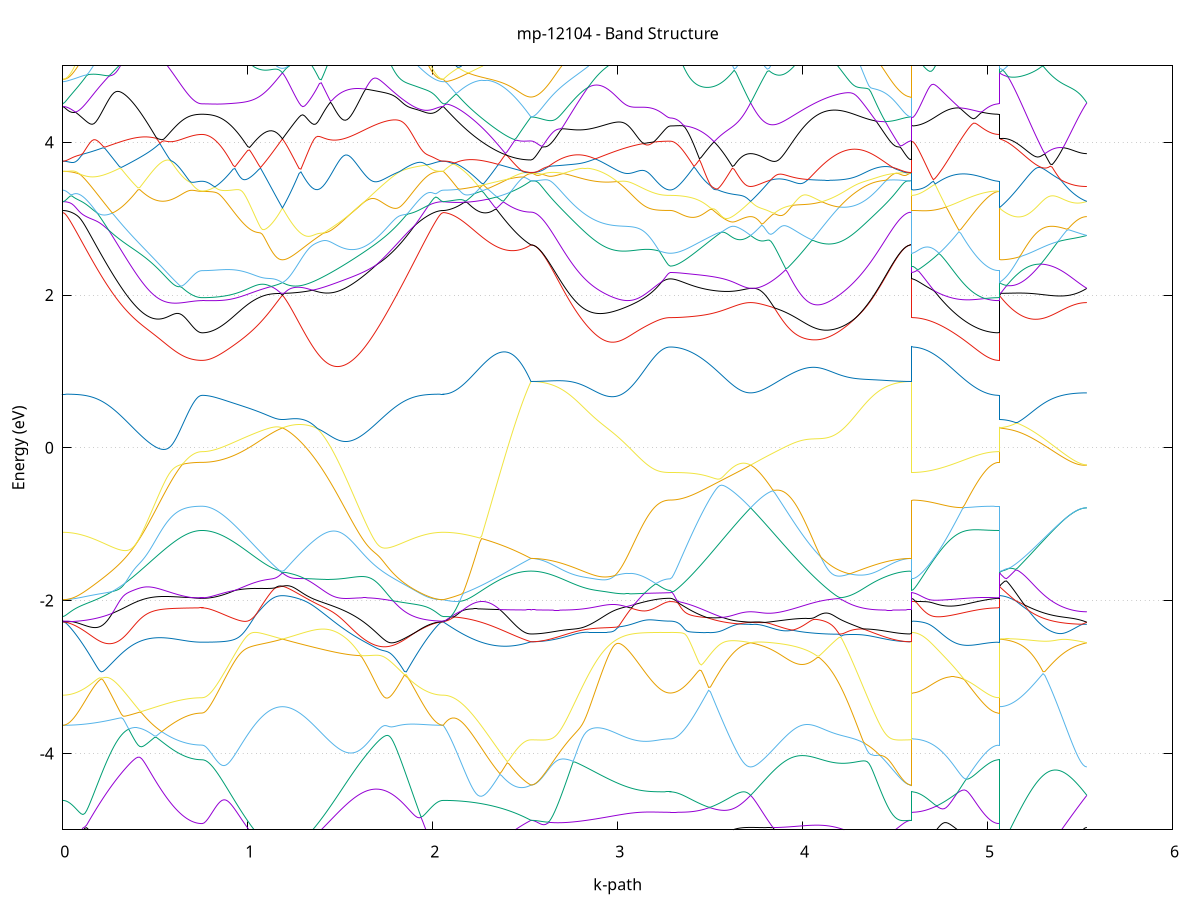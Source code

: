 set title 'mp-12104 - Band Structure'
set xlabel 'k-path'
set ylabel 'Energy (eV)'
set grid y
set yrange [-5:5]
set terminal png size 800,600
set output 'mp-12104_bands_gnuplot.png'
plot '-' using 1:2 with lines notitle, '-' using 1:2 with lines notitle, '-' using 1:2 with lines notitle, '-' using 1:2 with lines notitle, '-' using 1:2 with lines notitle, '-' using 1:2 with lines notitle, '-' using 1:2 with lines notitle, '-' using 1:2 with lines notitle, '-' using 1:2 with lines notitle, '-' using 1:2 with lines notitle, '-' using 1:2 with lines notitle, '-' using 1:2 with lines notitle, '-' using 1:2 with lines notitle, '-' using 1:2 with lines notitle, '-' using 1:2 with lines notitle, '-' using 1:2 with lines notitle, '-' using 1:2 with lines notitle, '-' using 1:2 with lines notitle, '-' using 1:2 with lines notitle, '-' using 1:2 with lines notitle, '-' using 1:2 with lines notitle, '-' using 1:2 with lines notitle, '-' using 1:2 with lines notitle, '-' using 1:2 with lines notitle, '-' using 1:2 with lines notitle, '-' using 1:2 with lines notitle, '-' using 1:2 with lines notitle, '-' using 1:2 with lines notitle, '-' using 1:2 with lines notitle, '-' using 1:2 with lines notitle, '-' using 1:2 with lines notitle, '-' using 1:2 with lines notitle, '-' using 1:2 with lines notitle, '-' using 1:2 with lines notitle, '-' using 1:2 with lines notitle, '-' using 1:2 with lines notitle, '-' using 1:2 with lines notitle, '-' using 1:2 with lines notitle, '-' using 1:2 with lines notitle, '-' using 1:2 with lines notitle, '-' using 1:2 with lines notitle, '-' using 1:2 with lines notitle, '-' using 1:2 with lines notitle, '-' using 1:2 with lines notitle, '-' using 1:2 with lines notitle, '-' using 1:2 with lines notitle, '-' using 1:2 with lines notitle, '-' using 1:2 with lines notitle, '-' using 1:2 with lines notitle, '-' using 1:2 with lines notitle, '-' using 1:2 with lines notitle, '-' using 1:2 with lines notitle, '-' using 1:2 with lines notitle, '-' using 1:2 with lines notitle, '-' using 1:2 with lines notitle, '-' using 1:2 with lines notitle, '-' using 1:2 with lines notitle, '-' using 1:2 with lines notitle, '-' using 1:2 with lines notitle, '-' using 1:2 with lines notitle, '-' using 1:2 with lines notitle, '-' using 1:2 with lines notitle, '-' using 1:2 with lines notitle, '-' using 1:2 with lines notitle
0.000000 -30.982218
0.009907 -30.982418
0.019814 -30.983218
0.029721 -30.984218
0.039628 -30.985318
0.049535 -30.986518
0.059442 -30.987718
0.069349 -30.989018
0.079256 -30.990318
0.089163 -30.991518
0.099070 -30.992818
0.108977 -30.994118
0.118884 -30.995418
0.128791 -30.996718
0.138698 -30.998018
0.148605 -30.999318
0.158512 -31.000518
0.168419 -31.001818
0.178326 -31.003018
0.188233 -31.004318
0.198140 -31.005518
0.208047 -31.006718
0.217954 -31.007918
0.227861 -31.009118
0.237768 -31.010318
0.247675 -31.011518
0.257582 -31.012618
0.267489 -31.013718
0.277396 -31.014918
0.287303 -31.016018
0.297210 -31.017018
0.307117 -31.018118
0.317024 -31.019118
0.326931 -31.020218
0.336839 -31.021218
0.346746 -31.022118
0.356653 -31.023118
0.366560 -31.024018
0.376467 -31.025018
0.386374 -31.025918
0.396281 -31.026718
0.406188 -31.027618
0.416095 -31.028418
0.426002 -31.029218
0.435909 -31.030018
0.445816 -31.030818
0.455723 -31.031518
0.465630 -31.032218
0.475537 -31.032918
0.485444 -31.033618
0.495351 -31.034218
0.505258 -31.034918
0.515165 -31.035518
0.525072 -31.036018
0.534979 -31.036618
0.544886 -31.037118
0.554793 -31.037618
0.564700 -31.038118
0.574607 -31.038518
0.584514 -31.038918
0.594421 -31.039318
0.604328 -31.039718
0.614235 -31.040118
0.624142 -31.040418
0.634049 -31.040718
0.643956 -31.041018
0.653863 -31.041218
0.663770 -31.041518
0.673677 -31.041718
0.683584 -31.041918
0.693491 -31.042018
0.703398 -31.042218
0.713305 -31.042318
0.723212 -31.042318
0.733119 -31.042418
0.743026 -31.042418
0.752933 -31.042518
0.752933 -31.042518
0.762813 -31.042518
0.772693 -31.042518
0.782572 -31.042518
0.792452 -31.042518
0.802332 -31.042518
0.812211 -31.042518
0.822091 -31.042618
0.831971 -31.042618
0.841850 -31.042718
0.851730 -31.042718
0.861610 -31.042718
0.871489 -31.042818
0.881369 -31.042918
0.891249 -31.042918
0.901128 -31.043018
0.911008 -31.043018
0.920888 -31.043118
0.930767 -31.043218
0.940647 -31.043218
0.950527 -31.043318
0.960407 -31.043418
0.970286 -31.043518
0.980166 -31.043518
0.990046 -31.043618
0.999925 -31.043718
1.009805 -31.043818
1.019685 -31.043818
1.029564 -31.043918
1.039444 -31.044018
1.049324 -31.044018
1.059203 -31.044118
1.069083 -31.044218
1.078963 -31.044218
1.088842 -31.044318
1.098722 -31.044418
1.108602 -31.044418
1.118482 -31.044518
1.128361 -31.044518
1.138241 -31.044518
1.148121 -31.044618
1.158000 -31.044618
1.167880 -31.044618
1.177760 -31.044618
1.187639 -31.044618
1.187639 -31.044618
1.197633 -31.044618
1.207626 -31.044618
1.217619 -31.044618
1.227612 -31.044618
1.237606 -31.044518
1.247599 -31.044518
1.257592 -31.044418
1.267585 -31.044318
1.277579 -31.044218
1.287572 -31.044118
1.297565 -31.044018
1.307558 -31.043918
1.317552 -31.043718
1.327545 -31.043618
1.337538 -31.043418
1.347531 -31.043218
1.357524 -31.043018
1.367518 -31.042818
1.377511 -31.042618
1.387504 -31.042318
1.397497 -31.042018
1.407491 -31.041718
1.417484 -31.041418
1.427477 -31.041118
1.437470 -31.040718
1.447464 -31.040318
1.457457 -31.039918
1.467450 -31.039518
1.477443 -31.039118
1.487437 -31.038618
1.497430 -31.038118
1.507423 -31.037618
1.517416 -31.037118
1.527410 -31.036518
1.537403 -31.036018
1.547396 -31.035418
1.557389 -31.034718
1.567383 -31.034118
1.577376 -31.033418
1.587369 -31.032718
1.597362 -31.032018
1.607356 -31.031318
1.617349 -31.030518
1.627342 -31.029718
1.637335 -31.028918
1.647329 -31.028118
1.657322 -31.027218
1.667315 -31.026318
1.677308 -31.025418
1.687302 -31.024518
1.697295 -31.023518
1.707288 -31.022618
1.717281 -31.021618
1.727275 -31.020618
1.737268 -31.019518
1.747261 -31.018518
1.757254 -31.017418
1.767248 -31.016318
1.777241 -31.015218
1.787234 -31.014118
1.797227 -31.012918
1.807220 -31.011818
1.817214 -31.010618
1.827207 -31.009418
1.837200 -31.008218
1.847193 -31.007018
1.857187 -31.005718
1.867180 -31.004518
1.877173 -31.003218
1.887166 -31.002018
1.897160 -31.000718
1.907153 -30.999418
1.917146 -30.998118
1.927139 -30.996818
1.937133 -30.995518
1.947126 -30.994218
1.957119 -30.992918
1.967112 -30.991618
1.977106 -30.990318
1.987099 -30.989018
1.997092 -30.987818
2.007085 -30.986518
2.017079 -30.985318
2.027072 -30.984218
2.037065 -30.983218
2.047058 -30.982418
2.057052 -30.982218
2.057052 -30.982218
2.066933 -30.984218
2.076814 -30.986218
2.086696 -30.988218
2.096577 -30.990218
2.106459 -30.992118
2.116340 -30.994018
2.126221 -30.995818
2.136103 -30.997618
2.145984 -30.999418
2.155865 -31.001118
2.165747 -31.002818
2.175628 -31.004518
2.185510 -31.006118
2.195391 -31.007718
2.205272 -31.009218
2.215154 -31.010718
2.225035 -31.012218
2.234916 -31.013618
2.244798 -31.015018
2.254679 -31.016318
2.264561 -31.017618
2.274442 -31.018818
2.284323 -31.020018
2.294205 -31.021218
2.304086 -31.022318
2.313968 -31.023418
2.323849 -31.024418
2.333730 -31.025418
2.343612 -31.026318
2.353493 -31.027218
2.363374 -31.028018
2.373256 -31.028818
2.383137 -31.029518
2.393019 -31.030218
2.402900 -31.030918
2.412781 -31.031518
2.422663 -31.032018
2.432544 -31.032518
2.442426 -31.033018
2.452307 -31.033418
2.462188 -31.033818
2.472070 -31.034118
2.481951 -31.034418
2.491832 -31.034618
2.501714 -31.034718
2.511595 -31.034918
2.521477 -31.034918
2.531358 -31.035018
2.531358 -31.035018
2.541265 -31.035018
2.551172 -31.035018
2.561079 -31.034918
2.570986 -31.034918
2.580893 -31.034918
2.590800 -31.034918
2.600707 -31.034918
2.610614 -31.034918
2.620521 -31.034818
2.630428 -31.034818
2.640335 -31.034818
2.650242 -31.034718
2.660149 -31.034718
2.670056 -31.034718
2.679963 -31.034618
2.689870 -31.034618
2.699777 -31.034618
2.709684 -31.034518
2.719591 -31.034518
2.729498 -31.034418
2.739405 -31.034418
2.749312 -31.034318
2.759219 -31.034318
2.769126 -31.034218
2.779033 -31.034218
2.788940 -31.034118
2.798847 -31.034118
2.808754 -31.034018
2.818661 -31.034018
2.828568 -31.033918
2.838475 -31.033918
2.848382 -31.033818
2.858289 -31.033818
2.868196 -31.033718
2.878103 -31.033718
2.888010 -31.033718
2.897917 -31.033618
2.907825 -31.033618
2.917732 -31.033618
2.927639 -31.033618
2.937546 -31.033618
2.947453 -31.033518
2.957360 -31.033518
2.967267 -31.033518
2.977174 -31.033618
2.987081 -31.033618
2.996988 -31.033618
3.006895 -31.033618
3.016802 -31.033618
3.026709 -31.033718
3.036616 -31.033718
3.046523 -31.033718
3.056430 -31.033818
3.066337 -31.033818
3.076244 -31.033918
3.086151 -31.034018
3.096058 -31.034018
3.105965 -31.034118
3.115872 -31.034218
3.125779 -31.034218
3.135686 -31.034318
3.145593 -31.034418
3.155500 -31.034518
3.165407 -31.034518
3.175314 -31.034618
3.185221 -31.034718
3.195128 -31.034718
3.205035 -31.034818
3.214942 -31.034818
3.224849 -31.034918
3.234756 -31.034918
3.244663 -31.035018
3.254570 -31.035018
3.264477 -31.035018
3.274384 -31.035018
3.284291 -31.035018
3.284291 -31.035018
3.294171 -31.035018
3.304050 -31.035018
3.313930 -31.035018
3.323810 -31.034918
3.333690 -31.034918
3.343569 -31.034818
3.353449 -31.034718
3.363329 -31.034618
3.373208 -31.034518
3.383088 -31.034418
3.392968 -31.034318
3.402847 -31.034218
3.412727 -31.034018
3.422607 -31.033918
3.432486 -31.033718
3.442366 -31.033618
3.452246 -31.033418
3.462125 -31.033218
3.472005 -31.033018
3.481885 -31.032818
3.491764 -31.032618
3.501644 -31.032418
3.511524 -31.032218
3.521404 -31.032018
3.531283 -31.031818
3.541163 -31.031518
3.551043 -31.031318
3.560922 -31.031118
3.570802 -31.030918
3.580682 -31.030718
3.590561 -31.030518
3.600441 -31.030318
3.610321 -31.030118
3.620200 -31.029918
3.630080 -31.029818
3.639960 -31.029618
3.649839 -31.029518
3.659719 -31.029318
3.669599 -31.029218
3.679479 -31.029118
3.689358 -31.029118
3.699238 -31.029018
3.709118 -31.029018
3.718997 -31.029018
3.718997 -31.029018
3.728990 -31.029018
3.738984 -31.029018
3.748977 -31.029118
3.758970 -31.029118
3.768963 -31.029218
3.778957 -31.029318
3.788950 -31.029418
3.798943 -31.029518
3.808936 -31.029718
3.818930 -31.029818
3.828923 -31.029918
3.838916 -31.030118
3.848909 -31.030218
3.858903 -31.030318
3.868896 -31.030518
3.878889 -31.030618
3.888882 -31.030818
3.898876 -31.030918
3.908869 -31.031018
3.918862 -31.031218
3.928855 -31.031318
3.938849 -31.031418
3.948842 -31.031518
3.958835 -31.031618
3.968828 -31.031718
3.978822 -31.031818
3.988815 -31.031918
3.998808 -31.032018
4.008801 -31.032118
4.018795 -31.032218
4.028788 -31.032318
4.038781 -31.032418
4.048774 -31.032418
4.058768 -31.032518
4.068761 -31.032618
4.078754 -31.032618
4.088747 -31.032718
4.098741 -31.032818
4.108734 -31.032818
4.118727 -31.032918
4.128720 -31.032918
4.138714 -31.033018
4.148707 -31.033118
4.158700 -31.033118
4.168693 -31.033218
4.178687 -31.033218
4.188680 -31.033318
4.198673 -31.033318
4.208666 -31.033418
4.218659 -31.033518
4.228653 -31.033518
4.238646 -31.033618
4.248639 -31.033618
4.258632 -31.033718
4.268626 -31.033718
4.278619 -31.033818
4.288612 -31.033918
4.298605 -31.033918
4.308599 -31.034018
4.318592 -31.034018
4.328585 -31.034118
4.338578 -31.034118
4.348572 -31.034218
4.358565 -31.034218
4.368558 -31.034318
4.378551 -31.034318
4.388545 -31.034418
4.398538 -31.034418
4.408531 -31.034518
4.418524 -31.034518
4.428518 -31.034618
4.438511 -31.034618
4.448504 -31.034718
4.458497 -31.034718
4.468491 -31.034718
4.478484 -31.034818
4.488477 -31.034818
4.498470 -31.034818
4.508464 -31.034918
4.518457 -31.034918
4.528450 -31.034918
4.538443 -31.034918
4.548437 -31.034918
4.558430 -31.034918
4.568423 -31.035018
4.578416 -31.035018
4.588410 -31.035018
4.588410 -31.035018
4.598291 -31.035018
4.608172 -31.034918
4.618054 -31.034818
4.627935 -31.034618
4.637816 -31.034418
4.647698 -31.034218
4.657579 -31.033918
4.667461 -31.033518
4.677342 -31.033118
4.687223 -31.032718
4.697105 -31.032218
4.706986 -31.031718
4.716868 -31.031118
4.726749 -31.030518
4.736630 -31.029918
4.746512 -31.029218
4.756393 -31.028518
4.766274 -31.027718
4.776156 -31.027018
4.786037 -31.026218
4.795919 -31.025318
4.805800 -31.026418
4.815681 -31.027518
4.825563 -31.028718
4.835444 -31.029718
4.845325 -31.030818
4.855207 -31.031818
4.865088 -31.032818
4.874970 -31.033718
4.884851 -31.034618
4.894732 -31.035418
4.904614 -31.036218
4.914495 -31.036918
4.924377 -31.037618
4.934258 -31.038318
4.944139 -31.038918
4.954021 -31.039518
4.963902 -31.040018
4.973783 -31.040518
4.983665 -31.040918
4.993546 -31.041218
5.003428 -31.041618
5.013309 -31.041818
5.023190 -31.042118
5.033072 -31.042218
5.042953 -31.042418
5.052834 -31.042418
5.062716 -31.042518
5.062716 -31.044618
5.072597 -31.044618
5.082479 -31.044518
5.092360 -31.044418
5.102241 -31.044318
5.112123 -31.044118
5.122004 -31.043918
5.131886 -31.043718
5.141767 -31.043418
5.151648 -31.043018
5.161530 -31.042718
5.171411 -31.042218
5.181292 -31.041818
5.191174 -31.041318
5.201055 -31.040818
5.210937 -31.040218
5.220818 -31.039618
5.230699 -31.039018
5.240581 -31.038318
5.250462 -31.037618
5.260344 -31.036818
5.270225 -31.036018
5.280106 -31.035218
5.289988 -31.034418
5.299869 -31.033518
5.309750 -31.032518
5.319632 -31.031618
5.329513 -31.030618
5.339395 -31.029618
5.349276 -31.028518
5.359157 -31.027418
5.369039 -31.026318
5.378920 -31.025218
5.388801 -31.024018
5.398683 -31.024018
5.408564 -31.024718
5.418446 -31.025318
5.428327 -31.025918
5.438208 -31.026418
5.448090 -31.026918
5.457971 -31.027418
5.467853 -31.027718
5.477734 -31.028118
5.487615 -31.028318
5.497497 -31.028618
5.507378 -31.028818
5.517259 -31.028918
5.527141 -31.029018
5.537022 -31.029018
e
0.000000 -30.982118
0.009907 -30.982118
0.019814 -30.982218
0.029721 -30.982218
0.039628 -30.982318
0.049535 -30.982418
0.059442 -30.982518
0.069349 -30.982718
0.079256 -30.982918
0.089163 -30.983118
0.099070 -30.983318
0.108977 -30.983518
0.118884 -30.983818
0.128791 -30.984118
0.138698 -30.984418
0.148605 -30.984718
0.158512 -30.985018
0.168419 -30.985418
0.178326 -30.985718
0.188233 -30.986118
0.198140 -30.986518
0.208047 -30.986918
0.217954 -30.987318
0.227861 -30.987718
0.237768 -30.988218
0.247675 -30.988618
0.257582 -30.989118
0.267489 -30.989618
0.277396 -30.990018
0.287303 -30.990518
0.297210 -30.991018
0.307117 -30.991518
0.317024 -30.991918
0.326931 -30.992418
0.336839 -30.992918
0.346746 -30.993418
0.356653 -30.993918
0.366560 -30.994418
0.376467 -30.994918
0.386374 -30.995318
0.396281 -30.995818
0.406188 -30.996318
0.416095 -30.996818
0.426002 -30.997218
0.435909 -30.997718
0.445816 -30.998118
0.455723 -30.998518
0.465630 -30.999018
0.475537 -30.999418
0.485444 -30.999818
0.495351 -31.000218
0.505258 -31.000618
0.515165 -31.001018
0.525072 -31.001318
0.534979 -31.001718
0.544886 -31.002018
0.554793 -31.002318
0.564700 -31.002718
0.574607 -31.003018
0.584514 -31.003218
0.594421 -31.003518
0.604328 -31.003818
0.614235 -31.004018
0.624142 -31.004218
0.634049 -31.004418
0.643956 -31.004618
0.653863 -31.004818
0.663770 -31.005018
0.673677 -31.005118
0.683584 -31.005218
0.693491 -31.005418
0.703398 -31.005418
0.713305 -31.005518
0.723212 -31.005618
0.733119 -31.005618
0.743026 -31.005618
0.752933 -31.005718
0.752933 -31.005718
0.762813 -31.005618
0.772693 -31.005618
0.782572 -31.005518
0.792452 -31.005418
0.802332 -31.005318
0.812211 -31.005218
0.822091 -31.005018
0.831971 -31.004818
0.841850 -31.004618
0.851730 -31.004318
0.861610 -31.004018
0.871489 -31.003718
0.881369 -31.003418
0.891249 -31.003018
0.901128 -31.002718
0.911008 -31.002318
0.920888 -31.001818
0.930767 -31.001418
0.940647 -31.000918
0.950527 -31.000418
0.960407 -30.999918
0.970286 -30.999418
0.980166 -30.998818
0.990046 -30.998318
0.999925 -30.997718
1.009805 -30.997118
1.019685 -30.996418
1.029564 -30.995818
1.039444 -30.995118
1.049324 -30.994418
1.059203 -30.993718
1.069083 -30.993018
1.078963 -30.992318
1.088842 -30.991618
1.098722 -30.990818
1.108602 -30.990018
1.118482 -30.989218
1.128361 -30.988518
1.138241 -30.987618
1.148121 -30.986818
1.158000 -30.986018
1.167880 -30.985218
1.177760 -30.984318
1.187639 -30.983518
1.187639 -30.983518
1.197633 -30.984418
1.207626 -30.985218
1.217619 -30.986018
1.227612 -30.986818
1.237606 -30.987518
1.247599 -30.988218
1.257592 -30.988918
1.267585 -30.989618
1.277579 -30.990218
1.287572 -30.990818
1.297565 -30.991418
1.307558 -30.991918
1.317552 -30.992518
1.327545 -30.992918
1.337538 -30.993418
1.347531 -30.993818
1.357524 -30.994218
1.367518 -30.994618
1.377511 -30.994918
1.387504 -30.995318
1.397497 -30.995518
1.407491 -30.995818
1.417484 -30.996018
1.427477 -30.996218
1.437470 -30.996418
1.447464 -30.996518
1.457457 -30.996718
1.467450 -30.996718
1.477443 -30.996818
1.487437 -30.996918
1.497430 -30.996918
1.507423 -30.996918
1.517416 -30.996818
1.527410 -30.996818
1.537403 -30.996718
1.547396 -30.996618
1.557389 -30.996418
1.567383 -30.996318
1.577376 -30.996118
1.587369 -30.995918
1.597362 -30.995718
1.607356 -30.995518
1.617349 -30.995218
1.627342 -30.995018
1.637335 -30.994718
1.647329 -30.994418
1.657322 -30.994118
1.667315 -30.993818
1.677308 -30.993418
1.687302 -30.993118
1.697295 -30.992718
1.707288 -30.992418
1.717281 -30.992018
1.727275 -30.991618
1.737268 -30.991218
1.747261 -30.990818
1.757254 -30.990418
1.767248 -30.990018
1.777241 -30.989618
1.787234 -30.989218
1.797227 -30.988818
1.807220 -30.988418
1.817214 -30.988018
1.827207 -30.987618
1.837200 -30.987218
1.847193 -30.986818
1.857187 -30.986418
1.867180 -30.986118
1.877173 -30.985718
1.887166 -30.985418
1.897160 -30.985018
1.907153 -30.984718
1.917146 -30.984418
1.927139 -30.984118
1.937133 -30.983818
1.947126 -30.983618
1.957119 -30.983318
1.967112 -30.983118
1.977106 -30.982918
1.987099 -30.982718
1.997092 -30.982618
2.007085 -30.982518
2.017079 -30.982418
2.027072 -30.982318
2.037065 -30.982218
2.047058 -30.982218
2.057052 -30.982118
2.057052 -30.982118
2.066933 -30.980018
2.076814 -30.977918
2.086696 -30.976118
2.096577 -30.976018
2.106459 -30.975818
2.116340 -30.975618
2.126221 -30.975318
2.136103 -30.975018
2.145984 -30.974618
2.155865 -30.974218
2.165747 -30.973818
2.175628 -30.973318
2.185510 -30.972818
2.195391 -30.972318
2.205272 -30.971718
2.215154 -30.971118
2.225035 -30.970418
2.234916 -30.969718
2.244798 -30.969018
2.254679 -30.968218
2.264561 -30.967418
2.274442 -30.966518
2.284323 -30.965718
2.294205 -30.964818
2.304086 -30.963818
2.313968 -30.962918
2.323849 -30.961918
2.333730 -30.960818
2.343612 -30.959818
2.353493 -30.958718
2.363374 -30.957618
2.373256 -30.956518
2.383137 -30.955318
2.393019 -30.954118
2.402900 -30.952918
2.412781 -30.951718
2.422663 -30.950518
2.432544 -30.949318
2.442426 -30.948018
2.452307 -30.946718
2.462188 -30.945418
2.472070 -30.944118
2.481951 -30.942818
2.491832 -30.941518
2.501714 -30.940218
2.511595 -30.938918
2.521477 -30.937618
2.531358 -30.936318
2.531358 -30.936318
2.541265 -30.936418
2.551172 -30.936418
2.561079 -30.936618
2.570986 -30.936818
2.580893 -30.937118
2.590800 -30.937518
2.600707 -30.937918
2.610614 -30.938418
2.620521 -30.939018
2.630428 -30.939618
2.640335 -30.940418
2.650242 -30.941218
2.660149 -30.942118
2.670056 -30.943118
2.679963 -30.944118
2.689870 -30.945218
2.699777 -30.946418
2.709684 -30.947618
2.719591 -30.948818
2.729498 -30.950118
2.739405 -30.951518
2.749312 -30.952818
2.759219 -30.954218
2.769126 -30.955618
2.779033 -30.957118
2.788940 -30.958518
2.798847 -30.959918
2.808754 -30.961418
2.818661 -30.962918
2.828568 -30.964318
2.838475 -30.965718
2.848382 -30.967218
2.858289 -30.968618
2.868196 -30.970018
2.878103 -30.971418
2.888010 -30.972818
2.897917 -30.974218
2.907825 -30.975518
2.917732 -30.976918
2.927639 -30.978218
2.937546 -30.979418
2.947453 -30.980718
2.957360 -30.981918
2.967267 -30.983118
2.977174 -30.984218
2.987081 -30.985418
2.996988 -30.986418
3.006895 -30.987518
3.016802 -30.988518
3.026709 -30.989518
3.036616 -30.990418
3.046523 -30.991418
3.056430 -30.992218
3.066337 -30.993118
3.076244 -30.993818
3.086151 -30.994618
3.096058 -30.995318
3.105965 -30.996018
3.115872 -30.996618
3.125779 -30.997218
3.135686 -30.997818
3.145593 -30.998318
3.155500 -30.998718
3.165407 -30.999218
3.175314 -30.999618
3.185221 -31.000018
3.195128 -31.000318
3.205035 -31.000618
3.214942 -31.000818
3.224849 -31.001018
3.234756 -31.001218
3.244663 -31.001418
3.254570 -31.001518
3.264477 -31.001618
3.274384 -31.001618
3.284291 -31.001718
3.284291 -31.001718
3.294171 -31.001718
3.304050 -31.001718
3.313930 -31.001718
3.323810 -31.001718
3.333690 -31.001718
3.343569 -31.001818
3.353449 -31.001818
3.363329 -31.001918
3.373208 -31.001918
3.383088 -31.002018
3.392968 -31.002118
3.402847 -31.002118
3.412727 -31.002218
3.422607 -31.002318
3.432486 -31.002418
3.442366 -31.002418
3.452246 -31.002518
3.462125 -31.002618
3.472005 -31.002718
3.481885 -31.002818
3.491764 -31.002918
3.501644 -31.003018
3.511524 -31.003118
3.521404 -31.003218
3.531283 -31.003318
3.541163 -31.003418
3.551043 -31.003518
3.560922 -31.003618
3.570802 -31.003618
3.580682 -31.003718
3.590561 -31.003818
3.600441 -31.003918
3.610321 -31.003918
3.620200 -31.004018
3.630080 -31.004018
3.639960 -31.004018
3.649839 -31.004018
3.659719 -31.004118
3.669599 -31.004118
3.679479 -31.004018
3.689358 -31.004018
3.699238 -31.004018
3.709118 -31.003918
3.718997 -31.003918
3.718997 -31.003918
3.728990 -31.003918
3.738984 -31.003918
3.748977 -31.003818
3.758970 -31.003718
3.768963 -31.003518
3.778957 -31.003318
3.788950 -31.003118
3.798943 -31.002818
3.808936 -31.002418
3.818930 -31.002118
3.828923 -31.001818
3.838916 -31.001518
3.848909 -31.001118
3.858903 -31.000818
3.868896 -31.000418
3.878889 -31.000018
3.888882 -30.999518
3.898876 -30.999118
3.908869 -30.998618
3.918862 -30.998018
3.928855 -30.997518
3.938849 -30.996918
3.948842 -30.996318
3.958835 -30.995718
3.968828 -30.995018
3.978822 -30.994318
3.988815 -30.993618
3.998808 -30.992918
4.008801 -30.992118
4.018795 -30.991318
4.028788 -30.990518
4.038781 -30.989618
4.048774 -30.988718
4.058768 -30.987818
4.068761 -30.986918
4.078754 -30.985918
4.088747 -30.984918
4.098741 -30.983918
4.108734 -30.982918
4.118727 -30.981818
4.128720 -30.980718
4.138714 -30.979618
4.148707 -30.978518
4.158700 -30.977318
4.168693 -30.976118
4.178687 -30.974918
4.188680 -30.973718
4.198673 -30.972518
4.208666 -30.971218
4.218659 -30.969918
4.228653 -30.968718
4.238646 -30.967418
4.248639 -30.966018
4.258632 -30.964718
4.268626 -30.963418
4.278619 -30.962118
4.288612 -30.960718
4.298605 -30.959418
4.308599 -30.958118
4.318592 -30.956718
4.328585 -30.955418
4.338578 -30.954118
4.348572 -30.952818
4.358565 -30.951518
4.368558 -30.950318
4.378551 -30.949018
4.388545 -30.947818
4.398538 -30.946718
4.408531 -30.945518
4.418524 -30.944518
4.428518 -30.943618
4.438511 -30.942818
4.448504 -30.942018
4.458497 -30.941218
4.468491 -30.940518
4.478484 -30.939918
4.488477 -30.939318
4.498470 -30.938718
4.508464 -30.938218
4.518457 -30.937818
4.528450 -30.937418
4.538443 -30.937018
4.548437 -30.936818
4.558430 -30.936618
4.568423 -30.936418
4.578416 -30.936418
4.588410 -30.936318
4.588410 -31.001718
4.598291 -31.001818
4.608172 -31.002218
4.618054 -31.002818
4.627935 -31.003618
4.637816 -31.004518
4.647698 -31.005618
4.657579 -31.006818
4.667461 -31.008018
4.677342 -31.009318
4.687223 -31.010718
4.697105 -31.012018
4.706986 -31.013418
4.716868 -31.014818
4.726749 -31.016118
4.736630 -31.017518
4.746512 -31.018818
4.756393 -31.020218
4.766274 -31.021518
4.776156 -31.022718
4.786037 -31.024018
4.795919 -31.025218
4.805800 -31.024418
4.815681 -31.023618
4.825563 -31.022618
4.835444 -31.021718
4.845325 -31.020818
4.855207 -31.019818
4.865088 -31.018918
4.874970 -31.017918
4.884851 -31.016918
4.894732 -31.016018
4.904614 -31.015018
4.914495 -31.014118
4.924377 -31.013218
4.934258 -31.012318
4.944139 -31.011418
4.954021 -31.010618
4.963902 -31.009818
4.973783 -31.009118
4.983665 -31.008418
4.993546 -31.007818
5.003428 -31.007218
5.013309 -31.006818
5.023190 -31.006418
5.033072 -31.006118
5.042953 -31.005818
5.052834 -31.005718
5.062716 -31.005718
5.062716 -30.983518
5.072597 -30.984718
5.082479 -30.986018
5.092360 -30.987418
5.102241 -30.988718
5.112123 -30.990118
5.122004 -30.991418
5.131886 -30.992818
5.141767 -30.994218
5.151648 -30.995618
5.161530 -30.997018
5.171411 -30.998418
5.181292 -30.999818
5.191174 -31.001218
5.201055 -31.002518
5.210937 -31.003918
5.220818 -31.005218
5.230699 -31.006518
5.240581 -31.007818
5.250462 -31.009118
5.260344 -31.010318
5.270225 -31.011518
5.280106 -31.012718
5.289988 -31.013918
5.299869 -31.015018
5.309750 -31.016118
5.319632 -31.017118
5.329513 -31.018118
5.339395 -31.019118
5.349276 -31.020018
5.359157 -31.020918
5.369039 -31.021818
5.378920 -31.022618
5.388801 -31.023318
5.398683 -31.022818
5.408564 -31.021618
5.418446 -31.020318
5.428327 -31.019118
5.438208 -31.017818
5.448090 -31.016418
5.457971 -31.015118
5.467853 -31.013718
5.477734 -31.012418
5.487615 -31.011018
5.497497 -31.009618
5.507378 -31.008118
5.517259 -31.006718
5.527141 -31.005318
5.537022 -31.003918
e
0.000000 -30.976318
0.009907 -30.976018
0.019814 -30.975318
0.029721 -30.974418
0.039628 -30.973318
0.049535 -30.972118
0.059442 -30.971018
0.069349 -30.969818
0.079256 -30.968618
0.089163 -30.967418
0.099070 -30.966218
0.108977 -30.965118
0.118884 -30.963918
0.128791 -30.962818
0.138698 -30.961718
0.148605 -30.960618
0.158512 -30.959518
0.168419 -30.958518
0.178326 -30.957418
0.188233 -30.956418
0.198140 -30.955418
0.208047 -30.954518
0.217954 -30.953618
0.227861 -30.952718
0.237768 -30.951818
0.247675 -30.951018
0.257582 -30.950218
0.267489 -30.949418
0.277396 -30.948718
0.287303 -30.948018
0.297210 -30.947318
0.307117 -30.946618
0.317024 -30.946018
0.326931 -30.945418
0.336839 -30.944918
0.346746 -30.944318
0.356653 -30.943818
0.366560 -30.943418
0.376467 -30.942918
0.386374 -30.942518
0.396281 -30.942118
0.406188 -30.941718
0.416095 -30.941418
0.426002 -30.941018
0.435909 -30.940718
0.445816 -30.940418
0.455723 -30.940218
0.465630 -30.939918
0.475537 -30.939718
0.485444 -30.939518
0.495351 -30.939318
0.505258 -30.939118
0.515165 -30.938918
0.525072 -30.938818
0.534979 -30.938618
0.544886 -30.938518
0.554793 -30.938418
0.564700 -30.938318
0.574607 -30.938218
0.584514 -30.938118
0.594421 -30.938018
0.604328 -30.937918
0.614235 -30.937818
0.624142 -30.937818
0.634049 -30.937718
0.643956 -30.937618
0.653863 -30.937618
0.663770 -30.937618
0.673677 -30.937518
0.683584 -30.937518
0.693491 -30.937518
0.703398 -30.937418
0.713305 -30.937418
0.723212 -30.937418
0.733119 -30.937418
0.743026 -30.937418
0.752933 -30.937418
0.752933 -30.937418
0.762813 -30.937518
0.772693 -30.937818
0.782572 -30.938318
0.792452 -30.938918
0.802332 -30.939618
0.812211 -30.940518
0.822091 -30.941418
0.831971 -30.942518
0.841850 -30.943518
0.851730 -30.944718
0.861610 -30.945818
0.871489 -30.947018
0.881369 -30.948218
0.891249 -30.949518
0.901128 -30.950718
0.911008 -30.952018
0.920888 -30.953218
0.930767 -30.954518
0.940647 -30.955818
0.950527 -30.957018
0.960407 -30.958318
0.970286 -30.959518
0.980166 -30.960818
0.990046 -30.962018
0.999925 -30.963318
1.009805 -30.964518
1.019685 -30.965718
1.029564 -30.966918
1.039444 -30.968118
1.049324 -30.969218
1.059203 -30.970418
1.069083 -30.971518
1.078963 -30.972618
1.088842 -30.973718
1.098722 -30.974818
1.108602 -30.975918
1.118482 -30.976918
1.128361 -30.977918
1.138241 -30.978918
1.148121 -30.979918
1.158000 -30.980818
1.167880 -30.981718
1.177760 -30.982618
1.187639 -30.983518
1.187639 -30.983518
1.197633 -30.982618
1.207626 -30.981718
1.217619 -30.980818
1.227612 -30.979918
1.237606 -30.979018
1.247599 -30.978118
1.257592 -30.977218
1.267585 -30.976318
1.277579 -30.975418
1.287572 -30.974518
1.297565 -30.973618
1.307558 -30.972718
1.317552 -30.971818
1.327545 -30.970818
1.337538 -30.969918
1.347531 -30.969018
1.357524 -30.968118
1.367518 -30.967218
1.377511 -30.966318
1.387504 -30.965418
1.397497 -30.964618
1.407491 -30.963718
1.417484 -30.962818
1.427477 -30.962018
1.437470 -30.961118
1.447464 -30.960318
1.457457 -30.959518
1.467450 -30.958718
1.477443 -30.957918
1.487437 -30.957118
1.497430 -30.956418
1.507423 -30.955618
1.517416 -30.954918
1.527410 -30.954218
1.537403 -30.953618
1.547396 -30.952918
1.557389 -30.952318
1.567383 -30.951718
1.577376 -30.951218
1.587369 -30.950618
1.597362 -30.950118
1.607356 -30.949718
1.617349 -30.949318
1.627342 -30.948918
1.637335 -30.948618
1.647329 -30.948318
1.657322 -30.948118
1.667315 -30.947918
1.677308 -30.947818
1.687302 -30.947718
1.697295 -30.947718
1.707288 -30.947718
1.717281 -30.947818
1.727275 -30.948018
1.737268 -30.948218
1.747261 -30.948518
1.757254 -30.948918
1.767248 -30.949318
1.777241 -30.949818
1.787234 -30.950318
1.797227 -30.950918
1.807220 -30.951518
1.817214 -30.952218
1.827207 -30.953018
1.837200 -30.953818
1.847193 -30.954618
1.857187 -30.955518
1.867180 -30.956418
1.877173 -30.957418
1.887166 -30.958418
1.897160 -30.959418
1.907153 -30.960518
1.917146 -30.961618
1.927139 -30.962718
1.937133 -30.963818
1.947126 -30.965018
1.957119 -30.966118
1.967112 -30.967318
1.977106 -30.968518
1.987099 -30.969718
1.997092 -30.970918
2.007085 -30.972118
2.017079 -30.973218
2.027072 -30.974318
2.037065 -30.975318
2.047058 -30.976018
2.057052 -30.976318
2.057052 -30.976318
2.066933 -30.976318
2.076814 -30.976218
2.086696 -30.975818
2.096577 -30.973618
2.106459 -30.971418
2.116340 -30.969218
2.126221 -30.966918
2.136103 -30.964618
2.145984 -30.962318
2.155865 -30.960018
2.165747 -30.957618
2.175628 -30.955218
2.185510 -30.952818
2.195391 -30.950418
2.205272 -30.948018
2.215154 -30.945518
2.225035 -30.943018
2.234916 -30.940518
2.244798 -30.938018
2.254679 -30.935518
2.264561 -30.933018
2.274442 -30.930418
2.284323 -30.927918
2.294205 -30.925318
2.304086 -30.922718
2.313968 -30.920118
2.323849 -30.919018
2.333730 -30.919218
2.343612 -30.919518
2.353493 -30.919718
2.363374 -30.919918
2.373256 -30.920118
2.383137 -30.920318
2.393019 -30.920518
2.402900 -30.920718
2.412781 -30.921718
2.422663 -30.922818
2.432544 -30.923918
2.442426 -30.925018
2.452307 -30.926218
2.462188 -30.927418
2.472070 -30.928618
2.481951 -30.929918
2.491832 -30.931118
2.501714 -30.932418
2.511595 -30.933718
2.521477 -30.935018
2.531358 -30.936318
2.531358 -30.936318
2.541265 -30.936318
2.551172 -30.936418
2.561079 -30.936518
2.570986 -30.936618
2.580893 -30.936818
2.590800 -30.937018
2.600707 -30.937318
2.610614 -30.937618
2.620521 -30.937918
2.630428 -30.938318
2.640335 -30.938718
2.650242 -30.939118
2.660149 -30.939618
2.670056 -30.940118
2.679963 -30.940718
2.689870 -30.941218
2.699777 -30.941818
2.709684 -30.942418
2.719591 -30.943118
2.729498 -30.943718
2.739405 -30.944418
2.749312 -30.945118
2.759219 -30.945818
2.769126 -30.946518
2.779033 -30.947318
2.788940 -30.948018
2.798847 -30.948818
2.808754 -30.949518
2.818661 -30.950318
2.828568 -30.951118
2.838475 -30.951918
2.848382 -30.952718
2.858289 -30.953518
2.868196 -30.954318
2.878103 -30.955118
2.888010 -30.955818
2.897917 -30.956618
2.907825 -30.957418
2.917732 -30.958218
2.927639 -30.959018
2.937546 -30.959718
2.947453 -30.960518
2.957360 -30.961218
2.967267 -30.961918
2.977174 -30.962718
2.987081 -30.963418
2.996988 -30.964118
3.006895 -30.964718
3.016802 -30.965418
3.026709 -30.966018
3.036616 -30.966718
3.046523 -30.967318
3.056430 -30.967918
3.066337 -30.968418
3.076244 -30.969018
3.086151 -30.969518
3.096058 -30.970018
3.105965 -30.970518
3.115872 -30.971018
3.125779 -30.971418
3.135686 -30.971818
3.145593 -30.972218
3.155500 -30.972618
3.165407 -30.972918
3.175314 -30.973218
3.185221 -30.973518
3.195128 -30.973818
3.205035 -30.974018
3.214942 -30.974218
3.224849 -30.974418
3.234756 -30.974518
3.244663 -30.974718
3.254570 -30.974718
3.264477 -30.974818
3.274384 -30.974918
3.284291 -30.974918
3.284291 -30.974918
3.294171 -30.974918
3.304050 -30.975118
3.313930 -30.975318
3.323810 -30.975718
3.333690 -30.976118
3.343569 -30.976718
3.353449 -30.977318
3.363329 -30.977918
3.373208 -30.978718
3.383088 -30.979418
3.392968 -30.980318
3.402847 -30.981118
3.412727 -30.982018
3.422607 -30.983018
3.432486 -30.983918
3.442366 -30.984918
3.452246 -30.985818
3.462125 -30.986818
3.472005 -30.987818
3.481885 -30.988718
3.491764 -30.989718
3.501644 -30.990718
3.511524 -30.991618
3.521404 -30.992518
3.531283 -30.993518
3.541163 -30.994318
3.551043 -30.995218
3.560922 -30.996018
3.570802 -30.996818
3.580682 -30.997618
3.590561 -30.998318
3.600441 -30.999018
3.610321 -30.999718
3.620200 -31.000318
3.630080 -31.000918
3.639960 -31.001418
3.649839 -31.001918
3.659719 -31.002318
3.669599 -31.002718
3.679479 -31.003118
3.689358 -31.003318
3.699238 -31.003518
3.709118 -31.003718
3.718997 -31.003818
3.718997 -31.003818
3.728990 -31.003718
3.738984 -31.003618
3.748977 -31.003518
3.758970 -31.003418
3.768963 -31.003218
3.778957 -31.003018
3.788950 -31.002818
3.798943 -31.002618
3.808936 -31.002418
3.818930 -31.002018
3.828923 -31.001618
3.838916 -31.001118
3.848909 -31.000618
3.858903 -31.000118
3.868896 -30.999518
3.878889 -30.998918
3.888882 -30.998318
3.898876 -30.997618
3.908869 -30.997018
3.918862 -30.996218
3.928855 -30.995518
3.938849 -30.994718
3.948842 -30.994018
3.958835 -30.993218
3.968828 -30.992318
3.978822 -30.991518
3.988815 -30.990618
3.998808 -30.989718
4.008801 -30.988818
4.018795 -30.987918
4.028788 -30.986918
4.038781 -30.985918
4.048774 -30.985018
4.058768 -30.984018
4.068761 -30.982918
4.078754 -30.981918
4.088747 -30.980918
4.098741 -30.979818
4.108734 -30.978718
4.118727 -30.977618
4.128720 -30.976518
4.138714 -30.975418
4.148707 -30.974318
4.158700 -30.973118
4.168693 -30.972018
4.178687 -30.970918
4.188680 -30.969718
4.198673 -30.968518
4.208666 -30.967418
4.218659 -30.966218
4.228653 -30.965018
4.238646 -30.963818
4.248639 -30.962718
4.258632 -30.961518
4.268626 -30.960318
4.278619 -30.959218
4.288612 -30.958018
4.298605 -30.956918
4.308599 -30.955718
4.318592 -30.954618
4.328585 -30.953518
4.338578 -30.952418
4.348572 -30.951318
4.358565 -30.950318
4.368558 -30.949218
4.378551 -30.948218
4.388545 -30.947218
4.398538 -30.946318
4.408531 -30.945418
4.418524 -30.944418
4.428518 -30.943518
4.438511 -30.942518
4.448504 -30.941618
4.458497 -30.940818
4.468491 -30.940118
4.478484 -30.939418
4.488477 -30.938818
4.498470 -30.938318
4.508464 -30.937818
4.518457 -30.937418
4.528450 -30.937118
4.538443 -30.936918
4.548437 -30.936718
4.558430 -30.936518
4.568423 -30.936418
4.578416 -30.936318
4.588410 -30.936318
4.588410 -30.974918
4.598291 -30.974718
4.608172 -30.974318
4.618054 -30.973618
4.627935 -30.972718
4.637816 -30.971618
4.647698 -30.970418
4.657579 -30.969018
4.667461 -30.967618
4.677342 -30.966018
4.687223 -30.964418
4.697105 -30.962818
4.706986 -30.961118
4.716868 -30.959418
4.726749 -30.957618
4.736630 -30.955918
4.746512 -30.954218
4.756393 -30.952418
4.766274 -30.950718
4.776156 -30.949018
4.786037 -30.947318
4.795919 -30.945618
4.805800 -30.944018
4.815681 -30.942418
4.825563 -30.940818
4.835444 -30.939218
4.845325 -30.937718
4.855207 -30.936218
4.865088 -30.934818
4.874970 -30.933518
4.884851 -30.932818
4.894732 -30.933118
4.904614 -30.933418
4.914495 -30.933818
4.924377 -30.934118
4.934258 -30.934418
4.944139 -30.934818
4.954021 -30.935118
4.963902 -30.935418
4.973783 -30.935818
4.983665 -30.936118
4.993546 -30.936318
5.003428 -30.936618
5.013309 -30.936818
5.023190 -30.937018
5.033072 -30.937218
5.042953 -30.937318
5.052834 -30.937418
5.062716 -30.937418
5.062716 -30.983518
5.072597 -30.982318
5.082479 -30.981118
5.092360 -30.979918
5.102241 -30.978918
5.112123 -30.977818
5.122004 -30.976918
5.131886 -30.976018
5.141767 -30.975118
5.151648 -30.974418
5.161530 -30.973718
5.171411 -30.973118
5.181292 -30.972618
5.191174 -30.972218
5.201055 -30.971918
5.210937 -30.971718
5.220818 -30.971618
5.230699 -30.971518
5.240581 -30.971618
5.250462 -30.971818
5.260344 -30.972018
5.270225 -30.972418
5.280106 -30.972918
5.289988 -30.973418
5.299869 -30.974018
5.309750 -30.974718
5.319632 -30.975518
5.329513 -30.976418
5.339395 -30.977318
5.349276 -30.978318
5.359157 -30.979418
5.369039 -30.980518
5.378920 -30.981618
5.388801 -30.982818
5.398683 -30.984118
5.408564 -30.985418
5.418446 -30.986718
5.428327 -30.988018
5.438208 -30.989418
5.448090 -30.990818
5.457971 -30.992218
5.467853 -30.993618
5.477734 -30.995118
5.487615 -30.996518
5.497497 -30.998018
5.507378 -30.999418
5.517259 -31.000918
5.527141 -31.002418
5.537022 -31.003818
e
0.000000 -30.910418
0.009907 -30.910418
0.019814 -30.910418
0.029721 -30.910418
0.039628 -30.910418
0.049535 -30.910518
0.059442 -30.910518
0.069349 -30.910518
0.079256 -30.910618
0.089163 -30.910618
0.099070 -30.910718
0.108977 -30.910818
0.118884 -30.910818
0.128791 -30.910918
0.138698 -30.911018
0.148605 -30.911118
0.158512 -30.911218
0.168419 -30.911318
0.178326 -30.911418
0.188233 -30.911518
0.198140 -30.911618
0.208047 -30.911818
0.217954 -30.911918
0.227861 -30.912118
0.237768 -30.912218
0.247675 -30.912418
0.257582 -30.912518
0.267489 -30.912718
0.277396 -30.912818
0.287303 -30.913018
0.297210 -30.913218
0.307117 -30.913418
0.317024 -30.913618
0.326931 -30.913718
0.336839 -30.913918
0.346746 -30.914118
0.356653 -30.914318
0.366560 -30.914518
0.376467 -30.914718
0.386374 -30.914918
0.396281 -30.915118
0.406188 -30.915318
0.416095 -30.915518
0.426002 -30.915718
0.435909 -30.915918
0.445816 -30.916118
0.455723 -30.916318
0.465630 -30.916518
0.475537 -30.916718
0.485444 -30.916918
0.495351 -30.917118
0.505258 -30.917318
0.515165 -30.917518
0.525072 -30.917718
0.534979 -30.917918
0.544886 -30.918018
0.554793 -30.918218
0.564700 -30.918318
0.574607 -30.918518
0.584514 -30.918618
0.594421 -30.918818
0.604328 -30.918918
0.614235 -30.919118
0.624142 -30.919218
0.634049 -30.919318
0.643956 -30.919418
0.653863 -30.919518
0.663770 -30.919618
0.673677 -30.919618
0.683584 -30.919718
0.693491 -30.919818
0.703398 -30.919818
0.713305 -30.919918
0.723212 -30.919918
0.733119 -30.919918
0.743026 -30.919918
0.752933 -30.919918
0.752933 -30.919918
0.762813 -30.919918
0.772693 -30.919618
0.782572 -30.919318
0.792452 -30.918918
0.802332 -30.918318
0.812211 -30.917818
0.822091 -30.917118
0.831971 -30.916518
0.841850 -30.915918
0.851730 -30.915318
0.861610 -30.914718
0.871489 -30.914218
0.881369 -30.913618
0.891249 -30.913218
0.901128 -30.912718
0.911008 -30.912318
0.920888 -30.912018
0.930767 -30.911718
0.940647 -30.911418
0.950527 -30.911218
0.960407 -30.911018
0.970286 -30.910818
0.980166 -30.910618
0.990046 -30.910518
0.999925 -30.910418
1.009805 -30.910318
1.019685 -30.910218
1.029564 -30.910218
1.039444 -30.910118
1.049324 -30.910118
1.059203 -30.910018
1.069083 -30.910018
1.078963 -30.910018
1.088842 -30.910018
1.098722 -30.910018
1.108602 -30.910018
1.118482 -30.910018
1.128361 -30.910018
1.138241 -30.910018
1.148121 -30.910018
1.158000 -30.910018
1.167880 -30.910018
1.177760 -30.910018
1.187639 -30.910018
1.187639 -30.910018
1.197633 -30.910018
1.207626 -30.910018
1.217619 -30.910018
1.227612 -30.910018
1.237606 -30.910018
1.247599 -30.910018
1.257592 -30.909918
1.267585 -30.909918
1.277579 -30.909918
1.287572 -30.909918
1.297565 -30.909818
1.307558 -30.909818
1.317552 -30.909718
1.327545 -30.909718
1.337538 -30.909718
1.347531 -30.909618
1.357524 -30.909518
1.367518 -30.909518
1.377511 -30.909418
1.387504 -30.909318
1.397497 -30.909318
1.407491 -30.909218
1.417484 -30.909118
1.427477 -30.909118
1.437470 -30.909018
1.447464 -30.908918
1.457457 -30.908818
1.467450 -30.908818
1.477443 -30.908718
1.487437 -30.908618
1.497430 -30.908518
1.507423 -30.908518
1.517416 -30.908418
1.527410 -30.908318
1.537403 -30.908218
1.547396 -30.908218
1.557389 -30.908118
1.567383 -30.908118
1.577376 -30.908018
1.587369 -30.908018
1.597362 -30.907918
1.607356 -30.907918
1.617349 -30.907818
1.627342 -30.907818
1.637335 -30.907818
1.647329 -30.907818
1.657322 -30.907818
1.667315 -30.907818
1.677308 -30.907818
1.687302 -30.907818
1.697295 -30.907818
1.707288 -30.907918
1.717281 -30.908218
1.727275 -30.908618
1.737268 -30.909018
1.747261 -30.909418
1.757254 -30.909718
1.767248 -30.909918
1.777241 -30.910218
1.787234 -30.910418
1.797227 -30.910518
1.807220 -30.910718
1.817214 -30.910818
1.827207 -30.910918
1.837200 -30.910918
1.847193 -30.911018
1.857187 -30.911018
1.867180 -30.911018
1.877173 -30.911018
1.887166 -30.911018
1.897160 -30.911018
1.907153 -30.910918
1.917146 -30.910918
1.927139 -30.910818
1.937133 -30.910818
1.947126 -30.910718
1.957119 -30.910718
1.967112 -30.910618
1.977106 -30.910618
1.987099 -30.910618
1.997092 -30.910518
2.007085 -30.910518
2.017079 -30.910518
2.027072 -30.910418
2.037065 -30.910418
2.047058 -30.910418
2.057052 -30.910418
2.057052 -30.910418
2.066933 -30.910718
2.076814 -30.911018
2.086696 -30.911318
2.096577 -30.911618
2.106459 -30.911918
2.116340 -30.912218
2.126221 -30.912618
2.136103 -30.912918
2.145984 -30.913318
2.155865 -30.913618
2.165747 -30.913918
2.175628 -30.914318
2.185510 -30.914618
2.195391 -30.915018
2.205272 -30.915318
2.215154 -30.915718
2.225035 -30.916018
2.234916 -30.916318
2.244798 -30.916618
2.254679 -30.917018
2.264561 -30.917318
2.274442 -30.917618
2.284323 -30.917918
2.294205 -30.918218
2.304086 -30.918418
2.313968 -30.918718
2.323849 -30.917518
2.333730 -30.915018
2.343612 -30.915118
2.353493 -30.915918
2.363374 -30.916818
2.373256 -30.917718
2.383137 -30.918618
2.393019 -30.919618
2.402900 -30.920618
2.412781 -30.920918
2.422663 -30.921018
2.432544 -30.921118
2.442426 -30.921318
2.452307 -30.921418
2.462188 -30.921518
2.472070 -30.921618
2.481951 -30.921618
2.491832 -30.921718
2.501714 -30.921818
2.511595 -30.921818
2.521477 -30.921818
2.531358 -30.921818
2.531358 -30.921818
2.541265 -30.921818
2.551172 -30.921918
2.561079 -30.922118
2.570986 -30.922218
2.580893 -30.922518
2.590800 -30.922718
2.600707 -30.923018
2.610614 -30.923318
2.620521 -30.923618
2.630428 -30.923918
2.640335 -30.924218
2.650242 -30.924518
2.660149 -30.924818
2.670056 -30.925018
2.679963 -30.925318
2.689870 -30.925518
2.699777 -30.925718
2.709684 -30.925918
2.719591 -30.926018
2.729498 -30.926218
2.739405 -30.926318
2.749312 -30.926418
2.759219 -30.926518
2.769126 -30.926618
2.779033 -30.926718
2.788940 -30.926818
2.798847 -30.926918
2.808754 -30.927018
2.818661 -30.927018
2.828568 -30.927118
2.838475 -30.927218
2.848382 -30.927218
2.858289 -30.927318
2.868196 -30.927318
2.878103 -30.927418
2.888010 -30.927418
2.897917 -30.927518
2.907825 -30.927518
2.917732 -30.927518
2.927639 -30.927618
2.937546 -30.927618
2.947453 -30.927718
2.957360 -30.927718
2.967267 -30.927818
2.977174 -30.927818
2.987081 -30.927918
2.996988 -30.927918
3.006895 -30.927918
3.016802 -30.928018
3.026709 -30.928018
3.036616 -30.928118
3.046523 -30.928118
3.056430 -30.928118
3.066337 -30.928218
3.076244 -30.928218
3.086151 -30.928318
3.096058 -30.928318
3.105965 -30.928318
3.115872 -30.928418
3.125779 -30.928418
3.135686 -30.928418
3.145593 -30.928518
3.155500 -30.928518
3.165407 -30.928518
3.175314 -30.928618
3.185221 -30.928618
3.195128 -30.928618
3.205035 -30.928618
3.214942 -30.928618
3.224849 -30.928718
3.234756 -30.928718
3.244663 -30.928718
3.254570 -30.928718
3.264477 -30.928718
3.274384 -30.928718
3.284291 -30.928718
3.284291 -30.928718
3.294171 -30.928618
3.304050 -30.928518
3.313930 -30.928218
3.323810 -30.927818
3.333690 -30.927318
3.343569 -30.926718
3.353449 -30.926018
3.363329 -30.925318
3.373208 -30.924418
3.383088 -30.923518
3.392968 -30.922618
3.402847 -30.921618
3.412727 -30.920518
3.422607 -30.919418
3.432486 -30.918318
3.442366 -30.917118
3.452246 -30.915918
3.462125 -30.914718
3.472005 -30.913518
3.481885 -30.912318
3.491764 -30.911118
3.501644 -30.909818
3.511524 -30.908618
3.521404 -30.907318
3.531283 -30.906118
3.541163 -30.904818
3.551043 -30.903618
3.560922 -30.902318
3.570802 -30.901118
3.580682 -30.899918
3.590561 -30.898718
3.600441 -30.897518
3.610321 -30.896318
3.620200 -30.895118
3.630080 -30.894018
3.639960 -30.892818
3.649839 -30.891718
3.659719 -30.890618
3.669599 -30.889518
3.679479 -30.888418
3.689358 -30.887418
3.699238 -30.886418
3.709118 -30.885318
3.718997 -30.884418
3.718997 -30.884418
3.728990 -30.885318
3.738984 -30.886318
3.748977 -30.887318
3.758970 -30.888318
3.768963 -30.889218
3.778957 -30.890218
3.788950 -30.891218
3.798943 -30.892118
3.808936 -30.893118
3.818930 -30.894018
3.828923 -30.894918
3.838916 -30.895818
3.848909 -30.896718
3.858903 -30.897618
3.868896 -30.898518
3.878889 -30.899418
3.888882 -30.900318
3.898876 -30.901118
3.908869 -30.902018
3.918862 -30.902818
3.928855 -30.903618
3.938849 -30.904418
3.948842 -30.905218
3.958835 -30.906018
3.968828 -30.906718
3.978822 -30.907518
3.988815 -30.908218
3.998808 -30.909018
4.008801 -30.909718
4.018795 -30.910418
4.028788 -30.911118
4.038781 -30.911718
4.048774 -30.912418
4.058768 -30.913018
4.068761 -30.913718
4.078754 -30.914318
4.088747 -30.914918
4.098741 -30.915418
4.108734 -30.916018
4.118727 -30.916618
4.128720 -30.917118
4.138714 -30.917618
4.148707 -30.918118
4.158700 -30.918618
4.168693 -30.919118
4.178687 -30.919518
4.188680 -30.920018
4.198673 -30.920418
4.208666 -30.920818
4.218659 -30.921218
4.228653 -30.921618
4.238646 -30.922018
4.248639 -30.922318
4.258632 -30.922618
4.268626 -30.923018
4.278619 -30.923318
4.288612 -30.923518
4.298605 -30.923818
4.308599 -30.924018
4.318592 -30.924318
4.328585 -30.924518
4.338578 -30.924618
4.348572 -30.924818
4.358565 -30.924918
4.368558 -30.925018
4.378551 -30.925118
4.388545 -30.925218
4.398538 -30.925218
4.408531 -30.925218
4.418524 -30.925218
4.428518 -30.925118
4.438511 -30.925018
4.448504 -30.924818
4.458497 -30.924618
4.468491 -30.924418
4.478484 -30.924218
4.488477 -30.923918
4.498470 -30.923618
4.508464 -30.923318
4.518457 -30.923018
4.528450 -30.922718
4.538443 -30.922518
4.548437 -30.922218
4.558430 -30.922118
4.568423 -30.921918
4.578416 -30.921818
4.588410 -30.921818
4.588410 -30.928718
4.598291 -30.928718
4.608172 -30.928718
4.618054 -30.928718
4.627935 -30.928818
4.637816 -30.928818
4.647698 -30.928818
4.657579 -30.928918
4.667461 -30.929018
4.677342 -30.929018
4.687223 -30.929118
4.697105 -30.929218
4.706986 -30.929318
4.716868 -30.929418
4.726749 -30.929518
4.736630 -30.929618
4.746512 -30.929818
4.756393 -30.929918
4.766274 -30.930018
4.776156 -30.930218
4.786037 -30.930418
4.795919 -30.930618
4.805800 -30.930818
4.815681 -30.931018
4.825563 -30.931218
4.835444 -30.931418
4.845325 -30.931718
4.855207 -30.931918
4.865088 -30.932218
4.874970 -30.932518
4.884851 -30.932118
4.894732 -30.930918
4.904614 -30.929718
4.914495 -30.928518
4.924377 -30.927518
4.934258 -30.926518
4.944139 -30.925518
4.954021 -30.924618
4.963902 -30.923818
4.973783 -30.923118
4.983665 -30.922418
4.993546 -30.921918
5.003428 -30.921418
5.013309 -30.920918
5.023190 -30.920618
5.033072 -30.920318
5.042953 -30.920118
5.052834 -30.920018
5.062716 -30.919918
5.062716 -30.910018
5.072597 -30.910018
5.082479 -30.910018
5.092360 -30.909918
5.102241 -30.909818
5.112123 -30.909718
5.122004 -30.909518
5.131886 -30.909318
5.141767 -30.909118
5.151648 -30.908918
5.161530 -30.908618
5.171411 -30.908318
5.181292 -30.908018
5.191174 -30.907718
5.201055 -30.907318
5.210937 -30.906918
5.220818 -30.906518
5.230699 -30.906018
5.240581 -30.905618
5.250462 -30.905118
5.260344 -30.904618
5.270225 -30.904018
5.280106 -30.903518
5.289988 -30.902918
5.299869 -30.902318
5.309750 -30.901718
5.319632 -30.901018
5.329513 -30.900418
5.339395 -30.899718
5.349276 -30.899018
5.359157 -30.898318
5.369039 -30.897618
5.378920 -30.896918
5.388801 -30.896118
5.398683 -30.895418
5.408564 -30.894618
5.418446 -30.893818
5.428327 -30.893018
5.438208 -30.892318
5.448090 -30.891518
5.457971 -30.890718
5.467853 -30.889918
5.477734 -30.889118
5.487615 -30.888318
5.497497 -30.887518
5.507378 -30.886718
5.517259 -30.885918
5.527141 -30.885118
5.537022 -30.884418
e
0.000000 -30.910418
0.009907 -30.910418
0.019814 -30.910418
0.029721 -30.910418
0.039628 -30.910318
0.049535 -30.910318
0.059442 -30.910218
0.069349 -30.910218
0.079256 -30.910118
0.089163 -30.910018
0.099070 -30.910018
0.108977 -30.909918
0.118884 -30.909718
0.128791 -30.909618
0.138698 -30.909518
0.148605 -30.909418
0.158512 -30.909218
0.168419 -30.909018
0.178326 -30.908918
0.188233 -30.908718
0.198140 -30.908518
0.208047 -30.908318
0.217954 -30.908118
0.227861 -30.907818
0.237768 -30.907618
0.247675 -30.907318
0.257582 -30.907118
0.267489 -30.906818
0.277396 -30.906518
0.287303 -30.906218
0.297210 -30.905918
0.307117 -30.905618
0.317024 -30.905318
0.326931 -30.905018
0.336839 -30.904718
0.346746 -30.904418
0.356653 -30.904018
0.366560 -30.903718
0.376467 -30.903418
0.386374 -30.903118
0.396281 -30.902718
0.406188 -30.902418
0.416095 -30.902118
0.426002 -30.901818
0.435909 -30.901518
0.445816 -30.901218
0.455723 -30.900918
0.465630 -30.900618
0.475537 -30.900318
0.485444 -30.900018
0.495351 -30.899818
0.505258 -30.899518
0.515165 -30.899318
0.525072 -30.899018
0.534979 -30.898818
0.544886 -30.898618
0.554793 -30.898418
0.564700 -30.898218
0.574607 -30.898118
0.584514 -30.897918
0.594421 -30.897718
0.604328 -30.897618
0.614235 -30.897518
0.624142 -30.897418
0.634049 -30.897318
0.643956 -30.897218
0.653863 -30.897118
0.663770 -30.897018
0.673677 -30.896918
0.683584 -30.896918
0.693491 -30.896818
0.703398 -30.896818
0.713305 -30.896718
0.723212 -30.896718
0.733119 -30.896718
0.743026 -30.896718
0.752933 -30.896718
0.752933 -30.896718
0.762813 -30.896618
0.772693 -30.896618
0.782572 -30.896518
0.792452 -30.896318
0.802332 -30.896118
0.812211 -30.895918
0.822091 -30.895618
0.831971 -30.895218
0.841850 -30.894818
0.851730 -30.894318
0.861610 -30.893818
0.871489 -30.893318
0.881369 -30.892618
0.891249 -30.891918
0.901128 -30.891218
0.911008 -30.890418
0.920888 -30.889618
0.930767 -30.888718
0.940647 -30.887818
0.950527 -30.886818
0.960407 -30.885818
0.970286 -30.884818
0.980166 -30.883818
0.990046 -30.882718
0.999925 -30.881618
1.009805 -30.880518
1.019685 -30.879418
1.029564 -30.878318
1.039444 -30.877118
1.049324 -30.876018
1.059203 -30.874818
1.069083 -30.873718
1.078963 -30.872518
1.088842 -30.871418
1.098722 -30.870218
1.108602 -30.869018
1.118482 -30.867818
1.128361 -30.866718
1.138241 -30.865518
1.148121 -30.864318
1.158000 -30.863218
1.167880 -30.862018
1.177760 -30.860818
1.187639 -30.859718
1.187639 -30.859718
1.197633 -30.860818
1.207626 -30.862018
1.217619 -30.863118
1.227612 -30.864318
1.237606 -30.865418
1.247599 -30.866618
1.257592 -30.867718
1.267585 -30.868818
1.277579 -30.869918
1.287572 -30.871018
1.297565 -30.872118
1.307558 -30.873218
1.317552 -30.874218
1.327545 -30.875318
1.337538 -30.876318
1.347531 -30.877418
1.357524 -30.878418
1.367518 -30.879418
1.377511 -30.880518
1.387504 -30.881518
1.397497 -30.882518
1.407491 -30.883518
1.417484 -30.884518
1.427477 -30.885418
1.437470 -30.886418
1.447464 -30.887418
1.457457 -30.888318
1.467450 -30.889318
1.477443 -30.890218
1.487437 -30.891118
1.497430 -30.892118
1.507423 -30.893018
1.517416 -30.893918
1.527410 -30.894818
1.537403 -30.895718
1.547396 -30.896518
1.557389 -30.897418
1.567383 -30.898218
1.577376 -30.899118
1.587369 -30.899918
1.597362 -30.900718
1.607356 -30.901418
1.617349 -30.902218
1.627342 -30.902918
1.637335 -30.903618
1.647329 -30.904318
1.657322 -30.905018
1.667315 -30.905618
1.677308 -30.906218
1.687302 -30.906818
1.697295 -30.907318
1.707288 -30.907818
1.717281 -30.907918
1.727275 -30.907918
1.737268 -30.908018
1.747261 -30.908018
1.757254 -30.908118
1.767248 -30.908218
1.777241 -30.908218
1.787234 -30.908318
1.797227 -30.908418
1.807220 -30.908518
1.817214 -30.908618
1.827207 -30.908718
1.837200 -30.908818
1.847193 -30.908918
1.857187 -30.909018
1.867180 -30.909118
1.877173 -30.909218
1.887166 -30.909318
1.897160 -30.909418
1.907153 -30.909518
1.917146 -30.909618
1.927139 -30.909718
1.937133 -30.909818
1.947126 -30.909918
1.957119 -30.910018
1.967112 -30.910018
1.977106 -30.910118
1.987099 -30.910218
1.997092 -30.910218
2.007085 -30.910318
2.017079 -30.910318
2.027072 -30.910318
2.037065 -30.910418
2.047058 -30.910418
2.057052 -30.910418
2.057052 -30.910418
2.066933 -30.910118
2.076814 -30.909918
2.086696 -30.909618
2.096577 -30.909418
2.106459 -30.909218
2.116340 -30.909118
2.126221 -30.908918
2.136103 -30.908818
2.145984 -30.908718
2.155865 -30.908618
2.165747 -30.908618
2.175628 -30.908618
2.185510 -30.908618
2.195391 -30.908718
2.205272 -30.908818
2.215154 -30.908918
2.225035 -30.909118
2.234916 -30.909418
2.244798 -30.909618
2.254679 -30.910018
2.264561 -30.910318
2.274442 -30.910818
2.284323 -30.911218
2.294205 -30.911818
2.304086 -30.912318
2.313968 -30.913018
2.323849 -30.913618
2.333730 -30.914318
2.343612 -30.912418
2.353493 -30.909818
2.363374 -30.907218
2.373256 -30.904618
2.383137 -30.902018
2.393019 -30.899418
2.402900 -30.896818
2.412781 -30.894218
2.422663 -30.891618
2.432544 -30.889018
2.442426 -30.886518
2.452307 -30.883918
2.462188 -30.881418
2.472070 -30.878918
2.481951 -30.876418
2.491832 -30.873918
2.501714 -30.871418
2.511595 -30.869018
2.521477 -30.866518
2.531358 -30.864218
2.531358 -30.864218
2.541265 -30.864118
2.551172 -30.864118
2.561079 -30.864118
2.570986 -30.864018
2.580893 -30.863918
2.590800 -30.863818
2.600707 -30.863718
2.610614 -30.863518
2.620521 -30.863418
2.630428 -30.863218
2.640335 -30.863018
2.650242 -30.862818
2.660149 -30.862618
2.670056 -30.862418
2.679963 -30.862118
2.689870 -30.861918
2.699777 -30.861618
2.709684 -30.861418
2.719591 -30.861118
2.729498 -30.860818
2.739405 -30.860518
2.749312 -30.860218
2.759219 -30.859918
2.769126 -30.859618
2.779033 -30.859318
2.788940 -30.859018
2.798847 -30.858718
2.808754 -30.858418
2.818661 -30.858118
2.828568 -30.857818
2.838475 -30.857518
2.848382 -30.857218
2.858289 -30.856918
2.868196 -30.856618
2.878103 -30.856318
2.888010 -30.856018
2.897917 -30.855718
2.907825 -30.855418
2.917732 -30.855118
2.927639 -30.854818
2.937546 -30.854518
2.947453 -30.854318
2.957360 -30.854018
2.967267 -30.853718
2.977174 -30.853518
2.987081 -30.853218
2.996988 -30.853018
3.006895 -30.852818
3.016802 -30.852518
3.026709 -30.852318
3.036616 -30.852118
3.046523 -30.851918
3.056430 -30.851718
3.066337 -30.851518
3.076244 -30.851318
3.086151 -30.851118
3.096058 -30.851018
3.105965 -30.850818
3.115872 -30.850718
3.125779 -30.850518
3.135686 -30.850418
3.145593 -30.850318
3.155500 -30.850118
3.165407 -30.850018
3.175314 -30.849918
3.185221 -30.849818
3.195128 -30.849718
3.205035 -30.849718
3.214942 -30.849618
3.224849 -30.849618
3.234756 -30.849518
3.244663 -30.849518
3.254570 -30.849418
3.264477 -30.849418
3.274384 -30.849418
3.284291 -30.849418
3.284291 -30.849418
3.294171 -30.849418
3.304050 -30.849618
3.313930 -30.849818
3.323810 -30.850118
3.333690 -30.850518
3.343569 -30.851018
3.353449 -30.851518
3.363329 -30.852018
3.373208 -30.852618
3.383088 -30.853318
3.392968 -30.853918
3.402847 -30.854718
3.412727 -30.855418
3.422607 -30.856218
3.432486 -30.856918
3.442366 -30.857818
3.452246 -30.858618
3.462125 -30.859418
3.472005 -30.860318
3.481885 -30.861218
3.491764 -30.862018
3.501644 -30.862918
3.511524 -30.863918
3.521404 -30.864818
3.531283 -30.865718
3.541163 -30.866718
3.551043 -30.867618
3.560922 -30.868618
3.570802 -30.869518
3.580682 -30.870518
3.590561 -30.871518
3.600441 -30.872518
3.610321 -30.873518
3.620200 -30.874418
3.630080 -30.875418
3.639960 -30.876418
3.649839 -30.877418
3.659719 -30.878418
3.669599 -30.879418
3.679479 -30.880418
3.689358 -30.881418
3.699238 -30.882418
3.709118 -30.883418
3.718997 -30.884318
3.718997 -30.884318
3.728990 -30.883418
3.738984 -30.882418
3.748977 -30.881518
3.758970 -30.880518
3.768963 -30.879618
3.778957 -30.878818
3.788950 -30.877918
3.798943 -30.877118
3.808936 -30.876318
3.818930 -30.875518
3.828923 -30.874718
3.838916 -30.874018
3.848909 -30.873318
3.858903 -30.872618
3.868896 -30.871918
3.878889 -30.871218
3.888882 -30.870618
3.898876 -30.870018
3.908869 -30.869418
3.918862 -30.868818
3.928855 -30.868218
3.938849 -30.867718
3.948842 -30.867218
3.958835 -30.866718
3.968828 -30.866218
3.978822 -30.865718
3.988815 -30.865318
3.998808 -30.864818
4.008801 -30.864418
4.018795 -30.864018
4.028788 -30.863718
4.038781 -30.863318
4.048774 -30.863018
4.058768 -30.862718
4.068761 -30.862418
4.078754 -30.862118
4.088747 -30.861818
4.098741 -30.861618
4.108734 -30.861318
4.118727 -30.861118
4.128720 -30.860918
4.138714 -30.860718
4.148707 -30.860618
4.158700 -30.860418
4.168693 -30.860318
4.178687 -30.860218
4.188680 -30.860118
4.198673 -30.860018
4.208666 -30.859918
4.218659 -30.859918
4.228653 -30.859918
4.238646 -30.859818
4.248639 -30.859918
4.258632 -30.859918
4.268626 -30.859918
4.278619 -30.860018
4.288612 -30.860018
4.298605 -30.860118
4.308599 -30.860218
4.318592 -30.860318
4.328585 -30.860418
4.338578 -30.860518
4.348572 -30.860718
4.358565 -30.860818
4.368558 -30.861018
4.378551 -30.861218
4.388545 -30.861318
4.398538 -30.861518
4.408531 -30.861718
4.418524 -30.861918
4.428518 -30.862118
4.438511 -30.862318
4.448504 -30.862518
4.458497 -30.862718
4.468491 -30.862918
4.478484 -30.863018
4.488477 -30.863218
4.498470 -30.863418
4.508464 -30.863518
4.518457 -30.863618
4.528450 -30.863818
4.538443 -30.863918
4.548437 -30.863918
4.558430 -30.864018
4.568423 -30.864118
4.578416 -30.864118
4.588410 -30.864218
4.588410 -30.849418
4.598291 -30.849418
4.608172 -30.849618
4.618054 -30.849918
4.627935 -30.850318
4.637816 -30.850718
4.647698 -30.851318
4.657579 -30.852018
4.667461 -30.852818
4.677342 -30.853618
4.687223 -30.854618
4.697105 -30.855618
4.706986 -30.856818
4.716868 -30.858018
4.726749 -30.859218
4.736630 -30.860518
4.746512 -30.861918
4.756393 -30.863318
4.766274 -30.864818
4.776156 -30.866318
4.786037 -30.867818
4.795919 -30.869318
4.805800 -30.870918
4.815681 -30.872418
4.825563 -30.874018
4.835444 -30.875518
4.845325 -30.877118
4.855207 -30.878618
4.865088 -30.880118
4.874970 -30.881518
4.884851 -30.882918
4.894732 -30.884318
4.904614 -30.885618
4.914495 -30.886918
4.924377 -30.888118
4.934258 -30.889218
4.944139 -30.890318
4.954021 -30.891318
4.963902 -30.892218
4.973783 -30.893018
4.983665 -30.893818
4.993546 -30.894418
5.003428 -30.895018
5.013309 -30.895518
5.023190 -30.895918
5.033072 -30.896218
5.042953 -30.896518
5.052834 -30.896618
5.062716 -30.896718
5.062716 -30.859718
5.072597 -30.860618
5.082479 -30.861518
5.092360 -30.862418
5.102241 -30.863218
5.112123 -30.864018
5.122004 -30.864818
5.131886 -30.865618
5.141767 -30.866318
5.151648 -30.867018
5.161530 -30.867618
5.171411 -30.868218
5.181292 -30.868818
5.191174 -30.869318
5.201055 -30.869818
5.210937 -30.870218
5.220818 -30.870618
5.230699 -30.870918
5.240581 -30.871318
5.250462 -30.871518
5.260344 -30.871818
5.270225 -30.872018
5.280106 -30.872218
5.289988 -30.872518
5.299869 -30.872718
5.309750 -30.872918
5.319632 -30.873118
5.329513 -30.873318
5.339395 -30.873618
5.349276 -30.873818
5.359157 -30.874118
5.369039 -30.874418
5.378920 -30.874818
5.388801 -30.875218
5.398683 -30.875618
5.408564 -30.876018
5.418446 -30.876518
5.428327 -30.877018
5.438208 -30.877618
5.448090 -30.878118
5.457971 -30.878718
5.467853 -30.879418
5.477734 -30.880018
5.487615 -30.880718
5.497497 -30.881418
5.507378 -30.882118
5.517259 -30.882818
5.527141 -30.883618
5.537022 -30.884318
e
0.000000 -30.800118
0.009907 -30.800118
0.019814 -30.800118
0.029721 -30.800118
0.039628 -30.800118
0.049535 -30.800118
0.059442 -30.800118
0.069349 -30.800118
0.079256 -30.800218
0.089163 -30.800318
0.099070 -30.800618
0.108977 -30.801018
0.118884 -30.801418
0.128791 -30.801718
0.138698 -30.802118
0.148605 -30.802518
0.158512 -30.802818
0.168419 -30.803218
0.178326 -30.803618
0.188233 -30.803918
0.198140 -30.804218
0.208047 -30.804618
0.217954 -30.804918
0.227861 -30.805218
0.237768 -30.805518
0.247675 -30.805818
0.257582 -30.806118
0.267489 -30.806318
0.277396 -30.806618
0.287303 -30.806818
0.297210 -30.807118
0.307117 -30.807318
0.317024 -30.807518
0.326931 -30.807718
0.336839 -30.807918
0.346746 -30.808018
0.356653 -30.808218
0.366560 -30.808418
0.376467 -30.808518
0.386374 -30.808618
0.396281 -30.808818
0.406188 -30.808918
0.416095 -30.809018
0.426002 -30.809118
0.435909 -30.809118
0.445816 -30.809218
0.455723 -30.809318
0.465630 -30.809318
0.475537 -30.809418
0.485444 -30.809418
0.495351 -30.809518
0.505258 -30.809518
0.515165 -30.809518
0.525072 -30.809518
0.534979 -30.809518
0.544886 -30.809518
0.554793 -30.809518
0.564700 -30.809518
0.574607 -30.809518
0.584514 -30.809418
0.594421 -30.809418
0.604328 -30.809418
0.614235 -30.809318
0.624142 -30.809318
0.634049 -30.809218
0.643956 -30.809218
0.653863 -30.809218
0.663770 -30.809118
0.673677 -30.809118
0.683584 -30.809018
0.693491 -30.809018
0.703398 -30.809018
0.713305 -30.809018
0.723212 -30.808918
0.733119 -30.808918
0.743026 -30.808918
0.752933 -30.808918
0.752933 -30.808918
0.762813 -30.809318
0.772693 -30.810118
0.782572 -30.811118
0.792452 -30.812018
0.802332 -30.813018
0.812211 -30.814118
0.822091 -30.815118
0.831971 -30.816218
0.841850 -30.817318
0.851730 -30.818418
0.861610 -30.819618
0.871489 -30.820718
0.881369 -30.821918
0.891249 -30.823118
0.901128 -30.824218
0.911008 -30.825418
0.920888 -30.826618
0.930767 -30.827818
0.940647 -30.829118
0.950527 -30.830318
0.960407 -30.831518
0.970286 -30.832818
0.980166 -30.834018
0.990046 -30.835218
0.999925 -30.836518
1.009805 -30.837718
1.019685 -30.839018
1.029564 -30.840218
1.039444 -30.841518
1.049324 -30.842718
1.059203 -30.844018
1.069083 -30.845218
1.078963 -30.846418
1.088842 -30.847718
1.098722 -30.848918
1.108602 -30.850118
1.118482 -30.851318
1.128361 -30.852518
1.138241 -30.853718
1.148121 -30.854918
1.158000 -30.856118
1.167880 -30.857318
1.177760 -30.858518
1.187639 -30.859618
1.187639 -30.859618
1.197633 -30.858518
1.207626 -30.857318
1.217619 -30.856118
1.227612 -30.855018
1.237606 -30.853818
1.247599 -30.852618
1.257592 -30.851518
1.267585 -30.850318
1.277579 -30.849218
1.287572 -30.848018
1.297565 -30.846918
1.307558 -30.845718
1.317552 -30.844618
1.327545 -30.843518
1.337538 -30.842318
1.347531 -30.841218
1.357524 -30.840118
1.367518 -30.839018
1.377511 -30.837918
1.387504 -30.836818
1.397497 -30.835718
1.407491 -30.834618
1.417484 -30.833518
1.427477 -30.832418
1.437470 -30.831318
1.447464 -30.830318
1.457457 -30.829218
1.467450 -30.828218
1.477443 -30.827118
1.487437 -30.826118
1.497430 -30.825018
1.507423 -30.824018
1.517416 -30.823018
1.527410 -30.822018
1.537403 -30.821018
1.547396 -30.820018
1.557389 -30.819118
1.567383 -30.818118
1.577376 -30.817218
1.587369 -30.816318
1.597362 -30.815318
1.607356 -30.814418
1.617349 -30.813618
1.627342 -30.812718
1.637335 -30.811918
1.647329 -30.811018
1.657322 -30.810218
1.667315 -30.809418
1.677308 -30.808718
1.687302 -30.808018
1.697295 -30.807318
1.707288 -30.806918
1.717281 -30.806818
1.727275 -30.806718
1.737268 -30.806618
1.747261 -30.806518
1.757254 -30.806318
1.767248 -30.806218
1.777241 -30.806018
1.787234 -30.805818
1.797227 -30.805618
1.807220 -30.805418
1.817214 -30.805118
1.827207 -30.804918
1.837200 -30.804618
1.847193 -30.804318
1.857187 -30.804018
1.867180 -30.803718
1.877173 -30.803418
1.887166 -30.803118
1.897160 -30.802718
1.907153 -30.802418
1.917146 -30.802018
1.927139 -30.801718
1.937133 -30.801318
1.947126 -30.801018
1.957119 -30.800618
1.967112 -30.800218
1.977106 -30.800218
1.987099 -30.800118
1.997092 -30.800118
2.007085 -30.800118
2.017079 -30.800118
2.027072 -30.800118
2.037065 -30.800118
2.047058 -30.800118
2.057052 -30.800118
2.057052 -30.800118
2.066933 -30.800118
2.076814 -30.800118
2.086696 -30.800218
2.096577 -30.800218
2.106459 -30.800318
2.116340 -30.800418
2.126221 -30.800518
2.136103 -30.800718
2.145984 -30.800918
2.155865 -30.801518
2.165747 -30.802218
2.175628 -30.802918
2.185510 -30.803718
2.195391 -30.804618
2.205272 -30.805518
2.215154 -30.806518
2.225035 -30.807518
2.234916 -30.808618
2.244798 -30.809818
2.254679 -30.811018
2.264561 -30.812318
2.274442 -30.813618
2.284323 -30.815018
2.294205 -30.816418
2.304086 -30.817918
2.313968 -30.819418
2.323849 -30.821018
2.333730 -30.822718
2.343612 -30.824318
2.353493 -30.826118
2.363374 -30.827918
2.373256 -30.829718
2.383137 -30.831618
2.393019 -30.833518
2.402900 -30.835418
2.412781 -30.837418
2.422663 -30.839518
2.432544 -30.841518
2.442426 -30.843718
2.452307 -30.845818
2.462188 -30.848018
2.472070 -30.850218
2.481951 -30.852518
2.491832 -30.854718
2.501714 -30.857018
2.511595 -30.859418
2.521477 -30.861718
2.531358 -30.864118
2.531358 -30.864118
2.541265 -30.864018
2.551172 -30.863918
2.561079 -30.863718
2.570986 -30.863418
2.580893 -30.863118
2.590800 -30.862718
2.600707 -30.862218
2.610614 -30.861618
2.620521 -30.861018
2.630428 -30.860418
2.640335 -30.859718
2.650242 -30.859018
2.660149 -30.858318
2.670056 -30.857518
2.679963 -30.856818
2.689870 -30.856018
2.699777 -30.855218
2.709684 -30.854518
2.719591 -30.853718
2.729498 -30.852918
2.739405 -30.852218
2.749312 -30.851518
2.759219 -30.850718
2.769126 -30.850018
2.779033 -30.849418
2.788940 -30.848718
2.798847 -30.848118
2.808754 -30.847518
2.818661 -30.846918
2.828568 -30.846418
2.838475 -30.845918
2.848382 -30.845418
2.858289 -30.844918
2.868196 -30.844418
2.878103 -30.844018
2.888010 -30.843618
2.897917 -30.843218
2.907825 -30.842918
2.917732 -30.842618
2.927639 -30.842218
2.937546 -30.842018
2.947453 -30.841718
2.957360 -30.841418
2.967267 -30.841218
2.977174 -30.841018
2.987081 -30.840718
2.996988 -30.840518
3.006895 -30.840418
3.016802 -30.840218
3.026709 -30.840018
3.036616 -30.839918
3.046523 -30.839718
3.056430 -30.839618
3.066337 -30.839518
3.076244 -30.839418
3.086151 -30.839318
3.096058 -30.839218
3.105965 -30.839118
3.115872 -30.839018
3.125779 -30.838918
3.135686 -30.838818
3.145593 -30.838818
3.155500 -30.838718
3.165407 -30.838618
3.175314 -30.838618
3.185221 -30.838518
3.195128 -30.838518
3.205035 -30.838518
3.214942 -30.838418
3.224849 -30.838418
3.234756 -30.838418
3.244663 -30.838418
3.254570 -30.838318
3.264477 -30.838318
3.274384 -30.838318
3.284291 -30.838318
3.284291 -30.838318
3.294171 -30.838318
3.304050 -30.838218
3.313930 -30.838118
3.323810 -30.837918
3.333690 -30.837618
3.343569 -30.837418
3.353449 -30.837118
3.363329 -30.836818
3.373208 -30.836518
3.383088 -30.836218
3.392968 -30.835818
3.402847 -30.835518
3.412727 -30.835218
3.422607 -30.834918
3.432486 -30.834618
3.442366 -30.834318
3.452246 -30.834018
3.462125 -30.833718
3.472005 -30.833418
3.481885 -30.833218
3.491764 -30.832918
3.501644 -30.832718
3.511524 -30.832518
3.521404 -30.832318
3.531283 -30.832118
3.541163 -30.831918
3.551043 -30.831718
3.560922 -30.831518
3.570802 -30.831418
3.580682 -30.831218
3.590561 -30.831118
3.600441 -30.831018
3.610321 -30.830918
3.620200 -30.830818
3.630080 -30.830718
3.639960 -30.830618
3.649839 -30.830618
3.659719 -30.830518
3.669599 -30.830518
3.679479 -30.830418
3.689358 -30.830418
3.699238 -30.830418
3.709118 -30.830418
3.718997 -30.830318
3.718997 -30.830318
3.728990 -30.830418
3.738984 -30.830418
3.748977 -30.830418
3.758970 -30.830418
3.768963 -30.830518
3.778957 -30.830518
3.788950 -30.830518
3.798943 -30.830618
3.808936 -30.830718
3.818930 -30.830718
3.828923 -30.830818
3.838916 -30.830918
3.848909 -30.831018
3.858903 -30.831118
3.868896 -30.831218
3.878889 -30.831318
3.888882 -30.831518
3.898876 -30.831618
3.908869 -30.831718
3.918862 -30.831918
3.928855 -30.832018
3.938849 -30.832218
3.948842 -30.832418
3.958835 -30.832518
3.968828 -30.832718
3.978822 -30.832918
3.988815 -30.833118
3.998808 -30.833318
4.008801 -30.833518
4.018795 -30.833718
4.028788 -30.834018
4.038781 -30.834218
4.048774 -30.834418
4.058768 -30.834718
4.068761 -30.835018
4.078754 -30.835318
4.088747 -30.835518
4.098741 -30.835818
4.108734 -30.836218
4.118727 -30.836518
4.128720 -30.836818
4.138714 -30.837218
4.148707 -30.837618
4.158700 -30.838018
4.168693 -30.838418
4.178687 -30.838818
4.188680 -30.839218
4.198673 -30.839718
4.208666 -30.840218
4.218659 -30.840718
4.228653 -30.841218
4.238646 -30.841718
4.248639 -30.842318
4.258632 -30.842918
4.268626 -30.843518
4.278619 -30.844118
4.288612 -30.844818
4.298605 -30.845418
4.308599 -30.846118
4.318592 -30.846918
4.328585 -30.847618
4.338578 -30.848418
4.348572 -30.849118
4.358565 -30.849918
4.368558 -30.850718
4.378551 -30.851618
4.388545 -30.852418
4.398538 -30.853218
4.408531 -30.854118
4.418524 -30.854918
4.428518 -30.855718
4.438511 -30.856518
4.448504 -30.857418
4.458497 -30.858118
4.468491 -30.858918
4.478484 -30.859718
4.488477 -30.860418
4.498470 -30.861018
4.508464 -30.861618
4.518457 -30.862218
4.528450 -30.862718
4.538443 -30.863118
4.548437 -30.863518
4.558430 -30.863818
4.568423 -30.864018
4.578416 -30.864118
4.588410 -30.864118
4.588410 -30.838318
4.598291 -30.838318
4.608172 -30.838318
4.618054 -30.838218
4.627935 -30.838118
4.637816 -30.838118
4.647698 -30.837918
4.657579 -30.837818
4.667461 -30.837618
4.677342 -30.837418
4.687223 -30.837218
4.697105 -30.837018
4.706986 -30.836718
4.716868 -30.836518
4.726749 -30.836218
4.736630 -30.835818
4.746512 -30.835518
4.756393 -30.835118
4.766274 -30.834618
4.776156 -30.834218
4.786037 -30.833718
4.795919 -30.833218
4.805800 -30.832618
4.815681 -30.832118
4.825563 -30.831418
4.835444 -30.830818
4.845325 -30.830118
4.855207 -30.829418
4.865088 -30.828618
4.874970 -30.827818
4.884851 -30.827018
4.894732 -30.826118
4.904614 -30.825218
4.914495 -30.824218
4.924377 -30.823318
4.934258 -30.822218
4.944139 -30.821218
4.954021 -30.820118
4.963902 -30.818918
4.973783 -30.817818
4.983665 -30.816618
4.993546 -30.815318
5.003428 -30.814118
5.013309 -30.812818
5.023190 -30.811518
5.033072 -30.810218
5.042953 -30.808918
5.052834 -30.808918
5.062716 -30.808918
5.062716 -30.859618
5.072597 -30.858718
5.082479 -30.857818
5.092360 -30.856818
5.102241 -30.855818
5.112123 -30.854918
5.122004 -30.853918
5.131886 -30.852918
5.141767 -30.852018
5.151648 -30.851018
5.161530 -30.850118
5.171411 -30.849118
5.181292 -30.848218
5.191174 -30.847318
5.201055 -30.846418
5.210937 -30.845518
5.220818 -30.844618
5.230699 -30.843818
5.240581 -30.843018
5.250462 -30.842218
5.260344 -30.841418
5.270225 -30.840618
5.280106 -30.839918
5.289988 -30.839218
5.299869 -30.838518
5.309750 -30.837918
5.319632 -30.837218
5.329513 -30.836618
5.339395 -30.836018
5.349276 -30.835518
5.359157 -30.835018
5.369039 -30.834518
5.378920 -30.834018
5.388801 -30.833618
5.398683 -30.833218
5.408564 -30.832818
5.418446 -30.832418
5.428327 -30.832118
5.438208 -30.831818
5.448090 -30.831518
5.457971 -30.831318
5.467853 -30.831018
5.477734 -30.830918
5.487615 -30.830718
5.497497 -30.830618
5.507378 -30.830518
5.517259 -30.830418
5.527141 -30.830418
5.537022 -30.830318
e
0.000000 -30.798318
0.009907 -30.798318
0.019814 -30.798418
0.029721 -30.798518
0.039628 -30.798718
0.049535 -30.799018
0.059442 -30.799218
0.069349 -30.799518
0.079256 -30.799818
0.089163 -30.800018
0.099070 -30.800118
0.108977 -30.800118
0.118884 -30.800118
0.128791 -30.800218
0.138698 -30.800218
0.148605 -30.800218
0.158512 -30.800218
0.168419 -30.800218
0.178326 -30.800218
0.188233 -30.800318
0.198140 -30.800318
0.208047 -30.800318
0.217954 -30.800418
0.227861 -30.800418
0.237768 -30.800418
0.247675 -30.800518
0.257582 -30.800518
0.267489 -30.800518
0.277396 -30.800618
0.287303 -30.800618
0.297210 -30.800718
0.307117 -30.800718
0.317024 -30.800818
0.326931 -30.800918
0.336839 -30.800918
0.346746 -30.801018
0.356653 -30.801118
0.366560 -30.801118
0.376467 -30.801218
0.386374 -30.801318
0.396281 -30.801418
0.406188 -30.801518
0.416095 -30.801618
0.426002 -30.801618
0.435909 -30.801718
0.445816 -30.801818
0.455723 -30.801918
0.465630 -30.802018
0.475537 -30.802218
0.485444 -30.802518
0.495351 -30.802918
0.505258 -30.803218
0.515165 -30.803518
0.525072 -30.803818
0.534979 -30.804118
0.544886 -30.804418
0.554793 -30.804718
0.564700 -30.804918
0.574607 -30.805118
0.584514 -30.805418
0.594421 -30.805618
0.604328 -30.805818
0.614235 -30.806018
0.624142 -30.806118
0.634049 -30.806318
0.643956 -30.806418
0.653863 -30.806518
0.663770 -30.806718
0.673677 -30.806818
0.683584 -30.806918
0.693491 -30.806918
0.703398 -30.807018
0.713305 -30.807118
0.723212 -30.807118
0.733119 -30.807118
0.743026 -30.807118
0.752933 -30.807218
0.752933 -30.807218
0.762813 -30.806818
0.772693 -30.806018
0.782572 -30.805218
0.792452 -30.804518
0.802332 -30.804418
0.812211 -30.804318
0.822091 -30.804318
0.831971 -30.804118
0.841850 -30.804018
0.851730 -30.803918
0.861610 -30.803718
0.871489 -30.803618
0.881369 -30.803418
0.891249 -30.803218
0.901128 -30.803018
0.911008 -30.802818
0.920888 -30.802618
0.930767 -30.802418
0.940647 -30.802218
0.950527 -30.801918
0.960407 -30.801718
0.970286 -30.801418
0.980166 -30.801218
0.990046 -30.800918
0.999925 -30.800618
1.009805 -30.800318
1.019685 -30.800118
1.029564 -30.799818
1.039444 -30.799518
1.049324 -30.799218
1.059203 -30.798918
1.069083 -30.798618
1.078963 -30.798418
1.088842 -30.798118
1.098722 -30.797818
1.108602 -30.797518
1.118482 -30.797218
1.128361 -30.796918
1.138241 -30.796718
1.148121 -30.796418
1.158000 -30.796118
1.167880 -30.795918
1.177760 -30.795618
1.187639 -30.795418
1.187639 -30.795418
1.197633 -30.795618
1.207626 -30.795918
1.217619 -30.796218
1.227612 -30.796518
1.237606 -30.796718
1.247599 -30.797018
1.257592 -30.797418
1.267585 -30.797718
1.277579 -30.798018
1.287572 -30.798318
1.297565 -30.798618
1.307558 -30.799018
1.317552 -30.799318
1.327545 -30.799718
1.337538 -30.800018
1.347531 -30.800318
1.357524 -30.800718
1.367518 -30.801018
1.377511 -30.801318
1.387504 -30.801618
1.397497 -30.802018
1.407491 -30.802318
1.417484 -30.802618
1.427477 -30.802918
1.437470 -30.803218
1.447464 -30.803518
1.457457 -30.803818
1.467450 -30.804118
1.477443 -30.804318
1.487437 -30.804618
1.497430 -30.804818
1.507423 -30.805118
1.517416 -30.805318
1.527410 -30.805518
1.537403 -30.805718
1.547396 -30.805918
1.557389 -30.806118
1.567383 -30.806218
1.577376 -30.806418
1.587369 -30.806518
1.597362 -30.806618
1.607356 -30.806718
1.617349 -30.806818
1.627342 -30.806918
1.637335 -30.806918
1.647329 -30.807018
1.657322 -30.807018
1.667315 -30.807018
1.677308 -30.807018
1.687302 -30.807018
1.697295 -30.806918
1.707288 -30.806618
1.717281 -30.806018
1.727275 -30.805318
1.737268 -30.804818
1.747261 -30.804218
1.757254 -30.803718
1.767248 -30.803318
1.777241 -30.802918
1.787234 -30.802518
1.797227 -30.802218
1.807220 -30.801918
1.817214 -30.801618
1.827207 -30.801418
1.837200 -30.801218
1.847193 -30.801018
1.857187 -30.800818
1.867180 -30.800718
1.877173 -30.800618
1.887166 -30.800518
1.897160 -30.800418
1.907153 -30.800418
1.917146 -30.800318
1.927139 -30.800318
1.937133 -30.800218
1.947126 -30.800218
1.957119 -30.800218
1.967112 -30.800218
1.977106 -30.799918
1.987099 -30.799618
1.997092 -30.799318
2.007085 -30.799018
2.017079 -30.798718
2.027072 -30.798518
2.037065 -30.798418
2.047058 -30.798318
2.057052 -30.798318
2.057052 -30.798318
2.066933 -30.798318
2.076814 -30.798418
2.086696 -30.798618
2.096577 -30.798818
2.106459 -30.799118
2.116340 -30.799418
2.126221 -30.799918
2.136103 -30.800318
2.145984 -30.800818
2.155865 -30.801018
2.165747 -30.801218
2.175628 -30.801418
2.185510 -30.802418
2.195391 -30.803518
2.205272 -30.804618
2.215154 -30.805618
2.225035 -30.806618
2.234916 -30.807518
2.244798 -30.808418
2.254679 -30.809318
2.264561 -30.810118
2.274442 -30.810818
2.284323 -30.811618
2.294205 -30.812218
2.304086 -30.812818
2.313968 -30.813418
2.323849 -30.813918
2.333730 -30.814418
2.343612 -30.814818
2.353493 -30.815118
2.363374 -30.815418
2.373256 -30.815718
2.383137 -30.815918
2.393019 -30.816018
2.402900 -30.816218
2.412781 -30.816218
2.422663 -30.816318
2.432544 -30.816218
2.442426 -30.816218
2.452307 -30.816118
2.462188 -30.816018
2.472070 -30.815818
2.481951 -30.815718
2.491832 -30.815418
2.501714 -30.815218
2.511595 -30.814918
2.521477 -30.814718
2.531358 -30.814418
2.531358 -30.814418
2.541265 -30.814418
2.551172 -30.814418
2.561079 -30.814318
2.570986 -30.814318
2.580893 -30.814218
2.590800 -30.814118
2.600707 -30.814018
2.610614 -30.813918
2.620521 -30.813718
2.630428 -30.813618
2.640335 -30.813418
2.650242 -30.813218
2.660149 -30.813018
2.670056 -30.812818
2.679963 -30.812618
2.689870 -30.812318
2.699777 -30.812118
2.709684 -30.811818
2.719591 -30.811518
2.729498 -30.811218
2.739405 -30.810918
2.749312 -30.810618
2.759219 -30.810318
2.769126 -30.810018
2.779033 -30.809618
2.788940 -30.809318
2.798847 -30.808918
2.808754 -30.808518
2.818661 -30.808118
2.828568 -30.807718
2.838475 -30.807318
2.848382 -30.806918
2.858289 -30.806518
2.868196 -30.806118
2.878103 -30.805718
2.888010 -30.805218
2.897917 -30.804818
2.907825 -30.804318
2.917732 -30.803918
2.927639 -30.803418
2.937546 -30.803018
2.947453 -30.802518
2.957360 -30.802118
2.967267 -30.801618
2.977174 -30.801218
2.987081 -30.800718
2.996988 -30.800318
3.006895 -30.799818
3.016802 -30.799418
3.026709 -30.798918
3.036616 -30.798518
3.046523 -30.798018
3.056430 -30.797618
3.066337 -30.797218
3.076244 -30.796718
3.086151 -30.796318
3.096058 -30.795918
3.105965 -30.795518
3.115872 -30.795218
3.125779 -30.794818
3.135686 -30.794418
3.145593 -30.794118
3.155500 -30.793818
3.165407 -30.793518
3.175314 -30.793218
3.185221 -30.792918
3.195128 -30.792718
3.205035 -30.792518
3.214942 -30.792318
3.224849 -30.792118
3.234756 -30.792018
3.244663 -30.791818
3.254570 -30.791718
3.264477 -30.791718
3.274384 -30.791618
3.284291 -30.791618
3.284291 -30.791618
3.294171 -30.791618
3.304050 -30.791618
3.313930 -30.791618
3.323810 -30.791518
3.333690 -30.791518
3.343569 -30.791418
3.353449 -30.791318
3.363329 -30.791318
3.373208 -30.791218
3.383088 -30.791118
3.392968 -30.791018
3.402847 -30.790818
3.412727 -30.790718
3.422607 -30.790618
3.432486 -30.790418
3.442366 -30.790318
3.452246 -30.790118
3.462125 -30.790018
3.472005 -30.789818
3.481885 -30.789718
3.491764 -30.789518
3.501644 -30.789318
3.511524 -30.789118
3.521404 -30.789018
3.531283 -30.788818
3.541163 -30.788618
3.551043 -30.788418
3.560922 -30.788318
3.570802 -30.788118
3.580682 -30.787918
3.590561 -30.787818
3.600441 -30.787618
3.610321 -30.787418
3.620200 -30.787318
3.630080 -30.787118
3.639960 -30.787018
3.649839 -30.786918
3.659719 -30.786718
3.669599 -30.786618
3.679479 -30.786518
3.689358 -30.786418
3.699238 -30.786318
3.709118 -30.786318
3.718997 -30.786218
3.718997 -30.786218
3.728990 -30.786218
3.738984 -30.786318
3.748977 -30.786418
3.758970 -30.786518
3.768963 -30.786618
3.778957 -30.786818
3.788950 -30.786918
3.798943 -30.787118
3.808936 -30.787318
3.818930 -30.787518
3.828923 -30.787718
3.838916 -30.788018
3.848909 -30.788218
3.858903 -30.788518
3.868896 -30.788818
3.878889 -30.789118
3.888882 -30.789418
3.898876 -30.789718
3.908869 -30.790118
3.918862 -30.790418
3.928855 -30.790818
3.938849 -30.791218
3.948842 -30.791618
3.958835 -30.792018
3.968828 -30.792418
3.978822 -30.792818
3.988815 -30.793318
3.998808 -30.793718
4.008801 -30.794218
4.018795 -30.794618
4.028788 -30.795118
4.038781 -30.795618
4.048774 -30.796018
4.058768 -30.796518
4.068761 -30.797018
4.078754 -30.797518
4.088747 -30.798018
4.098741 -30.798518
4.108734 -30.799018
4.118727 -30.799518
4.128720 -30.800018
4.138714 -30.800518
4.148707 -30.801018
4.158700 -30.801518
4.168693 -30.802018
4.178687 -30.802518
4.188680 -30.803018
4.198673 -30.803518
4.208666 -30.804018
4.218659 -30.804518
4.228653 -30.804918
4.238646 -30.805418
4.248639 -30.805918
4.258632 -30.806318
4.268626 -30.806818
4.278619 -30.807218
4.288612 -30.807618
4.298605 -30.808018
4.308599 -30.808518
4.318592 -30.808918
4.328585 -30.809218
4.338578 -30.809618
4.348572 -30.810018
4.358565 -30.810318
4.368558 -30.810718
4.378551 -30.811018
4.388545 -30.811318
4.398538 -30.811618
4.408531 -30.811918
4.418524 -30.812118
4.428518 -30.812418
4.438511 -30.812618
4.448504 -30.812918
4.458497 -30.813118
4.468491 -30.813318
4.478484 -30.813418
4.488477 -30.813618
4.498470 -30.813718
4.508464 -30.813918
4.518457 -30.814018
4.528450 -30.814118
4.538443 -30.814218
4.548437 -30.814318
4.558430 -30.814318
4.568423 -30.814418
4.578416 -30.814418
4.588410 -30.814418
4.588410 -30.791618
4.598291 -30.792018
4.608172 -30.792718
4.618054 -30.793718
4.627935 -30.794718
4.637816 -30.795718
4.647698 -30.796718
4.657579 -30.797718
4.667461 -30.798618
4.677342 -30.799418
4.687223 -30.800218
4.697105 -30.801018
4.706986 -30.801718
4.716868 -30.802418
4.726749 -30.803018
4.736630 -30.803518
4.746512 -30.804118
4.756393 -30.804518
4.766274 -30.805018
4.776156 -30.805418
4.786037 -30.805718
4.795919 -30.806118
4.805800 -30.806418
4.815681 -30.806618
4.825563 -30.806918
4.835444 -30.807118
4.845325 -30.807318
4.855207 -30.807518
4.865088 -30.807718
4.874970 -30.807818
4.884851 -30.808018
4.894732 -30.808118
4.904614 -30.808218
4.914495 -30.808318
4.924377 -30.808418
4.934258 -30.808518
4.944139 -30.808618
4.954021 -30.808618
4.963902 -30.808718
4.973783 -30.808718
4.983665 -30.808818
4.993546 -30.808818
5.003428 -30.808818
5.013309 -30.808918
5.023190 -30.808918
5.033072 -30.808918
5.042953 -30.808918
5.052834 -30.807818
5.062716 -30.807218
5.062716 -30.795418
5.072597 -30.796318
5.082479 -30.797318
5.092360 -30.798218
5.102241 -30.799118
5.112123 -30.800018
5.122004 -30.800918
5.131886 -30.801718
5.141767 -30.802518
5.151648 -30.803318
5.161530 -30.804118
5.171411 -30.804818
5.181292 -30.805518
5.191174 -30.806118
5.201055 -30.806718
5.210937 -30.807218
5.220818 -30.807718
5.230699 -30.808218
5.240581 -30.808518
5.250462 -30.808918
5.260344 -30.809118
5.270225 -30.809318
5.280106 -30.809418
5.289988 -30.809418
5.299869 -30.809418
5.309750 -30.809218
5.319632 -30.809018
5.329513 -30.808718
5.339395 -30.808318
5.349276 -30.807818
5.359157 -30.807318
5.369039 -30.806618
5.378920 -30.805918
5.388801 -30.805118
5.398683 -30.804218
5.408564 -30.803318
5.418446 -30.802218
5.428327 -30.801118
5.438208 -30.800018
5.448090 -30.798818
5.457971 -30.797518
5.467853 -30.796218
5.477734 -30.794918
5.487615 -30.793518
5.497497 -30.792118
5.507378 -30.790618
5.517259 -30.789218
5.527141 -30.787718
5.537022 -30.786218
e
0.000000 -30.786118
0.009907 -30.786118
0.019814 -30.786118
0.029721 -30.786118
0.039628 -30.786218
0.049535 -30.786318
0.059442 -30.786418
0.069349 -30.786618
0.079256 -30.786818
0.089163 -30.786918
0.099070 -30.787118
0.108977 -30.787418
0.118884 -30.787618
0.128791 -30.787918
0.138698 -30.788118
0.148605 -30.788418
0.158512 -30.788818
0.168419 -30.789118
0.178326 -30.789418
0.188233 -30.789818
0.198140 -30.790218
0.208047 -30.790518
0.217954 -30.790918
0.227861 -30.791318
0.237768 -30.791818
0.247675 -30.792218
0.257582 -30.792618
0.267489 -30.793118
0.277396 -30.793518
0.287303 -30.794018
0.297210 -30.794418
0.307117 -30.794918
0.317024 -30.795318
0.326931 -30.795818
0.336839 -30.796318
0.346746 -30.796718
0.356653 -30.797218
0.366560 -30.797618
0.376467 -30.798118
0.386374 -30.798518
0.396281 -30.799018
0.406188 -30.799418
0.416095 -30.799818
0.426002 -30.800218
0.435909 -30.800618
0.445816 -30.801018
0.455723 -30.801418
0.465630 -30.801818
0.475537 -30.802118
0.485444 -30.802218
0.495351 -30.802418
0.505258 -30.802518
0.515165 -30.802618
0.525072 -30.802718
0.534979 -30.802818
0.544886 -30.802918
0.554793 -30.803018
0.564700 -30.803218
0.574607 -30.803318
0.584514 -30.803418
0.594421 -30.803518
0.604328 -30.803618
0.614235 -30.803718
0.624142 -30.803818
0.634049 -30.803918
0.643956 -30.804018
0.653863 -30.804118
0.663770 -30.804218
0.673677 -30.804318
0.683584 -30.804318
0.693491 -30.804418
0.703398 -30.804518
0.713305 -30.804518
0.723212 -30.804618
0.733119 -30.804618
0.743026 -30.804618
0.752933 -30.804618
0.752933 -30.804618
0.762813 -30.804618
0.772693 -30.804618
0.782572 -30.804518
0.792452 -30.804418
0.802332 -30.803618
0.812211 -30.802918
0.822091 -30.802118
0.831971 -30.801418
0.841850 -30.800718
0.851730 -30.800118
0.861610 -30.799518
0.871489 -30.798918
0.881369 -30.798318
0.891249 -30.797818
0.901128 -30.797318
0.911008 -30.796818
0.920888 -30.796418
0.930767 -30.796018
0.940647 -30.795618
0.950527 -30.795318
0.960407 -30.795018
0.970286 -30.794718
0.980166 -30.794518
0.990046 -30.794318
0.999925 -30.794118
1.009805 -30.794018
1.019685 -30.793918
1.029564 -30.793818
1.039444 -30.793718
1.049324 -30.793718
1.059203 -30.793618
1.069083 -30.793718
1.078963 -30.793718
1.088842 -30.793818
1.098722 -30.793818
1.108602 -30.793918
1.118482 -30.794118
1.128361 -30.794218
1.138241 -30.794418
1.148121 -30.794518
1.158000 -30.794718
1.167880 -30.794918
1.177760 -30.795218
1.187639 -30.795418
1.187639 -30.795418
1.197633 -30.795218
1.207626 -30.794918
1.217619 -30.794718
1.227612 -30.794518
1.237606 -30.794318
1.247599 -30.794118
1.257592 -30.793918
1.267585 -30.793718
1.277579 -30.793518
1.287572 -30.793418
1.297565 -30.793218
1.307558 -30.793118
1.317552 -30.792918
1.327545 -30.792818
1.337538 -30.792718
1.347531 -30.792618
1.357524 -30.792518
1.367518 -30.792418
1.377511 -30.792318
1.387504 -30.792318
1.397497 -30.792218
1.407491 -30.792218
1.417484 -30.792118
1.427477 -30.792118
1.437470 -30.792118
1.447464 -30.792118
1.457457 -30.792118
1.467450 -30.792118
1.477443 -30.792118
1.487437 -30.792118
1.497430 -30.792118
1.507423 -30.792218
1.517416 -30.792218
1.527410 -30.792218
1.537403 -30.792318
1.547396 -30.792318
1.557389 -30.792418
1.567383 -30.792418
1.577376 -30.792518
1.587369 -30.792518
1.597362 -30.792618
1.607356 -30.792618
1.617349 -30.792718
1.627342 -30.792718
1.637335 -30.792818
1.647329 -30.792818
1.657322 -30.792818
1.667315 -30.792818
1.677308 -30.792818
1.687302 -30.792818
1.697295 -30.792818
1.707288 -30.792818
1.717281 -30.792718
1.727275 -30.792718
1.737268 -30.792618
1.747261 -30.792518
1.757254 -30.792318
1.767248 -30.792218
1.777241 -30.792018
1.787234 -30.791818
1.797227 -30.791618
1.807220 -30.791318
1.817214 -30.791118
1.827207 -30.790818
1.837200 -30.790518
1.847193 -30.790218
1.857187 -30.789918
1.867180 -30.789618
1.877173 -30.789318
1.887166 -30.789018
1.897160 -30.788718
1.907153 -30.788418
1.917146 -30.788118
1.927139 -30.787918
1.937133 -30.787618
1.947126 -30.787418
1.957119 -30.787218
1.967112 -30.787018
1.977106 -30.786818
1.987099 -30.786618
1.997092 -30.786518
2.007085 -30.786418
2.017079 -30.786318
2.027072 -30.786218
2.037065 -30.786118
2.047058 -30.786118
2.057052 -30.786118
2.057052 -30.786118
2.066933 -30.787418
2.076814 -30.788718
2.086696 -30.790018
2.096577 -30.791318
2.106459 -30.792618
2.116340 -30.793918
2.126221 -30.795218
2.136103 -30.796518
2.145984 -30.797718
2.155865 -30.798918
2.165747 -30.800118
2.175628 -30.801318
2.185510 -30.801618
2.195391 -30.801818
2.205272 -30.802018
2.215154 -30.802318
2.225035 -30.802618
2.234916 -30.802918
2.244798 -30.803218
2.254679 -30.803518
2.264561 -30.803818
2.274442 -30.804118
2.284323 -30.804518
2.294205 -30.804818
2.304086 -30.805218
2.313968 -30.805618
2.323849 -30.806018
2.333730 -30.806418
2.343612 -30.806818
2.353493 -30.807218
2.363374 -30.807618
2.373256 -30.808018
2.383137 -30.808418
2.393019 -30.808918
2.402900 -30.809318
2.412781 -30.809718
2.422663 -30.810118
2.432544 -30.810618
2.442426 -30.811018
2.452307 -30.811418
2.462188 -30.811818
2.472070 -30.812218
2.481951 -30.812618
2.491832 -30.813018
2.501714 -30.813318
2.511595 -30.813718
2.521477 -30.814018
2.531358 -30.814318
2.531358 -30.814318
2.541265 -30.814318
2.551172 -30.814318
2.561079 -30.814318
2.570986 -30.814218
2.580893 -30.814118
2.590800 -30.814018
2.600707 -30.813918
2.610614 -30.813818
2.620521 -30.813718
2.630428 -30.813518
2.640335 -30.813418
2.650242 -30.813218
2.660149 -30.813018
2.670056 -30.812818
2.679963 -30.812518
2.689870 -30.812318
2.699777 -30.812018
2.709684 -30.811718
2.719591 -30.811318
2.729498 -30.811018
2.739405 -30.810618
2.749312 -30.810218
2.759219 -30.809818
2.769126 -30.809418
2.779033 -30.808918
2.788940 -30.808518
2.798847 -30.808018
2.808754 -30.807518
2.818661 -30.807018
2.828568 -30.806418
2.838475 -30.805918
2.848382 -30.805318
2.858289 -30.804718
2.868196 -30.804118
2.878103 -30.803518
2.888010 -30.802918
2.897917 -30.802318
2.907825 -30.801718
2.917732 -30.801118
2.927639 -30.800518
2.937546 -30.799918
2.947453 -30.799318
2.957360 -30.798718
2.967267 -30.798118
2.977174 -30.797518
2.987081 -30.796918
2.996988 -30.796318
3.006895 -30.795818
3.016802 -30.795218
3.026709 -30.794718
3.036616 -30.794218
3.046523 -30.793618
3.056430 -30.793218
3.066337 -30.792718
3.076244 -30.792218
3.086151 -30.791818
3.096058 -30.791318
3.105965 -30.790918
3.115872 -30.790618
3.125779 -30.790218
3.135686 -30.789818
3.145593 -30.789518
3.155500 -30.789218
3.165407 -30.788918
3.175314 -30.788718
3.185221 -30.788418
3.195128 -30.788218
3.205035 -30.788018
3.214942 -30.787818
3.224849 -30.787718
3.234756 -30.787618
3.244663 -30.787518
3.254570 -30.787418
3.264477 -30.787318
3.274384 -30.787318
3.284291 -30.787318
3.284291 -30.787318
3.294171 -30.787318
3.304050 -30.787318
3.313930 -30.787318
3.323810 -30.787318
3.333690 -30.787218
3.343569 -30.787218
3.353449 -30.787218
3.363329 -30.787218
3.373208 -30.787218
3.383088 -30.787118
3.392968 -30.787118
3.402847 -30.787118
3.412727 -30.787018
3.422607 -30.787018
3.432486 -30.787018
3.442366 -30.786918
3.452246 -30.786918
3.462125 -30.786818
3.472005 -30.786818
3.481885 -30.786718
3.491764 -30.786718
3.501644 -30.786618
3.511524 -30.786618
3.521404 -30.786518
3.531283 -30.786518
3.541163 -30.786418
3.551043 -30.786418
3.560922 -30.786318
3.570802 -30.786318
3.580682 -30.786218
3.590561 -30.786218
3.600441 -30.786118
3.610321 -30.786118
3.620200 -30.786118
3.630080 -30.786018
3.639960 -30.786018
3.649839 -30.786018
3.659719 -30.786018
3.669599 -30.786018
3.679479 -30.786018
3.689358 -30.786018
3.699238 -30.786118
3.709118 -30.786118
3.718997 -30.786118
3.718997 -30.786118
3.728990 -30.786118
3.738984 -30.786118
3.748977 -30.786118
3.758970 -30.786018
3.768963 -30.786018
3.778957 -30.786118
3.788950 -30.786118
3.798943 -30.786118
3.808936 -30.786218
3.818930 -30.786318
3.828923 -30.786318
3.838916 -30.786518
3.848909 -30.786618
3.858903 -30.786718
3.868896 -30.786918
3.878889 -30.787018
3.888882 -30.787218
3.898876 -30.787418
3.908869 -30.787718
3.918862 -30.787918
3.928855 -30.788218
3.938849 -30.788518
3.948842 -30.788818
3.958835 -30.789118
3.968828 -30.789418
3.978822 -30.789818
3.988815 -30.790118
3.998808 -30.790518
4.008801 -30.790918
4.018795 -30.791418
4.028788 -30.791818
4.038781 -30.792318
4.048774 -30.792718
4.058768 -30.793218
4.068761 -30.793718
4.078754 -30.794218
4.088747 -30.794718
4.098741 -30.795318
4.108734 -30.795818
4.118727 -30.796418
4.128720 -30.797018
4.138714 -30.797518
4.148707 -30.798118
4.158700 -30.798718
4.168693 -30.799318
4.178687 -30.799918
4.188680 -30.800518
4.198673 -30.801118
4.208666 -30.801718
4.218659 -30.802318
4.228653 -30.802918
4.238646 -30.803518
4.248639 -30.804118
4.258632 -30.804618
4.268626 -30.805218
4.278619 -30.805718
4.288612 -30.806318
4.298605 -30.806818
4.308599 -30.807318
4.318592 -30.807818
4.328585 -30.808318
4.338578 -30.808818
4.348572 -30.809218
4.358565 -30.809618
4.368558 -30.810118
4.378551 -30.810518
4.388545 -30.810818
4.398538 -30.811218
4.408531 -30.811518
4.418524 -30.811818
4.428518 -30.812118
4.438511 -30.812418
4.448504 -30.812618
4.458497 -30.812918
4.468491 -30.813118
4.478484 -30.813318
4.488477 -30.813518
4.498470 -30.813618
4.508464 -30.813818
4.518457 -30.813918
4.528450 -30.814018
4.538443 -30.814118
4.548437 -30.814218
4.558430 -30.814218
4.568423 -30.814318
4.578416 -30.814318
4.588410 -30.814318
4.588410 -30.787318
4.598291 -30.786918
4.608172 -30.786018
4.618054 -30.784918
4.627935 -30.783618
4.637816 -30.782318
4.647698 -30.781018
4.657579 -30.779618
4.667461 -30.778218
4.677342 -30.776818
4.687223 -30.775418
4.697105 -30.774018
4.706986 -30.772618
4.716868 -30.771218
4.726749 -30.769818
4.736630 -30.768418
4.746512 -30.767118
4.756393 -30.766518
4.766274 -30.767418
4.776156 -30.768318
4.786037 -30.769218
4.795919 -30.770218
4.805800 -30.771218
4.815681 -30.772218
4.825563 -30.773318
4.835444 -30.774418
4.845325 -30.775618
4.855207 -30.776818
4.865088 -30.778018
4.874970 -30.779218
4.884851 -30.780518
4.894732 -30.781818
4.904614 -30.783118
4.914495 -30.784418
4.924377 -30.785818
4.934258 -30.787218
4.944139 -30.788618
4.954021 -30.790018
4.963902 -30.791418
4.973783 -30.792818
4.983665 -30.794318
4.993546 -30.795718
5.003428 -30.797218
5.013309 -30.798618
5.023190 -30.800018
5.033072 -30.801418
5.042953 -30.802818
5.052834 -30.804018
5.062716 -30.804618
5.062716 -30.795418
5.072597 -30.794418
5.082479 -30.793418
5.092360 -30.792518
5.102241 -30.791518
5.112123 -30.790518
5.122004 -30.789518
5.131886 -30.788518
5.141767 -30.787518
5.151648 -30.786518
5.161530 -30.785518
5.171411 -30.784518
5.181292 -30.783518
5.191174 -30.782518
5.201055 -30.781618
5.210937 -30.780618
5.220818 -30.779718
5.230699 -30.778718
5.240581 -30.777818
5.250462 -30.776918
5.260344 -30.776018
5.270225 -30.775118
5.280106 -30.774318
5.289988 -30.773518
5.299869 -30.772718
5.309750 -30.771918
5.319632 -30.771118
5.329513 -30.770418
5.339395 -30.769718
5.349276 -30.769018
5.359157 -30.768418
5.369039 -30.767718
5.378920 -30.767118
5.388801 -30.766618
5.398683 -30.766118
5.408564 -30.766518
5.418446 -30.768018
5.428327 -30.769418
5.438208 -30.770918
5.448090 -30.772418
5.457971 -30.773918
5.467853 -30.775518
5.477734 -30.777018
5.487615 -30.778518
5.497497 -30.780118
5.507378 -30.781618
5.517259 -30.783118
5.527141 -30.784718
5.537022 -30.786118
e
0.000000 -30.786018
0.009907 -30.786018
0.019814 -30.785918
0.029721 -30.785718
0.039628 -30.785418
0.049535 -30.785018
0.059442 -30.784618
0.069349 -30.784118
0.079256 -30.783618
0.089163 -30.783118
0.099070 -30.782518
0.108977 -30.781818
0.118884 -30.781218
0.128791 -30.780518
0.138698 -30.779818
0.148605 -30.779018
0.158512 -30.778318
0.168419 -30.777518
0.178326 -30.776818
0.188233 -30.776018
0.198140 -30.775218
0.208047 -30.774418
0.217954 -30.773618
0.227861 -30.772718
0.237768 -30.771918
0.247675 -30.771118
0.257582 -30.770318
0.267489 -30.769418
0.277396 -30.768618
0.287303 -30.767818
0.297210 -30.766918
0.307117 -30.766118
0.317024 -30.765318
0.326931 -30.764518
0.336839 -30.763718
0.346746 -30.762818
0.356653 -30.762018
0.366560 -30.761218
0.376467 -30.760518
0.386374 -30.759718
0.396281 -30.758918
0.406188 -30.758118
0.416095 -30.757418
0.426002 -30.756718
0.435909 -30.755918
0.445816 -30.755218
0.455723 -30.754618
0.465630 -30.753918
0.475537 -30.753218
0.485444 -30.752618
0.495351 -30.751918
0.505258 -30.751318
0.515165 -30.750818
0.525072 -30.750218
0.534979 -30.749618
0.544886 -30.749118
0.554793 -30.748618
0.564700 -30.748118
0.574607 -30.747618
0.584514 -30.747218
0.594421 -30.746818
0.604328 -30.746418
0.614235 -30.746018
0.624142 -30.745718
0.634049 -30.745318
0.643956 -30.745018
0.653863 -30.744818
0.663770 -30.744518
0.673677 -30.744318
0.683584 -30.744118
0.693491 -30.743918
0.703398 -30.743818
0.713305 -30.743718
0.723212 -30.743618
0.733119 -30.743518
0.743026 -30.743518
0.752933 -30.743418
0.752933 -30.743418
0.762813 -30.743418
0.772693 -30.743418
0.782572 -30.743418
0.792452 -30.743418
0.802332 -30.743318
0.812211 -30.743318
0.822091 -30.743218
0.831971 -30.743118
0.841850 -30.743018
0.851730 -30.743018
0.861610 -30.742818
0.871489 -30.742718
0.881369 -30.742618
0.891249 -30.742518
0.901128 -30.742418
0.911008 -30.742218
0.920888 -30.742118
0.930767 -30.741918
0.940647 -30.741818
0.950527 -30.741618
0.960407 -30.741518
0.970286 -30.741318
0.980166 -30.741118
0.990046 -30.741018
0.999925 -30.740818
1.009805 -30.740618
1.019685 -30.740518
1.029564 -30.740318
1.039444 -30.740218
1.049324 -30.740018
1.059203 -30.739918
1.069083 -30.739718
1.078963 -30.739618
1.088842 -30.739518
1.098722 -30.739318
1.108602 -30.739218
1.118482 -30.739118
1.128361 -30.739118
1.138241 -30.739018
1.148121 -30.738918
1.158000 -30.738918
1.167880 -30.738818
1.177760 -30.738818
1.187639 -30.738818
1.187639 -30.738818
1.197633 -30.738818
1.207626 -30.738818
1.217619 -30.738918
1.227612 -30.738918
1.237606 -30.739018
1.247599 -30.739118
1.257592 -30.739218
1.267585 -30.739318
1.277579 -30.739518
1.287572 -30.739718
1.297565 -30.739818
1.307558 -30.740018
1.317552 -30.740318
1.327545 -30.740518
1.337538 -30.740818
1.347531 -30.741118
1.357524 -30.741418
1.367518 -30.741718
1.377511 -30.742018
1.387504 -30.742418
1.397497 -30.742818
1.407491 -30.743218
1.417484 -30.743618
1.427477 -30.744018
1.437470 -30.744518
1.447464 -30.745018
1.457457 -30.745518
1.467450 -30.746018
1.477443 -30.746518
1.487437 -30.747118
1.497430 -30.747618
1.507423 -30.748218
1.517416 -30.748818
1.527410 -30.749418
1.537403 -30.750118
1.547396 -30.750718
1.557389 -30.751418
1.567383 -30.752018
1.577376 -30.752718
1.587369 -30.753418
1.597362 -30.754218
1.607356 -30.754918
1.617349 -30.755618
1.627342 -30.756418
1.637335 -30.757118
1.647329 -30.757918
1.657322 -30.758718
1.667315 -30.759518
1.677308 -30.760318
1.687302 -30.761118
1.697295 -30.761918
1.707288 -30.762718
1.717281 -30.763518
1.727275 -30.764318
1.737268 -30.765218
1.747261 -30.766018
1.757254 -30.766818
1.767248 -30.767718
1.777241 -30.768518
1.787234 -30.769318
1.797227 -30.770218
1.807220 -30.771018
1.817214 -30.771818
1.827207 -30.772618
1.837200 -30.773518
1.847193 -30.774318
1.857187 -30.775118
1.867180 -30.775918
1.877173 -30.776718
1.887166 -30.777418
1.897160 -30.778218
1.907153 -30.778918
1.917146 -30.779718
1.927139 -30.780418
1.937133 -30.781118
1.947126 -30.781718
1.957119 -30.782418
1.967112 -30.783018
1.977106 -30.783618
1.987099 -30.784118
1.997092 -30.784618
2.007085 -30.785018
2.017079 -30.785418
2.027072 -30.785618
2.037065 -30.785918
2.047058 -30.786018
2.057052 -30.786018
2.057052 -30.786018
2.066933 -30.784718
2.076814 -30.783418
2.086696 -30.782118
2.096577 -30.780718
2.106459 -30.779418
2.116340 -30.778118
2.126221 -30.776818
2.136103 -30.775518
2.145984 -30.774318
2.155865 -30.773018
2.165747 -30.771818
2.175628 -30.770518
2.185510 -30.769318
2.195391 -30.768118
2.205272 -30.767018
2.215154 -30.765818
2.225035 -30.764718
2.234916 -30.763618
2.244798 -30.762518
2.254679 -30.761518
2.264561 -30.760518
2.274442 -30.759518
2.284323 -30.758618
2.294205 -30.757618
2.304086 -30.756718
2.313968 -30.755918
2.323849 -30.755118
2.333730 -30.754318
2.343612 -30.753518
2.353493 -30.752818
2.363374 -30.752118
2.373256 -30.751418
2.383137 -30.750818
2.393019 -30.750318
2.402900 -30.749718
2.412781 -30.749218
2.422663 -30.748818
2.432544 -30.748318
2.442426 -30.748018
2.452307 -30.747618
2.462188 -30.747318
2.472070 -30.747018
2.481951 -30.746818
2.491832 -30.746618
2.501714 -30.746518
2.511595 -30.746418
2.521477 -30.746318
2.531358 -30.746318
2.531358 -30.746318
2.541265 -30.746318
2.551172 -30.746318
2.561079 -30.746318
2.570986 -30.746418
2.580893 -30.746418
2.590800 -30.746418
2.600707 -30.746518
2.610614 -30.746518
2.620521 -30.746618
2.630428 -30.746618
2.640335 -30.746718
2.650242 -30.746818
2.660149 -30.746918
2.670056 -30.746918
2.679963 -30.747018
2.689870 -30.747118
2.699777 -30.747318
2.709684 -30.747418
2.719591 -30.747518
2.729498 -30.747618
2.739405 -30.747818
2.749312 -30.747918
2.759219 -30.748018
2.769126 -30.748218
2.779033 -30.748418
2.788940 -30.748518
2.798847 -30.748718
2.808754 -30.748918
2.818661 -30.749118
2.828568 -30.749318
2.838475 -30.749518
2.848382 -30.749718
2.858289 -30.749918
2.868196 -30.750118
2.878103 -30.750318
2.888010 -30.750618
2.897917 -30.750818
2.907825 -30.751018
2.917732 -30.751318
2.927639 -30.751518
2.937546 -30.751818
2.947453 -30.752118
2.957360 -30.752318
2.967267 -30.752618
2.977174 -30.752918
2.987081 -30.753218
2.996988 -30.753418
3.006895 -30.753718
3.016802 -30.754018
3.026709 -30.754318
3.036616 -30.754618
3.046523 -30.754918
3.056430 -30.755118
3.066337 -30.755418
3.076244 -30.755718
3.086151 -30.756018
3.096058 -30.756318
3.105965 -30.756518
3.115872 -30.756818
3.125779 -30.757018
3.135686 -30.757318
3.145593 -30.757518
3.155500 -30.757818
3.165407 -30.758018
3.175314 -30.758218
3.185221 -30.758418
3.195128 -30.758518
3.205035 -30.758718
3.214942 -30.758918
3.224849 -30.759018
3.234756 -30.759118
3.244663 -30.759218
3.254570 -30.759318
3.264477 -30.759318
3.274384 -30.759318
3.284291 -30.759418
3.284291 -30.759418
3.294171 -30.759418
3.304050 -30.759418
3.313930 -30.759418
3.323810 -30.759418
3.333690 -30.759418
3.343569 -30.759518
3.353449 -30.759518
3.363329 -30.759518
3.373208 -30.759618
3.383088 -30.759618
3.392968 -30.759718
3.402847 -30.759818
3.412727 -30.759818
3.422607 -30.759918
3.432486 -30.760018
3.442366 -30.760118
3.452246 -30.760218
3.462125 -30.760318
3.472005 -30.760318
3.481885 -30.760418
3.491764 -30.760518
3.501644 -30.760618
3.511524 -30.760818
3.521404 -30.760918
3.531283 -30.761018
3.541163 -30.761118
3.551043 -30.761218
3.560922 -30.761318
3.570802 -30.761418
3.580682 -30.761518
3.590561 -30.761618
3.600441 -30.761718
3.610321 -30.761818
3.620200 -30.761918
3.630080 -30.762018
3.639960 -30.762118
3.649839 -30.762118
3.659719 -30.762218
3.669599 -30.762318
3.679479 -30.762318
3.689358 -30.762318
3.699238 -30.762418
3.709118 -30.762418
3.718997 -30.762418
3.718997 -30.762418
3.728990 -30.762418
3.738984 -30.762418
3.748977 -30.762318
3.758970 -30.762318
3.768963 -30.762218
3.778957 -30.762218
3.788950 -30.762118
3.798943 -30.762018
3.808936 -30.761818
3.818930 -30.761718
3.828923 -30.761618
3.838916 -30.761418
3.848909 -30.761218
3.858903 -30.761018
3.868896 -30.760818
3.878889 -30.760618
3.888882 -30.760418
3.898876 -30.760118
3.908869 -30.759918
3.918862 -30.759618
3.928855 -30.759418
3.938849 -30.759118
3.948842 -30.758818
3.958835 -30.758518
3.968828 -30.758218
3.978822 -30.757918
3.988815 -30.757618
3.998808 -30.757318
4.008801 -30.757018
4.018795 -30.756718
4.028788 -30.756418
4.038781 -30.756118
4.048774 -30.755818
4.058768 -30.755518
4.068761 -30.755218
4.078754 -30.754918
4.088747 -30.754618
4.098741 -30.754318
4.108734 -30.754018
4.118727 -30.753718
4.128720 -30.753418
4.138714 -30.753118
4.148707 -30.752818
4.158700 -30.752518
4.168693 -30.752218
4.178687 -30.751918
4.188680 -30.751718
4.198673 -30.751418
4.208666 -30.751218
4.218659 -30.750918
4.228653 -30.750718
4.238646 -30.750418
4.248639 -30.750218
4.258632 -30.750018
4.268626 -30.749718
4.278619 -30.749518
4.288612 -30.749318
4.298605 -30.749118
4.308599 -30.748918
4.318592 -30.748718
4.328585 -30.748618
4.338578 -30.748418
4.348572 -30.748218
4.358565 -30.748118
4.368558 -30.747918
4.378551 -30.747818
4.388545 -30.747618
4.398538 -30.747518
4.408531 -30.747418
4.418524 -30.747318
4.428518 -30.747218
4.438511 -30.747118
4.448504 -30.747018
4.458497 -30.746918
4.468491 -30.746818
4.478484 -30.746718
4.488477 -30.746618
4.498470 -30.746618
4.508464 -30.746518
4.518457 -30.746518
4.528450 -30.746418
4.538443 -30.746418
4.548437 -30.746418
4.558430 -30.746318
4.568423 -30.746318
4.578416 -30.746318
4.588410 -30.746318
4.588410 -30.759418
4.598291 -30.759418
4.608172 -30.759518
4.618054 -30.759618
4.627935 -30.759818
4.637816 -30.760018
4.647698 -30.760318
4.657579 -30.760618
4.667461 -30.761018
4.677342 -30.761418
4.687223 -30.761918
4.697105 -30.762418
4.706986 -30.763018
4.716868 -30.763618
4.726749 -30.764318
4.736630 -30.765018
4.746512 -30.765718
4.756393 -30.765818
4.766274 -30.764518
4.776156 -30.763218
4.786037 -30.762018
4.795919 -30.760718
4.805800 -30.759618
4.815681 -30.758418
4.825563 -30.757318
4.835444 -30.756218
4.845325 -30.755218
4.855207 -30.754218
4.865088 -30.753218
4.874970 -30.752318
4.884851 -30.751418
4.894732 -30.750618
4.904614 -30.749818
4.914495 -30.749018
4.924377 -30.748318
4.934258 -30.747618
4.944139 -30.747018
4.954021 -30.746518
4.963902 -30.745918
4.973783 -30.745518
4.983665 -30.745018
4.993546 -30.744718
5.003428 -30.744318
5.013309 -30.744118
5.023190 -30.743818
5.033072 -30.743718
5.042953 -30.743518
5.052834 -30.743518
5.062716 -30.743418
5.062716 -30.738818
5.072597 -30.738818
5.082479 -30.738918
5.092360 -30.739018
5.102241 -30.739218
5.112123 -30.739418
5.122004 -30.739718
5.131886 -30.740018
5.141767 -30.740418
5.151648 -30.740818
5.161530 -30.741318
5.171411 -30.741818
5.181292 -30.742318
5.191174 -30.742918
5.201055 -30.743618
5.210937 -30.744318
5.220818 -30.745018
5.230699 -30.745818
5.240581 -30.746618
5.250462 -30.747518
5.260344 -30.748418
5.270225 -30.749418
5.280106 -30.750418
5.289988 -30.751418
5.299869 -30.752518
5.309750 -30.753618
5.319632 -30.754818
5.329513 -30.755918
5.339395 -30.757218
5.349276 -30.758418
5.359157 -30.759718
5.369039 -30.761018
5.378920 -30.762418
5.388801 -30.763718
5.398683 -30.765118
5.408564 -30.765618
5.418446 -30.765118
5.428327 -30.764718
5.438208 -30.764318
5.448090 -30.763918
5.457971 -30.763618
5.467853 -30.763318
5.477734 -30.763118
5.487615 -30.762918
5.497497 -30.762718
5.507378 -30.762618
5.517259 -30.762518
5.527141 -30.762418
5.537022 -30.762418
e
0.000000 -12.726018
0.009907 -12.725618
0.019814 -12.724418
0.029721 -12.722418
0.039628 -12.719718
0.049535 -12.716118
0.059442 -12.711818
0.069349 -12.706618
0.079256 -12.700718
0.089163 -12.694018
0.099070 -12.686518
0.108977 -12.678218
0.118884 -12.669118
0.128791 -12.659318
0.138698 -12.648718
0.148605 -12.637318
0.158512 -12.625218
0.168419 -12.612318
0.178326 -12.598618
0.188233 -12.584218
0.198140 -12.569018
0.208047 -12.553118
0.217954 -12.536518
0.227861 -12.519118
0.237768 -12.501018
0.247675 -12.482218
0.257582 -12.462618
0.267489 -12.442418
0.277396 -12.421418
0.287303 -12.399818
0.297210 -12.377418
0.307117 -12.354418
0.317024 -12.330818
0.326931 -12.306418
0.336839 -12.281418
0.346746 -12.255818
0.356653 -12.229618
0.366560 -12.202718
0.376467 -12.175218
0.386374 -12.147118
0.396281 -12.118518
0.406188 -12.089318
0.416095 -12.059518
0.426002 -12.029218
0.435909 -11.998318
0.445816 -11.967018
0.455723 -11.935218
0.465630 -11.902918
0.475537 -11.870218
0.485444 -11.837118
0.495351 -11.803618
0.505258 -11.769718
0.515165 -11.735518
0.525072 -11.701018
0.534979 -11.666218
0.544886 -11.631318
0.554793 -11.596218
0.564700 -11.561018
0.574607 -11.525718
0.584514 -11.490518
0.594421 -11.455518
0.604328 -11.420618
0.614235 -11.386118
0.624142 -11.352018
0.634049 -11.318618
0.643956 -11.285918
0.653863 -11.254318
0.663770 -11.224018
0.673677 -11.195218
0.683584 -11.168318
0.693491 -11.143718
0.703398 -11.121718
0.713305 -11.102918
0.723212 -11.087718
0.733119 -11.076518
0.743026 -11.069618
0.752933 -11.067318
0.752933 -11.067318
0.762813 -11.067118
0.772693 -11.066318
0.782572 -11.065118
0.792452 -11.063318
0.802332 -11.061118
0.812211 -11.058418
0.822091 -11.055118
0.831971 -11.051418
0.841850 -11.047318
0.851730 -11.042618
0.861610 -11.037518
0.871489 -11.031918
0.881369 -11.025918
0.891249 -11.019418
0.901128 -11.012518
0.911008 -11.005218
0.920888 -10.997418
0.930767 -10.989318
0.940647 -10.980818
0.950527 -10.971918
0.960407 -10.962718
0.970286 -10.953118
0.980166 -10.943318
0.990046 -10.933218
0.999925 -10.922818
1.009805 -10.912218
1.019685 -10.901518
1.029564 -10.890618
1.039444 -10.879718
1.049324 -10.868718
1.059203 -10.857718
1.069083 -10.846918
1.078963 -10.836218
1.088842 -10.825718
1.098722 -10.815618
1.108602 -10.806018
1.118482 -10.796918
1.128361 -10.788518
1.138241 -10.780918
1.148121 -10.774318
1.158000 -10.768918
1.167880 -10.764818
1.177760 -10.762218
1.187639 -10.761318
1.187639 -10.761318
1.197633 -10.762318
1.207626 -10.765418
1.217619 -10.770618
1.227612 -10.778218
1.237606 -10.788318
1.247599 -10.800718
1.257592 -10.815618
1.267585 -10.832918
1.277579 -10.852518
1.287572 -10.874318
1.297565 -10.898118
1.307558 -10.923718
1.317552 -10.951118
1.327545 -10.980018
1.337538 -11.010318
1.347531 -11.041818
1.357524 -11.074318
1.367518 -11.107718
1.377511 -11.141818
1.387504 -11.176618
1.397497 -11.211918
1.407491 -11.247718
1.417484 -11.283818
1.427477 -11.320118
1.437470 -11.356618
1.447464 -11.393218
1.457457 -11.429818
1.467450 -11.466518
1.477443 -11.503018
1.487437 -11.539418
1.497430 -11.575718
1.507423 -11.611818
1.517416 -11.647618
1.527410 -11.683218
1.537403 -11.718418
1.547396 -11.753318
1.557389 -11.787918
1.567383 -11.822018
1.577376 -11.855718
1.587369 -11.889018
1.597362 -11.921918
1.607356 -11.954218
1.617349 -11.986118
1.627342 -12.017418
1.637335 -12.048318
1.647329 -12.078518
1.657322 -12.108218
1.667315 -12.137418
1.677308 -12.165918
1.687302 -12.193818
1.697295 -12.221118
1.707288 -12.247818
1.717281 -12.273918
1.727275 -12.299318
1.737268 -12.324018
1.747261 -12.348118
1.757254 -12.371518
1.767248 -12.394218
1.777241 -12.416218
1.787234 -12.437518
1.797227 -12.458118
1.807220 -12.478018
1.817214 -12.497118
1.827207 -12.515518
1.837200 -12.533218
1.847193 -12.550118
1.857187 -12.566318
1.867180 -12.581718
1.877173 -12.596418
1.887166 -12.610318
1.897160 -12.623418
1.907153 -12.635818
1.917146 -12.647318
1.927139 -12.658118
1.937133 -12.668118
1.947126 -12.677418
1.957119 -12.685818
1.967112 -12.693418
1.977106 -12.700218
1.987099 -12.706318
1.997092 -12.711518
2.007085 -12.715918
2.017079 -12.719618
2.027072 -12.722418
2.037065 -12.724418
2.047058 -12.725618
2.057052 -12.726018
2.057052 -12.726018
2.066933 -12.725618
2.076814 -12.724418
2.086696 -12.722418
2.096577 -12.719618
2.106459 -12.715918
2.116340 -12.711518
2.126221 -12.706318
2.136103 -12.700218
2.145984 -12.693418
2.155865 -12.685718
2.165747 -12.677318
2.175628 -12.668118
2.185510 -12.658018
2.195391 -12.647218
2.205272 -12.635618
2.215154 -12.623218
2.225035 -12.610018
2.234916 -12.596018
2.244798 -12.581318
2.254679 -12.565818
2.264561 -12.549518
2.274442 -12.532418
2.284323 -12.514618
2.294205 -12.496118
2.304086 -12.476718
2.313968 -12.456618
2.323849 -12.435818
2.333730 -12.414218
2.343612 -12.391918
2.353493 -12.368918
2.363374 -12.345118
2.373256 -12.320618
2.383137 -12.295418
2.393019 -12.269518
2.402900 -12.242918
2.412781 -12.215618
2.422663 -12.187618
2.432544 -12.158918
2.442426 -12.129518
2.452307 -12.099518
2.462188 -12.068818
2.472070 -12.037518
2.481951 -12.005518
2.491832 -11.972818
2.501714 -11.939618
2.511595 -11.905718
2.521477 -11.871118
2.531358 -11.836118
2.531358 -11.836118
2.541265 -11.835718
2.551172 -11.834618
2.561079 -11.832818
2.570986 -11.830318
2.580893 -11.827018
2.590800 -11.823118
2.600707 -11.818418
2.610614 -11.813118
2.620521 -11.807018
2.630428 -11.800218
2.640335 -11.792718
2.650242 -11.784518
2.660149 -11.775618
2.670056 -11.766018
2.679963 -11.755718
2.689870 -11.744718
2.699777 -11.733018
2.709684 -11.720618
2.719591 -11.707518
2.729498 -11.693818
2.739405 -11.679418
2.749312 -11.664318
2.759219 -11.648518
2.769126 -11.632118
2.779033 -11.615018
2.788940 -11.597318
2.798847 -11.578918
2.808754 -11.559918
2.818661 -11.540218
2.828568 -11.519918
2.838475 -11.499018
2.848382 -11.477518
2.858289 -11.455418
2.868196 -11.432718
2.878103 -11.409418
2.888010 -11.385418
2.897917 -11.361018
2.907825 -11.335918
2.917732 -11.310318
2.927639 -11.284218
2.937546 -11.257518
2.947453 -11.230318
2.957360 -11.202518
2.967267 -11.174318
2.977174 -11.145618
2.987081 -11.116418
2.996988 -11.087418
3.006895 -11.058918
3.016802 -11.030118
3.026709 -11.001218
3.036616 -10.972118
3.046523 -10.942918
3.056430 -10.913818
3.066337 -10.884618
3.076244 -10.855618
3.086151 -10.826718
3.096058 -10.798018
3.105965 -10.769618
3.115872 -10.741718
3.125779 -10.714218
3.135686 -10.687318
3.145593 -10.661118
3.155500 -10.635818
3.165407 -10.611418
3.175314 -10.588118
3.185221 -10.566118
3.195128 -10.545518
3.205035 -10.526418
3.214942 -10.509118
3.224849 -10.493718
3.234756 -10.480318
3.244663 -10.469218
3.254570 -10.460318
3.264477 -10.453918
3.274384 -10.450118
3.284291 -10.448818
3.284291 -10.448818
3.294171 -10.448618
3.304050 -10.447918
3.313930 -10.446818
3.323810 -10.445318
3.333690 -10.443318
3.343569 -10.440918
3.353449 -10.438018
3.363329 -10.434818
3.373208 -10.431118
3.383088 -10.426918
3.392968 -10.422418
3.402847 -10.417418
3.412727 -10.411918
3.422607 -10.406118
3.432486 -10.399818
3.442366 -10.393218
3.452246 -10.386118
3.462125 -10.378618
3.472005 -10.370818
3.481885 -10.362518
3.491764 -10.353918
3.501644 -10.344918
3.511524 -10.335518
3.521404 -10.325818
3.531283 -10.315818
3.541163 -10.305418
3.551043 -10.294718
3.560922 -10.283818
3.570802 -10.272618
3.580682 -10.261218
3.590561 -10.249518
3.600441 -10.237818
3.610321 -10.225918
3.620200 -10.213918
3.630080 -10.202018
3.639960 -10.190118
3.649839 -10.178318
3.659719 -10.166918
3.669599 -10.155718
3.679479 -10.145118
3.689358 -10.135218
3.699238 -10.126018
3.709118 -10.117918
3.718997 -10.111118
3.718997 -10.111118
3.728990 -10.117918
3.738984 -10.126018
3.748977 -10.135418
3.758970 -10.146118
3.768963 -10.158118
3.778957 -10.171418
3.788950 -10.186118
3.798943 -10.202018
3.808936 -10.219118
3.818930 -10.237518
3.828923 -10.257018
3.838916 -10.277718
3.848909 -10.299418
3.858903 -10.322218
3.868896 -10.345918
3.878889 -10.370418
3.888882 -10.395818
3.898876 -10.422018
3.908869 -10.448918
3.918862 -10.476418
3.928855 -10.504518
3.938849 -10.533018
3.948842 -10.562018
3.958835 -10.591518
3.968828 -10.621218
3.978822 -10.651218
3.988815 -10.681418
3.998808 -10.711918
4.008801 -10.742418
4.018795 -10.773018
4.028788 -10.803618
4.038781 -10.834318
4.048774 -10.864918
4.058768 -10.895418
4.068761 -10.925718
4.078754 -10.956018
4.088747 -10.986018
4.098741 -11.015818
4.108734 -11.045418
4.118727 -11.074718
4.128720 -11.104318
4.138714 -11.133818
4.148707 -11.163018
4.158700 -11.191618
4.168693 -11.219718
4.178687 -11.247418
4.188680 -11.274518
4.198673 -11.301118
4.208666 -11.327118
4.218659 -11.352618
4.228653 -11.377518
4.238646 -11.401818
4.248639 -11.425518
4.258632 -11.448618
4.268626 -11.471118
4.278619 -11.493018
4.288612 -11.514318
4.298605 -11.535018
4.308599 -11.555018
4.318592 -11.574318
4.328585 -11.593118
4.338578 -11.611118
4.348572 -11.628518
4.358565 -11.645218
4.368558 -11.661318
4.378551 -11.676618
4.388545 -11.691318
4.398538 -11.705318
4.408531 -11.718618
4.418524 -11.731218
4.428518 -11.743118
4.438511 -11.754318
4.448504 -11.764818
4.458497 -11.774618
4.468491 -11.783618
4.478484 -11.792018
4.488477 -11.799618
4.498470 -11.806518
4.508464 -11.812718
4.518457 -11.818218
4.528450 -11.822918
4.538443 -11.826918
4.548437 -11.830218
4.558430 -11.832818
4.568423 -11.834618
4.578416 -11.835718
4.588410 -11.836118
4.588410 -10.448818
4.598291 -10.452718
4.608172 -10.463718
4.618054 -10.479618
4.627935 -10.498518
4.637816 -10.519318
4.647698 -10.541018
4.657579 -10.563118
4.667461 -10.585318
4.677342 -10.607518
4.687223 -10.629518
4.697105 -10.651218
4.706986 -10.672518
4.716868 -10.693418
4.726749 -10.713818
4.736630 -10.733818
4.746512 -10.753318
4.756393 -10.772218
4.766274 -10.790618
4.776156 -10.808418
4.786037 -10.825718
4.795919 -10.842518
4.805800 -10.858618
4.815681 -10.874218
4.825563 -10.889218
4.835444 -10.903618
4.845325 -10.917518
4.855207 -10.930718
4.865088 -10.943318
4.874970 -10.955318
4.884851 -10.966818
4.894732 -10.977618
4.904614 -10.987818
4.914495 -10.997418
4.924377 -11.006418
4.934258 -11.014818
4.944139 -11.022518
4.954021 -11.029718
4.963902 -11.036218
4.973783 -11.042118
4.983665 -11.047418
4.993546 -11.052018
5.003428 -11.056118
5.013309 -11.059518
5.023190 -11.062318
5.033072 -11.064518
5.042953 -11.066118
5.052834 -11.067018
5.062716 -11.067318
5.062716 -10.761318
5.072597 -10.761018
5.082479 -10.760218
5.092360 -10.758718
5.102241 -10.756718
5.112123 -10.754118
5.122004 -10.750918
5.131886 -10.747218
5.141767 -10.742818
5.151648 -10.737918
5.161530 -10.732518
5.171411 -10.726418
5.181292 -10.719818
5.191174 -10.712618
5.201055 -10.704818
5.210937 -10.696418
5.220818 -10.687518
5.230699 -10.678018
5.240581 -10.667918
5.250462 -10.657318
5.260344 -10.646118
5.270225 -10.634318
5.280106 -10.621918
5.289988 -10.609018
5.299869 -10.595518
5.309750 -10.581518
5.319632 -10.566918
5.329513 -10.551718
5.339395 -10.536018
5.349276 -10.519718
5.359157 -10.502918
5.369039 -10.485618
5.378920 -10.467618
5.388801 -10.449218
5.398683 -10.430218
5.408564 -10.410718
5.418446 -10.390618
5.428327 -10.370018
5.438208 -10.348918
5.448090 -10.327318
5.457971 -10.305118
5.467853 -10.282518
5.477734 -10.259418
5.487615 -10.235818
5.497497 -10.211718
5.507378 -10.187218
5.517259 -10.162218
5.527141 -10.136818
5.537022 -10.111118
e
0.000000 -9.647518
0.009907 -9.647218
0.019814 -9.646518
0.029721 -9.645418
0.039628 -9.643818
0.049535 -9.641718
0.059442 -9.639218
0.069349 -9.636318
0.079256 -9.632918
0.089163 -9.629018
0.099070 -9.624718
0.108977 -9.620018
0.118884 -9.614918
0.128791 -9.609418
0.138698 -9.603518
0.148605 -9.597218
0.158512 -9.590518
0.168419 -9.583518
0.178326 -9.576118
0.188233 -9.568418
0.198140 -9.560418
0.208047 -9.552118
0.217954 -9.543518
0.227861 -9.534718
0.237768 -9.525618
0.247675 -9.516418
0.257582 -9.507018
0.267489 -9.497418
0.277396 -9.487818
0.287303 -9.478118
0.297210 -9.468518
0.307117 -9.458918
0.317024 -9.449418
0.326931 -9.440118
0.336839 -9.431018
0.346746 -9.422318
0.356653 -9.414118
0.366560 -9.406418
0.376467 -9.399418
0.386374 -9.393218
0.396281 -9.388118
0.406188 -9.384118
0.416095 -9.381518
0.426002 -9.380518
0.435909 -9.381418
0.445816 -9.384318
0.455723 -9.389718
0.465630 -9.397618
0.475537 -9.408318
0.485444 -9.422018
0.495351 -9.438718
0.505258 -9.458418
0.515165 -9.481018
0.525072 -9.506318
0.534979 -9.534118
0.544886 -9.564118
0.554793 -9.596018
0.564700 -9.629518
0.574607 -9.664318
0.584514 -9.700018
0.594421 -9.736318
0.604328 -9.773018
0.614235 -9.809918
0.624142 -9.846518
0.634049 -9.882718
0.643956 -9.918218
0.653863 -9.952618
0.663770 -9.985718
0.673677 -10.017118
0.683584 -10.046318
0.693491 -10.073118
0.703398 -10.096918
0.713305 -10.117218
0.723212 -10.133718
0.733119 -10.145818
0.743026 -10.153218
0.752933 -10.155718
0.752933 -10.155718
0.762813 -10.155418
0.772693 -10.154618
0.782572 -10.153118
0.792452 -10.151118
0.802332 -10.148518
0.812211 -10.145418
0.822091 -10.141618
0.831971 -10.137318
0.841850 -10.132518
0.851730 -10.127018
0.861610 -10.121118
0.871489 -10.114518
0.881369 -10.107518
0.891249 -10.099818
0.901128 -10.091718
0.911008 -10.083018
0.920888 -10.073818
0.930767 -10.064018
0.940647 -10.053818
0.950527 -10.043118
0.960407 -10.031818
0.970286 -10.020118
0.980166 -10.007918
0.990046 -9.995218
0.999925 -9.982118
1.009805 -9.968518
1.019685 -9.954518
1.029564 -9.940118
1.039444 -9.925318
1.049324 -9.910118
1.059203 -9.894418
1.069083 -9.878518
1.078963 -9.862218
1.088842 -9.845518
1.098722 -9.828518
1.108602 -9.811318
1.118482 -9.793718
1.128361 -9.775918
1.138241 -9.757918
1.148121 -9.739618
1.158000 -9.721218
1.167880 -9.702618
1.177760 -9.683818
1.187639 -9.665018
1.187639 -9.665018
1.197633 -9.683018
1.207626 -9.698718
1.217619 -9.711918
1.227612 -9.722418
1.237606 -9.730118
1.247599 -9.735118
1.257592 -9.737118
1.267585 -9.736418
1.277579 -9.732918
1.287572 -9.726818
1.297565 -9.718118
1.307558 -9.707118
1.317552 -9.693818
1.327545 -9.678518
1.337538 -9.661218
1.347531 -9.642318
1.357524 -9.621718
1.367518 -9.599818
1.377511 -9.576518
1.387504 -9.552218
1.397497 -9.526818
1.407491 -9.500518
1.417484 -9.473618
1.427477 -9.446018
1.437470 -9.418118
1.447464 -9.389918
1.457457 -9.361718
1.467450 -9.333718
1.477443 -9.306118
1.487437 -9.279218
1.497430 -9.253418
1.507423 -9.253618
1.517416 -9.254818
1.527410 -9.256918
1.537403 -9.260018
1.547396 -9.264018
1.557389 -9.268818
1.567383 -9.274418
1.577376 -9.280818
1.587369 -9.287818
1.597362 -9.295418
1.607356 -9.303618
1.617349 -9.312318
1.627342 -9.321418
1.637335 -9.330918
1.647329 -9.340818
1.657322 -9.351018
1.667315 -9.361518
1.677308 -9.372118
1.687302 -9.382918
1.697295 -9.393918
1.707288 -9.404918
1.717281 -9.415918
1.727275 -9.427018
1.737268 -9.438018
1.747261 -9.449018
1.757254 -9.459918
1.767248 -9.470718
1.777241 -9.481318
1.787234 -9.491718
1.797227 -9.502018
1.807220 -9.512018
1.817214 -9.521818
1.827207 -9.531318
1.837200 -9.540618
1.847193 -9.549518
1.857187 -9.558218
1.867180 -9.566518
1.877173 -9.574418
1.887166 -9.582018
1.897160 -9.589318
1.907153 -9.596118
1.917146 -9.602618
1.927139 -9.608618
1.937133 -9.614318
1.947126 -9.619518
1.957119 -9.624318
1.967112 -9.628718
1.977106 -9.632618
1.987099 -9.636118
1.997092 -9.639118
2.007085 -9.641618
2.017079 -9.643718
2.027072 -9.645418
2.037065 -9.646518
2.047058 -9.647218
2.057052 -9.647518
2.057052 -9.647518
2.066933 -9.698318
2.076814 -9.749118
2.086696 -9.799918
2.096577 -9.850718
2.106459 -9.901418
2.116340 -9.952118
2.126221 -10.002618
2.136103 -10.053118
2.145984 -10.103518
2.155865 -10.153718
2.165747 -10.203818
2.175628 -10.253818
2.185510 -10.303618
2.195391 -10.353218
2.205272 -10.402618
2.215154 -10.451818
2.225035 -10.500818
2.234916 -10.549518
2.244798 -10.598018
2.254679 -10.646218
2.264561 -10.694118
2.274442 -10.741818
2.284323 -10.789118
2.294205 -10.836118
2.304086 -10.882818
2.313968 -10.929118
2.323849 -10.975118
2.333730 -11.020718
2.343612 -11.065918
2.353493 -11.110718
2.363374 -11.155118
2.373256 -11.199118
2.383137 -11.242618
2.393019 -11.285718
2.402900 -11.328318
2.412781 -11.370518
2.422663 -11.412218
2.432544 -11.453418
2.442426 -11.494118
2.452307 -11.534218
2.462188 -11.573918
2.472070 -11.613018
2.481951 -11.651618
2.491832 -11.689618
2.501714 -11.727118
2.511595 -11.764018
2.521477 -11.800318
2.531358 -11.836018
2.531358 -11.836018
2.541265 -11.835618
2.551172 -11.834518
2.561079 -11.832718
2.570986 -11.830118
2.580893 -11.826818
2.590800 -11.822818
2.600707 -11.818018
2.610614 -11.812518
2.620521 -11.806218
2.630428 -11.799318
2.640335 -11.791618
2.650242 -11.783218
2.660149 -11.774018
2.670056 -11.764218
2.679963 -11.753618
2.689870 -11.742418
2.699777 -11.730418
2.709684 -11.717718
2.719591 -11.704418
2.729498 -11.690418
2.739405 -11.675718
2.749312 -11.660318
2.759219 -11.644218
2.769126 -11.627518
2.779033 -11.610118
2.788940 -11.592118
2.798847 -11.573518
2.808754 -11.554318
2.818661 -11.534418
2.828568 -11.513918
2.838475 -11.492818
2.848382 -11.471218
2.858289 -11.449018
2.868196 -11.426218
2.878103 -11.402918
2.888010 -11.379118
2.897917 -11.354718
2.907825 -11.329918
2.917732 -11.304518
2.927639 -11.278818
2.937546 -11.252618
2.947453 -11.225918
2.957360 -11.198918
2.967267 -11.171518
2.977174 -11.143818
2.987081 -11.115818
2.996988 -11.086718
3.006895 -11.056618
3.016802 -11.026018
3.026709 -10.995118
3.036616 -10.963718
3.046523 -10.932018
3.056430 -10.899918
3.066337 -10.867418
3.076244 -10.834718
3.086151 -10.801718
3.096058 -10.768418
3.105965 -10.734918
3.115872 -10.701318
3.125779 -10.667618
3.135686 -10.633818
3.145593 -10.600118
3.155500 -10.566418
3.165407 -10.533018
3.175314 -10.500018
3.185221 -10.467418
3.195128 -10.435618
3.205035 -10.404818
3.214942 -10.375318
3.224849 -10.347618
3.234756 -10.322218
3.244663 -10.299718
3.254570 -10.281018
3.264477 -10.266818
3.274384 -10.257918
3.284291 -10.254818
3.284291 -10.254818
3.294171 -10.254618
3.304050 -10.254018
3.313930 -10.253018
3.323810 -10.251518
3.333690 -10.249718
3.343569 -10.247418
3.353449 -10.244818
3.363329 -10.241818
3.373208 -10.238418
3.383088 -10.234718
3.392968 -10.230618
3.402847 -10.226218
3.412727 -10.221418
3.422607 -10.216418
3.432486 -10.211118
3.442366 -10.205618
3.452246 -10.199818
3.462125 -10.193818
3.472005 -10.187718
3.481885 -10.181418
3.491764 -10.175018
3.501644 -10.168518
3.511524 -10.162018
3.521404 -10.155518
3.531283 -10.149018
3.541163 -10.142718
3.551043 -10.136518
3.560922 -10.130518
3.570802 -10.124718
3.580682 -10.119218
3.590561 -10.114218
3.600441 -10.109518
3.610321 -10.105318
3.620200 -10.101718
3.630080 -10.098818
3.639960 -10.096518
3.649839 -10.095018
3.659719 -10.094318
3.669599 -10.094518
3.679479 -10.095618
3.689358 -10.097818
3.699238 -10.101118
3.709118 -10.105518
3.718997 -10.111018
3.718997 -10.111018
3.728990 -10.105618
3.738984 -10.102018
3.748977 -10.100418
3.758970 -10.101218
3.768963 -10.104418
3.778957 -10.110218
3.788950 -10.118718
3.798943 -10.130018
3.808936 -10.144018
3.818930 -10.160418
3.828923 -10.179318
3.838916 -10.200418
3.848909 -10.223418
3.858903 -10.248218
3.868896 -10.274518
3.878889 -10.302218
3.888882 -10.331118
3.898876 -10.360918
3.908869 -10.391718
3.918862 -10.423118
3.928855 -10.455118
3.938849 -10.487518
3.948842 -10.520418
3.958835 -10.553518
3.968828 -10.586818
3.978822 -10.620318
3.988815 -10.653818
3.998808 -10.687318
4.008801 -10.720818
4.018795 -10.754118
4.028788 -10.787318
4.038781 -10.820418
4.048774 -10.853218
4.058768 -10.885818
4.068761 -10.918018
4.078754 -10.950018
4.088747 -10.981618
4.098741 -11.012918
4.108734 -11.043818
4.118727 -11.074218
4.128720 -11.103618
4.138714 -11.132318
4.148707 -11.160618
4.158700 -11.188518
4.168693 -11.216018
4.178687 -11.243118
4.188680 -11.269818
4.198673 -11.296018
4.208666 -11.321718
4.218659 -11.347018
4.228653 -11.371718
4.238646 -11.395918
4.248639 -11.419618
4.258632 -11.442718
4.268626 -11.465318
4.278619 -11.487318
4.288612 -11.508618
4.298605 -11.529418
4.308599 -11.549618
4.318592 -11.569218
4.328585 -11.588118
4.338578 -11.606418
4.348572 -11.624018
4.358565 -11.641018
4.368558 -11.657318
4.378551 -11.672918
4.388545 -11.687918
4.398538 -11.702118
4.408531 -11.715718
4.418524 -11.728618
4.428518 -11.740718
4.438511 -11.752218
4.448504 -11.762918
4.458497 -11.772918
4.468491 -11.782218
4.478484 -11.790818
4.488477 -11.798618
4.498470 -11.805718
4.508464 -11.812018
4.518457 -11.817618
4.528450 -11.822518
4.538443 -11.826618
4.548437 -11.830018
4.558430 -11.832618
4.568423 -11.834518
4.578416 -11.835618
4.588410 -11.836018
4.588410 -10.254818
4.598291 -10.250318
4.608172 -10.237718
4.618054 -10.219118
4.627935 -10.196318
4.637816 -10.170718
4.647698 -10.143018
4.657579 -10.113818
4.667461 -10.083418
4.677342 -10.052018
4.687223 -10.019718
4.697105 -9.986618
4.706986 -9.952918
4.716868 -9.918518
4.726749 -9.883518
4.736630 -9.847918
4.746512 -9.855818
4.756393 -9.871118
4.766274 -9.886318
4.776156 -9.901618
4.786037 -9.916718
4.795919 -9.931618
4.805800 -9.946318
4.815681 -9.960718
4.825563 -9.974818
4.835444 -9.988518
4.845325 -10.001918
4.855207 -10.014818
4.865088 -10.027218
4.874970 -10.039218
4.884851 -10.050718
4.894732 -10.061718
4.904614 -10.072118
4.914495 -10.082018
4.924377 -10.091318
4.934258 -10.100018
4.944139 -10.108118
4.954021 -10.115618
4.963902 -10.122518
4.973783 -10.128818
4.983665 -10.134418
4.993546 -10.139418
5.003428 -10.143718
5.013309 -10.147418
5.023190 -10.150418
5.033072 -10.152718
5.042953 -10.154418
5.052834 -10.155418
5.062716 -10.155718
5.062716 -9.665018
5.072597 -9.668818
5.082479 -9.672318
5.092360 -9.675218
5.102241 -9.677718
5.112123 -9.679818
5.122004 -9.681318
5.131886 -9.682518
5.141767 -9.683118
5.151648 -9.683418
5.161530 -9.683218
5.171411 -9.682618
5.181292 -9.681518
5.191174 -9.680118
5.201055 -9.678318
5.210937 -9.676218
5.220818 -9.673718
5.230699 -9.670818
5.240581 -9.667718
5.250462 -9.664218
5.260344 -9.660518
5.270225 -9.656618
5.280106 -9.652418
5.289988 -9.648018
5.299869 -9.643418
5.309750 -9.638718
5.319632 -9.633918
5.329513 -9.629018
5.339395 -9.624118
5.349276 -9.619118
5.359157 -9.631618
5.369039 -9.653718
5.378920 -9.677318
5.388801 -9.702218
5.398683 -9.728018
5.408564 -9.754618
5.418446 -9.781818
5.428327 -9.809318
5.438208 -9.837218
5.448090 -9.865118
5.457971 -9.893218
5.467853 -9.921118
5.477734 -9.949018
5.487615 -9.976718
5.497497 -10.004218
5.507378 -10.031418
5.517259 -10.058318
5.527141 -10.084818
5.537022 -10.111018
e
0.000000 -9.647418
0.009907 -9.647118
0.019814 -9.646218
0.029721 -9.644618
0.039628 -9.642418
0.049535 -9.639618
0.059442 -9.636218
0.069349 -9.632118
0.079256 -9.627418
0.089163 -9.622118
0.099070 -9.616218
0.108977 -9.609718
0.118884 -9.602618
0.128791 -9.594818
0.138698 -9.586518
0.148605 -9.577618
0.158512 -9.568018
0.168419 -9.557918
0.178326 -9.547218
0.188233 -9.536018
0.198140 -9.524118
0.208047 -9.511818
0.217954 -9.498818
0.227861 -9.485318
0.237768 -9.471318
0.247675 -9.456718
0.257582 -9.441618
0.267489 -9.426018
0.277396 -9.409918
0.287303 -9.393318
0.297210 -9.376318
0.307117 -9.358718
0.317024 -9.340718
0.326931 -9.322318
0.336839 -9.303418
0.346746 -9.284218
0.356653 -9.264518
0.366560 -9.244418
0.376467 -9.224018
0.386374 -9.203218
0.396281 -9.182018
0.406188 -9.160618
0.416095 -9.138918
0.426002 -9.116818
0.435909 -9.094618
0.445816 -9.072118
0.455723 -9.049418
0.465630 -9.026518
0.475537 -9.003418
0.485444 -8.980218
0.495351 -8.957018
0.505258 -8.933618
0.515165 -8.910218
0.525072 -8.886818
0.534979 -8.863518
0.544886 -8.840218
0.554793 -8.817018
0.564700 -8.794018
0.574607 -8.771218
0.584514 -8.748718
0.594421 -8.730818
0.604328 -8.729018
0.614235 -8.726518
0.624142 -8.723618
0.634049 -8.720318
0.643956 -8.716918
0.653863 -8.713418
0.663770 -8.709918
0.673677 -8.706618
0.683584 -8.703518
0.693491 -8.700718
0.703398 -8.698318
0.713305 -8.696218
0.723212 -8.694618
0.733119 -8.693418
0.743026 -8.692618
0.752933 -8.692418
0.752933 -8.692418
0.762813 -8.693918
0.772693 -8.698218
0.782572 -8.705018
0.792452 -8.714118
0.802332 -8.725118
0.812211 -8.737618
0.822091 -8.751418
0.831971 -8.766418
0.841850 -8.782318
0.851730 -8.799218
0.861610 -8.816918
0.871489 -8.835418
0.881369 -8.854718
0.891249 -8.874718
0.901128 -8.895518
0.911008 -8.917018
0.920888 -8.939318
0.930767 -8.962318
0.940647 -8.986018
0.950527 -9.010318
0.960407 -9.035418
0.970286 -9.061118
0.980166 -9.087518
0.990046 -9.114518
0.999925 -9.142018
1.009805 -9.170118
1.019685 -9.198618
1.029564 -9.227618
1.039444 -9.256918
1.049324 -9.286618
1.059203 -9.316418
1.069083 -9.346318
1.078963 -9.376218
1.088842 -9.406118
1.098722 -9.435718
1.108602 -9.464918
1.118482 -9.493618
1.128361 -9.521618
1.138241 -9.548818
1.148121 -9.574918
1.158000 -9.599818
1.167880 -9.623318
1.177760 -9.645118
1.187639 -9.664918
1.187639 -9.664918
1.197633 -9.645818
1.207626 -9.626618
1.217619 -9.607418
1.227612 -9.588218
1.237606 -9.569118
1.247599 -9.550018
1.257592 -9.531118
1.267585 -9.512418
1.277579 -9.494018
1.287572 -9.475818
1.297565 -9.458018
1.307558 -9.440518
1.317552 -9.423518
1.327545 -9.407018
1.337538 -9.391118
1.347531 -9.375818
1.357524 -9.361118
1.367518 -9.347218
1.377511 -9.334118
1.387504 -9.321818
1.397497 -9.310518
1.407491 -9.300018
1.417484 -9.290618
1.427477 -9.282218
1.437470 -9.274818
1.447464 -9.268518
1.457457 -9.263318
1.467450 -9.259218
1.477443 -9.256218
1.487437 -9.254218
1.497430 -9.253318
1.507423 -9.228918
1.517416 -9.206518
1.527410 -9.186318
1.537403 -9.169018
1.547396 -9.154918
1.557389 -9.144418
1.567383 -9.137618
1.577376 -9.134618
1.587369 -9.135218
1.597362 -9.139018
1.607356 -9.145718
1.617349 -9.154918
1.627342 -9.166118
1.637335 -9.179018
1.647329 -9.193218
1.657322 -9.208418
1.667315 -9.224318
1.677308 -9.240918
1.687302 -9.257818
1.697295 -9.274918
1.707288 -9.292218
1.717281 -9.309618
1.727275 -9.326818
1.737268 -9.343918
1.747261 -9.360818
1.757254 -9.377518
1.767248 -9.393918
1.777241 -9.409918
1.787234 -9.425618
1.797227 -9.440918
1.807220 -9.455718
1.817214 -9.470118
1.827207 -9.484018
1.837200 -9.497518
1.847193 -9.510418
1.857187 -9.522818
1.867180 -9.534718
1.877173 -9.546018
1.887166 -9.556818
1.897160 -9.567018
1.907153 -9.576618
1.917146 -9.585618
1.927139 -9.594018
1.937133 -9.601918
1.947126 -9.609118
1.957119 -9.615718
1.967112 -9.621718
1.977106 -9.627118
1.987099 -9.631918
1.997092 -9.636018
2.007085 -9.639518
2.017079 -9.642318
2.027072 -9.644618
2.037065 -9.646218
2.047058 -9.647118
2.057052 -9.647418
2.057052 -9.647418
2.066933 -9.596618
2.076814 -9.545818
2.086696 -9.495018
2.096577 -9.444318
2.106459 -9.393618
2.116340 -9.342918
2.126221 -9.292418
2.136103 -9.242018
2.145984 -9.191718
2.155865 -9.141518
2.165747 -9.091418
2.175628 -9.041518
2.185510 -8.991818
2.195391 -8.942218
2.205272 -8.892918
2.215154 -8.843818
2.225035 -8.794918
2.234916 -8.746318
2.244798 -8.697918
2.254679 -8.649918
2.264561 -8.602218
2.274442 -8.554818
2.284323 -8.507918
2.294205 -8.461418
2.304086 -8.415318
2.313968 -8.369818
2.323849 -8.324818
2.333730 -8.280418
2.343612 -8.236818
2.353493 -8.193918
2.363374 -8.151918
2.373256 -8.110818
2.383137 -8.070818
2.393019 -8.032018
2.402900 -7.994618
2.412781 -7.958618
2.422663 -7.924318
2.432544 -7.891818
2.442426 -7.861418
2.452307 -7.833318
2.462188 -7.807718
2.472070 -7.784918
2.481951 -7.765118
2.491832 -7.748518
2.501714 -7.735318
2.511595 -7.725818
2.521477 -7.720018
2.531358 -7.718118
2.531358 -7.718118
2.541265 -7.717818
2.551172 -7.717018
2.561079 -7.715718
2.570986 -7.713918
2.580893 -7.711618
2.590800 -7.708818
2.600707 -7.705518
2.610614 -7.701618
2.620521 -7.697318
2.630428 -7.692618
2.640335 -7.687418
2.650242 -7.681718
2.660149 -7.675618
2.670056 -7.669118
2.679963 -7.662318
2.689870 -7.655118
2.699777 -7.647518
2.709684 -7.639818
2.719591 -7.631818
2.729498 -7.623718
2.739405 -7.615718
2.749312 -7.608018
2.759219 -7.601218
2.769126 -7.596318
2.779033 -7.596018
2.788940 -7.606218
2.798847 -7.633418
2.808754 -7.673918
2.818661 -7.720818
2.828568 -7.770218
2.838475 -7.820818
2.848382 -7.871818
2.858289 -7.923018
2.868196 -7.974118
2.878103 -8.025218
2.888010 -8.076018
2.897917 -8.126718
2.907825 -8.177118
2.917732 -8.227218
2.927639 -8.277118
2.937546 -8.326818
2.947453 -8.376118
2.957360 -8.425218
2.967267 -8.474018
2.977174 -8.522518
2.987081 -8.570718
2.996988 -8.618618
3.006895 -8.666218
3.016802 -8.713518
3.026709 -8.760518
3.036616 -8.807218
3.046523 -8.853518
3.056430 -8.899618
3.066337 -8.945218
3.076244 -8.990518
3.086151 -9.035418
3.096058 -9.080018
3.105965 -9.124018
3.115872 -9.167618
3.125779 -9.210718
3.135686 -9.253218
3.145593 -9.295118
3.155500 -9.336318
3.165407 -9.376618
3.175314 -9.416018
3.185221 -9.454418
3.195128 -9.491418
3.205035 -9.526818
3.214942 -9.560418
3.224849 -9.591718
3.234756 -9.620118
3.244663 -9.645018
3.254570 -9.665618
3.264477 -9.681218
3.274384 -9.690918
3.284291 -9.694218
3.284291 -9.694218
3.294171 -9.694118
3.304050 -9.693618
3.313930 -9.692818
3.323810 -9.691718
3.333690 -9.690318
3.343569 -9.688618
3.353449 -9.686618
3.363329 -9.684318
3.373208 -9.681818
3.383088 -9.678918
3.392968 -9.675818
3.402847 -9.672418
3.412727 -9.668718
3.422607 -9.664818
3.432486 -9.660718
3.442366 -9.656318
3.452246 -9.651818
3.462125 -9.647118
3.472005 -9.642218
3.481885 -9.637118
3.491764 -9.632018
3.501644 -9.626818
3.511524 -9.621518
3.521404 -9.616118
3.531283 -9.610818
3.541163 -9.605518
3.551043 -9.600218
3.560922 -9.595118
3.570802 -9.590118
3.580682 -9.585418
3.590561 -9.580918
3.600441 -9.576618
3.610321 -9.572818
3.620200 -9.569318
3.630080 -9.566218
3.639960 -9.563718
3.649839 -9.561618
3.659719 -9.560018
3.669599 -9.558818
3.679479 -9.558218
3.689358 -9.557918
3.699238 -9.557918
3.709118 -9.558018
3.718997 -9.558118
3.718997 -9.558118
3.728990 -9.557918
3.738984 -9.557218
3.748977 -9.555718
3.758970 -9.553118
3.768963 -9.549118
3.778957 -9.543618
3.788950 -9.536218
3.798943 -9.527018
3.808936 -9.515918
3.818930 -9.502818
3.828923 -9.487818
3.838916 -9.471018
3.848909 -9.452618
3.858903 -9.432518
3.868896 -9.411018
3.878889 -9.388018
3.888882 -9.363818
3.898876 -9.338418
3.908869 -9.311918
3.918862 -9.284318
3.928855 -9.255718
3.938849 -9.226218
3.948842 -9.195818
3.958835 -9.164518
3.968828 -9.132418
3.978822 -9.099518
3.988815 -9.065818
3.998808 -9.031418
4.008801 -8.996318
4.018795 -8.960418
4.028788 -8.923918
4.038781 -8.886718
4.048774 -8.848818
4.058768 -8.810218
4.068761 -8.771018
4.078754 -8.731218
4.088747 -8.690818
4.098741 -8.649718
4.108734 -8.608018
4.118727 -8.565718
4.128720 -8.522918
4.138714 -8.479418
4.148707 -8.435318
4.158700 -8.390718
4.168693 -8.345418
4.178687 -8.299618
4.188680 -8.253218
4.198673 -8.206318
4.208666 -8.158818
4.218659 -8.110818
4.228653 -8.062218
4.238646 -8.013118
4.248639 -7.963518
4.258632 -7.913318
4.268626 -7.862618
4.278619 -7.811518
4.288612 -7.759818
4.298605 -7.707718
4.308599 -7.655018
4.318592 -7.602018
4.328585 -7.566618
4.338578 -7.575718
4.348572 -7.584918
4.358565 -7.594118
4.368558 -7.603318
4.378551 -7.612318
4.388545 -7.621118
4.398538 -7.629718
4.408531 -7.638118
4.418524 -7.646118
4.428518 -7.653818
4.438511 -7.661218
4.448504 -7.668318
4.458497 -7.674918
4.468491 -7.681118
4.478484 -7.686818
4.488477 -7.692118
4.498470 -7.697018
4.508464 -7.701418
4.518457 -7.705218
4.528450 -7.708618
4.538443 -7.711518
4.548437 -7.713818
4.558430 -7.715718
4.568423 -7.717018
4.578416 -7.717818
4.588410 -7.718118
4.588410 -9.694218
4.598291 -9.695118
4.608172 -9.697618
4.618054 -9.701818
4.627935 -9.707618
4.637816 -9.714818
4.647698 -9.723418
4.657579 -9.733318
4.667461 -9.744218
4.677342 -9.756118
4.687223 -9.768818
4.697105 -9.782218
4.706986 -9.796218
4.716868 -9.810718
4.726749 -9.825518
4.736630 -9.840518
4.746512 -9.811818
4.756393 -9.775218
4.766274 -9.738118
4.776156 -9.700618
4.786037 -9.662618
4.795919 -9.624118
4.805800 -9.585318
4.815681 -9.546118
4.825563 -9.506618
4.835444 -9.466718
4.845325 -9.426618
4.855207 -9.386118
4.865088 -9.345518
4.874970 -9.304718
4.884851 -9.263718
4.894732 -9.222618
4.904614 -9.181618
4.914495 -9.140618
4.924377 -9.099718
4.934258 -9.059118
4.944139 -9.018918
4.954021 -8.979318
4.963902 -8.940518
4.973783 -8.902718
4.983665 -8.866218
4.993546 -8.831518
5.003428 -8.799118
5.013309 -8.769518
5.023190 -8.743618
5.033072 -8.722118
5.042953 -8.705918
5.052834 -8.695818
5.062716 -8.692418
5.062716 -9.664918
5.072597 -9.660618
5.082479 -9.655918
5.092360 -9.650718
5.102241 -9.645018
5.112123 -9.639018
5.122004 -9.632618
5.131886 -9.625918
5.141767 -9.618818
5.151648 -9.611518
5.161530 -9.604018
5.171411 -9.596318
5.181292 -9.588518
5.191174 -9.580818
5.201055 -9.573218
5.210937 -9.565818
5.220818 -9.558818
5.230699 -9.552518
5.240581 -9.546918
5.250462 -9.542418
5.260344 -9.539318
5.270225 -9.537818
5.280106 -9.538218
5.289988 -9.540818
5.299869 -9.545918
5.309750 -9.553718
5.319632 -9.564218
5.329513 -9.577418
5.339395 -9.593218
5.349276 -9.611418
5.359157 -9.614118
5.369039 -9.609118
5.378920 -9.604218
5.388801 -9.599418
5.398683 -9.594818
5.408564 -9.590318
5.418446 -9.585918
5.428327 -9.581818
5.438208 -9.578018
5.448090 -9.574418
5.457971 -9.571118
5.467853 -9.568218
5.477734 -9.565618
5.487615 -9.563318
5.497497 -9.561518
5.507378 -9.560018
5.517259 -9.559018
5.527141 -9.558318
5.537022 -9.558118
e
0.000000 -6.175318
0.009907 -6.182218
0.019814 -6.202118
0.029721 -6.232818
0.039628 -6.271818
0.049535 -6.317018
0.059442 -6.366718
0.069349 -6.419718
0.079256 -6.475018
0.089163 -6.532118
0.099070 -6.590518
0.108977 -6.649918
0.118884 -6.709918
0.128791 -6.770418
0.138698 -6.831218
0.148605 -6.892218
0.158512 -6.953318
0.168419 -7.014418
0.178326 -7.075418
0.188233 -7.136318
0.198140 -7.197018
0.208047 -7.257518
0.217954 -7.317818
0.227861 -7.377718
0.237768 -7.437318
0.247675 -7.496618
0.257582 -7.555418
0.267489 -7.613818
0.277396 -7.671818
0.287303 -7.729218
0.297210 -7.786018
0.307117 -7.842218
0.317024 -7.897818
0.326931 -7.952718
0.336839 -8.006718
0.346746 -8.059918
0.356653 -8.112218
0.366560 -8.163418
0.376467 -8.213518
0.386374 -8.262218
0.396281 -8.309618
0.406188 -8.355318
0.416095 -8.399218
0.426002 -8.441118
0.435909 -8.480818
0.445816 -8.518018
0.455723 -8.552418
0.465630 -8.584018
0.475537 -8.612418
0.485444 -8.637618
0.495351 -8.659418
0.505258 -8.678018
0.515165 -8.693318
0.525072 -8.705718
0.534979 -8.715318
0.544886 -8.722418
0.554793 -8.727318
0.564700 -8.730318
0.574607 -8.731718
0.584514 -8.731818
0.594421 -8.726418
0.604328 -8.704618
0.614235 -8.683318
0.624142 -8.662418
0.634049 -8.642218
0.643956 -8.622818
0.653863 -8.604218
0.663770 -8.586618
0.673677 -8.570118
0.683584 -8.554918
0.693491 -8.541218
0.703398 -8.529118
0.713305 -8.518918
0.723212 -8.510718
0.733119 -8.504718
0.743026 -8.501018
0.752933 -8.499818
0.752933 -8.499818
0.762813 -8.498518
0.772693 -8.494718
0.782572 -8.488618
0.792452 -8.480718
0.802332 -8.471318
0.812211 -8.460618
0.822091 -8.449118
0.831971 -8.436718
0.841850 -8.423818
0.851730 -8.410418
0.861610 -8.396518
0.871489 -8.382318
0.881369 -8.367818
0.891249 -8.353018
0.901128 -8.338018
0.911008 -8.322818
0.920888 -8.307418
0.930767 -8.291918
0.940647 -8.276218
0.950527 -8.260418
0.960407 -8.244618
0.970286 -8.228718
0.980166 -8.212818
0.990046 -8.196918
0.999925 -8.181118
1.009805 -8.165418
1.019685 -8.149818
1.029564 -8.134518
1.039444 -8.119418
1.049324 -8.104718
1.059203 -8.090418
1.069083 -8.076518
1.078963 -8.063318
1.088842 -8.050618
1.098722 -8.038718
1.108602 -8.027618
1.118482 -8.017418
1.128361 -8.008318
1.138241 -8.000218
1.148121 -7.993418
1.158000 -7.987818
1.167880 -7.983618
1.177760 -7.980918
1.187639 -7.979718
1.187639 -7.979718
1.197633 -7.980118
1.207626 -7.982118
1.217619 -7.985918
1.227612 -7.991318
1.237606 -7.998418
1.247599 -8.007218
1.257592 -8.017618
1.267585 -8.029618
1.277579 -8.043118
1.287572 -8.058018
1.297565 -8.074218
1.307558 -8.091718
1.317552 -8.110218
1.327545 -8.129918
1.337538 -8.150418
1.347531 -8.171718
1.357524 -8.193618
1.367518 -8.216218
1.377511 -8.239118
1.387504 -8.262418
1.397497 -8.285818
1.407491 -8.309318
1.417484 -8.332718
1.427477 -8.355818
1.437470 -8.378618
1.447464 -8.400718
1.457457 -8.422118
1.467450 -8.442418
1.477443 -8.461518
1.487437 -8.479018
1.497430 -8.494518
1.507423 -8.507718
1.517416 -8.518118
1.527410 -8.525218
1.537403 -8.528618
1.547396 -8.527818
1.557389 -8.522518
1.567383 -8.512518
1.577376 -8.497818
1.587369 -8.478518
1.597362 -8.454918
1.607356 -8.427418
1.617349 -8.396518
1.627342 -8.362518
1.637335 -8.325918
1.647329 -8.286918
1.657322 -8.245818
1.667315 -8.203018
1.677308 -8.158518
1.687302 -8.112518
1.697295 -8.065318
1.707288 -8.016918
1.717281 -7.967418
1.727275 -7.916918
1.737268 -7.865518
1.747261 -7.813218
1.757254 -7.760118
1.767248 -7.706218
1.777241 -7.651618
1.787234 -7.596418
1.797227 -7.540518
1.807220 -7.484018
1.817214 -7.426918
1.827207 -7.369318
1.837200 -7.311218
1.847193 -7.252618
1.857187 -7.193718
1.867180 -7.134318
1.877173 -7.074618
1.887166 -7.014618
1.897160 -6.954418
1.907153 -6.894118
1.917146 -6.833718
1.927139 -6.773318
1.937133 -6.713218
1.947126 -6.653318
1.957119 -6.594018
1.967112 -6.535518
1.977106 -6.478218
1.987099 -6.422618
1.997092 -6.369218
2.007085 -6.319018
2.017079 -6.273318
2.027072 -6.233718
2.037065 -6.202518
2.047058 -6.182318
2.057052 -6.175318
2.057052 -6.175318
2.066933 -6.174918
2.076814 -6.173918
2.086696 -6.172218
2.096577 -6.169818
2.106459 -6.166818
2.116340 -6.163018
2.126221 -6.158718
2.136103 -6.153618
2.145984 -6.147818
2.155865 -6.141418
2.165747 -6.134418
2.175628 -6.126718
2.185510 -6.118318
2.195391 -6.109318
2.205272 -6.099618
2.215154 -6.089318
2.225035 -6.078418
2.234916 -6.084218
2.244798 -6.097818
2.254679 -6.111018
2.264561 -6.123718
2.274442 -6.136018
2.284323 -6.147918
2.294205 -6.159418
2.304086 -6.170518
2.313968 -6.181118
2.323849 -6.191318
2.333730 -6.201018
2.343612 -6.210318
2.353493 -6.219118
2.363374 -6.227518
2.373256 -6.235418
2.383137 -6.242918
2.393019 -6.249918
2.402900 -6.256418
2.412781 -6.262418
2.422663 -6.268018
2.432544 -6.273118
2.442426 -6.277718
2.452307 -6.281918
2.462188 -6.285518
2.472070 -6.288718
2.481951 -6.291418
2.491832 -6.293618
2.501714 -6.295318
2.511595 -6.296518
2.521477 -6.297218
2.531358 -6.297518
2.531358 -6.297518
2.541265 -6.302818
2.551172 -6.318418
2.561079 -6.343018
2.570986 -6.375218
2.580893 -6.413418
2.590800 -6.456218
2.600707 -6.502618
2.610614 -6.551618
2.620521 -6.602718
2.630428 -6.655218
2.640335 -6.708718
2.650242 -6.763118
2.660149 -6.818018
2.670056 -6.873218
2.679963 -6.928718
2.689870 -6.984218
2.699777 -7.039718
2.709684 -7.095018
2.719591 -7.150118
2.729498 -7.204918
2.739405 -7.259018
2.749312 -7.312418
2.759219 -7.364518
2.769126 -7.414118
2.779033 -7.458718
2.788940 -7.492318
2.798847 -7.508518
2.808754 -7.511018
2.818661 -7.506818
2.828568 -7.499618
2.838475 -7.491118
2.848382 -7.481918
2.858289 -7.472318
2.868196 -7.462618
2.878103 -7.452918
2.888010 -7.443318
2.897917 -7.457918
2.907825 -7.508618
2.917732 -7.559218
2.927639 -7.609518
2.937546 -7.659718
2.947453 -7.709518
2.957360 -7.759118
2.967267 -7.808418
2.977174 -7.857418
2.987081 -7.905918
2.996988 -7.954118
3.006895 -8.001818
3.016802 -8.049118
3.026709 -8.095818
3.036616 -8.142018
3.046523 -8.187518
3.056430 -8.232418
3.066337 -8.276718
3.076244 -8.320118
3.086151 -8.362718
3.096058 -8.404418
3.105965 -8.445118
3.115872 -8.484718
3.125779 -8.523218
3.135686 -8.560418
3.145593 -8.596218
3.155500 -8.630618
3.165407 -8.663218
3.175314 -8.694218
3.185221 -8.723218
3.195128 -8.750118
3.205035 -8.774818
3.214942 -8.797118
3.224849 -8.816818
3.234756 -8.833818
3.244663 -8.847918
3.254570 -8.859118
3.264477 -8.867118
3.274384 -8.872018
3.284291 -8.873618
3.284291 -8.873618
3.294171 -8.873318
3.304050 -8.872418
3.313930 -8.870918
3.323810 -8.868818
3.333690 -8.866118
3.343569 -8.862918
3.353449 -8.859018
3.363329 -8.854618
3.373208 -8.849618
3.383088 -8.844118
3.392968 -8.838118
3.402847 -8.831518
3.412727 -8.824418
3.422607 -8.816818
3.432486 -8.808818
3.442366 -8.800318
3.452246 -8.791418
3.462125 -8.782018
3.472005 -8.772318
3.481885 -8.762318
3.491764 -8.751918
3.501644 -8.741218
3.511524 -8.730318
3.521404 -8.719118
3.531283 -8.707718
3.541163 -8.696118
3.551043 -8.684418
3.560922 -8.672618
3.570802 -8.660718
3.580682 -8.648718
3.590561 -8.636718
3.600441 -8.624618
3.610321 -8.612618
3.620200 -8.600618
3.630080 -8.588618
3.639960 -8.576618
3.649839 -8.564618
3.659719 -8.552718
3.669599 -8.540718
3.679479 -8.528718
3.689358 -8.516518
3.699238 -8.504318
3.709118 -8.491818
3.718997 -8.479218
3.718997 -8.479218
3.728990 -8.490918
3.738984 -8.500318
3.748977 -8.507418
3.758970 -8.512018
3.768963 -8.514418
3.778957 -8.514518
3.788950 -8.512418
3.798943 -8.508218
3.808936 -8.502018
3.818930 -8.494018
3.828923 -8.484118
3.838916 -8.472418
3.848909 -8.459218
3.858903 -8.444518
3.868896 -8.428218
3.878889 -8.410718
3.888882 -8.391818
3.898876 -8.371718
3.908869 -8.350518
3.918862 -8.328118
3.928855 -8.304718
3.938849 -8.280318
3.948842 -8.255018
3.958835 -8.228718
3.968828 -8.201618
3.978822 -8.173618
3.988815 -8.144818
3.998808 -8.115318
4.008801 -8.084918
4.018795 -8.053918
4.028788 -8.022118
4.038781 -7.989618
4.048774 -7.956518
4.058768 -7.922718
4.068761 -7.888318
4.078754 -7.853218
4.088747 -7.817618
4.098741 -7.781318
4.108734 -7.744518
4.118727 -7.707218
4.128720 -7.669318
4.138714 -7.630918
4.148707 -7.591918
4.158700 -7.552518
4.168693 -7.514318
4.178687 -7.507018
4.188680 -7.501618
4.198673 -7.498318
4.208666 -7.496718
4.218659 -7.496918
4.228653 -7.498518
4.238646 -7.501618
4.248639 -7.505918
4.258632 -7.511218
4.268626 -7.517418
4.278619 -7.524418
4.288612 -7.532018
4.298605 -7.540218
4.308599 -7.548718
4.318592 -7.557518
4.328585 -7.548418
4.338578 -7.494518
4.348572 -7.440218
4.358565 -7.385518
4.368558 -7.330418
4.378551 -7.275018
4.388545 -7.219318
4.398538 -7.163318
4.408531 -7.107218
4.418524 -7.050918
4.428518 -6.994518
4.438511 -6.938118
4.448504 -6.881818
4.458497 -6.825718
4.468491 -6.770018
4.478484 -6.714918
4.488477 -6.660518
4.498470 -6.607218
4.508464 -6.555518
4.518457 -6.505718
4.528450 -6.458718
4.538443 -6.415218
4.548437 -6.376418
4.558430 -6.343818
4.568423 -6.318718
4.578416 -6.302918
4.588410 -6.297518
4.588410 -8.873618
4.598291 -8.872718
4.608172 -8.870118
4.618054 -8.865918
4.627935 -8.860018
4.637816 -8.852618
4.647698 -8.843918
4.657579 -8.834018
4.667461 -8.823018
4.677342 -8.811118
4.687223 -8.798418
4.697105 -8.785218
4.706986 -8.771618
4.716868 -8.757618
4.726749 -8.743518
4.736630 -8.729318
4.746512 -8.715218
4.756393 -8.701218
4.766274 -8.687518
4.776156 -8.674018
4.786037 -8.661018
4.795919 -8.648418
4.805800 -8.636318
4.815681 -8.624718
4.825563 -8.613618
4.835444 -8.603118
4.845325 -8.593118
4.855207 -8.583818
4.865088 -8.575018
4.874970 -8.566818
4.884851 -8.559118
4.894732 -8.552118
4.904614 -8.545518
4.914495 -8.539518
4.924377 -8.533918
4.934258 -8.528918
4.944139 -8.524318
4.954021 -8.520218
4.963902 -8.516518
4.973783 -8.513218
4.983665 -8.510318
4.993546 -8.507818
5.003428 -8.505618
5.013309 -8.503818
5.023190 -8.502418
5.033072 -8.501318
5.042953 -8.500518
5.052834 -8.500018
5.062716 -8.499818
5.062716 -7.979718
5.072597 -8.031018
5.082479 -8.081818
5.092360 -8.132118
5.102241 -8.181718
5.112123 -8.230818
5.122004 -8.279118
5.131886 -8.326718
5.141767 -8.373518
5.151648 -8.419418
5.161530 -8.464518
5.171411 -8.508518
5.181292 -8.551418
5.191174 -8.593218
5.201055 -8.633718
5.210937 -8.672718
5.220818 -8.710118
5.230699 -8.745718
5.240581 -8.779218
5.250462 -8.810518
5.260344 -8.839218
5.270225 -8.865118
5.280106 -8.887818
5.289988 -8.907018
5.299869 -8.922518
5.309750 -8.934118
5.319632 -8.941718
5.329513 -8.945418
5.339395 -8.945218
5.349276 -8.941418
5.359157 -8.934218
5.369039 -8.924018
5.378920 -8.911018
5.388801 -8.895518
5.398683 -8.877818
5.408564 -8.858118
5.418446 -8.836518
5.428327 -8.813418
5.438208 -8.788718
5.448090 -8.762618
5.457971 -8.735318
5.467853 -8.706818
5.477734 -8.677118
5.487615 -8.646418
5.497497 -8.614818
5.507378 -8.582218
5.517259 -8.548718
5.527141 -8.514318
5.537022 -8.479218
e
0.000000 -5.780718
0.009907 -5.786018
0.019814 -5.801218
0.029721 -5.824518
0.039628 -5.853818
0.049535 -5.887418
0.059442 -5.924018
0.069349 -5.962718
0.079256 -6.002718
0.089163 -6.043818
0.099070 -6.085518
0.108977 -6.127718
0.118884 -6.170118
0.128791 -6.212618
0.138698 -6.255118
0.148605 -6.297518
0.158512 -6.339818
0.168419 -6.381918
0.178326 -6.423818
0.188233 -6.465418
0.198140 -6.506618
0.208047 -6.547518
0.217954 -6.588118
0.227861 -6.628218
0.237768 -6.668018
0.247675 -6.707318
0.257582 -6.746118
0.267489 -6.784518
0.277396 -6.822418
0.287303 -6.859918
0.297210 -6.896818
0.307117 -6.933218
0.317024 -6.969218
0.326931 -7.004618
0.336839 -7.039518
0.346746 -7.073918
0.356653 -7.107818
0.366560 -7.141118
0.376467 -7.173918
0.386374 -7.206218
0.396281 -7.237918
0.406188 -7.269118
0.416095 -7.299818
0.426002 -7.330018
0.435909 -7.359618
0.445816 -7.388718
0.455723 -7.417318
0.465630 -7.445418
0.475537 -7.472918
0.485444 -7.500018
0.495351 -7.526518
0.505258 -7.552518
0.515165 -7.578118
0.525072 -7.603118
0.534979 -7.627618
0.544886 -7.651618
0.554793 -7.675218
0.564700 -7.698218
0.574607 -7.720618
0.584514 -7.742618
0.594421 -7.763918
0.604328 -7.784718
0.614235 -7.804918
0.624142 -7.824418
0.634049 -7.843218
0.643956 -7.861318
0.653863 -7.878418
0.663770 -7.894618
0.673677 -7.909818
0.683584 -7.923718
0.693491 -7.936318
0.703398 -7.947318
0.713305 -7.956718
0.723212 -7.964218
0.733119 -7.969718
0.743026 -7.973118
0.752933 -7.974218
0.752933 -7.974218
0.762813 -7.974218
0.772693 -7.974218
0.782572 -7.974218
0.792452 -7.974218
0.802332 -7.974218
0.812211 -7.974218
0.822091 -7.974218
0.831971 -7.974218
0.841850 -7.974218
0.851730 -7.974218
0.861610 -7.974218
0.871489 -7.974218
0.881369 -7.974218
0.891249 -7.974218
0.901128 -7.974218
0.911008 -7.974218
0.920888 -7.974318
0.930767 -7.974318
0.940647 -7.974318
0.950527 -7.974318
0.960407 -7.974418
0.970286 -7.974418
0.980166 -7.974518
0.990046 -7.974518
0.999925 -7.974618
1.009805 -7.974718
1.019685 -7.974818
1.029564 -7.974918
1.039444 -7.975018
1.049324 -7.975218
1.059203 -7.975318
1.069083 -7.975518
1.078963 -7.975818
1.088842 -7.976018
1.098722 -7.976318
1.108602 -7.976618
1.118482 -7.976918
1.128361 -7.977218
1.138241 -7.977618
1.148121 -7.978018
1.158000 -7.978418
1.167880 -7.978818
1.177760 -7.979318
1.187639 -7.979718
1.187639 -7.979718
1.197633 -7.980118
1.207626 -7.980518
1.217619 -7.980818
1.227612 -7.981118
1.237606 -7.981318
1.247599 -7.981518
1.257592 -7.981418
1.267585 -7.981318
1.277579 -7.980918
1.287572 -7.980318
1.297565 -7.979418
1.307558 -7.978218
1.317552 -7.976618
1.327545 -7.974618
1.337538 -7.972018
1.347531 -7.969018
1.357524 -7.965318
1.367518 -7.961018
1.377511 -7.955918
1.387504 -7.950018
1.397497 -7.943218
1.407491 -7.935618
1.417484 -7.926918
1.427477 -7.917218
1.437470 -7.906418
1.447464 -7.894418
1.457457 -7.881318
1.467450 -7.867018
1.477443 -7.851518
1.487437 -7.834818
1.497430 -7.816818
1.507423 -7.797618
1.517416 -7.777118
1.527410 -7.755518
1.537403 -7.732618
1.547396 -7.708618
1.557389 -7.683418
1.567383 -7.657118
1.577376 -7.629718
1.587369 -7.601218
1.597362 -7.571818
1.607356 -7.541318
1.617349 -7.509918
1.627342 -7.477618
1.637335 -7.444418
1.647329 -7.410418
1.657322 -7.375618
1.667315 -7.340018
1.677308 -7.303618
1.687302 -7.266518
1.697295 -7.228718
1.707288 -7.190318
1.717281 -7.151318
1.727275 -7.111618
1.737268 -7.071418
1.747261 -7.030618
1.757254 -6.989318
1.767248 -6.947418
1.777241 -6.905118
1.787234 -6.862418
1.797227 -6.819218
1.807220 -6.775618
1.817214 -6.731718
1.827207 -6.687418
1.837200 -6.642818
1.847193 -6.597918
1.857187 -6.552718
1.867180 -6.507318
1.877173 -6.461818
1.887166 -6.416118
1.897160 -6.370318
1.907153 -6.324518
1.917146 -6.278718
1.927139 -6.233018
1.937133 -6.187518
1.947126 -6.142418
1.957119 -6.097718
1.967112 -6.053618
1.977106 -6.010418
1.987099 -5.968518
1.997092 -5.928218
2.007085 -5.890218
2.017079 -5.855618
2.027072 -5.825418
2.037065 -5.801618
2.047058 -5.786118
2.057052 -5.780718
2.057052 -5.780718
2.066933 -5.800018
2.076814 -5.819118
2.086696 -5.838018
2.096577 -5.856618
2.106459 -5.874918
2.116340 -5.893018
2.126221 -5.910818
2.136103 -5.928218
2.145984 -5.945418
2.155865 -5.962218
2.165747 -5.978718
2.175628 -5.994918
2.185510 -6.010718
2.195391 -6.026218
2.205272 -6.041218
2.215154 -6.056018
2.225035 -6.070318
2.234916 -6.066918
2.244798 -6.054818
2.254679 -6.042018
2.264561 -6.028718
2.274442 -6.014818
2.284323 -6.000318
2.294205 -5.985318
2.304086 -5.969818
2.313968 -5.953718
2.323849 -5.937118
2.333730 -5.920118
2.343612 -5.902618
2.353493 -5.884718
2.363374 -5.866418
2.373256 -5.847718
2.383137 -5.828718
2.393019 -5.809418
2.402900 -5.789918
2.412781 -5.770218
2.422663 -5.788818
2.432544 -5.826918
2.442426 -5.862518
2.452307 -5.895318
2.462188 -5.925218
2.472070 -5.951718
2.481951 -5.974718
2.491832 -5.993918
2.501714 -6.009118
2.511595 -6.020018
2.521477 -6.026718
2.531358 -6.028918
2.531358 -6.028918
2.541265 -6.030518
2.551172 -6.035318
2.561079 -6.043318
2.570986 -6.054518
2.580893 -6.069018
2.590800 -6.086818
2.600707 -6.107718
2.610614 -6.131918
2.620521 -6.159018
2.630428 -6.189118
2.640335 -6.221818
2.650242 -6.256918
2.660149 -6.294318
2.670056 -6.333718
2.679963 -6.374918
2.689870 -6.417618
2.699777 -6.461718
2.709684 -6.506918
2.719591 -6.553318
2.729498 -6.600518
2.739405 -6.648518
2.749312 -6.697118
2.759219 -6.746318
2.769126 -6.796018
2.779033 -6.846118
2.788940 -6.896518
2.798847 -6.947118
2.808754 -6.998018
2.818661 -7.049018
2.828568 -7.100118
2.838475 -7.151318
2.848382 -7.202518
2.858289 -7.253718
2.868196 -7.304918
2.878103 -7.356018
2.888010 -7.407018
2.897917 -7.433918
2.907825 -7.424818
2.917732 -7.416018
2.927639 -7.407718
2.937546 -7.399818
2.947453 -7.392418
2.957360 -7.385518
2.967267 -7.379318
2.977174 -7.373618
2.987081 -7.368618
2.996988 -7.364218
3.006895 -7.360518
3.016802 -7.357418
3.026709 -7.355018
3.036616 -7.353218
3.046523 -7.352018
3.056430 -7.351418
3.066337 -7.351218
3.076244 -7.351618
3.086151 -7.352418
3.096058 -7.353518
3.105965 -7.355018
3.115872 -7.356818
3.125779 -7.358718
3.135686 -7.360918
3.145593 -7.363118
3.155500 -7.365418
3.165407 -7.367818
3.175314 -7.370118
3.185221 -7.372318
3.195128 -7.374518
3.205035 -7.376518
3.214942 -7.378318
3.224849 -7.380018
3.234756 -7.381418
3.244663 -7.382618
3.254570 -7.383518
3.264477 -7.384218
3.274384 -7.384618
3.284291 -7.384818
3.284291 -7.384818
3.294171 -7.385918
3.304050 -7.389318
3.313930 -7.394918
3.323810 -7.402618
3.333690 -7.412618
3.343569 -7.424718
3.353449 -7.438818
3.363329 -7.454918
3.373208 -7.472918
3.383088 -7.492818
3.392968 -7.514518
3.402847 -7.537818
3.412727 -7.562718
3.422607 -7.589018
3.432486 -7.616718
3.442366 -7.645718
3.452246 -7.675918
3.462125 -7.707018
3.472005 -7.739118
3.481885 -7.772118
3.491764 -7.805718
3.501644 -7.839918
3.511524 -7.874518
3.521404 -7.909618
3.531283 -7.944818
3.541163 -7.980118
3.551043 -8.015418
3.560922 -8.050618
3.570802 -8.085518
3.580682 -8.119918
3.590561 -8.153818
3.600441 -8.187118
3.610321 -8.219418
3.620200 -8.250818
3.630080 -8.281118
3.639960 -8.310118
3.649839 -8.337618
3.659719 -8.363618
3.669599 -8.387918
3.679479 -8.410318
3.689358 -8.430718
3.699238 -8.449118
3.709118 -8.465318
3.718997 -8.479218
3.718997 -8.479218
3.728990 -8.466118
3.738984 -8.452618
3.748977 -8.438718
3.758970 -8.424418
3.768963 -8.409518
3.778957 -8.394018
3.788950 -8.377918
3.798943 -8.361118
3.808936 -8.343618
3.818930 -8.325318
3.828923 -8.306318
3.838916 -8.286618
3.848909 -8.266018
3.858903 -8.244718
3.868896 -8.222718
3.878889 -8.199918
3.888882 -8.176418
3.898876 -8.152218
3.908869 -8.127418
3.918862 -8.101918
3.928855 -8.075918
3.938849 -8.049418
3.948842 -8.022518
3.958835 -7.995118
3.968828 -7.967518
3.978822 -7.939518
3.988815 -7.911418
3.998808 -7.883318
4.008801 -7.855118
4.018795 -7.827018
4.028788 -7.799218
4.038781 -7.771718
4.048774 -7.744718
4.058768 -7.718318
4.068761 -7.692618
4.078754 -7.668018
4.088747 -7.644418
4.098741 -7.622118
4.108734 -7.601218
4.118727 -7.581918
4.128720 -7.564418
4.138714 -7.548918
4.148707 -7.535318
4.158700 -7.523718
4.168693 -7.512618
4.178687 -7.472218
4.188680 -7.431418
4.198673 -7.390118
4.208666 -7.348518
4.218659 -7.306418
4.228653 -7.264018
4.238646 -7.221218
4.248639 -7.178118
4.258632 -7.134718
4.268626 -7.091118
4.278619 -7.047218
4.288612 -7.003118
4.298605 -6.958918
4.308599 -6.914618
4.318592 -6.870118
4.328585 -6.825718
4.338578 -6.781318
4.348572 -6.737018
4.358565 -6.692918
4.368558 -6.649018
4.378551 -6.605518
4.388545 -6.562418
4.398538 -6.519918
4.408531 -6.478018
4.418524 -6.437018
4.428518 -6.396818
4.438511 -6.357818
4.448504 -6.320018
4.458497 -6.283718
4.468491 -6.249118
4.478484 -6.216318
4.488477 -6.185518
4.498470 -6.157018
4.508464 -6.131018
4.518457 -6.107618
4.528450 -6.087018
4.538443 -6.069418
4.548437 -6.054918
4.558430 -6.043518
4.568423 -6.035418
4.578416 -6.030518
4.588410 -6.028918
4.588410 -7.384818
4.598291 -7.384318
4.608172 -7.382718
4.618054 -7.380218
4.627935 -7.376618
4.637816 -7.372018
4.647698 -7.366318
4.657579 -7.359518
4.667461 -7.351618
4.677342 -7.342618
4.687223 -7.332518
4.697105 -7.321318
4.706986 -7.308918
4.716868 -7.295318
4.726749 -7.280518
4.736630 -7.264518
4.746512 -7.247318
4.756393 -7.228918
4.766274 -7.209418
4.776156 -7.188618
4.786037 -7.166618
4.795919 -7.143618
4.805800 -7.119418
4.815681 -7.094218
4.825563 -7.067918
4.835444 -7.093718
4.845325 -7.141818
4.855207 -7.190118
4.865088 -7.238318
4.874970 -7.286518
4.884851 -7.334718
4.894732 -7.382618
4.904614 -7.430318
4.914495 -7.477618
4.924377 -7.524418
4.934258 -7.570618
4.944139 -7.616118
4.954021 -7.660618
4.963902 -7.704018
4.973783 -7.745918
4.983665 -7.786118
4.993546 -7.824118
5.003428 -7.859418
5.013309 -7.891418
5.023190 -7.919418
5.033072 -7.942518
5.042953 -7.959818
5.052834 -7.970518
5.062716 -7.974218
5.062716 -7.979718
5.072597 -7.927918
5.082479 -7.875718
5.092360 -7.823118
5.102241 -7.770218
5.112123 -7.717118
5.122004 -7.663718
5.131886 -7.610318
5.141767 -7.556818
5.151648 -7.503318
5.161530 -7.450018
5.171411 -7.397118
5.181292 -7.344618
5.191174 -7.292818
5.201055 -7.242018
5.210937 -7.192318
5.220818 -7.144218
5.230699 -7.111818
5.240581 -7.160818
5.250462 -7.209818
5.260344 -7.258618
5.270225 -7.307318
5.280106 -7.355918
5.289988 -7.404218
5.299869 -7.452318
5.309750 -7.500118
5.319632 -7.547718
5.329513 -7.595018
5.339395 -7.641918
5.349276 -7.688518
5.359157 -7.734718
5.369039 -7.780518
5.378920 -7.825918
5.388801 -7.870918
5.398683 -7.915418
5.408564 -7.959418
5.418446 -8.003018
5.428327 -8.046018
5.438208 -8.088518
5.448090 -8.130418
5.457971 -8.171718
5.467853 -8.212518
5.477734 -8.252618
5.487615 -8.292118
5.497497 -8.330918
5.507378 -8.369118
5.517259 -8.406518
5.527141 -8.443218
5.537022 -8.479218
e
0.000000 -5.780618
0.009907 -5.778418
0.019814 -5.772318
0.029721 -5.763918
0.039628 -5.754718
0.049535 -5.745718
0.059442 -5.737318
0.069349 -5.729818
0.079256 -5.722918
0.089163 -5.716618
0.099070 -5.710818
0.108977 -5.705218
0.118884 -5.699918
0.128791 -5.694718
0.138698 -5.689718
0.148605 -5.684818
0.158512 -5.679918
0.168419 -5.675218
0.178326 -5.670618
0.188233 -5.666218
0.198140 -5.662218
0.208047 -5.658618
0.217954 -5.655618
0.227861 -5.653518
0.237768 -5.652518
0.247675 -5.653218
0.257582 -5.655818
0.267489 -5.661118
0.277396 -5.669518
0.287303 -5.681218
0.297210 -5.696518
0.307117 -5.714918
0.317024 -5.736018
0.326931 -5.759218
0.336839 -5.783818
0.346746 -5.809518
0.356653 -5.835918
0.366560 -5.862718
0.376467 -5.889718
0.386374 -5.916618
0.396281 -5.943518
0.406188 -5.970118
0.416095 -5.996418
0.426002 -6.022318
0.435909 -6.047918
0.445816 -6.073018
0.455723 -6.097518
0.465630 -6.121618
0.475537 -6.145118
0.485444 -6.168018
0.495351 -6.190318
0.505258 -6.212018
0.515165 -6.233018
0.525072 -6.253418
0.534979 -6.273118
0.544886 -6.292118
0.554793 -6.310418
0.564700 -6.327918
0.574607 -6.344718
0.584514 -6.360718
0.594421 -6.375918
0.604328 -6.390318
0.614235 -6.403918
0.624142 -6.416618
0.634049 -6.428518
0.643956 -6.439518
0.653863 -6.449618
0.663770 -6.458818
0.673677 -6.467018
0.683584 -6.474318
0.693491 -6.480718
0.703398 -6.486118
0.713305 -6.490618
0.723212 -6.494118
0.733119 -6.496518
0.743026 -6.498018
0.752933 -6.498518
0.752933 -6.498518
0.762813 -6.498318
0.772693 -6.497718
0.782572 -6.496718
0.792452 -6.495318
0.802332 -6.493418
0.812211 -6.491218
0.822091 -6.488618
0.831971 -6.485618
0.841850 -6.482218
0.851730 -6.478418
0.861610 -6.474318
0.871489 -6.469818
0.881369 -6.465018
0.891249 -6.459818
0.901128 -6.454318
0.911008 -6.448518
0.920888 -6.442418
0.930767 -6.436018
0.940647 -6.429418
0.950527 -6.422618
0.960407 -6.415518
0.970286 -6.408318
0.980166 -6.400918
0.990046 -6.393418
0.999925 -6.385818
1.009805 -6.378118
1.019685 -6.370518
1.029564 -6.362918
1.039444 -6.355418
1.049324 -6.348018
1.059203 -6.340818
1.069083 -6.333818
1.078963 -6.327218
1.088842 -6.320918
1.098722 -6.315018
1.108602 -6.309618
1.118482 -6.304818
1.128361 -6.300518
1.138241 -6.296818
1.148121 -6.293818
1.158000 -6.293518
1.167880 -6.297718
1.177760 -6.300318
1.187639 -6.301218
1.187639 -6.301218
1.197633 -6.300318
1.207626 -6.297418
1.217619 -6.292718
1.227612 -6.293018
1.237606 -6.295318
1.247599 -6.297918
1.257592 -6.300618
1.267585 -6.303518
1.277579 -6.306318
1.287572 -6.309018
1.297565 -6.311518
1.307558 -6.313718
1.317552 -6.315618
1.327545 -6.316918
1.337538 -6.317818
1.347531 -6.318018
1.357524 -6.317618
1.367518 -6.316518
1.377511 -6.314618
1.387504 -6.311918
1.397497 -6.308418
1.407491 -6.304018
1.417484 -6.298718
1.427477 -6.292618
1.437470 -6.285518
1.447464 -6.277518
1.457457 -6.268518
1.467450 -6.258618
1.477443 -6.247718
1.487437 -6.235918
1.497430 -6.223218
1.507423 -6.209518
1.517416 -6.194818
1.527410 -6.179318
1.537403 -6.162818
1.547396 -6.145418
1.557389 -6.127218
1.567383 -6.108018
1.577376 -6.087918
1.587369 -6.067018
1.597362 -6.045318
1.607356 -6.022718
1.617349 -5.999218
1.627342 -5.975018
1.637335 -5.950018
1.647329 -5.924218
1.657322 -5.897618
1.667315 -5.870318
1.677308 -5.842318
1.687302 -5.813518
1.697295 -5.784018
1.707288 -5.753918
1.717281 -5.723118
1.727275 -5.691718
1.737268 -5.659718
1.747261 -5.627118
1.757254 -5.593918
1.767248 -5.560218
1.777241 -5.526118
1.787234 -5.491418
1.797227 -5.503418
1.807220 -5.517818
1.817214 -5.532018
1.827207 -5.546118
1.837200 -5.559818
1.847193 -5.573318
1.857187 -5.586418
1.867180 -5.599218
1.877173 -5.611618
1.887166 -5.623618
1.897160 -5.635218
1.907153 -5.646318
1.917146 -5.657118
1.927139 -5.667418
1.937133 -5.677418
1.947126 -5.687118
1.957119 -5.696618
1.967112 -5.705818
1.977106 -5.715018
1.987099 -5.724318
1.997092 -5.733818
2.007085 -5.743618
2.017079 -5.753618
2.027072 -5.763418
2.037065 -5.772118
2.047058 -5.778418
2.057052 -5.780618
2.057052 -5.780618
2.066933 -5.761118
2.076814 -5.741318
2.086696 -5.721318
2.096577 -5.701218
2.106459 -5.680918
2.116340 -5.660418
2.126221 -5.639818
2.136103 -5.619018
2.145984 -5.598218
2.155865 -5.577218
2.165747 -5.556218
2.175628 -5.535118
2.185510 -5.514018
2.195391 -5.498918
2.205272 -5.501518
2.215154 -5.503318
2.225035 -5.504318
2.234916 -5.504618
2.244798 -5.504118
2.254679 -5.503018
2.264561 -5.501218
2.274442 -5.498918
2.284323 -5.496118
2.294205 -5.492818
2.304086 -5.489118
2.313968 -5.485218
2.323849 -5.481018
2.333730 -5.476818
2.343612 -5.472518
2.353493 -5.471118
2.363374 -5.520418
2.373256 -5.568718
2.383137 -5.615918
2.393019 -5.661718
2.402900 -5.706018
2.412781 -5.748418
2.422663 -5.750318
2.432544 -5.730418
2.442426 -5.710418
2.452307 -5.690518
2.462188 -5.670718
2.472070 -5.651118
2.481951 -5.631918
2.491832 -5.613118
2.501714 -5.594818
2.511595 -5.577118
2.521477 -5.560318
2.531358 -5.544318
2.531358 -5.544318
2.541265 -5.545018
2.551172 -5.547018
2.561079 -5.550218
2.570986 -5.554218
2.580893 -5.559018
2.590800 -5.564018
2.600707 -5.569018
2.610614 -5.573818
2.620521 -5.578018
2.630428 -5.581718
2.640335 -5.584618
2.650242 -5.586618
2.660149 -5.587918
2.670056 -5.588318
2.679963 -5.588018
2.689870 -5.586918
2.699777 -5.585118
2.709684 -5.582618
2.719591 -5.599218
2.729498 -5.632218
2.739405 -5.665218
2.749312 -5.698018
2.759219 -5.730618
2.769126 -5.762818
2.779033 -5.794618
2.788940 -5.825818
2.798847 -5.856418
2.808754 -5.886218
2.818661 -5.915418
2.828568 -5.943718
2.838475 -5.971118
2.848382 -5.997618
2.858289 -6.023118
2.868196 -6.047618
2.878103 -6.071118
2.888010 -6.093418
2.897917 -6.114518
2.907825 -6.134518
2.917732 -6.153218
2.927639 -6.170718
2.937546 -6.186818
2.947453 -6.201718
2.957360 -6.215218
2.967267 -6.227318
2.977174 -6.238218
2.987081 -6.247618
2.996988 -6.255818
3.006895 -6.262718
3.016802 -6.268318
3.026709 -6.272818
3.036616 -6.276118
3.046523 -6.278318
3.056430 -6.279418
3.066337 -6.279718
3.076244 -6.279118
3.086151 -6.277818
3.096058 -6.275818
3.105965 -6.273218
3.115872 -6.270118
3.125779 -6.266718
3.135686 -6.262918
3.145593 -6.259018
3.155500 -6.254918
3.165407 -6.250818
3.175314 -6.246718
3.185221 -6.242718
3.195128 -6.239018
3.205035 -6.235418
3.214942 -6.232118
3.224849 -6.229218
3.234756 -6.226718
3.244663 -6.224618
3.254570 -6.222918
3.264477 -6.221618
3.274384 -6.220918
3.284291 -6.220718
3.284291 -6.220718
3.294171 -6.221818
3.304050 -6.225218
3.313930 -6.230818
3.323810 -6.238718
3.333690 -6.248718
3.343569 -6.260818
3.353449 -6.274818
3.363329 -6.290818
3.373208 -6.308718
3.383088 -6.328218
3.392968 -6.349318
3.402847 -6.371918
3.412727 -6.395818
3.422607 -6.420918
3.432486 -6.447018
3.442366 -6.474118
3.452246 -6.501818
3.462125 -6.530218
3.472005 -6.559118
3.481885 -6.588318
3.491764 -6.617618
3.501644 -6.646918
3.511524 -6.676118
3.521404 -6.705118
3.531283 -6.733618
3.541163 -6.761618
3.551043 -6.788918
3.560922 -6.815418
3.570802 -6.840918
3.580682 -6.865418
3.590561 -6.888718
3.600441 -6.910718
3.610321 -6.931218
3.620200 -6.950318
3.630080 -6.967718
3.639960 -6.983518
3.649839 -6.997518
3.659719 -7.009718
3.669599 -7.020118
3.679479 -7.028518
3.689358 -7.035118
3.699238 -7.039818
3.709118 -7.042518
3.718997 -7.043418
3.718997 -7.043418
3.728990 -7.042518
3.738984 -7.039818
3.748977 -7.035418
3.758970 -7.029318
3.768963 -7.021718
3.778957 -7.012618
3.788950 -7.002318
3.798943 -6.990718
3.808936 -6.978118
3.818930 -6.964618
3.828923 -6.950318
3.838916 -6.935418
3.848909 -6.920018
3.858903 -6.904318
3.868896 -6.888418
3.878889 -6.872518
3.888882 -6.856718
3.898876 -6.841318
3.908869 -6.826218
3.918862 -6.811818
3.928855 -6.798018
3.938849 -6.785118
3.948842 -6.773118
3.958835 -6.762018
3.968828 -6.752018
3.978822 -6.743118
3.988815 -6.735318
3.998808 -6.728518
4.008801 -6.722718
4.018795 -6.717818
4.028788 -6.713618
4.038781 -6.710118
4.048774 -6.707018
4.058768 -6.704118
4.068761 -6.701218
4.078754 -6.698018
4.088747 -6.694418
4.098741 -6.690018
4.108734 -6.684518
4.118727 -6.677818
4.128720 -6.669618
4.138714 -6.659718
4.148707 -6.647918
4.158700 -6.634118
4.168693 -6.618118
4.178687 -6.600118
4.188680 -6.579918
4.198673 -6.557618
4.208666 -6.533318
4.218659 -6.507118
4.228653 -6.479118
4.238646 -6.449518
4.248639 -6.418418
4.258632 -6.386118
4.268626 -6.352518
4.278619 -6.317918
4.288612 -6.282518
4.298605 -6.246318
4.308599 -6.209618
4.318592 -6.172418
4.328585 -6.134918
4.338578 -6.097218
4.348572 -6.059518
4.358565 -6.021918
4.368558 -5.984718
4.378551 -5.947818
4.388545 -5.911618
4.398538 -5.876218
4.408531 -5.841818
4.418524 -5.808518
4.428518 -5.776818
4.438511 -5.746618
4.448504 -5.718318
4.458497 -5.692018
4.468491 -5.667918
4.478484 -5.646118
4.488477 -5.626618
4.498470 -5.609418
4.508464 -5.594618
4.518457 -5.581918
4.528450 -5.571318
4.538443 -5.562718
4.548437 -5.555918
4.558430 -5.550718
4.568423 -5.547118
4.578416 -5.545018
4.588410 -5.544318
4.588410 -6.220718
4.598291 -6.223218
4.608172 -6.230818
4.618054 -6.243118
4.627935 -6.260018
4.637816 -6.280918
4.647698 -6.305518
4.657579 -6.333318
4.667461 -6.363918
4.677342 -6.397018
4.687223 -6.432318
4.697105 -6.469418
4.706986 -6.508118
4.716868 -6.548318
4.726749 -6.589718
4.736630 -6.632118
4.746512 -6.675618
4.756393 -6.719918
4.766274 -6.764918
4.776156 -6.810518
4.786037 -6.856718
4.795919 -6.903418
4.805800 -6.950518
4.815681 -6.998018
4.825563 -7.045718
4.835444 -7.040818
4.845325 -7.012818
4.855207 -6.984018
4.865088 -6.954618
4.874970 -6.924618
4.884851 -6.894118
4.894732 -6.863418
4.904614 -6.832518
4.914495 -6.801718
4.924377 -6.771018
4.934258 -6.740718
4.944139 -6.711118
4.954021 -6.682218
4.963902 -6.654518
4.973783 -6.628118
4.983665 -6.603418
4.993546 -6.580518
5.003428 -6.560018
5.013309 -6.541918
5.023190 -6.526718
5.033072 -6.514618
5.042953 -6.505718
5.052834 -6.500318
5.062716 -6.498518
5.062716 -6.301218
5.072597 -6.341018
5.082479 -6.387018
5.092360 -6.433518
5.102241 -6.480418
5.112123 -6.527718
5.122004 -6.575318
5.131886 -6.623318
5.141767 -6.671518
5.151648 -6.719918
5.161530 -6.768518
5.171411 -6.817318
5.181292 -6.866218
5.191174 -6.915318
5.201055 -6.964418
5.210937 -7.013518
5.220818 -7.062718
5.230699 -7.098118
5.240581 -7.054518
5.250462 -7.014018
5.260344 -6.977118
5.270225 -6.944618
5.280106 -6.917018
5.289988 -6.894818
5.299869 -6.878118
5.309750 -6.867118
5.319632 -6.861318
5.329513 -6.860218
5.339395 -6.863218
5.349276 -6.869418
5.359157 -6.878118
5.369039 -6.888818
5.378920 -6.900918
5.388801 -6.913818
5.398683 -6.927118
5.408564 -6.940618
5.418446 -6.953818
5.428327 -6.966718
5.438208 -6.979018
5.448090 -6.990518
5.457971 -7.001118
5.467853 -7.010718
5.477734 -7.019218
5.487615 -7.026518
5.497497 -7.032518
5.507378 -7.037318
5.517259 -7.040718
5.527141 -7.042818
5.537022 -7.043418
e
0.000000 -5.364618
0.009907 -5.359618
0.019814 -5.345018
0.029721 -5.321318
0.039628 -5.291718
0.049535 -5.258318
0.059442 -5.222018
0.069349 -5.183718
0.079256 -5.144118
0.089163 -5.103618
0.099070 -5.062618
0.108977 -5.021318
0.118884 -4.980018
0.128791 -4.973018
0.138698 -4.996418
0.148605 -5.025718
0.158512 -5.057818
0.168419 -5.091218
0.178326 -5.125118
0.188233 -5.159118
0.198140 -5.192918
0.208047 -5.226018
0.217954 -5.258418
0.227861 -5.289518
0.237768 -5.319118
0.247675 -5.346618
0.257582 -5.371718
0.267489 -5.393618
0.277396 -5.411918
0.287303 -5.426218
0.297210 -5.436418
0.307117 -5.443018
0.317024 -5.446218
0.326931 -5.446918
0.336839 -5.445418
0.346746 -5.442218
0.356653 -5.437918
0.366560 -5.432518
0.376467 -5.426418
0.386374 -5.419818
0.396281 -5.412718
0.406188 -5.405318
0.416095 -5.397718
0.426002 -5.389918
0.435909 -5.382018
0.445816 -5.374118
0.455723 -5.366118
0.465630 -5.358218
0.475537 -5.350418
0.485444 -5.342618
0.495351 -5.335018
0.505258 -5.327618
0.515165 -5.320318
0.525072 -5.313318
0.534979 -5.306518
0.544886 -5.299918
0.554793 -5.293618
0.564700 -5.287618
0.574607 -5.281918
0.584514 -5.276418
0.594421 -5.271318
0.604328 -5.266518
0.614235 -5.262018
0.624142 -5.257818
0.634049 -5.253918
0.643956 -5.250418
0.653863 -5.247218
0.663770 -5.244318
0.673677 -5.241718
0.683584 -5.239418
0.693491 -5.237518
0.703398 -5.235818
0.713305 -5.234518
0.723212 -5.233518
0.733119 -5.232718
0.743026 -5.232318
0.752933 -5.232118
0.752933 -5.232118
0.762813 -5.239318
0.772693 -5.259118
0.782572 -5.287718
0.792452 -5.322018
0.802332 -5.359518
0.812211 -5.398818
0.822091 -5.439018
0.831971 -5.479618
0.841850 -5.520218
0.851730 -5.560418
0.861610 -5.600118
0.871489 -5.639018
0.881369 -5.677218
0.891249 -5.714518
0.901128 -5.750818
0.911008 -5.786018
0.920888 -5.820218
0.930767 -5.853218
0.940647 -5.885118
0.950527 -5.915818
0.960407 -5.945318
0.970286 -5.973618
0.980166 -6.000818
0.990046 -6.026718
0.999925 -6.051518
1.009805 -6.075218
1.019685 -6.097718
1.029564 -6.119018
1.039444 -6.139318
1.049324 -6.158518
1.059203 -6.176618
1.069083 -6.193618
1.078963 -6.209518
1.088842 -6.224318
1.098722 -6.237918
1.108602 -6.250418
1.118482 -6.261718
1.128361 -6.271718
1.138241 -6.280418
1.148121 -6.287718
1.158000 -6.291418
1.167880 -6.289818
1.177760 -6.288818
1.187639 -6.288518
1.187639 -6.288518
1.197633 -6.288818
1.207626 -6.289718
1.217619 -6.291118
1.227612 -6.286018
1.237606 -6.277218
1.247599 -6.266518
1.257592 -6.253818
1.267585 -6.239118
1.277579 -6.222618
1.287572 -6.204118
1.297565 -6.183918
1.307558 -6.161918
1.317552 -6.138418
1.327545 -6.113318
1.337538 -6.086818
1.347531 -6.059018
1.357524 -6.030018
1.367518 -5.999918
1.377511 -5.968818
1.387504 -5.936918
1.397497 -5.904318
1.407491 -5.871018
1.417484 -5.837418
1.427477 -5.803418
1.437470 -5.769318
1.447464 -5.735218
1.457457 -5.701218
1.467450 -5.667618
1.477443 -5.634618
1.487437 -5.602218
1.497430 -5.570818
1.507423 -5.540618
1.517416 -5.511718
1.527410 -5.484418
1.537403 -5.458818
1.547396 -5.435318
1.557389 -5.414118
1.567383 -5.395118
1.577376 -5.378718
1.587369 -5.364918
1.597362 -5.353818
1.607356 -5.345318
1.617349 -5.339418
1.627342 -5.336018
1.637335 -5.335118
1.647329 -5.336418
1.657322 -5.339818
1.667315 -5.345018
1.677308 -5.351918
1.687302 -5.360318
1.697295 -5.370018
1.707288 -5.380918
1.717281 -5.392618
1.727275 -5.405118
1.737268 -5.418218
1.747261 -5.431918
1.757254 -5.445918
1.767248 -5.460118
1.777241 -5.474518
1.787234 -5.489018
1.797227 -5.456418
1.807220 -5.421018
1.817214 -5.385418
1.827207 -5.349518
1.837200 -5.313618
1.847193 -5.277718
1.857187 -5.242018
1.867180 -5.206918
1.877173 -5.172718
1.887166 -5.140018
1.897160 -5.109918
1.907153 -5.084318
1.917146 -5.066118
1.927139 -5.058818
1.937133 -5.064518
1.947126 -5.081418
1.957119 -5.106118
1.967112 -5.135418
1.977106 -5.167418
1.987099 -5.200618
1.997092 -5.233918
2.007085 -5.266318
2.017079 -5.296818
2.027072 -5.323718
2.037065 -5.345318
2.047058 -5.359518
2.057052 -5.364618
2.057052 -5.364618
2.066933 -5.380518
2.076814 -5.395418
2.086696 -5.409418
2.096577 -5.422418
2.106459 -5.434418
2.116340 -5.445418
2.126221 -5.455418
2.136103 -5.464518
2.145984 -5.472518
2.155865 -5.479718
2.165747 -5.485818
2.175628 -5.491118
2.185510 -5.495418
2.195391 -5.492918
2.205272 -5.471718
2.215154 -5.450618
2.225035 -5.429518
2.234916 -5.408418
2.244798 -5.387418
2.254679 -5.366418
2.264561 -5.345618
2.274442 -5.324818
2.284323 -5.304318
2.294205 -5.283818
2.304086 -5.263518
2.313968 -5.271118
2.323849 -5.320818
2.333730 -5.371018
2.343612 -5.421218
2.353493 -5.468318
2.363374 -5.464318
2.373256 -5.460718
2.383137 -5.457618
2.393019 -5.455118
2.402900 -5.453418
2.412781 -5.452518
2.422663 -5.452818
2.432544 -5.454218
2.442426 -5.456818
2.452307 -5.460918
2.462188 -5.466318
2.472070 -5.473318
2.481951 -5.481718
2.491832 -5.491618
2.501714 -5.502918
2.511595 -5.515518
2.521477 -5.529318
2.531358 -5.544218
2.531358 -5.544218
2.541265 -5.539618
2.551172 -5.526218
2.561079 -5.505618
2.570986 -5.480018
2.580893 -5.451818
2.590800 -5.423918
2.600707 -5.399418
2.610614 -5.381418
2.620521 -5.371918
2.630428 -5.372118
2.640335 -5.381018
2.650242 -5.397218
2.660149 -5.418818
2.670056 -5.444318
2.679963 -5.472618
2.689870 -5.502818
2.699777 -5.534218
2.709684 -5.566518
2.719591 -5.579618
2.729498 -5.576018
2.739405 -5.571918
2.749312 -5.567318
2.759219 -5.562318
2.769126 -5.557018
2.779033 -5.551218
2.788940 -5.545218
2.798847 -5.538918
2.808754 -5.532318
2.818661 -5.525518
2.828568 -5.518518
2.838475 -5.511418
2.848382 -5.504118
2.858289 -5.496718
2.868196 -5.489218
2.878103 -5.481718
2.888010 -5.474118
2.897917 -5.466518
2.907825 -5.459018
2.917732 -5.451418
2.927639 -5.444018
2.937546 -5.436618
2.947453 -5.429318
2.957360 -5.422118
2.967267 -5.415018
2.977174 -5.408218
2.987081 -5.401418
2.996988 -5.394918
3.006895 -5.388518
3.016802 -5.382418
3.026709 -5.376518
3.036616 -5.370818
3.046523 -5.365318
3.056430 -5.360018
3.066337 -5.355018
3.076244 -5.350318
3.086151 -5.345718
3.096058 -5.341418
3.105965 -5.337418
3.115872 -5.333618
3.125779 -5.330018
3.135686 -5.326718
3.145593 -5.323518
3.155500 -5.320718
3.165407 -5.318018
3.175314 -5.315618
3.185221 -5.313318
3.195128 -5.311418
3.205035 -5.309618
3.214942 -5.308018
3.224849 -5.306718
3.234756 -5.305518
3.244663 -5.304618
3.254570 -5.303918
3.264477 -5.303318
3.274384 -5.303018
3.284291 -5.302918
3.284291 -5.302918
3.294171 -5.302618
3.304050 -5.301818
3.313930 -5.300318
3.323810 -5.298318
3.333690 -5.295718
3.343569 -5.292518
3.353449 -5.288718
3.363329 -5.284218
3.373208 -5.279218
3.383088 -5.273518
3.392968 -5.267218
3.402847 -5.260218
3.412727 -5.252618
3.422607 -5.244418
3.432486 -5.235518
3.442366 -5.226018
3.452246 -5.215918
3.462125 -5.205118
3.472005 -5.193818
3.481885 -5.182018
3.491764 -5.169618
3.501644 -5.156718
3.511524 -5.143518
3.521404 -5.129918
3.531283 -5.116018
3.541163 -5.101918
3.551043 -5.087918
3.560922 -5.073918
3.570802 -5.060218
3.580682 -5.047018
3.590561 -5.034418
3.600441 -5.022718
3.610321 -5.012118
3.620200 -5.002618
3.630080 -4.994518
3.639960 -4.987718
3.649839 -4.982218
3.659719 -4.978018
3.669599 -4.974818
3.679479 -4.972518
3.689358 -4.970918
3.699238 -4.970018
3.709118 -4.969518
3.718997 -4.969318
3.718997 -4.969318
3.728990 -4.969418
3.738984 -4.969718
3.748977 -4.970118
3.758970 -4.970518
3.768963 -4.971018
3.778957 -4.971318
3.788950 -4.971618
3.798943 -4.971818
3.808936 -4.971918
3.818930 -4.971918
3.828923 -4.971718
3.838916 -4.971318
3.848909 -4.999818
3.858903 -5.030718
3.868896 -5.060018
3.878889 -5.087818
3.888882 -5.113818
3.898876 -5.137918
3.908869 -5.160118
3.918862 -5.180318
3.928855 -5.198318
3.938849 -5.214218
3.948842 -5.227918
3.958835 -5.239318
3.968828 -5.248418
3.978822 -5.255218
3.988815 -5.259818
3.998808 -5.262218
4.008801 -5.262518
4.018795 -5.260918
4.028788 -5.257418
4.038781 -5.252218
4.048774 -5.245518
4.058768 -5.237418
4.068761 -5.228218
4.078754 -5.218218
4.088747 -5.207418
4.098741 -5.196118
4.108734 -5.184618
4.118727 -5.173018
4.128720 -5.161518
4.138714 -5.150218
4.148707 -5.139518
4.158700 -5.129418
4.168693 -5.120018
4.178687 -5.111418
4.188680 -5.103718
4.198673 -5.097118
4.208666 -5.091418
4.218659 -5.086718
4.228653 -5.083118
4.238646 -5.080518
4.248639 -5.078718
4.258632 -5.077918
4.268626 -5.077818
4.278619 -5.078418
4.288612 -5.079618
4.298605 -5.081318
4.308599 -5.083318
4.318592 -5.090618
4.328585 -5.100918
4.338578 -5.111018
4.348572 -5.121118
4.358565 -5.131018
4.368558 -5.140718
4.378551 -5.150418
4.388545 -5.159918
4.398538 -5.169318
4.408531 -5.178818
4.418524 -5.188618
4.428518 -5.198718
4.438511 -5.209718
4.448504 -5.221818
4.458497 -5.235618
4.468491 -5.251718
4.478484 -5.270718
4.488477 -5.293118
4.498470 -5.319118
4.508464 -5.348418
4.518457 -5.380218
4.528450 -5.413418
4.538443 -5.446318
4.548437 -5.477418
4.558430 -5.504518
4.568423 -5.525918
4.578416 -5.539618
4.588410 -5.544218
4.588410 -5.302918
4.598291 -5.300618
4.608172 -5.293818
4.618054 -5.282718
4.627935 -5.267518
4.637816 -5.248918
4.647698 -5.227118
4.657579 -5.202618
4.667461 -5.175918
4.677342 -5.147318
4.687223 -5.117418
4.697105 -5.086518
4.706986 -5.054918
4.716868 -5.023418
4.726749 -4.992418
4.736630 -4.963218
4.746512 -4.937418
4.756393 -4.917718
4.766274 -4.906918
4.776156 -4.906118
4.786037 -4.913618
4.795919 -4.926318
4.805800 -4.942118
4.815681 -4.959418
4.825563 -4.977518
4.835444 -4.995818
4.845325 -5.014018
4.855207 -5.032018
4.865088 -5.049518
4.874970 -5.066418
4.884851 -5.082718
4.894732 -5.098318
4.904614 -5.113218
4.914495 -5.127218
4.924377 -5.140518
4.934258 -5.152918
4.944139 -5.164518
4.954021 -5.175218
4.963902 -5.185018
4.973783 -5.193918
4.983665 -5.201918
4.993546 -5.209018
5.003428 -5.215118
5.013309 -5.220318
5.023190 -5.224618
5.033072 -5.227918
5.042953 -5.230218
5.052834 -5.231718
5.062716 -5.232118
5.062716 -6.288518
5.072597 -6.249118
5.082479 -6.204518
5.092360 -6.160318
5.102241 -6.116518
5.112123 -6.073318
5.122004 -6.030518
5.131886 -5.988418
5.141767 -5.946718
5.151648 -5.905618
5.161530 -5.865018
5.171411 -5.825018
5.181292 -5.820218
5.191174 -5.857018
5.201055 -5.891818
5.210937 -5.924118
5.220818 -5.953718
5.230699 -5.980118
5.240581 -6.002718
5.250462 -6.021018
5.260344 -6.034318
5.270225 -6.042018
5.280106 -6.043418
5.289988 -6.038118
5.299869 -6.025818
5.309750 -6.006518
5.319632 -5.980618
5.329513 -5.948618
5.339395 -5.911218
5.349276 -5.869118
5.359157 -5.823118
5.369039 -5.773718
5.378920 -5.721718
5.388801 -5.667618
5.398683 -5.611818
5.408564 -5.554718
5.418446 -5.496818
5.428327 -5.438518
5.438208 -5.380118
5.448090 -5.322118
5.457971 -5.265118
5.467853 -5.209718
5.477734 -5.156718
5.487615 -5.107118
5.497497 -5.062418
5.507378 -5.024218
5.517259 -4.994718
5.527141 -4.975818
5.537022 -4.969318
e
0.000000 -5.364518
0.009907 -5.359218
0.019814 -5.344018
0.029721 -5.320918
0.039628 -5.289718
0.049535 -5.251418
0.059442 -5.207818
0.069349 -5.160218
0.079256 -5.110418
0.089163 -5.060218
0.099070 -5.013218
0.108977 -4.976918
0.118884 -4.963018
0.128791 -4.938718
0.138698 -4.897718
0.148605 -4.856918
0.158512 -4.816618
0.168419 -4.776718
0.178326 -4.737418
0.188233 -4.698618
0.198140 -4.660518
0.208047 -4.623018
0.217954 -4.586218
0.227861 -4.550118
0.237768 -4.514718
0.247675 -4.480118
0.257582 -4.446218
0.267489 -4.413118
0.277396 -4.380718
0.287303 -4.349118
0.297210 -4.318218
0.307117 -4.288018
0.317024 -4.258618
0.326931 -4.230018
0.336839 -4.202218
0.346746 -4.175218
0.356653 -4.149118
0.366560 -4.124118
0.376467 -4.100618
0.386374 -4.079118
0.396281 -4.061118
0.406188 -4.049818
0.416095 -4.050818
0.426002 -4.068418
0.435909 -4.098618
0.445816 -4.135118
0.455723 -4.174318
0.465630 -4.214618
0.475537 -4.255018
0.485444 -4.295318
0.495351 -4.335118
0.505258 -4.374218
0.515165 -4.412618
0.525072 -4.450018
0.534979 -4.486518
0.544886 -4.521918
0.554793 -4.556218
0.564700 -4.589318
0.574607 -4.621118
0.584514 -4.651618
0.594421 -4.680718
0.604328 -4.708418
0.614235 -4.734518
0.624142 -4.759118
0.634049 -4.782118
0.643956 -4.803518
0.653863 -4.823218
0.663770 -4.841118
0.673677 -4.857318
0.683584 -4.871618
0.693491 -4.884118
0.703398 -4.894718
0.713305 -4.903518
0.723212 -4.910318
0.733119 -4.915118
0.743026 -4.918118
0.752933 -4.919118
0.752933 -4.919118
0.762813 -4.911918
0.772693 -4.892218
0.782572 -4.863718
0.792452 -4.830018
0.802332 -4.793618
0.812211 -4.756418
0.822091 -4.720018
0.831971 -4.685718
0.841850 -4.655418
0.851730 -4.630918
0.861610 -4.614318
0.871489 -4.607418
0.881369 -4.610718
0.891249 -4.623618
0.901128 -4.644318
0.911008 -4.670718
0.920888 -4.701018
0.930767 -4.733918
0.940647 -4.768418
0.950527 -4.803818
0.960407 -4.839418
0.970286 -4.874918
0.980166 -4.910018
0.990046 -4.944418
0.999925 -4.977918
1.009805 -5.010218
1.019685 -5.041418
1.029564 -5.071118
1.039444 -5.099318
1.049324 -5.125918
1.059203 -5.150718
1.069083 -5.173618
1.078963 -5.194618
1.088842 -5.213618
1.098722 -5.230618
1.108602 -5.245418
1.118482 -5.258018
1.128361 -5.268518
1.138241 -5.276818
1.148121 -5.282918
1.158000 -5.286818
1.167880 -5.288618
1.177760 -5.288318
1.187639 -5.285918
1.187639 -5.285918
1.197633 -5.288318
1.207626 -5.288618
1.217619 -5.286818
1.227612 -5.283018
1.237606 -5.277318
1.247599 -5.269718
1.257592 -5.260418
1.267585 -5.249418
1.277579 -5.236818
1.287572 -5.222818
1.297565 -5.207418
1.307558 -5.190818
1.317552 -5.172918
1.327545 -5.154018
1.337538 -5.134218
1.347531 -5.113418
1.357524 -5.091818
1.367518 -5.069618
1.377511 -5.046718
1.387504 -5.023218
1.397497 -4.999318
1.407491 -4.975118
1.417484 -4.950518
1.427477 -4.925718
1.437470 -4.900718
1.447464 -4.875718
1.457457 -4.850618
1.467450 -4.825718
1.477443 -4.800918
1.487437 -4.776418
1.497430 -4.752218
1.507423 -4.728518
1.517416 -4.705218
1.527410 -4.682518
1.537403 -4.660518
1.547396 -4.639218
1.557389 -4.618818
1.567383 -4.599318
1.577376 -4.580918
1.587369 -4.563518
1.597362 -4.547418
1.607356 -4.532518
1.617349 -4.519018
1.627342 -4.506918
1.637335 -4.496318
1.647329 -4.487318
1.657322 -4.479918
1.667315 -4.474218
1.677308 -4.470218
1.687302 -4.467918
1.697295 -4.467518
1.707288 -4.468918
1.717281 -4.472118
1.727275 -4.477118
1.737268 -4.483918
1.747261 -4.492618
1.757254 -4.503118
1.767248 -4.515418
1.777241 -4.529418
1.787234 -4.545218
1.797227 -4.562618
1.807220 -4.581618
1.817214 -4.602218
1.827207 -4.624118
1.837200 -4.647518
1.847193 -4.672018
1.857187 -4.697418
1.867180 -4.723618
1.877173 -4.750118
1.887166 -4.776218
1.897160 -4.800918
1.907153 -4.822418
1.917146 -4.837818
1.927139 -4.843518
1.937133 -4.837518
1.947126 -4.897718
1.957119 -4.961518
1.967112 -5.023518
1.977106 -5.083118
1.987099 -5.139718
1.997092 -5.192618
2.007085 -5.240518
2.017079 -5.282518
2.027072 -5.317118
2.037065 -5.343018
2.047058 -5.359118
2.057052 -5.364518
2.057052 -5.364518
2.066933 -5.347618
2.076814 -5.329818
2.086696 -5.311018
2.096577 -5.291418
2.106459 -5.270918
2.116340 -5.249718
2.126221 -5.227718
2.136103 -5.205218
2.145984 -5.182118
2.155865 -5.158818
2.165747 -5.135418
2.175628 -5.112218
2.185510 -5.089718
2.195391 -5.068518
2.205272 -5.049318
2.215154 -5.033518
2.225035 -5.022518
2.234916 -5.018318
2.244798 -5.022818
2.254679 -5.037118
2.264561 -5.061118
2.274442 -5.093518
2.284323 -5.132418
2.294205 -5.175918
2.304086 -5.222518
2.313968 -5.243418
2.323849 -5.223618
2.333730 -5.203918
2.343612 -5.184418
2.353493 -5.165318
2.363374 -5.146318
2.373256 -5.127718
2.383137 -5.109318
2.393019 -5.091318
2.402900 -5.073618
2.412781 -5.056218
2.422663 -5.039118
2.432544 -5.022418
2.442426 -5.006118
2.452307 -4.990118
2.462188 -4.974518
2.472070 -4.959318
2.481951 -4.944518
2.491832 -4.930018
2.501714 -4.916018
2.511595 -4.902318
2.521477 -4.889018
2.531358 -4.876218
2.531358 -4.876218
2.541265 -4.878718
2.551172 -4.885818
2.561079 -4.896418
2.570986 -4.908818
2.580893 -4.920818
2.590800 -4.930218
2.600707 -4.934118
2.610614 -4.929818
2.620521 -4.915418
2.630428 -4.903118
2.640335 -4.904918
2.650242 -4.906318
2.660149 -4.907318
2.670056 -4.907818
2.679963 -4.907918
2.689870 -4.907618
2.699777 -4.907018
2.709684 -4.906018
2.719591 -4.904818
2.729498 -4.903318
2.739405 -4.901518
2.749312 -4.899518
2.759219 -4.897318
2.769126 -4.894918
2.779033 -4.892318
2.788940 -4.889618
2.798847 -4.886718
2.808754 -4.883718
2.818661 -4.880518
2.828568 -4.877218
2.838475 -4.873818
2.848382 -4.870318
2.858289 -4.866718
2.868196 -4.863018
2.878103 -4.859318
2.888010 -4.855418
2.897917 -4.851518
2.907825 -4.847518
2.917732 -4.843418
2.927639 -4.839318
2.937546 -4.835218
2.947453 -4.831018
2.957360 -4.826818
2.967267 -4.822518
2.977174 -4.818318
2.987081 -4.814118
2.996988 -4.810018
3.006895 -4.805918
3.016802 -4.801918
3.026709 -4.798018
3.036616 -4.794218
3.046523 -4.790618
3.056430 -4.787218
3.066337 -4.784018
3.076244 -4.781118
3.086151 -4.778418
3.096058 -4.776018
3.105965 -4.773918
3.115872 -4.772118
3.125779 -4.770618
3.135686 -4.769518
3.145593 -4.768618
3.155500 -4.768118
3.165407 -4.767718
3.175314 -4.767618
3.185221 -4.767718
3.195128 -4.768018
3.205035 -4.768318
3.214942 -4.768718
3.224849 -4.769218
3.234756 -4.769618
3.244663 -4.770018
3.254570 -4.770418
3.264477 -4.770718
3.274384 -4.770818
3.284291 -4.770918
3.284291 -4.770918
3.294171 -4.770918
3.304050 -4.770918
3.313930 -4.770918
3.323810 -4.770818
3.333690 -4.770618
3.343569 -4.770318
3.353449 -4.769718
3.363329 -4.768918
3.373208 -4.767818
3.383088 -4.766318
3.392968 -4.764418
3.402847 -4.761918
3.412727 -4.759018
3.422607 -4.755418
3.432486 -4.751318
3.442366 -4.746518
3.452246 -4.741118
3.462125 -4.735118
3.472005 -4.728418
3.481885 -4.721018
3.491764 -4.712918
3.501644 -4.712118
3.511524 -4.719618
3.521404 -4.726318
3.531283 -4.732218
3.541163 -4.737218
3.551043 -4.741218
3.560922 -4.744018
3.570802 -4.745518
3.580682 -4.745618
3.590561 -4.744118
3.600441 -4.740718
3.610321 -4.735418
3.620200 -4.727918
3.630080 -4.718218
3.639960 -4.706418
3.649839 -4.692418
3.659719 -4.676418
3.669599 -4.658618
3.679479 -4.639218
3.689358 -4.618318
3.699238 -4.596318
3.709118 -4.573118
3.718997 -4.549218
3.718997 -4.549218
3.728990 -4.576318
3.738984 -4.607818
3.748977 -4.642018
3.758970 -4.678118
3.768963 -4.715118
3.778957 -4.752618
3.788950 -4.790018
3.798943 -4.827118
3.808936 -4.863618
3.818930 -4.899318
3.828923 -4.934018
3.838916 -4.967518
3.848909 -4.970818
3.858903 -4.970218
3.868896 -4.969418
3.878889 -4.968418
3.888882 -4.967218
3.898876 -4.966018
3.908869 -4.964518
3.918862 -4.963018
3.928855 -4.961418
3.938849 -4.959618
3.948842 -4.957818
3.958835 -4.955918
3.968828 -4.954018
3.978822 -4.952118
3.988815 -4.950218
3.998808 -4.948318
4.008801 -4.946618
4.018795 -4.944918
4.028788 -4.943418
4.038781 -4.942118
4.048774 -4.941018
4.058768 -4.940218
4.068761 -4.939818
4.078754 -4.939718
4.088747 -4.939918
4.098741 -4.940718
4.108734 -4.941918
4.118727 -4.943718
4.128720 -4.946018
4.138714 -4.948918
4.148707 -4.952418
4.158700 -4.956618
4.168693 -4.961318
4.178687 -4.966718
4.188680 -4.972818
4.198673 -4.979418
4.208666 -4.986618
4.218659 -4.994418
4.228653 -5.002618
4.238646 -5.011418
4.248639 -5.020518
4.258632 -5.029918
4.268626 -5.039718
4.278619 -5.049618
4.288612 -5.059818
4.298605 -5.070018
4.308599 -5.080318
4.318592 -5.085618
4.328585 -5.088018
4.338578 -5.090418
4.348572 -5.092618
4.358565 -5.094518
4.368558 -5.095918
4.378551 -5.096818
4.388545 -5.096918
4.398538 -5.096018
4.408531 -5.094118
4.418524 -5.090818
4.428518 -5.086218
4.438511 -5.079918
4.448504 -5.071918
4.458497 -5.062018
4.468491 -5.050318
4.478484 -5.036718
4.488477 -5.021318
4.498470 -5.004518
4.508464 -4.986418
4.518457 -4.967618
4.528450 -4.948618
4.538443 -4.930018
4.548437 -4.912818
4.558430 -4.897918
4.568423 -4.886218
4.578416 -4.878818
4.588410 -4.876218
4.588410 -4.770918
4.598291 -4.770418
4.608172 -4.769118
4.618054 -4.766918
4.627935 -4.763718
4.637816 -4.759718
4.647698 -4.754918
4.657579 -4.749118
4.667461 -4.742518
4.677342 -4.735118
4.687223 -4.726818
4.697105 -4.717718
4.706986 -4.707818
4.716868 -4.697118
4.726749 -4.693118
4.736630 -4.709218
4.746512 -4.721518
4.756393 -4.727218
4.766274 -4.723618
4.776156 -4.709518
4.786037 -4.686618
4.795919 -4.657918
4.805800 -4.625818
4.815681 -4.591518
4.825563 -4.555918
4.835444 -4.520818
4.845325 -4.505318
4.855207 -4.491618
4.865088 -4.481618
4.874970 -4.478818
4.884851 -4.487118
4.894732 -4.507018
4.904614 -4.534818
4.914495 -4.566918
4.924377 -4.600918
4.934258 -4.635618
4.944139 -4.670218
4.954021 -4.704018
4.963902 -4.736618
4.973783 -4.767718
4.983665 -4.796818
4.993546 -4.823518
5.003428 -4.847618
5.013309 -4.868618
5.023190 -4.886418
5.033072 -4.900518
5.042953 -4.910718
5.052834 -4.917018
5.062716 -4.919118
5.062716 -5.285918
5.072597 -5.334118
5.082479 -5.382018
5.092360 -5.429418
5.102241 -5.476418
5.112123 -5.522718
5.122004 -5.568318
5.131886 -5.613118
5.141767 -5.657018
5.151648 -5.699818
5.161530 -5.741418
5.171411 -5.781618
5.181292 -5.785418
5.191174 -5.746418
5.201055 -5.707918
5.210937 -5.669818
5.220818 -5.632218
5.230699 -5.595018
5.240581 -5.558218
5.250462 -5.521818
5.260344 -5.485718
5.270225 -5.450018
5.280106 -5.414618
5.289988 -5.379418
5.299869 -5.344518
5.309750 -5.309818
5.319632 -5.275318
5.329513 -5.241018
5.339395 -5.206918
5.349276 -5.172818
5.359157 -5.138918
5.369039 -5.105118
5.378920 -5.071418
5.388801 -5.037818
5.398683 -5.004318
5.408564 -4.970818
5.418446 -4.937418
5.428327 -4.904118
5.438208 -4.870918
5.448090 -4.837818
5.457971 -4.804818
5.467853 -4.772018
5.477734 -4.739318
5.487615 -4.706818
5.497497 -4.674618
5.507378 -4.642618
5.517259 -4.611018
5.527141 -4.579818
5.537022 -4.549218
e
0.000000 -4.615618
0.009907 -4.618118
0.019814 -4.625418
0.029721 -4.637318
0.039628 -4.653218
0.049535 -4.672718
0.059442 -4.695018
0.069349 -4.719418
0.079256 -4.744718
0.089163 -4.769518
0.099070 -4.790318
0.108977 -4.799918
0.118884 -4.786818
0.128791 -4.749518
0.138698 -4.698718
0.148605 -4.641718
0.158512 -4.582018
0.168419 -4.521118
0.178326 -4.459618
0.188233 -4.398218
0.198140 -4.337318
0.208047 -4.277218
0.217954 -4.218118
0.227861 -4.160618
0.237768 -4.104718
0.247675 -4.051018
0.257582 -3.999618
0.267489 -3.951118
0.277396 -3.905618
0.287303 -3.863618
0.297210 -3.825218
0.307117 -3.790918
0.317024 -3.760618
0.326931 -3.734718
0.336839 -3.712918
0.346746 -3.695318
0.356653 -3.683518
0.366560 -3.728918
0.376467 -3.773418
0.386374 -3.816218
0.396281 -3.855718
0.406188 -3.888618
0.416095 -3.909318
0.426002 -3.913418
0.435909 -3.904818
0.445816 -3.889718
0.455723 -3.871718
0.465630 -3.852418
0.475537 -3.832518
0.485444 -3.812518
0.495351 -3.792518
0.505258 -3.789118
0.515165 -3.807218
0.525072 -3.825618
0.534979 -3.844218
0.544886 -3.862718
0.554793 -3.880918
0.564700 -3.898918
0.574607 -3.916318
0.584514 -3.933218
0.594421 -3.949518
0.604328 -3.965018
0.614235 -3.979718
0.624142 -3.993518
0.634049 -4.006518
0.643956 -4.018518
0.653863 -4.029618
0.663770 -4.039718
0.673677 -4.048818
0.683584 -4.056818
0.693491 -4.063918
0.703398 -4.069818
0.713305 -4.074718
0.723212 -4.078518
0.733119 -4.081218
0.743026 -4.082918
0.752933 -4.083418
0.752933 -4.083418
0.762813 -4.086518
0.772693 -4.095518
0.782572 -4.110118
0.792452 -4.129718
0.802332 -4.153618
0.812211 -4.181118
0.822091 -4.211518
0.831971 -4.244318
0.841850 -4.278918
0.851730 -4.315118
0.861610 -4.352318
0.871489 -4.390318
0.881369 -4.429018
0.891249 -4.468018
0.901128 -4.507218
0.911008 -4.546518
0.920888 -4.585718
0.930767 -4.624718
0.940647 -4.663418
0.950527 -4.701718
0.960407 -4.739518
0.970286 -4.776718
0.980166 -4.813318
0.990046 -4.849218
0.999925 -4.884218
1.009805 -4.918318
1.019685 -4.951518
1.029564 -4.983518
1.039444 -5.014518
1.049324 -5.044218
1.059203 -5.072618
1.069083 -5.099618
1.078963 -5.125118
1.088842 -5.149118
1.098722 -5.171418
1.108602 -5.191918
1.118482 -5.210718
1.128361 -5.227518
1.138241 -5.242418
1.148121 -5.255318
1.158000 -5.266118
1.167880 -5.274818
1.177760 -5.281418
1.187639 -5.285818
1.187639 -5.285818
1.197633 -5.281318
1.207626 -5.274818
1.217619 -5.266418
1.227612 -5.256018
1.237606 -5.243818
1.247599 -5.229918
1.257592 -5.214318
1.267585 -5.197118
1.277579 -5.178418
1.287572 -5.158218
1.297565 -5.136718
1.307558 -5.113818
1.317552 -5.089718
1.327545 -5.064418
1.337538 -5.038018
1.347531 -5.010518
1.357524 -4.982018
1.367518 -4.952618
1.377511 -4.922318
1.387504 -4.891318
1.397497 -4.859418
1.407491 -4.826918
1.417484 -4.793718
1.427477 -4.760018
1.437470 -4.725718
1.447464 -4.691018
1.457457 -4.655918
1.467450 -4.620418
1.477443 -4.584618
1.487437 -4.548618
1.497430 -4.512418
1.507423 -4.476118
1.517416 -4.439818
1.527410 -4.403618
1.537403 -4.367518
1.547396 -4.331618
1.557389 -4.296018
1.567383 -4.260818
1.577376 -4.226118
1.587369 -4.191918
1.597362 -4.158418
1.607356 -4.125618
1.617349 -4.093518
1.627342 -4.062118
1.637335 -4.031318
1.647329 -4.001118
1.657322 -3.971518
1.667315 -3.942618
1.677308 -3.914418
1.687302 -3.887318
1.697295 -3.861318
1.707288 -3.837018
1.717281 -3.814618
1.727275 -3.794718
1.737268 -3.778318
1.747261 -3.767018
1.757254 -3.764518
1.767248 -3.776618
1.777241 -3.806318
1.787234 -3.850118
1.797227 -3.902918
1.807220 -3.961118
1.817214 -4.022918
1.827207 -4.087118
1.837200 -4.153018
1.847193 -4.220018
1.857187 -4.287818
1.867180 -4.356218
1.877173 -4.424818
1.887166 -4.493618
1.897160 -4.562318
1.907153 -4.630718
1.917146 -4.698618
1.927139 -4.765918
1.937133 -4.832418
1.947126 -4.821618
1.957119 -4.799418
1.967112 -4.774018
1.977106 -4.747418
1.987099 -4.721218
1.997092 -4.696418
2.007085 -4.673718
2.017079 -4.653918
2.027072 -4.637618
2.037065 -4.625618
2.047058 -4.618118
2.057052 -4.615618
2.057052 -4.615618
2.066933 -4.615718
2.076814 -4.616018
2.086696 -4.616418
2.096577 -4.617118
2.106459 -4.618018
2.116340 -4.619018
2.126221 -4.620318
2.136103 -4.621718
2.145984 -4.623318
2.155865 -4.625118
2.165747 -4.627218
2.175628 -4.629418
2.185510 -4.631818
2.195391 -4.634418
2.205272 -4.637218
2.215154 -4.640318
2.225035 -4.643518
2.234916 -4.647018
2.244798 -4.650618
2.254679 -4.654518
2.264561 -4.658618
2.274442 -4.663018
2.284323 -4.667518
2.294205 -4.672418
2.304086 -4.677418
2.313968 -4.682718
2.323849 -4.688318
2.333730 -4.694118
2.343612 -4.700218
2.353493 -4.706618
2.363374 -4.713218
2.373256 -4.720118
2.383137 -4.727418
2.393019 -4.734918
2.402900 -4.742718
2.412781 -4.750918
2.422663 -4.759418
2.432544 -4.768218
2.442426 -4.777418
2.452307 -4.786918
2.462188 -4.796718
2.472070 -4.807018
2.481951 -4.817618
2.491832 -4.828518
2.501714 -4.839918
2.511595 -4.851618
2.521477 -4.863718
2.531358 -4.876118
2.531358 -4.876118
2.541265 -4.876718
2.551172 -4.878418
2.561079 -4.881018
2.570986 -4.884218
2.580893 -4.887718
2.590800 -4.891318
2.600707 -4.894818
2.610614 -4.897918
2.620521 -4.900718
2.630428 -4.890118
2.640335 -4.854618
2.650242 -4.810818
2.660149 -4.760418
2.670056 -4.705018
2.679963 -4.645918
2.689870 -4.583918
2.699777 -4.519818
2.709684 -4.453918
2.719591 -4.386818
2.729498 -4.318718
2.739405 -4.250018
2.749312 -4.180918
2.759219 -4.111918
2.769126 -4.113218
2.779033 -4.123618
2.788940 -4.134518
2.798847 -4.145918
2.808754 -4.157618
2.818661 -4.169618
2.828568 -4.181818
2.838475 -4.194118
2.848382 -4.206618
2.858289 -4.219118
2.868196 -4.231718
2.878103 -4.244318
2.888010 -4.256918
2.897917 -4.269418
2.907825 -4.281918
2.917732 -4.294218
2.927639 -4.306418
2.937546 -4.318518
2.947453 -4.330418
2.957360 -4.342118
2.967267 -4.353518
2.977174 -4.364718
2.987081 -4.375718
2.996988 -4.386318
3.006895 -4.396618
3.016802 -4.406518
3.026709 -4.416118
3.036616 -4.425218
3.046523 -4.433818
3.056430 -4.442018
3.066337 -4.449718
3.076244 -4.456918
3.086151 -4.463518
3.096058 -4.469518
3.105965 -4.475018
3.115872 -4.479918
3.125779 -4.484218
3.135686 -4.488018
3.145593 -4.491318
3.155500 -4.494018
3.165407 -4.496318
3.175314 -4.498218
3.185221 -4.499718
3.195128 -4.500818
3.205035 -4.501718
3.214942 -4.502318
3.224849 -4.502718
3.234756 -4.503018
3.244663 -4.503218
3.254570 -4.503318
3.264477 -4.503418
3.274384 -4.503418
3.284291 -4.503418
3.284291 -4.503418
3.294171 -4.504518
3.304050 -4.507718
3.313930 -4.512818
3.323810 -4.519718
3.333690 -4.528118
3.343569 -4.537718
3.353449 -4.548318
3.363329 -4.559618
3.373208 -4.571418
3.383088 -4.583518
3.392968 -4.595718
3.402847 -4.607918
3.412727 -4.620018
3.422607 -4.631918
3.432486 -4.643518
3.442366 -4.654818
3.452246 -4.665618
3.462125 -4.676018
3.472005 -4.685918
3.481885 -4.695218
3.491764 -4.704018
3.501644 -4.704318
3.511524 -4.694918
3.521404 -4.685018
3.531283 -4.674418
3.541163 -4.663218
3.551043 -4.651618
3.560922 -4.639418
3.570802 -4.626818
3.580682 -4.613718
3.590561 -4.600418
3.600441 -4.586918
3.610321 -4.573318
3.620200 -4.559718
3.630080 -4.546618
3.639960 -4.534118
3.649839 -4.522718
3.659719 -4.513118
3.669599 -4.506118
3.679479 -4.502918
3.689358 -4.504718
3.699238 -4.512818
3.709118 -4.527718
3.718997 -4.549118
3.718997 -4.549118
3.728990 -4.524218
3.738984 -4.498618
3.748977 -4.472518
3.758970 -4.446118
3.768963 -4.419518
3.778957 -4.392918
3.788950 -4.366318
3.798943 -4.339818
3.808936 -4.313718
3.818930 -4.287918
3.828923 -4.262818
3.838916 -4.238318
3.848909 -4.214618
3.858903 -4.191818
3.868896 -4.170218
3.878889 -4.149718
3.888882 -4.130518
3.898876 -4.112818
3.908869 -4.096718
3.918862 -4.082118
3.928855 -4.069318
3.938849 -4.058218
3.948842 -4.049018
3.958835 -4.041518
3.968828 -4.035818
3.978822 -4.031818
3.988815 -4.029518
3.998808 -4.028718
4.008801 -4.029518
4.018795 -4.031618
4.028788 -4.034818
4.038781 -4.039218
4.048774 -4.044418
4.058768 -4.050318
4.068761 -4.056818
4.078754 -4.063718
4.088747 -4.070818
4.098741 -4.078118
4.108734 -4.085218
4.118727 -4.092218
4.128720 -4.098818
4.138714 -4.105018
4.148707 -4.110718
4.158700 -4.115718
4.168693 -4.120018
4.178687 -4.123618
4.188680 -4.126418
4.198673 -4.128318
4.208666 -4.129518
4.218659 -4.129818
4.228653 -4.129318
4.238646 -4.128018
4.248639 -4.126018
4.258632 -4.123318
4.268626 -4.120118
4.278619 -4.116318
4.288612 -4.112318
4.298605 -4.108018
4.308599 -4.103918
4.318592 -4.100418
4.328585 -4.098318
4.338578 -4.099318
4.348572 -4.107618
4.358565 -4.130618
4.368558 -4.172218
4.378551 -4.226018
4.388545 -4.285018
4.398538 -4.345918
4.408531 -4.406918
4.418524 -4.467218
4.428518 -4.526118
4.438511 -4.582718
4.448504 -4.636418
4.458497 -4.686418
4.468491 -4.731818
4.478484 -4.771718
4.488477 -4.805518
4.498470 -4.832518
4.508464 -4.852918
4.518457 -4.866918
4.528450 -4.875518
4.538443 -4.879818
4.548437 -4.880818
4.558430 -4.879918
4.568423 -4.878218
4.578416 -4.876718
4.588410 -4.876118
4.588410 -4.503418
4.598291 -4.504818
4.608172 -4.508818
4.618054 -4.515318
4.627935 -4.524318
4.637816 -4.535518
4.647698 -4.548718
4.657579 -4.563818
4.667461 -4.580318
4.677342 -4.598118
4.687223 -4.616918
4.697105 -4.636218
4.706986 -4.655818
4.716868 -4.675018
4.726749 -4.685718
4.736630 -4.673518
4.746512 -4.660518
4.756393 -4.647018
4.766274 -4.632718
4.776156 -4.617918
4.786037 -4.602518
4.795919 -4.586618
4.805800 -4.570318
4.815681 -4.553818
4.825563 -4.537218
4.835444 -4.519618
4.845325 -4.482918
4.855207 -4.446018
4.865088 -4.409118
4.874970 -4.372318
4.884851 -4.337618
4.894732 -4.335318
4.904614 -4.324718
4.914495 -4.309518
4.924377 -4.291718
4.934258 -4.272518
4.944139 -4.252518
4.954021 -4.232318
4.963902 -4.212118
4.973783 -4.192218
4.983665 -4.173018
4.993546 -4.154718
5.003428 -4.137818
5.013309 -4.122418
5.023190 -4.109118
5.033072 -4.098218
5.042953 -4.090118
5.052834 -4.085118
5.062716 -4.083418
5.062716 -5.285818
5.072597 -5.237418
5.082479 -5.188718
5.092360 -5.140018
5.102241 -5.091318
5.112123 -5.042618
5.122004 -4.994218
5.131886 -4.946018
5.141767 -4.898218
5.151648 -4.850918
5.161530 -4.804118
5.171411 -4.758118
5.181292 -4.712918
5.191174 -4.668718
5.201055 -4.625618
5.210937 -4.583718
5.220818 -4.543318
5.230699 -4.504418
5.240581 -4.467218
5.250462 -4.432018
5.260344 -4.398918
5.270225 -4.368118
5.280106 -4.339718
5.289988 -4.313918
5.299869 -4.291018
5.309750 -4.271018
5.319632 -4.254018
5.329513 -4.240318
5.339395 -4.229718
5.349276 -4.222418
5.359157 -4.218418
5.369039 -4.217518
5.378920 -4.219818
5.388801 -4.225118
5.398683 -4.233318
5.408564 -4.244118
5.418446 -4.257518
5.428327 -4.273218
5.438208 -4.291018
5.448090 -4.310818
5.457971 -4.332318
5.467853 -4.355518
5.477734 -4.380018
5.487615 -4.405918
5.497497 -4.432818
5.507378 -4.460718
5.517259 -4.489518
5.527141 -4.519018
5.537022 -4.549118
e
0.000000 -3.632018
0.009907 -3.631918
0.019814 -3.631618
0.029721 -3.631118
0.039628 -3.630318
0.049535 -3.629418
0.059442 -3.628218
0.069349 -3.626818
0.079256 -3.625318
0.089163 -3.623518
0.099070 -3.621518
0.108977 -3.619318
0.118884 -3.616918
0.128791 -3.614318
0.138698 -3.611618
0.148605 -3.608618
0.158512 -3.605418
0.168419 -3.602018
0.178326 -3.598518
0.188233 -3.594718
0.198140 -3.590818
0.208047 -3.586718
0.217954 -3.582418
0.227861 -3.577918
0.237768 -3.573318
0.247675 -3.568418
0.257582 -3.563518
0.267489 -3.558318
0.277396 -3.553118
0.287303 -3.547818
0.297210 -3.542518
0.307117 -3.537618
0.317024 -3.535018
0.326931 -3.550718
0.336839 -3.592018
0.346746 -3.637618
0.356653 -3.681818
0.366560 -3.672018
0.376467 -3.665818
0.386374 -3.662818
0.396281 -3.662818
0.406188 -3.665518
0.416095 -3.670618
0.426002 -3.677718
0.435909 -3.686818
0.445816 -3.697718
0.455723 -3.710018
0.465630 -3.723718
0.475537 -3.738718
0.485444 -3.754718
0.495351 -3.771518
0.505258 -3.772718
0.515165 -3.753118
0.525072 -3.733818
0.534979 -3.715318
0.544886 -3.731218
0.554793 -3.746318
0.564700 -3.760618
0.574607 -3.774118
0.584514 -3.786818
0.594421 -3.798818
0.604328 -3.810018
0.614235 -3.820518
0.624142 -3.830218
0.634049 -3.839318
0.643956 -3.847618
0.653863 -3.855218
0.663770 -3.862018
0.673677 -3.868218
0.683584 -3.873618
0.693491 -3.878318
0.703398 -3.882218
0.713305 -3.885518
0.723212 -3.888018
0.733119 -3.889818
0.743026 -3.890918
0.752933 -3.891318
0.752933 -3.891318
0.762813 -3.896818
0.772693 -3.912618
0.782572 -3.936218
0.792452 -3.965218
0.802332 -3.997218
0.812211 -4.030418
0.822091 -4.063318
0.831971 -4.094218
0.841850 -4.121318
0.851730 -4.142718
0.861610 -4.156218
0.871489 -4.160218
0.881369 -4.153918
0.891249 -4.138018
0.901128 -4.114518
0.911008 -4.085218
0.920888 -4.052018
0.930767 -4.016318
0.940647 -3.979018
0.950527 -3.940918
0.960407 -3.902618
0.970286 -3.864518
0.980166 -3.826818
0.990046 -3.789818
0.999925 -3.753818
1.009805 -3.718918
1.019685 -3.685218
1.029564 -3.653018
1.039444 -3.622218
1.049324 -3.593118
1.059203 -3.565618
1.069083 -3.539918
1.078963 -3.516118
1.088842 -3.494218
1.098722 -3.474318
1.108602 -3.456318
1.118482 -3.440518
1.128361 -3.426718
1.138241 -3.415118
1.148121 -3.405618
1.158000 -3.398218
1.167880 -3.393018
1.177760 -3.389918
1.187639 -3.388818
1.187639 -3.388818
1.197633 -3.389918
1.207626 -3.393018
1.217619 -3.398118
1.227612 -3.405118
1.237606 -3.414118
1.247599 -3.424818
1.257592 -3.437218
1.267585 -3.451218
1.277579 -3.466818
1.287572 -3.483718
1.297565 -3.502018
1.307558 -3.521418
1.317552 -3.541918
1.327545 -3.563418
1.337538 -3.585718
1.347531 -3.608718
1.357524 -3.632418
1.367518 -3.656418
1.377511 -3.680818
1.387504 -3.705418
1.397497 -3.730118
1.407491 -3.754618
1.417484 -3.779018
1.427477 -3.802918
1.437470 -3.826318
1.447464 -3.849018
1.457457 -3.870818
1.467450 -3.891618
1.477443 -3.911018
1.487437 -3.929018
1.497430 -3.945418
1.507423 -3.959818
1.517416 -3.972118
1.527410 -3.982018
1.537403 -3.989318
1.547396 -3.993818
1.557389 -3.995418
1.567383 -3.993718
1.577376 -3.988718
1.587369 -3.980418
1.597362 -3.968618
1.607356 -3.953518
1.617349 -3.935218
1.627342 -3.914018
1.637335 -3.890318
1.647329 -3.864518
1.657322 -3.837018
1.667315 -3.808218
1.677308 -3.778718
1.687302 -3.749018
1.697295 -3.719818
1.707288 -3.692118
1.717281 -3.667518
1.727275 -3.648218
1.737268 -3.637118
1.747261 -3.636118
1.757254 -3.643118
1.767248 -3.651118
1.777241 -3.653618
1.787234 -3.650818
1.797227 -3.645618
1.807220 -3.639818
1.817214 -3.634318
1.827207 -3.629418
1.837200 -3.625418
1.847193 -3.622218
1.857187 -3.619718
1.867180 -3.618118
1.877173 -3.617118
1.887166 -3.616618
1.897160 -3.616718
1.907153 -3.617218
1.917146 -3.618018
1.927139 -3.619018
1.937133 -3.620218
1.947126 -3.621618
1.957119 -3.623018
1.967112 -3.624418
1.977106 -3.625818
1.987099 -3.627218
1.997092 -3.628418
2.007085 -3.629418
2.017079 -3.630318
2.027072 -3.631118
2.037065 -3.631618
2.047058 -3.631918
2.057052 -3.632018
2.057052 -3.632018
2.066933 -3.668318
2.076814 -3.709418
2.086696 -3.754418
2.096577 -3.802918
2.106459 -3.854218
2.116340 -3.907718
2.126221 -3.963018
2.136103 -4.019418
2.145984 -4.076618
2.155865 -4.134218
2.165747 -4.191618
2.175628 -4.248218
2.185510 -4.303718
2.195391 -4.357118
2.205272 -4.407518
2.215154 -4.453618
2.225035 -4.493918
2.234916 -4.526218
2.244798 -4.548718
2.254679 -4.560118
2.264561 -4.560618
2.274442 -4.551418
2.284323 -4.534518
2.294205 -4.511618
2.304086 -4.484318
2.313968 -4.453718
2.323849 -4.420618
2.333730 -4.385818
2.343612 -4.349618
2.353493 -4.312518
2.363374 -4.274818
2.373256 -4.292618
2.383137 -4.318118
2.393019 -4.341818
2.402900 -4.363418
2.412781 -4.382918
2.422663 -4.400018
2.432544 -4.414718
2.442426 -4.426818
2.452307 -4.436218
2.462188 -4.443018
2.472070 -4.446918
2.481951 -4.448118
2.491832 -4.446618
2.501714 -4.442418
2.511595 -4.435618
2.521477 -4.426318
2.531358 -4.414618
2.531358 -4.414618
2.541265 -4.411618
2.551172 -4.402918
2.561079 -4.388618
2.570986 -4.369618
2.580893 -4.346318
2.590800 -4.319718
2.600707 -4.290518
2.610614 -4.259618
2.620521 -4.227918
2.630428 -4.196618
2.640335 -4.166718
2.650242 -4.139718
2.660149 -4.116618
2.670056 -4.098418
2.679963 -4.085318
2.689870 -4.077218
2.699777 -4.073418
2.709684 -4.073118
2.719591 -4.075718
2.729498 -4.080418
2.739405 -4.086818
2.749312 -4.094618
2.759219 -4.103518
2.769126 -4.043318
2.779033 -3.976018
2.788940 -3.911318
2.798847 -3.851018
2.808754 -3.798318
2.818661 -3.756118
2.828568 -3.725118
2.838475 -3.703118
2.848382 -3.687818
2.858289 -3.677218
2.868196 -3.670218
2.878103 -3.666218
2.888010 -3.664618
2.897917 -3.665218
2.907825 -3.667718
2.917732 -3.671818
2.927639 -3.677418
2.937546 -3.684218
2.947453 -3.692118
2.957360 -3.700818
2.967267 -3.710218
2.977174 -3.720218
2.987081 -3.730418
2.996988 -3.740918
3.006895 -3.751418
3.016802 -3.761818
3.026709 -3.771918
3.036616 -3.781718
3.046523 -3.791018
3.056430 -3.799818
3.066337 -3.807918
3.076244 -3.815318
3.086151 -3.821918
3.096058 -3.827618
3.105965 -3.832418
3.115872 -3.836318
3.125779 -3.839218
3.135686 -3.841218
3.145593 -3.842218
3.155500 -3.842318
3.165407 -3.841618
3.175314 -3.840018
3.185221 -3.837718
3.195128 -3.834818
3.205035 -3.831518
3.214942 -3.827918
3.224849 -3.824218
3.234756 -3.820518
3.244663 -3.817218
3.254570 -3.814318
3.264477 -3.812118
3.274384 -3.810718
3.284291 -3.810218
3.284291 -3.810218
3.294171 -3.807918
3.304050 -3.801218
3.313930 -3.790018
3.323810 -3.774818
3.333690 -3.755818
3.343569 -3.733318
3.353449 -3.707718
3.363329 -3.679318
3.373208 -3.648418
3.383088 -3.615318
3.392968 -3.580318
3.402847 -3.543618
3.412727 -3.505618
3.422607 -3.466318
3.432486 -3.426018
3.442366 -3.385018
3.452246 -3.343318
3.462125 -3.301218
3.472005 -3.258818
3.481885 -3.216218
3.491764 -3.173818
3.501644 -3.194418
3.511524 -3.252618
3.521404 -3.310518
3.531283 -3.368218
3.541163 -3.425518
3.551043 -3.482318
3.560922 -3.538518
3.570802 -3.594218
3.580682 -3.649118
3.590561 -3.703318
3.600441 -3.756618
3.610321 -3.808718
3.620200 -3.859718
3.630080 -3.909118
3.639960 -3.956618
3.649839 -4.001818
3.659719 -4.044118
3.669599 -4.082518
3.679479 -4.115918
3.689358 -4.142918
3.699238 -4.162518
3.709118 -4.173918
3.718997 -4.177518
3.718997 -4.177518
3.728990 -4.174318
3.738984 -4.165518
3.748977 -4.152518
3.758970 -4.136318
3.768963 -4.117718
3.778957 -4.097218
3.788950 -4.075318
3.798943 -4.052418
3.808936 -4.028618
3.818930 -4.004118
3.828923 -3.979118
3.838916 -3.953718
3.848909 -3.928218
3.858903 -3.902518
3.868896 -3.876918
3.878889 -3.851518
3.888882 -3.826518
3.898876 -3.802018
3.908869 -3.778218
3.918862 -3.755218
3.928855 -3.733418
3.938849 -3.712818
3.948842 -3.693918
3.958835 -3.676718
3.968828 -3.661618
3.978822 -3.648718
3.988815 -3.638218
3.998808 -3.630318
4.008801 -3.625018
4.018795 -3.622218
4.028788 -3.621818
4.038781 -3.623818
4.048774 -3.627718
4.058768 -3.633418
4.068761 -3.640618
4.078754 -3.648918
4.088747 -3.658018
4.098741 -3.667818
4.108734 -3.677818
4.118727 -3.688018
4.128720 -3.698018
4.138714 -3.707918
4.148707 -3.717318
4.158700 -3.726418
4.168693 -3.734918
4.178687 -3.742918
4.188680 -3.750518
4.198673 -3.757518
4.208666 -3.764218
4.218659 -3.770618
4.228653 -3.776818
4.238646 -3.783018
4.248639 -3.789218
4.258632 -3.795718
4.268626 -3.802518
4.278619 -3.810018
4.288612 -3.818118
4.298605 -3.827018
4.308599 -3.836918
4.318592 -3.847818
4.328585 -3.860018
4.338578 -3.906218
4.348572 -3.958118
4.358565 -3.995518
4.368558 -4.014318
4.378551 -4.021018
4.388545 -4.022718
4.398538 -4.022718
4.408531 -4.023018
4.418524 -4.026818
4.428518 -4.051518
4.438511 -4.077118
4.448504 -4.103618
4.458497 -4.130918
4.468491 -4.158718
4.478484 -4.187018
4.488477 -4.215418
4.498470 -4.243718
4.508464 -4.271718
4.518457 -4.298918
4.528450 -4.324918
4.538443 -4.349018
4.548437 -4.370618
4.558430 -4.388918
4.568423 -4.402818
4.578416 -4.411618
4.588410 -4.414618
4.588410 -3.810218
4.598291 -3.810718
4.608172 -3.812218
4.618054 -3.814618
4.627935 -3.818118
4.637816 -3.822618
4.647698 -3.828218
4.657579 -3.835118
4.667461 -3.843118
4.677342 -3.852518
4.687223 -3.863318
4.697105 -3.875618
4.706986 -3.889418
4.716868 -3.904918
4.726749 -3.922018
4.736630 -3.940818
4.746512 -3.961518
4.756393 -3.983818
4.766274 -4.008018
4.776156 -4.033818
4.786037 -4.061218
4.795919 -4.090118
4.805800 -4.120418
4.815681 -4.151918
4.825563 -4.184118
4.835444 -4.216818
4.845325 -4.249218
4.855207 -4.280218
4.865088 -4.307818
4.874970 -4.328318
4.884851 -4.335718
4.894732 -4.299518
4.904614 -4.263718
4.914495 -4.228618
4.924377 -4.194018
4.934258 -4.160418
4.944139 -4.127618
4.954021 -4.096018
4.963902 -4.065618
4.973783 -4.036718
4.983665 -4.009518
4.993546 -3.984318
5.003428 -3.961418
5.013309 -3.941218
5.023190 -3.923918
5.033072 -3.909918
5.042953 -3.899718
5.052834 -3.893418
5.062716 -3.891318
5.062716 -3.388818
5.072597 -3.387918
5.082479 -3.385118
5.092360 -3.380418
5.102241 -3.373918
5.112123 -3.365618
5.122004 -3.355518
5.131886 -3.343618
5.141767 -3.330118
5.151648 -3.315018
5.161530 -3.298318
5.171411 -3.280118
5.181292 -3.260618
5.191174 -3.239818
5.201055 -3.217718
5.210937 -3.194618
5.220818 -3.170418
5.230699 -3.145418
5.240581 -3.119618
5.250462 -3.093218
5.260344 -3.066318
5.270225 -3.039018
5.280106 -3.011518
5.289988 -2.983918
5.299869 -2.956318
5.309750 -2.978418
5.319632 -3.028618
5.329513 -3.081118
5.339395 -3.135818
5.349276 -3.192418
5.359157 -3.250718
5.369039 -3.310418
5.378920 -3.371218
5.388801 -3.433118
5.398683 -3.495618
5.408564 -3.558618
5.418446 -3.621818
5.428327 -3.684818
5.438208 -3.747418
5.448090 -3.809118
5.457971 -3.869518
5.467853 -3.927818
5.477734 -3.983318
5.487615 -4.035018
5.497497 -4.081418
5.507378 -4.120918
5.517259 -4.151418
5.527141 -4.170818
5.537022 -4.177518
e
0.000000 -3.632018
0.009907 -3.629118
0.019814 -3.620518
0.029721 -3.606418
0.039628 -3.587418
0.049535 -3.563818
0.059442 -3.536418
0.069349 -3.505618
0.079256 -3.472018
0.089163 -3.436218
0.099070 -3.398618
0.108977 -3.359818
0.118884 -3.320118
0.128791 -3.280218
0.138698 -3.240518
0.148605 -3.201618
0.158512 -3.164018
0.168419 -3.128618
0.178326 -3.096118
0.188233 -3.067218
0.198140 -3.043018
0.208047 -3.024218
0.217954 -3.040818
0.227861 -3.079518
0.237768 -3.122118
0.247675 -3.166518
0.257582 -3.211818
0.267489 -3.257818
0.277396 -3.304118
0.287303 -3.350818
0.297210 -3.397518
0.307117 -3.443718
0.317024 -3.487618
0.326931 -3.513018
0.336839 -3.512418
0.346746 -3.507318
0.356653 -3.501218
0.366560 -3.494618
0.376467 -3.487918
0.386374 -3.480918
0.396281 -3.473818
0.406188 -3.466618
0.416095 -3.459218
0.426002 -3.469818
0.435909 -3.497218
0.445816 -3.523818
0.455723 -3.549418
0.465630 -3.574118
0.475537 -3.597618
0.485444 -3.620118
0.495351 -3.641318
0.505258 -3.661418
0.515165 -3.680418
0.525072 -3.698318
0.534979 -3.714918
0.544886 -3.696418
0.554793 -3.678318
0.564700 -3.660718
0.574607 -3.643618
0.584514 -3.627018
0.594421 -3.611118
0.604328 -3.595718
0.614235 -3.581118
0.624142 -3.567118
0.634049 -3.553918
0.643956 -3.541618
0.653863 -3.530118
0.663770 -3.519518
0.673677 -3.509818
0.683584 -3.501218
0.693491 -3.493618
0.703398 -3.487118
0.713305 -3.481718
0.723212 -3.477518
0.733119 -3.474518
0.743026 -3.472618
0.752933 -3.472018
0.752933 -3.472018
0.762813 -3.466018
0.772693 -3.448818
0.782572 -3.422718
0.792452 -3.390018
0.802332 -3.352718
0.812211 -3.312318
0.822091 -3.269818
0.831971 -3.225918
0.841850 -3.181118
0.851730 -3.135818
0.861610 -3.090318
0.871489 -3.044818
0.881369 -2.999718
0.891249 -2.955118
0.901128 -2.911418
0.911008 -2.868818
0.920888 -2.827718
0.930767 -2.788818
0.940647 -2.752518
0.950527 -2.719818
0.960407 -2.691118
0.970286 -2.667118
0.980166 -2.647518
0.990046 -2.631918
0.999925 -2.619418
1.009805 -2.609418
1.019685 -2.601118
1.029564 -2.594018
1.039444 -2.587718
1.049324 -2.582018
1.059203 -2.576618
1.069083 -2.571418
1.078963 -2.566318
1.088842 -2.561318
1.098722 -2.556218
1.108602 -2.551018
1.118482 -2.545718
1.128361 -2.540218
1.138241 -2.534618
1.148121 -2.528818
1.158000 -2.522818
1.167880 -2.516618
1.177760 -2.510318
1.187639 -2.503718
1.187639 -2.503718
1.197633 -2.510418
1.207626 -2.517018
1.217619 -2.523618
1.227612 -2.530118
1.237606 -2.536518
1.247599 -2.543018
1.257592 -2.549318
1.267585 -2.555718
1.277579 -2.562018
1.287572 -2.568218
1.297565 -2.574418
1.307558 -2.580618
1.317552 -2.586718
1.327545 -2.592818
1.337538 -2.598918
1.347531 -2.605018
1.357524 -2.610918
1.367518 -2.616918
1.377511 -2.622818
1.387504 -2.628618
1.397497 -2.634418
1.407491 -2.640118
1.417484 -2.645818
1.427477 -2.651418
1.437470 -2.656818
1.447464 -2.662218
1.457457 -2.667418
1.467450 -2.672618
1.477443 -2.677618
1.487437 -2.682418
1.497430 -2.687018
1.507423 -2.691518
1.517416 -2.695718
1.527410 -2.699718
1.537403 -2.703518
1.547396 -2.706918
1.557389 -2.710118
1.567383 -2.712918
1.577376 -2.715318
1.587369 -2.717318
1.597362 -2.719018
1.607356 -2.720118
1.617349 -2.741418
1.627342 -2.781318
1.637335 -2.823318
1.647329 -2.867418
1.657322 -2.913118
1.667315 -2.960318
1.677308 -3.008518
1.687302 -3.057118
1.697295 -3.105418
1.707288 -3.152218
1.717281 -3.195718
1.727275 -3.233118
1.737268 -3.261018
1.747261 -3.275718
1.757254 -3.275618
1.767248 -3.262118
1.777241 -3.238818
1.787234 -3.208718
1.797227 -3.174118
1.807220 -3.136718
1.817214 -3.097518
1.827207 -3.057018
1.837200 -3.015818
1.847193 -2.974318
1.857187 -2.992818
1.867180 -3.015618
1.877173 -3.052018
1.887166 -3.094818
1.897160 -3.138218
1.907153 -3.181818
1.917146 -3.225318
1.927139 -3.268518
1.937133 -3.311118
1.947126 -3.352818
1.957119 -3.393218
1.967112 -3.432018
1.977106 -3.468818
1.987099 -3.503218
1.997092 -3.534618
2.007085 -3.562618
2.017079 -3.586618
2.027072 -3.606018
2.037065 -3.620318
2.047058 -3.629118
2.057052 -3.632018
2.057052 -3.632018
2.066933 -3.601018
2.076814 -3.575718
2.086696 -3.556518
2.096577 -3.543718
2.106459 -3.537218
2.116340 -3.536718
2.126221 -3.541918
2.136103 -3.552318
2.145984 -3.567318
2.155865 -3.586418
2.165747 -3.608918
2.175628 -3.634518
2.185510 -3.662518
2.195391 -3.692518
2.205272 -3.724218
2.215154 -3.757318
2.225035 -3.791418
2.234916 -3.826318
2.244798 -3.861818
2.254679 -3.897518
2.264561 -3.933418
2.274442 -3.969318
2.284323 -4.005018
2.294205 -4.040418
2.304086 -4.075218
2.313968 -4.109418
2.323849 -4.142818
2.333730 -4.175218
2.343612 -4.206618
2.353493 -4.236718
2.363374 -4.265418
2.373256 -4.236818
2.383137 -4.198718
2.393019 -4.160918
2.402900 -4.123518
2.412781 -4.137918
2.422663 -4.167918
2.432544 -4.196918
2.442426 -4.225018
2.452307 -4.252018
2.462188 -4.277818
2.472070 -4.302318
2.481951 -4.325418
2.491832 -4.346918
2.501714 -4.366718
2.511595 -4.384718
2.521477 -4.400718
2.531358 -4.414618
2.531358 -4.414618
2.541265 -4.411018
2.551172 -4.400518
2.561079 -4.384018
2.570986 -4.362418
2.580893 -4.336918
2.590800 -4.308418
2.600707 -4.277618
2.610614 -4.245418
2.620521 -4.212018
2.630428 -4.178018
2.640335 -4.143618
2.650242 -4.109118
2.660149 -4.074718
2.670056 -4.040618
2.679963 -4.006918
2.689870 -3.973918
2.699777 -3.941618
2.709684 -3.910118
2.719591 -3.879518
2.729498 -3.849818
2.739405 -3.821218
2.749312 -3.793418
2.759219 -3.766518
2.769126 -3.740118
2.779033 -3.713818
2.788940 -3.686418
2.798847 -3.656118
2.808754 -3.620018
2.818661 -3.575318
2.828568 -3.521518
2.838475 -3.460818
2.848382 -3.395818
2.858289 -3.328418
2.868196 -3.259918
2.878103 -3.191018
2.888010 -3.122318
2.897917 -3.054218
2.907825 -2.987118
2.917732 -2.921518
2.927639 -2.857818
2.937546 -2.796518
2.947453 -2.738518
2.957360 -2.685018
2.967267 -2.637618
2.977174 -2.599218
2.987081 -2.573118
2.996988 -2.560618
3.006895 -2.560018
3.016802 -2.568218
3.026709 -2.582618
3.036616 -2.601418
3.046523 -2.623718
3.056430 -2.648718
3.066337 -2.676018
3.076244 -2.705018
3.086151 -2.735418
3.096058 -2.766818
3.105965 -2.798918
3.115872 -2.831518
3.125779 -2.864218
3.135686 -2.896918
3.145593 -2.929318
3.155500 -2.961018
3.165407 -2.992018
3.175314 -3.022018
3.185221 -3.050618
3.195128 -3.077818
3.205035 -3.103118
3.214942 -3.126418
3.224849 -3.147318
3.234756 -3.165718
3.244663 -3.181118
3.254570 -3.193518
3.264477 -3.202518
3.274384 -3.207918
3.284291 -3.209818
3.284291 -3.209818
3.294171 -3.208318
3.304050 -3.203818
3.313930 -3.196518
3.323810 -3.186318
3.333690 -3.173318
3.343569 -3.157818
3.353449 -3.139818
3.363329 -3.119518
3.373208 -3.097118
3.383088 -3.072818
3.392968 -3.046918
3.402847 -3.019618
3.412727 -2.991218
3.422607 -2.962218
3.432486 -2.933718
3.442366 -2.910118
3.452246 -2.917218
3.462125 -2.964318
3.472005 -3.020218
3.481885 -3.077918
3.491764 -3.136118
3.501644 -3.131518
3.511524 -3.089618
3.521404 -3.048318
3.531283 -3.007618
3.541163 -2.967918
3.551043 -2.929118
3.560922 -2.891518
3.570802 -2.855318
3.580682 -2.820518
3.590561 -2.787518
3.600441 -2.756218
3.610321 -2.726918
3.620200 -2.699718
3.630080 -2.674718
3.639960 -2.652018
3.649839 -2.631718
3.659719 -2.613718
3.669599 -2.598118
3.679479 -2.584718
3.689358 -2.573618
3.699238 -2.564518
3.709118 -2.557318
3.718997 -2.551818
3.718997 -2.551818
3.728990 -2.556818
3.738984 -2.562318
3.748977 -2.568218
3.758970 -2.574618
3.768963 -2.581618
3.778957 -2.589118
3.788950 -2.597418
3.798943 -2.606318
3.808936 -2.616018
3.818930 -2.626518
3.828923 -2.637818
3.838916 -2.650018
3.848909 -2.662918
3.858903 -2.676618
3.868896 -2.691018
3.878889 -2.705918
3.888882 -2.721218
3.898876 -2.736618
3.908869 -2.752018
3.918862 -2.767018
3.928855 -2.781418
3.938849 -2.794718
3.948842 -2.806818
3.958835 -2.817218
3.968828 -2.825718
3.978822 -2.831818
3.988815 -2.835418
3.998808 -2.836318
4.008801 -2.834318
4.018795 -2.829318
4.028788 -2.821518
4.038781 -2.811018
4.048774 -2.797918
4.058768 -2.782518
4.068761 -2.765118
4.078754 -2.746018
4.088747 -2.744118
4.098741 -2.764018
4.108734 -2.786018
4.118727 -2.810118
4.128720 -2.836418
4.138714 -2.865218
4.148707 -2.896618
4.158700 -2.930618
4.168693 -2.967218
4.178687 -3.006618
4.188680 -3.048818
4.198673 -3.093618
4.208666 -3.141118
4.218659 -3.191018
4.228653 -3.243318
4.238646 -3.297818
4.248639 -3.354318
4.258632 -3.412618
4.268626 -3.472418
4.278619 -3.533618
4.288612 -3.595818
4.298605 -3.658818
4.308599 -3.722118
4.318592 -3.785218
4.328585 -3.847218
4.338578 -3.873318
4.348572 -3.887918
4.358565 -3.903818
4.368558 -3.921118
4.378551 -3.939718
4.388545 -3.959618
4.398538 -3.980818
4.408531 -4.003218
4.418524 -4.024818
4.428518 -4.029318
4.438511 -4.037518
4.448504 -4.050818
4.458497 -4.069918
4.468491 -4.094918
4.478484 -4.125018
4.488477 -4.158718
4.498470 -4.194518
4.508464 -4.230918
4.518457 -4.266718
4.528450 -4.300818
4.538443 -4.332218
4.548437 -4.359918
4.558430 -4.382818
4.568423 -4.400218
4.578416 -4.411018
4.588410 -4.414618
4.588410 -3.209818
4.598291 -3.208618
4.608172 -3.205118
4.618054 -3.199418
4.627935 -3.191718
4.637816 -3.182018
4.647698 -3.170818
4.657579 -3.158218
4.667461 -3.144618
4.677342 -3.130218
4.687223 -3.115518
4.697105 -3.100518
4.706986 -3.085818
4.716868 -3.071518
4.726749 -3.057918
4.736630 -3.045218
4.746512 -3.033718
4.756393 -3.023518
4.766274 -3.014918
4.776156 -3.007818
4.786037 -3.002418
4.795919 -2.998918
4.805800 -2.997118
4.815681 -2.997118
4.825563 -2.999018
4.835444 -3.002518
4.845325 -3.007718
4.855207 -3.014618
4.865088 -3.022918
4.874970 -3.035918
4.884851 -3.066418
4.894732 -3.097218
4.904614 -3.128118
4.914495 -3.158918
4.924377 -3.189518
4.934258 -3.219718
4.944139 -3.249418
4.954021 -3.278318
4.963902 -3.306418
4.973783 -3.333318
4.983665 -3.358818
4.993546 -3.382618
5.003428 -3.404418
5.013309 -3.423818
5.023190 -3.440418
5.033072 -3.453918
5.042953 -3.463918
5.052834 -3.470018
5.062716 -3.472018
5.062716 -2.503718
5.072597 -2.505818
5.082479 -2.508418
5.092360 -2.511718
5.102241 -2.515618
5.112123 -2.520218
5.122004 -2.525718
5.131886 -2.532018
5.141767 -2.539418
5.151648 -2.548018
5.161530 -2.557918
5.171411 -2.569218
5.181292 -2.582218
5.191174 -2.597018
5.201055 -2.613918
5.210937 -2.633018
5.220818 -2.654518
5.230699 -2.678718
5.240581 -2.705718
5.250462 -2.735618
5.260344 -2.768618
5.270225 -2.804618
5.280106 -2.843718
5.289988 -2.885818
5.299869 -2.930718
5.309750 -2.928918
5.319632 -2.901918
5.329513 -2.875318
5.339395 -2.849318
5.349276 -2.824018
5.359157 -2.799618
5.369039 -2.776118
5.378920 -2.753718
5.388801 -2.732518
5.398683 -2.712418
5.408564 -2.693618
5.418446 -2.676118
5.428327 -2.659818
5.438208 -2.644918
5.448090 -2.631118
5.457971 -2.618618
5.467853 -2.607218
5.477734 -2.596818
5.487615 -2.587418
5.497497 -2.578918
5.507378 -2.571118
5.517259 -2.564118
5.527141 -2.557718
5.537022 -2.551818
e
0.000000 -3.237918
0.009907 -3.237318
0.019814 -3.235418
0.029721 -3.232318
0.039628 -3.227918
0.049535 -3.222218
0.059442 -3.215318
0.069349 -3.207118
0.079256 -3.197718
0.089163 -3.187118
0.099070 -3.175318
0.108977 -3.162218
0.118884 -3.148118
0.128791 -3.132718
0.138698 -3.116418
0.148605 -3.099018
0.158512 -3.080818
0.168419 -3.062018
0.178326 -3.042918
0.188233 -3.024818
0.198140 -3.011318
0.208047 -3.013918
0.217954 -3.011418
0.227861 -3.004818
0.237768 -3.004418
0.247675 -3.009718
0.257582 -3.020118
0.267489 -3.034818
0.277396 -3.053118
0.287303 -3.074218
0.297210 -3.097718
0.307117 -3.123018
0.317024 -3.149818
0.326931 -3.177618
0.336839 -3.206218
0.346746 -3.235418
0.356653 -3.265018
0.366560 -3.294818
0.376467 -3.324618
0.386374 -3.354418
0.396281 -3.383918
0.406188 -3.413018
0.416095 -3.441718
0.426002 -3.451818
0.435909 -3.444318
0.445816 -3.436718
0.455723 -3.429118
0.465630 -3.421418
0.475537 -3.413718
0.485444 -3.406118
0.495351 -3.398418
0.505258 -3.390818
0.515165 -3.383218
0.525072 -3.375718
0.534979 -3.368318
0.544886 -3.361118
0.554793 -3.353918
0.564700 -3.346918
0.574607 -3.340118
0.584514 -3.333518
0.594421 -3.327118
0.604328 -3.320918
0.614235 -3.315018
0.624142 -3.309418
0.634049 -3.304218
0.643956 -3.299218
0.653863 -3.294618
0.663770 -3.290418
0.673677 -3.286518
0.683584 -3.283118
0.693491 -3.280118
0.703398 -3.277518
0.713305 -3.275318
0.723212 -3.273718
0.733119 -3.272518
0.743026 -3.271818
0.752933 -3.271518
0.752933 -3.271518
0.762813 -3.268318
0.772693 -3.258918
0.782572 -3.243718
0.792452 -3.223318
0.802332 -3.198318
0.812211 -3.169618
0.822091 -3.137618
0.831971 -3.103218
0.841850 -3.066618
0.851730 -3.028518
0.861610 -2.989018
0.871489 -2.948618
0.881369 -2.907618
0.891249 -2.866118
0.901128 -2.824418
0.911008 -2.782718
0.920888 -2.741218
0.930767 -2.700018
0.940647 -2.659618
0.950527 -2.620118
0.960407 -2.581818
0.970286 -2.545418
0.980166 -2.511618
0.990046 -2.481318
0.999925 -2.455918
1.009805 -2.436718
1.019685 -2.424218
1.029564 -2.417818
1.039444 -2.416018
1.049324 -2.417318
1.059203 -2.420618
1.069083 -2.425318
1.078963 -2.430818
1.088842 -2.436818
1.098722 -2.443118
1.108602 -2.449718
1.118482 -2.456418
1.128361 -2.463218
1.138241 -2.470018
1.148121 -2.476818
1.158000 -2.483618
1.167880 -2.490418
1.177760 -2.497118
1.187639 -2.503718
1.187639 -2.503718
1.197633 -2.496918
1.207626 -2.490018
1.217619 -2.482918
1.227612 -2.475718
1.237606 -2.468318
1.247599 -2.461018
1.257592 -2.453518
1.267585 -2.446018
1.277579 -2.438618
1.287572 -2.431218
1.297565 -2.423918
1.307558 -2.416818
1.317552 -2.409918
1.327545 -2.403318
1.337538 -2.397018
1.347531 -2.391218
1.357524 -2.386018
1.367518 -2.381418
1.377511 -2.377718
1.387504 -2.374918
1.397497 -2.373118
1.407491 -2.372518
1.417484 -2.373318
1.427477 -2.375418
1.437470 -2.379218
1.447464 -2.384518
1.457457 -2.391418
1.467450 -2.400018
1.477443 -2.410218
1.487437 -2.422118
1.497430 -2.435518
1.507423 -2.450618
1.517416 -2.467318
1.527410 -2.485718
1.537403 -2.505718
1.547396 -2.527618
1.557389 -2.551518
1.567383 -2.577418
1.577376 -2.605518
1.587369 -2.635918
1.597362 -2.668718
1.607356 -2.703918
1.617349 -2.720818
1.627342 -2.721018
1.637335 -2.720818
1.647329 -2.720118
1.657322 -2.719118
1.667315 -2.717818
1.677308 -2.716518
1.687302 -2.715418
1.697295 -2.715018
1.707288 -2.716118
1.717281 -2.719718
1.727275 -2.726818
1.737268 -2.737618
1.747261 -2.751918
1.757254 -2.768918
1.767248 -2.787918
1.777241 -2.808418
1.787234 -2.830218
1.797227 -2.852718
1.807220 -2.875918
1.817214 -2.899418
1.827207 -2.923018
1.837200 -2.946618
1.847193 -2.969918
1.857187 -2.967918
1.867180 -3.008718
1.877173 -3.036218
1.887166 -3.057118
1.897160 -3.077118
1.907153 -3.096018
1.917146 -3.113918
1.927139 -3.130718
1.937133 -3.146418
1.947126 -3.160918
1.957119 -3.174118
1.967112 -3.186218
1.977106 -3.197018
1.987099 -3.206618
1.997092 -3.214918
2.007085 -3.221918
2.017079 -3.227718
2.027072 -3.232218
2.037065 -3.235418
2.047058 -3.237318
2.057052 -3.237918
2.057052 -3.237918
2.066933 -3.239018
2.076814 -3.242318
2.086696 -3.247918
2.096577 -3.255518
2.106459 -3.265318
2.116340 -3.277118
2.126221 -3.290918
2.136103 -3.306718
2.145984 -3.324318
2.155865 -3.343618
2.165747 -3.364618
2.175628 -3.387218
2.185510 -3.411218
2.195391 -3.436618
2.205272 -3.463318
2.215154 -3.491118
2.225035 -3.519918
2.234916 -3.549718
2.244798 -3.580318
2.254679 -3.611718
2.264561 -3.643718
2.274442 -3.676218
2.284323 -3.709218
2.294205 -3.742518
2.304086 -3.776118
2.313968 -3.809918
2.323849 -3.843718
2.333730 -3.877618
2.343612 -3.911318
2.353493 -3.944918
2.363374 -3.978218
2.373256 -4.011218
2.383137 -4.043718
2.393019 -4.075818
2.402900 -4.107218
2.412781 -4.086818
2.422663 -4.051118
2.432544 -4.016818
2.442426 -3.984218
2.452307 -3.953518
2.462188 -3.925218
2.472070 -3.899618
2.481951 -3.877118
2.491832 -3.858018
2.501714 -3.842818
2.511595 -3.831718
2.521477 -3.824918
2.531358 -3.822618
2.531358 -3.822618
2.541265 -3.822818
2.551172 -3.823118
2.561079 -3.823718
2.570986 -3.824318
2.580893 -3.824918
2.590800 -3.825218
2.600707 -3.825018
2.610614 -3.823918
2.620521 -3.821418
2.630428 -3.816718
2.640335 -3.809118
2.650242 -3.797518
2.660149 -3.780918
2.670056 -3.758818
2.679963 -3.730918
2.689870 -3.697618
2.699777 -3.659618
2.709684 -3.618018
2.719591 -3.573618
2.729498 -3.527018
2.739405 -3.478818
2.749312 -3.429618
2.759219 -3.379718
2.769126 -3.329418
2.779033 -3.279118
2.788940 -3.228918
2.798847 -3.179118
2.808754 -3.129918
2.818661 -3.081518
2.828568 -3.034118
2.838475 -2.987918
2.848382 -2.943018
2.858289 -2.899718
2.868196 -2.858118
2.878103 -2.818318
2.888010 -2.780618
2.897917 -2.744918
2.907825 -2.711418
2.917732 -2.680218
2.927639 -2.651318
2.937546 -2.624618
2.947453 -2.600118
2.957360 -2.577718
2.967267 -2.557418
2.977174 -2.539018
2.987081 -2.522418
2.996988 -2.507518
3.006895 -2.494318
3.016802 -2.482518
3.026709 -2.472118
3.036616 -2.463018
3.046523 -2.455218
3.056430 -2.448518
3.066337 -2.442818
3.076244 -2.438018
3.086151 -2.434018
3.096058 -2.430718
3.105965 -2.427918
3.115872 -2.425718
3.125779 -2.423818
3.135686 -2.422318
3.145593 -2.421118
3.155500 -2.420118
3.165407 -2.419318
3.175314 -2.418718
3.185221 -2.418218
3.195128 -2.417818
3.205035 -2.417518
3.214942 -2.417218
3.224849 -2.417118
3.234756 -2.416918
3.244663 -2.416818
3.254570 -2.416818
3.264477 -2.416718
3.274384 -2.416718
3.284291 -2.416718
3.284291 -2.416718
3.294171 -2.416818
3.304050 -2.417118
3.313930 -2.417618
3.323810 -2.418418
3.333690 -2.419818
3.343569 -2.422018
3.353449 -2.426318
3.363329 -2.436718
3.373208 -2.462118
3.383088 -2.503418
3.392968 -2.552718
3.402847 -2.605818
3.412727 -2.661018
3.422607 -2.716918
3.432486 -2.772418
3.442366 -2.822818
3.452246 -2.842518
3.462125 -2.822118
3.472005 -2.793018
3.481885 -2.762418
3.491764 -2.731818
3.501644 -2.701718
3.511524 -2.672818
3.521404 -2.645418
3.531283 -2.620018
3.541163 -2.597318
3.551043 -2.577518
3.560922 -2.561218
3.570802 -2.548418
3.580682 -2.538918
3.590561 -2.532318
3.600441 -2.528118
3.610321 -2.525718
3.620200 -2.524718
3.630080 -2.524918
3.639960 -2.525818
3.649839 -2.527518
3.659719 -2.529718
3.669599 -2.532418
3.679479 -2.535518
3.689358 -2.539018
3.699238 -2.542918
3.709118 -2.547118
3.718997 -2.551718
3.718997 -2.551718
3.728990 -2.547618
3.738984 -2.544818
3.748977 -2.543018
3.758970 -2.542118
3.768963 -2.542018
3.778957 -2.542418
3.788950 -2.543418
3.798943 -2.544818
3.808936 -2.546418
3.818930 -2.548318
3.828923 -2.550518
3.838916 -2.552818
3.848909 -2.555418
3.858903 -2.558118
3.868896 -2.561018
3.878889 -2.564118
3.888882 -2.567518
3.898876 -2.571118
3.908869 -2.575118
3.918862 -2.579318
3.928855 -2.584018
3.938849 -2.589018
3.948842 -2.594518
3.958835 -2.600318
3.968828 -2.606618
3.978822 -2.613518
3.988815 -2.620818
3.998808 -2.628818
4.008801 -2.637518
4.018795 -2.646918
4.028788 -2.657218
4.038781 -2.668518
4.048774 -2.680918
4.058768 -2.694518
4.068761 -2.709418
4.078754 -2.725918
4.088747 -2.725418
4.098741 -2.703618
4.108734 -2.681018
4.118727 -2.657818
4.128720 -2.634218
4.138714 -2.610518
4.148707 -2.587018
4.158700 -2.563818
4.168693 -2.541318
4.178687 -2.519618
4.188680 -2.499218
4.198673 -2.480518
4.208666 -2.485118
4.218659 -2.531218
4.228653 -2.580118
4.238646 -2.631218
4.248639 -2.684018
4.258632 -2.738118
4.268626 -2.793218
4.278619 -2.849118
4.288612 -2.905718
4.298605 -2.962718
4.308599 -3.020018
4.318592 -3.077518
4.328585 -3.135118
4.338578 -3.192618
4.348572 -3.250018
4.358565 -3.307018
4.368558 -3.363418
4.378551 -3.419018
4.388545 -3.473518
4.398538 -3.526518
4.408531 -3.577518
4.418524 -3.625818
4.428518 -3.670418
4.438511 -3.710318
4.448504 -3.744318
4.458497 -3.771618
4.468491 -3.791918
4.478484 -3.806018
4.488477 -3.815118
4.498470 -3.820618
4.508464 -3.823618
4.518457 -3.824918
4.528450 -3.825218
4.538443 -3.824918
4.548437 -3.824318
4.558430 -3.823718
4.568423 -3.823118
4.578416 -3.822818
4.588410 -3.822618
4.588410 -2.416718
4.598291 -2.417918
4.608172 -2.421518
4.618054 -2.427618
4.627935 -2.436218
4.637816 -2.447318
4.647698 -2.461018
4.657579 -2.477018
4.667461 -2.495318
4.677342 -2.515418
4.687223 -2.537118
4.697105 -2.560018
4.706986 -2.583818
4.716868 -2.608218
4.726749 -2.632918
4.736630 -2.657818
4.746512 -2.682818
4.756393 -2.707918
4.766274 -2.732918
4.776156 -2.758118
4.786037 -2.783618
4.795919 -2.809318
4.805800 -2.835518
4.815681 -2.862318
4.825563 -2.889718
4.835444 -2.917818
4.845325 -2.946518
4.855207 -2.975818
4.865088 -3.005618
4.874970 -3.032618
4.884851 -3.043718
4.894732 -3.055918
4.904614 -3.069118
4.914495 -3.083318
4.924377 -3.098318
4.934258 -3.113818
4.944139 -3.129918
4.954021 -3.146318
4.963902 -3.162818
4.973783 -3.179118
4.983665 -3.195118
4.993546 -3.210518
5.003428 -3.224818
5.013309 -3.237918
5.023190 -3.249318
5.033072 -3.258718
5.042953 -3.265718
5.052834 -3.270118
5.062716 -3.271518
5.062716 -2.503718
5.072597 -2.502118
5.082479 -2.500918
5.092360 -2.500218
5.102241 -2.499818
5.112123 -2.499818
5.122004 -2.500118
5.131886 -2.500618
5.141767 -2.501518
5.151648 -2.502618
5.161530 -2.503918
5.171411 -2.505418
5.181292 -2.507218
5.191174 -2.509118
5.201055 -2.511118
5.210937 -2.513318
5.220818 -2.515518
5.230699 -2.517818
5.240581 -2.520218
5.250462 -2.522518
5.260344 -2.524818
5.270225 -2.526918
5.280106 -2.528718
5.289988 -2.530318
5.299869 -2.531318
5.309750 -2.531918
5.319632 -2.531718
5.329513 -2.530818
5.339395 -2.529118
5.349276 -2.526518
5.359157 -2.523218
5.369039 -2.519418
5.378920 -2.515318
5.388801 -2.511618
5.398683 -2.508718
5.408564 -2.507118
5.418446 -2.507018
5.428327 -2.508218
5.438208 -2.510418
5.448090 -2.513218
5.457971 -2.516418
5.467853 -2.520018
5.477734 -2.523818
5.487615 -2.527818
5.497497 -2.532018
5.507378 -2.536518
5.517259 -2.541218
5.527141 -2.546318
5.537022 -2.551718
e
0.000000 -2.278718
0.009907 -2.281618
0.019814 -2.299518
0.029721 -2.323618
0.039628 -2.350118
0.049535 -2.378418
0.059442 -2.408118
0.069349 -2.439018
0.079256 -2.471118
0.089163 -2.504218
0.099070 -2.538518
0.108977 -2.573718
0.118884 -2.609818
0.128791 -2.646918
0.138698 -2.684818
0.148605 -2.723518
0.158512 -2.762818
0.168419 -2.802618
0.178326 -2.842318
0.188233 -2.881018
0.198140 -2.915018
0.208047 -2.932718
0.217954 -2.926118
0.227861 -2.907918
0.237768 -2.885818
0.247675 -2.862218
0.257582 -2.837918
0.267489 -2.813318
0.277396 -2.788818
0.287303 -2.764618
0.297210 -2.740818
0.307117 -2.717618
0.317024 -2.695218
0.326931 -2.673818
0.336839 -2.653418
0.346746 -2.634218
0.356653 -2.616218
0.366560 -2.599418
0.376467 -2.583918
0.386374 -2.569718
0.396281 -2.556818
0.406188 -2.545118
0.416095 -2.534618
0.426002 -2.525318
0.435909 -2.517118
0.445816 -2.509918
0.455723 -2.503818
0.465630 -2.498618
0.475537 -2.494418
0.485444 -2.491018
0.495351 -2.488518
0.505258 -2.486818
0.515165 -2.485718
0.525072 -2.485418
0.534979 -2.485718
0.544886 -2.486718
0.554793 -2.488218
0.564700 -2.490118
0.574607 -2.492618
0.584514 -2.495418
0.594421 -2.498618
0.604328 -2.502018
0.614235 -2.505718
0.624142 -2.509618
0.634049 -2.513518
0.643956 -2.517418
0.653863 -2.521318
0.663770 -2.525118
0.673677 -2.528718
0.683584 -2.532118
0.693491 -2.535118
0.703398 -2.537818
0.713305 -2.540118
0.723212 -2.541918
0.733119 -2.543218
0.743026 -2.544018
0.752933 -2.544318
0.752933 -2.544318
0.762813 -2.544218
0.772693 -2.544118
0.782572 -2.543918
0.792452 -2.543618
0.802332 -2.543218
0.812211 -2.542718
0.822091 -2.542118
0.831971 -2.541218
0.841850 -2.540218
0.851730 -2.538918
0.861610 -2.537318
0.871489 -2.535318
0.881369 -2.532718
0.891249 -2.529618
0.901128 -2.525618
0.911008 -2.520518
0.920888 -2.514018
0.930767 -2.505518
0.940647 -2.494518
0.950527 -2.480318
0.960407 -2.462218
0.970286 -2.439818
0.980166 -2.413118
0.990046 -2.382818
0.999925 -2.349718
1.009805 -2.314518
1.019685 -2.277918
1.029564 -2.240618
1.039444 -2.202818
1.049324 -2.171118
1.059203 -2.143918
1.069083 -2.116818
1.078963 -2.090318
1.088842 -2.064818
1.098722 -2.040718
1.108602 -2.018418
1.118482 -1.998218
1.128361 -1.980518
1.138241 -1.965618
1.148121 -1.953718
1.158000 -1.945018
1.167880 -1.939318
1.177760 -1.936218
1.187639 -1.935318
1.187639 -1.935318
1.197633 -1.936118
1.207626 -1.938318
1.217619 -1.941518
1.227612 -1.945618
1.237606 -1.950518
1.247599 -1.956118
1.257592 -1.962218
1.267585 -1.969118
1.277579 -1.976618
1.287572 -1.984818
1.297565 -1.994018
1.307558 -2.004218
1.317552 -2.015518
1.327545 -2.028218
1.337538 -2.042118
1.347531 -2.057218
1.357524 -2.073318
1.367518 -2.090318
1.377511 -2.108018
1.387504 -2.126118
1.397497 -2.144618
1.407491 -2.163418
1.417484 -2.182318
1.427477 -2.201318
1.437470 -2.220318
1.447464 -2.239218
1.457457 -2.258118
1.467450 -2.276718
1.477443 -2.295218
1.487437 -2.313518
1.497430 -2.331518
1.507423 -2.349118
1.517416 -2.366518
1.527410 -2.383518
1.537403 -2.400118
1.547396 -2.416318
1.557389 -2.432118
1.567383 -2.447618
1.577376 -2.462618
1.587369 -2.477318
1.597362 -2.491718
1.607356 -2.505718
1.617349 -2.519518
1.627342 -2.533018
1.637335 -2.546418
1.647329 -2.559518
1.657322 -2.572618
1.667315 -2.585618
1.677308 -2.598418
1.687302 -2.611018
1.697295 -2.623018
1.707288 -2.634018
1.717281 -2.643518
1.727275 -2.650918
1.737268 -2.656818
1.747261 -2.662818
1.757254 -2.671218
1.767248 -2.684218
1.777241 -2.702518
1.787234 -2.725818
1.797227 -2.753018
1.807220 -2.783518
1.817214 -2.816518
1.827207 -2.851818
1.837200 -2.888918
1.847193 -2.927718
1.857187 -2.932718
1.867180 -2.891118
1.877173 -2.849818
1.887166 -2.808918
1.897160 -2.768618
1.907153 -2.728818
1.917146 -2.689818
1.927139 -2.651518
1.937133 -2.614018
1.947126 -2.577518
1.957119 -2.541918
1.967112 -2.507318
1.977106 -2.473718
1.987099 -2.441318
1.997092 -2.410018
2.007085 -2.379918
2.017079 -2.351318
2.027072 -2.324518
2.037065 -2.300118
2.047058 -2.282118
2.057052 -2.278718
2.057052 -2.278718
2.066933 -2.294518
2.076814 -2.310218
2.086696 -2.325818
2.096577 -2.341118
2.106459 -2.356318
2.116340 -2.371118
2.126221 -2.385718
2.136103 -2.399918
2.145984 -2.413818
2.155865 -2.427318
2.165747 -2.440418
2.175628 -2.453118
2.185510 -2.465318
2.195391 -2.477118
2.205272 -2.488518
2.215154 -2.499318
2.225035 -2.509618
2.234916 -2.519518
2.244798 -2.528818
2.254679 -2.537518
2.264561 -2.545718
2.274442 -2.553318
2.284323 -2.560418
2.294205 -2.566818
2.304086 -2.572618
2.313968 -2.577918
2.323849 -2.582518
2.333730 -2.586518
2.343612 -2.589918
2.353493 -2.592618
2.363374 -2.594718
2.373256 -2.596218
2.383137 -2.597018
2.393019 -2.597318
2.402900 -2.596918
2.412781 -2.595818
2.422663 -2.594218
2.432544 -2.591918
2.442426 -2.589118
2.452307 -2.585618
2.462188 -2.581618
2.472070 -2.577018
2.481951 -2.571918
2.491832 -2.566318
2.501714 -2.560218
2.511595 -2.553518
2.521477 -2.546518
2.531358 -2.539018
2.531358 -2.539018
2.541265 -2.538718
2.551172 -2.538218
2.561079 -2.537218
2.570986 -2.535918
2.580893 -2.534218
2.590800 -2.532118
2.600707 -2.529718
2.610614 -2.526918
2.620521 -2.523718
2.630428 -2.520118
2.640335 -2.516118
2.650242 -2.511818
2.660149 -2.507118
2.670056 -2.502118
2.679963 -2.496818
2.689870 -2.491018
2.699777 -2.485018
2.709684 -2.478718
2.719591 -2.472118
2.729498 -2.465318
2.739405 -2.458418
2.749312 -2.451418
2.759219 -2.444418
2.769126 -2.437718
2.779033 -2.431418
2.788940 -2.426018
2.798847 -2.421518
2.808754 -2.418218
2.818661 -2.416018
2.828568 -2.414718
2.838475 -2.414018
2.848382 -2.413718
2.858289 -2.413718
2.868196 -2.413718
2.878103 -2.413718
2.888010 -2.413718
2.897917 -2.413718
2.907825 -2.413618
2.917732 -2.413618
2.927639 -2.413718
2.937546 -2.413718
2.947453 -2.413318
2.957360 -2.412118
2.967267 -2.408718
2.977174 -2.400718
2.987081 -2.385418
2.996988 -2.361418
3.006895 -2.343818
3.016802 -2.340718
3.026709 -2.336918
3.036616 -2.332518
3.046523 -2.327418
3.056430 -2.321618
3.066337 -2.315118
3.076244 -2.308118
3.086151 -2.300618
3.096058 -2.292718
3.105965 -2.284818
3.115872 -2.277018
3.125779 -2.269718
3.135686 -2.263218
3.145593 -2.258018
3.155500 -2.254318
3.165407 -2.252218
3.175314 -2.251618
3.185221 -2.252318
3.195128 -2.253918
3.205035 -2.256018
3.214942 -2.258318
3.224849 -2.260718
3.234756 -2.262918
3.244663 -2.264818
3.254570 -2.266418
3.264477 -2.267618
3.274384 -2.268318
3.284291 -2.268618
3.284291 -2.268618
3.294171 -2.269718
3.304050 -2.273018
3.313930 -2.279118
3.323810 -2.288718
3.333690 -2.302918
3.343569 -2.323118
3.353449 -2.349218
3.363329 -2.377218
3.373208 -2.396918
3.383088 -2.405718
3.392968 -2.409718
3.402847 -2.412118
3.412727 -2.413818
3.422607 -2.415218
3.432486 -2.416318
3.442366 -2.417318
3.452246 -2.418218
3.462125 -2.418918
3.472005 -2.419518
3.481885 -2.419818
3.491764 -2.419818
3.501644 -2.419318
3.511524 -2.418318
3.521404 -2.416418
3.531283 -2.413518
3.541163 -2.409218
3.551043 -2.403318
3.560922 -2.395618
3.570802 -2.386218
3.580682 -2.375518
3.590561 -2.364218
3.600441 -2.352818
3.610321 -2.341918
3.620200 -2.332018
3.630080 -2.323218
3.639960 -2.315618
3.649839 -2.309118
3.659719 -2.305818
3.669599 -2.307418
3.679479 -2.308618
3.689358 -2.309418
3.699238 -2.309918
3.709118 -2.310118
3.718997 -2.310218
3.718997 -2.310218
3.728990 -2.310218
3.738984 -2.310518
3.748977 -2.311518
3.758970 -2.313618
3.768963 -2.317018
3.778957 -2.321718
3.788950 -2.327418
3.798943 -2.334018
3.808936 -2.341018
3.818930 -2.348418
3.828923 -2.355918
3.838916 -2.363318
3.848909 -2.370518
3.858903 -2.377118
3.868896 -2.383118
3.878889 -2.388218
3.888882 -2.392118
3.898876 -2.394818
3.908869 -2.396118
3.918862 -2.395818
3.928855 -2.393818
3.938849 -2.390118
3.948842 -2.389218
3.958835 -2.394018
3.968828 -2.398318
3.978822 -2.402418
3.988815 -2.406118
3.998808 -2.409518
4.008801 -2.412718
4.018795 -2.415618
4.028788 -2.418318
4.038781 -2.420818
4.048774 -2.423118
4.058768 -2.425318
4.068761 -2.427318
4.078754 -2.429118
4.088747 -2.430818
4.098741 -2.432418
4.108734 -2.433818
4.118727 -2.435118
4.128720 -2.436218
4.138714 -2.437218
4.148707 -2.438118
4.158700 -2.438718
4.168693 -2.439218
4.178687 -2.439418
4.188680 -2.439318
4.198673 -2.442618
4.208666 -2.464318
4.218659 -2.452818
4.228653 -2.447418
4.238646 -2.445318
4.248639 -2.444318
4.258632 -2.443718
4.268626 -2.443418
4.278619 -2.443518
4.288612 -2.443818
4.298605 -2.444618
4.308599 -2.445818
4.318592 -2.447518
4.328585 -2.449818
4.338578 -2.452718
4.348572 -2.456118
4.358565 -2.459918
4.368558 -2.464218
4.378551 -2.468818
4.388545 -2.473618
4.398538 -2.478618
4.408531 -2.483718
4.418524 -2.488818
4.428518 -2.493918
4.438511 -2.498818
4.448504 -2.503518
4.458497 -2.508118
4.468491 -2.512418
4.478484 -2.516518
4.488477 -2.520318
4.498470 -2.523718
4.508464 -2.526918
4.518457 -2.529718
4.528450 -2.532118
4.538443 -2.534218
4.548437 -2.535918
4.558430 -2.537218
4.568423 -2.538218
4.578416 -2.538818
4.588410 -2.539018
4.588410 -2.268618
4.598291 -2.269018
4.608172 -2.270218
4.618054 -2.272118
4.627935 -2.274818
4.637816 -2.278218
4.647698 -2.282418
4.657579 -2.287818
4.667461 -2.294618
4.677342 -2.303418
4.687223 -2.314718
4.697105 -2.328618
4.706986 -2.344718
4.716868 -2.362718
4.726749 -2.381918
4.736630 -2.401718
4.746512 -2.421818
4.756393 -2.441818
4.766274 -2.461218
4.776156 -2.479918
4.786037 -2.497518
4.795919 -2.513818
4.805800 -2.528618
4.815681 -2.541718
4.825563 -2.553118
4.835444 -2.562718
4.845325 -2.570418
4.855207 -2.576518
4.865088 -2.580918
4.874970 -2.583918
4.884851 -2.585518
4.894732 -2.585818
4.904614 -2.585218
4.914495 -2.583718
4.924377 -2.581518
4.934258 -2.578618
4.944139 -2.575418
4.954021 -2.571918
4.963902 -2.568218
4.973783 -2.564518
4.983665 -2.560818
4.993546 -2.557418
5.003428 -2.554118
5.013309 -2.551318
5.023190 -2.548818
5.033072 -2.546918
5.042953 -2.545518
5.052834 -2.544618
5.062716 -2.544318
5.062716 -1.935318
5.072597 -1.936318
5.082479 -1.939518
5.092360 -1.944518
5.102241 -1.951218
5.112123 -1.959318
5.122004 -1.968518
5.131886 -1.978618
5.141767 -1.989318
5.151648 -2.001518
5.161530 -2.021118
5.171411 -2.040218
5.181292 -2.058918
5.191174 -2.077118
5.201055 -2.094718
5.210937 -2.111718
5.220818 -2.128018
5.230699 -2.158418
5.240581 -2.188118
5.250462 -2.216518
5.260344 -2.243518
5.270225 -2.268818
5.280106 -2.292518
5.289988 -2.314318
5.299869 -2.334418
5.309750 -2.352518
5.319632 -2.368918
5.329513 -2.383418
5.339395 -2.396218
5.349276 -2.407118
5.359157 -2.416318
5.369039 -2.423618
5.378920 -2.428818
5.388801 -2.431618
5.398683 -2.431518
5.408564 -2.428518
5.418446 -2.422518
5.428327 -2.414018
5.438208 -2.403618
5.448090 -2.392018
5.457971 -2.379518
5.467853 -2.366618
5.477734 -2.353518
5.487615 -2.340518
5.497497 -2.327818
5.507378 -2.315618
5.517259 -2.309818
5.527141 -2.310118
5.537022 -2.310218
e
0.000000 -2.278618
0.009907 -2.280518
0.019814 -2.285018
0.029721 -2.291418
0.039628 -2.299318
0.049535 -2.308518
0.059442 -2.318918
0.069349 -2.330318
0.079256 -2.342818
0.089163 -2.356118
0.099070 -2.370318
0.108977 -2.385318
0.118884 -2.401018
0.128791 -2.417218
0.138698 -2.433818
0.148605 -2.450618
0.158512 -2.467418
0.168419 -2.483918
0.178326 -2.499818
0.188233 -2.514718
0.198140 -2.528118
0.208047 -2.539918
0.217954 -2.549518
0.227861 -2.556918
0.237768 -2.561718
0.247675 -2.564118
0.257582 -2.563818
0.267489 -2.560918
0.277396 -2.555218
0.287303 -2.546718
0.297210 -2.535418
0.307117 -2.521018
0.317024 -2.503718
0.326931 -2.483618
0.336839 -2.461018
0.346746 -2.436118
0.356653 -2.409518
0.366560 -2.381618
0.376467 -2.353318
0.386374 -2.325018
0.396281 -2.297518
0.406188 -2.271418
0.416095 -2.247218
0.426002 -2.225218
0.435909 -2.205618
0.445816 -2.188518
0.455723 -2.173718
0.465630 -2.161118
0.475537 -2.150518
0.485444 -2.141618
0.495351 -2.134118
0.505258 -2.127918
0.515165 -2.122718
0.525072 -2.118418
0.534979 -2.114918
0.544886 -2.111918
0.554793 -2.109518
0.564700 -2.107518
0.574607 -2.105718
0.584514 -2.104318
0.594421 -2.103118
0.604328 -2.102018
0.614235 -2.101118
0.624142 -2.100318
0.634049 -2.099618
0.643956 -2.098918
0.653863 -2.098318
0.663770 -2.097818
0.673677 -2.097318
0.683584 -2.096818
0.693491 -2.096418
0.703398 -2.096018
0.713305 -2.095718
0.723212 -2.095418
0.733119 -2.095318
0.743026 -2.095118
0.752933 -2.095118
0.752933 -2.095118
0.762813 -2.096118
0.772693 -2.099018
0.782572 -2.103718
0.792452 -2.109818
0.802332 -2.117018
0.812211 -2.125118
0.822091 -2.133918
0.831971 -2.143118
0.841850 -2.152718
0.851730 -2.162618
0.861610 -2.172618
0.871489 -2.182718
0.881369 -2.192818
0.891249 -2.202818
0.901128 -2.212618
0.911008 -2.222318
0.920888 -2.231618
0.930767 -2.240618
0.940647 -2.249018
0.950527 -2.256718
0.960407 -2.263318
0.970286 -2.268518
0.980166 -2.271618
0.990046 -2.271718
0.999925 -2.267618
1.009805 -2.258018
1.019685 -2.242418
1.029564 -2.221718
1.039444 -2.197418
1.049324 -2.164918
1.059203 -2.127118
1.069083 -2.089718
1.078963 -2.052818
1.088842 -2.016618
1.098722 -1.981418
1.108602 -1.947318
1.118482 -1.914818
1.128361 -1.884518
1.138241 -1.857418
1.148121 -1.834918
1.158000 -1.828718
1.167880 -1.823218
1.177760 -1.817318
1.187639 -1.811818
1.187639 -1.811818
1.197633 -1.818418
1.207626 -1.827518
1.217619 -1.838118
1.227612 -1.849818
1.237606 -1.862318
1.247599 -1.875318
1.257592 -1.888718
1.267585 -1.902218
1.277579 -1.915918
1.287572 -1.929618
1.297565 -1.943218
1.307558 -1.956818
1.317552 -1.970318
1.327545 -1.983618
1.337538 -1.996818
1.347531 -2.009718
1.357524 -2.022418
1.367518 -2.034818
1.377511 -2.047118
1.387504 -2.059118
1.397497 -2.070918
1.407491 -2.082818
1.417484 -2.094618
1.427477 -2.106818
1.437470 -2.119418
1.447464 -2.132818
1.457457 -2.147118
1.467450 -2.162818
1.477443 -2.179818
1.487437 -2.198118
1.497430 -2.217918
1.507423 -2.238818
1.517416 -2.260718
1.527410 -2.283418
1.537403 -2.306718
1.547396 -2.330218
1.557389 -2.353818
1.567383 -2.377218
1.577376 -2.400118
1.587369 -2.422318
1.597362 -2.443618
1.607356 -2.464018
1.617349 -2.483218
1.627342 -2.501318
1.637335 -2.518118
1.647329 -2.533518
1.657322 -2.547618
1.667315 -2.560318
1.677308 -2.571518
1.687302 -2.581218
1.697295 -2.589218
1.707288 -2.595718
1.717281 -2.600418
1.727275 -2.603418
1.737268 -2.604618
1.747261 -2.604018
1.757254 -2.601718
1.767248 -2.597518
1.777241 -2.591718
1.787234 -2.584318
1.797227 -2.575318
1.807220 -2.564818
1.817214 -2.553118
1.827207 -2.540218
1.837200 -2.526318
1.847193 -2.511618
1.857187 -2.496318
1.867180 -2.480418
1.877173 -2.464218
1.887166 -2.447918
1.897160 -2.431618
1.907153 -2.415718
1.917146 -2.402418
1.927139 -2.389218
1.937133 -2.376218
1.947126 -2.363618
1.957119 -2.351418
1.967112 -2.339818
1.977106 -2.328818
1.987099 -2.318518
1.997092 -2.309118
2.007085 -2.300718
2.017079 -2.293418
2.027072 -2.287418
2.037065 -2.282818
2.047058 -2.279818
2.057052 -2.278618
2.057052 -2.278618
2.066933 -2.268818
2.076814 -2.263718
2.086696 -2.254818
2.096577 -2.242818
2.106459 -2.228218
2.116340 -2.214518
2.126221 -2.216718
2.136103 -2.219218
2.145984 -2.222118
2.155865 -2.225318
2.165747 -2.228918
2.175628 -2.232818
2.185510 -2.237218
2.195391 -2.241818
2.205272 -2.246918
2.215154 -2.252318
2.225035 -2.258218
2.234916 -2.264318
2.244798 -2.270918
2.254679 -2.277818
2.264561 -2.285118
2.274442 -2.292718
2.284323 -2.300618
2.294205 -2.308918
2.304086 -2.317518
2.313968 -2.326418
2.323849 -2.335518
2.333730 -2.344918
2.343612 -2.354518
2.353493 -2.364318
2.363374 -2.374318
2.373256 -2.384418
2.383137 -2.394618
2.393019 -2.404918
2.402900 -2.415318
2.412781 -2.425718
2.422663 -2.436018
2.432544 -2.446318
2.442426 -2.456518
2.452307 -2.466618
2.462188 -2.476618
2.472070 -2.486318
2.481951 -2.495818
2.491832 -2.505118
2.501714 -2.514118
2.511595 -2.522718
2.521477 -2.531018
2.531358 -2.538918
2.531358 -2.538918
2.541265 -2.538618
2.551172 -2.537618
2.561079 -2.535818
2.570986 -2.533518
2.580893 -2.530518
2.590800 -2.526818
2.600707 -2.522618
2.610614 -2.517918
2.620521 -2.512618
2.630428 -2.506918
2.640335 -2.500818
2.650242 -2.494318
2.660149 -2.487518
2.670056 -2.480518
2.679963 -2.473318
2.689870 -2.465918
2.699777 -2.458418
2.709684 -2.451018
2.719591 -2.443518
2.729498 -2.436118
2.739405 -2.428918
2.749312 -2.421918
2.759219 -2.415118
2.769126 -2.408618
2.779033 -2.402418
2.788940 -2.396618
2.798847 -2.391118
2.808754 -2.386118
2.818661 -2.381518
2.828568 -2.377418
2.838475 -2.373718
2.848382 -2.370418
2.858289 -2.367518
2.868196 -2.365018
2.878103 -2.362918
2.888010 -2.361118
2.897917 -2.359518
2.907825 -2.358218
2.917732 -2.357118
2.927639 -2.356018
2.937546 -2.355118
2.947453 -2.354118
2.957360 -2.353018
2.967267 -2.351818
2.977174 -2.350318
2.987081 -2.348618
2.996988 -2.346418
3.006895 -2.330718
3.016802 -2.296318
3.026709 -2.260718
3.036616 -2.225218
3.046523 -2.190518
3.056430 -2.156918
3.066337 -2.124318
3.076244 -2.101718
3.086151 -2.109118
3.096058 -2.116218
3.105965 -2.122618
3.115872 -2.128118
3.125779 -2.132418
3.135686 -2.134918
3.145593 -2.135418
3.155500 -2.133518
3.165407 -2.129218
3.175314 -2.122418
3.185221 -2.113718
3.195128 -2.103218
3.205035 -2.091618
3.214942 -2.079218
3.224849 -2.066418
3.234756 -2.053618
3.244663 -2.041318
3.254570 -2.030218
3.264477 -2.021118
3.274384 -2.015018
3.284291 -2.012818
3.284291 -2.012818
3.294171 -2.013418
3.304050 -2.015518
3.313930 -2.019718
3.323810 -2.027318
3.333690 -2.058718
3.343569 -2.096018
3.353449 -2.126318
3.363329 -2.149418
3.373208 -2.166218
3.383088 -2.178518
3.392968 -2.187718
3.402847 -2.194718
3.412727 -2.200418
3.422607 -2.205118
3.432486 -2.209018
3.442366 -2.212418
3.452246 -2.215318
3.462125 -2.217918
3.472005 -2.220018
3.481885 -2.221818
3.491764 -2.229118
3.501644 -2.236818
3.511524 -2.244118
3.521404 -2.250918
3.531283 -2.257218
3.541163 -2.263018
3.551043 -2.268518
3.560922 -2.273518
3.570802 -2.278118
3.580682 -2.282418
3.590561 -2.286318
3.600441 -2.290018
3.610321 -2.293318
3.620200 -2.296418
3.630080 -2.299218
3.639960 -2.301718
3.649839 -2.303918
3.659719 -2.303518
3.669599 -2.298718
3.679479 -2.294618
3.689358 -2.291018
3.699238 -2.288018
3.709118 -2.285418
3.718997 -2.283218
3.718997 -2.283218
3.728990 -2.285218
3.738984 -2.287218
3.748977 -2.288818
3.758970 -2.289618
3.768963 -2.289618
3.778957 -2.288718
3.788950 -2.287118
3.798943 -2.287918
3.808936 -2.292818
3.818930 -2.298618
3.828923 -2.305318
3.838916 -2.312718
3.848909 -2.320518
3.858903 -2.328518
3.868896 -2.336518
3.878889 -2.344418
3.888882 -2.352018
3.898876 -2.359318
3.908869 -2.366118
3.918862 -2.372618
3.928855 -2.378518
3.938849 -2.384118
3.948842 -2.384718
3.958835 -2.377518
3.968828 -2.368718
3.978822 -2.358318
3.988815 -2.346418
3.998808 -2.333118
4.008801 -2.318818
4.018795 -2.303518
4.028788 -2.287718
4.038781 -2.271918
4.048774 -2.257218
4.058768 -2.247418
4.068761 -2.245518
4.078754 -2.247518
4.088747 -2.251218
4.098741 -2.256118
4.108734 -2.262218
4.118727 -2.269818
4.128720 -2.279118
4.138714 -2.290418
4.148707 -2.304618
4.158700 -2.322318
4.168693 -2.344418
4.178687 -2.371818
4.188680 -2.404618
4.198673 -2.438718
4.208666 -2.436718
4.218659 -2.431618
4.228653 -2.422118
4.238646 -2.411118
4.248639 -2.401018
4.258632 -2.392318
4.268626 -2.385418
4.278619 -2.380018
4.288612 -2.376118
4.298605 -2.373418
4.308599 -2.371818
4.318592 -2.371018
4.328585 -2.371118
4.338578 -2.380518
4.348572 -2.389818
4.358565 -2.399118
4.368558 -2.408318
4.378551 -2.417518
4.388545 -2.426618
4.398538 -2.435618
4.408531 -2.444418
4.418524 -2.453118
4.428518 -2.461618
4.438511 -2.469818
4.448504 -2.477718
4.458497 -2.485318
4.468491 -2.492618
4.478484 -2.499518
4.488477 -2.505918
4.498470 -2.511918
4.508464 -2.517318
4.518457 -2.522218
4.528450 -2.526618
4.538443 -2.530318
4.548437 -2.533418
4.558430 -2.535818
4.568423 -2.537518
4.578416 -2.538618
4.588410 -2.538918
4.588410 -2.012818
4.598291 -2.012818
4.608172 -2.012718
4.618054 -2.031718
4.627935 -2.060018
4.637816 -2.087318
4.647698 -2.113118
4.657579 -2.136618
4.667461 -2.157418
4.677342 -2.174918
4.687223 -2.188718
4.697105 -2.198818
4.706986 -2.205718
4.716868 -2.209718
4.726749 -2.211718
4.736630 -2.212018
4.746512 -2.211118
4.756393 -2.209318
4.766274 -2.206718
4.776156 -2.203518
4.786037 -2.199918
4.795919 -2.195818
4.805800 -2.191518
4.815681 -2.186818
4.825563 -2.182018
4.835444 -2.177018
4.845325 -2.171818
4.855207 -2.166618
4.865088 -2.161418
4.874970 -2.156118
4.884851 -2.150918
4.894732 -2.145818
4.904614 -2.140718
4.914495 -2.135818
4.924377 -2.131018
4.934258 -2.126518
4.944139 -2.122118
4.954021 -2.118118
4.963902 -2.114218
4.973783 -2.110718
4.983665 -2.107518
4.993546 -2.104718
5.003428 -2.102218
5.013309 -2.100018
5.023190 -2.098318
5.033072 -2.096918
5.042953 -2.095918
5.052834 -2.095318
5.062716 -2.095118
5.062716 -1.811818
5.072597 -1.833818
5.082479 -1.855718
5.092360 -1.877318
5.102241 -1.898718
5.112123 -1.919918
5.122004 -1.940818
5.131886 -1.961318
5.141767 -1.981618
5.151648 -2.000518
5.161530 -2.012018
5.171411 -2.023618
5.181292 -2.035318
5.191174 -2.047018
5.201055 -2.062818
5.210937 -2.095518
5.220818 -2.127518
5.230699 -2.143618
5.240581 -2.158318
5.250462 -2.172218
5.260344 -2.185218
5.270225 -2.197318
5.280106 -2.208618
5.289988 -2.218918
5.299869 -2.228418
5.309750 -2.237218
5.319632 -2.245118
5.329513 -2.252418
5.339395 -2.259018
5.349276 -2.265118
5.359157 -2.270518
5.369039 -2.275518
5.378920 -2.280118
5.388801 -2.284218
5.398683 -2.287918
5.408564 -2.291218
5.418446 -2.294318
5.428327 -2.297018
5.438208 -2.299418
5.448090 -2.301518
5.457971 -2.303418
5.467853 -2.305018
5.477734 -2.306418
5.487615 -2.307618
5.497497 -2.308518
5.507378 -2.309218
5.517259 -2.304118
5.527141 -2.293218
5.537022 -2.283218
e
0.000000 -2.269318
0.009907 -2.275018
0.019814 -2.276518
0.029721 -2.276018
0.039628 -2.275218
0.049535 -2.275018
0.059442 -2.279618
0.069349 -2.285418
0.079256 -2.292118
0.089163 -2.299518
0.099070 -2.307518
0.108977 -2.315718
0.118884 -2.324018
0.128791 -2.331918
0.138698 -2.339218
0.148605 -2.345418
0.158512 -2.350118
0.168419 -2.352818
0.178326 -2.353018
0.188233 -2.350018
0.198140 -2.343218
0.208047 -2.332218
0.217954 -2.316318
0.227861 -2.295518
0.237768 -2.269818
0.247675 -2.239518
0.257582 -2.205218
0.267489 -2.167618
0.277396 -2.155918
0.287303 -2.145518
0.297210 -2.134718
0.307117 -2.123418
0.317024 -2.111818
0.326931 -2.099918
0.336839 -2.087818
0.346746 -2.075718
0.356653 -2.063618
0.366560 -2.051718
0.376467 -2.040218
0.386374 -2.029018
0.396281 -2.018418
0.406188 -2.008518
0.416095 -1.999218
0.426002 -1.990718
0.435909 -1.982918
0.445816 -1.976018
0.455723 -1.969918
0.465630 -1.964518
0.475537 -1.960018
0.485444 -1.956118
0.495351 -1.953018
0.505258 -1.950418
0.515165 -1.948518
0.525072 -1.947218
0.534979 -1.946318
0.544886 -1.945818
0.554793 -1.945818
0.564700 -1.946118
0.574607 -1.946718
0.584514 -1.947518
0.594421 -1.948518
0.604328 -1.949618
0.614235 -1.950918
0.624142 -1.952218
0.634049 -1.953618
0.643956 -1.954918
0.653863 -1.956318
0.663770 -1.957618
0.673677 -1.958818
0.683584 -1.959918
0.693491 -1.960918
0.703398 -1.962418
0.713305 -1.965218
0.723212 -1.967418
0.733119 -1.968918
0.743026 -1.969918
0.752933 -1.970218
0.752933 -1.970218
0.762813 -1.969818
0.772693 -1.968718
0.782572 -1.966918
0.792452 -1.964418
0.802332 -1.961218
0.812211 -1.957318
0.822091 -1.952818
0.831971 -1.947518
0.841850 -1.941718
0.851730 -1.935318
0.861610 -1.928318
0.871489 -1.920718
0.881369 -1.912718
0.891249 -1.904318
0.901128 -1.895418
0.911008 -1.886218
0.920888 -1.876718
0.930767 -1.866918
0.940647 -1.861518
0.950527 -1.857718
0.960407 -1.854318
0.970286 -1.851218
0.980166 -1.848618
0.990046 -1.846418
0.999925 -1.844618
1.009805 -1.843118
1.019685 -1.842018
1.029564 -1.841218
1.039444 -1.840718
1.049324 -1.840518
1.059203 -1.840518
1.069083 -1.840718
1.078963 -1.840918
1.088842 -1.841218
1.098722 -1.841318
1.108602 -1.841218
1.118482 -1.840518
1.128361 -1.839218
1.138241 -1.836818
1.148121 -1.833318
1.158000 -1.819018
1.167880 -1.810418
1.177760 -1.808618
1.187639 -1.811718
1.187639 -1.811718
1.197633 -1.807318
1.207626 -1.804818
1.217619 -1.805218
1.227612 -1.809118
1.237606 -1.816718
1.247599 -1.827518
1.257592 -1.840818
1.267585 -1.855618
1.277579 -1.871218
1.287572 -1.887118
1.297565 -1.902818
1.307558 -1.918018
1.317552 -1.932418
1.327545 -1.945818
1.337538 -1.958218
1.347531 -1.969618
1.357524 -1.980218
1.367518 -1.990018
1.377511 -1.999318
1.387504 -2.008318
1.397497 -2.017018
1.407491 -2.025518
1.417484 -2.034018
1.427477 -2.042518
1.437470 -2.051118
1.447464 -2.059718
1.457457 -2.068618
1.467450 -2.077618
1.477443 -2.086918
1.487437 -2.096418
1.497430 -2.106318
1.507423 -2.116618
1.517416 -2.127218
1.527410 -2.138218
1.537403 -2.149818
1.547396 -2.161818
1.557389 -2.174418
1.567383 -2.187618
1.577376 -2.201418
1.587369 -2.215918
1.597362 -2.231018
1.607356 -2.246918
1.617349 -2.263618
1.627342 -2.281018
1.637335 -2.299218
1.647329 -2.318118
1.657322 -2.337918
1.667315 -2.358318
1.677308 -2.379418
1.687302 -2.401018
1.697295 -2.423118
1.707288 -2.445418
1.717281 -2.467518
1.727275 -2.489218
1.737268 -2.509518
1.747261 -2.527418
1.757254 -2.541418
1.767248 -2.550118
1.777241 -2.553218
1.787234 -2.551518
1.797227 -2.546318
1.807220 -2.538718
1.817214 -2.529318
1.827207 -2.518718
1.837200 -2.507218
1.847193 -2.495118
1.857187 -2.482418
1.867180 -2.469418
1.877173 -2.456118
1.887166 -2.442718
1.897160 -2.429218
1.907153 -2.415518
1.917146 -2.399718
1.927139 -2.384418
1.937133 -2.369818
1.947126 -2.355918
1.957119 -2.342918
1.967112 -2.330818
1.977106 -2.319818
1.987099 -2.310018
1.997092 -2.301418
2.007085 -2.294018
2.017079 -2.287918
2.027072 -2.283118
2.037065 -2.279518
2.047058 -2.275518
2.057052 -2.269318
2.057052 -2.269318
2.066933 -2.264618
2.076814 -2.254218
2.086696 -2.237618
2.096577 -2.215418
2.106459 -2.212718
2.116340 -2.211818
2.126221 -2.194018
2.136103 -2.175518
2.145984 -2.156518
2.155865 -2.137718
2.165747 -2.126718
2.175628 -2.120018
2.185510 -2.115018
2.195391 -2.111618
2.205272 -2.109418
2.215154 -2.108218
2.225035 -2.107718
2.234916 -2.107718
2.244798 -2.108118
2.254679 -2.108618
2.264561 -2.109418
2.274442 -2.110218
2.284323 -2.111118
2.294205 -2.112018
2.304086 -2.112918
2.313968 -2.113818
2.323849 -2.114618
2.333730 -2.115418
2.343612 -2.116218
2.353493 -2.116918
2.363374 -2.118618
2.373256 -2.140018
2.383137 -2.162618
2.393019 -2.186218
2.402900 -2.210618
2.412781 -2.235418
2.422663 -2.260418
2.432544 -2.285118
2.442426 -2.309318
2.452307 -2.332618
2.462188 -2.354518
2.472070 -2.374618
2.481951 -2.392618
2.491832 -2.407918
2.501714 -2.420318
2.511595 -2.429418
2.521477 -2.435018
2.531358 -2.436818
2.531358 -2.436818
2.541265 -2.436618
2.551172 -2.435918
2.561079 -2.434718
2.570986 -2.433118
2.580893 -2.431118
2.590800 -2.428718
2.600707 -2.426018
2.610614 -2.422918
2.620521 -2.419518
2.630428 -2.415918
2.640335 -2.412118
2.650242 -2.408218
2.660149 -2.404318
2.670056 -2.400318
2.679963 -2.396518
2.689870 -2.392818
2.699777 -2.389318
2.709684 -2.386018
2.719591 -2.383118
2.729498 -2.380418
2.739405 -2.377918
2.749312 -2.375718
2.759219 -2.373518
2.769126 -2.371018
2.779033 -2.368218
2.788940 -2.364518
2.798847 -2.359618
2.808754 -2.353418
2.818661 -2.345718
2.828568 -2.336618
2.838475 -2.326318
2.848382 -2.315118
2.858289 -2.302918
2.868196 -2.290018
2.878103 -2.276418
2.888010 -2.262318
2.897917 -2.247718
2.907825 -2.232818
2.917732 -2.217618
2.927639 -2.202518
2.937546 -2.187618
2.947453 -2.173218
2.957360 -2.159518
2.967267 -2.146718
2.977174 -2.135118
2.987081 -2.124718
2.996988 -2.115418
3.006895 -2.107218
3.016802 -2.099718
3.026709 -2.092718
3.036616 -2.086218
3.046523 -2.079718
3.056430 -2.086618
3.066337 -2.094118
3.076244 -2.093018
3.086151 -2.062718
3.096058 -2.047718
3.105965 -2.041218
3.115872 -2.034818
3.125779 -2.028418
3.135686 -2.022218
3.145593 -2.016218
3.155500 -2.010418
3.165407 -2.004818
3.175314 -1.999518
3.185221 -1.994618
3.195128 -1.990118
3.205035 -1.985918
3.214942 -1.982218
3.224849 -1.978918
3.234756 -1.976118
3.244663 -1.973718
3.254570 -1.971918
3.264477 -1.970618
3.274384 -1.969818
3.284291 -1.969518
3.284291 -1.969518
3.294171 -1.973918
3.304050 -1.984418
3.313930 -1.996618
3.323810 -2.015918
3.333690 -2.039018
3.343569 -2.052918
3.353449 -2.067418
3.363329 -2.081818
3.373208 -2.096118
3.383088 -2.109918
3.392968 -2.123318
3.402847 -2.136218
3.412727 -2.148618
3.422607 -2.160518
3.432486 -2.171918
3.442366 -2.182718
3.452246 -2.193018
3.462125 -2.202818
3.472005 -2.212118
3.481885 -2.220818
3.491764 -2.223318
3.501644 -2.224418
3.511524 -2.225118
3.521404 -2.225418
3.531283 -2.225318
3.541163 -2.224618
3.551043 -2.223418
3.560922 -2.221518
3.570802 -2.223218
3.580682 -2.231018
3.590561 -2.238218
3.600441 -2.244918
3.610321 -2.251018
3.620200 -2.256318
3.630080 -2.261018
3.639960 -2.265018
3.649839 -2.268418
3.659719 -2.271318
3.669599 -2.273718
3.679479 -2.275718
3.689358 -2.277618
3.699238 -2.279418
3.709118 -2.281318
3.718997 -2.283218
3.718997 -2.283218
3.728990 -2.281418
3.738984 -2.280118
3.748977 -2.279418
3.758970 -2.279318
3.768963 -2.280018
3.778957 -2.281618
3.788950 -2.284218
3.798943 -2.285018
3.808936 -2.282618
3.818930 -2.280018
3.828923 -2.277218
3.838916 -2.274218
3.848909 -2.271218
3.858903 -2.268118
3.868896 -2.265018
3.878889 -2.261818
3.888882 -2.258718
3.898876 -2.255718
3.908869 -2.252718
3.918862 -2.249818
3.928855 -2.247018
3.938849 -2.244418
3.948842 -2.242018
3.958835 -2.239818
3.968828 -2.237918
3.978822 -2.236218
3.988815 -2.234818
3.998808 -2.233818
4.008801 -2.233018
4.018795 -2.232718
4.028788 -2.232618
4.038781 -2.232618
4.048774 -2.231918
4.058768 -2.227018
4.068761 -2.215518
4.078754 -2.202018
4.088747 -2.189018
4.098741 -2.177918
4.108734 -2.169318
4.118727 -2.163918
4.128720 -2.162518
4.138714 -2.165318
4.148707 -2.172518
4.158700 -2.183218
4.168693 -2.196518
4.178687 -2.211018
4.188680 -2.225318
4.198673 -2.238918
4.208666 -2.251518
4.218659 -2.263318
4.228653 -2.274318
4.238646 -2.284818
4.248639 -2.295018
4.258632 -2.304818
4.268626 -2.314518
4.278619 -2.324118
4.288612 -2.333618
4.298605 -2.343018
4.308599 -2.352418
4.318592 -2.361818
4.328585 -2.370918
4.338578 -2.371318
4.348572 -2.372118
4.358565 -2.373418
4.368558 -2.375018
4.378551 -2.377018
4.388545 -2.379418
4.398538 -2.382118
4.408531 -2.385118
4.418524 -2.388418
4.428518 -2.392018
4.438511 -2.395818
4.448504 -2.399718
4.458497 -2.403718
4.468491 -2.407718
4.478484 -2.411718
4.488477 -2.415518
4.498470 -2.419218
4.508464 -2.422618
4.518457 -2.425818
4.528450 -2.428618
4.538443 -2.431018
4.548437 -2.433118
4.558430 -2.434718
4.568423 -2.435918
4.578416 -2.436618
4.588410 -2.436818
4.588410 -1.969518
4.598291 -1.980218
4.608172 -2.003918
4.618054 -2.012718
4.627935 -2.012718
4.637816 -2.012718
4.647698 -2.012818
4.657579 -2.013318
4.667461 -2.014318
4.677342 -2.016418
4.687223 -2.020118
4.697105 -2.025718
4.706986 -2.032518
4.716868 -2.039818
4.726749 -2.046818
4.736630 -2.053218
4.746512 -2.058818
4.756393 -2.063418
4.766274 -2.067118
4.776156 -2.069818
4.786037 -2.071418
4.795919 -2.072118
4.805800 -2.071818
4.815681 -2.070618
4.825563 -2.068718
4.835444 -2.066018
4.845325 -2.062718
4.855207 -2.058818
4.865088 -2.054518
4.874970 -2.049818
4.884851 -2.044818
4.894732 -2.039618
4.904614 -2.034318
4.914495 -2.028918
4.924377 -2.023618
4.934258 -2.018318
4.944139 -2.013118
4.954021 -2.008018
4.963902 -2.003118
4.973783 -1.998418
4.983665 -1.993918
4.993546 -1.989718
5.003428 -1.985718
5.013309 -1.982018
5.023190 -1.978618
5.033072 -1.975618
5.042953 -1.973018
5.052834 -1.971018
5.062716 -1.970218
5.062716 -1.811718
5.072597 -1.789618
5.082479 -1.767618
5.092360 -1.747018
5.102241 -1.743318
5.112123 -1.767718
5.122004 -1.797318
5.131886 -1.828618
5.141767 -1.861018
5.151648 -1.894218
5.161530 -1.927918
5.171411 -1.961818
5.181292 -1.995818
5.191174 -2.029518
5.201055 -2.058518
5.210937 -2.069918
5.220818 -2.081018
5.230699 -2.091918
5.240581 -2.102418
5.250462 -2.112618
5.260344 -2.122418
5.270225 -2.131918
5.280106 -2.140818
5.289988 -2.149318
5.299869 -2.157418
5.309750 -2.165018
5.319632 -2.172118
5.329513 -2.178718
5.339395 -2.184818
5.349276 -2.190418
5.359157 -2.195618
5.369039 -2.200318
5.378920 -2.204618
5.388801 -2.208518
5.398683 -2.212118
5.408564 -2.215518
5.418446 -2.218718
5.428327 -2.221918
5.438208 -2.225118
5.448090 -2.228518
5.457971 -2.232118
5.467853 -2.236118
5.477734 -2.240618
5.487615 -2.245818
5.497497 -2.251618
5.507378 -2.258218
5.517259 -2.265718
5.527141 -2.274018
5.537022 -2.283218
e
0.000000 -2.269318
0.009907 -2.268918
0.019814 -2.268818
0.029721 -2.269618
0.039628 -2.271718
0.049535 -2.274118
0.059442 -2.272718
0.069349 -2.271018
0.079256 -2.269018
0.089163 -2.266818
0.099070 -2.264318
0.108977 -2.261518
0.118884 -2.258418
0.128791 -2.255018
0.138698 -2.251218
0.148605 -2.247118
0.158512 -2.242718
0.168419 -2.237918
0.178326 -2.232718
0.188233 -2.227118
0.198140 -2.221118
0.208047 -2.214618
0.217954 -2.207718
0.227861 -2.200418
0.237768 -2.192518
0.247675 -2.184118
0.257582 -2.175218
0.267489 -2.165818
0.277396 -2.127818
0.287303 -2.086618
0.297210 -2.045518
0.307117 -2.006318
0.317024 -1.971318
0.326931 -1.942618
0.336839 -1.920818
0.346746 -1.904518
0.356653 -1.891518
0.366560 -1.880518
0.376467 -1.870418
0.386374 -1.860918
0.396281 -1.851918
0.406188 -1.843418
0.416095 -1.835918
0.426002 -1.829518
0.435909 -1.824618
0.445816 -1.821518
0.455723 -1.820218
0.465630 -1.820618
0.475537 -1.822618
0.485444 -1.825918
0.495351 -1.830418
0.505258 -1.835818
0.515165 -1.842018
0.525072 -1.848718
0.534979 -1.855818
0.544886 -1.863218
0.554793 -1.870818
0.564700 -1.878518
0.574607 -1.886118
0.584514 -1.893718
0.594421 -1.901218
0.604328 -1.908518
0.614235 -1.915618
0.624142 -1.922418
0.634049 -1.928818
0.643956 -1.935018
0.653863 -1.940718
0.663770 -1.946018
0.673677 -1.950918
0.683584 -1.955318
0.693491 -1.959118
0.703398 -1.961818
0.713305 -1.962518
0.723212 -1.963118
0.733119 -1.963518
0.743026 -1.963818
0.752933 -1.963818
0.752933 -1.963818
0.762813 -1.963018
0.772693 -1.960518
0.782572 -1.956718
0.792452 -1.951718
0.802332 -1.946018
0.812211 -1.939618
0.822091 -1.932918
0.831971 -1.926118
0.841850 -1.919118
0.851730 -1.912218
0.861610 -1.905518
0.871489 -1.898918
0.881369 -1.892618
0.891249 -1.886518
0.901128 -1.880818
0.911008 -1.875418
0.920888 -1.870418
0.930767 -1.865818
0.940647 -1.857018
0.950527 -1.847018
0.960407 -1.836918
0.970286 -1.826818
0.980166 -1.816918
0.990046 -1.807118
0.999925 -1.797518
1.009805 -1.788218
1.019685 -1.779218
1.029564 -1.770718
1.039444 -1.762718
1.049324 -1.755218
1.059203 -1.748218
1.069083 -1.741918
1.078963 -1.736318
1.088842 -1.731318
1.098722 -1.727018
1.108602 -1.723318
1.118482 -1.719918
1.128361 -1.716418
1.138241 -1.712118
1.148121 -1.705418
1.158000 -1.694618
1.167880 -1.678818
1.177760 -1.658918
1.187639 -1.637818
1.187639 -1.637818
1.197633 -1.655918
1.207626 -1.672018
1.217619 -1.685518
1.227612 -1.695818
1.237606 -1.702918
1.247599 -1.707218
1.257592 -1.709418
1.267585 -1.710518
1.277579 -1.711018
1.287572 -1.711318
1.297565 -1.711618
1.307558 -1.712018
1.317552 -1.723918
1.327545 -1.737218
1.337538 -1.751218
1.347531 -1.766018
1.357524 -1.781618
1.367518 -1.797718
1.377511 -1.814218
1.387504 -1.831118
1.397497 -1.848018
1.407491 -1.864818
1.417484 -1.881318
1.427477 -1.897018
1.437470 -1.911818
1.447464 -1.925318
1.457457 -1.937218
1.467450 -1.947318
1.477443 -1.955518
1.487437 -1.961818
1.497430 -1.966518
1.507423 -1.969618
1.517416 -1.971418
1.527410 -1.972218
1.537403 -1.972118
1.547396 -1.971518
1.557389 -1.970518
1.567383 -1.969218
1.577376 -1.967918
1.587369 -1.966618
1.597362 -1.965418
1.607356 -1.964518
1.617349 -1.963818
1.627342 -1.963518
1.637335 -1.963518
1.647329 -1.964018
1.657322 -1.964818
1.667315 -1.966018
1.677308 -1.967718
1.687302 -1.969718
1.697295 -1.972118
1.707288 -1.974818
1.717281 -1.977818
1.727275 -1.981018
1.737268 -1.984518
1.747261 -1.988118
1.757254 -1.991918
1.767248 -1.995818
1.777241 -1.999718
1.787234 -2.005618
1.797227 -2.031918
1.807220 -2.056718
1.817214 -2.079918
1.827207 -2.101418
1.837200 -2.121118
1.847193 -2.139118
1.857187 -2.155418
1.867180 -2.170118
1.877173 -2.183218
1.887166 -2.194918
1.897160 -2.205318
1.907153 -2.214618
1.917146 -2.222818
1.927139 -2.230018
1.937133 -2.236318
1.947126 -2.241918
1.957119 -2.246818
1.967112 -2.251018
1.977106 -2.254718
1.987099 -2.257918
1.997092 -2.260618
2.007085 -2.262918
2.017079 -2.264818
2.027072 -2.266418
2.037065 -2.267818
2.047058 -2.268818
2.057052 -2.269318
2.057052 -2.269318
2.066933 -2.262718
2.076814 -2.246818
2.086696 -2.231018
2.096577 -2.214518
2.106459 -2.200018
2.116340 -2.185218
2.126221 -2.171018
2.136103 -2.157818
2.145984 -2.145818
2.155865 -2.135418
2.165747 -2.119218
2.175628 -2.101418
2.185510 -2.084618
2.195391 -2.069118
2.205272 -2.055018
2.215154 -2.042718
2.225035 -2.032218
2.234916 -2.023718
2.244798 -2.017318
2.254679 -2.013218
2.264561 -2.011418
2.274442 -2.011918
2.284323 -2.014818
2.294205 -2.020118
2.304086 -2.027818
2.313968 -2.037818
2.323849 -2.049918
2.333730 -2.064318
2.343612 -2.080618
2.353493 -2.098818
2.363374 -2.117518
2.373256 -2.118218
2.383137 -2.118718
2.393019 -2.119218
2.402900 -2.119718
2.412781 -2.120218
2.422663 -2.120618
2.432544 -2.120918
2.442426 -2.121218
2.452307 -2.121518
2.462188 -2.121718
2.472070 -2.121918
2.481951 -2.122118
2.491832 -2.122218
2.501714 -2.122318
2.511595 -2.122418
2.521477 -2.122418
2.531358 -2.122418
2.531358 -2.122418
2.541265 -2.122518
2.551172 -2.122518
2.561079 -2.122618
2.570986 -2.122718
2.580893 -2.122918
2.590800 -2.123018
2.600707 -2.123218
2.610614 -2.123418
2.620521 -2.123618
2.630428 -2.123818
2.640335 -2.124018
2.650242 -2.124118
2.660149 -2.124218
2.670056 -2.124218
2.679963 -2.124218
2.689870 -2.124118
2.699777 -2.123918
2.709684 -2.123518
2.719591 -2.123118
2.729498 -2.122418
2.739405 -2.121618
2.749312 -2.120618
2.759219 -2.119418
2.769126 -2.117918
2.779033 -2.116218
2.788940 -2.114318
2.798847 -2.112018
2.808754 -2.109418
2.818661 -2.106618
2.828568 -2.103418
2.838475 -2.100018
2.848382 -2.096218
2.858289 -2.092218
2.868196 -2.087918
2.878103 -2.083518
2.888010 -2.078918
2.897917 -2.074218
2.907825 -2.069718
2.917732 -2.065218
2.927639 -2.061118
2.937546 -2.057518
2.947453 -2.054518
2.957360 -2.052318
2.967267 -2.050918
2.977174 -2.050718
2.987081 -2.051518
2.996988 -2.053618
3.006895 -2.056818
3.016802 -2.061118
3.026709 -2.066418
3.036616 -2.072618
3.046523 -2.079418
3.056430 -2.073418
3.066337 -2.067018
3.076244 -2.060618
3.086151 -2.054218
3.096058 -2.033618
3.105965 -2.005418
3.115872 -1.978218
3.125779 -1.952018
3.135686 -1.926818
3.145593 -1.905618
3.155500 -1.904818
3.165407 -1.904018
3.175314 -1.903318
3.185221 -1.902618
3.195128 -1.902018
3.205035 -1.901518
3.214942 -1.900918
3.224849 -1.900318
3.234756 -1.899818
3.244663 -1.899218
3.254570 -1.898518
3.264477 -1.897718
3.274384 -1.897018
3.284291 -1.896618
3.284291 -1.896618
3.294171 -1.891518
3.304050 -1.924618
3.313930 -1.970218
3.323810 -2.007218
3.333690 -2.014818
3.343569 -2.021018
3.353449 -2.027018
3.363329 -2.033218
3.373208 -2.040018
3.383088 -2.047218
3.392968 -2.054818
3.402847 -2.063018
3.412727 -2.071518
3.422607 -2.080418
3.432486 -2.089618
3.442366 -2.099118
3.452246 -2.108818
3.462125 -2.118618
3.472005 -2.128618
3.481885 -2.138618
3.491764 -2.148718
3.501644 -2.158718
3.511524 -2.168618
3.521404 -2.178318
3.531283 -2.187918
3.541163 -2.197218
3.551043 -2.206218
3.560922 -2.214918
3.570802 -2.219018
3.580682 -2.215618
3.590561 -2.211518
3.600441 -2.206418
3.610321 -2.200618
3.620200 -2.194118
3.630080 -2.187118
3.639960 -2.179918
3.649839 -2.172918
3.659719 -2.166318
3.669599 -2.160318
3.679479 -2.155318
3.689358 -2.151318
3.699238 -2.148418
3.709118 -2.146718
3.718997 -2.146118
3.718997 -2.146118
3.728990 -2.146718
3.738984 -2.148218
3.748977 -2.150418
3.758970 -2.153218
3.768963 -2.156318
3.778957 -2.159318
3.788950 -2.162018
3.798943 -2.164018
3.808936 -2.165318
3.818930 -2.165618
3.828923 -2.165018
3.838916 -2.163518
3.848909 -2.161118
3.858903 -2.158018
3.868896 -2.154118
3.878889 -2.149718
3.888882 -2.144818
3.898876 -2.139418
3.908869 -2.133718
3.918862 -2.127518
3.928855 -2.121118
3.938849 -2.114418
3.948842 -2.107518
3.958835 -2.100418
3.968828 -2.093218
3.978822 -2.085918
3.988815 -2.078518
3.998808 -2.071018
4.008801 -2.063618
4.018795 -2.056318
4.028788 -2.049018
4.038781 -2.041918
4.048774 -2.035018
4.058768 -2.028418
4.068761 -2.022018
4.078754 -2.015918
4.088747 -2.010218
4.098741 -2.004918
4.108734 -2.000018
4.118727 -1.995518
4.128720 -1.991518
4.138714 -1.987818
4.148707 -1.984518
4.158700 -1.981418
4.168693 -1.978618
4.178687 -1.976118
4.188680 -1.974018
4.198673 -1.974418
4.208666 -1.983518
4.218659 -1.996618
4.228653 -2.009918
4.238646 -2.022418
4.248639 -2.034218
4.258632 -2.045118
4.268626 -2.055118
4.278619 -2.064318
4.288612 -2.072618
4.298605 -2.080118
4.308599 -2.086918
4.318592 -2.093018
4.328585 -2.098418
4.338578 -2.103118
4.348572 -2.107318
4.358565 -2.110818
4.368558 -2.113818
4.378551 -2.116418
4.388545 -2.118418
4.398538 -2.120118
4.408531 -2.121418
4.418524 -2.122318
4.428518 -2.123018
4.438511 -2.123518
4.448504 -2.123818
4.458497 -2.123918
4.468491 -2.123918
4.478484 -2.123918
4.488477 -2.123718
4.498470 -2.123618
4.508464 -2.123418
4.518457 -2.123218
4.528450 -2.123018
4.538443 -2.122918
4.548437 -2.122718
4.558430 -2.122618
4.568423 -2.122518
4.578416 -2.122518
4.588410 -2.122418
4.588410 -1.896618
4.598291 -1.898818
4.608172 -1.905018
4.618054 -1.914118
4.627935 -1.925018
4.637816 -1.936918
4.647698 -1.949118
4.657579 -1.960918
4.667461 -1.971818
4.677342 -1.981218
4.687223 -1.988118
4.697105 -1.992418
4.706986 -1.994518
4.716868 -1.995218
4.726749 -1.995118
4.736630 -1.994518
4.746512 -1.993518
4.756393 -1.992418
4.766274 -1.991018
4.776156 -1.989618
4.786037 -1.988018
4.795919 -1.986318
4.805800 -1.984618
4.815681 -1.982818
4.825563 -1.980918
4.835444 -1.979018
4.845325 -1.977118
4.855207 -1.975218
4.865088 -1.973418
4.874970 -1.971518
4.884851 -1.969718
4.894732 -1.968018
4.904614 -1.966418
4.914495 -1.964818
4.924377 -1.963418
4.934258 -1.962218
4.944139 -1.961118
4.954021 -1.960218
4.963902 -1.959518
4.973783 -1.959018
4.983665 -1.958718
4.993546 -1.958718
5.003428 -1.958918
5.013309 -1.959418
5.023190 -1.960218
5.033072 -1.961118
5.042953 -1.962218
5.052834 -1.963318
5.062716 -1.963818
5.062716 -1.637818
5.072597 -1.658418
5.082479 -1.681118
5.092360 -1.704218
5.102241 -1.712218
5.112123 -1.693518
5.122004 -1.670918
5.131886 -1.647418
5.141767 -1.623518
5.151648 -1.599418
5.161530 -1.602818
5.171411 -1.617218
5.181292 -1.634118
5.191174 -1.653418
5.201055 -1.674618
5.210937 -1.697418
5.220818 -1.721318
5.230699 -1.746118
5.240581 -1.771218
5.250462 -1.796418
5.260344 -1.821418
5.270225 -1.846018
5.280106 -1.869818
5.289988 -1.892818
5.299869 -1.914818
5.309750 -1.935718
5.319632 -1.955518
5.329513 -1.974218
5.339395 -1.991718
5.349276 -2.008118
5.359157 -2.023418
5.369039 -2.037618
5.378920 -2.050818
5.388801 -2.063018
5.398683 -2.074318
5.408564 -2.084618
5.418446 -2.094018
5.428327 -2.102618
5.438208 -2.110318
5.448090 -2.117318
5.457971 -2.123418
5.467853 -2.128818
5.477734 -2.133418
5.487615 -2.137318
5.497497 -2.140518
5.507378 -2.143018
5.517259 -2.144718
5.527141 -2.145818
5.537022 -2.146118
e
0.000000 -2.208518
0.009907 -2.201018
0.019814 -2.185118
0.029721 -2.167218
0.039628 -2.149618
0.049535 -2.133018
0.059442 -2.117518
0.069349 -2.103418
0.079256 -2.090418
0.089163 -2.078618
0.099070 -2.067518
0.108977 -2.057218
0.118884 -2.047318
0.128791 -2.037618
0.138698 -2.028118
0.148605 -2.018618
0.158512 -2.008918
0.168419 -1.999118
0.178326 -1.989018
0.188233 -1.978618
0.198140 -1.967918
0.208047 -1.956818
0.217954 -1.945318
0.227861 -1.933418
0.237768 -1.921018
0.247675 -1.908218
0.257582 -1.894918
0.267489 -1.881218
0.277396 -1.875018
0.287303 -1.867618
0.297210 -1.858018
0.307117 -1.845018
0.317024 -1.826818
0.326931 -1.801718
0.336839 -1.770418
0.346746 -1.752518
0.356653 -1.734018
0.366560 -1.715118
0.376467 -1.695818
0.386374 -1.676118
0.396281 -1.656018
0.406188 -1.635618
0.416095 -1.614918
0.426002 -1.594018
0.435909 -1.573018
0.445816 -1.551818
0.455723 -1.530518
0.465630 -1.509218
0.475537 -1.487918
0.485444 -1.466618
0.495351 -1.445418
0.505258 -1.424318
0.515165 -1.403318
0.525072 -1.382518
0.534979 -1.361918
0.544886 -1.341618
0.554793 -1.321618
0.564700 -1.301918
0.574607 -1.282718
0.584514 -1.263918
0.594421 -1.245718
0.604328 -1.228018
0.614235 -1.211118
0.624142 -1.194818
0.634049 -1.179418
0.643956 -1.164818
0.653863 -1.151318
0.663770 -1.138718
0.673677 -1.127218
0.683584 -1.116918
0.693491 -1.107818
0.703398 -1.100018
0.713305 -1.093618
0.723212 -1.088518
0.733119 -1.084918
0.743026 -1.082718
0.752933 -1.081918
0.752933 -1.081918
0.762813 -1.082518
0.772693 -1.084218
0.782572 -1.087018
0.792452 -1.090918
0.802332 -1.096018
0.812211 -1.102018
0.822091 -1.109118
0.831971 -1.117218
0.841850 -1.126318
0.851730 -1.136218
0.861610 -1.147018
0.871489 -1.158618
0.881369 -1.171018
0.891249 -1.184118
0.901128 -1.197818
0.911008 -1.212118
0.920888 -1.227018
0.930767 -1.242318
0.940647 -1.258118
0.950527 -1.274318
0.960407 -1.290818
0.970286 -1.307718
0.980166 -1.324718
0.990046 -1.341918
0.999925 -1.359218
1.009805 -1.376718
1.019685 -1.394118
1.029564 -1.411518
1.039444 -1.428818
1.049324 -1.446018
1.059203 -1.462918
1.069083 -1.479518
1.078963 -1.495718
1.088842 -1.511418
1.098722 -1.526518
1.108602 -1.540918
1.118482 -1.554418
1.128361 -1.566818
1.138241 -1.578218
1.148121 -1.588418
1.158000 -1.597318
1.167880 -1.605018
1.177760 -1.618518
1.187639 -1.637818
1.187639 -1.637818
1.197633 -1.629318
1.207626 -1.632818
1.217619 -1.637818
1.227612 -1.643418
1.237606 -1.649418
1.247599 -1.656018
1.257592 -1.663218
1.267585 -1.671218
1.277579 -1.680018
1.287572 -1.689618
1.297565 -1.700118
1.307558 -1.711618
1.317552 -1.712618
1.327545 -1.713418
1.337538 -1.714418
1.347531 -1.715418
1.357524 -1.716618
1.367518 -1.717718
1.377511 -1.718918
1.387504 -1.719918
1.397497 -1.720918
1.407491 -1.721618
1.417484 -1.722218
1.427477 -1.722518
1.437470 -1.722518
1.447464 -1.722218
1.457457 -1.721618
1.467450 -1.720618
1.477443 -1.719318
1.487437 -1.717618
1.497430 -1.715618
1.507423 -1.713318
1.517416 -1.710718
1.527410 -1.707918
1.537403 -1.704818
1.547396 -1.701618
1.557389 -1.698318
1.567383 -1.695118
1.577376 -1.692018
1.587369 -1.689218
1.597362 -1.686918
1.607356 -1.685318
1.617349 -1.684718
1.627342 -1.685518
1.637335 -1.688018
1.647329 -1.692718
1.657322 -1.700018
1.667315 -1.710418
1.677308 -1.723918
1.687302 -1.740718
1.697295 -1.760618
1.707288 -1.783318
1.717281 -1.808318
1.727275 -1.835018
1.737268 -1.863118
1.747261 -1.891818
1.757254 -1.920918
1.767248 -1.949818
1.777241 -1.978218
1.787234 -2.003718
1.797227 -2.007718
1.807220 -2.011618
1.817214 -2.015618
1.827207 -2.019418
1.837200 -2.023318
1.847193 -2.027018
1.857187 -2.030818
1.867180 -2.034418
1.877173 -2.038118
1.887166 -2.041818
1.897160 -2.045518
1.907153 -2.049418
1.917146 -2.053618
1.927139 -2.058118
1.937133 -2.063218
1.947126 -2.069018
1.957119 -2.075818
1.967112 -2.083918
1.977106 -2.093518
1.987099 -2.104818
1.997092 -2.118018
2.007085 -2.132818
2.017079 -2.149218
2.027072 -2.166818
2.037065 -2.184818
2.047058 -2.200918
2.057052 -2.208518
2.057052 -2.208518
2.066933 -2.208718
2.076814 -2.209218
2.086696 -2.210018
2.096577 -2.211218
2.106459 -2.185118
2.116340 -2.149318
2.126221 -2.107718
2.136103 -2.060518
2.145984 -2.009918
2.155865 -2.006318
2.165747 -2.000718
2.175628 -1.993018
2.185510 -1.983418
2.195391 -1.972018
2.205272 -1.959318
2.215154 -1.945618
2.225035 -1.931118
2.234916 -1.916118
2.244798 -1.900718
2.254679 -1.885218
2.264561 -1.869718
2.274442 -1.854118
2.284323 -1.838718
2.294205 -1.823518
2.304086 -1.808518
2.313968 -1.793818
2.323849 -1.779518
2.333730 -1.765518
2.343612 -1.751918
2.353493 -1.738818
2.363374 -1.726218
2.373256 -1.714118
2.383137 -1.702618
2.393019 -1.691718
2.402900 -1.681418
2.412781 -1.671718
2.422663 -1.662818
2.432544 -1.654518
2.442426 -1.646918
2.452307 -1.640118
2.462188 -1.634018
2.472070 -1.628718
2.481951 -1.624218
2.491832 -1.620518
2.501714 -1.617618
2.511595 -1.615618
2.521477 -1.614318
2.531358 -1.613918
2.531358 -1.613918
2.541265 -1.614318
2.551172 -1.615518
2.561079 -1.617518
2.570986 -1.620418
2.580893 -1.624018
2.590800 -1.628318
2.600707 -1.633418
2.610614 -1.639218
2.620521 -1.645618
2.630428 -1.652718
2.640335 -1.660418
2.650242 -1.668618
2.660149 -1.677318
2.670056 -1.686418
2.679963 -1.695918
2.689870 -1.705718
2.699777 -1.715718
2.709684 -1.726018
2.719591 -1.736318
2.729498 -1.746718
2.739405 -1.757018
2.749312 -1.767318
2.759219 -1.777318
2.769126 -1.787118
2.779033 -1.796618
2.788940 -1.805718
2.798847 -1.814418
2.808754 -1.822518
2.818661 -1.830118
2.828568 -1.837118
2.838475 -1.843618
2.848382 -1.849418
2.858289 -1.854618
2.868196 -1.859318
2.878103 -1.863518
2.888010 -1.867318
2.897917 -1.870918
2.907825 -1.874218
2.917732 -1.877618
2.927639 -1.881018
2.937546 -1.884618
2.947453 -1.888218
2.957360 -1.892018
2.967267 -1.895718
2.977174 -1.899218
2.987081 -1.902518
2.996988 -1.905318
3.006895 -1.907618
3.016802 -1.909418
3.026709 -1.910718
3.036616 -1.911518
3.046523 -1.911818
3.056430 -1.911818
3.066337 -1.911618
3.076244 -1.911118
3.086151 -1.910518
3.096058 -1.909718
3.105965 -1.908918
3.115872 -1.908118
3.125779 -1.907218
3.135686 -1.906418
3.145593 -1.902618
3.155500 -1.879518
3.165407 -1.857518
3.175314 -1.836618
3.185221 -1.817118
3.195128 -1.798918
3.205035 -1.782218
3.214942 -1.790718
3.224849 -1.805818
3.234756 -1.820518
3.244663 -1.834518
3.254570 -1.847118
3.264477 -1.857518
3.274384 -1.864718
3.284291 -1.867318
3.284291 -1.867318
3.294171 -1.885318
3.304050 -1.878518
3.313930 -1.861518
3.323810 -1.842418
3.333690 -1.821818
3.343569 -1.800318
3.353449 -1.778018
3.363329 -1.755118
3.373208 -1.731518
3.383088 -1.707518
3.392968 -1.682918
3.402847 -1.657918
3.412727 -1.632518
3.422607 -1.606718
3.432486 -1.580518
3.442366 -1.554018
3.452246 -1.527218
3.462125 -1.500218
3.472005 -1.472818
3.481885 -1.445318
3.491764 -1.417518
3.501644 -1.389618
3.511524 -1.361518
3.521404 -1.333318
3.531283 -1.305118
3.541163 -1.276818
3.551043 -1.248418
3.560922 -1.220118
3.570802 -1.191718
3.580682 -1.163518
3.590561 -1.135318
3.600441 -1.107118
3.610321 -1.079118
3.620200 -1.051318
3.630080 -1.023618
3.639960 -0.996118
3.649839 -0.968718
3.659719 -0.941618
3.669599 -0.914818
3.679479 -0.888218
3.689358 -0.861918
3.699238 -0.836018
3.709118 -0.810518
3.718997 -0.785518
3.718997 -0.785518
3.728990 -0.810818
3.738984 -0.836418
3.748977 -0.862418
3.758970 -0.888618
3.768963 -0.915118
3.778957 -0.941918
3.788950 -0.968818
3.798943 -0.995918
3.808936 -1.023118
3.818930 -1.050518
3.828923 -1.077918
3.838916 -1.105318
3.848909 -1.132818
3.858903 -1.160318
3.868896 -1.187818
3.878889 -1.215218
3.888882 -1.242618
3.898876 -1.269918
3.908869 -1.297018
3.918862 -1.324118
3.928855 -1.351018
3.938849 -1.377718
3.948842 -1.404318
3.958835 -1.430618
3.968828 -1.456818
3.978822 -1.482718
3.988815 -1.508418
3.998808 -1.533818
4.008801 -1.559018
4.018795 -1.583918
4.028788 -1.608518
4.038781 -1.632718
4.048774 -1.656718
4.058768 -1.680318
4.068761 -1.703618
4.078754 -1.726518
4.088747 -1.749118
4.098741 -1.771218
4.108734 -1.792918
4.118727 -1.814218
4.128720 -1.835018
4.138714 -1.855318
4.148707 -1.875018
4.158700 -1.894018
4.168693 -1.912418
4.178687 -1.929918
4.188680 -1.946018
4.198673 -1.958518
4.208666 -1.961218
4.218659 -1.958218
4.228653 -1.953418
4.238646 -1.947318
4.248639 -1.940018
4.258632 -1.931418
4.268626 -1.921618
4.278619 -1.910618
4.288612 -1.898518
4.298605 -1.885518
4.308599 -1.871818
4.318592 -1.857418
4.328585 -1.842718
4.338578 -1.827718
4.348572 -1.812818
4.358565 -1.798118
4.368558 -1.783718
4.378551 -1.769718
4.388545 -1.756318
4.398538 -1.743518
4.408531 -1.731318
4.418524 -1.719618
4.428518 -1.708618
4.438511 -1.698118
4.448504 -1.688118
4.458497 -1.678618
4.468491 -1.669618
4.478484 -1.661218
4.488477 -1.653418
4.498470 -1.646218
4.508464 -1.639618
4.518457 -1.633718
4.528450 -1.628618
4.538443 -1.624118
4.548437 -1.620518
4.558430 -1.617618
4.568423 -1.615618
4.578416 -1.614318
4.588410 -1.613918
4.588410 -1.867318
4.598291 -1.855718
4.608172 -1.829318
4.618054 -1.796918
4.627935 -1.762018
4.637816 -1.725918
4.647698 -1.689318
4.657579 -1.652518
4.667461 -1.615718
4.677342 -1.579218
4.687223 -1.543118
4.697105 -1.507618
4.706986 -1.472718
4.716868 -1.438718
4.726749 -1.405618
4.736630 -1.373518
4.746512 -1.342518
4.756393 -1.312918
4.766274 -1.284618
4.776156 -1.257818
4.786037 -1.232618
4.795919 -1.209218
4.805800 -1.187518
4.815681 -1.167718
4.825563 -1.149918
4.835444 -1.134018
4.845325 -1.120318
4.855207 -1.108518
4.865088 -1.098618
4.874970 -1.090718
4.884851 -1.084418
4.894732 -1.079718
4.904614 -1.076318
4.914495 -1.074118
4.924377 -1.072818
4.934258 -1.072318
4.944139 -1.072418
4.954021 -1.073018
4.963902 -1.073818
4.973783 -1.074918
4.983665 -1.076018
4.993546 -1.077218
5.003428 -1.078318
5.013309 -1.079318
5.023190 -1.080218
5.033072 -1.081018
5.042953 -1.081518
5.052834 -1.081818
5.062716 -1.081918
5.062716 -1.637818
5.072597 -1.619818
5.082479 -1.609518
5.092360 -1.602718
5.102241 -1.593518
5.112123 -1.582318
5.122004 -1.576518
5.131886 -1.578018
5.141767 -1.583018
5.151648 -1.591318
5.161530 -1.575018
5.171411 -1.550318
5.181292 -1.525518
5.191174 -1.500618
5.201055 -1.475518
5.210937 -1.450218
5.220818 -1.424818
5.230699 -1.399318
5.240581 -1.373718
5.250462 -1.348118
5.260344 -1.322418
5.270225 -1.296718
5.280106 -1.270918
5.289988 -1.245218
5.299869 -1.219618
5.309750 -1.194018
5.319632 -1.168618
5.329513 -1.143318
5.339395 -1.118318
5.349276 -1.093418
5.359157 -1.068918
5.369039 -1.044718
5.378920 -1.020918
5.388801 -0.997618
5.398683 -0.974818
5.408564 -0.952718
5.418446 -0.931318
5.428327 -0.910818
5.438208 -0.891718
5.448090 -0.874118
5.457971 -0.857618
5.467853 -0.842418
5.477734 -0.828518
5.487615 -0.816318
5.497497 -0.805918
5.507378 -0.797418
5.517259 -0.791118
5.527141 -0.787118
5.537022 -0.785518
e
0.000000 -1.987918
0.009907 -1.987518
0.019814 -1.986418
0.029721 -1.984618
0.039628 -1.982118
0.049535 -1.979118
0.059442 -1.975618
0.069349 -1.971618
0.079256 -1.967318
0.089163 -1.962818
0.099070 -1.958218
0.108977 -1.953418
0.118884 -1.948518
0.128791 -1.943718
0.138698 -1.938918
0.148605 -1.934218
0.158512 -1.929618
0.168419 -1.925118
0.178326 -1.920718
0.188233 -1.916418
0.198140 -1.912218
0.208047 -1.908118
0.217954 -1.904018
0.227861 -1.899818
0.237768 -1.895618
0.247675 -1.891218
0.257582 -1.886418
0.267489 -1.881118
0.277396 -1.866918
0.287303 -1.852118
0.297210 -1.836818
0.307117 -1.821018
0.317024 -1.804718
0.326931 -1.787818
0.336839 -1.769918
0.346746 -1.733418
0.356653 -1.695118
0.366560 -1.657518
0.376467 -1.622418
0.386374 -1.590518
0.396281 -1.561918
0.406188 -1.535618
0.416095 -1.510018
0.426002 -1.483618
0.435909 -1.455418
0.445816 -1.424618
0.455723 -1.391018
0.465630 -1.354818
0.475537 -1.316418
0.485444 -1.276418
0.495351 -1.235518
0.505258 -1.194118
0.515165 -1.153118
0.525072 -1.112918
0.534979 -1.074118
0.544886 -1.037018
0.554793 -1.002218
0.564700 -0.969818
0.574607 -0.940118
0.584514 -0.913118
0.594421 -0.889018
0.604328 -0.867718
0.614235 -0.849118
0.624142 -0.833018
0.634049 -0.819318
0.643956 -0.807718
0.653863 -0.798118
0.663770 -0.790118
0.673677 -0.783618
0.683584 -0.778418
0.693491 -0.774218
0.703398 -0.771018
0.713305 -0.768518
0.723212 -0.766718
0.733119 -0.765518
0.743026 -0.764818
0.752933 -0.764518
0.752933 -0.764518
0.762813 -0.765518
0.772693 -0.768418
0.782572 -0.773318
0.792452 -0.780018
0.802332 -0.788518
0.812211 -0.798718
0.822091 -0.810518
0.831971 -0.823818
0.841850 -0.838518
0.851730 -0.854518
0.861610 -0.871718
0.871489 -0.890018
0.881369 -0.909318
0.891249 -0.929418
0.901128 -0.950418
0.911008 -0.972118
0.920888 -0.994418
0.930767 -1.017318
0.940647 -1.040718
0.950527 -1.064518
0.960407 -1.088718
0.970286 -1.113218
0.980166 -1.138018
0.990046 -1.162918
0.999925 -1.188018
1.009805 -1.213218
1.019685 -1.238518
1.029564 -1.263818
1.039444 -1.289118
1.049324 -1.314318
1.059203 -1.339418
1.069083 -1.364418
1.078963 -1.389218
1.088842 -1.413818
1.098722 -1.438118
1.108602 -1.462218
1.118482 -1.486018
1.128361 -1.509418
1.138241 -1.532418
1.148121 -1.554918
1.158000 -1.576818
1.167880 -1.598118
1.177760 -1.611418
1.187639 -1.615118
1.187639 -1.615118
1.197633 -1.603918
1.207626 -1.579618
1.217619 -1.553318
1.227612 -1.526818
1.237606 -1.500418
1.247599 -1.474218
1.257592 -1.448418
1.267585 -1.422918
1.277579 -1.397818
1.287572 -1.373218
1.297565 -1.349018
1.307558 -1.325418
1.317552 -1.302218
1.327545 -1.279618
1.337538 -1.257718
1.347531 -1.236518
1.357524 -1.216118
1.367518 -1.196718
1.377511 -1.178318
1.387504 -1.161018
1.397497 -1.145218
1.407491 -1.130918
1.417484 -1.118418
1.427477 -1.107818
1.437470 -1.099418
1.447464 -1.093318
1.457457 -1.089918
1.467450 -1.089218
1.477443 -1.091418
1.487437 -1.096618
1.497430 -1.104818
1.507423 -1.116018
1.517416 -1.130118
1.527410 -1.146918
1.537403 -1.166218
1.547396 -1.187718
1.557389 -1.210918
1.567383 -1.235718
1.577376 -1.261518
1.587369 -1.288218
1.597362 -1.315218
1.607356 -1.342318
1.617349 -1.369318
1.627342 -1.395818
1.637335 -1.421718
1.647329 -1.446918
1.657322 -1.471218
1.667315 -1.494518
1.677308 -1.516818
1.687302 -1.538218
1.697295 -1.558518
1.707288 -1.577918
1.717281 -1.596418
1.727275 -1.614118
1.737268 -1.631018
1.747261 -1.647218
1.757254 -1.662918
1.767248 -1.678118
1.777241 -1.692818
1.787234 -1.707218
1.797227 -1.721318
1.807220 -1.735218
1.817214 -1.749018
1.827207 -1.762618
1.837200 -1.776218
1.847193 -1.789818
1.857187 -1.803418
1.867180 -1.817018
1.877173 -1.830718
1.887166 -1.844418
1.897160 -1.858118
1.907153 -1.871818
1.917146 -1.885318
1.927139 -1.898718
1.937133 -1.911818
1.947126 -1.924318
1.957119 -1.936118
1.967112 -1.946918
1.977106 -1.956518
1.987099 -1.964818
1.997092 -1.971618
2.007085 -1.977018
2.017079 -1.981218
2.027072 -1.984218
2.037065 -1.986318
2.047058 -1.987518
2.057052 -1.987918
2.057052 -1.987918
2.066933 -1.993118
2.076814 -1.997918
2.086696 -2.002218
2.096577 -2.005818
2.106459 -2.008718
2.116340 -2.010818
2.126221 -2.011818
2.136103 -2.011618
2.145984 -2.008318
2.155865 -1.951718
2.165747 -1.905618
2.175628 -1.896318
2.185510 -1.886618
2.195391 -1.876718
2.205272 -1.866518
2.215154 -1.856118
2.225035 -1.845418
2.234916 -1.834418
2.244798 -1.823218
2.254679 -1.811818
2.264561 -1.800218
2.274442 -1.788418
2.284323 -1.776318
2.294205 -1.764118
2.304086 -1.751618
2.313968 -1.739018
2.323849 -1.726318
2.333730 -1.713418
2.343612 -1.700418
2.353493 -1.687218
2.363374 -1.674018
2.373256 -1.660618
2.383137 -1.647218
2.393019 -1.633718
2.402900 -1.620218
2.412781 -1.606718
2.422663 -1.593118
2.432544 -1.579618
2.442426 -1.566018
2.452307 -1.552518
2.462188 -1.539118
2.472070 -1.525818
2.481951 -1.512518
2.491832 -1.499318
2.501714 -1.486318
2.511595 -1.473418
2.521477 -1.460618
2.531358 -1.448118
2.531358 -1.448118
2.541265 -1.448718
2.551172 -1.450718
2.561079 -1.454118
2.570986 -1.458718
2.580893 -1.464518
2.590800 -1.471618
2.600707 -1.479718
2.610614 -1.488818
2.620521 -1.498818
2.630428 -1.509518
2.640335 -1.521018
2.650242 -1.532918
2.660149 -1.545118
2.670056 -1.557618
2.679963 -1.570218
2.689870 -1.582718
2.699777 -1.594918
2.709684 -1.606818
2.719591 -1.618118
2.729498 -1.628918
2.739405 -1.638918
2.749312 -1.648218
2.759219 -1.656718
2.769126 -1.664318
2.779033 -1.671218
2.788940 -1.677418
2.798847 -1.682918
2.808754 -1.687918
2.818661 -1.692518
2.828568 -1.696818
2.838475 -1.700818
2.848382 -1.704818
2.858289 -1.708718
2.868196 -1.712618
2.878103 -1.716518
2.888010 -1.720218
2.897917 -1.723518
2.907825 -1.726318
2.917732 -1.728118
2.927639 -1.728618
2.937546 -1.727018
2.947453 -1.722818
2.957360 -1.715318
2.967267 -1.703918
2.977174 -1.688018
2.987081 -1.671318
2.996988 -1.665618
3.006895 -1.660018
3.016802 -1.654818
3.026709 -1.650218
3.036616 -1.646618
3.046523 -1.644018
3.056430 -1.642718
3.066337 -1.642718
3.076244 -1.644118
3.086151 -1.647018
3.096058 -1.651318
3.105965 -1.657118
3.115872 -1.664318
3.125779 -1.672718
3.135686 -1.682418
3.145593 -1.693318
3.155500 -1.705118
3.165407 -1.717918
3.175314 -1.731518
3.185221 -1.745718
3.195128 -1.760418
3.205035 -1.775518
3.214942 -1.767118
3.224849 -1.753718
3.234756 -1.742118
3.244663 -1.732518
3.254570 -1.724818
3.264477 -1.719318
3.274384 -1.716018
3.284291 -1.714918
3.284291 -1.714918
3.294171 -1.696318
3.304050 -1.654818
3.313930 -1.605018
3.323810 -1.552318
3.333690 -1.498218
3.343569 -1.443818
3.353449 -1.389318
3.363329 -1.335018
3.373208 -1.281118
3.383088 -1.227718
3.392968 -1.174918
3.402847 -1.122918
3.412727 -1.071518
3.422607 -1.021118
3.432486 -0.971518
3.442366 -0.922918
3.452246 -0.875318
3.462125 -0.828918
3.472005 -0.783618
3.481885 -0.739618
3.491764 -0.697018
3.501644 -0.655918
3.511524 -0.616718
3.521404 -0.579618
3.531283 -0.545518
3.541163 -0.516418
3.551043 -0.496118
3.560922 -0.488818
3.570802 -0.492718
3.580682 -0.502618
3.590561 -0.515818
3.600441 -0.531018
3.610321 -0.547618
3.620200 -0.565418
3.630080 -0.584218
3.639960 -0.603918
3.649839 -0.624418
3.659719 -0.645618
3.669599 -0.667518
3.679479 -0.690018
3.689358 -0.713218
3.699238 -0.736818
3.709118 -0.760918
3.718997 -0.785518
3.718997 -0.785518
3.728990 -0.760718
3.738984 -0.736618
3.748977 -0.713218
3.758970 -0.690718
3.768963 -0.669118
3.778957 -0.648818
3.788950 -0.629818
3.798943 -0.612318
3.808936 -0.596718
3.818930 -0.583018
3.828923 -0.571618
3.838916 -0.562818
3.848909 -0.587218
3.858903 -0.623618
3.868896 -0.660418
3.878889 -0.697518
3.888882 -0.734818
3.898876 -0.772218
3.908869 -0.809618
3.918862 -0.846918
3.928855 -0.884118
3.938849 -0.921118
3.948842 -0.957818
3.958835 -0.994118
3.968828 -1.030018
3.978822 -1.065418
3.988815 -1.100318
3.998808 -1.134618
4.008801 -1.168218
4.018795 -1.201018
4.028788 -1.233018
4.038781 -1.264218
4.048774 -1.294418
4.058768 -1.323618
4.068761 -1.351818
4.078754 -1.378818
4.088747 -1.404718
4.098741 -1.429918
4.108734 -1.478318
4.118727 -1.523018
4.128720 -1.563018
4.138714 -1.597518
4.148707 -1.625818
4.158700 -1.647618
4.168693 -1.663218
4.178687 -1.673218
4.188680 -1.678418
4.198673 -1.679718
4.208666 -1.678118
4.218659 -1.674218
4.228653 -1.668718
4.238646 -1.662118
4.248639 -1.654618
4.258632 -1.651818
4.268626 -1.656618
4.278619 -1.660518
4.288612 -1.663518
4.298605 -1.665518
4.308599 -1.666518
4.318592 -1.666418
4.328585 -1.665118
4.338578 -1.662718
4.348572 -1.659018
4.358565 -1.654018
4.368558 -1.647618
4.378551 -1.640018
4.388545 -1.631118
4.398538 -1.621118
4.408531 -1.610118
4.418524 -1.598418
4.428518 -1.586018
4.438511 -1.573318
4.448504 -1.560418
4.458497 -1.547518
4.468491 -1.534918
4.478484 -1.522618
4.488477 -1.510918
4.498470 -1.499818
4.508464 -1.489618
4.518457 -1.480318
4.528450 -1.472018
4.538443 -1.464918
4.548437 -1.458918
4.558430 -1.454218
4.568423 -1.450818
4.578416 -1.448718
4.588410 -1.448118
4.588410 -1.714918
4.598291 -1.711818
4.608172 -1.702818
4.618054 -1.688918
4.627935 -1.671218
4.637816 -1.650418
4.647698 -1.627318
4.657579 -1.602218
4.667461 -1.575418
4.677342 -1.547018
4.687223 -1.517118
4.697105 -1.485818
4.706986 -1.453318
4.716868 -1.419418
4.726749 -1.384318
4.736630 -1.348118
4.746512 -1.310618
4.756393 -1.272118
4.766274 -1.232518
4.776156 -1.191918
4.786037 -1.150418
4.795919 -1.108018
4.805800 -1.064918
4.815681 -1.021118
4.825563 -0.976818
4.835444 -0.932018
4.845325 -0.887018
4.855207 -0.841718
4.865088 -0.796418
4.874970 -0.782418
4.884851 -0.781518
4.894732 -0.780218
4.904614 -0.778618
4.914495 -0.776918
4.924377 -0.775018
4.934258 -0.773218
4.944139 -0.771518
4.954021 -0.770018
4.963902 -0.768618
4.973783 -0.767518
4.983665 -0.766618
4.993546 -0.765918
5.003428 -0.765418
5.013309 -0.765118
5.023190 -0.764818
5.033072 -0.764718
5.042953 -0.764618
5.052834 -0.764618
5.062716 -0.764518
5.062716 -1.615118
5.072597 -1.613718
5.082479 -1.604718
5.092360 -1.592618
5.102241 -1.583818
5.112123 -1.578418
5.122004 -1.569218
5.131886 -1.554518
5.141767 -1.538518
5.151648 -1.521418
5.161530 -1.503218
5.171411 -1.484318
5.181292 -1.464618
5.191174 -1.444218
5.201055 -1.423418
5.210937 -1.402018
5.220818 -1.380318
5.230699 -1.358218
5.240581 -1.335718
5.250462 -1.313118
5.260344 -1.290218
5.270225 -1.267118
5.280106 -1.244018
5.289988 -1.220718
5.299869 -1.197318
5.309750 -1.174018
5.319632 -1.150718
5.329513 -1.127418
5.339395 -1.104318
5.349276 -1.081318
5.359157 -1.058518
5.369039 -1.036018
5.378920 -1.013818
5.388801 -0.992018
5.398683 -0.970718
5.408564 -0.949918
5.418446 -0.929818
5.428327 -0.910318
5.438208 -0.891318
5.448090 -0.872818
5.457971 -0.855718
5.467853 -0.840018
5.477734 -0.826018
5.487615 -0.813718
5.497497 -0.803518
5.507378 -0.795418
5.517259 -0.789718
5.527141 -0.786418
5.537022 -0.785518
e
0.000000 -1.987818
0.009907 -1.987118
0.019814 -1.984818
0.029721 -1.981018
0.039628 -1.975618
0.049535 -1.968518
0.059442 -1.959918
0.069349 -1.949618
0.079256 -1.937918
0.089163 -1.924918
0.099070 -1.910818
0.108977 -1.895818
0.118884 -1.880018
0.128791 -1.863718
0.138698 -1.846918
0.148605 -1.829818
0.158512 -1.812518
0.168419 -1.794818
0.178326 -1.777018
0.188233 -1.759018
0.198140 -1.740818
0.208047 -1.722418
0.217954 -1.703718
0.227861 -1.684818
0.237768 -1.665618
0.247675 -1.646118
0.257582 -1.626118
0.267489 -1.605718
0.277396 -1.584718
0.287303 -1.563218
0.297210 -1.540918
0.307117 -1.517818
0.317024 -1.493818
0.326931 -1.468918
0.336839 -1.442818
0.346746 -1.415518
0.356653 -1.387018
0.366560 -1.357118
0.376467 -1.325818
0.386374 -1.292918
0.396281 -1.258618
0.406188 -1.222818
0.416095 -1.185618
0.426002 -1.146918
0.435909 -1.106918
0.445816 -1.065618
0.455723 -1.023318
0.465630 -0.980018
0.475537 -0.935818
0.485444 -0.891018
0.495351 -0.845718
0.505258 -0.800018
0.515165 -0.754218
0.525072 -0.708418
0.534979 -0.662818
0.544886 -0.617518
0.554793 -0.572818
0.564700 -0.528818
0.574607 -0.485818
0.584514 -0.443818
0.594421 -0.403118
0.604328 -0.363918
0.614235 -0.326318
0.624142 -0.290518
0.634049 -0.256718
0.643956 -0.225018
0.653863 -0.211418
0.663770 -0.206918
0.673677 -0.203118
0.683584 -0.199918
0.693491 -0.197218
0.703398 -0.195118
0.713305 -0.193318
0.723212 -0.192018
0.733119 -0.191018
0.743026 -0.190518
0.752933 -0.190318
0.752933 -0.190318
0.762813 -0.190018
0.772693 -0.189118
0.782572 -0.187618
0.792452 -0.185518
0.802332 -0.182818
0.812211 -0.179518
0.822091 -0.175618
0.831971 -0.171118
0.841850 -0.166018
0.851730 -0.160318
0.861610 -0.154018
0.871489 -0.147218
0.881369 -0.139818
0.891249 -0.131818
0.901128 -0.123218
0.911008 -0.114018
0.920888 -0.104318
0.930767 -0.094118
0.940647 -0.083218
0.950527 -0.071918
0.960407 -0.060018
0.970286 -0.047618
0.980166 -0.034618
0.990046 -0.021318
0.999925 -0.007418
1.009805 0.006782
1.019685 0.021382
1.029564 0.036382
1.039444 0.051582
1.049324 0.066982
1.059203 0.082482
1.069083 0.098182
1.078963 0.113782
1.088842 0.129382
1.098722 0.144682
1.108602 0.159782
1.118482 0.174482
1.128361 0.188782
1.138241 0.202582
1.148121 0.215682
1.158000 0.228082
1.167880 0.239682
1.177760 0.250482
1.187639 0.260382
1.187639 0.260382
1.197633 0.249482
1.207626 0.236082
1.217619 0.220782
1.227612 0.203782
1.237606 0.185382
1.247599 0.165682
1.257592 0.144782
1.267585 0.122782
1.277579 0.099682
1.287572 0.075482
1.297565 0.050282
1.307558 0.023982
1.317552 -0.003418
1.327545 -0.031818
1.337538 -0.061418
1.347531 -0.091918
1.357524 -0.123518
1.367518 -0.156218
1.377511 -0.190018
1.387504 -0.224818
1.397497 -0.260618
1.407491 -0.297418
1.417484 -0.335118
1.427477 -0.373918
1.437470 -0.413518
1.447464 -0.453918
1.457457 -0.495218
1.467450 -0.537118
1.477443 -0.579718
1.487437 -0.622918
1.497430 -0.666618
1.507423 -0.710618
1.517416 -0.754918
1.527410 -0.799318
1.537403 -0.843718
1.547396 -0.888018
1.557389 -0.932018
1.567383 -0.975618
1.577376 -1.018418
1.587369 -1.060418
1.597362 -1.101218
1.607356 -1.140718
1.617349 -1.178418
1.627342 -1.214218
1.637335 -1.247518
1.647329 -1.278218
1.657322 -1.305918
1.667315 -1.330718
1.677308 -1.352918
1.687302 -1.373518
1.697295 -1.393918
1.707288 -1.416318
1.717281 -1.441818
1.727275 -1.470318
1.737268 -1.500418
1.747261 -1.531018
1.757254 -1.560918
1.767248 -1.589818
1.777241 -1.617218
1.787234 -1.643218
1.797227 -1.667718
1.807220 -1.690818
1.817214 -1.712518
1.827207 -1.733018
1.837200 -1.752418
1.847193 -1.770718
1.857187 -1.788118
1.867180 -1.804718
1.877173 -1.820418
1.887166 -1.835518
1.897160 -1.850018
1.907153 -1.863818
1.917146 -1.877118
1.927139 -1.889918
1.937133 -1.902118
1.947126 -1.913818
1.957119 -1.924918
1.967112 -1.935418
1.977106 -1.945218
1.987099 -1.954318
1.997092 -1.962618
2.007085 -1.969918
2.017079 -1.976118
2.027072 -1.981218
2.037065 -1.984918
2.047058 -1.987118
2.057052 -1.987818
2.057052 -1.987818
2.066933 -1.982218
2.076814 -1.976118
2.086696 -1.969618
2.096577 -1.962718
2.106459 -1.955518
2.116340 -1.948018
2.126221 -1.940118
2.136103 -1.931918
2.145984 -1.923518
2.155865 -1.914718
2.165747 -1.891218
2.175628 -1.827318
2.185510 -1.760318
2.195391 -1.690818
2.205272 -1.619018
2.215154 -1.545218
2.225035 -1.469818
2.234916 -1.393018
2.244798 -1.314918
2.254679 -1.235718
2.264561 -1.187618
2.274442 -1.194618
2.284323 -1.201818
2.294205 -1.209118
2.304086 -1.216718
2.313968 -1.224418
2.323849 -1.232318
2.333730 -1.240518
2.343612 -1.248818
2.353493 -1.257318
2.363374 -1.266018
2.373256 -1.274918
2.383137 -1.284118
2.393019 -1.293418
2.402900 -1.303018
2.412781 -1.312818
2.422663 -1.322818
2.432544 -1.333118
2.442426 -1.343618
2.452307 -1.354318
2.462188 -1.365318
2.472070 -1.376418
2.481951 -1.387918
2.491832 -1.399518
2.501714 -1.411318
2.511595 -1.423418
2.521477 -1.435618
2.531358 -1.448018
2.531358 -1.448018
2.541265 -1.448318
2.551172 -1.449018
2.561079 -1.450218
2.570986 -1.451818
2.580893 -1.453918
2.590800 -1.456518
2.600707 -1.459618
2.610614 -1.463118
2.620521 -1.467018
2.630428 -1.471418
2.640335 -1.476218
2.650242 -1.481418
2.660149 -1.487118
2.670056 -1.493118
2.679963 -1.499618
2.689870 -1.506418
2.699777 -1.513618
2.709684 -1.521118
2.719591 -1.528918
2.729498 -1.537118
2.739405 -1.545518
2.749312 -1.554318
2.759219 -1.563218
2.769126 -1.572318
2.779033 -1.581618
2.788940 -1.591118
2.798847 -1.600618
2.808754 -1.610118
2.818661 -1.619618
2.828568 -1.629018
2.838475 -1.638218
2.848382 -1.647118
2.858289 -1.655518
2.868196 -1.663518
2.878103 -1.670718
2.888010 -1.677118
2.897917 -1.682418
2.907825 -1.686518
2.917732 -1.689318
2.927639 -1.690618
2.937546 -1.690418
2.947453 -1.688818
2.957360 -1.685818
2.967267 -1.681818
2.977174 -1.676818
2.987081 -1.667318
2.996988 -1.641718
3.006895 -1.611218
3.016802 -1.576218
3.026709 -1.537218
3.036616 -1.494718
3.046523 -1.449518
3.056430 -1.402018
3.066337 -1.353018
3.076244 -1.303118
3.086151 -1.252718
3.096058 -1.202318
3.105965 -1.152518
3.115872 -1.103718
3.125779 -1.056218
3.135686 -1.010518
3.145593 -0.966918
3.155500 -0.925818
3.165407 -0.887318
3.175314 -0.852018
3.185221 -0.819918
3.195128 -0.791218
3.205035 -0.766218
3.214942 -0.744918
3.224849 -0.727118
3.234756 -0.712818
3.244663 -0.701718
3.254570 -0.693518
3.264477 -0.688018
3.274384 -0.684718
3.284291 -0.683718
3.284291 -0.683718
3.294171 -0.683218
3.304050 -0.681718
3.313930 -0.679218
3.323810 -0.675718
3.333690 -0.671318
3.343569 -0.666018
3.353449 -0.659918
3.363329 -0.652918
3.373208 -0.645218
3.383088 -0.636718
3.392968 -0.627718
3.402847 -0.618018
3.412727 -0.607818
3.422607 -0.597118
3.432486 -0.586018
3.442366 -0.574618
3.452246 -0.562918
3.462125 -0.550918
3.472005 -0.538718
3.481885 -0.526418
3.491764 -0.514018
3.501644 -0.501618
3.511524 -0.489118
3.521404 -0.476618
3.531283 -0.464118
3.541163 -0.451618
3.551043 -0.439218
3.560922 -0.426818
3.570802 -0.414518
3.580682 -0.402218
3.590561 -0.389918
3.600441 -0.377718
3.610321 -0.365418
3.620200 -0.353118
3.630080 -0.340818
3.639960 -0.328418
3.649839 -0.315918
3.659719 -0.303418
3.669599 -0.290718
3.679479 -0.278018
3.689358 -0.265118
3.699238 -0.252218
3.709118 -0.239218
3.718997 -0.226218
3.718997 -0.226218
3.728990 -0.241018
3.738984 -0.258918
3.748977 -0.279518
3.758970 -0.302818
3.768963 -0.328318
3.778957 -0.355818
3.788950 -0.385218
3.798943 -0.416118
3.808936 -0.448418
3.818930 -0.481818
3.828923 -0.516218
3.838916 -0.551418
3.848909 -0.556718
3.858903 -0.553718
3.868896 -0.554018
3.878889 -0.557918
3.888882 -0.565418
3.898876 -0.576918
3.908869 -0.592318
3.918862 -0.611718
3.928855 -0.635018
3.938849 -0.662418
3.948842 -0.693518
3.958835 -0.728218
3.968828 -0.766418
3.978822 -0.807818
3.988815 -0.852118
3.998808 -0.899018
4.008801 -0.948218
4.018795 -0.999418
4.028788 -1.052118
4.038781 -1.106118
4.048774 -1.160918
4.058768 -1.216118
4.068761 -1.271218
4.078754 -1.325618
4.088747 -1.378818
4.098741 -1.429318
4.108734 -1.452718
4.118727 -1.474818
4.128720 -1.495518
4.138714 -1.514918
4.148707 -1.532918
4.158700 -1.549518
4.168693 -1.564918
4.178687 -1.579018
4.188680 -1.591818
4.198673 -1.603518
4.208666 -1.614018
4.218659 -1.623518
4.228653 -1.632018
4.238646 -1.639518
4.248639 -1.646118
4.258632 -1.646518
4.268626 -1.638118
4.278619 -1.629418
4.288612 -1.620518
4.298605 -1.611518
4.308599 -1.602618
4.318592 -1.593718
4.328585 -1.584818
4.338578 -1.576118
4.348572 -1.567518
4.358565 -1.559018
4.368558 -1.550718
4.378551 -1.542618
4.388545 -1.534718
4.398538 -1.527018
4.408531 -1.519618
4.418524 -1.512518
4.428518 -1.505618
4.438511 -1.499018
4.448504 -1.492818
4.458497 -1.486918
4.468491 -1.481418
4.478484 -1.476218
4.488477 -1.471518
4.498470 -1.467118
4.508464 -1.463218
4.518457 -1.459718
4.528450 -1.456618
4.538443 -1.454018
4.548437 -1.451818
4.558430 -1.450218
4.568423 -1.449018
4.578416 -1.448218
4.588410 -1.448018
4.588410 -0.683718
4.598291 -0.683918
4.608172 -0.684718
4.618054 -0.686018
4.627935 -0.687918
4.637816 -0.690218
4.647698 -0.693018
4.657579 -0.696218
4.667461 -0.699918
4.677342 -0.704018
4.687223 -0.708518
4.697105 -0.713218
4.706986 -0.718318
4.716868 -0.723518
4.726749 -0.729018
4.736630 -0.734518
4.746512 -0.740218
4.756393 -0.745718
4.766274 -0.751218
4.776156 -0.756518
4.786037 -0.761618
4.795919 -0.766218
4.805800 -0.770518
4.815681 -0.774118
4.825563 -0.777218
4.835444 -0.779718
4.845325 -0.781418
4.855207 -0.782418
4.865088 -0.782718
4.874970 -0.751318
4.884851 -0.706418
4.894732 -0.662018
4.904614 -0.618318
4.914495 -0.575418
4.924377 -0.533618
4.934258 -0.493118
4.944139 -0.454018
4.954021 -0.416618
4.963902 -0.381218
4.973783 -0.348118
4.983665 -0.317318
4.993546 -0.289318
5.003428 -0.264218
5.013309 -0.242418
5.023190 -0.224118
5.033072 -0.209518
5.042953 -0.198918
5.052834 -0.192418
5.062716 -0.190318
5.062716 0.260382
5.072597 0.257382
5.082479 0.254282
5.092360 0.250982
5.102241 0.247282
5.112123 0.243182
5.122004 0.238382
5.131886 0.233082
5.141767 0.226982
5.151648 0.220182
5.161530 0.212582
5.171411 0.204282
5.181292 0.195282
5.191174 0.185482
5.201055 0.175082
5.210937 0.164082
5.220818 0.152382
5.230699 0.140182
5.240581 0.127482
5.250462 0.114382
5.260344 0.100782
5.270225 0.086782
5.280106 0.072482
5.289988 0.057982
5.299869 0.043082
5.309750 0.028082
5.319632 0.012882
5.329513 -0.002418
5.339395 -0.017818
5.349276 -0.033318
5.359157 -0.048718
5.369039 -0.064118
5.378920 -0.079418
5.388801 -0.094518
5.398683 -0.109318
5.408564 -0.123818
5.418446 -0.137918
5.428327 -0.151518
5.438208 -0.164518
5.448090 -0.176718
5.457971 -0.188018
5.467853 -0.198218
5.477734 -0.207218
5.487615 -0.214818
5.497497 -0.220818
5.507378 -0.225118
5.517259 -0.227418
5.527141 -0.227818
5.537022 -0.226218
e
0.000000 -1.105918
0.009907 -1.106218
0.019814 -1.107218
0.029721 -1.108818
0.039628 -1.111118
0.049535 -1.114018
0.059442 -1.117518
0.069349 -1.121718
0.079256 -1.126518
0.089163 -1.131918
0.099070 -1.137818
0.108977 -1.144318
0.118884 -1.151418
0.128791 -1.158918
0.138698 -1.167018
0.148605 -1.175518
0.158512 -1.184518
0.168419 -1.193918
0.178326 -1.203618
0.188233 -1.213618
0.198140 -1.224018
0.208047 -1.234518
0.217954 -1.245218
0.227861 -1.256018
0.237768 -1.266818
0.247675 -1.277618
0.257582 -1.288218
0.267489 -1.298518
0.277396 -1.308418
0.287303 -1.317718
0.297210 -1.326218
0.307117 -1.333618
0.317024 -1.339618
0.326931 -1.343818
0.336839 -1.345518
0.346746 -1.343918
0.356653 -1.338218
0.366560 -1.327118
0.376467 -1.309718
0.386374 -1.285118
0.396281 -1.253518
0.406188 -1.215418
0.416095 -1.172118
0.426002 -1.124818
0.435909 -1.074618
0.445816 -1.022318
0.455723 -0.968618
0.465630 -0.913818
0.475537 -0.858518
0.485444 -0.802818
0.495351 -0.747018
0.505258 -0.691318
0.515165 -0.636118
0.525072 -0.581618
0.534979 -0.528218
0.544886 -0.476718
0.554793 -0.427818
0.564700 -0.382618
0.574607 -0.342518
0.584514 -0.308518
0.594421 -0.281318
0.604328 -0.260318
0.614235 -0.244618
0.624142 -0.232918
0.634049 -0.223918
0.643956 -0.217018
0.653863 -0.195718
0.663770 -0.168718
0.673677 -0.144318
0.683584 -0.122518
0.693491 -0.103518
0.703398 -0.087318
0.713305 -0.074018
0.723212 -0.063618
0.733119 -0.056118
0.743026 -0.051718
0.752933 -0.050218
0.752933 -0.050218
0.762813 -0.049618
0.772693 -0.047918
0.782572 -0.045218
0.792452 -0.041418
0.802332 -0.036718
0.812211 -0.031018
0.822091 -0.024618
0.831971 -0.017418
0.841850 -0.009518
0.851730 -0.001118
0.861610 0.007782
0.871489 0.017082
0.881369 0.026782
0.891249 0.036682
0.901128 0.046782
0.911008 0.057182
0.920888 0.067582
0.930767 0.078082
0.940647 0.088682
0.950527 0.099182
0.960407 0.109782
0.970286 0.120282
0.980166 0.130682
0.990046 0.141082
0.999925 0.151282
1.009805 0.161382
1.019685 0.171382
1.029564 0.181282
1.039444 0.190982
1.049324 0.200482
1.059203 0.209782
1.069083 0.218882
1.078963 0.227682
1.088842 0.236282
1.098722 0.244382
1.108602 0.251982
1.118482 0.259082
1.128361 0.265182
1.138241 0.270182
1.148121 0.273582
1.158000 0.274782
1.167880 0.273182
1.177760 0.268382
1.187639 0.260482
1.187639 0.260482
1.197633 0.269482
1.207626 0.277582
1.217619 0.284682
1.227612 0.290782
1.237606 0.295782
1.247599 0.299782
1.257592 0.302782
1.267585 0.304582
1.277579 0.305482
1.287572 0.305282
1.297565 0.303982
1.307558 0.301582
1.317552 0.298082
1.327545 0.293382
1.337538 0.287582
1.347531 0.280582
1.357524 0.272282
1.367518 0.262882
1.377511 0.249582
1.387504 0.223182
1.397497 0.194082
1.407491 0.162482
1.417484 0.128382
1.427477 0.091882
1.437470 0.053082
1.447464 0.012182
1.457457 -0.030818
1.467450 -0.075618
1.477443 -0.122218
1.487437 -0.170418
1.497430 -0.220018
1.507423 -0.270918
1.517416 -0.322918
1.527410 -0.375918
1.537403 -0.429718
1.547396 -0.484218
1.557389 -0.539318
1.567383 -0.594718
1.577376 -0.650318
1.587369 -0.706018
1.597362 -0.761518
1.607356 -0.816818
1.617349 -0.871618
1.627342 -0.925718
1.637335 -0.978818
1.647329 -1.030618
1.657322 -1.080718
1.667315 -1.128618
1.677308 -1.173518
1.687302 -1.214218
1.697295 -1.249318
1.707288 -1.276918
1.717281 -1.296018
1.727275 -1.307318
1.737268 -1.312418
1.747261 -1.313018
1.757254 -1.310518
1.767248 -1.305718
1.777241 -1.299318
1.787234 -1.291718
1.797227 -1.283218
1.807220 -1.274018
1.817214 -1.264418
1.827207 -1.254418
1.837200 -1.244318
1.847193 -1.234218
1.857187 -1.224018
1.867180 -1.214018
1.877173 -1.204218
1.887166 -1.194618
1.897160 -1.185318
1.907153 -1.176318
1.917146 -1.167818
1.927139 -1.159718
1.937133 -1.152018
1.947126 -1.144918
1.957119 -1.138318
1.967112 -1.132318
1.977106 -1.126818
1.987099 -1.122018
1.997092 -1.117718
2.007085 -1.114118
2.017079 -1.111218
2.027072 -1.108818
2.037065 -1.107218
2.047058 -1.106218
2.057052 -1.105918
2.057052 -1.105918
2.066933 -1.106118
2.076814 -1.106718
2.086696 -1.107818
2.096577 -1.109318
2.106459 -1.111218
2.116340 -1.113518
2.126221 -1.116218
2.136103 -1.119318
2.145984 -1.122718
2.155865 -1.126518
2.165747 -1.130718
2.175628 -1.135218
2.185510 -1.139918
2.195391 -1.145018
2.205272 -1.150418
2.215154 -1.156018
2.225035 -1.161918
2.234916 -1.168018
2.244798 -1.174318
2.254679 -1.180918
2.264561 -1.155718
2.274442 -1.075018
2.284323 -0.993718
2.294205 -0.911918
2.304086 -0.829818
2.313968 -0.747518
2.323849 -0.665018
2.333730 -0.582618
2.343612 -0.500318
2.353493 -0.418318
2.363374 -0.336618
2.373256 -0.255318
2.383137 -0.174718
2.393019 -0.094718
2.402900 -0.015618
2.412781 0.062482
2.422663 0.139582
2.432544 0.215382
2.442426 0.289682
2.452307 0.362582
2.462188 0.433582
2.472070 0.502882
2.481951 0.569982
2.491832 0.634882
2.501714 0.697382
2.511595 0.757282
2.521477 0.814382
2.531358 0.868582
2.531358 0.868582
2.541265 0.868282
2.551172 0.867282
2.561079 0.865782
2.570986 0.863582
2.580893 0.860782
2.590800 0.857282
2.600707 0.852982
2.610614 0.847982
2.620521 0.842282
2.630428 0.835582
2.640335 0.828182
2.650242 0.819782
2.660149 0.810382
2.670056 0.799982
2.679963 0.788482
2.689870 0.775982
2.699777 0.762282
2.709684 0.747482
2.719591 0.731582
2.729498 0.714482
2.739405 0.696382
2.749312 0.677182
2.759219 0.657082
2.769126 0.636082
2.779033 0.614382
2.788940 0.592082
2.798847 0.569182
2.808754 0.546082
2.818661 0.522882
2.828568 0.499582
2.838475 0.476482
2.848382 0.453682
2.858289 0.431282
2.868196 0.409282
2.878103 0.387882
2.888010 0.367082
2.897917 0.346682
2.907825 0.326782
2.917732 0.307382
2.927639 0.288182
2.937546 0.269282
2.947453 0.250282
2.957360 0.231282
2.967267 0.212082
2.977174 0.192582
2.987081 0.172582
2.996988 0.152082
3.006895 0.131082
3.016802 0.109482
3.026709 0.087382
3.036616 0.064682
3.046523 0.041582
3.056430 0.018082
3.066337 -0.005718
3.076244 -0.029718
3.086151 -0.053818
3.096058 -0.077818
3.105965 -0.101518
3.115872 -0.124918
3.125779 -0.147718
3.135686 -0.169818
3.145593 -0.191018
3.155500 -0.211018
3.165407 -0.229818
3.175314 -0.247118
3.185221 -0.262718
3.195128 -0.276518
3.205035 -0.288418
3.214942 -0.298218
3.224849 -0.306118
3.234756 -0.312218
3.244663 -0.316618
3.254570 -0.319718
3.264477 -0.321618
3.274384 -0.322718
3.284291 -0.323018
3.284291 -0.323018
3.294171 -0.323018
3.304050 -0.323218
3.313930 -0.323418
3.323810 -0.323818
3.333690 -0.324318
3.343569 -0.324918
3.353449 -0.325718
3.363329 -0.326818
3.373208 -0.328018
3.383088 -0.329618
3.392968 -0.331418
3.402847 -0.333618
3.412727 -0.336218
3.422607 -0.339318
3.432486 -0.342818
3.442366 -0.346818
3.452246 -0.351418
3.462125 -0.356518
3.472005 -0.362318
3.481885 -0.368618
3.491764 -0.375518
3.501644 -0.382918
3.511524 -0.390618
3.521404 -0.398418
3.531283 -0.405418
3.541163 -0.410018
3.551043 -0.408118
3.560922 -0.395718
3.570802 -0.374918
3.580682 -0.350718
3.590561 -0.326218
3.600441 -0.302718
3.610321 -0.280818
3.620200 -0.261118
3.630080 -0.243718
3.639960 -0.228918
3.649839 -0.217118
3.659719 -0.208318
3.669599 -0.202718
3.679479 -0.200618
3.689358 -0.201818
3.699238 -0.206618
3.709118 -0.214718
3.718997 -0.226218
3.718997 -0.226218
3.728990 -0.212918
3.738984 -0.199618
3.748977 -0.186418
3.758970 -0.173218
3.768963 -0.160018
3.778957 -0.146918
3.788950 -0.133918
3.798943 -0.121018
3.808936 -0.108218
3.818930 -0.095618
3.828923 -0.083018
3.838916 -0.070518
3.848909 -0.058018
3.858903 -0.045618
3.868896 -0.033218
3.878889 -0.021018
3.888882 -0.008718
3.898876 0.003282
3.908869 0.015182
3.918862 0.026782
3.928855 0.038082
3.938849 0.048882
3.948842 0.059082
3.958835 0.068682
3.968828 0.077482
3.978822 0.085482
3.988815 0.092582
3.998808 0.098782
4.008801 0.103882
4.018795 0.108182
4.028788 0.111482
4.038781 0.113982
4.048774 0.115782
4.058768 0.116982
4.068761 0.117982
4.078754 0.118782
4.088747 0.119682
4.098741 0.120982
4.108734 0.122982
4.118727 0.125882
4.128720 0.129982
4.138714 0.135582
4.148707 0.142682
4.158700 0.151682
4.168693 0.162582
4.178687 0.175482
4.188680 0.190382
4.198673 0.207382
4.208666 0.226482
4.218659 0.247382
4.228653 0.270082
4.238646 0.294382
4.248639 0.320082
4.258632 0.346982
4.268626 0.374982
4.278619 0.403582
4.288612 0.432682
4.298605 0.461982
4.308599 0.491182
4.318592 0.520182
4.328585 0.548582
4.338578 0.576182
4.348572 0.602882
4.358565 0.628482
4.368558 0.652782
4.378551 0.675682
4.388545 0.697282
4.398538 0.717282
4.408531 0.735782
4.418524 0.752782
4.428518 0.768382
4.438511 0.782482
4.448504 0.795282
4.458497 0.806782
4.468491 0.816982
4.478484 0.826082
4.488477 0.834182
4.498470 0.841182
4.508464 0.847282
4.518457 0.852482
4.528450 0.856882
4.538443 0.860582
4.548437 0.863482
4.558430 0.865682
4.568423 0.867282
4.578416 0.868182
4.588410 0.868582
4.588410 -0.323018
4.598291 -0.322818
4.608172 -0.322018
4.618054 -0.320918
4.627935 -0.319218
4.637816 -0.317118
4.647698 -0.314518
4.657579 -0.311518
4.667461 -0.308018
4.677342 -0.304018
4.687223 -0.299718
4.697105 -0.294918
4.706986 -0.289818
4.716868 -0.284218
4.726749 -0.278318
4.736630 -0.272018
4.746512 -0.265418
4.756393 -0.258418
4.766274 -0.251218
4.776156 -0.243718
4.786037 -0.235918
4.795919 -0.227818
4.805800 -0.219618
4.815681 -0.211118
4.825563 -0.202518
4.835444 -0.193818
4.845325 -0.184918
4.855207 -0.176018
4.865088 -0.167018
4.874970 -0.158018
4.884851 -0.149018
4.894732 -0.140118
4.904614 -0.131318
4.914495 -0.122718
4.924377 -0.114318
4.934258 -0.106218
4.944139 -0.098418
4.954021 -0.091018
4.963902 -0.084118
4.973783 -0.077718
4.983665 -0.071818
4.993546 -0.066618
5.003428 -0.062118
5.013309 -0.058418
5.023190 -0.055318
5.033072 -0.053018
5.042953 -0.051418
5.052834 -0.050518
5.062716 -0.050218
5.062716 0.260482
5.072597 0.263682
5.082479 0.267282
5.092360 0.271582
5.102241 0.276582
5.112123 0.282582
5.122004 0.289782
5.131886 0.298282
5.141767 0.308082
5.151648 0.319282
5.161530 0.321882
5.171411 0.312082
5.181292 0.301482
5.191174 0.290182
5.201055 0.278282
5.210937 0.265582
5.220818 0.252382
5.230699 0.238482
5.240581 0.224082
5.250462 0.209182
5.260344 0.193782
5.270225 0.177982
5.280106 0.161782
5.289988 0.145182
5.299869 0.128282
5.309750 0.111182
5.319632 0.093682
5.329513 0.076082
5.339395 0.058182
5.349276 0.040282
5.359157 0.022282
5.369039 0.004182
5.378920 -0.013918
5.388801 -0.031918
5.398683 -0.049818
5.408564 -0.067418
5.418446 -0.084818
5.428327 -0.101818
5.438208 -0.118318
5.448090 -0.134318
5.457971 -0.149518
5.467853 -0.163918
5.477734 -0.177218
5.487615 -0.189318
5.497497 -0.200118
5.507378 -0.209318
5.517259 -0.216818
5.527141 -0.222518
5.537022 -0.226218
e
0.000000 0.702682
0.009907 0.702682
0.019814 0.702482
0.029721 0.702182
0.039628 0.701782
0.049535 0.701082
0.059442 0.700182
0.069349 0.698982
0.079256 0.697482
0.089163 0.695482
0.099070 0.693082
0.108977 0.689982
0.118884 0.686382
0.128791 0.681982
0.138698 0.676882
0.148605 0.670882
0.158512 0.663982
0.168419 0.656082
0.178326 0.647182
0.188233 0.637182
0.198140 0.626182
0.208047 0.613982
0.217954 0.600682
0.227861 0.586282
0.237768 0.570782
0.247675 0.554182
0.257582 0.536582
0.267489 0.517982
0.277396 0.498482
0.287303 0.478182
0.297210 0.457082
0.307117 0.435182
0.317024 0.412782
0.326931 0.389782
0.336839 0.366482
0.346746 0.342782
0.356653 0.318882
0.366560 0.294782
0.376467 0.270782
0.386374 0.246782
0.396281 0.222982
0.406188 0.199482
0.416095 0.176382
0.426002 0.153882
0.435909 0.131882
0.445816 0.110682
0.455723 0.090382
0.465630 0.071182
0.475537 0.052982
0.485444 0.036282
0.495351 0.020982
0.505258 0.007482
0.515165 -0.003918
0.525072 -0.013018
0.534979 -0.019118
0.544886 -0.021718
0.554793 -0.019918
0.564700 -0.012618
0.574607 0.001282
0.584514 0.022982
0.594421 0.052582
0.604328 0.089582
0.614235 0.132682
0.624142 0.180182
0.634049 0.230582
0.643956 0.282682
0.653863 0.335282
0.663770 0.387582
0.673677 0.438682
0.683584 0.487782
0.693491 0.533982
0.703398 0.576182
0.713305 0.613382
0.723212 0.644282
0.733119 0.667682
0.743026 0.682182
0.752933 0.687182
0.752933 0.687182
0.762813 0.686582
0.772693 0.684882
0.782572 0.682082
0.792452 0.678282
0.802332 0.673582
0.812211 0.668082
0.822091 0.661982
0.831971 0.655382
0.841850 0.648382
0.851730 0.641082
0.861610 0.633582
0.871489 0.625882
0.881369 0.618082
0.891249 0.610282
0.901128 0.602482
0.911008 0.594682
0.920888 0.586882
0.930767 0.579082
0.940647 0.571282
0.950527 0.563482
0.960407 0.555682
0.970286 0.547782
0.980166 0.539882
0.990046 0.531882
0.999925 0.523882
1.009805 0.515682
1.019685 0.507282
1.029564 0.498782
1.039444 0.490082
1.049324 0.481182
1.059203 0.472182
1.069083 0.462882
1.078963 0.453282
1.088842 0.443682
1.098722 0.433782
1.108602 0.423882
1.118482 0.413982
1.128361 0.404282
1.138241 0.394982
1.148121 0.386582
1.158000 0.379582
1.167880 0.374382
1.177760 0.371382
1.187639 0.370482
1.187639 0.370482
1.197633 0.371182
1.207626 0.372982
1.217619 0.375382
1.227612 0.377682
1.237606 0.379782
1.247599 0.381082
1.257592 0.381682
1.267585 0.380982
1.277579 0.379082
1.287572 0.375582
1.297565 0.370382
1.307558 0.363382
1.317552 0.354282
1.327545 0.342882
1.337538 0.329282
1.347531 0.313182
1.357524 0.294582
1.367518 0.273382
1.377511 0.252182
1.387504 0.240382
1.397497 0.227582
1.407491 0.213782
1.417484 0.199382
1.427477 0.184482
1.437470 0.169382
1.447464 0.154382
1.457457 0.139982
1.467450 0.126582
1.477443 0.114382
1.487437 0.103782
1.497430 0.095082
1.507423 0.088582
1.517416 0.084382
1.527410 0.082482
1.537403 0.083082
1.547396 0.086082
1.557389 0.091382
1.567383 0.098882
1.577376 0.108382
1.587369 0.119682
1.597362 0.132782
1.607356 0.147382
1.617349 0.163382
1.627342 0.180582
1.637335 0.198882
1.647329 0.218082
1.657322 0.238082
1.667315 0.258682
1.677308 0.279882
1.687302 0.301482
1.697295 0.323382
1.707288 0.345482
1.717281 0.367582
1.727275 0.389582
1.737268 0.411482
1.747261 0.433082
1.757254 0.454282
1.767248 0.474982
1.777241 0.495082
1.787234 0.514482
1.797227 0.532982
1.807220 0.550682
1.817214 0.567482
1.827207 0.583182
1.837200 0.597882
1.847193 0.611482
1.857187 0.623882
1.867180 0.635282
1.877173 0.645482
1.887166 0.654682
1.897160 0.662782
1.907153 0.669982
1.917146 0.676082
1.927139 0.681382
1.937133 0.685882
1.947126 0.689682
1.957119 0.692782
1.967112 0.695282
1.977106 0.697282
1.987099 0.698882
1.997092 0.700082
2.007085 0.701082
2.017079 0.701682
2.027072 0.702182
2.037065 0.702482
2.047058 0.702682
2.057052 0.702682
2.057052 0.702682
2.066933 0.703882
2.076814 0.707182
2.086696 0.712782
2.096577 0.720482
2.106459 0.730382
2.116340 0.742282
2.126221 0.756082
2.136103 0.771682
2.145984 0.788982
2.155865 0.807882
2.165747 0.828182
2.175628 0.849782
2.185510 0.872482
2.195391 0.896082
2.205272 0.920482
2.215154 0.945382
2.225035 0.970782
2.234916 0.996182
2.244798 1.021682
2.254679 1.046882
2.264561 1.071682
2.274442 1.095882
2.284323 1.119082
2.294205 1.141282
2.304086 1.162082
2.313968 1.181482
2.323849 1.199082
2.333730 1.214682
2.343612 1.228082
2.353493 1.239182
2.363374 1.247582
2.373256 1.253282
2.383137 1.255982
2.393019 1.255482
2.402900 1.251682
2.412781 1.244482
2.422663 1.233682
2.432544 1.219182
2.442426 1.200882
2.452307 1.178882
2.462188 1.152982
2.472070 1.123282
2.481951 1.089882
2.491832 1.052582
2.501714 1.011782
2.511595 0.967382
2.521477 0.919582
2.531358 0.868582
2.531358 0.868582
2.541265 0.868682
2.551172 0.868882
2.561079 0.869282
2.570986 0.869882
2.580893 0.870682
2.590800 0.871482
2.600707 0.872482
2.610614 0.873482
2.620521 0.874482
2.630428 0.875482
2.640335 0.876482
2.650242 0.877282
2.660149 0.877982
2.670056 0.878482
2.679963 0.878582
2.689870 0.878482
2.699777 0.877782
2.709684 0.876682
2.719591 0.874882
2.729498 0.872482
2.739405 0.869382
2.749312 0.865382
2.759219 0.860582
2.769126 0.854882
2.779033 0.848182
2.788940 0.840582
2.798847 0.831982
2.808754 0.822582
2.818661 0.812282
2.828568 0.801282
2.838475 0.789682
2.848382 0.777582
2.858289 0.765282
2.868196 0.752782
2.878103 0.740482
2.888010 0.728382
2.897917 0.716882
2.907825 0.706082
2.917732 0.696282
2.927639 0.687682
2.937546 0.680482
2.947453 0.674882
2.957360 0.671082
2.967267 0.669282
2.977174 0.669582
2.987081 0.672082
2.996988 0.677082
3.006895 0.684482
3.016802 0.694382
3.026709 0.706882
3.036616 0.721982
3.046523 0.739482
3.056430 0.759482
3.066337 0.781782
3.076244 0.806182
3.086151 0.832682
3.096058 0.860882
3.105965 0.890682
3.115872 0.921782
3.125779 0.953982
3.135686 0.986782
3.145593 1.019982
3.155500 1.053182
3.165407 1.086082
3.175314 1.118182
3.185221 1.149182
3.195128 1.178582
3.205035 1.206082
3.214942 1.231382
3.224849 1.253882
3.234756 1.273582
3.244663 1.289982
3.254570 1.302882
3.264477 1.312282
3.274384 1.317982
3.284291 1.319882
3.284291 1.319882
3.294171 1.319382
3.304050 1.317782
3.313930 1.315182
3.323810 1.311582
3.333690 1.306882
3.343569 1.301282
3.353449 1.294582
3.363329 1.286882
3.373208 1.278182
3.383088 1.268582
3.392968 1.257982
3.402847 1.246382
3.412727 1.233882
3.422607 1.220482
3.432486 1.206182
3.442366 1.191082
3.452246 1.175082
3.462125 1.158182
3.472005 1.140582
3.481885 1.122282
3.491764 1.103182
3.501644 1.083482
3.511524 1.063182
3.521404 1.042382
3.531283 1.021082
3.541163 0.999382
3.551043 0.977482
3.560922 0.955282
3.570802 0.933182
3.580682 0.911082
3.590561 0.889282
3.600441 0.867882
3.610321 0.847182
3.620200 0.827282
3.630080 0.808382
3.639960 0.790782
3.649839 0.774682
3.659719 0.760382
3.669599 0.747982
3.679479 0.737682
3.689358 0.729682
3.699238 0.723882
3.709118 0.720482
3.718997 0.719382
3.718997 0.719382
3.728990 0.720482
3.738984 0.723682
3.748977 0.728782
3.758970 0.735682
3.768963 0.743982
3.778957 0.753682
3.788950 0.764482
3.798943 0.776282
3.808936 0.788782
3.818930 0.801882
3.828923 0.815482
3.838916 0.829482
3.848909 0.843682
3.858903 0.858082
3.868896 0.872482
3.878889 0.886782
3.888882 0.901082
3.898876 0.915082
3.908869 0.928882
3.918862 0.942382
3.928855 0.955482
3.938849 0.968082
3.948842 0.980182
3.958835 0.991682
3.968828 1.002482
3.978822 1.012482
3.988815 1.021682
3.998808 1.029882
4.008801 1.037082
4.018795 1.043082
4.028788 1.047882
4.038781 1.051382
4.048774 1.053482
4.058768 1.054182
4.068761 1.053382
4.078754 1.051182
4.088747 1.047582
4.098741 1.042582
4.108734 1.036382
4.118727 1.029282
4.128720 1.021182
4.138714 1.012482
4.148707 1.003382
4.158700 0.993982
4.168693 0.984582
4.178687 0.975282
4.188680 0.966182
4.198673 0.957582
4.208666 0.949382
4.218659 0.941882
4.228653 0.934982
4.238646 0.928682
4.248639 0.923082
4.258632 0.918182
4.268626 0.913882
4.278619 0.910082
4.288612 0.906982
4.298605 0.904182
4.308599 0.901882
4.318592 0.899982
4.328585 0.898182
4.338578 0.896682
4.348572 0.895382
4.358565 0.894082
4.368558 0.892882
4.378551 0.891682
4.388545 0.890482
4.398538 0.889182
4.408531 0.887882
4.418524 0.886582
4.428518 0.885182
4.438511 0.883782
4.448504 0.882282
4.458497 0.880782
4.468491 0.879382
4.478484 0.877882
4.488477 0.876482
4.498470 0.875182
4.508464 0.873882
4.518457 0.872682
4.528450 0.871682
4.538443 0.870782
4.548437 0.869982
4.558430 0.869382
4.568423 0.868882
4.578416 0.868682
4.588410 0.868582
4.588410 1.319882
4.598291 1.319282
4.608172 1.317382
4.618054 1.314282
4.627935 1.309882
4.637816 1.304282
4.647698 1.297382
4.657579 1.289282
4.667461 1.279982
4.677342 1.269382
4.687223 1.257682
4.697105 1.244782
4.706986 1.230782
4.716868 1.215682
4.726749 1.199482
4.736630 1.182482
4.746512 1.164582
4.756393 1.145882
4.766274 1.126482
4.776156 1.106582
4.786037 1.086082
4.795919 1.065182
4.805800 1.044082
4.815681 1.022782
4.825563 1.001382
4.835444 0.979982
4.845325 0.958782
4.855207 0.937782
4.865088 0.917182
4.874970 0.896982
4.884851 0.877382
4.894732 0.858382
4.904614 0.840082
4.914495 0.822482
4.924377 0.805782
4.934258 0.790082
4.944139 0.775282
4.954021 0.761582
4.963902 0.748882
4.973783 0.737282
4.983665 0.726882
4.993546 0.717682
5.003428 0.709582
5.013309 0.702782
5.023190 0.697182
5.033072 0.692782
5.042953 0.689682
5.052834 0.687782
5.062716 0.687182
5.062716 0.370482
5.072597 0.369982
5.082479 0.368482
5.092360 0.365982
5.102241 0.362482
5.112123 0.357982
5.122004 0.352582
5.131886 0.346182
5.141767 0.338982
5.151648 0.330782
5.161530 0.331982
5.171411 0.345982
5.181292 0.361182
5.191174 0.377482
5.201055 0.394782
5.210937 0.412782
5.220818 0.431282
5.230699 0.450182
5.240581 0.469182
5.250462 0.488082
5.260344 0.506782
5.270225 0.524982
5.280106 0.542582
5.289988 0.559582
5.299869 0.575582
5.309750 0.590782
5.319632 0.604982
5.329513 0.618182
5.339395 0.630282
5.349276 0.641482
5.359157 0.651682
5.369039 0.660882
5.378920 0.669182
5.388801 0.676582
5.398683 0.683282
5.408564 0.689082
5.418446 0.694282
5.428327 0.698882
5.438208 0.702882
5.448090 0.706282
5.457971 0.709282
5.467853 0.711782
5.477734 0.713882
5.487615 0.715682
5.497497 0.716982
5.507378 0.718082
5.517259 0.718782
5.527141 0.719282
5.537022 0.719382
e
0.000000 3.079482
0.009907 3.068882
0.019814 3.042582
0.029721 3.008382
0.039628 2.970082
0.049535 2.929682
0.059442 2.887982
0.069349 2.845482
0.079256 2.802582
0.089163 2.759282
0.099070 2.715782
0.108977 2.672282
0.118884 2.628882
0.128791 2.585682
0.138698 2.542682
0.148605 2.499882
0.158512 2.457582
0.168419 2.415682
0.178326 2.374182
0.188233 2.333282
0.198140 2.293082
0.208047 2.253382
0.217954 2.214482
0.227861 2.176382
0.237768 2.138982
0.247675 2.102482
0.257582 2.066882
0.267489 2.032182
0.277396 1.998482
0.287303 1.965782
0.297210 1.933982
0.307117 1.903282
0.317024 1.873682
0.326931 1.845082
0.336839 1.817482
0.346746 1.790982
0.356653 1.765382
0.366560 1.740882
0.376467 1.717282
0.386374 1.694582
0.396281 1.672782
0.406188 1.651682
0.416095 1.631282
0.426002 1.611482
0.435909 1.592082
0.445816 1.573182
0.455723 1.554482
0.465630 1.535982
0.475537 1.517482
0.485444 1.498982
0.495351 1.480282
0.505258 1.461482
0.515165 1.442382
0.525072 1.423182
0.534979 1.403782
0.544886 1.384282
0.554793 1.364882
0.564700 1.345582
0.574607 1.326482
0.584514 1.307882
0.594421 1.289782
0.604328 1.272382
0.614235 1.255782
0.624142 1.240082
0.634049 1.225482
0.643956 1.212082
0.653863 1.199782
0.663770 1.188782
0.673677 1.179082
0.683584 1.170682
0.693491 1.163582
0.703398 1.157582
0.713305 1.152882
0.723212 1.149282
0.733119 1.146682
0.743026 1.145182
0.752933 1.144682
0.752933 1.144682
0.762813 1.145682
0.772693 1.148582
0.782572 1.153282
0.792452 1.159782
0.802332 1.167782
0.812211 1.177282
0.822091 1.188082
0.831971 1.199982
0.841850 1.212882
0.851730 1.226582
0.861610 1.240882
0.871489 1.255882
0.881369 1.271282
0.891249 1.287082
0.901128 1.303282
0.911008 1.319682
0.920888 1.336482
0.930767 1.353482
0.940647 1.370882
0.950527 1.388482
0.960407 1.406482
0.970286 1.424882
0.980166 1.443782
0.990046 1.463182
0.999925 1.483182
1.009805 1.503682
1.019685 1.524982
1.029564 1.547082
1.039444 1.569882
1.049324 1.593482
1.059203 1.617982
1.069083 1.643282
1.078963 1.669582
1.088842 1.696682
1.098722 1.724582
1.108602 1.753382
1.118482 1.782982
1.128361 1.813282
1.138241 1.844182
1.148121 1.875482
1.158000 1.906982
1.167880 1.938282
1.177760 1.968982
1.187639 1.998082
1.187639 1.998082
1.197633 1.967382
1.207626 1.932582
1.217619 1.894582
1.227612 1.854182
1.237606 1.811982
1.247599 1.768582
1.257592 1.724482
1.267585 1.679982
1.277579 1.635382
1.287572 1.590982
1.297565 1.547082
1.307558 1.503782
1.317552 1.461282
1.327545 1.419882
1.337538 1.379882
1.347531 1.341282
1.357524 1.304482
1.367518 1.269682
1.377511 1.237082
1.387504 1.206882
1.397497 1.179282
1.407491 1.154482
1.417484 1.132482
1.427477 1.113582
1.437470 1.097782
1.447464 1.084982
1.457457 1.075182
1.467450 1.068482
1.477443 1.064782
1.487437 1.063882
1.497430 1.065782
1.507423 1.070382
1.517416 1.077582
1.527410 1.087282
1.537403 1.099382
1.547396 1.113782
1.557389 1.130382
1.567383 1.149182
1.577376 1.169882
1.587369 1.192582
1.597362 1.217182
1.607356 1.243482
1.617349 1.271482
1.627342 1.300982
1.637335 1.332082
1.647329 1.364582
1.657322 1.398282
1.667315 1.433282
1.677308 1.469482
1.687302 1.506682
1.697295 1.544782
1.707288 1.583882
1.717281 1.623682
1.727275 1.664382
1.737268 1.705582
1.747261 1.747482
1.757254 1.789982
1.767248 1.832882
1.777241 1.876282
1.787234 1.920082
1.797227 1.964382
1.807220 2.008882
1.817214 2.053882
1.827207 2.099082
1.837200 2.144682
1.847193 2.190482
1.857187 2.236682
1.867180 2.283082
1.877173 2.329682
1.887166 2.376482
1.897160 2.423382
1.907153 2.470382
1.917146 2.517482
1.927139 2.564482
1.937133 2.611382
1.947126 2.658082
1.957119 2.704382
1.967112 2.750382
1.977106 2.795782
1.987099 2.840482
1.997092 2.884382
2.007085 2.927182
2.017079 2.968482
2.027072 3.007282
2.037065 3.042082
2.047058 3.068682
2.057052 3.079482
2.057052 3.079482
2.066933 3.077782
2.076814 3.073182
2.086696 3.066582
2.096577 3.058182
2.106459 3.048382
2.116340 3.036982
2.126221 3.024182
2.136103 3.010082
2.145984 2.994782
2.155865 2.978382
2.165747 2.960982
2.175628 2.942782
2.185510 2.923782
2.195391 2.904382
2.205272 2.884582
2.215154 2.864482
2.225035 2.844282
2.234916 2.824082
2.244798 2.804082
2.254679 2.784382
2.264561 2.764982
2.274442 2.746182
2.284323 2.727982
2.294205 2.710482
2.304086 2.693782
2.313968 2.677982
2.323849 2.663182
2.333730 2.649382
2.343612 2.636682
2.353493 2.625182
2.363374 2.614982
2.373256 2.605982
2.383137 2.598282
2.393019 2.591982
2.402900 2.587082
2.412781 2.583582
2.422663 2.581582
2.432544 2.581082
2.442426 2.581982
2.452307 2.584382
2.462188 2.588282
2.472070 2.593582
2.481951 2.600482
2.491832 2.608782
2.501714 2.618582
2.511595 2.629782
2.521477 2.642482
2.531358 2.656382
2.531358 2.656382
2.541265 2.653282
2.551172 2.643782
2.561079 2.628382
2.570986 2.607482
2.580893 2.581782
2.590800 2.551882
2.600707 2.518382
2.610614 2.481982
2.620521 2.443182
2.630428 2.402582
2.640335 2.360382
2.650242 2.317182
2.660149 2.273282
2.670056 2.228982
2.679963 2.184582
2.689870 2.140382
2.699777 2.096382
2.709684 2.053082
2.719591 2.010382
2.729498 1.968582
2.739405 1.927882
2.749312 1.888082
2.759219 1.849582
2.769126 1.812282
2.779033 1.776182
2.788940 1.741482
2.798847 1.707982
2.808754 1.675782
2.818661 1.644982
2.828568 1.615482
2.838475 1.587382
2.848382 1.560782
2.858289 1.535582
2.868196 1.511882
2.878103 1.489882
2.888010 1.469582
2.897917 1.451182
2.907825 1.434682
2.917732 1.420282
2.927639 1.408182
2.937546 1.398282
2.947453 1.390782
2.957360 1.385682
2.967267 1.383082
2.977174 1.382882
2.987081 1.385082
2.996988 1.389482
3.006895 1.396082
3.016802 1.404582
3.026709 1.414782
3.036616 1.426482
3.046523 1.439382
3.056430 1.453182
3.066337 1.467682
3.076244 1.482482
3.086151 1.497582
3.096058 1.512482
3.105965 1.527282
3.115872 1.541682
3.125779 1.555782
3.135686 1.569482
3.145593 1.582882
3.155500 1.595882
3.165407 1.608482
3.175314 1.620882
3.185221 1.632782
3.195128 1.644282
3.205035 1.655282
3.214942 1.665682
3.224849 1.675082
3.234756 1.683582
3.244663 1.690882
3.254570 1.696682
3.264477 1.700982
3.274384 1.703682
3.284291 1.704582
3.284291 1.704582
3.294171 1.704682
3.304050 1.704982
3.313930 1.705582
3.323810 1.706382
3.333690 1.707382
3.343569 1.708582
3.353449 1.709982
3.363329 1.711582
3.373208 1.713282
3.383088 1.715082
3.392968 1.717182
3.402847 1.719282
3.412727 1.721682
3.422607 1.724182
3.432486 1.726882
3.442366 1.729882
3.452246 1.733082
3.462125 1.736682
3.472005 1.740482
3.481885 1.744682
3.491764 1.749282
3.501644 1.754282
3.511524 1.759782
3.521404 1.765682
3.531283 1.771982
3.541163 1.778782
3.551043 1.785982
3.560922 1.793582
3.570802 1.801582
3.580682 1.809882
3.590561 1.818382
3.600441 1.827082
3.610321 1.835882
3.620200 1.844682
3.630080 1.853382
3.639960 1.861782
3.649839 1.869782
3.659719 1.877282
3.669599 1.884082
3.679479 1.889982
3.689358 1.894882
3.699238 1.898482
3.709118 1.900682
3.718997 1.901382
3.718997 1.901382
3.728990 1.900682
3.738984 1.898482
3.748977 1.895182
3.758970 1.890782
3.768963 1.885682
3.778957 1.879882
3.788950 1.873782
3.798943 1.867282
3.808936 1.860482
3.818930 1.853482
3.828923 1.846182
3.838916 1.838582
3.848909 1.825482
3.858903 1.787682
3.868896 1.750482
3.878889 1.714182
3.888882 1.679282
3.898876 1.646182
3.908869 1.615182
3.918862 1.586382
3.928855 1.560082
3.938849 1.536282
3.948842 1.514882
3.958835 1.495982
3.968828 1.479482
3.978822 1.465182
3.988815 1.452982
3.998808 1.442682
4.008801 1.434082
4.018795 1.427182
4.028788 1.421782
4.038781 1.417682
4.048774 1.414882
4.058768 1.413482
4.068761 1.413282
4.078754 1.414382
4.088747 1.416882
4.098741 1.420682
4.108734 1.425782
4.118727 1.432182
4.128720 1.439982
4.138714 1.448982
4.148707 1.459182
4.158700 1.470682
4.168693 1.483182
4.178687 1.496782
4.188680 1.511282
4.198673 1.526782
4.208666 1.543182
4.218659 1.560382
4.228653 1.578382
4.238646 1.597182
4.248639 1.616882
4.258632 1.637382
4.268626 1.658782
4.278619 1.681082
4.288612 1.704482
4.298605 1.726982
4.308599 1.750482
4.318592 1.775482
4.328585 1.802282
4.338578 1.830682
4.348572 1.860682
4.358565 1.892382
4.368558 1.925682
4.378551 1.960482
4.388545 1.996682
4.398538 2.034182
4.408531 2.072982
4.418524 2.112782
4.428518 2.153482
4.438511 2.194882
4.448504 2.236782
4.458497 2.278882
4.468491 2.320882
4.478484 2.362582
4.488477 2.403582
4.498470 2.443382
4.508464 2.481582
4.518457 2.517682
4.528450 2.551082
4.538443 2.580982
4.548437 2.606882
4.558430 2.627982
4.568423 2.643582
4.578416 2.653182
4.588410 2.656382
4.588410 1.704582
4.598291 1.704082
4.608172 1.702882
4.618054 1.700782
4.627935 1.697782
4.637816 1.693982
4.647698 1.689382
4.657579 1.683982
4.667461 1.677782
4.677342 1.670882
4.687223 1.663182
4.697105 1.654782
4.706986 1.645682
4.716868 1.635882
4.726749 1.625482
4.736630 1.614382
4.746512 1.602782
4.756393 1.590482
4.766274 1.577782
4.776156 1.564482
4.786037 1.550782
4.795919 1.536482
4.805800 1.521782
4.815681 1.506682
4.825563 1.491182
4.835444 1.475182
4.845325 1.458882
4.855207 1.442182
4.865088 1.425082
4.874970 1.407682
4.884851 1.389882
4.894732 1.371882
4.904614 1.353582
4.914495 1.335182
4.924377 1.316682
4.934258 1.298182
4.944139 1.279882
4.954021 1.261982
4.963902 1.244582
4.973783 1.227882
4.983665 1.212082
4.993546 1.197582
5.003428 1.184382
5.013309 1.172782
5.023190 1.162882
5.033072 1.155082
5.042953 1.149382
5.052834 1.145882
5.062716 1.144682
5.062716 1.998082
5.072597 1.968682
5.082479 1.940382
5.092360 1.913182
5.102241 1.887382
5.112123 1.862982
5.122004 1.840082
5.131886 1.818582
5.141767 1.798682
5.151648 1.780282
5.161530 1.763482
5.171411 1.748182
5.181292 1.734382
5.191174 1.722282
5.201055 1.711782
5.210937 1.702882
5.220818 1.695582
5.230699 1.689882
5.240581 1.685882
5.250462 1.683482
5.260344 1.682782
5.270225 1.683582
5.280106 1.685882
5.289988 1.689782
5.299869 1.694982
5.309750 1.701482
5.319632 1.709282
5.329513 1.718082
5.339395 1.727882
5.349276 1.738482
5.359157 1.749682
5.369039 1.761382
5.378920 1.773382
5.388801 1.785682
5.398683 1.797882
5.408564 1.809982
5.418446 1.821782
5.428327 1.833182
5.438208 1.843982
5.448090 1.854182
5.457971 1.863582
5.467853 1.872082
5.477734 1.879682
5.487615 1.886182
5.497497 1.891582
5.507378 1.895882
5.517259 1.898982
5.527141 1.900782
5.537022 1.901382
e
0.000000 3.106582
0.009907 3.105482
0.019814 3.102082
0.029721 3.096582
0.039628 3.089082
0.049535 3.079582
0.059442 3.068182
0.069349 3.054282
0.079256 3.037082
0.089163 3.014882
0.099070 2.986182
0.108977 2.951582
0.118884 2.913082
0.128791 2.872082
0.138698 2.829882
0.148605 2.786982
0.158512 2.743782
0.168419 2.700482
0.178326 2.657282
0.188233 2.614282
0.198140 2.571582
0.208047 2.529082
0.217954 2.487082
0.227861 2.445482
0.237768 2.404382
0.247675 2.363682
0.257582 2.323582
0.267489 2.284082
0.277396 2.245182
0.287303 2.206982
0.297210 2.169582
0.307117 2.132882
0.317024 2.097082
0.326931 2.062182
0.336839 2.028382
0.346746 1.995482
0.356653 1.963882
0.366560 1.933382
0.376467 1.904282
0.386374 1.876482
0.396281 1.850282
0.406188 1.825582
0.416095 1.802582
0.426002 1.781382
0.435909 1.761982
0.445816 1.744582
0.455723 1.729282
0.465630 1.716182
0.475537 1.705182
0.485444 1.696582
0.495351 1.690382
0.505258 1.686582
0.515165 1.685282
0.525072 1.686382
0.534979 1.689782
0.544886 1.695482
0.554793 1.703182
0.564700 1.712682
0.574607 1.723282
0.584514 1.734382
0.594421 1.744982
0.604328 1.753682
0.614235 1.759082
0.624142 1.759182
0.634049 1.752982
0.643956 1.740182
0.653863 1.721282
0.663770 1.697782
0.673677 1.670982
0.683584 1.642382
0.693491 1.613382
0.703398 1.585282
0.713305 1.559482
0.723212 1.537282
0.733119 1.520082
0.743026 1.509282
0.752933 1.505482
0.752933 1.505482
0.762813 1.506382
0.772693 1.508882
0.782572 1.512982
0.792452 1.518782
0.802332 1.526182
0.812211 1.535182
0.822091 1.545582
0.831971 1.557482
0.841850 1.570782
0.851730 1.585282
0.861610 1.600982
0.871489 1.617882
0.881369 1.635782
0.891249 1.654482
0.901128 1.673982
0.911008 1.694082
0.920888 1.714682
0.930767 1.735582
0.940647 1.756682
0.950527 1.777782
0.960407 1.798582
0.970286 1.819082
0.980166 1.838982
0.990046 1.858182
0.999925 1.876582
1.009805 1.893882
1.019685 1.910282
1.029564 1.925482
1.039444 1.939582
1.049324 1.952582
1.059203 1.964382
1.069083 1.975082
1.078963 1.984582
1.088842 1.992782
1.098722 1.999882
1.108602 2.005782
1.118482 2.010482
1.128361 2.014082
1.138241 2.016782
1.148121 2.018682
1.158000 2.019882
1.167880 2.020582
1.177760 2.019582
1.187639 1.998082
1.187639 1.998082
1.197633 2.022782
1.207626 2.023482
1.217619 2.024382
1.227612 2.025682
1.237606 2.027182
1.247599 2.028982
1.257592 2.030982
1.267585 2.033282
1.277579 2.035782
1.287572 2.038582
1.297565 2.041582
1.307558 2.044882
1.317552 2.048582
1.327545 2.052582
1.337538 2.057082
1.347531 2.061982
1.357524 2.057882
1.367518 2.050582
1.377511 2.043882
1.387504 2.037982
1.397497 2.033082
1.407491 2.029382
1.417484 2.026882
1.427477 2.025882
1.437470 2.026282
1.447464 2.028082
1.457457 2.031282
1.467450 2.035982
1.477443 2.041982
1.487437 2.049382
1.497430 2.057982
1.507423 2.067782
1.517416 2.078582
1.527410 2.090482
1.537403 2.103382
1.547396 2.117182
1.557389 2.131782
1.567383 2.147182
1.577376 2.163282
1.587369 2.180082
1.597362 2.197482
1.607356 2.215382
1.617349 2.233882
1.627342 2.252982
1.637335 2.272482
1.647329 2.292382
1.657322 2.312882
1.667315 2.333782
1.677308 2.355182
1.687302 2.376982
1.697295 2.397782
1.707288 2.413982
1.717281 2.430982
1.727275 2.448882
1.737268 2.467582
1.747261 2.487282
1.757254 2.507882
1.767248 2.529382
1.777241 2.551882
1.787234 2.575382
1.797227 2.599782
1.807220 2.625082
1.817214 2.651382
1.827207 2.678582
1.837200 2.706582
1.847193 2.735582
1.857187 2.765282
1.867180 2.795782
1.877173 2.826982
1.887166 2.858982
1.897160 2.891682
1.907153 2.918982
1.917146 2.939782
1.927139 2.959482
1.937133 2.978182
1.947126 2.995782
1.957119 3.012482
1.967112 3.028082
1.977106 3.042682
1.987099 3.056282
1.997092 3.068582
2.007085 3.079482
2.017079 3.088882
2.027072 3.096482
2.037065 3.102082
2.047058 3.105482
2.057052 3.106582
2.057052 3.106582
2.066933 3.108082
2.076814 3.111882
2.086696 3.117382
2.096577 3.124082
2.106459 3.131982
2.116340 3.141182
2.126221 3.151582
2.136103 3.163282
2.145984 3.176182
2.155865 3.190482
2.165747 3.206082
2.175628 3.214782
2.185510 3.212382
2.195391 3.191082
2.205272 3.169682
2.215154 3.149282
2.225035 3.130682
2.234916 3.114282
2.244798 3.100582
2.254679 3.089682
2.264561 3.081782
2.274442 3.077082
2.284323 3.075482
2.294205 3.077282
2.304086 3.082182
2.313968 3.090482
2.323849 3.101882
2.333730 3.116382
2.343612 3.125882
2.353493 3.094982
2.363374 3.064282
2.373256 3.033982
2.383137 3.004182
2.393019 2.974882
2.402900 2.946082
2.412781 2.918082
2.422663 2.890782
2.432544 2.864282
2.442426 2.838682
2.452307 2.813982
2.462188 2.790282
2.472070 2.767682
2.481951 2.746082
2.491832 2.725682
2.501714 2.706482
2.511595 2.688482
2.521477 2.671782
2.531358 2.656482
2.531358 2.656482
2.541265 2.653482
2.551172 2.644582
2.561079 2.630182
2.570986 2.610782
2.580893 2.586882
2.590800 2.559282
2.600707 2.528582
2.610614 2.495282
2.620521 2.460082
2.630428 2.423282
2.640335 2.385482
2.650242 2.346982
2.660149 2.308082
2.670056 2.269082
2.679963 2.230382
2.689870 2.192082
2.699777 2.154482
2.709684 2.117782
2.719591 2.082282
2.729498 2.047982
2.739405 2.015182
2.749312 1.983982
2.759219 1.954682
2.769126 1.927182
2.779033 1.901682
2.788940 1.878282
2.798847 1.857082
2.808754 1.837982
2.818661 1.821182
2.828568 1.806482
2.838475 1.793882
2.848382 1.783382
2.858289 1.774782
2.868196 1.768082
2.878103 1.763182
2.888010 1.759882
2.897917 1.758082
2.907825 1.757682
2.917732 1.758582
2.927639 1.760682
2.937546 1.763782
2.947453 1.767782
2.957360 1.772682
2.967267 1.778282
2.977174 1.784582
2.987081 1.791582
2.996988 1.799082
3.006895 1.807082
3.016802 1.815582
3.026709 1.824482
3.036616 1.833882
3.046523 1.843582
3.056430 1.853682
3.066337 1.864082
3.076244 1.874982
3.086151 1.886282
3.096058 1.898082
3.105965 1.910282
3.115872 1.923182
3.125779 1.936682
3.135686 1.950882
3.145593 1.965982
3.155500 1.981982
3.165407 1.999182
3.175314 2.017582
3.185221 2.037382
3.195128 2.058682
3.205035 2.081682
3.214942 2.106382
3.224849 2.132882
3.234756 2.161082
3.244663 2.182182
3.254570 2.194382
3.264477 2.203782
3.274384 2.209682
3.284291 2.211682
3.284291 2.211682
3.294171 2.210482
3.304050 2.206882
3.313930 2.201382
3.323810 2.194482
3.333690 2.186482
3.343569 2.177882
3.353449 2.168982
3.363329 2.159982
3.373208 2.150982
3.383088 2.142182
3.392968 2.133682
3.402847 2.125382
3.412727 2.117582
3.422607 2.110082
3.432486 2.103082
3.442366 2.096482
3.452246 2.090282
3.462125 2.084482
3.472005 2.079182
3.481885 2.074282
3.491764 2.069782
3.501644 2.065682
3.511524 2.061982
3.521404 2.058682
3.531283 2.055682
3.541163 2.053182
3.551043 2.050982
3.560922 2.049282
3.570802 2.047982
3.580682 2.047282
3.590561 2.046982
3.600441 2.047282
3.610321 2.048082
3.620200 2.049582
3.630080 2.051782
3.639960 2.054482
3.649839 2.057882
3.659719 2.061882
3.669599 2.066282
3.679479 2.071082
3.689358 2.075882
3.699238 2.080582
3.709118 2.084582
3.718997 2.087582
3.718997 2.087582
3.728990 2.086482
3.738984 2.087582
3.748977 2.083782
3.758970 2.075782
3.768963 2.063382
3.778957 2.046282
3.788950 2.024582
3.798943 1.998382
3.808936 1.968382
3.818930 1.935382
3.828923 1.899982
3.838916 1.863082
3.848909 1.830682
3.858903 1.822282
3.868896 1.813582
3.878889 1.804282
3.888882 1.794582
3.898876 1.784282
3.908869 1.773382
3.918862 1.761882
3.928855 1.749882
3.938849 1.737282
3.948842 1.724082
3.958835 1.710482
3.968828 1.696582
3.978822 1.682282
3.988815 1.667882
3.998808 1.653382
4.008801 1.639182
4.018795 1.625182
4.028788 1.611682
4.038781 1.598882
4.048774 1.587082
4.058768 1.576282
4.068761 1.566682
4.078754 1.558382
4.088747 1.551682
4.098741 1.546382
4.108734 1.542782
4.118727 1.540582
4.128720 1.539882
4.138714 1.540682
4.148707 1.542882
4.158700 1.546482
4.168693 1.551282
4.178687 1.557282
4.188680 1.564482
4.198673 1.572882
4.208666 1.582482
4.218659 1.593282
4.228653 1.605282
4.238646 1.618482
4.248639 1.632982
4.258632 1.648882
4.268626 1.666182
4.278619 1.684882
4.288612 1.705182
4.298605 1.728882
4.308599 1.754582
4.318592 1.781482
4.328585 1.809682
4.338578 1.839382
4.348572 1.870482
4.358565 1.903082
4.368558 1.937182
4.378551 1.972682
4.388545 2.009482
4.398538 2.047682
4.408531 2.086882
4.418524 2.127082
4.428518 2.167982
4.438511 2.209482
4.448504 2.251282
4.458497 2.292982
4.468491 2.334482
4.478484 2.375382
4.488477 2.415282
4.498470 2.453882
4.508464 2.490582
4.518457 2.525182
4.528450 2.556882
4.538443 2.585382
4.548437 2.609782
4.558430 2.629682
4.568423 2.644382
4.578416 2.653382
4.588410 2.656482
4.588410 2.211682
4.598291 2.208282
4.608172 2.199382
4.618054 2.187282
4.627935 2.173582
4.637816 2.159182
4.647698 2.144482
4.657579 2.129782
4.667461 2.115282
4.677342 2.101082
4.687223 2.087182
4.697105 2.073682
4.706986 2.060682
4.716868 2.038982
4.726749 2.009682
4.736630 1.981082
4.746512 1.953182
4.756393 1.926082
4.766274 1.899782
4.776156 1.874282
4.786037 1.849582
4.795919 1.825782
4.805800 1.802782
4.815681 1.780682
4.825563 1.759382
4.835444 1.738882
4.845325 1.719282
4.855207 1.700482
4.865088 1.682482
4.874970 1.665382
4.884851 1.649082
4.894732 1.633582
4.904614 1.618882
4.914495 1.605182
4.924377 1.592282
4.934258 1.580282
4.944139 1.569182
4.954021 1.558882
4.963902 1.549582
4.973783 1.541182
4.983665 1.533682
4.993546 1.527082
5.003428 1.521382
5.013309 1.516482
5.023190 1.512582
5.033072 1.509482
5.042953 1.507282
5.052834 1.505982
5.062716 1.505482
5.062716 1.998082
5.072597 2.022482
5.082479 2.022682
5.092360 2.023082
5.102241 2.023482
5.112123 2.023982
5.122004 2.024482
5.131886 2.024982
5.141767 2.025482
5.151648 2.025882
5.161530 2.026082
5.171411 2.026182
5.181292 2.026082
5.191174 2.025682
5.201055 2.025082
5.210937 2.024182
5.220818 2.022982
5.230699 2.021482
5.240581 2.019782
5.250462 2.017782
5.260344 2.015582
5.270225 2.013182
5.280106 2.010682
5.289988 2.007982
5.299869 2.005282
5.309750 2.002582
5.319632 1.999882
5.329513 1.997282
5.339395 1.994782
5.349276 1.992682
5.359157 1.990782
5.369039 1.989282
5.378920 1.988182
5.388801 1.987682
5.398683 1.987782
5.408564 1.988582
5.418446 1.990082
5.428327 1.992482
5.438208 1.995782
5.448090 1.999982
5.457971 2.005282
5.467853 2.011682
5.477734 2.019182
5.487615 2.027782
5.497497 2.037582
5.507378 2.048482
5.517259 2.060482
5.527141 2.073582
5.537022 2.087582
e
0.000000 3.222282
0.009907 3.221482
0.019814 3.218982
0.029721 3.214182
0.039628 3.205982
0.049535 3.192682
0.059442 3.173282
0.069349 3.148282
0.079256 3.120582
0.089163 3.093882
0.099070 3.071082
0.108977 3.052782
0.118884 3.037782
0.128791 3.024982
0.138698 3.013582
0.148605 3.003082
0.158512 2.993182
0.168419 2.983182
0.178326 2.972582
0.188233 2.960582
0.198140 2.946482
0.208047 2.930082
0.217954 2.911682
0.227861 2.891782
0.237768 2.871082
0.247675 2.850082
0.257582 2.813082
0.267489 2.774782
0.277396 2.736282
0.287303 2.697482
0.297210 2.658582
0.307117 2.619682
0.317024 2.580782
0.326931 2.541982
0.336839 2.503382
0.346746 2.464982
0.356653 2.427082
0.366560 2.389482
0.376467 2.352582
0.386374 2.316282
0.396281 2.280682
0.406188 2.245982
0.416095 2.212282
0.426002 2.179782
0.435909 2.148482
0.445816 2.118582
0.455723 2.090182
0.465630 2.063482
0.475537 2.038582
0.485444 2.015682
0.495351 1.994682
0.505258 1.975782
0.515165 1.958982
0.525072 1.944282
0.534979 1.931682
0.544886 1.921182
0.554793 1.912482
0.564700 1.905682
0.574607 1.900582
0.584514 1.896982
0.594421 1.894782
0.604328 1.893782
0.614235 1.893882
0.624142 1.894882
0.634049 1.896682
0.643956 1.899082
0.653863 1.901982
0.663770 1.905082
0.673677 1.908482
0.683584 1.911882
0.693491 1.915082
0.703398 1.918182
0.713305 1.920982
0.723212 1.923382
0.733119 1.925282
0.743026 1.926582
0.752933 1.926982
0.752933 1.926982
0.762813 1.926982
0.772693 1.926882
0.782572 1.926782
0.792452 1.926682
0.802332 1.926582
0.812211 1.926682
0.822091 1.926882
0.831971 1.927282
0.841850 1.928082
0.851730 1.929182
0.861610 1.930782
0.871489 1.932882
0.881369 1.935482
0.891249 1.938682
0.901128 1.942482
0.911008 1.946982
0.920888 1.952082
0.930767 1.957782
0.940647 1.964082
0.950527 1.970882
0.960407 1.978182
0.970286 1.985882
0.980166 1.993982
0.990046 2.002282
0.999925 2.010782
1.009805 2.019482
1.019685 2.028082
1.029564 2.036682
1.039444 2.045182
1.049324 2.053582
1.059203 2.061782
1.069083 2.069682
1.078963 2.077382
1.088842 2.084882
1.098722 2.092082
1.108602 2.099182
1.118482 2.106082
1.128361 2.109982
1.138241 2.097482
1.148121 2.083282
1.158000 2.066982
1.167880 2.047982
1.177760 2.026982
1.187639 2.022482
1.187639 2.022482
1.197633 2.024982
1.207626 2.048082
1.217619 2.066482
1.227612 2.080282
1.237606 2.089982
1.247599 2.096482
1.257592 2.100282
1.267585 2.101982
1.277579 2.101882
1.287572 2.100182
1.297565 2.096882
1.307558 2.092382
1.317552 2.086682
1.327545 2.080082
1.337538 2.072882
1.347531 2.065382
1.357524 2.067282
1.367518 2.073082
1.377511 2.079282
1.387504 2.085982
1.397497 2.092982
1.407491 2.100382
1.417484 2.107982
1.427477 2.115982
1.437470 2.124182
1.447464 2.132582
1.457457 2.141182
1.467450 2.149882
1.477443 2.158582
1.487437 2.167482
1.497430 2.176382
1.507423 2.185382
1.517416 2.194382
1.527410 2.203482
1.537403 2.212582
1.547396 2.221882
1.557389 2.231182
1.567383 2.240782
1.577376 2.250482
1.587369 2.260382
1.597362 2.270582
1.607356 2.281182
1.617349 2.292082
1.627342 2.303382
1.637335 2.315082
1.647329 2.327382
1.657322 2.340182
1.667315 2.353582
1.677308 2.367582
1.687302 2.382282
1.697295 2.399182
1.707288 2.421882
1.717281 2.445082
1.727275 2.468682
1.737268 2.492682
1.747261 2.517182
1.757254 2.541982
1.767248 2.567182
1.777241 2.592682
1.787234 2.618582
1.797227 2.644582
1.807220 2.670782
1.817214 2.697082
1.827207 2.723282
1.837200 2.749482
1.847193 2.775482
1.857187 2.801082
1.867180 2.826182
1.877173 2.850582
1.887166 2.874282
1.897160 2.897182
1.907153 2.925082
1.917146 2.959082
1.927139 2.993582
1.937133 3.028682
1.947126 3.064182
1.957119 3.099982
1.967112 3.135682
1.977106 3.171182
1.987099 3.185482
1.997092 3.194982
2.007085 3.203282
2.017079 3.210082
2.027072 3.215382
2.037065 3.219282
2.047058 3.221482
2.057052 3.222282
2.057052 3.222282
2.066933 3.219982
2.076814 3.217882
2.086696 3.216182
2.096577 3.214782
2.106459 3.213682
2.116340 3.212882
2.126221 3.212382
2.136103 3.212182
2.145984 3.212382
2.155865 3.212882
2.165747 3.213682
2.175628 3.222882
2.185510 3.216182
2.195391 3.217982
2.205272 3.220082
2.215154 3.222482
2.225035 3.225182
2.234916 3.228182
2.244798 3.231582
2.254679 3.235282
2.264561 3.239182
2.274442 3.243582
2.284323 3.248182
2.294205 3.253082
2.304086 3.250982
2.313968 3.219682
2.323849 3.188382
2.333730 3.157082
2.343612 3.133782
2.353493 3.154082
2.363374 3.176882
2.373256 3.202082
2.383137 3.218482
2.393019 3.202182
2.402900 3.186782
2.412781 3.172382
2.422663 3.158882
2.432544 3.146482
2.442426 3.135182
2.452307 3.124882
2.462188 3.115782
2.472070 3.107882
2.481951 3.101182
2.491832 3.095582
2.501714 3.091282
2.511595 3.088182
2.521477 3.086282
2.531358 3.085682
2.531358 3.085682
2.541265 3.083082
2.551172 3.075282
2.561079 3.062782
2.570986 3.045782
2.580893 3.024882
2.590800 3.000482
2.600707 2.972882
2.610614 2.942582
2.620521 2.909982
2.630428 2.875482
2.640335 2.839482
2.650242 2.802282
2.660149 2.764282
2.670056 2.725782
2.679963 2.687082
2.689870 2.648382
2.699777 2.610082
2.709684 2.572082
2.719591 2.534882
2.729498 2.498382
2.739405 2.462882
2.749312 2.428382
2.759219 2.394982
2.769126 2.362882
2.779033 2.331982
2.788940 2.302482
2.798847 2.274382
2.808754 2.247682
2.818661 2.222282
2.828568 2.198382
2.838475 2.175882
2.848382 2.154582
2.858289 2.134582
2.868196 2.115882
2.878103 2.098182
2.888010 2.081582
2.897917 2.065982
2.907825 2.051282
2.917732 2.037282
2.927639 2.024182
2.937546 2.011682
2.947453 1.999982
2.957360 1.988882
2.967267 1.978482
2.977174 1.968882
2.987081 1.959982
2.996988 1.951882
3.006895 1.944782
3.016802 1.938782
3.026709 1.933882
3.036616 1.930282
3.046523 1.928182
3.056430 1.927782
3.066337 1.928982
3.076244 1.932082
3.086151 1.937082
3.096058 1.944082
3.105965 1.953082
3.115872 1.963882
3.125779 1.976482
3.135686 1.990682
3.145593 2.006182
3.155500 2.022982
3.165407 2.040682
3.175314 2.058982
3.185221 2.077782
3.195128 2.096682
3.205035 2.115482
3.214942 2.133782
3.224849 2.151282
3.234756 2.167582
3.244663 2.190882
3.254570 2.221782
3.264477 2.252982
3.274384 2.281182
3.284291 2.295282
3.284291 2.295282
3.294171 2.294982
3.304050 2.294282
3.313930 2.293082
3.323810 2.291582
3.333690 2.289682
3.343569 2.287582
3.353449 2.285282
3.363329 2.282982
3.373208 2.280482
3.383088 2.278082
3.392968 2.275682
3.402847 2.273282
3.412727 2.270782
3.422607 2.268382
3.432486 2.265882
3.442366 2.263382
3.452246 2.260682
3.462125 2.257882
3.472005 2.254982
3.481885 2.251982
3.491764 2.248682
3.501644 2.245182
3.511524 2.241582
3.521404 2.237682
3.531283 2.233482
3.541163 2.228982
3.551043 2.224082
3.560922 2.218782
3.570802 2.212982
3.580682 2.206582
3.590561 2.199582
3.600441 2.191882
3.610321 2.183382
3.620200 2.174182
3.630080 2.164282
3.639960 2.153882
3.649839 2.143182
3.659719 2.132482
3.669599 2.122082
3.679479 2.112282
3.689358 2.103582
3.699238 2.096382
3.709118 2.090982
3.718997 2.087682
3.718997 2.087682
3.728990 2.088982
3.738984 2.087882
3.748977 2.090782
3.758970 2.096082
3.768963 2.103182
3.778957 2.111782
3.788950 2.121982
3.798943 2.133482
3.808936 2.146282
3.818930 2.160182
3.828923 2.175282
3.838916 2.191482
3.848909 2.208582
3.858903 2.226782
3.868896 2.245982
3.878889 2.266082
3.888882 2.287082
3.898876 2.308882
3.908869 2.331582
3.918862 2.297282
3.928855 2.250882
3.938849 2.205782
3.948842 2.162482
3.958835 2.121182
3.968828 2.082282
3.978822 2.046182
3.988815 2.012982
3.998808 1.983082
4.008801 1.956582
4.018795 1.933682
4.028788 1.914382
4.038781 1.898782
4.048774 1.886882
4.058768 1.878382
4.068761 1.873282
4.078754 1.871282
4.088747 1.872082
4.098741 1.875482
4.108734 1.881282
4.118727 1.888982
4.128720 1.898582
4.138714 1.909782
4.148707 1.922382
4.158700 1.936082
4.168693 1.950982
4.178687 1.966782
4.188680 1.983482
4.198673 2.000982
4.208666 2.019282
4.218659 2.038382
4.228653 2.058282
4.238646 2.078982
4.248639 2.100482
4.258632 2.122782
4.268626 2.146082
4.278619 2.170282
4.288612 2.195482
4.298605 2.221682
4.308599 2.248882
4.318592 2.277082
4.328585 2.306382
4.338578 2.336782
4.348572 2.368082
4.358565 2.400382
4.368558 2.433682
4.378551 2.467982
4.388545 2.502982
4.398538 2.538882
4.408531 2.575482
4.418524 2.612582
4.428518 2.650182
4.438511 2.688082
4.448504 2.726182
4.458497 2.763982
4.468491 2.801582
4.478484 2.838382
4.488477 2.874182
4.498470 2.908582
4.508464 2.941182
4.518457 2.971582
4.528450 2.999282
4.538443 3.023982
4.548437 3.045182
4.558430 3.062382
4.568423 3.075182
4.578416 3.082982
4.588410 3.085682
4.588410 2.295282
4.598291 2.298882
4.608172 2.308182
4.618054 2.321182
4.627935 2.310982
4.637816 2.282882
4.647698 2.253182
4.657579 2.222782
4.667461 2.191782
4.677342 2.160782
4.687223 2.129782
4.697105 2.099082
4.706986 2.068782
4.716868 2.048182
4.726749 2.036282
4.736630 2.024882
4.746512 2.014182
4.756393 2.003982
4.766274 1.994582
4.776156 1.985782
4.786037 1.977682
4.795919 1.970282
4.805800 1.963682
4.815681 1.957782
4.825563 1.952682
4.835444 1.948282
4.845325 1.944682
4.855207 1.941782
4.865088 1.939582
4.874970 1.938182
4.884851 1.937382
4.894732 1.937182
4.904614 1.937582
4.914495 1.938582
4.924377 1.939882
4.934258 1.941682
4.944139 1.943782
4.954021 1.946082
4.963902 1.948582
4.973783 1.951182
4.983665 1.953682
4.993546 1.949182
5.003428 1.942882
5.013309 1.937882
5.023190 1.933782
5.033072 1.930782
5.042953 1.928682
5.052834 1.927382
5.062716 1.926982
5.062716 2.022482
5.072597 2.028282
5.082479 2.058882
5.092360 2.089482
5.102241 2.119582
5.112123 2.122582
5.122004 2.121782
5.131886 2.123382
5.141767 2.127282
5.151648 2.133382
5.161530 2.141782
5.171411 2.152382
5.181292 2.164882
5.191174 2.179482
5.201055 2.195882
5.210937 2.214082
5.220818 2.233982
5.230699 2.255382
5.240581 2.278282
5.250462 2.302482
5.260344 2.328082
5.270225 2.354682
5.280106 2.382482
5.289988 2.404782
5.299869 2.403182
5.309750 2.400382
5.319632 2.396182
5.329513 2.390782
5.339395 2.384182
5.349276 2.376382
5.359157 2.367482
5.369039 2.357382
5.378920 2.346082
5.388801 2.333782
5.398683 2.320482
5.408564 2.306082
5.418446 2.290882
5.428327 2.274782
5.438208 2.258082
5.448090 2.240882
5.457971 2.223182
5.467853 2.205382
5.477734 2.187482
5.487615 2.169682
5.497497 2.152082
5.507378 2.134982
5.517259 2.118482
5.527141 2.102582
5.537022 2.087682
e
0.000000 3.222282
0.009907 3.230882
0.019814 3.250782
0.029721 3.273982
0.039628 3.295482
0.049535 3.297782
0.059442 3.279582
0.069349 3.264682
0.079256 3.252082
0.089163 3.240082
0.099070 3.227782
0.108977 3.214282
0.118884 3.199282
0.128791 3.182582
0.138698 3.164482
0.148605 3.145282
0.158512 3.125482
0.168419 3.106182
0.178326 3.088082
0.188233 3.066782
0.198140 3.032782
0.208047 2.997782
0.217954 2.962082
0.227861 2.925582
0.237768 2.888582
0.247675 2.851082
0.257582 2.829182
0.267489 2.808482
0.277396 2.788282
0.287303 2.768582
0.297210 2.749482
0.307117 2.730882
0.317024 2.712782
0.326931 2.695182
0.336839 2.677982
0.346746 2.661082
0.356653 2.644382
0.366560 2.627882
0.376467 2.611482
0.386374 2.594982
0.396281 2.578382
0.406188 2.561582
0.416095 2.544382
0.426002 2.526982
0.435909 2.508982
0.445816 2.490582
0.455723 2.471482
0.465630 2.451782
0.475537 2.431382
0.485444 2.410282
0.495351 2.388482
0.505258 2.365782
0.515165 2.342482
0.525072 2.318482
0.534979 2.293782
0.544886 2.268682
0.554793 2.243382
0.564700 2.218082
0.574607 2.193382
0.584514 2.169782
0.594421 2.148182
0.604328 2.129982
0.614235 2.116582
0.624142 2.109582
0.634049 2.109882
0.643956 2.099282
0.653863 2.078682
0.663770 2.059282
0.673677 2.041282
0.683584 2.024782
0.693491 2.010082
0.703398 1.997182
0.713305 1.986282
0.723212 1.977582
0.733119 1.971082
0.743026 1.967082
0.752933 1.965782
0.752933 1.965782
0.762813 1.965882
0.772693 1.966282
0.782572 1.966882
0.792452 1.967882
0.802332 1.968982
0.812211 1.970482
0.822091 1.972282
0.831971 1.974382
0.841850 1.976782
0.851730 1.979582
0.861610 1.982782
0.871489 1.986382
0.881369 1.990382
0.891249 1.994882
0.901128 1.999882
0.911008 2.005382
0.920888 2.011482
0.930767 2.018082
0.940647 2.025382
0.950527 2.033182
0.960407 2.041682
0.970286 2.050882
0.980166 2.060582
0.990046 2.070682
0.999925 2.081182
1.009805 2.091882
1.019685 2.102382
1.029564 2.112482
1.039444 2.121782
1.049324 2.129882
1.059203 2.136282
1.069083 2.140482
1.078963 2.142082
1.088842 2.140782
1.098722 2.136582
1.108602 2.129782
1.118482 2.120782
1.128361 2.112982
1.138241 2.119782
1.148121 2.126882
1.158000 2.134382
1.167880 2.142582
1.177760 2.152082
1.187639 2.163382
1.187639 2.163382
1.197633 2.151182
1.207626 2.140582
1.217619 2.131982
1.227612 2.125482
1.237606 2.120882
1.247599 2.118182
1.257592 2.117282
1.267585 2.117982
1.277579 2.120282
1.287572 2.123982
1.297565 2.128982
1.307558 2.135182
1.317552 2.142482
1.327545 2.150682
1.337538 2.159682
1.347531 2.169382
1.357524 2.179682
1.367518 2.190482
1.377511 2.201882
1.387504 2.213582
1.397497 2.225582
1.407491 2.237982
1.417484 2.250682
1.427477 2.263582
1.437470 2.276782
1.447464 2.290182
1.457457 2.303782
1.467450 2.317582
1.477443 2.331582
1.487437 2.345782
1.497430 2.360182
1.507423 2.374682
1.517416 2.389382
1.527410 2.404282
1.537403 2.419282
1.547396 2.434482
1.557389 2.449782
1.567383 2.465182
1.577376 2.480782
1.587369 2.496482
1.597362 2.512282
1.607356 2.528182
1.617349 2.544182
1.627342 2.560382
1.637335 2.576782
1.647329 2.593282
1.657322 2.609982
1.667315 2.626882
1.677308 2.644082
1.687302 2.661582
1.697295 2.679382
1.707288 2.697582
1.717281 2.716182
1.727275 2.735382
1.737268 2.754982
1.747261 2.775282
1.757254 2.796082
1.767248 2.817682
1.777241 2.839982
1.787234 2.863082
1.797227 2.886982
1.807220 2.911682
1.817214 2.937182
1.827207 2.963482
1.837200 2.990582
1.847193 3.018382
1.857187 3.046882
1.867180 3.061282
1.877173 3.066782
1.887166 3.073582
1.897160 3.081682
1.907153 3.091182
1.917146 3.101782
1.927139 3.113282
1.937133 3.125582
1.947126 3.138182
1.957119 3.150782
1.967112 3.163082
1.977106 3.174782
1.987099 3.205882
1.997092 3.238782
2.007085 3.267682
2.017079 3.283182
2.027072 3.272382
2.037065 3.250882
2.047058 3.230982
2.057052 3.222282
2.057052 3.222282
2.066933 3.224882
2.076814 3.227782
2.086696 3.230882
2.096577 3.234182
2.106459 3.237582
2.116340 3.241082
2.126221 3.244482
2.136103 3.247382
2.145984 3.249282
2.155865 3.248782
2.165747 3.243382
2.175628 3.230882
2.185510 3.240982
2.195391 3.260382
2.205272 3.280882
2.215154 3.302582
2.225035 3.325382
2.234916 3.335782
2.244798 3.343782
2.254679 3.352182
2.264561 3.361082
2.274442 3.343582
2.284323 3.312982
2.294205 3.282082
2.304086 3.258382
2.313968 3.263982
2.323849 3.269882
2.333730 3.276182
2.343612 3.282782
2.353493 3.272382
2.363374 3.253682
2.373256 3.235682
2.383137 3.229382
2.393019 3.258482
2.402900 3.288982
2.412781 3.320482
2.422663 3.349382
2.432544 3.359682
2.442426 3.370482
2.452307 3.381782
2.462188 3.393682
2.472070 3.406182
2.481951 3.419382
2.491832 3.433182
2.501714 3.447582
2.511595 3.462582
2.521477 3.477982
2.531358 3.493782
2.531358 3.493782
2.541265 3.494282
2.551172 3.493982
2.561079 3.487882
2.570986 3.470982
2.580893 3.445882
2.590800 3.417282
2.600707 3.387582
2.610614 3.357982
2.620521 3.328982
2.630428 3.300682
2.640335 3.273082
2.650242 3.246182
2.660149 3.219882
2.670056 3.194082
2.679963 3.168782
2.689870 3.143782
2.699777 3.118982
2.709684 3.094482
2.719591 3.070082
2.729498 3.045782
2.739405 3.021682
2.749312 2.997582
2.759219 2.973782
2.769126 2.949982
2.779033 2.926482
2.788940 2.903082
2.798847 2.880082
2.808754 2.857382
2.818661 2.834982
2.828568 2.813082
2.838475 2.791782
2.848382 2.771082
2.858289 2.751082
2.868196 2.731782
2.878103 2.713382
2.888010 2.695982
2.897917 2.679482
2.907825 2.664182
2.917732 2.649982
2.927639 2.636982
2.937546 2.625182
2.947453 2.614682
2.957360 2.605482
2.967267 2.597582
2.977174 2.590982
2.987081 2.585582
2.996988 2.581282
3.006895 2.578182
3.016802 2.576182
3.026709 2.575182
3.036616 2.574982
3.046523 2.575582
3.056430 2.576882
3.066337 2.578682
3.076244 2.580982
3.086151 2.583582
3.096058 2.586282
3.105965 2.589082
3.115872 2.591782
3.125779 2.594182
3.135686 2.596082
3.145593 2.597582
3.155500 2.598282
3.165407 2.598182
3.175314 2.597182
3.185221 2.594982
3.195128 2.591782
3.205035 2.587482
3.214942 2.582182
3.224849 2.576082
3.234756 2.539282
3.244663 2.500482
3.254570 2.462282
3.264477 2.425782
3.274384 2.394182
3.284291 2.379082
3.284291 2.379082
3.294171 2.380682
3.304050 2.385582
3.313930 2.393282
3.323810 2.403382
3.333690 2.415282
3.343569 2.428682
3.353449 2.443182
3.363329 2.458682
3.373208 2.474882
3.383088 2.491782
3.392968 2.509182
3.402847 2.526882
3.412727 2.544982
3.422607 2.563382
3.432486 2.581982
3.442366 2.600682
3.452246 2.619582
3.462125 2.638482
3.472005 2.657482
3.481885 2.676482
3.491764 2.695382
3.501644 2.714182
3.511524 2.732782
3.521404 2.751282
3.531283 2.769582
3.541163 2.787482
3.551043 2.805082
3.560922 2.822282
3.570802 2.823282
3.580682 2.816682
3.590561 2.804382
3.600441 2.788582
3.610321 2.771782
3.620200 2.756182
3.630080 2.742982
3.639960 2.733082
3.649839 2.726682
3.659719 2.724082
3.669599 2.725282
3.679479 2.730082
3.689358 2.738182
3.699238 2.749482
3.709118 2.763582
3.718997 2.780182
3.718997 2.780182
3.728990 2.762482
3.738984 2.745782
3.748977 2.731182
3.758970 2.719482
3.768963 2.711482
3.778957 2.707782
3.788950 2.708382
3.798943 2.712582
3.808936 2.718382
3.818930 2.719482
3.828923 2.703382
3.838916 2.669782
3.848909 2.628482
3.858903 2.583782
3.868896 2.537182
3.878889 2.489482
3.888882 2.441182
3.898876 2.392882
3.908869 2.344782
3.918862 2.354982
3.928855 2.379182
3.938849 2.404082
3.948842 2.429682
3.958835 2.455882
3.968828 2.482682
3.978822 2.509982
3.988815 2.537782
3.998808 2.566082
4.008801 2.594782
4.018795 2.623782
4.028788 2.653182
4.038781 2.682782
4.048774 2.712582
4.058768 2.713382
4.068761 2.703782
4.078754 2.695182
4.088747 2.687582
4.098741 2.681182
4.108734 2.675882
4.118727 2.671882
4.128720 2.669282
4.138714 2.668082
4.148707 2.668282
4.158700 2.670082
4.168693 2.673382
4.178687 2.678282
4.188680 2.684782
4.198673 2.692882
4.208666 2.702582
4.218659 2.713782
4.228653 2.726482
4.238646 2.740582
4.248639 2.755982
4.258632 2.772682
4.268626 2.790482
4.278619 2.809282
4.288612 2.829082
4.298605 2.849482
4.308599 2.870682
4.318592 2.892282
4.328585 2.914382
4.338578 2.936782
4.348572 2.959282
4.358565 2.981982
4.368558 3.004782
4.378551 3.027682
4.388545 3.050582
4.398538 3.073582
4.408531 3.096782
4.418524 3.120082
4.428518 3.143682
4.438511 3.167582
4.448504 3.192082
4.458497 3.217082
4.468491 3.242782
4.478484 3.269382
4.488477 3.296782
4.498470 3.325282
4.508464 3.354582
4.518457 3.384682
4.528450 3.414882
4.538443 3.444282
4.548437 3.470182
4.558430 3.487682
4.568423 3.493982
4.578416 3.494282
4.588410 3.493782
4.588410 2.379082
4.598291 2.373482
4.608172 2.358382
4.618054 2.336682
4.627935 2.335982
4.637816 2.352082
4.647698 2.368882
4.657579 2.386182
4.667461 2.404082
4.677342 2.422482
4.687223 2.441282
4.697105 2.460582
4.706986 2.480482
4.716868 2.500882
4.726749 2.521882
4.736630 2.543582
4.746512 2.524982
4.756393 2.498382
4.766274 2.470182
4.776156 2.440582
4.786037 2.410082
4.795919 2.378882
4.805800 2.347382
4.815681 2.315882
4.825563 2.284682
4.835444 2.253982
4.845325 2.224082
4.855207 2.195082
4.865088 2.167282
4.874970 2.140782
4.884851 2.115682
4.894732 2.092282
4.904614 2.070482
4.914495 2.050382
4.924377 2.031982
4.934258 2.015382
4.944139 2.000482
4.954021 1.987182
4.963902 1.975482
4.973783 1.965282
4.983665 1.956582
4.993546 1.956182
5.003428 1.958482
5.013309 1.960582
5.023190 1.962382
5.033072 1.963782
5.042953 1.964882
5.052834 1.965582
5.062716 1.965782
5.062716 2.163382
5.072597 2.150282
5.082479 2.139682
5.092360 2.131482
5.102241 2.125882
5.112123 2.148782
5.122004 2.176582
5.131886 2.202882
5.141767 2.227682
5.151648 2.250982
5.161530 2.272882
5.171411 2.293382
5.181292 2.312382
5.191174 2.329682
5.201055 2.345382
5.210937 2.359282
5.220818 2.371282
5.230699 2.381382
5.240581 2.389682
5.250462 2.395982
5.260344 2.400682
5.270225 2.403582
5.280106 2.404882
5.289988 2.411082
5.299869 2.440682
5.309750 2.470882
5.319632 2.501782
5.329513 2.533182
5.339395 2.564982
5.349276 2.597082
5.359157 2.629282
5.369039 2.661582
5.378920 2.693682
5.388801 2.704682
5.398683 2.710682
5.408564 2.716182
5.418446 2.721182
5.428327 2.725982
5.438208 2.730482
5.448090 2.734782
5.457971 2.739082
5.467853 2.743382
5.477734 2.747782
5.487615 2.752482
5.497497 2.757282
5.507378 2.762482
5.517259 2.767982
5.527141 2.773882
5.537022 2.780182
e
0.000000 3.373282
0.009907 3.368982
0.019814 3.357082
0.029721 3.339382
0.039628 3.318582
0.049535 3.312582
0.059442 3.323682
0.069349 3.328082
0.079256 3.325982
0.089163 3.318082
0.099070 3.305182
0.108977 3.288082
0.118884 3.267782
0.128791 3.244582
0.138698 3.219082
0.148605 3.191582
0.158512 3.162382
0.168419 3.131782
0.178326 3.099882
0.188233 3.072482
0.198140 3.060382
0.208047 3.052282
0.217954 3.048182
0.227861 3.047582
0.237768 3.050182
0.247675 3.055482
0.257582 3.063082
0.267489 3.072882
0.277396 3.045782
0.287303 3.016782
0.297210 2.988182
0.307117 2.959882
0.317024 2.931882
0.326931 2.904182
0.336839 2.876882
0.346746 2.849982
0.356653 2.823282
0.366560 2.796982
0.376467 2.770882
0.386374 2.745182
0.396281 2.719682
0.406188 2.694382
0.416095 2.669282
0.426002 2.644282
0.435909 2.619382
0.445816 2.594482
0.455723 2.569682
0.465630 2.544882
0.475537 2.519982
0.485444 2.494982
0.495351 2.469782
0.505258 2.444582
0.515165 2.419182
0.525072 2.393682
0.534979 2.368182
0.544886 2.342482
0.554793 2.316882
0.564700 2.291282
0.574607 2.265782
0.584514 2.240582
0.594421 2.215582
0.604328 2.191082
0.614235 2.166982
0.624142 2.143582
0.634049 2.120982
0.643956 2.117782
0.653863 2.132382
0.663770 2.152082
0.673677 2.175482
0.683584 2.200682
0.693491 2.226382
0.703398 2.251182
0.713305 2.273782
0.723212 2.292882
0.733119 2.307482
0.743026 2.316582
0.752933 2.319682
0.752933 2.319682
0.762813 2.319882
0.772693 2.320282
0.782572 2.320982
0.792452 2.321982
0.802332 2.323182
0.812211 2.324482
0.822091 2.325982
0.831971 2.327482
0.841850 2.329082
0.851730 2.330482
0.861610 2.331682
0.871489 2.332682
0.881369 2.333382
0.891249 2.333582
0.901128 2.333382
0.911008 2.332482
0.920888 2.330982
0.930767 2.328782
0.940647 2.325882
0.950527 2.322082
0.960407 2.317582
0.970286 2.312282
0.980166 2.306182
0.990046 2.299382
0.999925 2.291982
1.009805 2.283982
1.019685 2.275582
1.029564 2.266882
1.039444 2.257982
1.049324 2.249282
1.059203 2.241082
1.069083 2.233682
1.078963 2.227582
1.088842 2.222982
1.098722 2.219882
1.108602 2.217982
1.118482 2.216582
1.128361 2.214782
1.138241 2.211782
1.148121 2.206782
1.158000 2.198982
1.167880 2.188582
1.177760 2.176282
1.187639 2.163482
1.187639 2.163482
1.197633 2.177882
1.207626 2.196482
1.217619 2.219782
1.227612 2.247782
1.237606 2.279582
1.247599 2.314282
1.257592 2.350782
1.267585 2.388382
1.277579 2.426482
1.287572 2.464382
1.297565 2.501482
1.307558 2.537182
1.317552 2.570382
1.327545 2.600082
1.337538 2.625582
1.347531 2.646282
1.357524 2.662782
1.367518 2.676082
1.377511 2.687482
1.387504 2.697382
1.397497 2.705782
1.407491 2.711782
1.417484 2.714082
1.427477 2.711782
1.437470 2.705082
1.447464 2.694982
1.457457 2.683082
1.467450 2.670282
1.477443 2.657382
1.487437 2.645082
1.497430 2.633682
1.507423 2.623382
1.517416 2.614482
1.527410 2.607182
1.537403 2.601482
1.547396 2.597482
1.557389 2.595282
1.567383 2.594882
1.577376 2.596382
1.587369 2.599582
1.597362 2.604682
1.607356 2.611682
1.617349 2.620382
1.627342 2.630782
1.637335 2.642982
1.647329 2.656782
1.657322 2.672082
1.667315 2.688982
1.677308 2.707382
1.687302 2.727082
1.697295 2.748082
1.707288 2.770282
1.717281 2.793482
1.727275 2.817782
1.737268 2.842782
1.747261 2.868582
1.757254 2.894882
1.767248 2.921282
1.777241 2.947682
1.787234 2.973082
1.797227 2.996782
1.807220 3.016982
1.817214 3.032182
1.827207 3.042182
1.837200 3.048282
1.847193 3.052682
1.857187 3.056682
1.867180 3.075782
1.877173 3.105082
1.887166 3.134582
1.897160 3.163882
1.907153 3.192882
1.917146 3.220982
1.927139 3.247882
1.937133 3.273082
1.947126 3.295682
1.957119 3.315082
1.967112 3.330182
1.977106 3.339882
1.987099 3.343082
1.997092 3.339582
2.007085 3.330882
2.017079 3.326382
2.027072 3.339782
2.037065 3.356882
2.047058 3.368982
2.057052 3.373282
2.057052 3.373282
2.066933 3.373382
2.076814 3.373882
2.086696 3.374682
2.096577 3.375782
2.106459 3.377182
2.116340 3.378982
2.126221 3.380982
2.136103 3.383382
2.145984 3.367482
2.155865 3.342382
2.165747 3.323282
2.175628 3.312682
2.185510 3.309782
2.195391 3.311582
2.205272 3.315882
2.215154 3.321682
2.225035 3.328382
2.234916 3.349282
2.244798 3.374282
2.254679 3.400182
2.264561 3.373682
2.274442 3.370182
2.284323 3.379782
2.294205 3.389582
2.304086 3.375182
2.313968 3.353682
2.323849 3.332582
2.333730 3.311882
2.343612 3.291882
2.353493 3.289782
2.363374 3.297082
2.373256 3.304782
2.383137 3.312882
2.393019 3.321282
2.402900 3.330182
2.412781 3.339582
2.422663 3.352582
2.432544 3.384582
2.442426 3.416082
2.452307 3.446482
2.462188 3.475082
2.472070 3.501482
2.481951 3.525082
2.491832 3.542382
2.501714 3.535282
2.511595 3.523682
2.521477 3.509282
2.531358 3.493782
2.531358 3.493782
2.541265 3.494282
2.551172 3.495582
2.561079 3.497682
2.570986 3.500182
2.580893 3.502982
2.590800 3.505782
2.600707 3.508182
2.610614 3.509282
2.620521 3.507582
2.630428 3.500382
2.640335 3.486582
2.650242 3.467582
2.660149 3.445282
2.670056 3.420782
2.679963 3.395082
2.689870 3.368782
2.699777 3.342182
2.709684 3.315682
2.719591 3.289482
2.729498 3.263682
2.739405 3.238482
2.749312 3.213982
2.759219 3.190282
2.769126 3.167482
2.779033 3.145582
2.788940 3.124582
2.798847 3.104482
2.808754 3.085482
2.818661 3.067482
2.828568 3.050482
2.838475 3.034482
2.848382 3.019582
2.858289 3.005582
2.868196 2.992682
2.878103 2.980782
2.888010 2.969882
2.897917 2.959982
2.907825 2.950982
2.917732 2.942882
2.927639 2.935682
2.937546 2.929382
2.947453 2.923882
2.957360 2.919082
2.967267 2.914982
2.977174 2.911582
2.987081 2.908782
2.996988 2.906482
3.006895 2.904582
3.016802 2.902982
3.026709 2.901682
3.036616 2.900482
3.046523 2.899182
3.056430 2.897682
3.066337 2.895782
3.076244 2.893182
3.086151 2.889682
3.096058 2.884782
3.105965 2.878182
3.115872 2.869482
3.125779 2.858182
3.135686 2.843782
3.145593 2.826082
3.155500 2.804882
3.165407 2.780282
3.175314 2.752382
3.185221 2.721482
3.195128 2.688182
3.205035 2.652882
3.214942 2.615982
3.224849 2.577982
3.234756 2.569482
3.244663 2.562882
3.254570 2.556682
3.264477 2.551682
3.274384 2.548382
3.284291 2.547182
3.284291 2.547182
3.294171 2.547982
3.304050 2.550482
3.313930 2.554482
3.323810 2.559982
3.333690 2.566782
3.343569 2.574882
3.353449 2.584082
3.363329 2.594182
3.373208 2.605082
3.383088 2.616582
3.392968 2.628582
3.402847 2.640882
3.412727 2.653382
3.422607 2.665982
3.432486 2.678682
3.442366 2.691182
3.452246 2.703682
3.462125 2.716182
3.472005 2.728582
3.481885 2.740882
3.491764 2.753282
3.501644 2.765582
3.511524 2.777682
3.521404 2.789582
3.531283 2.800782
3.541163 2.810882
3.551043 2.818882
3.560922 2.823582
3.570802 2.838882
3.580682 2.854882
3.590561 2.869782
3.600441 2.883282
3.610321 2.894082
3.620200 2.900382
3.630080 2.900182
3.639960 2.894382
3.649839 2.885282
3.659719 2.874082
3.669599 2.861382
3.679479 2.847282
3.689358 2.831882
3.699238 2.815282
3.709118 2.797982
3.718997 2.780182
3.718997 2.780182
3.728990 2.799182
3.738984 2.820082
3.748977 2.842482
3.758970 2.866082
3.768963 2.890482
3.778957 2.915282
3.788950 2.896082
3.798943 2.862282
3.808936 2.828982
3.818930 2.802482
3.828923 2.794882
3.838916 2.805682
3.848909 2.824582
3.858903 2.846582
3.868896 2.868882
3.878889 2.888782
3.888882 2.902882
3.898876 2.908682
3.908869 2.906382
3.918862 2.898482
3.928855 2.887182
3.938849 2.874082
3.948842 2.859982
3.958835 2.845382
3.968828 2.830582
3.978822 2.815882
3.988815 2.801282
3.998808 2.787082
4.008801 2.773282
4.018795 2.759982
4.028788 2.747282
4.038781 2.735182
4.048774 2.723882
4.058768 2.742682
4.068761 2.772882
4.078754 2.803082
4.088747 2.833382
4.098741 2.863682
4.108734 2.893882
4.118727 2.923882
4.128720 2.953782
4.138714 2.983382
4.148707 3.012682
4.158700 3.041582
4.168693 3.069982
4.178687 3.097882
4.188680 3.125082
4.198673 3.151482
4.208666 3.150482
4.218659 3.149482
4.228653 3.149582
4.238646 3.150982
4.248639 3.153682
4.258632 3.157582
4.268626 3.162882
4.278619 3.169482
4.288612 3.177582
4.298605 3.186982
4.308599 3.197982
4.318592 3.210382
4.328585 3.224382
4.338578 3.239782
4.348572 3.256782
4.358565 3.275282
4.368558 3.295182
4.378551 3.316482
4.388545 3.339082
4.398538 3.362782
4.408531 3.387582
4.418524 3.413082
4.428518 3.439182
4.438511 3.465382
4.448504 3.491582
4.458497 3.504282
4.468491 3.505682
4.478484 3.506682
4.488477 3.507082
4.498470 3.506982
4.508464 3.506482
4.518457 3.505382
4.528450 3.503882
4.538443 3.501882
4.548437 3.499682
4.558430 3.497482
4.568423 3.495582
4.578416 3.494282
4.588410 3.493782
4.588410 2.547182
4.598291 2.551282
4.608172 2.561882
4.618054 2.575982
4.627935 2.590682
4.637816 2.604382
4.647698 2.615782
4.657579 2.624082
4.667461 2.628582
4.677342 2.629082
4.687223 2.625382
4.697105 2.617582
4.706986 2.605682
4.716868 2.590182
4.726749 2.571182
4.736630 2.549382
4.746512 2.565982
4.756393 2.589082
4.766274 2.612982
4.776156 2.637482
4.786037 2.662882
4.795919 2.688882
4.805800 2.715682
4.815681 2.743182
4.825563 2.771282
4.835444 2.799982
4.845325 2.829182
4.855207 2.807582
4.865088 2.767882
4.874970 2.729382
4.884851 2.691982
4.894732 2.655882
4.904614 2.621082
4.914495 2.587682
4.924377 2.555782
4.934258 2.525482
4.944139 2.496882
4.954021 2.470082
4.963902 2.445182
4.973783 2.422182
4.983665 2.401382
4.993546 2.382682
5.003428 2.366282
5.013309 2.352182
5.023190 2.340582
5.033072 2.331482
5.042953 2.324982
5.052834 2.321082
5.062716 2.319682
5.062716 2.163482
5.072597 2.179182
5.082479 2.197682
5.092360 2.219182
5.102241 2.243682
5.112123 2.271382
5.122004 2.302282
5.131886 2.336082
5.141767 2.372282
5.151648 2.410382
5.161530 2.449582
5.171411 2.489482
5.181292 2.506882
5.191174 2.514882
5.201055 2.523482
5.210937 2.532582
5.220818 2.542082
5.230699 2.552082
5.240581 2.562482
5.250462 2.573082
5.260344 2.583882
5.270225 2.594882
5.280106 2.605782
5.289988 2.616582
5.299869 2.627282
5.309750 2.637682
5.319632 2.647782
5.329513 2.657482
5.339395 2.666682
5.349276 2.675382
5.359157 2.683582
5.369039 2.691182
5.378920 2.698182
5.388801 2.725582
5.398683 2.756882
5.408564 2.787682
5.418446 2.817582
5.428327 2.846582
5.438208 2.854782
5.448090 2.847282
5.457971 2.839582
5.467853 2.831782
5.477734 2.823882
5.487615 2.816182
5.497497 2.808482
5.507378 2.800982
5.517259 2.793782
5.527141 2.786782
5.537022 2.780182
e
0.000000 3.619282
0.009907 3.618982
0.019814 3.617882
0.029721 3.616082
0.039628 3.613482
0.049535 3.609982
0.059442 3.605282
0.069349 3.599382
0.079256 3.592482
0.089163 3.584682
0.099070 3.568082
0.108977 3.544782
0.118884 3.519482
0.128791 3.492682
0.138698 3.464782
0.148605 3.435982
0.158512 3.406582
0.168419 3.376782
0.178326 3.346582
0.188233 3.316282
0.198140 3.285782
0.208047 3.255282
0.217954 3.224882
0.227861 3.194482
0.237768 3.164282
0.247675 3.134282
0.257582 3.104482
0.267489 3.074982
0.277396 3.084582
0.287303 3.098282
0.297210 3.113682
0.307117 3.130782
0.317024 3.149482
0.326931 3.169682
0.336839 3.191382
0.346746 3.214482
0.356653 3.238882
0.366560 3.264482
0.376467 3.291182
0.386374 3.318882
0.396281 3.347582
0.406188 3.376982
0.416095 3.380582
0.426002 3.358782
0.435909 3.338382
0.445816 3.319382
0.455723 3.301882
0.465630 3.286082
0.475537 3.272082
0.485444 3.259882
0.495351 3.249582
0.505258 3.241282
0.515165 3.234982
0.525072 3.230682
0.534979 3.228482
0.544886 3.228382
0.554793 3.230282
0.564700 3.234082
0.574607 3.239882
0.584514 3.247382
0.594421 3.256582
0.604328 3.267282
0.614235 3.279282
0.624142 3.292382
0.634049 3.306182
0.643956 3.320382
0.653863 3.334382
0.663770 3.347582
0.673677 3.358982
0.683584 3.367182
0.693491 3.371382
0.703398 3.371182
0.713305 3.368082
0.723212 3.363882
0.733119 3.359982
0.743026 3.357382
0.752933 3.356482
0.752933 3.356482
0.762813 3.356382
0.772693 3.355882
0.782572 3.355182
0.792452 3.353982
0.802332 3.352382
0.812211 3.349882
0.822091 3.345882
0.831971 3.338882
0.841850 3.326182
0.851730 3.306682
0.861610 3.282082
0.871489 3.254582
0.881369 3.225182
0.891249 3.194682
0.901128 3.163682
0.911008 3.132382
0.920888 3.101182
0.930767 3.070382
0.940647 3.040182
0.950527 3.010782
0.960407 2.982582
0.970286 2.955582
0.980166 2.930382
0.990046 2.906882
0.999925 2.885682
1.009805 2.866882
1.019685 2.850882
1.029564 2.837782
1.039444 2.827882
1.049324 2.821282
1.059203 2.817182
1.069083 2.812682
1.078963 2.795482
1.088842 2.757182
1.098722 2.711982
1.108602 2.666482
1.118482 2.622682
1.128361 2.581982
1.138241 2.545582
1.148121 2.514682
1.158000 2.490382
1.167880 2.473582
1.177760 2.464082
1.187639 2.461182
1.187639 2.461182
1.197633 2.463682
1.207626 2.470582
1.217619 2.480682
1.227612 2.493382
1.237606 2.507782
1.247599 2.523582
1.257592 2.540482
1.267585 2.558082
1.277579 2.576182
1.287572 2.594582
1.297565 2.613182
1.307558 2.631782
1.317552 2.650382
1.327545 2.668782
1.337538 2.687082
1.347531 2.705082
1.357524 2.722782
1.367518 2.740182
1.377511 2.757282
1.387504 2.774082
1.397497 2.790682
1.407491 2.807082
1.417484 2.814682
1.427477 2.820582
1.437470 2.830182
1.447464 2.843182
1.457457 2.858682
1.467450 2.876082
1.477443 2.894782
1.487437 2.914582
1.497430 2.935282
1.507423 2.956482
1.517416 2.978182
1.527410 3.000282
1.537403 3.022482
1.547396 3.044882
1.557389 3.066382
1.567383 3.086382
1.577376 3.106882
1.587369 3.127682
1.597362 3.148882
1.607356 3.170282
1.617349 3.191982
1.627342 3.213082
1.637335 3.229782
1.647329 3.244082
1.657322 3.255282
1.667315 3.262382
1.677308 3.264582
1.687302 3.261282
1.697295 3.253182
1.707288 3.241382
1.717281 3.227182
1.727275 3.211882
1.737268 3.196282
1.747261 3.181282
1.757254 3.167382
1.767248 3.154982
1.777241 3.144782
1.787234 3.137382
1.797227 3.133982
1.807220 3.136182
1.817214 3.145382
1.827207 3.161982
1.837200 3.184482
1.847193 3.210682
1.857187 3.239182
1.867180 3.268982
1.877173 3.299482
1.887166 3.330182
1.897160 3.360882
1.907153 3.391182
1.917146 3.420882
1.927139 3.449782
1.937133 3.477382
1.947126 3.503482
1.957119 3.527582
1.967112 3.549382
1.977106 3.568182
1.987099 3.583882
1.997092 3.596082
2.007085 3.605082
2.017079 3.611282
2.027072 3.615282
2.037065 3.617682
2.047058 3.618982
2.057052 3.619282
2.057052 3.619282
2.066933 3.595382
2.076814 3.569882
2.086696 3.542782
2.096577 3.514482
2.106459 3.485182
2.116340 3.455282
2.126221 3.425182
2.136103 3.395582
2.145984 3.385982
2.155865 3.388882
2.165747 3.392082
2.175628 3.395582
2.185510 3.399382
2.195391 3.403382
2.205272 3.407582
2.215154 3.412082
2.225035 3.416682
2.234916 3.421582
2.244798 3.426682
2.254679 3.403282
2.264561 3.427082
2.274442 3.441382
2.284323 3.419182
2.294205 3.397082
2.304086 3.399682
2.313968 3.410082
2.323849 3.420682
2.333730 3.431582
2.343612 3.442682
2.353493 3.453982
2.363374 3.465382
2.373256 3.476982
2.383137 3.488682
2.393019 3.500382
2.402900 3.512182
2.412781 3.520482
2.422663 3.525382
2.432544 3.530082
2.442426 3.534382
2.452307 3.538482
2.462188 3.541882
2.472070 3.544282
2.481951 3.544882
2.491832 3.545482
2.501714 3.562682
2.511595 3.576382
2.521477 3.586082
2.531358 3.589982
2.531358 3.589982
2.541265 3.591082
2.551172 3.580082
2.561079 3.567782
2.570986 3.565782
2.580893 3.571782
2.590800 3.580682
2.600707 3.575182
2.610614 3.567282
2.620521 3.559582
2.630428 3.554782
2.640335 3.554082
2.650242 3.556682
2.660149 3.561182
2.670056 3.566782
2.679963 3.573182
2.689870 3.580082
2.699777 3.587282
2.709684 3.589382
2.719591 3.583982
2.729498 3.578082
2.739405 3.571782
2.749312 3.565182
2.759219 3.558482
2.769126 3.551582
2.779033 3.544782
2.788940 3.537982
2.798847 3.531382
2.808754 3.524982
2.818661 3.518882
2.828568 3.512982
2.838475 3.507582
2.848382 3.502482
2.858289 3.497782
2.868196 3.493582
2.878103 3.489882
2.888010 3.486682
2.897917 3.483982
2.907825 3.481782
2.917732 3.480082
2.927639 3.479082
2.937546 3.478482
2.947453 3.478582
2.957360 3.479082
2.967267 3.480182
2.977174 3.481682
2.987081 3.483582
2.996988 3.485682
3.006895 3.468682
3.016802 3.448782
3.026709 3.427982
3.036616 3.406382
3.046523 3.383982
3.056430 3.361082
3.066337 3.337582
3.076244 3.313882
3.086151 3.290082
3.096058 3.266582
3.105965 3.243682
3.115872 3.221782
3.125779 3.201382
3.135686 3.182882
3.145593 3.166582
3.155500 3.152782
3.165407 3.141382
3.175314 3.132282
3.185221 3.125182
3.195128 3.119782
3.205035 3.115782
3.214942 3.112982
3.224849 3.110882
3.234756 3.109482
3.244663 3.108582
3.254570 3.107982
3.264477 3.107682
3.274384 3.107482
3.284291 3.107382
3.284291 3.107382
3.294171 3.105382
3.304050 3.099682
3.313930 3.091182
3.323810 3.080882
3.333690 3.069582
3.343569 3.058282
3.353449 3.047482
3.363329 3.037682
3.373208 3.029482
3.383088 3.022982
3.392968 3.018682
3.402847 3.016782
3.412727 3.017282
3.422607 3.020582
3.432486 3.026582
3.442366 3.035282
3.452246 3.046582
3.462125 3.060182
3.472005 3.075582
3.481885 3.091982
3.491764 3.108182
3.501644 3.121882
3.511524 3.120082
3.521404 3.099982
3.531283 3.079982
3.541163 3.060482
3.551043 3.041782
3.560922 3.024182
3.570802 3.007882
3.580682 2.992882
3.590561 2.979582
3.600441 2.968182
3.610321 2.959682
3.620200 2.955782
3.630080 2.958082
3.639960 2.965382
3.649839 2.974982
3.659719 2.985282
3.669599 2.995482
3.679479 3.004982
3.689358 3.013382
3.699238 3.020282
3.709118 3.025082
3.718997 3.026882
3.718997 3.026882
3.728990 3.024582
3.738984 3.017082
3.748977 3.003282
3.758970 2.983282
3.768963 2.957882
3.778957 2.928382
3.788950 2.940182
3.798943 2.964882
3.808936 2.988882
3.818930 3.012182
3.828923 3.034182
3.838916 3.054982
3.848909 3.064382
3.858903 3.053782
3.868896 3.044982
3.878889 3.040082
3.888882 3.041882
3.898876 3.052782
3.908869 3.072082
3.918862 3.097282
3.928855 3.125782
3.938849 3.155782
3.948842 3.174982
3.958835 3.177682
3.968828 3.179682
3.978822 3.181282
3.988815 3.182582
3.998808 3.183782
4.008801 3.185082
4.018795 3.186682
4.028788 3.188582
4.038781 3.190882
4.048774 3.193882
4.058768 3.197382
4.068761 3.201582
4.078754 3.206382
4.088747 3.211982
4.098741 3.218282
4.108734 3.217082
4.118727 3.206582
4.128720 3.196682
4.138714 3.187682
4.148707 3.179482
4.158700 3.172082
4.168693 3.165682
4.178687 3.160282
4.188680 3.155882
4.198673 3.152582
4.208666 3.177182
4.218659 3.201982
4.228653 3.225782
4.238646 3.248582
4.248639 3.270382
4.258632 3.291082
4.268626 3.310882
4.278619 3.329582
4.288612 3.347482
4.298605 3.364482
4.308599 3.380682
4.318592 3.395982
4.328585 3.410482
4.338578 3.424082
4.348572 3.436682
4.358565 3.448182
4.368558 3.458582
4.378551 3.467682
4.388545 3.475582
4.398538 3.482282
4.408531 3.487882
4.418524 3.492582
4.428518 3.496482
4.438511 3.499682
4.448504 3.502282
4.458497 3.516882
4.468491 3.540782
4.478484 3.562182
4.488477 3.579582
4.498470 3.590882
4.508464 3.594382
4.518457 3.589882
4.528450 3.580782
4.538443 3.570882
4.548437 3.564382
4.558430 3.566382
4.568423 3.578982
4.578416 3.590882
4.588410 3.589982
4.588410 3.107382
4.598291 3.107182
4.608172 3.106582
4.618054 3.105782
4.627935 3.104882
4.637816 3.103982
4.647698 3.103382
4.657579 3.103182
4.667461 3.103382
4.677342 3.104282
4.687223 3.105782
4.697105 3.108082
4.706986 3.111082
4.716868 3.114882
4.726749 3.119482
4.736630 3.124782
4.746512 3.130782
4.756393 3.137482
4.766274 3.144882
4.776156 3.152782
4.786037 3.110982
4.795919 3.065282
4.805800 3.020282
4.815681 2.975982
4.825563 2.932582
4.835444 2.889982
4.845325 2.848282
4.855207 2.858882
4.865088 2.888882
4.874970 2.919282
4.884851 2.949882
4.894732 2.980482
4.904614 3.011082
4.914495 3.041582
4.924377 3.071782
4.934258 3.101482
4.944139 3.130682
4.954021 3.158982
4.963902 3.186482
4.973783 3.212782
4.983665 3.237782
4.993546 3.261282
5.003428 3.283082
5.013309 3.302782
5.023190 3.320082
5.033072 3.334682
5.042953 3.345982
5.052834 3.353582
5.062716 3.356482
5.062716 2.461182
5.072597 2.461482
5.082479 2.462382
5.092360 2.463882
5.102241 2.466082
5.112123 2.468882
5.122004 2.472382
5.131886 2.476482
5.141767 2.481182
5.151648 2.486682
5.161530 2.492782
5.171411 2.499482
5.181292 2.529482
5.191174 2.569182
5.201055 2.607982
5.210937 2.645482
5.220818 2.681382
5.230699 2.715282
5.240581 2.746782
5.250462 2.775582
5.260344 2.801582
5.270225 2.824482
5.280106 2.844182
5.289988 2.860682
5.299869 2.874182
5.309750 2.884582
5.319632 2.892082
5.329513 2.897082
5.339395 2.899682
5.349276 2.900282
5.359157 2.899182
5.369039 2.896482
5.378920 2.892682
5.388801 2.887882
5.398683 2.882182
5.408564 2.875982
5.418446 2.869282
5.428327 2.862182
5.438208 2.874182
5.448090 2.900382
5.457971 2.924782
5.467853 2.947182
5.477734 2.967282
5.487615 2.984882
5.497497 2.999682
5.507378 3.011382
5.517259 3.019982
5.527141 3.025182
5.537022 3.026882
e
0.000000 3.619382
0.009907 3.619482
0.019814 3.619982
0.029721 3.621082
0.039628 3.622782
0.049535 3.624082
0.059442 3.623182
0.069349 3.617382
0.079256 3.605582
0.089163 3.588682
0.099070 3.576482
0.108977 3.568582
0.118884 3.561382
0.128791 3.555282
0.138698 3.550782
0.148605 3.547882
0.158512 3.546682
0.168419 3.547182
0.178326 3.549182
0.188233 3.552582
0.198140 3.557282
0.208047 3.563082
0.217954 3.569882
0.227861 3.577482
0.237768 3.585882
0.247675 3.594882
0.257582 3.604482
0.267489 3.614682
0.277396 3.625282
0.287303 3.636182
0.297210 3.647482
0.307117 3.659082
0.317024 3.649282
0.326931 3.619682
0.336839 3.590382
0.346746 3.561682
0.356653 3.533382
0.366560 3.505782
0.376467 3.478982
0.386374 3.452882
0.396281 3.427682
0.406188 3.403582
0.416095 3.407082
0.426002 3.437782
0.435909 3.468782
0.445816 3.499982
0.455723 3.531082
0.465630 3.561982
0.475537 3.592182
0.485444 3.621482
0.495351 3.649482
0.505258 3.675682
0.515165 3.699682
0.525072 3.720982
0.534979 3.738882
0.544886 3.752982
0.554793 3.762682
0.564700 3.767282
0.574607 3.766482
0.584514 3.752082
0.594421 3.716382
0.604328 3.681982
0.614235 3.648982
0.624142 3.617682
0.634049 3.588182
0.643956 3.560882
0.653863 3.536182
0.663770 3.514582
0.673677 3.496882
0.683584 3.484082
0.693491 3.466482
0.703398 3.437582
0.713305 3.411982
0.723212 3.390682
0.733119 3.374682
0.743026 3.364682
0.752933 3.361282
0.752933 3.361282
0.762813 3.362382
0.772693 3.365882
0.782572 3.371582
0.792452 3.379482
0.802332 3.389482
0.812211 3.401682
0.822091 3.412182
0.831971 3.394982
0.841850 3.381682
0.851730 3.373682
0.861610 3.369682
0.871489 3.368082
0.881369 3.367882
0.891249 3.368782
0.901128 3.370482
0.911008 3.372782
0.920888 3.375582
0.930767 3.378482
0.940647 3.380382
0.950527 3.379782
0.960407 3.373182
0.970286 3.355982
0.980166 3.325982
0.990046 3.285982
0.999925 3.239882
1.009805 3.190282
1.019685 3.138982
1.029564 3.086682
1.039444 3.034182
1.049324 2.982082
1.059203 2.931582
1.069083 2.885982
1.078963 2.858082
1.088842 2.856482
1.098722 2.867382
1.108602 2.884382
1.118482 2.905782
1.128361 2.930882
1.138241 2.959182
1.148121 2.990382
1.158000 3.024382
1.167880 3.060782
1.177760 3.099382
1.187639 3.140182
1.187639 3.140182
1.197633 3.098382
1.207626 3.057782
1.217619 3.018582
1.227612 2.980982
1.237606 2.945482
1.247599 2.912182
1.257592 2.881482
1.267585 2.853682
1.277579 2.829182
1.287572 2.808282
1.297565 2.791382
1.307558 2.778882
1.317552 2.770982
1.327545 2.768082
1.337538 2.770182
1.347531 2.776582
1.357524 2.785682
1.367518 2.794982
1.377511 2.802682
1.387504 2.807782
1.397497 2.810382
1.407491 2.811882
1.417484 2.823282
1.427477 2.839482
1.437470 2.855582
1.447464 2.871682
1.457457 2.887882
1.467450 2.904282
1.477443 2.920882
1.487437 2.937682
1.497430 2.954882
1.507423 2.972482
1.517416 2.990382
1.527410 3.008782
1.537403 3.027482
1.547396 3.046782
1.557389 3.067282
1.567383 3.089582
1.577376 3.111682
1.587369 3.133382
1.597362 3.154682
1.607356 3.175182
1.617349 3.194782
1.627342 3.213982
1.637335 3.236082
1.647329 3.258282
1.657322 3.280682
1.667315 3.302982
1.677308 3.325382
1.687302 3.347582
1.697295 3.369782
1.707288 3.391682
1.717281 3.413482
1.727275 3.434982
1.737268 3.456082
1.747261 3.476882
1.757254 3.497282
1.767248 3.517282
1.777241 3.536682
1.787234 3.555682
1.797227 3.574082
1.807220 3.591882
1.817214 3.608982
1.827207 3.622282
1.837200 3.631282
1.847193 3.639682
1.857187 3.647482
1.867180 3.654682
1.877173 3.661282
1.887166 3.667282
1.897160 3.672782
1.907153 3.677782
1.917146 3.682382
1.927139 3.686782
1.937133 3.690782
1.947126 3.694882
1.957119 3.698982
1.967112 3.701982
1.977106 3.681482
1.987099 3.661882
1.997092 3.645582
2.007085 3.633782
2.017079 3.626282
2.027072 3.622182
2.037065 3.620182
2.047058 3.619482
2.057052 3.619382
2.057052 3.619382
2.066933 3.641482
2.076814 3.661682
2.086696 3.680082
2.096577 3.696482
2.106459 3.711082
2.116340 3.711382
2.126221 3.698482
2.136103 3.683882
2.145984 3.667582
2.155865 3.649882
2.165747 3.630582
2.175628 3.609882
2.185510 3.587882
2.195391 3.564582
2.205272 3.540082
2.215154 3.514582
2.225035 3.487982
2.234916 3.460582
2.244798 3.432282
2.254679 3.431882
2.264561 3.437182
2.274442 3.442682
2.284323 3.448282
2.294205 3.453882
2.304086 3.459582
2.313968 3.465382
2.323849 3.471182
2.333730 3.476882
2.343612 3.482582
2.353493 3.488282
2.363374 3.493882
2.373256 3.499482
2.383137 3.504882
2.393019 3.510282
2.402900 3.515382
2.412781 3.523882
2.422663 3.535582
2.432544 3.546982
2.442426 3.558082
2.452307 3.568682
2.462188 3.578582
2.472070 3.587482
2.481951 3.594982
2.491832 3.600782
2.501714 3.602682
2.511595 3.598982
2.521477 3.599082
2.531358 3.601482
2.531358 3.601482
2.541265 3.594882
2.551172 3.592882
2.561079 3.592882
2.570986 3.590782
2.580893 3.587082
2.590800 3.581882
2.600707 3.588982
2.610614 3.595482
2.620521 3.600082
2.630428 3.603182
2.640335 3.605082
2.650242 3.605682
2.660149 3.605282
2.670056 3.603882
2.679963 3.601482
2.689870 3.598282
2.699777 3.594182
2.709684 3.594882
2.719591 3.602482
2.729498 3.610282
2.739405 3.618082
2.749312 3.625682
2.759219 3.633082
2.769126 3.640082
2.779033 3.646482
2.788940 3.651882
2.798847 3.656282
2.808754 3.659282
2.818661 3.660782
2.828568 3.660782
2.838475 3.659282
2.848382 3.656482
2.858289 3.652382
2.868196 3.647182
2.878103 3.640882
2.888010 3.633582
2.897917 3.625182
2.907825 3.615782
2.917732 3.605482
2.927639 3.594082
2.937546 3.581782
2.947453 3.568582
2.957360 3.554282
2.967267 3.539082
2.977174 3.522882
2.987081 3.505782
2.996988 3.487682
3.006895 3.487882
3.016802 3.489682
3.026709 3.490682
3.036616 3.490282
3.046523 3.487882
3.056430 3.483182
3.066337 3.476182
3.076244 3.467282
3.086151 3.457082
3.096058 3.446082
3.105965 3.434582
3.115872 3.422782
3.125779 3.410982
3.135686 3.399282
3.145593 3.387882
3.155500 3.376782
3.165407 3.366182
3.175314 3.356182
3.185221 3.346782
3.195128 3.338182
3.205035 3.330382
3.214942 3.323582
3.224849 3.317782
3.234756 3.313082
3.244663 3.309482
3.254570 3.307082
3.264477 3.305482
3.274384 3.304782
3.284291 3.304582
3.284291 3.304582
3.294171 3.304382
3.304050 3.303782
3.313930 3.302782
3.323810 3.301382
3.333690 3.299582
3.343569 3.297282
3.353449 3.294582
3.363329 3.291282
3.373208 3.287382
3.383088 3.282782
3.392968 3.277582
3.402847 3.271482
3.412727 3.264382
3.422607 3.256282
3.432486 3.246882
3.442366 3.236182
3.452246 3.223882
3.462125 3.210082
3.472005 3.194582
3.481885 3.177682
3.491764 3.159382
3.501644 3.140082
3.511524 3.129782
3.521404 3.127582
3.531283 3.113282
3.541163 3.089582
3.551043 3.062082
3.560922 3.036082
3.570802 3.015782
3.580682 3.003882
3.590561 3.000882
3.600441 3.005282
3.610321 3.014782
3.620200 3.027882
3.630080 3.043282
3.639960 3.060382
3.649839 3.078682
3.659719 3.097882
3.669599 3.117882
3.679479 3.138482
3.689358 3.159582
3.699238 3.181282
3.709118 3.203382
3.718997 3.225982
3.718997 3.225982
3.728990 3.203282
3.738984 3.182782
3.748977 3.165882
3.758970 3.152682
3.768963 3.142382
3.778957 3.133682
3.788950 3.125382
3.798943 3.116882
3.808936 3.107682
3.818930 3.097682
3.828923 3.086882
3.838916 3.075682
3.848909 3.074182
3.858903 3.091782
3.868896 3.107682
3.878889 3.121682
3.888882 3.134082
3.898876 3.144582
3.908869 3.153482
3.918862 3.160882
3.928855 3.166782
3.938849 3.171382
3.948842 3.186182
3.958835 3.215882
3.968828 3.243982
3.978822 3.269282
3.988815 3.290082
3.998808 3.304382
4.008801 3.311082
4.018795 3.310882
4.028788 3.305582
4.038781 3.297182
4.048774 3.286782
4.058768 3.275382
4.068761 3.263582
4.078754 3.251582
4.088747 3.239682
4.098741 3.228082
4.108734 3.225182
4.118727 3.232882
4.128720 3.241282
4.138714 3.250382
4.148707 3.260082
4.158700 3.270482
4.168693 3.281582
4.178687 3.293282
4.188680 3.305482
4.198673 3.318382
4.208666 3.331682
4.218659 3.345582
4.228653 3.359782
4.238646 3.374182
4.248639 3.388682
4.258632 3.403082
4.268626 3.416982
4.278619 3.430282
4.288612 3.442682
4.298605 3.453982
4.308599 3.464282
4.318592 3.473482
4.328585 3.481982
4.338578 3.489882
4.348572 3.497382
4.358565 3.504782
4.368558 3.512182
4.378551 3.519882
4.388545 3.527682
4.398538 3.535482
4.408531 3.543382
4.418524 3.550982
4.428518 3.558282
4.438511 3.565082
4.448504 3.571182
4.458497 3.576782
4.468491 3.581582
4.478484 3.585882
4.488477 3.589482
4.498470 3.592482
4.508464 3.594982
4.518457 3.597082
4.528450 3.598682
4.538443 3.600082
4.548437 3.601082
4.558430 3.601682
4.568423 3.595682
4.578416 3.594982
4.588410 3.601482
4.588410 3.304582
4.598291 3.305882
4.608172 3.309682
4.618054 3.315982
4.627935 3.324482
4.637816 3.334882
4.647698 3.346882
4.657579 3.360282
4.667461 3.374682
4.677342 3.389882
4.687223 3.405682
4.697105 3.421682
4.706986 3.437782
4.716868 3.446582
4.726749 3.397682
4.736630 3.348682
4.746512 3.300082
4.756393 3.251982
4.766274 3.204382
4.776156 3.157382
4.786037 3.161182
4.795919 3.170082
4.805800 3.179382
4.815681 3.188982
4.825563 3.198782
4.835444 3.208782
4.845325 3.218882
4.855207 3.229082
4.865088 3.239182
4.874970 3.249282
4.884851 3.259182
4.894732 3.268982
4.904614 3.278382
4.914495 3.287582
4.924377 3.296482
4.934258 3.304882
4.944139 3.312882
4.954021 3.320382
4.963902 3.327482
4.973783 3.333882
4.983665 3.339782
4.993546 3.345082
5.003428 3.349682
5.013309 3.353682
5.023190 3.356882
5.033072 3.359282
5.042953 3.360882
5.052834 3.361482
5.062716 3.361282
5.062716 3.140182
5.072597 3.121082
5.082479 3.103382
5.092360 3.087082
5.102241 3.072382
5.112123 3.059282
5.122004 3.047982
5.131886 3.038482
5.141767 3.031082
5.151648 3.025982
5.161530 3.023082
5.171411 3.022782
5.181292 3.025082
5.191174 3.030082
5.201055 3.037982
5.210937 3.048682
5.220818 3.062182
5.230699 3.078382
5.240581 3.096982
5.250462 3.117782
5.260344 3.140382
5.270225 3.164082
5.280106 3.188482
5.289988 3.212782
5.299869 3.235882
5.309750 3.256782
5.319632 3.274382
5.329513 3.287582
5.339395 3.295882
5.349276 3.299182
5.359157 3.297982
5.369039 3.293082
5.378920 3.285482
5.388801 3.276082
5.398683 3.265682
5.408564 3.254882
5.418446 3.244282
5.428327 3.234382
5.438208 3.225382
5.448090 3.217782
5.457971 3.211682
5.467853 3.207182
5.477734 3.204482
5.487615 3.203582
5.497497 3.204582
5.507378 3.207282
5.517259 3.211882
5.527141 3.218082
5.537022 3.225982
e
0.000000 3.752382
0.009907 3.751282
0.019814 3.748082
0.029721 3.743382
0.039628 3.738182
0.049535 3.734682
0.059442 3.735882
0.069349 3.745082
0.079256 3.763282
0.089163 3.789082
0.099070 3.820382
0.108977 3.844782
0.118884 3.851382
0.128791 3.858082
0.138698 3.864982
0.148605 3.872182
0.158512 3.879582
0.168419 3.887282
0.178326 3.895082
0.188233 3.903082
0.198140 3.911182
0.208047 3.919382
0.217954 3.927682
0.227861 3.919082
0.237768 3.890182
0.247675 3.860682
0.257582 3.830682
0.267489 3.800382
0.277396 3.770082
0.287303 3.739682
0.297210 3.709382
0.307117 3.679182
0.317024 3.670982
0.326931 3.683082
0.336839 3.695382
0.346746 3.707882
0.356653 3.720482
0.366560 3.733382
0.376467 3.746282
0.386374 3.759482
0.396281 3.772682
0.406188 3.786182
0.416095 3.799882
0.426002 3.813882
0.435909 3.828082
0.445816 3.842682
0.455723 3.857782
0.465630 3.873482
0.475537 3.889782
0.485444 3.906882
0.495351 3.924982
0.505258 3.944082
0.515165 3.964482
0.525072 3.982582
0.534979 3.942882
0.544886 3.903582
0.554793 3.864582
0.564700 3.826282
0.574607 3.788682
0.584514 3.760082
0.594421 3.748282
0.604328 3.731382
0.614235 3.710182
0.624142 3.685382
0.634049 3.657582
0.643956 3.627482
0.653863 3.595782
0.663770 3.562982
0.673677 3.530082
0.683584 3.497582
0.693491 3.476982
0.703398 3.475482
0.713305 3.477782
0.723212 3.481882
0.733119 3.485782
0.743026 3.488582
0.752933 3.489582
0.752933 3.489582
0.762813 3.487782
0.772693 3.482482
0.782572 3.473682
0.792452 3.461682
0.802332 3.446982
0.812211 3.430082
0.822091 3.415882
0.831971 3.432082
0.841850 3.450182
0.851730 3.469982
0.861610 3.491382
0.871489 3.514382
0.881369 3.538782
0.891249 3.564582
0.901128 3.591482
0.911008 3.619482
0.920888 3.648382
0.930767 3.655882
0.940647 3.613782
0.950527 3.574182
0.960407 3.540782
0.970286 3.518482
0.980166 3.509582
0.990046 3.511782
0.999925 3.521082
1.009805 3.534982
1.019685 3.552282
1.029564 3.571982
1.039444 3.593782
1.049324 3.617482
1.059203 3.642582
1.069083 3.661382
1.078963 3.618782
1.088842 3.575782
1.098722 3.532382
1.108602 3.488682
1.118482 3.444682
1.128361 3.400582
1.138241 3.356482
1.148121 3.312482
1.158000 3.268682
1.167880 3.225282
1.177760 3.182382
1.187639 3.140182
1.187639 3.140182
1.197633 3.183382
1.207626 3.228582
1.217619 3.275582
1.227612 3.324382
1.237606 3.374882
1.247599 3.426882
1.257592 3.480482
1.267585 3.535382
1.277579 3.591582
1.287572 3.612282
1.297565 3.569782
1.307558 3.529682
1.317552 3.492382
1.327545 3.458882
1.337538 3.429982
1.347531 3.406682
1.357524 3.389982
1.367518 3.380882
1.377511 3.379982
1.387504 3.387582
1.397497 3.403382
1.407491 3.426282
1.417484 3.455382
1.427477 3.489182
1.437470 3.526782
1.447464 3.566782
1.457457 3.608382
1.467450 3.650582
1.477443 3.692082
1.487437 3.731682
1.497430 3.767882
1.507423 3.798282
1.517416 3.820582
1.527410 3.832482
1.537403 3.832982
1.547396 3.822782
1.557389 3.803982
1.567383 3.779082
1.577376 3.750382
1.587369 3.719482
1.597362 3.687482
1.607356 3.655282
1.617349 3.623682
1.627342 3.593382
1.637335 3.564982
1.647329 3.539182
1.657322 3.517182
1.667315 3.499882
1.677308 3.488282
1.687302 3.482782
1.697295 3.482982
1.707288 3.487882
1.717281 3.496082
1.727275 3.506382
1.737268 3.518082
1.747261 3.530382
1.757254 3.542982
1.767248 3.555482
1.777241 3.567882
1.787234 3.579782
1.797227 3.591282
1.807220 3.602182
1.817214 3.612482
1.827207 3.625482
1.837200 3.641282
1.847193 3.656382
1.857187 3.670682
1.867180 3.684082
1.877173 3.696682
1.887166 3.708082
1.897160 3.718282
1.907153 3.726982
1.917146 3.733582
1.927139 3.737482
1.937133 3.737382
1.947126 3.731782
1.957119 3.719682
1.967112 3.703582
1.977106 3.708782
1.987099 3.714782
1.997092 3.721582
2.007085 3.728882
2.017079 3.736182
2.027072 3.742782
2.037065 3.747982
2.047058 3.751282
2.057052 3.752382
2.057052 3.752382
2.066933 3.750082
2.076814 3.745882
2.086696 3.739982
2.096577 3.732182
2.106459 3.722682
2.116340 3.723882
2.126221 3.719482
2.136103 3.708082
2.145984 3.695282
2.155865 3.681082
2.165747 3.665582
2.175628 3.648882
2.185510 3.631082
2.195391 3.612382
2.205272 3.592782
2.215154 3.572382
2.225035 3.551382
2.234916 3.529982
2.244798 3.508082
2.254679 3.485982
2.264561 3.463782
2.274442 3.454982
2.284323 3.483682
2.294205 3.513182
2.304086 3.543482
2.313968 3.574582
2.323849 3.606282
2.333730 3.638582
2.343612 3.671482
2.353493 3.704882
2.363374 3.704582
2.373256 3.697882
2.383137 3.691082
2.393019 3.684282
2.402900 3.677482
2.412781 3.670682
2.422663 3.663982
2.432544 3.657282
2.442426 3.650682
2.452307 3.644182
2.462188 3.637882
2.472070 3.631682
2.481951 3.625782
2.491832 3.612082
2.501714 3.604582
2.511595 3.605982
2.521477 3.605182
2.531358 3.601582
2.531358 3.601582
2.541265 3.601982
2.551172 3.604782
2.561079 3.609982
2.570986 3.614482
2.580893 3.621082
2.590800 3.630282
2.600707 3.642482
2.610614 3.657382
2.620521 3.673782
2.630428 3.683982
2.640335 3.687082
2.650242 3.689382
2.660149 3.691182
2.670056 3.692882
2.679963 3.694582
2.689870 3.696482
2.699777 3.698482
2.709684 3.700482
2.719591 3.702682
2.729498 3.704782
2.739405 3.706982
2.749312 3.709182
2.759219 3.711482
2.769126 3.713882
2.779033 3.716582
2.788940 3.719782
2.798847 3.723682
2.808754 3.728382
2.818661 3.733982
2.828568 3.740482
2.838475 3.747682
2.848382 3.755582
2.858289 3.763882
2.868196 3.772582
2.878103 3.781582
2.888010 3.772982
2.897917 3.761782
2.907825 3.750082
2.917732 3.737782
2.927639 3.725182
2.937546 3.712282
2.947453 3.699082
2.957360 3.685882
2.967267 3.672582
2.977174 3.659382
2.987081 3.646482
2.996988 3.633982
3.006895 3.622182
3.016802 3.611482
3.026709 3.602482
3.036616 3.595682
3.046523 3.591682
3.056430 3.590982
3.066337 3.593182
3.076244 3.597982
3.086151 3.604482
3.096058 3.611982
3.105965 3.619682
3.115872 3.626382
3.125779 3.630982
3.135686 3.631982
3.145593 3.628082
3.155500 3.618082
3.165407 3.601982
3.175314 3.580882
3.185221 3.556282
3.195128 3.529882
3.205035 3.503082
3.214942 3.476982
3.224849 3.452682
3.234756 3.430782
3.244663 3.411782
3.254570 3.396382
3.264477 3.384882
3.274384 3.377782
3.284291 3.375382
3.284291 3.375382
3.294171 3.378482
3.304050 3.387682
3.313930 3.402182
3.323810 3.420782
3.333690 3.442782
3.343569 3.467382
3.353449 3.493982
3.363329 3.522182
3.373208 3.551482
3.383088 3.581782
3.392968 3.612782
3.402847 3.644282
3.412727 3.676082
3.422607 3.649082
3.432486 3.614782
3.442366 3.581882
3.452246 3.550982
3.462125 3.522182
3.472005 3.495882
3.481885 3.472082
3.491764 3.450982
3.501644 3.432282
3.511524 3.404282
3.521404 3.382982
3.531283 3.379182
3.541163 3.377382
3.551043 3.367282
3.560922 3.358282
3.570802 3.350282
3.580682 3.342982
3.590561 3.336582
3.600441 3.330782
3.610321 3.325682
3.620200 3.321282
3.630080 3.317382
3.639960 3.313882
3.649839 3.310582
3.659719 3.306982
3.669599 3.302182
3.679479 3.295082
3.689358 3.284182
3.699238 3.268482
3.709118 3.248482
3.718997 3.226082
3.718997 3.226082
3.728990 3.249382
3.738984 3.273182
3.748977 3.297582
3.758970 3.322482
3.768963 3.347982
3.778957 3.374082
3.788950 3.400682
3.798943 3.427782
3.808936 3.455182
3.818930 3.482482
3.828923 3.505682
3.838916 3.511482
3.848909 3.515882
3.858903 3.518782
3.868896 3.520182
3.878889 3.519982
3.888882 3.518182
3.898876 3.514882
3.908869 3.510082
3.918862 3.504182
3.928855 3.497082
3.938849 3.489282
3.948842 3.480982
3.958835 3.472782
3.968828 3.465482
3.978822 3.460182
3.988815 3.458482
3.998808 3.462382
4.008801 3.472982
4.018795 3.489682
4.028788 3.510582
4.038781 3.510882
4.048774 3.509282
4.058768 3.507782
4.068761 3.506582
4.078754 3.505482
4.088747 3.504582
4.098741 3.503782
4.108734 3.503182
4.118727 3.502782
4.128720 3.502482
4.138714 3.502482
4.148707 3.502582
4.158700 3.502982
4.168693 3.503682
4.178687 3.504582
4.188680 3.505882
4.198673 3.507482
4.208666 3.509582
4.218659 3.512082
4.228653 3.515082
4.238646 3.518782
4.248639 3.523082
4.258632 3.528282
4.268626 3.534482
4.278619 3.541682
4.288612 3.550082
4.298605 3.559482
4.308599 3.569882
4.318592 3.581082
4.328585 3.592682
4.338578 3.604382
4.348572 3.615982
4.358565 3.627182
4.368558 3.637682
4.378551 3.647282
4.388545 3.656082
4.398538 3.663682
4.408531 3.670082
4.418524 3.675182
4.428518 3.678982
4.438511 3.681282
4.448504 3.682082
4.458497 3.681382
4.468491 3.678982
4.478484 3.674982
4.488477 3.669182
4.498470 3.655582
4.508464 3.644582
4.518457 3.635882
4.528450 3.627682
4.538443 3.618882
4.548437 3.609982
4.558430 3.601882
4.568423 3.602082
4.578416 3.601782
4.588410 3.601582
4.588410 3.375382
4.598291 3.375782
4.608172 3.377282
4.618054 3.379882
4.627935 3.383782
4.637816 3.389482
4.647698 3.397182
4.657579 3.407182
4.667461 3.419982
4.677342 3.435482
4.687223 3.453982
4.697105 3.474882
4.706986 3.488882
4.716868 3.453682
4.726749 3.469182
4.736630 3.484082
4.746512 3.498382
4.756393 3.511782
4.766274 3.524182
4.776156 3.535582
4.786037 3.545882
4.795919 3.555082
4.805800 3.562982
4.815681 3.569782
4.825563 3.575282
4.835444 3.579682
4.845325 3.582882
4.855207 3.584882
4.865088 3.585882
4.874970 3.585782
4.884851 3.584682
4.894732 3.582682
4.904614 3.579882
4.914495 3.576182
4.924377 3.571882
4.934258 3.566782
4.944139 3.561182
4.954021 3.555082
4.963902 3.548582
4.973783 3.541682
4.983665 3.534582
4.993546 3.527282
5.003428 3.519882
5.013309 3.512582
5.023190 3.505682
5.033072 3.499382
5.042953 3.494282
5.052834 3.490782
5.062716 3.489582
5.062716 3.140182
5.072597 3.160482
5.082479 3.181982
5.092360 3.204582
5.102241 3.228182
5.112123 3.252782
5.122004 3.278182
5.131886 3.304582
5.141767 3.331582
5.151648 3.359282
5.161530 3.387582
5.171411 3.416282
5.181292 3.445382
5.191174 3.474682
5.201055 3.503882
5.210937 3.532982
5.220818 3.561482
5.230699 3.588982
5.240581 3.614882
5.250462 3.637982
5.260344 3.656582
5.270225 3.668182
5.280106 3.671082
5.289988 3.665882
5.299869 3.655082
5.309750 3.641182
5.319632 3.625782
5.329513 3.609682
5.339395 3.593382
5.349276 3.577282
5.359157 3.561582
5.369039 3.546382
5.378920 3.531782
5.388801 3.517882
5.398683 3.498582
5.408564 3.468782
5.418446 3.440782
5.428327 3.414382
5.438208 3.389582
5.448090 3.366482
5.457971 3.344882
5.467853 3.324782
5.477734 3.306182
5.487615 3.289082
5.497497 3.273482
5.507378 3.259382
5.517259 3.246682
5.527141 3.235582
5.537022 3.226082
e
0.000000 3.752382
0.009907 3.755082
0.019814 3.762282
0.029721 3.772682
0.039628 3.784482
0.049535 3.796182
0.059442 3.806882
0.069349 3.816182
0.079256 3.824382
0.089163 3.831582
0.099070 3.838282
0.108977 3.855382
0.118884 3.892382
0.128791 3.929982
0.138698 3.966282
0.148605 3.998682
0.158512 4.022782
0.168419 4.034082
0.178326 4.031282
0.188233 4.017782
0.198140 3.997682
0.208047 3.973582
0.217954 3.947082
0.227861 3.936082
0.237768 3.944482
0.247675 3.952882
0.257582 3.961382
0.267489 3.969682
0.277396 3.977982
0.287303 3.986282
0.297210 3.994382
0.307117 4.002282
0.317024 4.010082
0.326931 4.017582
0.336839 4.024782
0.346746 4.031782
0.356653 4.038282
0.366560 4.044382
0.376467 4.049982
0.386374 4.055082
0.396281 4.059482
0.406188 4.063282
0.416095 4.066282
0.426002 4.068582
0.435909 4.069882
0.445816 4.070282
0.455723 4.069782
0.465630 4.068182
0.475537 4.065582
0.485444 4.061882
0.495351 4.057282
0.505258 4.051782
0.515165 4.022482
0.525072 3.985882
0.534979 4.007482
0.544886 4.018682
0.554793 4.015082
0.564700 4.010682
0.574607 4.007982
0.584514 4.007382
0.594421 4.009082
0.604328 4.012882
0.614235 4.018282
0.624142 4.025082
0.634049 4.032582
0.643956 4.040582
0.653863 4.048882
0.663770 4.057182
0.673677 4.065282
0.683584 4.072882
0.693491 4.079982
0.703398 4.086382
0.713305 4.091882
0.723212 4.096382
0.733119 4.099582
0.743026 4.101682
0.752933 4.102282
0.752933 4.102282
0.762813 4.100882
0.772693 4.096482
0.782572 4.089182
0.792452 4.078982
0.802332 4.065882
0.812211 4.049782
0.822091 4.030782
0.831971 4.008882
0.841850 3.984182
0.851730 3.956682
0.861610 3.926482
0.871489 3.893682
0.881369 3.858582
0.891249 3.821182
0.901128 3.781882
0.911008 3.740882
0.920888 3.698682
0.930767 3.678082
0.940647 3.708482
0.950527 3.739382
0.960407 3.770582
0.970286 3.801982
0.980166 3.833282
0.990046 3.864282
0.999925 3.893582
1.009805 3.898282
1.019685 3.863582
1.029564 3.825082
1.039444 3.785382
1.049324 3.744782
1.059203 3.703382
1.069083 3.669182
1.078963 3.696982
1.088842 3.725782
1.098722 3.755582
1.108602 3.786082
1.118482 3.817382
1.128361 3.849082
1.138241 3.881282
1.148121 3.913682
1.158000 3.946382
1.167880 3.979082
1.177760 4.011882
1.187639 4.044582
1.187639 4.044582
1.197633 4.009482
1.207626 3.970882
1.217619 3.929382
1.227612 3.885682
1.237606 3.840582
1.247599 3.794582
1.257592 3.748182
1.267585 3.701982
1.277579 3.656582
1.287572 3.648782
1.297565 3.706882
1.307558 3.765482
1.317552 3.824182
1.327545 3.882182
1.337538 3.938382
1.347531 3.990782
1.357524 4.035182
1.367518 4.065282
1.377511 4.077082
1.387504 4.075482
1.397497 4.068082
1.407491 4.058982
1.417484 4.050182
1.427477 4.042482
1.437470 4.036282
1.447464 4.031882
1.457457 4.029082
1.467450 4.027982
1.477443 4.028582
1.487437 4.030682
1.497430 4.034182
1.507423 4.038982
1.517416 4.044982
1.527410 4.052082
1.537403 4.060082
1.547396 4.068882
1.557389 4.078482
1.567383 4.088682
1.577376 4.099382
1.587369 4.110482
1.597362 4.121982
1.607356 4.133582
1.617349 4.145382
1.627342 4.157182
1.637335 4.168882
1.647329 4.180582
1.657322 4.191982
1.667315 4.203182
1.677308 4.214082
1.687302 4.224482
1.697295 4.234482
1.707288 4.243982
1.717281 4.252882
1.727275 4.261182
1.737268 4.268682
1.747261 4.275482
1.757254 4.281382
1.767248 4.286382
1.777241 4.290182
1.787234 4.292582
1.797227 4.293282
1.807220 4.291682
1.817214 4.287082
1.827207 4.278582
1.837200 4.264982
1.847193 4.245482
1.857187 4.219582
1.867180 4.187982
1.877173 4.151582
1.887166 4.111982
1.897160 4.070582
1.907153 4.028582
1.917146 3.987282
1.927139 3.947882
1.937133 3.912082
1.947126 3.881882
1.957119 3.858782
1.967112 3.842282
1.977106 3.830182
1.987099 3.819782
1.997092 3.809282
2.007085 3.797782
2.017079 3.785482
2.027072 3.773282
2.037065 3.762582
2.047058 3.755082
2.057052 3.752382
2.057052 3.752382
2.066933 3.752982
2.076814 3.751682
2.086696 3.748682
2.096577 3.743882
2.106459 3.737382
2.116340 3.729282
2.126221 3.734982
2.136103 3.744482
2.145984 3.752382
2.155865 3.758782
2.165747 3.763982
2.175628 3.767782
2.185510 3.770482
2.195391 3.772182
2.205272 3.772882
2.215154 3.772682
2.225035 3.771582
2.234916 3.769882
2.244798 3.767382
2.254679 3.764282
2.264561 3.760682
2.274442 3.756582
2.284323 3.751982
2.294205 3.746982
2.304086 3.741682
2.313968 3.736082
2.323849 3.730182
2.333730 3.723982
2.343612 3.717682
2.353493 3.711182
2.363374 3.738682
2.373256 3.772982
2.383137 3.807682
2.393019 3.836782
2.402900 3.825382
2.412781 3.797382
2.422663 3.769882
2.432544 3.742982
2.442426 3.716782
2.452307 3.691782
2.462188 3.668082
2.472070 3.646182
2.481951 3.627082
2.491832 3.620082
2.501714 3.614682
2.511595 3.609682
2.521477 3.605482
2.531358 3.604582
2.531358 3.604582
2.541265 3.605082
2.551172 3.606882
2.561079 3.612082
2.570986 3.622982
2.580893 3.635882
2.590800 3.649182
2.600707 3.661482
2.610614 3.671582
2.620521 3.678982
2.630428 3.690882
2.640335 3.707682
2.650242 3.723882
2.660149 3.739282
2.670056 3.753582
2.679963 3.766682
2.689870 3.778782
2.699777 3.789682
2.709684 3.799382
2.719591 3.808082
2.729498 3.815582
2.739405 3.821982
2.749312 3.827182
2.759219 3.831182
2.769126 3.833982
2.779033 3.835482
2.788940 3.835682
2.798847 3.834582
2.808754 3.832282
2.818661 3.828582
2.828568 3.823782
2.838475 3.817682
2.848382 3.810582
2.858289 3.802482
2.868196 3.793482
2.878103 3.783582
2.888010 3.790682
2.897917 3.799982
2.907825 3.809282
2.917732 3.818582
2.927639 3.827882
2.937546 3.837082
2.947453 3.846282
2.957360 3.855282
2.967267 3.864182
2.977174 3.872982
2.987081 3.881582
2.996988 3.889982
3.006895 3.898182
3.016802 3.906182
3.026709 3.913982
3.036616 3.921482
3.046523 3.928782
3.056430 3.935782
3.066337 3.942582
3.076244 3.948982
3.086151 3.955182
3.096058 3.961082
3.105965 3.966682
3.115872 3.971882
3.125779 3.976882
3.135686 3.981482
3.145593 3.973582
3.155500 3.964882
3.165407 3.964582
3.175314 3.971882
3.185221 3.985682
3.195128 4.002782
3.205035 4.005282
3.214942 4.007482
3.224849 4.009282
3.234756 4.010882
3.244663 4.012182
3.254570 4.013182
3.264477 4.013882
3.274384 4.014282
3.284291 4.014482
3.284291 4.014482
3.294171 4.011482
3.304050 4.002682
3.313930 3.988682
3.323810 3.969882
3.333690 3.946982
3.343569 3.920682
3.353449 3.891482
3.363329 3.859882
3.373208 3.826482
3.383088 3.791782
3.392968 3.756182
3.402847 3.720282
3.412727 3.684382
3.422607 3.708082
3.432486 3.740082
3.442366 3.771082
3.452246 3.719782
3.462125 3.658182
3.472005 3.598082
3.481885 3.540482
3.491764 3.487182
3.501644 3.440482
3.511524 3.415882
3.521404 3.401382
3.531283 3.388682
3.541163 3.390582
3.551043 3.412782
3.560922 3.441582
3.570802 3.474782
3.580682 3.510482
3.590561 3.547782
3.600441 3.585682
3.610321 3.623482
3.620200 3.660382
3.630080 3.646182
3.639960 3.607982
3.649839 3.570382
3.659719 3.534282
3.669599 3.500682
3.679479 3.471382
3.689358 3.447982
3.699238 3.431982
3.709118 3.423382
3.718997 3.420982
3.718997 3.420982
3.728990 3.422882
3.738984 3.427982
3.748977 3.435182
3.758970 3.443682
3.768963 3.452982
3.778957 3.462682
3.788950 3.472382
3.798943 3.481882
3.808936 3.490682
3.818930 3.498782
3.828923 3.509082
3.838916 3.533882
3.848909 3.555282
3.858903 3.571282
3.868896 3.580582
3.878889 3.583282
3.888882 3.581282
3.898876 3.576182
3.908869 3.569682
3.918862 3.562482
3.928855 3.555382
3.938849 3.548482
3.948842 3.542282
3.958835 3.536582
3.968828 3.531582
3.978822 3.527182
3.988815 3.523382
3.998808 3.520082
4.008801 3.517282
4.018795 3.514782
4.028788 3.512682
4.038781 3.534082
4.048774 3.558782
4.058768 3.583882
4.068761 3.608882
4.078754 3.633582
4.088747 3.657682
4.098741 3.681082
4.108734 3.703682
4.118727 3.725282
4.128720 3.745982
4.138714 3.765582
4.148707 3.784182
4.158700 3.801582
4.168693 3.817882
4.178687 3.832882
4.188680 3.846782
4.198673 3.859282
4.208666 3.870482
4.218659 3.880382
4.228653 3.888882
4.238646 3.895882
4.248639 3.901482
4.258632 3.905682
4.268626 3.908282
4.278619 3.909482
4.288612 3.909082
4.298605 3.907182
4.308599 3.903882
4.318592 3.898982
4.328585 3.892782
4.338578 3.885082
4.348572 3.876182
4.358565 3.865982
4.368558 3.854582
4.378551 3.842082
4.388545 3.828682
4.398538 3.814382
4.408531 3.799282
4.418524 3.783582
4.428518 3.767382
4.438511 3.750882
4.448504 3.734082
4.458497 3.717282
4.468491 3.700682
4.478484 3.684482
4.488477 3.669482
4.498470 3.662582
4.508464 3.654582
4.518457 3.645782
4.528450 3.636582
4.538443 3.627682
4.548437 3.619582
4.558430 3.612882
4.568423 3.607882
4.578416 3.605182
4.588410 3.604582
4.588410 4.014482
4.598291 4.004382
4.608172 3.977482
4.618054 3.939982
4.627935 3.896282
4.637816 3.849282
4.647698 3.800482
4.657579 3.750682
4.667461 3.700282
4.677342 3.649782
4.687223 3.599382
4.697105 3.549582
4.706986 3.509682
4.716868 3.529082
4.726749 3.557882
4.736630 3.589182
4.746512 3.622382
4.756393 3.657082
4.766274 3.692982
4.776156 3.729882
4.786037 3.767382
4.795919 3.805482
4.805800 3.843882
4.815681 3.882382
4.825563 3.920682
4.835444 3.958882
4.845325 3.996582
4.855207 4.033782
4.865088 4.070282
4.874970 4.105882
4.884851 4.140382
4.894732 4.173482
4.904614 4.204482
4.914495 4.231982
4.924377 4.249982
4.934258 4.248582
4.944139 4.234982
4.954021 4.218182
4.963902 4.201082
4.973783 4.184382
4.983665 4.168582
4.993546 4.154082
5.003428 4.140982
5.013309 4.129582
5.023190 4.119982
5.033072 4.112282
5.042953 4.106782
5.052834 4.103482
5.062716 4.102282
5.062716 4.044582
5.072597 4.038282
5.082479 4.029782
5.092360 4.019182
5.102241 4.006882
5.112123 3.992782
5.122004 3.977282
5.131886 3.960482
5.141767 3.942582
5.151648 3.923882
5.161530 3.904382
5.171411 3.884382
5.181292 3.863982
5.191174 3.843482
5.201055 3.822982
5.210937 3.802682
5.220818 3.782682
5.230699 3.763182
5.240581 3.744482
5.250462 3.726782
5.260344 3.710282
5.270225 3.695282
5.280106 3.682382
5.289988 3.671982
5.299869 3.664882
5.309750 3.661982
5.319632 3.664182
5.329513 3.672282
5.339395 3.686882
5.349276 3.673982
5.359157 3.635382
5.369039 3.598482
5.378920 3.563482
5.388801 3.530182
5.398683 3.504882
5.408564 3.492582
5.418446 3.481282
5.428327 3.470982
5.438208 3.461582
5.448090 3.453182
5.457971 3.445882
5.467853 3.439482
5.477734 3.434282
5.487615 3.429882
5.497497 3.426482
5.507378 3.423982
5.517259 3.422282
5.527141 3.421282
5.537022 3.420982
e
0.000000 4.468382
0.009907 4.453882
0.019814 4.432182
0.029721 4.413382
0.039628 4.399382
0.049535 4.391382
0.059442 4.389782
0.069349 4.392382
0.079256 4.373682
0.089163 4.353882
0.099070 4.333382
0.108977 4.312382
0.118884 4.291482
0.128791 4.271382
0.138698 4.253482
0.148605 4.240182
0.158512 4.235382
0.168419 4.243582
0.178326 4.265782
0.188233 4.298582
0.198140 4.337782
0.208047 4.380482
0.217954 4.424682
0.227861 4.469282
0.237768 4.513082
0.247675 4.554882
0.257582 4.592882
0.267489 4.624982
0.277396 4.648782
0.287303 4.662482
0.297210 4.666582
0.307117 4.662782
0.317024 4.652982
0.326931 4.638782
0.336839 4.621182
0.346746 4.600782
0.356653 4.577882
0.366560 4.552882
0.376467 4.525982
0.386374 4.497282
0.396281 4.466982
0.406188 4.435182
0.416095 4.401982
0.426002 4.367482
0.435909 4.331982
0.445816 4.295382
0.455723 4.257982
0.465630 4.219882
0.475537 4.181082
0.485444 4.141782
0.495351 4.102182
0.505258 4.062382
0.515165 4.045482
0.525072 4.038882
0.534979 4.033282
0.544886 4.039382
0.554793 4.062082
0.564700 4.087782
0.574607 4.114282
0.584514 4.140882
0.594421 4.167182
0.604328 4.192782
0.614235 4.217382
0.624142 4.240582
0.634049 4.262082
0.643956 4.281682
0.653863 4.299182
0.663770 4.314482
0.673677 4.327582
0.683584 4.338382
0.693491 4.347082
0.703398 4.353882
0.713305 4.358982
0.723212 4.362682
0.733119 4.365082
0.743026 4.366482
0.752933 4.366882
0.752933 4.366882
0.762813 4.366582
0.772693 4.365482
0.782572 4.363682
0.792452 4.361082
0.802332 4.357482
0.812211 4.352682
0.822091 4.346682
0.831971 4.339182
0.841850 4.330082
0.851730 4.319282
0.861610 4.306682
0.871489 4.292182
0.881369 4.275882
0.891249 4.257582
0.901128 4.237282
0.911008 4.215182
0.920888 4.191182
0.930767 4.165482
0.940647 4.137982
0.950527 4.108782
0.960407 4.078182
0.970286 4.045982
0.980166 4.012582
0.990046 3.978082
0.999925 3.943782
1.009805 3.932382
1.019685 3.958582
1.029564 3.986682
1.039444 4.013982
1.049324 4.039782
1.059203 4.063782
1.069083 4.085582
1.078963 4.104982
1.088842 4.121382
1.098722 4.134582
1.108602 4.144082
1.118482 4.149482
1.128361 4.150282
1.138241 4.145982
1.148121 4.136482
1.158000 4.121382
1.167880 4.100882
1.177760 4.075082
1.187639 4.044582
1.187639 4.044582
1.197633 4.077682
1.207626 4.110482
1.217619 4.143182
1.227612 4.175682
1.237606 4.207782
1.247599 4.239582
1.257592 4.270782
1.267585 4.300982
1.277579 4.328982
1.287572 4.351482
1.297565 4.359282
1.307558 4.345182
1.317552 4.319382
1.327545 4.291482
1.337538 4.265882
1.347531 4.245482
1.357524 4.234182
1.367518 4.238282
1.377511 4.261282
1.387504 4.297482
1.397497 4.339082
1.407491 4.381282
1.417484 4.421782
1.427477 4.459482
1.437470 4.494082
1.447464 4.525282
1.457457 4.489982
1.467450 4.445882
1.477443 4.404282
1.487437 4.366582
1.497430 4.333982
1.507423 4.308482
1.517416 4.292482
1.527410 4.288182
1.537403 4.296482
1.547396 4.316582
1.557389 4.346182
1.567383 4.382782
1.577376 4.424182
1.587369 4.468682
1.597362 4.514982
1.607356 4.562182
1.617349 4.609382
1.627342 4.655882
1.637335 4.695482
1.647329 4.691882
1.657322 4.687882
1.667315 4.683682
1.677308 4.679182
1.687302 4.674682
1.697295 4.670082
1.707288 4.665382
1.717281 4.660682
1.727275 4.655782
1.737268 4.650682
1.747261 4.645182
1.757254 4.638882
1.767248 4.631582
1.777241 4.622582
1.787234 4.611382
1.797227 4.597382
1.807220 4.580182
1.817214 4.560182
1.827207 4.538282
1.837200 4.516282
1.847193 4.496182
1.857187 4.479182
1.867180 4.465682
1.877173 4.455182
1.887166 4.446882
1.897160 4.439782
1.907153 4.432982
1.917146 4.425982
1.927139 4.418482
1.937133 4.410382
1.947126 4.401982
1.957119 4.393582
1.967112 4.386182
1.977106 4.380682
1.987099 4.378182
1.997092 4.379582
2.007085 4.385582
2.017079 4.396382
2.027072 4.411882
2.037065 4.431582
2.047058 4.453682
2.057052 4.468382
2.057052 4.468382
2.066933 4.443582
2.076814 4.418582
2.086696 4.393582
2.096577 4.368682
2.106459 4.343982
2.116340 4.319482
2.126221 4.295282
2.136103 4.271582
2.145984 4.248182
2.155865 4.225282
2.165747 4.202882
2.175628 4.181082
2.185510 4.159682
2.195391 4.138982
2.205272 4.118782
2.215154 4.099082
2.225035 4.079982
2.234916 4.061382
2.244798 4.043382
2.254679 4.025782
2.264561 4.008882
2.274442 3.992382
2.284323 3.976482
2.294205 3.960982
2.304086 3.946082
2.313968 3.931782
2.323849 3.917982
2.333730 3.904682
2.343612 3.891882
2.353493 3.879682
2.363374 3.868082
2.373256 3.857082
2.383137 3.846682
2.393019 3.842582
2.402900 3.827582
2.412781 3.819082
2.422663 3.811082
2.432544 3.803782
2.442426 3.797182
2.452307 3.791182
2.462188 3.785982
2.472070 3.781382
2.481951 3.777482
2.491832 3.774282
2.501714 3.771782
2.511595 3.769982
2.521477 3.768882
2.531358 3.768582
2.531358 3.768582
2.541265 3.777482
2.551172 3.800182
2.561079 3.830682
2.570986 3.864882
2.580893 3.900682
2.590800 3.937182
2.600707 3.939582
2.610614 3.940382
2.620521 3.948982
2.630428 3.964982
2.640335 3.987282
2.650242 4.014382
2.660149 4.045182
2.670056 4.078582
2.679963 4.113982
2.689870 4.150582
2.699777 4.176782
2.709684 4.175882
2.719591 4.173982
2.729498 4.171682
2.739405 4.169182
2.749312 4.166782
2.759219 4.164782
2.769126 4.163082
2.779033 4.161982
2.788940 4.161582
2.798847 4.161782
2.808754 4.162882
2.818661 4.164682
2.828568 4.167282
2.838475 4.170582
2.848382 4.174682
2.858289 4.179382
2.868196 4.184682
2.878103 4.190482
2.888010 4.196682
2.897917 4.203282
2.907825 4.210082
2.917732 4.217082
2.927639 4.224182
2.937546 4.231282
2.947453 4.238182
2.957360 4.244882
2.967267 4.250982
2.977174 4.256482
2.987081 4.260982
2.996988 4.264082
3.006895 4.265382
3.016802 4.264082
3.026709 4.259582
3.036616 4.250782
3.046523 4.237182
3.056430 4.218482
3.066337 4.194882
3.076244 4.167382
3.086151 4.136982
3.096058 4.104982
3.105965 4.072782
3.115872 4.041782
3.125779 4.013682
3.135686 3.990282
3.145593 3.985882
3.155500 3.989882
3.165407 3.993582
3.175314 3.996982
3.185221 4.000082
3.195128 4.004482
3.205035 4.026982
3.214942 4.052282
3.224849 4.079282
3.234756 4.107182
3.244663 4.135282
3.254570 4.162482
3.264477 4.187082
3.274384 4.205982
3.284291 4.213582
3.284291 4.213582
3.294171 4.213882
3.304050 4.214782
3.313930 4.215882
3.323810 4.216882
3.333690 4.217382
3.343569 4.217182
3.353449 4.216082
3.363329 4.197082
3.373208 4.160382
3.383088 4.118182
3.392968 4.070782
3.402847 4.018882
3.412727 3.963182
3.422607 3.904682
3.432486 3.843982
3.442366 3.783082
3.452246 3.803782
3.462125 3.834982
3.472005 3.865682
3.481885 3.895682
3.491764 3.924882
3.501644 3.953182
3.511524 3.980282
3.521404 4.006182
3.531283 3.981682
3.541163 3.954582
3.551043 3.925782
3.560922 3.895382
3.570802 3.863382
3.580682 3.829982
3.590561 3.795182
3.600441 3.759182
3.610321 3.722082
3.620200 3.684382
3.630080 3.695682
3.639960 3.728482
3.649839 3.758182
3.659719 3.784182
3.669599 3.805882
3.679479 3.823182
3.689358 3.835982
3.699238 3.844682
3.709118 3.849682
3.718997 3.851182
3.718997 3.851182
3.728990 3.849782
3.738984 3.845782
3.748977 3.839582
3.758970 3.831682
3.768963 3.822282
3.778957 3.811782
3.788950 3.800582
3.798943 3.788882
3.808936 3.777382
3.818930 3.766582
3.828923 3.757282
3.838916 3.750782
3.848909 3.748782
3.858903 3.753382
3.868896 3.765982
3.878889 3.786282
3.888882 3.812682
3.898876 3.843182
3.908869 3.876182
3.918862 3.910682
3.928855 3.945882
3.938849 3.981282
3.948842 4.016382
3.958835 4.050882
3.968828 4.084582
3.978822 4.117082
3.988815 4.148382
3.998808 4.178282
4.008801 4.206582
4.018795 4.233182
4.028788 4.258082
4.038781 4.281282
4.048774 4.302582
4.058768 4.321982
4.068761 4.339682
4.078754 4.355382
4.088747 4.369382
4.098741 4.381582
4.108734 4.391982
4.118727 4.400782
4.128720 4.407882
4.138714 4.413482
4.148707 4.417482
4.158700 4.419982
4.168693 4.421182
4.178687 4.420982
4.188680 4.419682
4.198673 4.417082
4.208666 4.413482
4.218659 4.408982
4.228653 4.403482
4.238646 4.397182
4.248639 4.390282
4.258632 4.382782
4.268626 4.374782
4.278619 4.366382
4.288612 4.357782
4.298605 4.348982
4.308599 4.340282
4.318592 4.331582
4.328585 4.323082
4.338578 4.314982
4.348572 4.307282
4.358565 4.300082
4.368558 4.293582
4.378551 4.287682
4.388545 4.282582
4.398538 4.273482
4.408531 4.238682
4.418524 4.203482
4.428518 4.167882
4.438511 4.132082
4.448504 4.096682
4.458497 4.062082
4.468491 4.029282
4.478484 3.999482
4.488477 3.973982
4.498470 3.954682
4.508464 3.942882
4.518457 3.939082
4.528450 3.935382
4.538443 3.902582
4.548437 3.866282
4.558430 3.831582
4.568423 3.800682
4.578416 3.777582
4.588410 3.768582
4.588410 4.213582
4.598291 4.214282
4.608172 4.216682
4.618054 4.220582
4.627935 4.225982
4.637816 4.232782
4.647698 4.241082
4.657579 4.250682
4.667461 4.261582
4.677342 4.273582
4.687223 4.286682
4.697105 4.300582
4.706986 4.315082
4.716868 4.329982
4.726749 4.345182
4.736630 4.360182
4.746512 4.374782
4.756393 4.388782
4.766274 4.401682
4.776156 4.413482
4.786037 4.423682
4.795919 4.432382
4.805800 4.439282
4.815681 4.444482
4.825563 4.447982
4.835444 4.449782
4.845325 4.450082
4.855207 4.437482
4.865088 4.415782
4.874970 4.394282
4.884851 4.373082
4.894732 4.352382
4.904614 4.332782
4.914495 4.315782
4.924377 4.307282
4.934258 4.317082
4.944139 4.338082
4.954021 4.361282
4.963902 4.383982
4.973783 4.391082
4.983665 4.386382
4.993546 4.382082
5.003428 4.378182
5.013309 4.374782
5.023190 4.371982
5.033072 4.369782
5.042953 4.368182
5.052834 4.367182
5.062716 4.366882
5.062716 4.044582
5.072597 4.048682
5.082479 4.050282
5.092360 4.049482
5.102241 4.046282
5.112123 4.040682
5.122004 4.032782
5.131886 4.022782
5.141767 4.010882
5.151648 3.997182
5.161530 3.982082
5.171411 3.965582
5.181292 3.948082
5.191174 3.929882
5.201055 3.911082
5.210937 3.892082
5.220818 3.873182
5.230699 3.854882
5.240581 3.837682
5.250462 3.822782
5.260344 3.811682
5.270225 3.806782
5.280106 3.809882
5.289988 3.819982
5.299869 3.834382
5.309750 3.844982
5.319632 3.799882
5.329513 3.756282
5.339395 3.714282
5.349276 3.707982
5.359157 3.734882
5.369039 3.766882
5.378920 3.803082
5.388801 3.842482
5.398683 3.884582
5.408564 3.928682
5.418446 3.925282
5.428327 3.919982
5.438208 3.913382
5.448090 3.905782
5.457971 3.897582
5.467853 3.889082
5.477734 3.880682
5.487615 3.872682
5.497497 3.865482
5.507378 3.859482
5.517259 3.854982
5.527141 3.852082
5.537022 3.851182
e
0.000000 4.468482
0.009907 4.466482
0.019814 4.460782
0.029721 4.451682
0.039628 4.439882
0.049535 4.425782
0.059442 4.409882
0.069349 4.394582
0.079256 4.405282
0.089163 4.421082
0.099070 4.441282
0.108977 4.464882
0.118884 4.490982
0.128791 4.518882
0.138698 4.547982
0.148605 4.577782
0.158512 4.607782
0.168419 4.637782
0.178326 4.667482
0.188233 4.696782
0.198140 4.725482
0.208047 4.753582
0.217954 4.781082
0.227861 4.807982
0.237768 4.834482
0.247675 4.860382
0.257582 4.871382
0.267489 4.877782
0.277396 4.891482
0.287303 4.913882
0.297210 4.944582
0.307117 4.981582
0.317024 5.022982
0.326931 5.059082
0.336839 5.083382
0.346746 5.107582
0.356653 5.131682
0.366560 5.155682
0.376467 5.179482
0.386374 5.203082
0.396281 5.226482
0.406188 5.249382
0.416095 5.271982
0.426002 5.293882
0.435909 5.315182
0.445816 5.321782
0.455723 5.299582
0.465630 5.276682
0.475537 5.253082
0.485444 5.228782
0.495351 5.203782
0.505258 5.177882
0.515165 5.151182
0.525072 5.123582
0.534979 5.095182
0.544886 5.065782
0.554793 5.035482
0.564700 5.004282
0.574607 4.972182
0.584514 4.939382
0.594421 4.905982
0.604328 4.871982
0.614235 4.837682
0.624142 4.803182
0.634049 4.768882
0.643956 4.734982
0.653863 4.701782
0.663770 4.669582
0.673677 4.638982
0.683584 4.610382
0.693491 4.584082
0.703398 4.560682
0.713305 4.540682
0.723212 4.524582
0.733119 4.512682
0.743026 4.505482
0.752933 4.502982
0.752933 4.502982
0.762813 4.502882
0.772693 4.502582
0.782572 4.502182
0.792452 4.501582
0.802332 4.500982
0.812211 4.500482
0.822091 4.500182
0.831971 4.499982
0.841850 4.500082
0.851730 4.500482
0.861610 4.501182
0.871489 4.502082
0.881369 4.503282
0.891249 4.504682
0.901128 4.506182
0.911008 4.507882
0.920888 4.509682
0.930767 4.511582
0.940647 4.513682
0.950527 4.515982
0.960407 4.518682
0.970286 4.521782
0.980166 4.525382
0.990046 4.529682
0.999925 4.534882
1.009805 4.541082
1.019685 4.548482
1.029564 4.557182
1.039444 4.567382
1.049324 4.579282
1.059203 4.592882
1.069083 4.608382
1.078963 4.625782
1.088842 4.644982
1.098722 4.665982
1.108602 4.688782
1.118482 4.713082
1.128361 4.738782
1.138241 4.765682
1.148121 4.793482
1.158000 4.821982
1.167880 4.850982
1.177760 4.880182
1.187639 4.909282
1.187639 4.909282
1.197633 4.875882
1.207626 4.835682
1.217619 4.791082
1.227612 4.744082
1.237606 4.695982
1.247599 4.647982
1.257592 4.601182
1.267585 4.556482
1.277579 4.515582
1.287572 4.482282
1.297565 4.466282
1.307558 4.475082
1.317552 4.499282
1.327545 4.529782
1.337538 4.563482
1.347531 4.599582
1.357524 4.637882
1.367518 4.678582
1.377511 4.722082
1.387504 4.768582
1.397497 4.778382
1.407491 4.729782
1.417484 4.680782
1.427477 4.631982
1.437470 4.583582
1.447464 4.536182
1.457457 4.553282
1.467450 4.578382
1.477443 4.600482
1.487437 4.619982
1.497430 4.637082
1.507423 4.651882
1.517416 4.664482
1.527410 4.675082
1.537403 4.683882
1.547396 4.690882
1.557389 4.696182
1.567383 4.700082
1.577376 4.702482
1.587369 4.703782
1.597362 4.703882
1.607356 4.702882
1.617349 4.701182
1.627342 4.698682
1.637335 4.700882
1.647329 4.743182
1.657322 4.781182
1.667315 4.812282
1.677308 4.833082
1.687302 4.841082
1.697295 4.837382
1.707288 4.825582
1.717281 4.809082
1.727275 4.789882
1.737268 4.769382
1.747261 4.748182
1.757254 4.726682
1.767248 4.705182
1.777241 4.683782
1.787234 4.662682
1.797227 4.641982
1.807220 4.621682
1.817214 4.601982
1.827207 4.582682
1.837200 4.564082
1.847193 4.546182
1.857187 4.528882
1.867180 4.512382
1.877173 4.496782
1.887166 4.482082
1.897160 4.468482
1.907153 4.456182
1.917146 4.445182
1.927139 4.435782
1.937133 4.428182
1.947126 4.422582
1.957119 4.419082
1.967112 4.417982
1.977106 4.419182
1.987099 4.422682
1.997092 4.428382
2.007085 4.435782
2.017079 4.444382
2.027072 4.453182
2.037065 4.461082
2.047058 4.466482
2.057052 4.468482
2.057052 4.468482
2.066933 4.493182
2.076814 4.499882
2.086696 4.494282
2.096577 4.486882
2.106459 4.477582
2.116340 4.466782
2.126221 4.454682
2.136103 4.441382
2.145984 4.426982
2.155865 4.411682
2.165747 4.395582
2.175628 4.378682
2.185510 4.361082
2.195391 4.342882
2.205272 4.323982
2.215154 4.304382
2.225035 4.284282
2.234916 4.263582
2.244798 4.242182
2.254679 4.220182
2.264561 4.197582
2.274442 4.174282
2.284323 4.150482
2.294205 4.125882
2.304086 4.100782
2.313968 4.075082
2.323849 4.048782
2.333730 4.021882
2.343612 3.994582
2.353493 3.966882
2.363374 3.938782
2.373256 3.910482
2.383137 3.882082
2.393019 3.853682
2.402900 3.877782
2.412781 3.913182
2.422663 3.948682
2.432544 3.984182
2.442426 4.019782
2.452307 4.027382
2.462188 4.021582
2.472070 4.017482
2.481951 4.015182
2.491832 4.014482
2.501714 4.014882
2.511595 4.015882
2.521477 4.016782
2.531358 4.017082
2.531358 4.017082
2.541265 4.013382
2.551172 4.003282
2.561079 3.988782
2.570986 3.972782
2.580893 3.957682
2.590800 3.945882
2.600707 3.973382
2.610614 4.008982
2.620521 4.043282
2.630428 4.075682
2.640335 4.105282
2.650242 4.130882
2.660149 4.151082
2.670056 4.164782
2.679963 4.172682
2.689870 4.176182
2.699777 4.188182
2.709684 4.226482
2.719591 4.265082
2.729498 4.303982
2.739405 4.342882
2.749312 4.381682
2.759219 4.420382
2.769126 4.458782
2.779033 4.496882
2.788940 4.534582
2.798847 4.571682
2.808754 4.608282
2.818661 4.644082
2.828568 4.679182
2.838475 4.713382
2.848382 4.728182
2.858289 4.737782
2.868196 4.744582
2.878103 4.748382
2.888010 4.749182
2.897917 4.746882
2.907825 4.741682
2.917732 4.733682
2.927639 4.722882
2.937546 4.709582
2.947453 4.693982
2.957360 4.676282
2.967267 4.656682
2.977174 4.635482
2.987081 4.613182
2.996988 4.589982
3.006895 4.566682
3.016802 4.543882
3.026709 4.522582
3.036616 4.503682
3.046523 4.488082
3.056430 4.476082
3.066337 4.467782
3.076244 4.462582
3.086151 4.459682
3.096058 4.458382
3.105965 4.458182
3.115872 4.458382
3.125779 4.458682
3.135686 4.458782
3.145593 4.458182
3.155500 4.456782
3.165407 4.454282
3.175314 4.450482
3.185221 4.445082
3.195128 4.438082
3.205035 4.429182
3.214942 4.418382
3.224849 4.405482
3.234756 4.390682
3.244663 4.374082
3.254570 4.356382
3.264477 4.338882
3.274384 4.324282
3.284291 4.318082
3.284291 4.318082
3.294171 4.316482
3.304050 4.311582
3.313930 4.303282
3.323810 4.291182
3.333690 4.274882
3.343569 4.254082
3.353449 4.228282
3.363329 4.213882
3.373208 4.210682
3.383088 4.206182
3.392968 4.200682
3.402847 4.193882
3.412727 4.185782
3.422607 4.176582
3.432486 4.165982
3.442366 4.154182
3.452246 4.140882
3.462125 4.126282
3.472005 4.110282
3.481885 4.092782
3.491764 4.073782
3.501644 4.053182
3.511524 4.030982
3.521404 4.007182
3.531283 4.030782
3.541163 4.053982
3.551043 4.075782
3.560922 4.096282
3.570802 4.115482
3.580682 4.133682
3.590561 4.151082
3.600441 4.168082
3.610321 4.185082
3.620200 4.202582
3.630080 4.221382
3.639960 4.242082
3.649839 4.265182
3.659719 4.291382
3.669599 4.320982
3.679479 4.354082
3.689358 4.390682
3.699238 4.430182
3.709118 4.472382
3.718997 4.516482
3.718997 4.516482
3.728990 4.472182
3.738984 4.430582
3.748977 4.392082
3.758970 4.357082
3.768963 4.325882
3.778957 4.298882
3.788950 4.276182
3.798943 4.257982
3.808936 4.244282
3.818930 4.234982
3.828923 4.229882
3.838916 4.228582
3.848909 4.230682
3.858903 4.235682
3.868896 4.243282
3.878889 4.252982
3.888882 4.264282
3.898876 4.276782
3.908869 4.290182
3.918862 4.304182
3.928855 4.318582
3.938849 4.333182
3.948842 4.347982
3.958835 4.362682
3.968828 4.377482
3.978822 4.392082
3.988815 4.406582
3.998808 4.420982
4.008801 4.435082
4.018795 4.448982
4.028788 4.462682
4.038781 4.476082
4.048774 4.489082
4.058768 4.501782
4.068761 4.514082
4.078754 4.525982
4.088747 4.537582
4.098741 4.548582
4.108734 4.559182
4.118727 4.569382
4.128720 4.578982
4.138714 4.588182
4.148707 4.596882
4.158700 4.605082
4.168693 4.612682
4.178687 4.619882
4.188680 4.626382
4.198673 4.632382
4.208666 4.637682
4.218659 4.642182
4.228653 4.645882
4.238646 4.648282
4.248639 4.649182
4.258632 4.647482
4.268626 4.642082
4.278619 4.631282
4.288612 4.613882
4.298605 4.590782
4.308599 4.563782
4.318592 4.534382
4.328585 4.503682
4.338578 4.472182
4.348572 4.440082
4.358565 4.407582
4.368558 4.374682
4.378551 4.341382
4.388545 4.307682
4.398538 4.278282
4.408531 4.274882
4.418524 4.272382
4.428518 4.270782
4.438511 4.270082
4.448504 4.265582
4.458497 4.222282
4.468491 4.180282
4.478484 4.139182
4.488477 4.098882
4.498470 4.059282
4.508464 4.020182
4.518457 3.981882
4.528450 3.951982
4.538443 3.957982
4.548437 3.972382
4.558430 3.988482
4.568423 4.003082
4.578416 4.013382
4.588410 4.017082
4.588410 4.318082
4.598291 4.328382
4.608172 4.355982
4.618054 4.394682
4.627935 4.439782
4.637816 4.488382
4.647698 4.538882
4.657579 4.589982
4.667461 4.640182
4.677342 4.687582
4.687223 4.727782
4.697105 4.753582
4.706986 4.759382
4.716868 4.749682
4.726749 4.732082
4.736630 4.710982
4.746512 4.688282
4.756393 4.665082
4.766274 4.641582
4.776156 4.618182
4.786037 4.594882
4.795919 4.571782
4.805800 4.548882
4.815681 4.526282
4.825563 4.503782
4.835444 4.481582
4.845325 4.459482
4.855207 4.449082
4.865088 4.446882
4.874970 4.443682
4.884851 4.439682
4.894732 4.434982
4.904614 4.429782
4.914495 4.424282
4.924377 4.418682
4.934258 4.412882
4.944139 4.407182
4.954021 4.401582
4.963902 4.396182
4.973783 4.405282
4.983665 4.424882
4.993546 4.442582
5.003428 4.458282
5.013309 4.471682
5.023190 4.482882
5.033072 4.491582
5.042953 4.497882
5.052834 4.501682
5.062716 4.502982
5.062716 4.909282
5.072597 4.894982
5.082479 4.882682
5.092360 4.872582
5.102241 4.864482
5.112123 4.850982
5.122004 4.809582
5.131886 4.765082
5.141767 4.718182
5.151648 4.669382
5.161530 4.618982
5.171411 4.567482
5.181292 4.515082
5.191174 4.461982
5.201055 4.408582
5.210937 4.354882
5.220818 4.301182
5.230699 4.247682
5.240581 4.194482
5.250462 4.141782
5.260344 4.089882
5.270225 4.038682
5.280106 3.988482
5.289988 3.939382
5.299869 3.891482
5.309750 3.850582
5.319632 3.866782
5.329513 3.881982
5.339395 3.895582
5.349276 3.907182
5.359157 3.916582
5.369039 3.923582
5.378920 3.928282
5.388801 3.930682
5.398683 3.930882
5.408564 3.928982
5.418446 3.974282
5.428327 4.020982
5.438208 4.068482
5.448090 4.116382
5.457971 4.164482
5.467853 4.212482
5.477734 4.259982
5.487615 4.306782
5.497497 4.352482
5.507378 4.396682
5.517259 4.438982
5.527141 4.479082
5.537022 4.516482
e
0.000000 4.504382
0.009907 4.520882
0.019814 4.548582
0.029721 4.577682
0.039628 4.606682
0.049535 4.635082
0.059442 4.663182
0.069349 4.691282
0.079256 4.719582
0.089163 4.748482
0.099070 4.778082
0.108977 4.808482
0.118884 4.839882
0.128791 4.872282
0.138698 4.886382
0.148605 4.889282
0.158512 4.890882
0.168419 4.891182
0.178326 4.890282
0.188233 4.888282
0.198140 4.885582
0.208047 4.882182
0.217954 4.878382
0.227861 4.874682
0.237768 4.871582
0.247675 4.869982
0.257582 4.885982
0.267489 4.911282
0.277396 4.936282
0.287303 4.961082
0.297210 4.985782
0.307117 5.010282
0.317024 5.034682
0.326931 5.067082
0.336839 5.112782
0.346746 5.159482
0.356653 5.206682
0.366560 5.253782
0.376467 5.300382
0.386374 5.345082
0.396281 5.382482
0.406188 5.393482
0.416095 5.381382
0.426002 5.363282
0.435909 5.343082
0.445816 5.335782
0.455723 5.355282
0.465630 5.373782
0.475537 5.390982
0.485444 5.406682
0.495351 5.420882
0.505258 5.433282
0.515165 5.443882
0.525072 5.452482
0.534979 5.459182
0.544886 5.463882
0.554793 5.466682
0.564700 5.467682
0.574607 5.466982
0.584514 5.464682
0.594421 5.460982
0.604328 5.455882
0.614235 5.449582
0.624142 5.441982
0.634049 5.433182
0.643956 5.423282
0.653863 5.412482
0.663770 5.401282
0.673677 5.390282
0.683584 5.380382
0.693491 5.371982
0.703398 5.365582
0.713305 5.361082
0.723212 5.358382
0.733119 5.357082
0.743026 5.356582
0.752933 5.356482
0.752933 5.356482
0.762813 5.358582
0.772693 5.364682
0.782572 5.374882
0.792452 5.388782
0.802332 5.393682
0.812211 5.388882
0.822091 5.383482
0.831971 5.377882
0.841850 5.372282
0.851730 5.366782
0.861610 5.361782
0.871489 5.357582
0.881369 5.354282
0.891249 5.352182
0.901128 5.351582
0.911008 5.351182
0.920888 5.309582
0.930767 5.269582
0.940647 5.231682
0.950527 5.195782
0.960407 5.162282
0.970286 5.131082
0.980166 5.102282
0.990046 5.075782
0.999925 5.051782
1.009805 5.030182
1.019685 5.010982
1.029564 4.994282
1.039444 4.979982
1.049324 4.968182
1.059203 4.958682
1.069083 4.951582
1.078963 4.946882
1.088842 4.944282
1.098722 4.943782
1.108602 4.945182
1.118482 4.947882
1.128361 4.951482
1.138241 4.955082
1.148121 4.957282
1.158000 4.955982
1.167880 4.948982
1.177760 4.933682
1.187639 4.909282
1.187639 4.909282
1.197633 4.938282
1.207626 4.965782
1.217619 4.985782
1.227612 5.001682
1.237606 5.019582
1.247599 5.039582
1.257592 5.061382
1.267585 5.084282
1.277579 5.106582
1.287572 5.117882
1.297565 5.116782
1.307558 5.107482
1.317552 5.090582
1.327545 5.066582
1.337538 5.036282
1.347531 5.000782
1.357524 4.961182
1.367518 4.918382
1.377511 4.873282
1.387504 4.826382
1.397497 4.818482
1.407491 4.871982
1.417484 4.929082
1.427477 4.989682
1.437470 5.053482
1.447464 5.119882
1.457457 5.188282
1.467450 5.257982
1.477443 5.328382
1.487437 5.358382
1.497430 5.347582
1.507423 5.335082
1.517416 5.320982
1.527410 5.305282
1.537403 5.288282
1.547396 5.270082
1.557389 5.250682
1.567383 5.230482
1.577376 5.209382
1.587369 5.187682
1.597362 5.165582
1.607356 5.143182
1.617349 5.120882
1.627342 5.098982
1.637335 5.077982
1.647329 5.058782
1.657322 5.042582
1.667315 5.031982
1.677308 5.029882
1.687302 5.038782
1.697295 5.057082
1.707288 5.080982
1.717281 5.106882
1.727275 5.132182
1.737268 5.155482
1.747261 5.154282
1.757254 5.100382
1.767248 5.048382
1.777241 4.999282
1.787234 4.953782
1.797227 4.912982
1.807220 4.877582
1.817214 4.848182
1.827207 4.824482
1.837200 4.805882
1.847193 4.791182
1.857187 4.779382
1.867180 4.769382
1.877173 4.760382
1.887166 4.751882
1.897160 4.743582
1.907153 4.735082
1.917146 4.726482
1.927139 4.717882
1.937133 4.709182
1.947126 4.700582
1.957119 4.691782
1.967112 4.682682
1.977106 4.672482
1.987099 4.660382
1.997092 4.645282
2.007085 4.626582
2.017079 4.603682
2.027072 4.577282
2.037065 4.548882
2.047058 4.521082
2.057052 4.504382
2.057052 4.504382
2.066933 4.503282
2.076814 4.517582
2.086696 4.541682
2.096577 4.565282
2.106459 4.588382
2.116340 4.610782
2.126221 4.632382
2.136103 4.612782
2.145984 4.586282
2.155865 4.560482
2.165747 4.535382
2.175628 4.510982
2.185510 4.487382
2.195391 4.464382
2.205272 4.441982
2.215154 4.420182
2.225035 4.398882
2.234916 4.378082
2.244798 4.357682
2.254679 4.337682
2.264561 4.317982
2.274442 4.298682
2.284323 4.279682
2.294205 4.260882
2.304086 4.242482
2.313968 4.224282
2.323849 4.206482
2.333730 4.188982
2.343612 4.171882
2.353493 4.155082
2.363374 4.138782
2.373256 4.122982
2.383137 4.107782
2.393019 4.093282
2.402900 4.079482
2.412781 4.066582
2.422663 4.054782
2.432544 4.044182
2.442426 4.034982
2.452307 4.055382
2.462188 4.090782
2.472070 4.126082
2.481951 4.161182
2.491832 4.195982
2.501714 4.230482
2.511595 4.264482
2.521477 4.298082
2.531358 4.331082
2.531358 4.331082
2.541265 4.330182
2.551172 4.327282
2.561079 4.322782
2.570986 4.317082
2.580893 4.310782
2.590800 4.304082
2.600707 4.297582
2.610614 4.291582
2.620521 4.286782
2.630428 4.283582
2.640335 4.282982
2.650242 4.286082
2.660149 4.294482
2.670056 4.308982
2.679963 4.328982
2.689870 4.352982
2.699777 4.379382
2.709684 4.407082
2.719591 4.435382
2.729498 4.463682
2.739405 4.491782
2.749312 4.519382
2.759219 4.546282
2.769126 4.572382
2.779033 4.597482
2.788940 4.621382
2.798847 4.643882
2.808754 4.664782
2.818661 4.683882
2.828568 4.700982
2.838475 4.715782
2.848382 4.746482
2.858289 4.778382
2.868196 4.808982
2.878103 4.838082
2.888010 4.865682
2.897917 4.891482
2.907825 4.915682
2.917732 4.938182
2.927639 4.959082
2.937546 4.978482
2.947453 4.996482
2.957360 5.013282
2.967267 5.028982
2.977174 5.043682
2.987081 5.057482
2.996988 5.070482
3.006895 5.082582
3.016802 5.093982
3.026709 5.104682
3.036616 5.114582
3.046523 5.123682
3.056430 5.131982
3.066337 5.139382
3.076244 5.145882
3.086151 5.151382
3.096058 5.155882
3.105965 5.159282
3.115872 5.161682
3.125779 5.162982
3.135686 5.163382
3.145593 5.162782
3.155500 5.161282
3.165407 5.159182
3.175314 5.156482
3.185221 5.153382
3.195128 5.150082
3.205035 5.146682
3.214942 5.143282
3.224849 5.140082
3.234756 5.137182
3.244663 5.134582
3.254570 5.132582
3.264477 5.131082
3.274384 5.130182
3.284291 5.129782
3.284291 5.129782
3.294171 5.130282
3.304050 5.131682
3.313930 5.134082
3.323810 5.137382
3.333690 5.119582
3.343569 5.060382
3.353449 5.004982
3.363329 4.954382
3.373208 4.909182
3.383088 4.869682
3.392968 4.835982
3.402847 4.807682
3.412727 4.784282
3.422607 4.765382
3.432486 4.750282
3.442366 4.738582
3.452246 4.729782
3.462125 4.723582
3.472005 4.719782
3.481885 4.718182
3.491764 4.718582
3.501644 4.721082
3.511524 4.725582
3.521404 4.732082
3.531283 4.740682
3.541163 4.751482
3.551043 4.764282
3.560922 4.779382
3.570802 4.796582
3.580682 4.815982
3.590561 4.837382
3.600441 4.860882
3.610321 4.886282
3.620200 4.913582
3.630080 4.942482
3.639960 4.911382
3.649839 4.861482
3.659719 4.810882
3.669599 4.760082
3.679479 4.709382
3.689358 4.659282
3.699238 4.610182
3.709118 4.562482
3.718997 4.516482
3.718997 4.516482
3.728990 4.562582
3.738984 4.609582
3.748977 4.656982
3.758970 4.704382
3.768963 4.751282
3.778957 4.797282
3.788950 4.842182
3.798943 4.885682
3.808936 4.927482
3.818930 4.936082
3.828923 4.917282
3.838916 4.901882
3.848909 4.890282
3.858903 4.882382
3.868896 4.878482
3.878889 4.878582
3.888882 4.882782
3.898876 4.890982
3.908869 4.902982
3.918862 4.918582
3.928855 4.937382
3.938849 4.959082
3.948842 4.982982
3.958835 5.008682
3.968828 5.035482
3.978822 5.062782
3.988815 5.089882
3.998808 5.115982
4.008801 5.140482
4.018795 5.162682
4.028788 5.181982
4.038781 5.197882
4.048774 5.209982
4.058768 5.217882
4.068761 5.221582
4.078754 5.220982
4.088747 5.216282
4.098741 5.207682
4.108734 5.195382
4.118727 5.179682
4.128720 5.160882
4.138714 5.139482
4.148707 5.115782
4.158700 5.090082
4.168693 5.062582
4.178687 5.033682
4.188680 5.003682
4.198673 4.972782
4.208666 4.941382
4.218659 4.909582
4.228653 4.877782
4.238646 4.846382
4.248639 4.816082
4.258632 4.787682
4.268626 4.762582
4.278619 4.742582
4.288612 4.728782
4.298605 4.720282
4.308599 4.715382
4.318592 4.712282
4.328585 4.710082
4.338578 4.707682
4.348572 4.704182
4.358565 4.695082
4.368558 4.661282
4.378551 4.610182
4.388545 4.557182
4.398538 4.504882
4.408531 4.453882
4.418524 4.404382
4.428518 4.356482
4.438511 4.310282
4.448504 4.270382
4.458497 4.271682
4.468491 4.273782
4.478484 4.276882
4.488477 4.280882
4.498470 4.285782
4.508464 4.291282
4.518457 4.297482
4.528450 4.303982
4.538443 4.310682
4.548437 4.316982
4.558430 4.322682
4.568423 4.327182
4.578416 4.330182
4.588410 4.331082
4.588410 5.129782
4.598291 5.124682
4.608172 5.110482
4.618054 5.089982
4.627935 5.065682
4.637816 5.039382
4.647698 5.012482
4.657579 4.986082
4.667461 4.961482
4.677342 4.940782
4.687223 4.928182
4.697105 4.930982
4.706986 4.954582
4.716868 4.994682
4.726749 5.043482
4.736630 5.096582
4.746512 5.151982
4.756393 5.208682
4.766274 5.265982
4.776156 5.323782
4.786037 5.381582
4.795919 5.439382
4.805800 5.493382
4.815681 5.517382
4.825563 5.544082
4.835444 5.573082
4.845325 5.603582
4.855207 5.634682
4.865088 5.665382
4.874970 5.693882
4.884851 5.718082
4.894732 5.734682
4.904614 5.740282
4.914495 5.710682
4.924377 5.669282
4.934258 5.628682
4.944139 5.589982
4.954021 5.553682
4.963902 5.520082
4.973783 5.489382
4.983665 5.461782
4.993546 5.437182
5.003428 5.415882
5.013309 5.397782
5.023190 5.382982
5.033072 5.371382
5.042953 5.363082
5.052834 5.358082
5.062716 5.356482
5.062716 4.909282
5.072597 4.925582
5.082479 4.943582
5.092360 4.920582
5.102241 4.888382
5.112123 4.858382
5.122004 4.854382
5.131886 4.852182
5.141767 4.851782
5.151648 4.852882
5.161530 4.855382
5.171411 4.859182
5.181292 4.864182
5.191174 4.870182
5.201055 4.877182
5.210937 4.885082
5.220818 4.893882
5.230699 4.903582
5.240581 4.914282
5.250462 4.925982
5.260344 4.938982
5.270225 4.953182
5.280106 4.968982
5.289988 4.986482
5.299869 4.998582
5.309750 4.969582
5.319632 4.942082
5.329513 4.916082
5.339395 4.891582
5.349276 4.868682
5.359157 4.847482
5.369039 4.827882
5.378920 4.809882
5.388801 4.793382
5.398683 4.778282
5.408564 4.764382
5.418446 4.751382
5.428327 4.739082
5.438208 4.727082
5.448090 4.714982
5.457971 4.702182
5.467853 4.688282
5.477734 4.672582
5.487615 4.654482
5.497497 4.633582
5.507378 4.609482
5.517259 4.581882
5.527141 4.550882
5.537022 4.516482
e
0.000000 4.792982
0.009907 4.794982
0.019814 4.800282
0.029721 4.806982
0.039628 4.814082
0.049535 4.821382
0.059442 4.829182
0.069349 4.837282
0.079256 4.845682
0.089163 4.854082
0.099070 4.862282
0.108977 4.869882
0.118884 4.876582
0.128791 4.882082
0.138698 4.905582
0.148605 4.940082
0.158512 4.975682
0.168419 5.012582
0.178326 5.050682
0.188233 5.089982
0.198140 5.130682
0.208047 5.172482
0.217954 5.215482
0.227861 5.259582
0.237768 5.304682
0.247675 5.350582
0.257582 5.397282
0.267489 5.444682
0.277396 5.492482
0.287303 5.520582
0.297210 5.527782
0.307117 5.531282
0.317024 5.530982
0.326931 5.527182
0.336839 5.520282
0.346746 5.510582
0.356653 5.498682
0.366560 5.485082
0.376467 5.470382
0.386374 5.456182
0.396281 5.447982
0.406188 5.464982
0.416095 5.503982
0.426002 5.547882
0.435909 5.592782
0.445816 5.637682
0.455723 5.682082
0.465630 5.725882
0.475537 5.768882
0.485444 5.810882
0.495351 5.851682
0.505258 5.891082
0.515165 5.928882
0.525072 5.964782
0.534979 5.962882
0.544886 5.928382
0.554793 5.890682
0.564700 5.850182
0.574607 5.807582
0.584514 5.764082
0.594421 5.720582
0.604328 5.678182
0.614235 5.637882
0.624142 5.600482
0.634049 5.566682
0.643956 5.536982
0.653863 5.511582
0.663770 5.490182
0.673677 5.472482
0.683584 5.457582
0.693491 5.444982
0.703398 5.434082
0.713305 5.424782
0.723212 5.417082
0.733119 5.411182
0.743026 5.407382
0.752933 5.406082
0.752933 5.406082
0.762813 5.405582
0.772693 5.403982
0.782572 5.401382
0.792452 5.397982
0.802332 5.406182
0.812211 5.426582
0.822091 5.449482
0.831971 5.473782
0.841850 5.497782
0.851730 5.517682
0.861610 5.525182
0.871489 5.510682
0.881369 5.477782
0.891249 5.437082
0.901128 5.394082
0.911008 5.352582
0.920888 5.355482
0.930767 5.360182
0.940647 5.367082
0.950527 5.376082
0.960407 5.387182
0.970286 5.400482
0.980166 5.415882
0.990046 5.433382
0.999925 5.452782
1.009805 5.473982
1.019685 5.496982
1.029564 5.521282
1.039444 5.519482
1.049324 5.462282
1.059203 5.405682
1.069083 5.350482
1.078963 5.296982
1.088842 5.245682
1.098722 5.196982
1.108602 5.151482
1.118482 5.109882
1.128361 5.072682
1.138241 5.040582
1.148121 5.014082
1.158000 4.993482
1.167880 4.978982
1.177760 4.970482
1.187639 4.967782
1.187639 4.967782
1.197633 4.970482
1.207626 4.978782
1.217619 4.997782
1.227612 5.023182
1.237606 5.047682
1.247599 5.070082
1.257592 5.089582
1.267585 5.105482
1.277579 5.118182
1.287572 5.136582
1.297565 5.160882
1.307558 5.185782
1.317552 5.210382
1.327545 5.234382
1.337538 5.257282
1.347531 5.278882
1.357524 5.298882
1.367518 5.316982
1.377511 5.333182
1.387504 5.347082
1.397497 5.358782
1.407491 5.368082
1.417484 5.375082
1.427477 5.379582
1.437470 5.381682
1.447464 5.381382
1.457457 5.378882
1.467450 5.374082
1.477443 5.367282
1.487437 5.398682
1.497430 5.468082
1.507423 5.535782
1.517416 5.600882
1.527410 5.662382
1.537403 5.719282
1.547396 5.770382
1.557389 5.814182
1.567383 5.848882
1.577376 5.872482
1.587369 5.882882
1.597362 5.878982
1.607356 5.861782
1.617349 5.833382
1.627342 5.796482
1.637335 5.753582
1.647329 5.706282
1.657322 5.655882
1.667315 5.603182
1.677308 5.548782
1.687302 5.493182
1.697295 5.436782
1.707288 5.379882
1.717281 5.322882
1.727275 5.265982
1.737268 5.209682
1.747261 5.175782
1.757254 5.192482
1.767248 5.205182
1.777241 5.213582
1.787234 5.217582
1.797227 5.217282
1.807220 5.212882
1.817214 5.204682
1.827207 5.193082
1.837200 5.178382
1.847193 5.161282
1.857187 5.142182
1.867180 5.121382
1.877173 5.099582
1.887166 5.076882
1.897160 5.053782
1.907153 5.030482
1.917146 5.007282
1.927139 4.984382
1.937133 4.961882
1.947126 4.940082
1.957119 4.918982
1.967112 4.898882
1.977106 4.879882
1.987099 4.862182
1.997092 4.846082
2.007085 4.831682
2.017079 4.819182
2.027072 4.808782
2.037065 4.800582
2.047058 4.794982
2.057052 4.792982
2.057052 4.792982
2.066933 4.793882
2.076814 4.775382
2.086696 4.749282
2.096577 4.722382
2.106459 4.694982
2.116340 4.667382
2.126221 4.639882
2.136103 4.653182
2.145984 4.672982
2.155865 4.691782
2.165747 4.709582
2.175628 4.726082
2.185510 4.741382
2.195391 4.755382
2.205272 4.767982
2.215154 4.779082
2.225035 4.788782
2.234916 4.796882
2.244798 4.803382
2.254679 4.808382
2.264561 4.811582
2.274442 4.813182
2.284323 4.813182
2.294205 4.811382
2.304086 4.807982
2.313968 4.802882
2.323849 4.796082
2.333730 4.787682
2.343612 4.777582
2.353493 4.765882
2.363374 4.752582
2.373256 4.737782
2.383137 4.721482
2.393019 4.703682
2.402900 4.684482
2.412781 4.663982
2.422663 4.642082
2.432544 4.618982
2.442426 4.594582
2.452307 4.569082
2.462188 4.542482
2.472070 4.514882
2.481951 4.486382
2.491832 4.456882
2.501714 4.426582
2.511595 4.395482
2.521477 4.363582
2.531358 4.331182
2.531358 4.331182
2.541265 4.335882
2.551172 4.349282
2.561079 4.369382
2.570986 4.394082
2.580893 4.421682
2.590800 4.450782
2.600707 4.480582
2.610614 4.510182
2.620521 4.539282
2.630428 4.567482
2.640335 4.594682
2.650242 4.620682
2.660149 4.645482
2.670056 4.669182
2.679963 4.691782
2.689870 4.713382
2.699777 4.734082
2.709684 4.754082
2.719591 4.773482
2.729498 4.792282
2.739405 4.810782
2.749312 4.828882
2.759219 4.846782
2.769126 4.864382
2.779033 4.881982
2.788940 4.899582
2.798847 4.917182
2.808754 4.934882
2.818661 4.952782
2.828568 4.970882
2.838475 4.989382
2.848382 5.008282
2.858289 5.027882
2.868196 5.048082
2.878103 5.069082
2.888010 5.090982
2.897917 5.113682
2.907825 5.137282
2.917732 5.161682
2.927639 5.186782
2.937546 5.212282
2.947453 5.237982
2.957360 5.263682
2.967267 5.289082
2.977174 5.313982
2.987081 5.338182
2.996988 5.361382
3.006895 5.383382
3.016802 5.404082
3.026709 5.423282
3.036616 5.440982
3.046523 5.456982
3.056430 5.471282
3.066337 5.484082
3.076244 5.495382
3.086151 5.505282
3.096058 5.513982
3.105965 5.521782
3.115872 5.528882
3.125779 5.535382
3.135686 5.541582
3.145593 5.547482
3.155500 5.546882
3.165407 5.535482
3.175314 5.521582
3.185221 5.505482
3.195128 5.487682
3.205035 5.469082
3.214942 5.450282
3.224849 5.432282
3.234756 5.415582
3.244663 5.400982
3.254570 5.389082
3.264477 5.380182
3.274384 5.374782
3.284291 5.372882
3.284291 5.372882
3.294171 5.351882
3.304050 5.302982
3.313930 5.243582
3.323810 5.181282
3.333690 5.141582
3.343569 5.146682
3.353449 5.152682
3.363329 5.159382
3.373208 5.166882
3.383088 5.175082
3.392968 5.183982
3.402847 5.193282
3.412727 5.202982
3.422607 5.213082
3.432486 5.223182
3.442366 5.233282
3.452246 5.243082
3.462125 5.252382
3.472005 5.260882
3.481885 5.268082
3.491764 5.273782
3.501644 5.277282
3.511524 5.278182
3.521404 5.275882
3.531283 5.269682
3.541163 5.259182
3.551043 5.243882
3.560922 5.223482
3.570802 5.198082
3.580682 5.167782
3.590561 5.133082
3.600441 5.094282
3.610321 5.052182
3.620200 5.007282
3.630080 4.960082
3.639960 4.972982
3.649839 5.004882
3.659719 5.038182
3.669599 5.072782
3.679479 5.108382
3.689358 5.145182
3.699238 5.182882
3.709118 5.221382
3.718997 5.260782
3.718997 5.260782
3.728990 5.220982
3.738984 5.182082
3.748977 5.144382
3.758970 5.108082
3.768963 5.073582
3.778957 5.041082
3.788950 5.010882
3.798943 4.983082
3.808936 4.958082
3.818930 4.967582
3.828923 5.005582
3.838916 5.041482
3.848909 5.075282
3.858903 5.106682
3.868896 5.135882
3.878889 5.162682
3.888882 5.187282
3.898876 5.209482
3.908869 5.229582
3.918862 5.247482
3.928855 5.263282
3.938849 5.277282
3.948842 5.289482
3.958835 5.299982
3.968828 5.309082
3.978822 5.316882
3.988815 5.323482
3.998808 5.328982
4.008801 5.333582
4.018795 5.337382
4.028788 5.340382
4.038781 5.342682
4.048774 5.344482
4.058768 5.345682
4.068761 5.346382
4.078754 5.346682
4.088747 5.346482
4.098741 5.345982
4.108734 5.345082
4.118727 5.343782
4.128720 5.342282
4.138714 5.340382
4.148707 5.338182
4.158700 5.335782
4.168693 5.332982
4.178687 5.329982
4.188680 5.326782
4.198673 5.323182
4.208666 5.319282
4.218659 5.315182
4.228653 5.310582
4.238646 5.305682
4.248639 5.300382
4.258632 5.294582
4.268626 5.271782
4.278619 5.209582
4.288612 5.147682
4.298605 5.086182
4.308599 5.025082
4.318592 4.964582
4.328585 4.904782
4.338578 4.846082
4.348572 4.789182
4.358565 4.738482
4.368558 4.712882
4.378551 4.704982
4.388545 4.699182
4.398538 4.693082
4.408531 4.685782
4.418524 4.677182
4.428518 4.666882
4.438511 4.654782
4.448504 4.640582
4.458497 4.624182
4.468491 4.605482
4.478484 4.584482
4.488477 4.561182
4.498470 4.535782
4.508464 4.508782
4.518457 4.480382
4.528450 4.451282
4.538443 4.422482
4.548437 4.394782
4.558430 4.369882
4.568423 4.349482
4.578416 4.335982
4.588410 4.331182
4.588410 5.372882
4.598291 5.378482
4.608172 5.394082
4.618054 5.416882
4.627935 5.444682
4.637816 5.475782
4.647698 5.509182
4.657579 5.509782
4.667461 5.492682
4.677342 5.476682
4.687223 5.462082
4.697105 5.449282
4.706986 5.438482
4.716868 5.429982
4.726749 5.423982
4.736630 5.420882
4.746512 5.420882
4.756393 5.424082
4.766274 5.430782
4.776156 5.441082
4.786037 5.454982
4.795919 5.472482
4.805800 5.496682
4.815681 5.553382
4.825563 5.608982
4.835444 5.662882
4.845325 5.713882
4.855207 5.759782
4.865088 5.796282
4.874970 5.816082
4.884851 5.812082
4.894732 5.787482
4.904614 5.751282
4.914495 5.732682
4.924377 5.713482
4.934258 5.686382
4.944139 5.655182
4.954021 5.622482
4.963902 5.589882
4.973783 5.558382
4.983665 5.528782
4.993546 5.501582
5.003428 5.477182
5.013309 5.456082
5.023190 5.438382
5.033072 5.424382
5.042953 5.414282
5.052834 5.408082
5.062716 5.406082
5.062716 4.967782
5.072597 4.962082
5.082479 4.945782
5.092360 4.963382
5.102241 4.984682
5.112123 5.007282
5.122004 5.030982
5.131886 5.055682
5.141767 5.081182
5.151648 5.107382
5.161530 5.133882
5.171411 5.160682
5.181292 5.187582
5.191174 5.214382
5.201055 5.240782
5.210937 5.266682
5.220818 5.260982
5.230699 5.227582
5.240581 5.193682
5.250462 5.159682
5.260344 5.125882
5.270225 5.092682
5.280106 5.060282
5.289988 5.028882
5.299869 5.005882
5.309750 5.027482
5.319632 5.051482
5.329513 5.078082
5.339395 5.107382
5.349276 5.139482
5.359157 5.174682
5.369039 5.212882
5.378920 5.254082
5.388801 5.298182
5.398683 5.345082
5.408564 5.387482
5.418446 5.375882
5.428327 5.363582
5.438208 5.350582
5.448090 5.337382
5.457971 5.323982
5.467853 5.310982
5.477734 5.298482
5.487615 5.287082
5.497497 5.277082
5.507378 5.268882
5.517259 5.263182
5.527141 5.260282
5.537022 5.260782
e
0.000000 4.823982
0.009907 4.826182
0.019814 4.833282
0.029721 4.846282
0.039628 4.865682
0.049535 4.890582
0.059442 4.919682
0.069349 4.952182
0.079256 4.987282
0.089163 5.024082
0.099070 5.061582
0.108977 5.098582
0.118884 5.133582
0.128791 5.165282
0.138698 5.193382
0.148605 5.218782
0.158512 5.242982
0.168419 5.266882
0.178326 5.290982
0.188233 5.315482
0.198140 5.340282
0.208047 5.365182
0.217954 5.389882
0.227861 5.414082
0.237768 5.437182
0.247675 5.458782
0.257582 5.478482
0.267489 5.495582
0.277396 5.509782
0.287303 5.540682
0.297210 5.589082
0.307117 5.637682
0.317024 5.686282
0.326931 5.734782
0.336839 5.782982
0.346746 5.830882
0.356653 5.878282
0.366560 5.924982
0.376467 5.970882
0.386374 6.015782
0.396281 6.059582
0.406188 6.101782
0.416095 6.142182
0.426002 6.179782
0.435909 6.208382
0.445816 6.197082
0.455723 6.173382
0.465630 6.148782
0.475537 6.124182
0.485444 6.099582
0.495351 6.074782
0.505258 6.049382
0.515165 6.022782
0.525072 5.994182
0.534979 5.998482
0.544886 6.029582
0.554793 6.057882
0.564700 6.083182
0.574607 6.104982
0.584514 6.123382
0.594421 6.138282
0.604328 6.149782
0.614235 6.158182
0.624142 6.163882
0.634049 6.167182
0.643956 6.168582
0.653863 6.168482
0.663770 6.167382
0.673677 6.165582
0.683584 6.163382
0.693491 6.161082
0.703398 6.158782
0.713305 6.156682
0.723212 6.154982
0.733119 6.153682
0.743026 6.152882
0.752933 6.152582
0.752933 6.152582
0.762813 6.142482
0.772693 6.114682
0.782572 6.074182
0.792452 6.025882
0.802332 5.973082
0.812211 5.918182
0.822091 5.862882
0.831971 5.808682
0.841850 5.757882
0.851730 5.714182
0.861610 5.685982
0.871489 5.682982
0.881369 5.701082
0.891249 5.729782
0.901128 5.762982
0.911008 5.798082
0.920888 5.833382
0.930767 5.868082
0.940647 5.901082
0.950527 5.931482
0.960407 5.958282
0.970286 5.938682
0.980166 5.878182
0.990046 5.817782
0.999925 5.757582
1.009805 5.697582
1.019685 5.637982
1.029564 5.578982
1.039444 5.548182
1.049324 5.574882
1.059203 5.602982
1.069083 5.631982
1.078963 5.661382
1.088842 5.691082
1.098722 5.674382
1.108602 5.620582
1.118482 5.566582
1.128361 5.513582
1.138241 5.462982
1.148121 5.416382
1.158000 5.376082
1.167880 5.344982
1.177760 5.325482
1.187639 5.318982
1.187639 5.318982
1.197633 5.325182
1.207626 5.342282
1.217619 5.368082
1.227612 5.400982
1.237606 5.439582
1.247599 5.482882
1.257592 5.530182
1.267585 5.580882
1.277579 5.634682
1.287572 5.691282
1.297565 5.696682
1.307558 5.689382
1.317552 5.688682
1.327545 5.694582
1.337538 5.706382
1.347531 5.723382
1.357524 5.744882
1.367518 5.769882
1.377511 5.797982
1.387504 5.828582
1.397497 5.861182
1.407491 5.895582
1.417484 5.931382
1.427477 5.968282
1.437470 6.006082
1.447464 6.044682
1.457457 6.083582
1.467450 6.122882
1.477443 6.162182
1.487437 6.201282
1.497430 6.239982
1.507423 6.277982
1.517416 6.314982
1.527410 6.350682
1.537403 6.384482
1.547396 6.365482
1.557389 6.333982
1.567383 6.305482
1.577376 6.281982
1.587369 6.265782
1.597362 6.258082
1.607356 6.258482
1.617349 6.265082
1.627342 6.275582
1.637335 6.287882
1.647329 6.300682
1.657322 6.312782
1.667315 6.323582
1.677308 6.304482
1.687302 6.265482
1.697295 6.225682
1.707288 6.185482
1.717281 6.144882
1.727275 6.104382
1.737268 6.063982
1.747261 6.023782
1.757254 5.983982
1.767248 5.944582
1.777241 5.905682
1.787234 5.867182
1.797227 5.829182
1.807220 5.787282
1.817214 5.725882
1.827207 5.666482
1.837200 5.609382
1.847193 5.554982
1.857187 5.503482
1.867180 5.455182
1.877173 5.410382
1.887166 5.369282
1.897160 5.331982
1.907153 5.298182
1.917146 5.267082
1.927139 5.236182
1.937133 5.200482
1.947126 5.156082
1.957119 5.105982
1.967112 5.055082
1.977106 5.006182
1.987099 4.961282
1.997092 4.921782
2.007085 4.888982
2.017079 4.863482
2.027072 4.845082
2.037065 4.832982
2.047058 4.826182
2.057052 4.823982
2.057052 4.823982
2.066933 4.800382
2.076814 4.796682
2.086696 4.801082
2.096577 4.807082
2.106459 4.814282
2.116340 4.822682
2.126221 4.831982
2.136103 4.841882
2.145984 4.852482
2.155865 4.863382
2.165747 4.874682
2.175628 4.886182
2.185510 4.897782
2.195391 4.903682
2.205272 4.894782
2.215154 4.886582
2.225035 4.878882
2.234916 4.871782
2.244798 4.865082
2.254679 4.858682
2.264561 4.852582
2.274442 4.846682
2.284323 4.840882
2.294205 4.835082
2.304086 4.829282
2.313968 4.823382
2.323849 4.817382
2.333730 4.810982
2.343612 4.804282
2.353493 4.797082
2.363374 4.789382
2.373256 4.781082
2.383137 4.771982
2.393019 4.762082
2.402900 4.751282
2.412781 4.739582
2.422663 4.726782
2.432544 4.713082
2.442426 4.698482
2.452307 4.683182
2.462188 4.667382
2.472070 4.651582
2.481951 4.636182
2.491832 4.621982
2.501714 4.609682
2.511595 4.600182
2.521477 4.594082
2.531358 4.591982
2.531358 4.591982
2.541265 4.594182
2.551172 4.600582
2.561079 4.611082
2.570986 4.625182
2.580893 4.642782
2.590800 4.663382
2.600707 4.686882
2.610614 4.712882
2.620521 4.741282
2.630428 4.771782
2.640335 4.803982
2.650242 4.837582
2.660149 4.871882
2.670056 4.906382
2.679963 4.940382
2.689870 4.973282
2.699777 5.004482
2.709684 5.033282
2.719591 5.059382
2.729498 5.082682
2.739405 5.103082
2.749312 5.120682
2.759219 5.135882
2.769126 5.148782
2.779033 5.159982
2.788940 5.169682
2.798847 5.178282
2.808754 5.186182
2.818661 5.193582
2.828568 5.200982
2.838475 5.208582
2.848382 5.216682
2.858289 5.225682
2.868196 5.235482
2.878103 5.246482
2.888010 5.258582
2.897917 5.271882
2.907825 5.286182
2.917732 5.301482
2.927639 5.317582
2.937546 5.334382
2.947453 5.351582
2.957360 5.369082
2.967267 5.386682
2.977174 5.404282
2.987081 5.421582
2.996988 5.438582
3.006895 5.455182
3.016802 5.470982
3.026709 5.486182
3.036616 5.500382
3.046523 5.513582
3.056430 5.525682
3.066337 5.536382
3.076244 5.545682
3.086151 5.553382
3.096058 5.559282
3.105965 5.563282
3.115872 5.565082
3.125779 5.564482
3.135686 5.561382
3.145593 5.555582
3.155500 5.553282
3.165407 5.558982
3.175314 5.564682
3.185221 5.570182
3.195128 5.575682
3.205035 5.580882
3.214942 5.585882
3.224849 5.590382
3.234756 5.594382
3.244663 5.597882
3.254570 5.600682
3.264477 5.602682
3.274384 5.603882
3.284291 5.604382
3.284291 5.604382
3.294171 5.625282
3.304050 5.673682
3.313930 5.732482
3.323810 5.793982
3.333690 5.854882
3.343569 5.911482
3.353449 5.927982
3.363329 5.945882
3.373208 5.964682
3.383088 5.983982
3.392968 6.003382
3.402847 6.022182
3.412727 6.039882
3.422607 6.055282
3.432486 6.066382
3.442366 6.070182
3.452246 6.063582
3.462125 6.047782
3.472005 6.026182
3.481885 6.001682
3.491764 5.975582
3.501644 5.948682
3.511524 5.921582
3.521404 5.894582
3.531283 5.867982
3.541163 5.842082
3.551043 5.816782
3.560922 5.792082
3.570802 5.767682
3.580682 5.743282
3.590561 5.718182
3.600441 5.691982
3.610321 5.664282
3.620200 5.634782
3.630080 5.603382
3.639960 5.570082
3.649839 5.534982
3.659719 5.498182
3.669599 5.460082
3.679479 5.420982
3.689358 5.381182
3.699238 5.340982
3.709118 5.300682
3.718997 5.260782
3.718997 5.260782
3.728990 5.301282
3.738984 5.342282
3.748977 5.383782
3.758970 5.425282
3.768963 5.466682
3.778957 5.507582
3.788950 5.547482
3.798943 5.585682
3.808936 5.621782
3.818930 5.655082
3.828923 5.685082
3.838916 5.711582
3.848909 5.734582
3.858903 5.754382
3.868896 5.771582
3.878889 5.786782
3.888882 5.800682
3.898876 5.813782
3.908869 5.826482
3.918862 5.839082
3.928855 5.851682
3.938849 5.864482
3.948842 5.877382
3.958835 5.890282
3.968828 5.903282
3.978822 5.916082
3.988815 5.928682
3.998808 5.940882
4.008801 5.952582
4.018795 5.963782
4.028788 5.974282
4.038781 5.984082
4.048774 5.993082
4.058768 6.001382
4.068761 6.008882
4.078754 6.015682
4.088747 6.021682
4.098741 6.027082
4.108734 6.031682
4.118727 6.035682
4.128720 6.038982
4.138714 6.041782
4.148707 6.006182
4.158700 5.947882
4.168693 5.888682
4.178687 5.828682
4.188680 5.768082
4.198673 5.706982
4.208666 5.645382
4.218659 5.583482
4.228653 5.521282
4.238646 5.458982
4.248639 5.396482
4.258632 5.334082
4.268626 5.288182
4.278619 5.281082
4.288612 5.273282
4.298605 5.264482
4.308599 5.254782
4.318592 5.243782
4.328585 5.231282
4.338578 5.217282
4.348572 5.201382
4.358565 5.183282
4.368558 5.162982
4.378551 5.140082
4.388545 5.114582
4.398538 5.086482
4.408531 5.055882
4.418524 5.023082
4.428518 4.988582
4.438511 4.952782
4.448504 4.916382
4.458497 4.879882
4.468491 4.843982
4.478484 4.809182
4.488477 4.775882
4.498470 4.744482
4.508464 4.715282
4.518457 4.688582
4.528450 4.664682
4.538443 4.643682
4.548437 4.625782
4.558430 4.611382
4.568423 4.600782
4.578416 4.594282
4.588410 4.591982
4.588410 5.604382
4.598291 5.601182
4.608172 5.592282
4.618054 5.579082
4.627935 5.563082
4.637816 5.545582
4.647698 5.527582
4.657579 5.544282
4.667461 5.580682
4.677342 5.618282
4.687223 5.656782
4.697105 5.696182
4.706986 5.736482
4.716868 5.777582
4.726749 5.819382
4.736630 5.861882
4.746512 5.905082
4.756393 5.948782
4.766274 5.992882
4.776156 6.037282
4.786037 6.081882
4.795919 6.126182
4.805800 6.169482
4.815681 6.209782
4.825563 6.239182
4.835444 6.233682
4.845325 6.192582
4.855207 6.144782
4.865088 6.103982
4.874970 6.080082
4.884851 6.058382
4.894732 6.028982
4.904614 6.010482
4.914495 6.004882
4.924377 6.010382
4.934258 6.023182
4.944139 6.039382
4.954021 6.056582
4.963902 6.073382
4.973783 6.088982
4.983665 6.102882
4.993546 6.114982
5.003428 6.125382
5.013309 6.133882
5.023190 6.140782
5.033072 6.145982
5.042953 6.149682
5.052834 6.151882
5.062716 6.152582
5.062716 5.318982
5.072597 5.322482
5.082479 5.332082
5.092360 5.345982
5.102241 5.362082
5.112123 5.378282
5.122004 5.392782
5.131886 5.403982
5.141767 5.410582
5.151648 5.411382
5.161530 5.405582
5.171411 5.393082
5.181292 5.374582
5.191174 5.350982
5.201055 5.323482
5.210937 5.293182
5.220818 5.291782
5.230699 5.315782
5.240581 5.338382
5.250462 5.359182
5.260344 5.377982
5.270225 5.394382
5.280106 5.408082
5.289988 5.418982
5.299869 5.427182
5.309750 5.432582
5.319632 5.435682
5.329513 5.436582
5.339395 5.435582
5.349276 5.432882
5.359157 5.428582
5.369039 5.422882
5.378920 5.415882
5.388801 5.407582
5.398683 5.398082
5.408564 5.394682
5.418446 5.446782
5.428327 5.500982
5.438208 5.479682
5.448090 5.444682
5.457971 5.411082
5.467853 5.379582
5.477734 5.350782
5.487615 5.325382
5.497497 5.303882
5.507378 5.286482
5.517259 5.273582
5.527141 5.265082
5.537022 5.260782
e
0.000000 4.824082
0.009907 4.828482
0.019814 4.841582
0.029721 4.863382
0.039628 4.893182
0.049535 4.930482
0.059442 4.974182
0.069349 5.023382
0.079256 5.077182
0.089163 5.134782
0.099070 5.195582
0.108977 5.244982
0.118884 5.264282
0.128791 5.290782
0.138698 5.324682
0.148605 5.364782
0.158512 5.409082
0.168419 5.456182
0.178326 5.504982
0.188233 5.554682
0.198140 5.604782
0.208047 5.654682
0.217954 5.703882
0.227861 5.751982
0.237768 5.798582
0.247675 5.843382
0.257582 5.886282
0.267489 5.927182
0.277396 5.966282
0.287303 6.003982
0.297210 6.040882
0.307117 6.077482
0.317024 6.114382
0.326931 6.151982
0.336839 6.190482
0.346746 6.230182
0.356653 6.271082
0.366560 6.313182
0.376467 6.352182
0.386374 6.337682
0.396281 6.319482
0.406188 6.298682
0.416095 6.276082
0.426002 6.252982
0.435909 6.235782
0.445816 6.255182
0.455723 6.283382
0.465630 6.308282
0.475537 6.328082
0.485444 6.341982
0.495351 6.349182
0.505258 6.349682
0.515165 6.344482
0.525072 6.335182
0.534979 6.324182
0.544886 6.313882
0.554793 6.306082
0.564700 6.301982
0.574607 6.301982
0.584514 6.305982
0.594421 6.313882
0.604328 6.325082
0.614235 6.339182
0.624142 6.355682
0.634049 6.374282
0.643956 6.394482
0.653863 6.415982
0.663770 6.438282
0.673677 6.461082
0.683584 6.483782
0.693491 6.505982
0.703398 6.526882
0.713305 6.545782
0.723212 6.561882
0.733119 6.574282
0.743026 6.582082
0.752933 6.584782
0.752933 6.584782
0.762813 6.593682
0.772693 6.618182
0.782572 6.652882
0.792452 6.692682
0.802332 6.733682
0.812211 6.773082
0.822091 6.808382
0.831971 6.804882
0.841850 6.740782
0.851730 6.677082
0.861610 6.613782
0.871489 6.550982
0.881369 6.488682
0.891249 6.426682
0.901128 6.364982
0.911008 6.303682
0.920888 6.242482
0.930767 6.181482
0.940647 6.120682
0.950527 6.059982
0.960407 5.999282
0.970286 5.980682
0.980166 5.997382
0.990046 6.007682
0.999925 6.010582
1.009805 6.005682
1.019685 5.992882
1.029564 5.972282
1.039444 5.944482
1.049324 5.910282
1.059203 5.870482
1.069083 5.826182
1.078963 5.778082
1.088842 5.727182
1.098722 5.720582
1.108602 5.749482
1.118482 5.777482
1.128361 5.803782
1.138241 5.827982
1.148121 5.849282
1.158000 5.866982
1.167880 5.880282
1.177760 5.888582
1.187639 5.891482
1.187639 5.891482
1.197633 5.888482
1.207626 5.879782
1.217619 5.865882
1.227612 5.847282
1.237606 5.825282
1.247599 5.800982
1.257592 5.775782
1.267585 5.751182
1.277579 5.728782
1.287572 5.710182
1.297565 5.750182
1.307558 5.811182
1.317552 5.873982
1.327545 5.938382
1.337538 6.004082
1.347531 6.070682
1.357524 6.137882
1.367518 6.205282
1.377511 6.272282
1.387504 6.338182
1.397497 6.401882
1.407491 6.461782
1.417484 6.515582
1.427477 6.559482
1.437470 6.589582
1.447464 6.603382
1.457457 6.602682
1.467450 6.591582
1.477443 6.573382
1.487437 6.550382
1.497430 6.523982
1.507423 6.494882
1.517416 6.463882
1.527410 6.431482
1.537403 6.398382
1.547396 6.416082
1.557389 6.444582
1.567383 6.469082
1.577376 6.488382
1.587369 6.501182
1.597362 6.505982
1.607356 6.501882
1.617349 6.489182
1.627342 6.468982
1.637335 6.442782
1.647329 6.412182
1.657322 6.378382
1.667315 6.342282
1.677308 6.332282
1.687302 6.338082
1.697295 6.339782
1.707288 6.335182
1.717281 6.320282
1.727275 6.288982
1.737268 6.239782
1.747261 6.179582
1.757254 6.114582
1.767248 6.047982
1.777241 5.981382
1.787234 5.915382
1.797227 5.850582
1.807220 5.791482
1.817214 5.754182
1.827207 5.716882
1.837200 5.679782
1.847193 5.642582
1.857187 5.605182
1.867180 5.567482
1.877173 5.529282
1.887166 5.490182
1.897160 5.449682
1.907153 5.407282
1.917146 5.362482
1.927139 5.314982
1.937133 5.265182
1.947126 5.214082
1.957119 5.162582
1.967112 5.111682
1.977106 5.062282
1.987099 5.014982
1.997092 4.970682
2.007085 4.930082
2.017079 4.894282
2.027072 4.864482
2.037065 4.842182
2.047058 4.828482
2.057052 4.824082
2.057052 4.824082
2.066933 4.846282
2.076814 4.867182
2.086696 4.886782
2.096577 4.905182
2.106459 4.922582
2.116340 4.939082
2.126221 4.954782
2.136103 4.969882
2.145984 4.963682
2.155865 4.949082
2.165747 4.935982
2.175628 4.924182
2.185510 4.913482
2.195391 4.909482
2.205272 4.921282
2.215154 4.933082
2.225035 4.944782
2.234916 4.956482
2.244798 4.968082
2.254679 4.979682
2.264561 4.991082
2.274442 5.002482
2.284323 5.013682
2.294205 5.024782
2.304086 5.035782
2.313968 5.046582
2.323849 5.057282
2.333730 5.067882
2.343612 5.078382
2.353493 5.088682
2.363374 5.098782
2.373256 5.108682
2.383137 5.118382
2.393019 5.127882
2.402900 5.137082
2.412781 5.145982
2.422663 5.154582
2.432544 5.162882
2.442426 5.170682
2.452307 5.178182
2.462188 5.185082
2.472070 5.191582
2.481951 5.197682
2.491832 5.203182
2.501714 5.208082
2.511595 5.212582
2.521477 5.216482
2.531358 5.219782
2.531358 5.219782
2.541265 5.220982
2.551172 5.224282
2.561079 5.229682
2.570986 5.237182
2.580893 5.246782
2.590800 5.258282
2.600707 5.271582
2.610614 5.286682
2.620521 5.303582
2.630428 5.322082
2.640335 5.342482
2.650242 5.364782
2.660149 5.389082
2.670056 5.415882
2.679963 5.445382
2.689870 5.477882
2.699777 5.513682
2.709684 5.552882
2.719591 5.595582
2.729498 5.641482
2.739405 5.690282
2.749312 5.741282
2.759219 5.793982
2.769126 5.847582
2.779033 5.901382
2.788940 5.942782
2.798847 5.974882
2.808754 6.005682
2.818661 6.035282
2.828568 6.063682
2.838475 6.090682
2.848382 6.116382
2.858289 6.140682
2.868196 6.163582
2.878103 6.185082
2.888010 6.204982
2.897917 6.223282
2.907825 6.240082
2.917732 6.255082
2.927639 6.268482
2.937546 6.280182
2.947453 6.290282
2.957360 6.298782
2.967267 6.305982
2.977174 6.311782
2.987081 6.316582
2.996988 6.320682
3.006895 6.324082
3.016802 6.327282
3.026709 6.330482
3.036616 6.334082
3.046523 6.338082
3.056430 6.342782
3.066337 6.348382
3.076244 6.354782
3.086151 6.310482
3.096058 6.262982
3.105965 6.216982
3.115872 6.172882
3.125779 6.130882
3.135686 6.091582
3.145593 6.055082
3.155500 6.021982
3.165407 5.992282
3.175314 5.966282
3.185221 5.943882
3.195128 5.924882
3.205035 5.909082
3.214942 5.896082
3.224849 5.885582
3.234756 5.877182
3.244663 5.870782
3.254570 5.865982
3.264477 5.862582
3.274384 5.860682
3.284291 5.859982
3.284291 5.859982
3.294171 5.861582
3.304050 5.866182
3.313930 5.873782
3.323810 5.883982
3.333690 5.896682
3.343569 5.913382
3.353449 5.968182
3.363329 6.018382
3.373208 6.063282
3.383088 6.102382
3.392968 6.135382
3.402847 6.162082
3.412727 6.182682
3.422607 6.197482
3.432486 6.187982
3.442366 6.174882
3.452246 6.170382
3.462125 6.173282
3.472005 6.179782
3.481885 6.186882
3.491764 6.187982
3.501644 6.177882
3.511524 6.166982
3.521404 6.155782
3.531283 6.144482
3.541163 6.133382
3.551043 6.122582
3.560922 6.112282
3.570802 6.102682
3.580682 6.093682
3.590561 6.085582
3.600441 6.078182
3.610321 6.071682
3.620200 6.065982
3.630080 6.060982
3.639960 6.056882
3.649839 6.053382
3.659719 6.050682
3.669599 6.048482
3.679479 6.046882
3.689358 6.045682
3.699238 6.044982
3.709118 6.044582
3.718997 6.044382
3.718997 6.044382
3.728990 6.044582
3.738984 6.044982
3.748977 6.045682
3.758970 6.046882
3.768963 6.048882
3.778957 6.051882
3.788950 6.056282
3.798943 6.062782
3.808936 6.071982
3.818930 6.084182
3.828923 6.099782
3.838916 6.118882
3.848909 6.141182
3.858903 6.165782
3.868896 6.192082
3.878889 6.218982
3.888882 6.245882
3.898876 6.262282
3.908869 6.276882
3.918862 6.291682
3.928855 6.306582
3.938849 6.321682
3.948842 6.336982
3.958835 6.352682
3.968828 6.368882
3.978822 6.385882
3.988815 6.403982
3.998808 6.423482
4.008801 6.444782
4.018795 6.467782
4.028788 6.491682
4.038781 6.510082
4.048774 6.499682
4.058768 6.465182
4.068761 6.423282
4.078754 6.377882
4.088747 6.329882
4.098741 6.279882
4.108734 6.227982
4.118727 6.174482
4.128720 6.119582
4.138714 6.063482
4.148707 6.043882
4.158700 6.045482
4.168693 6.046582
4.178687 6.046982
4.188680 6.046782
4.198673 6.045982
4.208666 6.044482
4.218659 6.042082
4.228653 6.038782
4.238646 6.034482
4.248639 6.028882
4.258632 6.021782
4.268626 6.012982
4.278619 6.001982
4.288612 5.988382
4.298605 5.971782
4.308599 5.951682
4.318592 5.927482
4.328585 5.898982
4.338578 5.866182
4.348572 5.829682
4.358565 5.790182
4.368558 5.748982
4.378551 5.706982
4.388545 5.665382
4.398538 5.624982
4.408531 5.586382
4.418524 5.549882
4.428518 5.515582
4.438511 5.483382
4.448504 5.453282
4.458497 5.424882
4.468491 5.398182
4.478484 5.372882
4.488477 5.345182
4.498470 5.319882
4.508464 5.297682
4.518457 5.278482
4.528450 5.262282
4.538443 5.248982
4.548437 5.238282
4.558430 5.230082
4.568423 5.224382
4.578416 5.220982
4.588410 5.219782
4.588410 5.859982
4.598291 5.864182
4.608172 5.875982
4.618054 5.893982
4.627935 5.916782
4.637816 5.942982
4.647698 5.971582
4.657579 6.001982
4.667461 6.033682
4.677342 6.066182
4.687223 6.099082
4.697105 6.132182
4.706986 6.165182
4.716868 6.197682
4.726749 6.229282
4.736630 6.259582
4.746512 6.287982
4.756393 6.313882
4.766274 6.336282
4.776156 6.353882
4.786037 6.364782
4.795919 6.366582
4.805800 6.357282
4.815681 6.336082
4.825563 6.304982
4.835444 6.266682
4.845325 6.224482
4.855207 6.180482
4.865088 6.136782
4.874970 6.095282
4.884851 6.080882
4.894732 6.103682
4.904614 6.139082
4.914495 6.180382
4.924377 6.223682
4.934258 6.267082
4.944139 6.309482
4.954021 6.350082
4.963902 6.388482
4.973783 6.424182
4.983665 6.456782
4.993546 6.486082
5.003428 6.511782
5.013309 6.533882
5.023190 6.552082
5.033072 6.566282
5.042953 6.576482
5.052834 6.582682
5.062716 6.584782
5.062716 5.891482
5.072597 5.889182
5.082479 5.882682
5.092360 5.872182
5.102241 5.858482
5.112123 5.842682
5.122004 5.825782
5.131886 5.809282
5.141767 5.794582
5.151648 5.783082
5.161530 5.775682
5.171411 5.772782
5.181292 5.774082
5.191174 5.778682
5.201055 5.785582
5.210937 5.793882
5.220818 5.802882
5.230699 5.811682
5.240581 5.819982
5.250462 5.827182
5.260344 5.832882
5.270225 5.836682
5.280106 5.838282
5.289988 5.837382
5.299869 5.833682
5.309750 5.826882
5.319632 5.816782
5.329513 5.803282
5.339395 5.786382
5.349276 5.766082
5.359157 5.742482
5.369039 5.715982
5.378920 5.686782
5.388801 5.655282
5.398683 5.621982
5.408564 5.587182
5.418446 5.551582
5.428327 5.515482
5.438208 5.556982
5.448090 5.614382
5.457971 5.672782
5.467853 5.731482
5.477734 5.789682
5.487615 5.846482
5.497497 5.900582
5.507378 5.950582
5.517259 5.994282
5.527141 6.028782
5.537022 6.044382
e
0.000000 5.222982
0.009907 5.222582
0.019814 5.221582
0.029721 5.219982
0.039628 5.218282
0.049535 5.216782
0.059442 5.215982
0.069349 5.216382
0.079256 5.218682
0.089163 5.223582
0.099070 5.231982
0.108977 5.259082
0.118884 5.324982
0.128791 5.392982
0.138698 5.462882
0.148605 5.533582
0.158512 5.580582
0.168419 5.625482
0.178326 5.672082
0.188233 5.719982
0.198140 5.769182
0.208047 5.819082
0.217954 5.869582
0.227861 5.920282
0.237768 5.970882
0.247675 6.020882
0.257582 6.069982
0.267489 6.117682
0.277396 6.163382
0.287303 6.206382
0.297210 6.246182
0.307117 6.281582
0.317024 6.311782
0.326931 6.335982
0.336839 6.353182
0.346746 6.363082
0.356653 6.365882
0.366560 6.361882
0.376467 6.356282
0.386374 6.400282
0.396281 6.444982
0.406188 6.490282
0.416095 6.535982
0.426002 6.581582
0.435909 6.626982
0.445816 6.671582
0.455723 6.714782
0.465630 6.755882
0.475537 6.793782
0.485444 6.827282
0.495351 6.854982
0.505258 6.876082
0.515165 6.890382
0.525072 6.899082
0.534979 6.903982
0.544886 6.906882
0.554793 6.909782
0.564700 6.913882
0.574607 6.920582
0.584514 6.930482
0.594421 6.944082
0.604328 6.961782
0.614235 6.983482
0.624142 7.009082
0.634049 7.038282
0.643956 7.070682
0.653863 7.105882
0.663770 7.143482
0.673677 7.182982
0.683584 7.223882
0.693491 7.265782
0.703398 7.308082
0.713305 7.310782
0.723212 7.284182
0.733119 7.264282
0.743026 7.251882
0.752933 7.247682
0.752933 7.247682
0.762813 7.228182
0.772693 7.181982
0.782572 7.124482
0.792452 7.062482
0.802332 6.998582
0.812211 6.934082
0.822091 6.869382
0.831971 6.837882
0.841850 6.859982
0.851730 6.873782
0.861610 6.879882
0.871489 6.879482
0.881369 6.874382
0.891249 6.866382
0.901128 6.856782
0.911008 6.846782
0.920888 6.836982
0.930767 6.828082
0.940647 6.820482
0.950527 6.814682
0.960407 6.811082
0.970286 6.810182
0.980166 6.812482
0.990046 6.818282
0.999925 6.827882
1.009805 6.841082
1.019685 6.856682
1.029564 6.869882
1.039444 6.871982
1.049324 6.867082
1.059203 6.861582
1.069083 6.857182
1.078963 6.854182
1.088842 6.852582
1.098722 6.852382
1.108602 6.853382
1.118482 6.855382
1.128361 6.858282
1.138241 6.862082
1.148121 6.866682
1.158000 6.871782
1.167880 6.877382
1.177760 6.880882
1.187639 6.884182
1.187639 6.884182
1.197633 6.876782
1.207626 6.870982
1.217619 6.869182
1.227612 6.870782
1.237606 6.875082
1.247599 6.881482
1.257592 6.889482
1.267585 6.898782
1.277579 6.909082
1.287572 6.920082
1.297565 6.931582
1.307558 6.943482
1.317552 6.955482
1.327545 6.952982
1.337538 6.947982
1.347531 6.939782
1.357524 6.928682
1.367518 6.914882
1.377511 6.899382
1.387504 6.883182
1.397497 6.867282
1.407491 6.852982
1.417484 6.842082
1.427477 6.836882
1.437470 6.839482
1.447464 6.849582
1.457457 6.863382
1.467450 6.876682
1.477443 6.888082
1.487437 6.898482
1.497430 6.909282
1.507423 6.921782
1.517416 6.936682
1.527410 6.928182
1.537403 6.907082
1.547396 6.885182
1.557389 6.862982
1.567383 6.841482
1.577376 6.821482
1.587369 6.804382
1.597362 6.791482
1.607356 6.783382
1.617349 6.779982
1.627342 6.779882
1.637335 6.781582
1.647329 6.783782
1.657322 6.785382
1.667315 6.785882
1.677308 6.736082
1.687302 6.665882
1.697295 6.596482
1.707288 6.529982
1.717281 6.470282
1.727275 6.423182
1.737268 6.389482
1.747261 6.361882
1.757254 6.333382
1.767248 6.300382
1.777241 6.261282
1.787234 6.215782
1.797227 6.164382
1.807220 6.107882
1.817214 6.047382
1.827207 5.983882
1.837200 5.918182
1.847193 5.851182
1.857187 5.783182
1.867180 5.714982
1.877173 5.646882
1.887166 5.579382
1.897160 5.512882
1.907153 5.448282
1.917146 5.386682
1.927139 5.330782
1.937133 5.285682
1.947126 5.255682
1.957119 5.237582
1.967112 5.226782
1.977106 5.220482
1.987099 5.217382
1.997092 5.216382
2.007085 5.216982
2.017079 5.218282
2.027072 5.219982
2.037065 5.221582
2.047058 5.222582
2.057052 5.222982
2.057052 5.222982
2.066933 5.177782
2.076814 5.137482
2.086696 5.101882
2.096577 5.070682
2.106459 5.043382
2.116340 5.019482
2.126221 4.998482
2.136103 4.980082
2.145984 4.984282
2.155865 4.998082
2.165747 5.011482
2.175628 5.024382
2.185510 5.036982
2.195391 5.049082
2.205272 5.060782
2.215154 5.072082
2.225035 5.083082
2.234916 5.093782
2.244798 5.103982
2.254679 5.113882
2.264561 5.123382
2.274442 5.132582
2.284323 5.141382
2.294205 5.149782
2.304086 5.157782
2.313968 5.165382
2.323849 5.172582
2.333730 5.179482
2.343612 5.185882
2.353493 5.191882
2.363374 5.197482
2.373256 5.202582
2.383137 5.207282
2.393019 5.211582
2.402900 5.215382
2.412781 5.218682
2.422663 5.221582
2.432544 5.223982
2.442426 5.225882
2.452307 5.227282
2.462188 5.228182
2.472070 5.228582
2.481951 5.228482
2.491832 5.227782
2.501714 5.226582
2.511595 5.224882
2.521477 5.222682
2.531358 5.219882
2.531358 5.219882
2.541265 5.221282
2.551172 5.225682
2.561079 5.232982
2.570986 5.243282
2.580893 5.256482
2.590800 5.272682
2.600707 5.291882
2.610614 5.313882
2.620521 5.338682
2.630428 5.366182
2.640335 5.396182
2.650242 5.428282
2.660149 5.462382
2.670056 5.498082
2.679963 5.535082
2.689870 5.572982
2.699777 5.611482
2.709684 5.650382
2.719591 5.689182
2.729498 5.727682
2.739405 5.765782
2.749312 5.803082
2.759219 5.839582
2.769126 5.875082
2.779033 5.909482
2.788940 5.954782
2.798847 6.007182
2.808754 6.058282
2.818661 6.107882
2.828568 6.155782
2.838475 6.202182
2.848382 6.247082
2.858289 6.290682
2.868196 6.333182
2.878103 6.374782
2.888010 6.415582
2.897917 6.455782
2.907825 6.495482
2.917732 6.534682
2.927639 6.573682
2.937546 6.612382
2.947453 6.650882
2.957360 6.689182
2.967267 6.727182
2.977174 6.764482
2.987081 6.791182
2.996988 6.755982
3.006895 6.709282
3.016802 6.660582
3.026709 6.610882
3.036616 6.560482
3.046523 6.509782
3.056430 6.459182
3.066337 6.408882
3.076244 6.359182
3.086151 6.362182
3.096058 6.370282
3.105965 6.379082
3.115872 6.388282
3.125779 6.397682
3.135686 6.406982
3.145593 6.416082
3.155500 6.424482
3.165407 6.432182
3.175314 6.438882
3.185221 6.444682
3.195128 6.449282
3.205035 6.452882
3.214942 6.455582
3.224849 6.457382
3.234756 6.458582
3.244663 6.459282
3.254570 6.459682
3.264477 6.459882
3.274384 6.459882
3.284291 6.459882
3.284291 6.459882
3.294171 6.457682
3.304050 6.451082
3.313930 6.440482
3.323810 6.426582
3.333690 6.409782
3.343569 6.390782
3.353449 6.370082
3.363329 6.348082
3.373208 6.324982
3.383088 6.301282
3.392968 6.277182
3.402847 6.253082
3.412727 6.229482
3.422607 6.207182
3.432486 6.206982
3.442366 6.211782
3.452246 6.212482
3.462125 6.209882
3.472005 6.204582
3.481885 6.197082
3.491764 6.192782
3.501644 6.196582
3.511524 6.197482
3.521404 6.195382
3.531283 6.190282
3.541163 6.182782
3.551043 6.173782
3.560922 6.164082
3.570802 6.154782
3.580682 6.146682
3.590561 6.139982
3.600441 6.134882
3.610321 6.131182
3.620200 6.128282
3.630080 6.125682
3.639960 6.122982
3.649839 6.119782
3.659719 6.116182
3.669599 6.112382
3.679479 6.108682
3.689358 6.105382
3.699238 6.102882
3.709118 6.101282
3.718997 6.100782
3.718997 6.100782
3.728990 6.101282
3.738984 6.103082
3.748977 6.106082
3.758970 6.110282
3.768963 6.115582
3.778957 6.122082
3.788950 6.129582
3.798943 6.138082
3.808936 6.147482
3.818930 6.157782
3.828923 6.168882
3.838916 6.180682
3.848909 6.193182
3.858903 6.206182
3.868896 6.219682
3.878889 6.233582
3.888882 6.247782
3.898876 6.272482
3.908869 6.298582
3.918862 6.324382
3.928855 6.349982
3.938849 6.375582
3.948842 6.401682
3.958835 6.428182
3.968828 6.455482
3.978822 6.483682
3.988815 6.512782
3.998808 6.542982
4.008801 6.573982
4.018795 6.605982
4.028788 6.600582
4.038781 6.576482
4.048774 6.581882
4.058768 6.612682
4.068761 6.652282
4.078754 6.696982
4.088747 6.745582
4.098741 6.797382
4.108734 6.849182
4.118727 6.851582
4.128720 6.832282
4.138714 6.810082
4.148707 6.785282
4.158700 6.758182
4.168693 6.728782
4.178687 6.697182
4.188680 6.663482
4.198673 6.627682
4.208666 6.590082
4.218659 6.550782
4.228653 6.509782
4.238646 6.467282
4.248639 6.423482
4.258632 6.378382
4.268626 6.332182
4.278619 6.285082
4.288612 6.237082
4.298605 6.188382
4.308599 6.139082
4.318592 6.089382
4.328585 6.039382
4.338578 5.989182
4.348572 5.938882
4.358565 5.888782
4.368558 5.838982
4.378551 5.789682
4.388545 5.740982
4.398538 5.693282
4.408531 5.646582
4.418524 5.601282
4.428518 5.557682
4.438511 5.515982
4.448504 5.476482
4.458497 5.439382
4.468491 5.405082
4.478484 5.373582
4.488477 5.349182
4.498470 5.326982
4.508464 5.306282
4.518457 5.287382
4.528450 5.270382
4.538443 5.255482
4.548437 5.242982
4.558430 5.232982
4.568423 5.225682
4.578416 5.221282
4.588410 5.219882
4.588410 6.459882
4.598291 6.462482
4.608172 6.470082
4.618054 6.482582
4.627935 6.499982
4.637816 6.521882
4.647698 6.547982
4.657579 6.578082
4.667461 6.611682
4.677342 6.648382
4.687223 6.687682
4.697105 6.728782
4.706986 6.770782
4.716868 6.812182
4.726749 6.849382
4.736630 6.873782
4.746512 6.850982
4.756393 6.819482
4.766274 6.768182
4.776156 6.700782
4.786037 6.630782
4.795919 6.560482
4.805800 6.491682
4.815681 6.427482
4.825563 6.376282
4.835444 6.363082
4.845325 6.389782
4.855207 6.429882
4.865088 6.473882
4.874970 6.519482
4.884851 6.565782
4.894732 6.612482
4.904614 6.659482
4.914495 6.706782
4.924377 6.754282
4.934258 6.802182
4.944139 6.850282
4.954021 6.898782
4.963902 6.947582
4.973783 6.996682
4.983665 7.037182
4.993546 7.077082
5.003428 7.115582
5.013309 7.151382
5.023190 7.183382
5.033072 7.210182
5.042953 7.230582
5.052834 7.243382
5.062716 7.247682
5.062716 6.884182
5.072597 6.864682
5.082479 6.832982
5.092360 6.794882
5.102241 6.751182
5.112123 6.702782
5.122004 6.650582
5.131886 6.595782
5.141767 6.539382
5.151648 6.482382
5.161530 6.425582
5.171411 6.369782
5.181292 6.315682
5.191174 6.263782
5.201055 6.214982
5.210937 6.169582
5.220818 6.128382
5.230699 6.091882
5.240581 6.060582
5.250462 6.035282
5.260344 6.016482
5.270225 6.004482
5.280106 5.999882
5.289988 6.002782
5.299869 6.013182
5.309750 6.030882
5.319632 6.055482
5.329513 6.086582
5.339395 6.123582
5.349276 6.166182
5.359157 6.213782
5.369039 6.266082
5.378920 6.322582
5.388801 6.311282
5.398683 6.292282
5.408564 6.274382
5.418446 6.257382
5.428327 6.241382
5.438208 6.226482
5.448090 6.212482
5.457971 6.199282
5.467853 6.186982
5.477734 6.175182
5.487615 6.163582
5.497497 6.151782
5.507378 6.139182
5.517259 6.124982
5.527141 6.109782
5.537022 6.100782
e
0.000000 5.222982
0.009907 5.224382
0.019814 5.228282
0.029721 5.234982
0.039628 5.244382
0.049535 5.256582
0.059442 5.271582
0.069349 5.289482
0.079256 5.310282
0.089163 5.334182
0.099070 5.360982
0.108977 5.390782
0.118884 5.423582
0.128791 5.459082
0.138698 5.497282
0.148605 5.538682
0.158512 5.607682
0.168419 5.682082
0.178326 5.757682
0.188233 5.834482
0.198140 5.912382
0.208047 5.991082
0.217954 6.070682
0.227861 6.150882
0.237768 6.231682
0.247675 6.312982
0.257582 6.394482
0.267489 6.476182
0.277396 6.557682
0.287303 6.638982
0.297210 6.719482
0.307117 6.798282
0.317024 6.849882
0.326931 6.903682
0.336839 6.958182
0.346746 7.011282
0.356653 7.026182
0.366560 7.042282
0.376467 7.060382
0.386374 7.079482
0.396281 7.097882
0.406188 7.113682
0.416095 7.124882
0.426002 7.129382
0.435909 7.125982
0.445816 7.114382
0.455723 7.095482
0.465630 7.071582
0.475537 7.045382
0.485444 7.020182
0.495351 6.998882
0.505258 6.983682
0.515165 6.975782
0.525072 6.975382
0.534979 6.981782
0.544886 6.993782
0.554793 7.010182
0.564700 7.029882
0.574607 7.051982
0.584514 7.075582
0.594421 7.100282
0.604328 7.125582
0.614235 7.151082
0.624142 7.176482
0.634049 7.201582
0.643956 7.225982
0.653863 7.249582
0.663770 7.272182
0.673677 7.293382
0.683584 7.313082
0.693491 7.330882
0.703398 7.342982
0.713305 7.349982
0.723212 7.370782
0.733119 7.378582
0.743026 7.383382
0.752933 7.385082
0.752933 7.385082
0.762813 7.375882
0.772693 7.353282
0.782572 7.324682
0.792452 7.294582
0.802332 7.265582
0.812211 7.238982
0.822091 7.216082
0.831971 7.197582
0.841850 7.184282
0.851730 7.175882
0.861610 7.171582
0.871489 7.169382
0.881369 7.167182
0.891249 7.163282
0.901128 7.156282
0.911008 7.145682
0.920888 7.131382
0.930767 7.113582
0.940647 7.092882
0.950527 7.069982
0.960407 7.045682
0.970286 7.020882
0.980166 6.996482
0.990046 6.973282
0.999925 6.952082
1.009805 6.933682
1.019685 6.919782
1.029564 6.915082
1.039444 6.927882
1.049324 6.953482
1.059203 6.984682
1.069083 7.003482
1.078963 6.981082
1.088842 6.960782
1.098722 6.942582
1.108602 6.926482
1.118482 6.912682
1.128361 6.901082
1.138241 6.891882
1.148121 6.885082
1.158000 6.880882
1.167880 6.879382
1.177760 6.883482
1.187639 6.889882
1.187639 6.889882
1.197633 6.895382
1.207626 6.903582
1.217619 6.910482
1.227612 6.917482
1.237606 6.924182
1.247599 6.930682
1.257592 6.936782
1.267585 6.942382
1.277579 6.947282
1.287572 6.951282
1.297565 6.954182
1.307558 6.955682
1.317552 6.955482
1.327545 6.967382
1.337538 6.978982
1.347531 6.990082
1.357524 7.000482
1.367518 7.010082
1.377511 7.018582
1.387504 7.019682
1.397497 7.014782
1.407491 7.011382
1.417484 7.010182
1.427477 7.012182
1.437470 7.019382
1.447464 7.033682
1.457457 7.027882
1.467450 7.019882
1.477443 7.009682
1.487437 6.997282
1.497430 6.982782
1.507423 6.966282
1.517416 6.947982
1.527410 6.954582
1.537403 6.975582
1.547396 6.999482
1.557389 7.025282
1.567383 7.051582
1.577376 7.075582
1.587369 7.093982
1.597362 7.102482
1.607356 7.097382
1.617349 7.076582
1.627342 7.040882
1.637335 6.992882
1.647329 6.935882
1.657322 6.872682
1.667315 6.805482
1.677308 6.784882
1.687302 6.782382
1.697295 6.778682
1.707288 6.773682
1.717281 6.767082
1.727275 6.757182
1.737268 6.736382
1.747261 6.689682
1.757254 6.623382
1.767248 6.550482
1.777241 6.475582
1.787234 6.399982
1.797227 6.324482
1.807220 6.249182
1.817214 6.174382
1.827207 6.100382
1.837200 6.027282
1.847193 5.955382
1.857187 5.884782
1.867180 5.815882
1.877173 5.749182
1.887166 5.684982
1.897160 5.624182
1.907153 5.567582
1.917146 5.515982
1.927139 5.469982
1.937133 5.429382
1.947126 5.393782
1.957119 5.362582
1.967112 5.335082
1.977106 5.310982
1.987099 5.289982
1.997092 5.271982
2.007085 5.256882
2.017079 5.244682
2.027072 5.235182
2.037065 5.228382
2.047058 5.224382
2.057052 5.222982
2.057052 5.222982
2.066933 5.273282
2.076814 5.328582
2.086696 5.388582
2.096577 5.453282
2.106459 5.522282
2.116340 5.595282
2.126221 5.672182
2.136103 5.752482
2.145984 5.836082
2.155865 5.922682
2.165747 6.011982
2.175628 6.092982
2.185510 6.130982
2.195391 6.170982
2.205272 6.212882
2.215154 6.256482
2.225035 6.301482
2.234916 6.347882
2.244798 6.395482
2.254679 6.443982
2.264561 6.493382
2.274442 6.543382
2.284323 6.593982
2.294205 6.644882
2.304086 6.695882
2.313968 6.747082
2.323849 6.798082
2.333730 6.848782
2.343612 6.872282
2.353493 6.825682
2.363374 6.734282
2.373256 6.645482
2.383137 6.559782
2.393019 6.477282
2.402900 6.398482
2.412781 6.323582
2.422663 6.252982
2.432544 6.187082
2.442426 6.126182
2.452307 6.070682
2.462188 6.020882
2.472070 5.977182
2.481951 5.939682
2.491832 5.908782
2.501714 5.884582
2.511595 5.867182
2.521477 5.856782
2.531358 5.853282
2.531358 5.853282
2.541265 5.853982
2.551172 5.856082
2.561079 5.859582
2.570986 5.864582
2.580893 5.870982
2.590800 5.878882
2.600707 5.888382
2.610614 5.899282
2.620521 5.911882
2.630428 5.926082
2.640335 5.942082
2.650242 5.959682
2.660149 5.979182
2.670056 6.000482
2.679963 6.023582
2.689870 6.048782
2.699777 6.075982
2.709684 6.105282
2.719591 6.136882
2.729498 6.170882
2.739405 6.207382
2.749312 6.246682
2.759219 6.288982
2.769126 6.334382
2.779033 6.383182
2.788940 6.435282
2.798847 6.490882
2.808754 6.549482
2.818661 6.610682
2.828568 6.673782
2.838475 6.737482
2.848382 6.800382
2.858289 6.860382
2.868196 6.914882
2.878103 6.960882
2.888010 6.995382
2.897917 7.016882
2.907825 7.025182
2.917732 7.021782
2.927639 7.008382
2.937546 6.987082
2.947453 6.959282
2.957360 6.926382
2.967267 6.889382
2.977174 6.849482
2.987081 6.817482
2.996988 6.844982
3.006895 6.882082
3.016802 6.919682
3.026709 6.957182
3.036616 6.994282
3.046523 7.030882
3.056430 7.066682
3.066337 7.100982
3.076244 7.133382
3.086151 7.162582
3.096058 7.187082
3.105965 7.204782
3.115872 7.213282
3.125779 7.211282
3.135686 7.199282
3.145593 7.179782
3.155500 7.155582
3.165407 7.129482
3.175314 7.102982
3.185221 7.077482
3.195128 7.053482
3.205035 7.031682
3.214942 7.012182
3.224849 6.995082
3.234756 6.980682
3.244663 6.968882
3.254570 6.959682
3.264477 6.953082
3.274384 6.949182
3.284291 6.947882
3.284291 6.947882
3.294171 6.950582
3.304050 6.958582
3.313930 6.971382
3.323810 6.988282
3.333690 7.008182
3.343569 7.030182
3.353449 7.052982
3.363329 7.075182
3.373208 7.094282
3.383088 7.106682
3.392968 7.106282
3.402847 7.087482
3.412727 7.052182
3.422607 7.006882
3.432486 6.956782
3.442366 6.904582
3.452246 6.851882
3.462125 6.799882
3.472005 6.749382
3.481885 6.701282
3.491764 6.656182
3.501644 6.614782
3.511524 6.577682
3.521404 6.545082
3.531283 6.516882
3.541163 6.492682
3.551043 6.471882
3.560922 6.453482
3.570802 6.436882
3.580682 6.421682
3.590561 6.407782
3.600441 6.395582
3.610321 6.385682
3.620200 6.378882
3.630080 6.376082
3.639960 6.377682
3.649839 6.383982
3.659719 6.394982
3.669599 6.410282
3.679479 6.429282
3.689358 6.451382
3.699238 6.476182
3.709118 6.503082
3.718997 6.531582
3.718997 6.531582
3.728990 6.503582
3.738984 6.478682
3.748977 6.457182
3.758970 6.439182
3.768963 6.424782
3.778957 6.414082
3.788950 6.407082
3.798943 6.403782
3.808936 6.404182
3.818930 6.408282
3.828923 6.416282
3.838916 6.428082
3.848909 6.444082
3.858903 6.464282
3.868896 6.488882
3.878889 6.517982
3.888882 6.551382
3.898876 6.588582
3.908869 6.629182
3.918862 6.672682
3.928855 6.718182
3.938849 6.765282
3.948842 6.775982
3.958835 6.762982
3.968828 6.747782
3.978822 6.730082
3.988815 6.709582
3.998808 6.686082
4.008801 6.659582
4.018795 6.630682
4.028788 6.638782
4.038781 6.672282
4.048774 6.706282
4.058768 6.740582
4.068761 6.774982
4.078754 6.809182
4.088747 6.843082
4.098741 6.876282
4.108734 6.875282
4.118727 6.912282
4.128720 6.969482
4.138714 6.997382
4.148707 7.022982
4.158700 7.045782
4.168693 7.064882
4.178687 7.078682
4.188680 7.084982
4.198673 7.080182
4.208666 7.060182
4.218659 7.023682
4.228653 6.973282
4.238646 6.913582
4.248639 6.848282
4.258632 6.780082
4.268626 6.710882
4.278619 6.642082
4.288612 6.574882
4.298605 6.510182
4.308599 6.449182
4.318592 6.392482
4.328585 6.340882
4.338578 6.294682
4.348572 6.253582
4.358565 6.217282
4.368558 6.184882
4.378551 6.155682
4.388545 6.128882
4.398538 6.103782
4.408531 6.080082
4.418524 6.057382
4.428518 6.035682
4.438511 6.014782
4.448504 5.994882
4.458497 5.975982
4.468491 5.958182
4.478484 5.941482
4.488477 5.926182
4.498470 5.912282
4.508464 5.899782
4.518457 5.888782
4.528450 5.879282
4.538443 5.871282
4.548437 5.864782
4.558430 5.859782
4.568423 5.856182
4.578416 5.853982
4.588410 5.853282
4.588410 6.947882
4.598291 6.947582
4.608172 6.946882
4.618054 6.945682
4.627935 6.943982
4.637816 6.941782
4.647698 6.939282
4.657579 6.936282
4.667461 6.932882
4.677342 6.929082
4.687223 6.924682
4.697105 6.919482
4.706986 6.913082
4.716868 6.904582
4.726749 6.892582
4.736630 6.875382
4.746512 6.868382
4.756393 6.827882
4.766274 6.782882
4.776156 6.744582
4.786037 6.708382
4.795919 6.677682
4.805800 6.655682
4.815681 6.643682
4.825563 6.640782
4.835444 6.644582
4.845325 6.653082
4.855207 6.664782
4.865088 6.679182
4.874970 6.695782
4.884851 6.714582
4.894732 6.735782
4.904614 6.759582
4.914495 6.785982
4.924377 6.815182
4.934258 6.847082
4.944139 6.881582
4.954021 6.918382
4.963902 6.957082
4.973783 6.996882
4.983665 7.046082
4.993546 7.095482
5.003428 7.144782
5.013309 7.193582
5.023190 7.241482
5.033072 7.287782
5.042953 7.330982
5.052834 7.367582
5.062716 7.385082
5.062716 6.889882
5.072597 6.883182
5.082479 6.880082
5.092360 6.875282
5.102241 6.869082
5.112123 6.861782
5.122004 6.853482
5.131886 6.844482
5.141767 6.834782
5.151648 6.824282
5.161530 6.813082
5.171411 6.800982
5.181292 6.787982
5.191174 6.773982
5.201055 6.759082
5.210937 6.743282
5.220818 6.726582
5.230699 6.704382
5.240581 6.678182
5.250462 6.651682
5.260344 6.624982
5.270225 6.598282
5.280106 6.571682
5.289988 6.545282
5.299869 6.519182
5.309750 6.493482
5.319632 6.468282
5.329513 6.443582
5.339395 6.419582
5.349276 6.396282
5.359157 6.373782
5.369039 6.352082
5.378920 6.331182
5.388801 6.383082
5.398683 6.446982
5.408564 6.493282
5.418446 6.494082
5.428327 6.495682
5.438208 6.497882
5.448090 6.500582
5.457971 6.503482
5.467853 6.506782
5.477734 6.510182
5.487615 6.513582
5.497497 6.517182
5.507378 6.520782
5.517259 6.524382
5.527141 6.527982
5.537022 6.531582
e
0.000000 5.853682
0.009907 5.855982
0.019814 5.862982
0.029721 5.874382
0.039628 5.889882
0.049535 5.909182
0.059442 5.931882
0.069349 5.957582
0.079256 5.985782
0.089163 6.016282
0.099070 6.048482
0.108977 6.082182
0.118884 6.117082
0.128791 6.152782
0.138698 6.189082
0.148605 6.225582
0.158512 6.262082
0.168419 6.298282
0.178326 6.333882
0.188233 6.368682
0.198140 6.402582
0.208047 6.435382
0.217954 6.467082
0.227861 6.498082
0.237768 6.528682
0.247675 6.559682
0.257582 6.591982
0.267489 6.626482
0.277396 6.663982
0.287303 6.704982
0.297210 6.749782
0.307117 6.798582
0.317024 6.874782
0.326931 6.943182
0.336839 6.989882
0.346746 7.011382
0.356653 7.059682
0.366560 7.099782
0.376467 7.130082
0.386374 7.151682
0.396281 7.166582
0.406188 7.176282
0.416095 7.182082
0.426002 7.184782
0.435909 7.185082
0.445816 7.183682
0.455723 7.181682
0.465630 7.179982
0.475537 7.180082
0.485444 7.183582
0.495351 7.192282
0.505258 7.207482
0.515165 7.229682
0.525072 7.258382
0.534979 7.292082
0.544886 7.329382
0.554793 7.368782
0.564700 7.409082
0.574607 7.449082
0.584514 7.487982
0.594421 7.524882
0.604328 7.558682
0.614235 7.588882
0.624142 7.614582
0.634049 7.635682
0.643956 7.603682
0.653863 7.556282
0.663770 7.509482
0.673677 7.463982
0.683584 7.420482
0.693491 7.379882
0.703398 7.346682
0.713305 7.360082
0.723212 7.390682
0.733119 7.428182
0.743026 7.458482
0.752933 7.471582
0.752933 7.471582
0.762813 7.490482
0.772693 7.534482
0.782572 7.587682
0.792452 7.641682
0.802332 7.691582
0.812211 7.732282
0.822091 7.758982
0.831971 7.768882
0.841850 7.763882
0.851730 7.748082
0.861610 7.724882
0.871489 7.696682
0.881369 7.664882
0.891249 7.630382
0.901128 7.594082
0.911008 7.556382
0.920888 7.517682
0.930767 7.478482
0.940647 7.438982
0.950527 7.399582
0.960407 7.360482
0.970286 7.321882
0.980166 7.284082
0.990046 7.247182
0.999925 7.211482
1.009805 7.176982
1.019685 7.143882
1.029564 7.112282
1.039444 7.082382
1.049324 7.054182
1.059203 7.027882
1.069083 7.019082
1.078963 7.055482
1.088842 7.093082
1.098722 7.131382
1.108602 7.148382
1.118482 7.102682
1.128361 7.059682
1.138241 7.019882
1.148121 6.983882
1.158000 6.952282
1.167880 6.925582
1.177760 6.904282
1.187639 6.889882
1.187639 6.889982
1.197633 6.896682
1.207626 6.908282
1.217619 6.925882
1.227612 6.948182
1.237606 6.974982
1.247599 7.005782
1.257592 7.040082
1.267585 7.076882
1.277579 7.115582
1.287572 7.154982
1.297565 7.157482
1.307558 7.133982
1.317552 7.111682
1.327545 7.091082
1.337538 7.072782
1.347531 7.057082
1.357524 7.044282
1.367518 7.034082
1.377511 7.026082
1.387504 7.025782
1.397497 7.031582
1.407491 7.035782
1.417484 7.038282
1.427477 7.038782
1.437470 7.037282
1.447464 7.033982
1.457457 7.058182
1.467450 7.092082
1.477443 7.133482
1.487437 7.179182
1.497430 7.226482
1.507423 7.273382
1.517416 7.318582
1.527410 7.361182
1.537403 7.400682
1.547396 7.437082
1.557389 7.470682
1.567383 7.501882
1.577376 7.531982
1.587369 7.562182
1.597362 7.576582
1.607356 7.565282
1.617349 7.547582
1.627342 7.520982
1.637335 7.483582
1.647329 7.435382
1.657322 7.378382
1.667315 7.314982
1.677308 7.247282
1.687302 7.176782
1.697295 7.104482
1.707288 7.031382
1.717281 6.958582
1.727275 6.888882
1.737268 6.830682
1.747261 6.799682
1.757254 6.790282
1.767248 6.765782
1.777241 6.716782
1.787234 6.672082
1.797227 6.631182
1.807220 6.592982
1.817214 6.556482
1.827207 6.520982
1.837200 6.485782
1.847193 6.450382
1.857187 6.414782
1.867180 6.378682
1.877173 6.342082
1.887166 6.305182
1.897160 6.268082
1.907153 6.230782
1.917146 6.193682
1.927139 6.156882
1.937133 6.120782
1.947126 6.085482
1.957119 6.051382
1.967112 6.018682
1.977106 5.987882
1.987099 5.959182
1.997092 5.933182
2.007085 5.910082
2.017079 5.890482
2.027072 5.874682
2.037065 5.863182
2.047058 5.856082
2.057052 5.853682
2.057052 5.853682
2.066933 5.855482
2.076814 5.860882
2.086696 5.869782
2.096577 5.882182
2.106459 5.897982
2.116340 5.917082
2.126221 5.939382
2.136103 5.964682
2.145984 5.992882
2.155865 6.023682
2.165747 6.057182
2.175628 6.103982
2.185510 6.198382
2.195391 6.294882
2.205272 6.393482
2.215154 6.493982
2.225035 6.596082
2.234916 6.699782
2.244798 6.804782
2.254679 6.911082
2.264561 7.018282
2.274442 7.119582
2.284323 7.076282
2.294205 7.035082
2.304086 6.996382
2.313968 6.960582
2.323849 6.927782
2.333730 6.898282
2.343612 6.899082
2.353493 6.850082
2.363374 6.831882
2.373256 6.817682
2.383137 6.807782
2.393019 6.802182
2.402900 6.801082
2.412781 6.804382
2.422663 6.812182
2.432544 6.824582
2.442426 6.841382
2.452307 6.862682
2.462188 6.888382
2.472070 6.918382
2.481951 6.952582
2.491832 6.990782
2.501714 7.032982
2.511595 7.078882
2.521477 7.128482
2.531358 7.181482
2.531358 7.181482
2.541265 7.181182
2.551172 7.180482
2.561079 7.179282
2.570986 7.177882
2.580893 7.176282
2.590800 7.174882
2.600707 7.173682
2.610614 7.173082
2.620521 7.173082
2.630428 7.174082
2.640335 7.176082
2.650242 7.179382
2.660149 7.183982
2.670056 7.189982
2.679963 7.197582
2.689870 7.206682
2.699777 7.217282
2.709684 7.229282
2.719591 7.242682
2.729498 7.257082
2.739405 7.272482
2.749312 7.288482
2.759219 7.304682
2.769126 7.321082
2.779033 7.337082
2.788940 7.352582
2.798847 7.367282
2.808754 7.380982
2.818661 7.393782
2.828568 7.405382
2.838475 7.415982
2.848382 7.425682
2.858289 7.434482
2.868196 7.442582
2.878103 7.450082
2.888010 7.457182
2.897917 7.463982
2.907825 7.470582
2.917732 7.476982
2.927639 7.483382
2.937546 7.489482
2.947453 7.495282
2.957360 7.500482
2.967267 7.504682
2.977174 7.507482
2.987081 7.508482
2.996988 7.507082
3.006895 7.502782
3.016802 7.495482
3.026709 7.485182
3.036616 7.471982
3.046523 7.456382
3.056430 7.439182
3.066337 7.420882
3.076244 7.402182
3.086151 7.383882
3.096058 7.366482
3.105965 7.350482
3.115872 7.336282
3.125779 7.324482
3.135686 7.315382
3.145593 7.309282
3.155500 7.306382
3.165407 7.307082
3.175314 7.311382
3.185221 7.319382
3.195128 7.331182
3.205035 7.346582
3.214942 7.365582
3.224849 7.387982
3.234756 7.413582
3.244663 7.442182
3.254570 7.473382
3.264477 7.506982
3.274384 7.542282
3.284291 7.569782
3.284291 7.569782
3.294171 7.568682
3.304050 7.565582
3.313930 7.560882
3.323810 7.536482
3.333690 7.505782
3.343569 7.470382
3.353449 7.431482
3.363329 7.390382
3.373208 7.349282
3.383088 7.311382
3.392968 7.282582
3.402847 7.267582
3.412727 7.264082
3.422607 7.264982
3.432486 7.264782
3.442366 7.260682
3.452246 7.251482
3.462125 7.237082
3.472005 7.217882
3.481885 7.194582
3.491764 7.168182
3.501644 7.139582
3.511524 7.109882
3.521404 7.079882
3.531283 7.050482
3.541163 7.022482
3.551043 6.996682
3.560922 6.973482
3.570802 6.953482
3.580682 6.936782
3.590561 6.923482
3.600441 6.913282
3.610321 6.905882
3.620200 6.900982
3.630080 6.889982
3.639960 6.842882
3.649839 6.797082
3.659719 6.752982
3.669599 6.710582
3.679479 6.670082
3.689358 6.631782
3.699238 6.595782
3.709118 6.562282
3.718997 6.531682
3.718997 6.531682
3.728990 6.561882
3.738984 6.592982
3.748977 6.624682
3.758970 6.656582
3.768963 6.688382
3.778957 6.719482
3.788950 6.749282
3.798943 6.776882
3.808936 6.800982
3.818930 6.819682
3.828923 6.831482
3.838916 6.837182
3.848909 6.838582
3.858903 6.837382
3.868896 6.834482
3.878889 6.830382
3.888882 6.825382
3.898876 6.819582
3.908869 6.812982
3.918862 6.805482
3.928855 6.796982
3.938849 6.787182
3.948842 6.813482
3.958835 6.862382
3.968828 6.911482
3.978822 6.960682
3.988815 6.979982
3.998808 6.972382
4.008801 6.965182
4.018795 6.958482
4.028788 6.951982
4.038781 6.945482
4.048774 6.938682
4.058768 6.931082
4.068761 6.922482
4.078754 6.912482
4.088747 6.900982
4.098741 6.887782
4.108734 6.908682
4.118727 6.939782
4.128720 6.970082
4.138714 7.029282
4.148707 7.088482
4.158700 7.146782
4.168693 7.203282
4.178687 7.256982
4.188680 7.306882
4.198673 7.352282
4.208666 7.330582
4.218659 7.315082
4.228653 7.308982
4.238646 7.308682
4.248639 7.311382
4.258632 7.314982
4.268626 7.318382
4.278619 7.320982
4.288612 7.322182
4.298605 7.321882
4.308599 7.319882
4.318592 7.316182
4.328585 7.310682
4.338578 7.303482
4.348572 7.294782
4.358565 7.284882
4.368558 7.273882
4.378551 7.262282
4.388545 7.250382
4.398538 7.238582
4.408531 7.227082
4.418524 7.216382
4.428518 7.206582
4.438511 7.197982
4.448504 7.190582
4.458497 7.184582
4.468491 7.179882
4.478484 7.176482
4.488477 7.174382
4.498470 7.173282
4.508464 7.173182
4.518457 7.173782
4.528450 7.174882
4.538443 7.176282
4.548437 7.177882
4.558430 7.179282
4.568423 7.180482
4.578416 7.181282
4.588410 7.181482
4.588410 7.569782
4.598291 7.566482
4.608172 7.556682
4.618054 7.540482
4.627935 7.518382
4.637816 7.490882
4.647698 7.458482
4.657579 7.421882
4.667461 7.381782
4.677342 7.338782
4.687223 7.293782
4.697105 7.247682
4.706986 7.201482
4.716868 7.156782
4.726749 7.115582
4.736630 7.080582
4.746512 7.054282
4.756393 7.037782
4.766274 7.030182
4.776156 7.029582
4.786037 7.034482
4.795919 7.043882
4.805800 7.057182
4.815681 7.073682
4.825563 7.093182
4.835444 7.115182
4.845325 7.139282
4.855207 7.165282
4.865088 7.192682
4.874970 7.221082
4.884851 7.250082
4.894732 7.279482
4.904614 7.308882
4.914495 7.337982
4.924377 7.366482
4.934258 7.394082
4.944139 7.420482
4.954021 7.445482
4.963902 7.468882
4.973783 7.490182
4.983665 7.509482
4.993546 7.526282
5.003428 7.540582
5.013309 7.552282
5.023190 7.561282
5.033072 7.538782
5.042953 7.512282
5.052834 7.485682
5.062716 7.471582
5.062716 6.889982
5.072597 6.908682
5.082479 6.921282
5.092360 6.928182
5.102241 6.930182
5.112123 6.927682
5.122004 6.921282
5.131886 6.911482
5.141767 6.898782
5.151648 6.883482
5.161530 6.865982
5.171411 6.846582
5.181292 6.825682
5.191174 6.803282
5.201055 6.779782
5.210937 6.755382
5.220818 6.730182
5.230699 6.708982
5.240581 6.690782
5.250462 6.671982
5.260344 6.652982
5.270225 6.633882
5.280106 6.615082
5.289988 6.596782
5.299869 6.579382
5.309750 6.563082
5.319632 6.548282
5.329513 6.535182
5.339395 6.523882
5.349276 6.514382
5.359157 6.506882
5.369039 6.501182
5.378920 6.497082
5.388801 6.494582
5.398683 6.493382
5.408564 6.513782
5.418446 6.578482
5.428327 6.592682
5.438208 6.585082
5.448090 6.577182
5.457971 6.569982
5.467853 6.563482
5.477734 6.557782
5.487615 6.552482
5.497497 6.547782
5.507378 6.543382
5.517259 6.539282
5.527141 6.535382
5.537022 6.531682
e
0.000000 7.744382
0.009907 7.735382
0.019814 7.712082
0.029721 7.680382
0.039628 7.644082
0.049535 7.604982
0.059442 7.564282
0.069349 7.522382
0.079256 7.479782
0.089163 7.436982
0.099070 7.394182
0.108977 7.351682
0.118884 7.309882
0.128791 7.268982
0.138698 7.229382
0.148605 7.191382
0.158512 7.155482
0.168419 7.121982
0.178326 7.091582
0.188233 7.064582
0.198140 7.041682
0.208047 7.023282
0.217954 7.009882
0.227861 7.001882
0.237768 6.999282
0.247675 7.001882
0.257582 7.009482
0.267489 7.021282
0.277396 7.036582
0.287303 7.054782
0.297210 7.075182
0.307117 7.065882
0.317024 7.055382
0.326931 7.057082
0.336839 7.085182
0.346746 7.142882
0.356653 7.210882
0.366560 7.279782
0.376467 7.337982
0.386374 7.401282
0.396281 7.467582
0.406188 7.519282
0.416095 7.564182
0.426002 7.602482
0.435909 7.635382
0.445816 7.664782
0.455723 7.692682
0.465630 7.720282
0.475537 7.747982
0.485444 7.775682
0.495351 7.802582
0.505258 7.827782
0.515165 7.850282
0.525072 7.868882
0.534979 7.882482
0.544886 7.889882
0.554793 7.890182
0.564700 7.882882
0.574607 7.867682
0.584514 7.844882
0.594421 7.815182
0.604328 7.779782
0.614235 7.739782
0.624142 7.696282
0.634049 7.650582
0.643956 7.651782
0.653863 7.663282
0.663770 7.670282
0.673677 7.673182
0.683584 7.671982
0.693491 7.666682
0.703398 7.657282
0.713305 7.643682
0.723212 7.625882
0.733119 7.605182
0.743026 7.585082
0.752933 7.575382
0.752933 7.575382
0.762813 7.586482
0.772693 7.614782
0.782572 7.653082
0.792452 7.696682
0.802332 7.743382
0.812211 7.791882
0.822091 7.841482
0.831971 7.891482
0.841850 7.941482
0.851730 7.991082
0.861610 8.039582
0.871489 8.076882
0.881369 8.070682
0.891249 8.058682
0.901128 8.042582
0.911008 8.023582
0.920888 8.002182
0.930767 7.978482
0.940647 7.952282
0.950527 7.922982
0.960407 7.889782
0.970286 7.852182
0.980166 7.810282
0.990046 7.764582
0.999925 7.716082
1.009805 7.665682
1.019685 7.613782
1.029564 7.561082
1.039444 7.507982
1.049324 7.454582
1.059203 7.401482
1.069083 7.348782
1.078963 7.296782
1.088842 7.245782
1.098722 7.196182
1.108602 7.169882
1.118482 7.207882
1.128361 7.244882
1.138241 7.280182
1.148121 7.312782
1.158000 7.341182
1.167880 7.363682
1.177760 7.378182
1.187639 7.382982
1.187639 7.382982
1.197633 7.378482
1.207626 7.366382
1.217619 7.349182
1.227612 7.328482
1.237606 7.305782
1.247599 7.281782
1.257592 7.256982
1.267585 7.231882
1.277579 7.206782
1.287572 7.181882
1.297565 7.194282
1.307558 7.232382
1.317552 7.268082
1.327545 7.300682
1.337538 7.329582
1.347531 7.354682
1.357524 7.376382
1.367518 7.395282
1.377511 7.412082
1.387504 7.427282
1.397497 7.441582
1.407491 7.455082
1.417484 7.468282
1.427477 7.480982
1.437470 7.493582
1.447464 7.505782
1.457457 7.517682
1.467450 7.529082
1.477443 7.539982
1.487437 7.550082
1.497430 7.559282
1.507423 7.567582
1.517416 7.574582
1.527410 7.580482
1.537403 7.584982
1.547396 7.587982
1.557389 7.589582
1.567383 7.589482
1.577376 7.587682
1.587369 7.583582
1.597362 7.593182
1.607356 7.620382
1.617349 7.605382
1.627342 7.576382
1.637335 7.547782
1.647329 7.514782
1.657322 7.471082
1.667315 7.415182
1.677308 7.351082
1.687302 7.282782
1.697295 7.212782
1.707288 7.142482
1.717281 7.072982
1.727275 7.005182
1.737268 6.939782
1.747261 6.877582
1.757254 6.819482
1.767248 6.789982
1.777241 6.794882
1.787234 6.804082
1.797227 6.817182
1.807220 6.833982
1.817214 6.854582
1.827207 6.878582
1.837200 6.905882
1.847193 6.936082
1.857187 6.969182
1.867180 7.004582
1.877173 7.042082
1.887166 7.081482
1.897160 7.122382
1.907153 7.164482
1.917146 7.207682
1.927139 7.251582
1.937133 7.295982
1.947126 7.340782
1.957119 7.385582
1.967112 7.430282
1.977106 7.474682
1.987099 7.518482
1.997092 7.561282
2.007085 7.602882
2.017079 7.642582
2.027072 7.679482
2.037065 7.711582
2.047058 7.735282
2.057052 7.744382
2.057052 7.744382
2.066933 7.709982
2.076814 7.677782
2.086696 7.647782
2.096577 7.620082
2.106459 7.594782
2.116340 7.571782
2.126221 7.551082
2.136103 7.532682
2.145984 7.516582
2.155865 7.502782
2.165747 7.491282
2.175628 7.481882
2.185510 7.474582
2.195391 7.469382
2.205272 7.456582
2.215154 7.407382
2.225035 7.357882
2.234916 7.308482
2.244798 7.259682
2.254679 7.211682
2.264561 7.164882
2.274442 7.126282
2.284323 7.234882
2.294205 7.343582
2.304086 7.315782
2.313968 7.214082
2.323849 7.113982
2.333730 7.015782
2.343612 6.919682
2.353493 6.948782
2.363374 6.997782
2.373256 7.045882
2.383137 7.092982
2.393019 7.138982
2.402900 7.183582
2.412781 7.226682
2.422663 7.268282
2.432544 7.308082
2.442426 7.346082
2.452307 7.382082
2.462188 7.416082
2.472070 7.447782
2.481951 7.477382
2.491832 7.423682
2.501714 7.359082
2.511595 7.296982
2.521477 7.237782
2.531358 7.181482
2.531358 7.181482
2.541265 7.182782
2.551172 7.186482
2.561079 7.192682
2.570986 7.201182
2.580893 7.211782
2.590800 7.224182
2.600707 7.238282
2.610614 7.253482
2.620521 7.269682
2.630428 7.286282
2.640335 7.303082
2.650242 7.319682
2.660149 7.335782
2.670056 7.351282
2.679963 7.365882
2.689870 7.379482
2.699777 7.392182
2.709684 7.403782
2.719591 7.414382
2.729498 7.423982
2.739405 7.432582
2.749312 7.440082
2.759219 7.446682
2.769126 7.452282
2.779033 7.456982
2.788940 7.460782
2.798847 7.463782
2.808754 7.466182
2.818661 7.468382
2.828568 7.470682
2.838475 7.473782
2.848382 7.478882
2.858289 7.487382
2.868196 7.501582
2.878103 7.523882
2.888010 7.556782
2.897917 7.601482
2.907825 7.657882
2.917732 7.724282
2.927639 7.798382
2.937546 7.878082
2.947453 7.961382
2.957360 8.046482
2.967267 8.130782
2.977174 8.209882
2.987081 8.192682
2.996988 8.164182
3.006895 8.142282
3.016802 8.127182
3.026709 8.091682
3.036616 8.020282
3.046523 7.950482
3.056430 7.883482
3.066337 7.820082
3.076244 7.761482
3.086151 7.708982
3.096058 7.664282
3.105965 7.629682
3.115872 7.607682
3.125779 7.599782
3.135686 7.605582
3.145593 7.622682
3.155500 7.648082
3.165407 7.679182
3.175314 7.714282
3.185221 7.752082
3.195128 7.791682
3.205035 7.832382
3.214942 7.873882
3.224849 7.845282
3.234756 7.798782
3.244663 7.753182
3.254570 7.708682
3.264477 7.665782
3.274384 7.624882
3.284291 7.595482
3.284291 7.595482
3.294171 7.591582
3.304050 7.580182
3.313930 7.561582
3.323810 7.555082
3.333690 7.549082
3.343569 7.543582
3.353449 7.539382
3.363329 7.537082
3.373208 7.537382
3.383088 7.540382
3.392968 7.546182
3.402847 7.554582
3.412727 7.564882
3.422607 7.576282
3.432486 7.587682
3.442366 7.597682
3.452246 7.604482
3.462125 7.606182
3.472005 7.600382
3.481885 7.585282
3.491764 7.560382
3.501644 7.526882
3.511524 7.486882
3.521404 7.442482
3.531283 7.394982
3.541163 7.345582
3.551043 7.294982
3.560922 7.243582
3.570802 7.191982
3.580682 7.140382
3.590561 7.088982
3.600441 7.038082
3.610321 6.987782
3.620200 6.938382
3.630080 6.897982
3.639960 6.896482
3.649839 6.896082
3.659719 6.896382
3.669599 6.897082
3.679479 6.897982
3.689358 6.898782
3.699238 6.899482
3.709118 6.899982
3.718997 6.900082
3.718997 6.900082
3.728990 6.899982
3.738984 6.899482
3.748977 6.898882
3.758970 6.897982
3.768963 6.897182
3.778957 6.896582
3.788950 6.896482
3.798943 6.897582
3.808936 6.900882
3.818930 6.908082
3.828923 6.920082
3.838916 6.935982
3.848909 6.953582
3.858903 6.970782
3.868896 6.986382
3.878889 6.999582
3.888882 7.009982
3.898876 7.017282
3.908869 7.021482
3.918862 7.022682
3.928855 7.021182
3.938849 7.017282
3.948842 7.011482
3.958835 7.004282
3.968828 6.996382
3.978822 6.988082
3.988815 7.009782
3.998808 7.058482
4.008801 7.106682
4.018795 7.154382
4.028788 7.201182
4.038781 7.247082
4.048774 7.291682
4.058768 7.334682
4.068761 7.375582
4.078754 7.413682
4.088747 7.448282
4.098741 7.478282
4.108734 7.502482
4.118727 7.519382
4.128720 7.527782
4.138714 7.526582
4.148707 7.515282
4.158700 7.494182
4.168693 7.464682
4.178687 7.429282
4.188680 7.391682
4.198673 7.356982
4.208666 7.392482
4.218659 7.427082
4.228653 7.455982
4.238646 7.479182
4.248639 7.496982
4.258632 7.509982
4.268626 7.518582
4.278619 7.523482
4.288612 7.525182
4.298605 7.524082
4.308599 7.520782
4.318592 7.515582
4.328585 7.508782
4.338578 7.500682
4.348572 7.491382
4.358565 7.481082
4.368558 7.470082
4.378551 7.458182
4.388545 7.445682
4.398538 7.432482
4.408531 7.418682
4.418524 7.404182
4.428518 7.389082
4.438511 7.373482
4.448504 7.357182
4.458497 7.340382
4.468491 7.323182
4.478484 7.305782
4.488477 7.288382
4.498470 7.271282
4.508464 7.254682
4.518457 7.239182
4.528450 7.224882
4.538443 7.212282
4.548437 7.201482
4.558430 7.192882
4.568423 7.186582
4.578416 7.182782
4.588410 7.181482
4.588410 7.595482
4.598291 7.593482
4.608172 7.587382
4.618054 7.577082
4.627935 7.562282
4.637816 7.542582
4.647698 7.517682
4.657579 7.486982
4.667461 7.450482
4.677342 7.407982
4.687223 7.359882
4.697105 7.306782
4.706986 7.249882
4.716868 7.191282
4.726749 7.134782
4.736630 7.089582
4.746512 7.072782
4.756393 7.090182
4.766274 7.125982
4.776156 7.168882
4.786037 7.213982
4.795919 7.259082
4.805800 7.303082
4.815681 7.344982
4.825563 7.384082
4.835444 7.419882
4.845325 7.452182
4.855207 7.480782
4.865088 7.505782
4.874970 7.527482
4.884851 7.546182
4.894732 7.562182
4.904614 7.575782
4.914495 7.587282
4.924377 7.596882
4.934258 7.604582
4.944139 7.610482
4.954021 7.614482
4.963902 7.616282
4.973783 7.615782
4.983665 7.612382
4.993546 7.605782
5.003428 7.595482
5.013309 7.580982
5.023190 7.562082
5.033072 7.567882
5.042953 7.572182
5.052834 7.574682
5.062716 7.575382
5.062716 7.382982
5.072597 7.387882
5.082479 7.402382
5.092360 7.425882
5.102241 7.439782
5.112123 7.402982
5.122004 7.369382
5.131886 7.338282
5.141767 7.308782
5.151648 7.280382
5.161530 7.252482
5.171411 7.224682
5.181292 7.196782
5.191174 7.168682
5.201055 7.140182
5.210937 7.111282
5.220818 7.082082
5.230699 7.052482
5.240581 7.022782
5.250462 6.992982
5.260344 6.963282
5.270225 6.933682
5.280106 6.904482
5.289988 6.875782
5.299869 6.847782
5.309750 6.820582
5.319632 6.794382
5.329513 6.769282
5.339395 6.745382
5.349276 6.722982
5.359157 6.701882
5.369039 6.682382
5.378920 6.664482
5.388801 6.648182
5.398683 6.633682
5.408564 6.621082
5.418446 6.615082
5.428327 6.663882
5.438208 6.738182
5.448090 6.816082
5.457971 6.896382
5.467853 6.978682
5.477734 7.062682
5.487615 7.093982
5.497497 7.030482
5.507378 6.976782
5.517259 6.935382
5.527141 6.909182
5.537022 6.900082
e
0.000000 7.744382
0.009907 7.743382
0.019814 7.740182
0.029721 7.734982
0.039628 7.727682
0.049535 7.718382
0.059442 7.707082
0.069349 7.693782
0.079256 7.678682
0.089163 7.661682
0.099070 7.642882
0.108977 7.622482
0.118884 7.600382
0.128791 7.576882
0.138698 7.551882
0.148605 7.525482
0.158512 7.497982
0.168419 7.469282
0.178326 7.439682
0.188233 7.409182
0.198140 7.377982
0.208047 7.346282
0.217954 7.314282
0.227861 7.282082
0.237768 7.250082
0.247675 7.218482
0.257582 7.187782
0.267489 7.158182
0.277396 7.130382
0.287303 7.105082
0.297210 7.083182
0.307117 7.097082
0.317024 7.120382
0.326931 7.145082
0.336839 7.171782
0.346746 7.201882
0.356653 7.238082
0.366560 7.283082
0.376467 7.346582
0.386374 7.409582
0.396281 7.470582
0.406188 7.544082
0.416095 7.620282
0.426002 7.698282
0.435909 7.776882
0.445816 7.854382
0.455723 7.925982
0.465630 7.979482
0.475537 8.003582
0.485444 8.009882
0.495351 8.009782
0.505258 8.007482
0.515165 8.004282
0.525072 8.000882
0.534979 7.997882
0.544886 7.995482
0.554793 7.994082
0.564700 7.993982
0.574607 7.995782
0.584514 7.999682
0.594421 8.006282
0.604328 8.016082
0.614235 8.029282
0.624142 8.045982
0.634049 8.065682
0.643956 8.087182
0.653863 8.108282
0.663770 8.125082
0.673677 8.132782
0.683584 8.127482
0.693491 8.110382
0.703398 8.086882
0.713305 8.062282
0.723212 8.040382
0.733119 8.023382
0.743026 8.012782
0.752933 8.009182
0.752933 8.009182
0.762813 8.008282
0.772693 8.005482
0.782572 8.001482
0.792452 7.997282
0.802332 7.994782
0.812211 7.996782
0.822091 8.006482
0.831971 8.024382
0.841850 8.045882
0.851730 8.064482
0.861610 8.075282
0.871489 8.086582
0.881369 8.130682
0.891249 8.169182
0.901128 8.197082
0.911008 8.209582
0.920888 8.182382
0.930767 8.144182
0.940647 8.104882
0.950527 8.066182
0.960407 8.029582
0.970286 7.996182
0.980166 7.966282
0.990046 7.939482
0.999925 7.915382
1.009805 7.893182
1.019685 7.872582
1.029564 7.853182
1.039444 7.834782
1.049324 7.817282
1.059203 7.800482
1.069083 7.784382
1.078963 7.768882
1.088842 7.753982
1.098722 7.739582
1.108602 7.725782
1.118482 7.712482
1.128361 7.699682
1.138241 7.683982
1.148121 7.663082
1.158000 7.645882
1.167880 7.634182
1.177760 7.629882
1.187639 7.634382
1.187639 7.634382
1.197633 7.625682
1.207626 7.617782
1.217619 7.610782
1.227612 7.604882
1.237606 7.600282
1.247599 7.597082
1.257592 7.595682
1.267585 7.596182
1.277579 7.599382
1.287572 7.605482
1.297565 7.615382
1.307558 7.629682
1.317552 7.649382
1.327545 7.674882
1.337538 7.706582
1.347531 7.744382
1.357524 7.787682
1.367518 7.835582
1.377511 7.887382
1.387504 7.942082
1.397497 7.998782
1.407491 8.056982
1.417484 8.115682
1.427477 8.174282
1.437470 8.227882
1.447464 8.246082
1.457457 8.262282
1.467450 8.275182
1.477443 8.282282
1.487437 8.280282
1.497430 8.264982
1.507423 8.234082
1.517416 8.188682
1.527410 8.132282
1.537403 8.069082
1.547396 8.002282
1.557389 7.934382
1.567383 7.867382
1.577376 7.803382
1.587369 7.744282
1.597362 7.692682
1.607356 7.653982
1.617349 7.661782
1.627342 7.673382
1.637335 7.658982
1.647329 7.626482
1.657322 7.592782
1.667315 7.565982
1.677308 7.544982
1.687302 7.527282
1.697295 7.511382
1.707288 7.496682
1.717281 7.482982
1.727275 7.470382
1.737268 7.458882
1.747261 7.448982
1.757254 7.440682
1.767248 7.434382
1.777241 7.430082
1.787234 7.428182
1.797227 7.428482
1.807220 7.431282
1.817214 7.436382
1.827207 7.443782
1.837200 7.453182
1.847193 7.464582
1.857187 7.477582
1.867180 7.492182
1.877173 7.507882
1.887166 7.524682
1.897160 7.542182
1.907153 7.560182
1.917146 7.578482
1.927139 7.596782
1.937133 7.614982
1.947126 7.632682
1.957119 7.649782
1.967112 7.665982
1.977106 7.681182
1.987099 7.695082
1.997092 7.707582
2.007085 7.718482
2.017079 7.727682
2.027072 7.734882
2.037065 7.740182
2.047058 7.743382
2.057052 7.744382
2.057052 7.744382
2.066933 7.780982
2.076814 7.819782
2.086696 7.860482
2.096577 7.871682
2.106459 7.850282
2.116340 7.824582
2.126221 7.794982
2.136103 7.761682
2.145984 7.725082
2.155865 7.685482
2.165747 7.643282
2.175628 7.598982
2.185510 7.552782
2.195391 7.505182
2.205272 7.466082
2.215154 7.464582
2.225035 7.464982
2.234916 7.466982
2.244798 7.470482
2.254679 7.475482
2.264561 7.481682
2.274442 7.489082
2.284323 7.497582
2.294205 7.418982
2.304086 7.452082
2.313968 7.527482
2.323849 7.538482
2.333730 7.549782
2.343612 7.561182
2.353493 7.572482
2.363374 7.583582
2.373256 7.594382
2.383137 7.604582
2.393019 7.613982
2.402900 7.622682
2.412781 7.630182
2.422663 7.636582
2.432544 7.641682
2.442426 7.645182
2.452307 7.647082
2.462188 7.629682
2.472070 7.559382
2.481951 7.490582
2.491832 7.504582
2.501714 7.529382
2.511595 7.551882
2.521477 7.571882
2.531358 7.589382
2.531358 7.589382
2.541265 7.590482
2.551172 7.593582
2.561079 7.598782
2.570986 7.605882
2.580893 7.614682
2.590800 7.625182
2.600707 7.637182
2.610614 7.650382
2.620521 7.664782
2.630428 7.680282
2.640335 7.696782
2.650242 7.714182
2.660149 7.732482
2.670056 7.751582
2.679963 7.771682
2.689870 7.792682
2.699777 7.814782
2.709684 7.838182
2.719591 7.862982
2.729498 7.889382
2.739405 7.917682
2.749312 7.947982
2.759219 7.980782
2.769126 8.016082
2.779033 8.054182
2.788940 8.095182
2.798847 8.139082
2.808754 8.185782
2.818661 8.235182
2.828568 8.286982
2.838475 8.340682
2.848382 8.395682
2.858289 8.451182
2.868196 8.505582
2.878103 8.556282
2.888010 8.596382
2.897917 8.607782
2.907825 8.577882
2.917732 8.527082
2.927639 8.471282
2.937546 8.415782
2.947453 8.362682
2.957360 8.313082
2.967267 8.267682
2.977174 8.227382
2.987081 8.269982
2.996988 8.277482
3.006895 8.229982
3.016802 8.163082
3.026709 8.118982
3.036616 8.117082
3.046523 8.121082
3.056430 8.129982
3.066337 8.143182
3.076244 8.159482
3.086151 8.178282
3.096058 8.198482
3.105965 8.218982
3.115872 8.238282
3.125779 8.252082
3.135686 8.248582
3.145593 8.219182
3.155500 8.177582
3.165407 8.131882
3.175314 8.084682
3.185221 8.036682
3.195128 7.988482
3.205035 7.940382
3.214942 7.892582
3.224849 7.915482
3.234756 7.956682
3.244663 7.996882
3.254570 8.034682
3.264477 8.067882
3.274384 8.092482
3.284291 8.101882
3.284291 8.101882
3.294171 8.100782
3.304050 8.097382
3.313930 8.091582
3.323810 8.083082
3.333690 8.071882
3.343569 8.057982
3.353449 8.041682
3.363329 8.023182
3.373208 8.003082
3.383088 7.982182
3.392968 7.961182
3.402847 7.940982
3.412727 7.922182
3.422607 7.905482
3.432486 7.891282
3.442366 7.879582
3.452246 7.869782
3.462125 7.861282
3.472005 7.852882
3.481885 7.829082
3.491764 7.811182
3.501644 7.798782
3.511524 7.789982
3.521404 7.782882
3.531283 7.774582
3.541163 7.756382
3.551043 7.737482
3.560922 7.718382
3.570802 7.699382
3.580682 7.681082
3.590561 7.663482
3.600441 7.647182
3.610321 7.632182
3.620200 7.618882
3.630080 7.607182
3.639960 7.597482
3.649839 7.589682
3.659719 7.583882
3.669599 7.580082
3.679479 7.578282
3.689358 7.578482
3.699238 7.580482
3.709118 7.584182
3.718997 7.589482
3.718997 7.589482
3.728990 7.584082
3.738984 7.580082
3.748977 7.577682
3.758970 7.576882
3.768963 7.578082
3.778957 7.581182
3.788950 7.586382
3.798943 7.593882
3.808936 7.603782
3.818930 7.616082
3.828923 7.630982
3.838916 7.648682
3.848909 7.669082
3.858903 7.692382
3.868896 7.718682
3.878889 7.747882
3.888882 7.780182
3.898876 7.815582
3.908869 7.853982
3.918862 7.895382
3.928855 7.928582
3.938849 7.958282
3.948842 7.988982
3.958835 8.020382
3.968828 8.052182
3.978822 8.083882
3.988815 8.115082
3.998808 8.145482
4.008801 8.174482
4.018795 8.201782
4.028788 8.226982
4.038781 8.249782
4.048774 8.270082
4.058768 8.287782
4.068761 8.302982
4.078754 8.316082
4.088747 8.327182
4.098741 8.336882
4.108734 8.345682
4.118727 8.354182
4.128720 8.362982
4.138714 8.372782
4.148707 8.384382
4.158700 8.398382
4.168693 8.415882
4.178687 8.437582
4.188680 8.464482
4.198673 8.497082
4.208666 8.536082
4.218659 8.581582
4.228653 8.633682
4.238646 8.691882
4.248639 8.684482
4.258632 8.618282
4.268626 8.552482
4.278619 8.487782
4.288612 8.424482
4.298605 8.363082
4.308599 8.303982
4.318592 8.247482
4.328585 8.193882
4.338578 8.143282
4.348572 8.095782
4.358565 8.051382
4.368558 8.010182
4.378551 7.971882
4.388545 7.936282
4.398538 7.903382
4.408531 7.872782
4.418524 7.844282
4.428518 7.817582
4.438511 7.792682
4.448504 7.769182
4.458497 7.747082
4.468491 7.726282
4.478484 7.706682
4.488477 7.688282
4.498470 7.671182
4.508464 7.655282
4.518457 7.640882
4.528450 7.627882
4.538443 7.616582
4.548437 7.607082
4.558430 7.599282
4.568423 7.593782
4.578416 7.590482
4.588410 7.589382
4.588410 8.101882
4.598291 8.101882
4.608172 8.101782
4.618054 8.101582
4.627935 8.101282
4.637816 8.101082
4.647698 8.100782
4.657579 8.100582
4.667461 8.100482
4.677342 8.072782
4.687223 8.042382
4.697105 8.015182
4.706986 7.991682
4.716868 7.971582
4.726749 7.954882
4.736630 7.941382
4.746512 7.930982
4.756393 7.923382
4.766274 7.918782
4.776156 7.917182
4.786037 7.918482
4.795919 7.923082
4.805800 7.930982
4.815681 7.942482
4.825563 7.957682
4.835444 7.976782
4.845325 7.999382
4.855207 8.025282
4.865088 8.053882
4.874970 8.084382
4.884851 8.115582
4.894732 8.146282
4.904614 8.174682
4.914495 8.198982
4.924377 8.216882
4.934258 8.226482
4.944139 8.226482
4.954021 8.217182
4.963902 8.200182
4.973783 8.177682
4.983665 8.151682
4.993546 8.124382
5.003428 8.097482
5.013309 8.072482
5.023190 8.050682
5.033072 8.032882
5.042953 8.019782
5.052834 8.011882
5.062716 8.009182
5.062716 7.634382
5.072597 7.577682
5.082479 7.526582
5.092360 7.480682
5.102241 7.457582
5.112123 7.496482
5.122004 7.541682
5.131886 7.592382
5.141767 7.647682
5.151648 7.706982
5.161530 7.769482
5.171411 7.834882
5.181292 7.902582
5.191174 7.971982
5.201055 8.042882
5.210937 8.114782
5.220818 8.187282
5.230699 8.259982
5.240581 8.332482
5.250462 8.404182
5.260344 8.474582
5.270225 8.543182
5.280106 8.608982
5.289988 8.671182
5.299869 8.728582
5.309750 8.672982
5.319632 8.592982
5.329513 8.508782
5.339395 8.421382
5.349276 8.331582
5.359157 8.239782
5.369039 8.146882
5.378920 8.053082
5.388801 7.958882
5.398683 7.864782
5.408564 7.771082
5.418446 7.678182
5.428327 7.586482
5.438208 7.496482
5.448090 7.408582
5.457971 7.323582
5.467853 7.242082
5.477734 7.165082
5.487615 7.148082
5.497497 7.234782
5.507378 7.322482
5.517259 7.410982
5.527141 7.500082
5.537022 7.589482
e
0.000000 7.910782
0.009907 7.918282
0.019814 7.937282
0.029721 7.961782
0.039628 7.988182
0.049535 8.014682
0.059442 8.040182
0.069349 8.064282
0.079256 8.086782
0.089163 8.107382
0.099070 8.126082
0.108977 8.142682
0.118884 8.157282
0.128791 8.169982
0.138698 8.180682
0.148605 8.189482
0.158512 8.196482
0.168419 8.201682
0.178326 8.205382
0.188233 8.207482
0.198140 8.208182
0.208047 8.207582
0.217954 8.205782
0.227861 8.202882
0.237768 8.198982
0.247675 8.194282
0.257582 8.188782
0.267489 8.182582
0.277396 8.175882
0.287303 8.168782
0.297210 8.161382
0.307117 8.153682
0.317024 8.145982
0.326931 8.138182
0.336839 8.130382
0.346746 8.122782
0.356653 8.115382
0.366560 8.108382
0.376467 8.101582
0.386374 8.095282
0.396281 8.089282
0.406188 8.083882
0.416095 8.079082
0.426002 8.075082
0.435909 8.072382
0.445816 8.072482
0.455723 8.079482
0.465630 8.105682
0.475537 8.161982
0.485444 8.236482
0.495351 8.317682
0.505258 8.401182
0.515165 8.485382
0.525072 8.569182
0.534979 8.651782
0.544886 8.731882
0.554793 8.807682
0.564700 8.784182
0.574607 8.753482
0.584514 8.726482
0.594421 8.702082
0.604328 8.678582
0.614235 8.654882
0.624142 8.619182
0.634049 8.563782
0.643956 8.511982
0.653863 8.465982
0.663770 8.429482
0.673677 8.407082
0.683584 8.402482
0.693491 8.414282
0.703398 8.425482
0.713305 8.407682
0.723212 8.393382
0.733119 8.382982
0.743026 8.376582
0.752933 8.374382
0.752933 8.374382
0.762813 8.373082
0.772693 8.369082
0.782572 8.362682
0.792452 8.354282
0.802332 8.344482
0.812211 8.333882
0.822091 8.323482
0.831971 8.314382
0.841850 8.307882
0.851730 8.304382
0.861610 8.302782
0.871489 8.299582
0.881369 8.290582
0.891249 8.273682
0.901128 8.248982
0.911008 8.217882
0.920888 8.208382
0.930767 8.198682
0.940647 8.184282
0.950527 8.166782
0.960407 8.147282
0.970286 8.125982
0.980166 8.103382
0.990046 8.079682
0.999925 8.054982
1.009805 8.029482
1.019685 8.003282
1.029564 7.976682
1.039444 7.949582
1.049324 7.922182
1.059203 7.894682
1.069083 7.866982
1.078963 7.839382
1.088842 7.811882
1.098722 7.784782
1.108602 7.758082
1.118482 7.732082
1.128361 7.707282
1.138241 7.687382
1.148121 7.675582
1.158000 7.664382
1.167880 7.653782
1.177760 7.643782
1.187639 7.634382
1.187639 7.634382
1.197633 7.647582
1.207626 7.667582
1.217619 7.691882
1.227612 7.718682
1.237606 7.746782
1.247599 7.775382
1.257592 7.803982
1.267585 7.832282
1.277579 7.860182
1.287572 7.887382
1.297565 7.913882
1.307558 7.939782
1.317552 7.964982
1.327545 7.989582
1.337538 8.013482
1.347531 8.036882
1.357524 8.059682
1.367518 8.082082
1.377511 8.103982
1.387504 8.125582
1.397497 8.146882
1.407491 8.167782
1.417484 8.188382
1.427477 8.208482
1.437470 8.231682
1.447464 8.286582
1.457457 8.336882
1.467450 8.379582
1.477443 8.410682
1.487437 8.426182
1.497430 8.424282
1.507423 8.406682
1.517416 8.376782
1.527410 8.337982
1.537403 8.292782
1.547396 8.242882
1.557389 8.189482
1.567383 8.133682
1.577376 8.076382
1.587369 8.018782
1.597362 7.962182
1.607356 7.908682
1.617349 7.860882
1.627342 7.821982
1.637335 7.794382
1.647329 7.778382
1.657322 7.772282
1.667315 7.774082
1.677308 7.781682
1.687302 7.793882
1.697295 7.809482
1.707288 7.827982
1.717281 7.848482
1.727275 7.870582
1.737268 7.893882
1.747261 7.917882
1.757254 7.942282
1.767248 7.966682
1.777241 7.990682
1.787234 8.014182
1.797227 8.036882
1.807220 8.058382
1.817214 8.078482
1.827207 8.097082
1.837200 8.113882
1.847193 8.128682
1.857187 8.141282
1.867180 8.151682
1.877173 8.159482
1.887166 8.164682
1.897160 8.167182
1.907153 8.166882
1.917146 8.163782
1.927139 8.157882
1.937133 8.148982
1.947126 8.137382
1.957119 8.122982
1.967112 8.105982
1.977106 8.086582
1.987099 8.064782
1.997092 8.040982
2.007085 8.015582
2.017079 7.989082
2.027072 7.962482
2.037065 7.937682
2.047058 7.918382
2.057052 7.910782
2.057052 7.910782
2.066933 7.908282
2.076814 7.900882
2.086696 7.888582
2.096577 7.903182
2.106459 7.947782
2.116340 7.994082
2.126221 8.042182
2.136103 8.091782
2.145984 8.142782
2.155865 8.195282
2.165747 8.248882
2.175628 8.303682
2.185510 8.359382
2.195391 8.415982
2.205272 8.389682
2.215154 8.279782
2.225035 8.170082
2.234916 8.060682
2.244798 7.951682
2.254679 7.843382
2.264561 7.735782
2.274442 7.629082
2.284323 7.523482
2.294205 7.506782
2.304086 7.516882
2.313968 7.559682
2.323849 7.665582
2.333730 7.768282
2.343612 7.865482
2.353493 7.953182
2.363374 8.025182
2.373256 8.072682
2.383137 8.088282
2.393019 8.072082
2.402900 8.031882
2.412781 7.976482
2.422663 7.912382
2.432544 7.843682
2.442426 7.772682
2.452307 7.701082
2.462188 7.647182
2.472070 7.645482
2.481951 7.641682
2.491832 7.635782
2.501714 7.627682
2.511595 7.617282
2.521477 7.604582
2.531358 7.589482
2.531358 7.589482
2.541265 7.590582
2.551172 7.593882
2.561079 7.599582
2.570986 7.607682
2.580893 7.618382
2.590800 7.631882
2.600707 7.648282
2.610614 7.667982
2.620521 7.691182
2.630428 7.718182
2.640335 7.749182
2.650242 7.784482
2.660149 7.823982
2.670056 7.867982
2.679963 7.916182
2.689870 7.968582
2.699777 8.024982
2.709684 8.085182
2.719591 8.148882
2.729498 8.215782
2.739405 8.285582
2.749312 8.357982
2.759219 8.432682
2.769126 8.509082
2.779033 8.586982
2.788940 8.665782
2.798847 8.744682
2.808754 8.823182
2.818661 8.899982
2.828568 8.973782
2.838475 9.042382
2.848382 9.071782
2.858289 8.996082
2.868196 8.923382
2.878103 8.855882
2.888010 8.799882
2.897917 8.772482
2.907825 8.785582
2.917732 8.817382
2.927639 8.850682
2.937546 8.878882
2.947453 8.793682
2.957360 8.708782
2.967267 8.627082
2.977174 8.552582
2.987081 8.497682
2.996988 8.494982
3.006895 8.544782
3.016802 8.608082
3.026709 8.664882
3.036616 8.705682
3.046523 8.682382
3.056430 8.642182
3.066337 8.601182
3.076244 8.559282
3.086151 8.516882
3.096058 8.473982
3.105965 8.431182
3.115872 8.389282
3.125779 8.351882
3.135686 8.330482
3.145593 8.332882
3.155500 8.345382
3.165407 8.359182
3.175314 8.371782
3.185221 8.382382
3.195128 8.390682
3.205035 8.396682
3.214942 8.400782
3.224849 8.403382
3.234756 8.404782
3.244663 8.401382
3.254570 8.367882
3.264477 8.337682
3.274384 8.314982
3.284291 8.306082
3.284291 8.306082
3.294171 8.307182
3.304050 8.309782
3.313930 8.312182
3.323810 8.311082
3.333690 8.303882
3.343569 8.289882
3.353449 8.269982
3.363329 8.245582
3.373208 8.217282
3.383088 8.185882
3.392968 8.151782
3.402847 8.115482
3.412727 8.077482
3.422607 8.038182
3.432486 7.998282
3.442366 7.958582
3.452246 7.920182
3.462125 7.884582
3.472005 7.853682
3.481885 7.843982
3.491764 7.833582
3.501644 7.821482
3.511524 7.807582
3.521404 7.791782
3.531283 7.776282
3.541163 7.769482
3.551043 7.762082
3.560922 7.753882
3.570802 7.744982
3.580682 7.735182
3.590561 7.724782
3.600441 7.713782
3.610321 7.702382
3.620200 7.690682
3.630080 7.678782
3.639960 7.666982
3.649839 7.655282
3.659719 7.643882
3.669599 7.632882
3.679479 7.622482
3.689358 7.612882
3.699238 7.604082
3.709118 7.596182
3.718997 7.589582
3.718997 7.589582
3.728990 7.596382
3.738984 7.604482
3.748977 7.613782
3.758970 7.624082
3.768963 7.635182
3.778957 7.646982
3.788950 7.659382
3.798943 7.672282
3.808936 7.685782
3.818930 7.699882
3.828923 7.714582
3.838916 7.730082
3.848909 7.746482
3.858903 7.763882
3.868896 7.782682
3.878889 7.802882
3.888882 7.824682
3.898876 7.848182
3.908869 7.873382
3.918862 7.900282
3.928855 7.939782
3.938849 7.986982
3.948842 8.036882
3.958835 8.089182
3.968828 8.143882
3.978822 8.200382
3.988815 8.258682
3.998808 8.318082
4.008801 8.378382
4.018795 8.438882
4.028788 8.498882
4.038781 8.557682
4.048774 8.614182
4.058768 8.667082
4.068761 8.714482
4.078754 8.753982
4.088747 8.782682
4.098741 8.798182
4.108734 8.800182
4.118727 8.792382
4.128720 8.780882
4.138714 8.771782
4.148707 8.769582
4.158700 8.776582
4.168693 8.793782
4.178687 8.820782
4.188680 8.856782
4.198673 8.900382
4.208666 8.935382
4.218659 8.878282
4.228653 8.815382
4.238646 8.750382
4.248639 8.754782
4.258632 8.819882
4.268626 8.879982
4.278619 8.911882
4.288612 8.887082
4.298605 8.828182
4.308599 8.758282
4.318592 8.684882
4.328585 8.610382
4.338578 8.536082
4.348572 8.462682
4.358565 8.390582
4.368558 8.320282
4.378551 8.252082
4.388545 8.186282
4.398538 8.123182
4.408531 8.063082
4.418524 8.006182
4.428518 7.952682
4.438511 7.902982
4.448504 7.857082
4.458497 7.815282
4.468491 7.777482
4.478484 7.743682
4.488477 7.713882
4.498470 7.687782
4.508464 7.665382
4.518457 7.646382
4.528450 7.630482
4.538443 7.617482
4.548437 7.607182
4.558430 7.599482
4.568423 7.593882
4.578416 7.590582
4.588410 7.589482
4.588410 8.306082
4.598291 8.301782
4.608172 8.289082
4.618054 8.268782
4.627935 8.242182
4.637816 8.210782
4.647698 8.176482
4.657579 8.140982
4.667461 8.105982
4.677342 8.100582
4.687223 8.100882
4.697105 8.101382
4.706986 8.102282
4.716868 8.103582
4.726749 8.105382
4.736630 8.107682
4.746512 8.110682
4.756393 8.114182
4.766274 8.118482
4.776156 8.123482
4.786037 8.129282
4.795919 8.135882
4.805800 8.143382
4.815681 8.151582
4.825563 8.160682
4.835444 8.170482
4.845325 8.181182
4.855207 8.192482
4.865088 8.204482
4.874970 8.217082
4.884851 8.230082
4.894732 8.243382
4.904614 8.256882
4.914495 8.270382
4.924377 8.283682
4.934258 8.296582
4.944139 8.308882
4.954021 8.320282
4.963902 8.330782
4.973783 8.340082
4.983665 8.348182
4.993546 8.355082
5.003428 8.360682
5.013309 8.365182
5.023190 8.368682
5.033072 8.371282
5.042953 8.372982
5.052834 8.374082
5.062716 8.374382
5.062716 7.634382
5.072597 7.696482
5.082479 7.763482
5.092360 7.834882
5.102241 7.910082
5.112123 7.988382
5.122004 8.069282
5.131886 8.152182
5.141767 8.236482
5.151648 8.321682
5.161530 8.407282
5.171411 8.492482
5.181292 8.576582
5.191174 8.658582
5.201055 8.736882
5.210937 8.809382
5.220818 8.872882
5.230699 8.922982
5.240581 8.954782
5.250462 8.964782
5.260344 8.952482
5.270225 8.920882
5.280106 8.873882
5.289988 8.815282
5.299869 8.747582
5.309750 8.779682
5.319632 8.822782
5.329513 8.856082
5.339395 8.877482
5.349276 8.885582
5.359157 8.879682
5.369039 8.859882
5.378920 8.827382
5.388801 8.783682
5.398683 8.730582
5.408564 8.669782
5.418446 8.602782
5.428327 8.530782
5.438208 8.454582
5.448090 8.375182
5.457971 8.293082
5.467853 8.208882
5.477734 8.122882
5.487615 8.035682
5.497497 7.947382
5.507378 7.858382
5.517259 7.768982
5.527141 7.679282
5.537022 7.589582
e
0.000000 9.910682
0.009907 9.910982
0.019814 9.912082
0.029721 9.913882
0.039628 9.916382
0.049535 9.919582
0.059442 9.923382
0.069349 9.927882
0.079256 9.932982
0.089163 9.938682
0.099070 9.944982
0.108977 9.951782
0.118884 9.959182
0.128791 9.966882
0.138698 9.975082
0.148605 9.983682
0.158512 9.992482
0.168419 10.001582
0.178326 10.010882
0.188233 10.020182
0.198140 10.029482
0.208047 10.038682
0.217954 10.047182
0.227861 10.051682
0.237768 9.984382
0.247675 9.877782
0.257582 9.769582
0.267489 9.661282
0.277396 9.553382
0.287303 9.446182
0.297210 9.339882
0.307117 9.234982
0.317024 9.131782
0.326931 9.030782
0.336839 8.932582
0.346746 8.837882
0.356653 8.747582
0.366560 8.662882
0.376467 8.585082
0.386374 8.515982
0.396281 8.457982
0.406188 8.413082
0.416095 8.383782
0.426002 8.371182
0.435909 8.375482
0.445816 8.394982
0.455723 8.427082
0.465630 8.468982
0.475537 8.517982
0.485444 8.571782
0.495351 8.628682
0.505258 8.687182
0.515165 8.746082
0.525072 8.803582
0.534979 8.853782
0.544886 8.855282
0.554793 8.819282
0.564700 8.872882
0.574607 8.886182
0.584514 8.843982
0.594421 8.790982
0.604328 8.734282
0.614235 8.676482
0.624142 8.630082
0.634049 8.603982
0.643956 8.576882
0.653863 8.549182
0.663770 8.521682
0.673677 8.494882
0.683584 8.469582
0.693491 8.446282
0.703398 8.436882
0.713305 8.464682
0.723212 8.492982
0.733119 8.517682
0.743026 8.534882
0.752933 8.541082
0.752933 8.541082
0.762813 8.538682
0.772693 8.531482
0.782572 8.520182
0.792452 8.505482
0.802332 8.488182
0.812211 8.469082
0.822091 8.449082
0.831971 8.428882
0.841850 8.409182
0.851730 8.390482
0.861610 8.373382
0.871489 8.358582
0.881369 8.347382
0.891249 8.342282
0.901128 8.348182
0.911008 8.369682
0.920888 8.405082
0.930767 8.448682
0.940647 8.496882
0.950527 8.547482
0.960407 8.599582
0.970286 8.652682
0.980166 8.706282
0.990046 8.760082
0.999925 8.813782
1.009805 8.867282
1.019685 8.920182
1.029564 8.972482
1.039444 9.023882
1.049324 9.074282
1.059203 9.123582
1.069083 9.171482
1.078963 9.217982
1.088842 9.262882
1.098722 9.305982
1.108602 9.347282
1.118482 9.386482
1.128361 9.423482
1.138241 9.458082
1.148121 9.490182
1.158000 9.519582
1.167880 9.545982
1.177760 9.569482
1.187639 9.589682
1.187639 9.589582
1.197633 9.570082
1.207626 9.548982
1.217619 9.526582
1.227612 9.502882
1.237606 9.478182
1.247599 9.452582
1.257592 9.426082
1.267585 9.398982
1.277579 9.371182
1.287572 9.342882
1.297565 9.314282
1.307558 9.285282
1.317552 9.255982
1.327545 9.226482
1.337538 9.196882
1.347531 9.167182
1.357524 9.137382
1.367518 9.107582
1.377511 9.077782
1.387504 9.047982
1.397497 9.018182
1.407491 8.988582
1.417484 8.959282
1.427477 8.930582
1.437470 8.902882
1.447464 8.877382
1.457457 8.849982
1.467450 8.786082
1.477443 8.726282
1.487437 8.673482
1.497430 8.629782
1.507423 8.594582
1.517416 8.562082
1.527410 8.524382
1.537403 8.477182
1.547396 8.420782
1.557389 8.357682
1.567383 8.290482
1.577376 8.221382
1.587369 8.151982
1.597362 8.084482
1.607356 8.022582
1.617349 7.973582
1.627342 7.951382
1.637335 7.968982
1.647329 8.020582
1.657322 8.092782
1.667315 8.176982
1.677308 8.269082
1.687302 8.366982
1.697295 8.469182
1.707288 8.574882
1.717281 8.683382
1.727275 8.794082
1.737268 8.906682
1.747261 9.020882
1.757254 9.136382
1.767248 9.252882
1.777241 9.370082
1.787234 9.487782
1.797227 9.605882
1.807220 9.723882
1.817214 9.841682
1.827207 9.958782
1.837200 10.074682
1.847193 10.132282
1.857187 10.110982
1.867180 10.090282
1.877173 10.070282
1.887166 10.051282
1.897160 10.033482
1.907153 10.016782
1.917146 10.001382
1.927139 9.987282
1.937133 9.974582
1.947126 9.963182
1.957119 9.953082
1.967112 9.944282
1.977106 9.936582
1.987099 9.930082
1.997092 9.924682
2.007085 9.920182
2.017079 9.916682
2.027072 9.913982
2.037065 9.912082
2.047058 9.910982
2.057052 9.910682
2.057052 9.910682
2.066933 9.828882
2.076814 9.742082
2.086696 9.650882
2.096577 9.555982
2.106459 9.457982
2.116340 9.357282
2.126221 9.254482
2.136103 9.149782
2.145984 9.043582
2.155865 8.936182
2.165747 8.827882
2.175628 8.718882
2.185510 8.609382
2.195391 8.499582
2.205272 8.473282
2.215154 8.531082
2.225035 8.589382
2.234916 8.647982
2.244798 8.706682
2.254679 8.765382
2.264561 8.823882
2.274442 8.881982
2.284323 8.939682
2.294205 8.996582
2.304086 9.052782
2.313968 9.107882
2.323849 9.024682
2.333730 8.945082
2.343612 8.872182
2.353493 8.809982
2.363374 8.764982
2.373256 8.746082
2.383137 8.760682
2.393019 8.808882
2.402900 8.883082
2.412781 8.974282
2.422663 9.076382
2.432544 9.185182
2.442426 9.298482
2.452307 9.414782
2.462188 9.533182
2.472070 9.652982
2.481951 9.747182
2.491832 9.760982
2.501714 9.771682
2.511595 9.779382
2.521477 9.783982
2.531358 9.785482
2.531358 9.785482
2.541265 9.785282
2.551172 9.784582
2.561079 9.783382
2.570986 9.781682
2.580893 9.779782
2.590800 9.777482
2.600707 9.775082
2.610614 9.772482
2.620521 9.769882
2.630428 9.767282
2.640335 9.764882
2.650242 9.762682
2.660149 9.760582
2.670056 9.758782
2.679963 9.757082
2.689870 9.755482
2.699777 9.753582
2.709684 9.751282
2.719591 9.747582
2.729498 9.741682
2.739405 9.731882
2.749312 9.715282
2.759219 9.688682
2.769126 9.648882
2.779033 9.595582
2.788940 9.531482
2.798847 9.460082
2.808754 9.384382
2.818661 9.306482
2.828568 9.227782
2.838475 9.149282
2.848382 9.103082
2.858289 9.152282
2.868196 9.186082
2.878103 9.202082
2.888010 9.200682
2.897917 9.184682
2.907825 9.140782
2.917732 9.055882
2.927639 8.967982
2.937546 8.880382
2.947453 8.898682
2.957360 8.908682
2.967267 8.908482
2.977174 8.898782
2.987081 8.880882
2.996988 8.856582
3.006895 8.827282
3.016802 8.794482
3.026709 8.758882
3.036616 8.721382
3.046523 8.728882
3.056430 8.739282
3.066337 8.742182
3.076244 8.740682
3.086151 8.736582
3.096058 8.730582
3.105965 8.722982
3.115872 8.713682
3.125779 8.702782
3.135686 8.689882
3.145593 8.674982
3.155500 8.657782
3.165407 8.638082
3.175314 8.615882
3.185221 8.591182
3.195128 8.563982
3.205035 8.534582
3.214942 8.503082
3.224849 8.469982
3.234756 8.435882
3.244663 8.405382
3.254570 8.405482
3.264477 8.405382
3.274384 8.405282
3.284291 8.405182
3.284291 8.405182
3.294171 8.404582
3.304050 8.403182
3.313930 8.402582
3.323810 8.405682
3.333690 8.414882
3.343569 8.430582
3.353449 8.451582
3.363329 8.476682
3.373208 8.505082
3.383088 8.536382
3.392968 8.570482
3.402847 8.607482
3.412727 8.647582
3.422607 8.690982
3.432486 8.737982
3.442366 8.748682
3.452246 8.754982
3.462125 8.766482
3.472005 8.783982
3.481885 8.807682
3.491764 8.837782
3.501644 8.874082
3.511524 8.916282
3.521404 8.963582
3.531283 9.015482
3.541163 9.071182
3.551043 9.129882
3.560922 9.190882
3.570802 9.253482
3.580682 9.316882
3.590561 9.380482
3.600441 9.443482
3.610321 9.505082
3.620200 9.564682
3.630080 9.621482
3.639960 9.674582
3.649839 9.723082
3.659719 9.766382
3.669599 9.803582
3.679479 9.834182
3.689358 9.857682
3.699238 9.874082
3.709118 9.883582
3.718997 9.886582
3.718997 9.886582
3.728990 9.883782
3.738984 9.875982
3.748977 9.864182
3.758970 9.849382
3.768963 9.832382
3.778957 9.814082
3.788950 9.795082
3.798943 9.775982
3.808936 9.757182
3.818930 9.738982
3.828923 9.721482
3.838916 9.704482
3.848909 9.687682
3.858903 9.670282
3.868896 9.651382
3.878889 9.629882
3.888882 9.604682
3.898876 9.575282
3.908869 9.542182
3.918862 9.506182
3.928855 9.468582
3.938849 9.430482
3.948842 9.393182
3.958835 9.357482
3.968828 9.324282
3.978822 9.294182
3.988815 9.267982
3.998808 9.246082
4.008801 9.229182
4.018795 9.217682
4.028788 9.211982
4.038781 9.212282
4.048774 9.218782
4.058768 9.231582
4.068761 9.250382
4.078754 9.274982
4.088747 9.271882
4.098741 9.232682
4.108734 9.208882
4.118727 9.197182
4.128720 9.191182
4.138714 9.184982
4.148707 9.173782
4.158700 9.154982
4.168693 9.127282
4.178687 9.090982
4.188680 9.046682
4.198673 8.995982
4.208666 8.954882
4.218659 9.007082
4.228653 9.066282
4.238646 9.128482
4.248639 9.192582
4.258632 9.191182
4.268626 9.135482
4.278619 9.110682
4.288612 9.145382
4.298605 9.217082
4.308599 9.302482
4.318592 9.394182
4.328585 9.489582
4.338578 9.587182
4.348572 9.686182
4.358565 9.717882
4.368558 9.730582
4.378551 9.739182
4.388545 9.744982
4.398538 9.748882
4.408531 9.751482
4.418524 9.753482
4.428518 9.755182
4.438511 9.756782
4.448504 9.758382
4.458497 9.760282
4.468491 9.762382
4.478484 9.764582
4.488477 9.767082
4.498470 9.769682
4.508464 9.772282
4.518457 9.774882
4.528450 9.777382
4.538443 9.779682
4.548437 9.781682
4.558430 9.783282
4.568423 9.784482
4.578416 9.785382
4.588410 9.785482
4.588410 8.405182
4.598291 8.405382
4.608172 8.405882
4.618054 8.406782
4.627935 8.408182
4.637816 8.410082
4.647698 8.412582
4.657579 8.415782
4.667461 8.419682
4.677342 8.424182
4.687223 8.429282
4.697105 8.435082
4.706986 8.441282
4.716868 8.447982
4.726749 8.454982
4.736630 8.462282
4.746512 8.469882
4.756393 8.477482
4.766274 8.485282
4.776156 8.492982
4.786037 8.500482
4.795919 8.507982
4.805800 8.515082
4.815681 8.521982
4.825563 8.528582
4.835444 8.534682
4.845325 8.540382
4.855207 8.545582
4.865088 8.550282
4.874970 8.554482
4.884851 8.558182
4.894732 8.561282
4.904614 8.563882
4.914495 8.565982
4.924377 8.567582
4.934258 8.568682
4.944139 8.569282
4.954021 8.569382
4.963902 8.568882
4.973783 8.567782
4.983665 8.565982
4.993546 8.563382
5.003428 8.560082
5.013309 8.556182
5.023190 8.551982
5.033072 8.547782
5.042953 8.544282
5.052834 8.541882
5.062716 8.541082
5.062716 9.589582
5.072597 9.588382
5.082479 9.587582
5.092360 9.587082
5.102241 9.586582
5.112123 9.585882
5.122004 9.584482
5.131886 9.582382
5.141767 9.579082
5.151648 9.574382
5.161530 9.568182
5.171411 9.560282
5.181292 9.550782
5.191174 9.539882
5.201055 9.528482
5.210937 9.517982
5.220818 9.510782
5.230699 9.510682
5.240581 9.521982
5.250462 9.547682
5.260344 9.587482
5.270225 9.637882
5.280106 9.693782
5.289988 9.750682
5.299869 9.804082
5.309750 9.850582
5.319632 9.887582
5.329513 9.904682
5.339395 9.894482
5.349276 9.893782
5.359157 9.903482
5.369039 9.923682
5.378920 9.944082
5.388801 9.940182
5.398683 9.935382
5.408564 9.930182
5.418446 9.924682
5.428327 9.919282
5.438208 9.914082
5.448090 9.909082
5.457971 9.904582
5.467853 9.900482
5.477734 9.896882
5.487615 9.893782
5.497497 9.891182
5.507378 9.889182
5.517259 9.887782
5.527141 9.886882
5.537022 9.886582
e
0.000000 9.910682
0.009907 9.912282
0.019814 9.917082
0.029721 9.925082
0.039628 9.936182
0.049535 9.950482
0.059442 9.967882
0.069349 9.988182
0.079256 10.011582
0.089163 10.037682
0.099070 10.066682
0.108977 10.098182
0.118884 10.132282
0.128791 10.168582
0.138698 10.207182
0.148605 10.247682
0.158512 10.289982
0.168419 10.333882
0.178326 10.378882
0.188233 10.424782
0.198140 10.417582
0.208047 10.311982
0.217954 10.205682
0.227861 10.102382
0.237768 10.069782
0.247675 10.075682
0.257582 10.082282
0.267489 10.088082
0.277396 10.092682
0.287303 10.095582
0.297210 10.096382
0.307117 10.089282
0.317024 10.010582
0.326931 9.933582
0.336839 9.858582
0.346746 9.785782
0.356653 9.715482
0.366560 9.647982
0.376467 9.583582
0.386374 9.522382
0.396281 9.464782
0.406188 9.410882
0.416095 9.360782
0.426002 9.314582
0.435909 9.272482
0.445816 9.234382
0.455723 9.200282
0.465630 9.169982
0.475537 9.143182
0.485444 9.119682
0.495351 9.098982
0.505258 9.080582
0.515165 9.030982
0.525072 8.974082
0.534979 8.928082
0.544886 8.933782
0.554793 8.978382
0.564700 8.955482
0.574607 8.963282
0.584514 9.007982
0.594421 9.044382
0.604328 9.068082
0.614235 9.074582
0.624142 9.074882
0.634049 9.078482
0.643956 9.085282
0.653863 9.094682
0.663770 9.096082
0.673677 9.088682
0.683584 9.075582
0.693491 9.055782
0.703398 9.030282
0.713305 9.001382
0.723212 8.972682
0.733119 8.947682
0.743026 8.930282
0.752933 8.924082
0.752933 8.924082
0.762813 8.921582
0.772693 8.914282
0.782572 8.902382
0.792452 8.886582
0.802332 8.867582
0.812211 8.846182
0.822091 8.823782
0.831971 8.801782
0.841850 8.782282
0.851730 8.767982
0.861610 8.761982
0.871489 8.767282
0.881369 8.785882
0.891249 8.817382
0.901128 8.859482
0.911008 8.909382
0.920888 8.964382
0.930767 9.022482
0.940647 9.081882
0.950527 9.141482
0.960407 9.200282
0.970286 9.257382
0.980166 9.312082
0.990046 9.363982
0.999925 9.412482
1.009805 9.457182
1.019685 9.497882
1.029564 9.534282
1.039444 9.566182
1.049324 9.593582
1.059203 9.616582
1.069083 9.635082
1.078963 9.649482
1.088842 9.659682
1.098722 9.666082
1.108602 9.668882
1.118482 9.668282
1.128361 9.664582
1.138241 9.657982
1.148121 9.648782
1.158000 9.637082
1.167880 9.623182
1.177760 9.607382
1.187639 9.589682
1.187639 9.589682
1.197633 9.606682
1.207626 9.620182
1.217619 9.630082
1.227612 9.636482
1.237606 9.639182
1.247599 9.638382
1.257592 9.634182
1.267585 9.626582
1.277579 9.615782
1.287572 9.601782
1.297565 9.584782
1.307558 9.564582
1.317552 9.541482
1.327545 9.515182
1.337538 9.485682
1.347531 9.452682
1.357524 9.415882
1.367518 9.375282
1.377511 9.330382
1.387504 9.281282
1.397497 9.227982
1.407491 9.170882
1.417484 9.110282
1.427477 9.047082
1.437470 8.981882
1.447464 8.915782
1.457457 8.855582
1.467450 8.840182
1.477443 8.834882
1.487437 8.843482
1.497430 8.867582
1.507423 8.905382
1.517416 8.907182
1.527410 8.897482
1.537403 8.908582
1.547396 8.937682
1.557389 8.981082
1.567383 9.035382
1.577376 9.098382
1.587369 9.168482
1.597362 9.244382
1.607356 9.325282
1.617349 9.410382
1.627342 9.499282
1.637335 9.591382
1.647329 9.686182
1.657322 9.783382
1.667315 9.882482
1.677308 9.968882
1.687302 10.028282
1.697295 10.084982
1.707288 10.137982
1.717281 10.185482
1.727275 10.225282
1.737268 10.254882
1.747261 10.272882
1.757254 10.279682
1.767248 10.277382
1.777241 10.268182
1.787234 10.254282
1.797227 10.237082
1.807220 10.217782
1.817214 10.197082
1.827207 10.175682
1.837200 10.153982
1.847193 10.187682
1.857187 10.291782
1.867180 10.348282
1.877173 10.331482
1.887166 10.297982
1.897160 10.261882
1.907153 10.225682
1.917146 10.190182
1.927139 10.155882
1.937133 10.122982
1.947126 10.091782
1.957119 10.062482
1.967112 10.035282
1.977106 10.010282
1.987099 9.987782
1.997092 9.967782
2.007085 9.950682
2.017079 9.936482
2.027072 9.925182
2.037065 9.917182
2.047058 9.912282
2.057052 9.910682
2.057052 9.910682
2.066933 9.986382
2.076814 10.055282
2.086696 10.116382
2.096577 10.168482
2.106459 10.210682
2.116340 10.242082
2.126221 10.261982
2.136103 10.269982
2.145984 10.265882
2.155865 10.249982
2.165747 10.222882
2.175628 10.185282
2.185510 10.138282
2.195391 10.082982
2.205272 10.020382
2.215154 9.951682
2.225035 9.877782
2.234916 9.799582
2.244798 9.717982
2.254679 9.633682
2.264561 9.547382
2.274442 9.459682
2.284323 9.371282
2.294205 9.282782
2.304086 9.194982
2.313968 9.108582
2.323849 9.161882
2.333730 9.214482
2.343612 9.265582
2.353493 9.315082
2.363374 9.362682
2.373256 9.408382
2.383137 9.451982
2.393019 9.493282
2.402900 9.532182
2.412781 9.568682
2.422663 9.602582
2.432544 9.633782
2.442426 9.662282
2.452307 9.687882
2.462188 9.710582
2.472070 9.730382
2.481951 9.773782
2.491832 9.895382
2.501714 10.017282
2.511595 10.139282
2.521477 10.261282
2.531358 10.383082
2.531358 10.383082
2.541265 10.383282
2.551172 10.384082
2.561079 10.385282
2.570986 10.386782
2.580893 10.388682
2.590800 10.390582
2.600707 10.392482
2.610614 10.393982
2.620521 10.395082
2.630428 10.395182
2.640335 10.394082
2.650242 10.391282
2.660149 10.385982
2.670056 10.377382
2.679963 10.364182
2.689870 10.344882
2.699777 10.317582
2.709684 10.280582
2.719591 10.233582
2.729498 10.178682
2.739405 10.119682
2.749312 10.061782
2.759219 10.010282
2.769126 9.969382
2.779033 9.940082
2.788940 9.919682
2.798847 9.904382
2.808754 9.890382
2.818661 9.875082
2.828568 9.818482
2.838475 9.739282
2.848382 9.658882
2.858289 9.577082
2.868196 9.493782
2.878103 9.408882
2.888010 9.322682
2.897917 9.236482
2.907825 9.168382
2.917732 9.135982
2.927639 9.104482
2.937546 9.073382
2.947453 9.043582
2.957360 9.015882
2.967267 8.990982
2.977174 8.969382
2.987081 8.951682
2.996988 8.938782
3.006895 8.932182
3.016802 8.934982
3.026709 8.951682
3.036616 8.986982
3.046523 9.039882
3.056430 9.103882
3.066337 9.125882
3.076244 9.088182
3.086151 9.051182
3.096058 9.015582
3.105965 8.981782
3.115872 8.950582
3.125779 8.922182
3.135686 8.897082
3.145593 8.875582
3.155500 8.857982
3.165407 8.844482
3.175314 8.834882
3.185221 8.829182
3.195128 8.826882
3.205035 8.827482
3.214942 8.830282
3.224849 8.834582
3.234756 8.839582
3.244663 8.844682
3.254570 8.849182
3.264477 8.852782
3.274384 8.855082
3.284291 8.855882
3.284291 8.855882
3.294171 8.854382
3.304050 8.849982
3.313930 8.843382
3.323810 8.835082
3.333690 8.825682
3.343569 8.815782
3.353449 8.805682
3.363329 8.795682
3.373208 8.785782
3.383088 8.776382
3.392968 8.767482
3.402847 8.759582
3.412727 8.752982
3.422607 8.748482
3.432486 8.746782
3.442366 8.788882
3.452246 8.843882
3.462125 8.903182
3.472005 8.966582
3.481885 9.034182
3.491764 9.105582
3.501644 9.180682
3.511524 9.258882
3.521404 9.339982
3.531283 9.423382
3.541163 9.508582
3.551043 9.595182
3.560922 9.682682
3.570802 9.770582
3.580682 9.858282
3.590561 9.945382
3.600441 10.031282
3.610321 10.115582
3.620200 10.197682
3.630080 10.277282
3.639960 10.353582
3.649839 10.426382
3.659719 10.495282
3.669599 10.559782
3.679479 10.619882
3.689358 10.675182
3.699238 10.725782
3.709118 10.771682
3.718997 10.812782
3.718997 10.812782
3.728990 10.770682
3.738984 10.723882
3.748977 10.673482
3.758970 10.620282
3.768963 10.564982
3.778957 10.508182
3.788950 10.450382
3.798943 10.392182
3.808936 10.333882
3.818930 10.276182
3.828923 10.219682
3.838916 10.165182
3.848909 10.113582
3.858903 10.066182
3.868896 10.024182
3.878889 9.989182
3.888882 9.962382
3.898876 9.944582
3.908869 9.935582
3.918862 9.934582
3.928855 9.940482
3.938849 9.951982
3.948842 9.967782
3.958835 9.986282
3.968828 10.004582
3.978822 10.015182
3.988815 10.002882
3.998808 9.968482
4.008801 9.926482
4.018795 9.831082
4.028788 9.735782
4.038781 9.642982
4.048774 9.553882
4.058768 9.470082
4.068761 9.393482
4.078754 9.326382
4.088747 9.304882
4.098741 9.339682
4.108734 9.378682
4.118727 9.421482
4.128720 9.466882
4.138714 9.513282
4.148707 9.553482
4.158700 9.569982
4.168693 9.567782
4.178687 9.557182
4.188680 9.538682
4.198673 9.511582
4.208666 9.475182
4.218659 9.429682
4.228653 9.376482
4.238646 9.317282
4.248639 9.254382
4.258632 9.257682
4.268626 9.322582
4.278619 9.386182
4.288612 9.447582
4.298605 9.505182
4.308599 9.557982
4.318592 9.604482
4.328585 9.643782
4.338578 9.675582
4.348572 9.699982
4.358565 9.785682
4.368558 9.884882
4.378551 9.982682
4.388545 10.077682
4.398538 10.167382
4.408531 10.248582
4.418524 10.316382
4.428518 10.366682
4.438511 10.389182
4.448504 10.394082
4.458497 10.397082
4.468491 10.398682
4.478484 10.398982
4.488477 10.398382
4.498470 10.397082
4.508464 10.395282
4.518457 10.393182
4.528450 10.390982
4.538443 10.388882
4.548437 10.386982
4.558430 10.385282
4.568423 10.384082
4.578416 10.383382
4.588410 10.383082
4.588410 8.855882
4.598291 8.855082
4.608172 8.852982
4.618054 8.850082
4.627935 8.847082
4.637816 8.844382
4.647698 8.842382
4.657579 8.841282
4.667461 8.840982
4.677342 8.841382
4.687223 8.842382
4.697105 8.843782
4.706986 8.845282
4.716868 8.846782
4.726749 8.847982
4.736630 8.848682
4.746512 8.848682
4.756393 8.847782
4.766274 8.845882
4.776156 8.842582
4.786037 8.837982
4.795919 8.831782
4.805800 8.823782
4.815681 8.813982
4.825563 8.802382
4.835444 8.788782
4.845325 8.773382
4.855207 8.756282
4.865088 8.737682
4.874970 8.717982
4.884851 8.697682
4.894732 8.677882
4.904614 8.659582
4.914495 8.644582
4.924377 8.634682
4.934258 8.631882
4.944139 8.637482
4.954021 8.651382
4.963902 8.672082
4.973783 8.697982
4.983665 8.727382
4.993546 8.758582
5.003428 8.790582
5.013309 8.822182
5.023190 8.852482
5.033072 8.879982
5.042953 8.902782
5.052834 8.918482
5.062716 8.924082
5.062716 9.589682
5.072597 9.591782
5.082479 9.594782
5.092360 9.598982
5.102241 9.604582
5.112123 9.611582
5.122004 9.620282
5.131886 9.630582
5.141767 9.642682
5.151648 9.656482
5.161530 9.672182
5.171411 9.689582
5.181292 9.708782
5.191174 9.729682
5.201055 9.752382
5.210937 9.776582
5.220818 9.802482
5.230699 9.829882
5.240581 9.858682
5.250462 9.888882
5.260344 9.920482
5.270225 9.953182
5.280106 9.987182
5.289988 10.000482
5.299869 9.972582
5.309750 9.945882
5.319632 9.922582
5.329513 9.914482
5.339395 9.931882
5.349276 9.941682
5.359157 9.945882
5.369039 9.946282
5.378920 9.953482
5.388801 9.991282
5.398683 10.035582
5.408564 10.084782
5.418446 10.137582
5.428327 10.192982
5.438208 10.249982
5.448090 10.307982
5.457971 10.366482
5.467853 10.424982
5.477734 10.483282
5.487615 10.541182
5.497497 10.598182
5.507378 10.654282
5.517259 10.709182
5.527141 10.762282
5.537022 10.812782
e
0.000000 11.754782
0.009907 11.750282
0.019814 11.736882
0.029721 11.714782
0.039628 11.684282
0.049535 11.645882
0.059442 11.599782
0.069349 11.546782
0.079256 11.486982
0.089163 11.421082
0.099070 11.349382
0.108977 11.272382
0.118884 11.190682
0.128791 11.104582
0.138698 11.014682
0.148605 10.921382
0.158512 10.825082
0.168419 10.726282
0.178326 10.625082
0.188233 10.522082
0.198140 10.471082
0.208047 10.516782
0.217954 10.559882
0.227861 10.594782
0.237768 10.601982
0.247675 10.559382
0.257582 10.489582
0.267489 10.411582
0.277396 10.331182
0.287303 10.249982
0.297210 10.169182
0.307117 10.094582
0.317024 10.089582
0.326931 10.080582
0.336839 10.066882
0.346746 10.047682
0.356653 10.022182
0.366560 9.989782
0.376467 9.950182
0.386374 9.903582
0.396281 9.850282
0.406188 9.791182
0.416095 9.727282
0.426002 9.659582
0.435909 9.589282
0.445816 9.517282
0.455723 9.444382
0.465630 9.371382
0.475537 9.299082
0.485444 9.228082
0.495351 9.159182
0.505258 9.093182
0.515165 9.063582
0.525072 9.047082
0.534979 9.029482
0.544886 9.008882
0.554793 8.983482
0.564700 9.020682
0.574607 9.052882
0.584514 9.071082
0.594421 9.076982
0.604328 9.076282
0.614235 9.082482
0.624142 9.091082
0.634049 9.096282
0.643956 9.098982
0.653863 9.099082
0.663770 9.105982
0.673677 9.118282
0.683584 9.130682
0.693491 9.142782
0.703398 9.153882
0.713305 9.163582
0.723212 9.171482
0.733119 9.177282
0.743026 9.180782
0.752933 9.181982
0.752933 9.181982
0.762813 9.181782
0.772693 9.182082
0.782572 9.183482
0.792452 9.186282
0.802332 9.190582
0.812211 9.196782
0.822091 9.205382
0.831971 9.216782
0.841850 9.231582
0.851730 9.250382
0.861610 9.273882
0.871489 9.302382
0.881369 9.336382
0.891249 9.375982
0.901128 9.421182
0.911008 9.471782
0.920888 9.527082
0.930767 9.586082
0.940647 9.647182
0.950527 9.707282
0.960407 9.762482
0.970286 9.809982
0.980166 9.850282
0.990046 9.885582
0.999925 9.917382
1.009805 9.946382
1.019685 9.973082
1.029564 9.997782
1.039444 10.020582
1.049324 10.041582
1.059203 10.060782
1.069083 10.078382
1.078963 10.094282
1.088842 10.108682
1.098722 10.121482
1.108602 10.132982
1.118482 10.142982
1.128361 10.151682
1.138241 10.158982
1.148121 10.165182
1.158000 10.169982
1.167880 10.173582
1.177760 10.175882
1.187639 10.176582
1.187639 10.176582
1.197633 10.175782
1.207626 10.172982
1.217619 10.167982
1.227612 10.160482
1.237606 10.149982
1.247599 10.136182
1.257592 10.118682
1.267585 10.097182
1.277579 10.071482
1.287572 10.041582
1.297565 10.007482
1.307558 9.969482
1.317552 9.927882
1.327545 9.883082
1.337538 9.835782
1.347531 9.786382
1.357524 9.735582
1.367518 9.683982
1.377511 9.631982
1.387504 9.579882
1.397497 9.527882
1.407491 9.475682
1.417484 9.423082
1.427477 9.369682
1.437470 9.315182
1.447464 9.259382
1.457457 9.202482
1.467450 9.144782
1.477443 9.087082
1.487437 9.031082
1.497430 8.979382
1.507423 8.936282
1.517416 8.953282
1.527410 9.008082
1.537403 9.067182
1.547396 9.129182
1.557389 9.192982
1.567383 9.257982
1.577376 9.323482
1.587369 9.389482
1.597362 9.455482
1.607356 9.521382
1.617349 9.587082
1.627342 9.652482
1.637335 9.717382
1.647329 9.781682
1.657322 9.845182
1.667315 9.907782
1.677308 9.983282
1.687302 10.085082
1.697295 10.187682
1.707288 10.290182
1.717281 10.391782
1.727275 10.490582
1.737268 10.583082
1.747261 10.618482
1.757254 10.654382
1.767248 10.697582
1.777241 10.721382
1.787234 10.697582
1.797227 10.666182
1.807220 10.630782
1.817214 10.593182
1.827207 10.554482
1.837200 10.515882
1.847193 10.478782
1.857187 10.449682
1.867180 10.466982
1.877173 10.556282
1.887166 10.661082
1.897160 10.766782
1.907153 10.870582
1.917146 10.971582
1.927139 11.068682
1.937133 11.161582
1.947126 11.249382
1.957119 11.331682
1.967112 11.407982
1.977106 11.477582
1.987099 11.540282
1.997092 11.595482
2.007085 11.643082
2.017079 11.682682
2.027072 11.713982
2.037065 11.736482
2.047058 11.750282
2.057052 11.754782
2.057052 11.754882
2.066933 11.726882
2.076814 11.699182
2.086696 11.672282
2.096577 11.646182
2.106459 11.619782
2.116340 11.594682
2.126221 11.570482
2.136103 11.547782
2.145984 11.524982
2.155865 11.503782
2.165747 11.483882
2.175628 11.465282
2.185510 11.447782
2.195391 11.432082
2.205272 11.417382
2.215154 11.404482
2.225035 11.393182
2.234916 11.383582
2.244798 11.375582
2.254679 11.369482
2.264561 11.365182
2.274442 11.362882
2.284323 11.362182
2.294205 11.363582
2.304086 11.367182
2.313968 11.372082
2.323849 11.379382
2.333730 11.388482
2.343612 11.399482
2.353493 11.412482
2.363374 11.427082
2.373256 11.443582
2.383137 11.461682
2.393019 11.481382
2.402900 11.502382
2.412781 11.524682
2.422663 11.547782
2.432544 11.536582
2.442426 11.430582
2.452307 11.321682
2.462188 11.210082
2.472070 11.096382
2.481951 10.980682
2.491832 10.863382
2.501714 10.744782
2.511595 10.624982
2.521477 10.504382
2.531358 10.383082
2.531358 10.383082
2.541265 10.383482
2.551172 10.384882
2.561079 10.387082
2.570986 10.390082
2.580893 10.393982
2.590800 10.398582
2.600707 10.403782
2.610614 10.409682
2.620521 10.415882
2.630428 10.422382
2.640335 10.428982
2.650242 10.435382
2.660149 10.441282
2.670056 10.446282
2.679963 10.449882
2.689870 10.451382
2.699777 10.449882
2.709684 10.444382
2.719591 10.433582
2.729498 10.415982
2.739405 10.389982
2.749312 10.354282
2.759219 10.308582
2.769126 10.253482
2.779033 10.190482
2.788940 10.121782
2.798847 10.048982
2.808754 9.973682
2.818661 9.896682
2.828568 9.856382
2.838475 9.833282
2.848382 9.805382
2.858289 9.773282
2.868196 9.737782
2.878103 9.699982
2.888010 9.660982
2.897917 9.621682
2.907825 9.583282
2.917732 9.546682
2.927639 9.512682
2.937546 9.482182
2.947453 9.455582
2.957360 9.432682
2.967267 9.412582
2.977174 9.393782
2.987081 9.374482
2.996988 9.353182
3.006895 9.328782
3.016802 9.301182
3.026709 9.270282
3.036616 9.236582
3.046523 9.200882
3.056430 9.163682
3.066337 9.171882
3.076244 9.238582
3.086151 9.300182
3.096058 9.353682
3.105965 9.396782
3.115872 9.428382
3.125779 9.448882
3.135686 9.459882
3.145593 9.463682
3.155500 9.462682
3.165407 9.458982
3.175314 9.454182
3.185221 9.449482
3.195128 9.445482
3.205035 9.442682
3.214942 9.441182
3.224849 9.440982
3.234756 9.441882
3.244663 9.443382
3.254570 9.445282
3.264477 9.446982
3.274384 9.448182
3.284291 9.448682
3.284291 9.448682
3.294171 9.452982
3.304050 9.465582
3.313930 9.485882
3.323810 9.513082
3.333690 9.545982
3.343569 9.583682
3.353449 9.625382
3.363329 9.670282
3.373208 9.717882
3.383088 9.767582
3.392968 9.818982
3.402847 9.871782
3.412727 9.925582
3.422607 9.980282
3.432486 10.035482
3.442366 10.091082
3.452246 10.146882
3.462125 10.202582
3.472005 10.257982
3.481885 10.312982
3.491764 10.367282
3.501644 10.420682
3.511524 10.472782
3.521404 10.523482
3.531283 10.572482
3.541163 10.619382
3.551043 10.663982
3.560922 10.705782
3.570802 10.744482
3.580682 10.779782
3.590561 10.811382
3.600441 10.838882
3.610321 10.862282
3.620200 10.881282
3.630080 10.896282
3.639960 10.906782
3.649839 10.913482
3.659719 10.916282
3.669599 10.914982
3.679479 10.908882
3.689358 10.896482
3.699238 10.876482
3.709118 10.848382
3.718997 10.812782
3.718997 10.812782
3.728990 10.849682
3.738984 10.881582
3.748977 10.907882
3.758970 10.927382
3.768963 10.937382
3.778957 10.935382
3.788950 10.921582
3.798943 10.899282
3.808936 10.871582
3.818930 10.840582
3.828923 10.807582
3.838916 10.773382
3.848909 10.738482
3.858903 10.703482
3.868896 10.668682
3.878889 10.634282
3.888882 10.600482
3.898876 10.567282
3.908869 10.513782
3.918862 10.453282
3.928855 10.393182
3.938849 10.334182
3.948842 10.276682
3.958835 10.221982
3.968828 10.172282
3.978822 10.135082
3.988815 10.118482
3.998808 10.024182
4.008801 9.927682
4.018795 9.883682
4.028788 9.842182
4.038781 9.803182
4.048774 9.766982
4.058768 9.734082
4.068761 9.704782
4.078754 9.679282
4.088747 9.657482
4.098741 9.639582
4.108734 9.625482
4.118727 9.615082
4.128720 9.608082
4.138714 9.605382
4.148707 9.612282
4.158700 9.644882
4.168693 9.695682
4.178687 9.752182
4.188680 9.811182
4.198673 9.871882
4.208666 9.933582
4.218659 9.995882
4.228653 10.058382
4.238646 10.120982
4.248639 10.183182
4.258632 10.229882
4.268626 10.214782
4.278619 10.201682
4.288612 10.191682
4.298605 10.185682
4.308599 10.184682
4.318592 10.189282
4.328585 10.199582
4.338578 10.215482
4.348572 10.235782
4.358565 10.258782
4.368558 10.282682
4.378551 10.305782
4.388545 10.326882
4.398538 10.345182
4.408531 10.360482
4.418524 10.372782
4.428518 10.382182
4.438511 10.398582
4.448504 10.415882
4.458497 10.423382
4.468491 10.424882
4.478484 10.422982
4.488477 10.418982
4.498470 10.414082
4.508464 10.408782
4.518457 10.403482
4.528450 10.398482
4.538443 10.393982
4.548437 10.390182
4.558430 10.387082
4.568423 10.384882
4.578416 10.383582
4.588410 10.383082
4.588410 9.448682
4.598291 9.452182
4.608172 9.462782
4.618054 9.480082
4.627935 9.503582
4.637816 9.532582
4.647698 9.566282
4.657579 9.603982
4.667461 9.644782
4.677342 9.687682
4.687223 9.731882
4.697105 9.776282
4.706986 9.820082
4.716868 9.861982
4.726749 9.901082
4.736630 9.936082
4.746512 9.966082
4.756393 9.990082
4.766274 10.007482
4.776156 10.017882
4.786037 10.021382
4.795919 10.018282
4.805800 10.009182
4.815681 9.994682
4.825563 9.975482
4.835444 9.952082
4.845325 9.925182
4.855207 9.894982
4.865088 9.861982
4.874970 9.826582
4.884851 9.788882
4.894732 9.749182
4.904614 9.707782
4.914495 9.664982
4.924377 9.620882
4.934258 9.576082
4.944139 9.530882
4.954021 9.485882
4.963902 9.441682
4.973783 9.399082
4.983665 9.358782
4.993546 9.321582
5.003428 9.288182
5.013309 9.259382
5.023190 9.235482
5.033072 9.216882
5.042953 9.203482
5.052834 9.187782
5.062716 9.181982
5.062716 10.176682
5.072597 10.176482
5.082479 10.175782
5.092360 10.174882
5.102241 10.173582
5.112123 10.171982
5.122004 10.170282
5.131886 10.168382
5.141767 10.166382
5.151648 10.164282
5.161530 10.162082
5.171411 10.159682
5.181292 10.156882
5.191174 10.153482
5.201055 10.149082
5.210937 10.143282
5.220818 10.135682
5.230699 10.125582
5.240581 10.112582
5.250462 10.096282
5.260344 10.076582
5.270225 10.053582
5.280106 10.027882
5.289988 10.022182
5.299869 10.058282
5.309750 10.095382
5.319632 10.133382
5.329513 10.172282
5.339395 10.211882
5.349276 10.252282
5.359157 10.293382
5.369039 10.335182
5.378920 10.377482
5.388801 10.420282
5.398683 10.463582
5.408564 10.507182
5.418446 10.551082
5.428327 10.595082
5.438208 10.639182
5.448090 10.683182
5.457971 10.726782
5.467853 10.769782
5.477734 10.811382
5.487615 10.850382
5.497497 10.883782
5.507378 10.902282
5.517259 10.892782
5.527141 10.858382
5.537022 10.812882
e
0.000000 11.754982
0.009907 11.753182
0.019814 11.748382
0.029721 11.740082
0.039628 11.728682
0.049535 11.713582
0.059442 11.695282
0.069349 11.673582
0.079256 11.647482
0.089163 11.617982
0.099070 11.584382
0.108977 11.546582
0.118884 11.504482
0.128791 11.457882
0.138698 11.406582
0.148605 11.350882
0.158512 11.290782
0.168419 11.226682
0.178326 11.158382
0.188233 11.087182
0.198140 11.013582
0.208047 10.938682
0.217954 10.864582
0.227861 10.797182
0.237768 10.755882
0.247675 10.762682
0.257582 10.794582
0.267489 10.831882
0.277396 10.868082
0.287303 10.899982
0.297210 10.924782
0.307117 10.939782
0.317024 10.941982
0.326931 10.924982
0.336839 10.838982
0.346746 10.754782
0.356653 10.672482
0.366560 10.592282
0.376467 10.514182
0.386374 10.438082
0.396281 10.363582
0.406188 10.290482
0.416095 10.218582
0.426002 10.147682
0.435909 10.077682
0.445816 10.008682
0.455723 9.940482
0.465630 9.873482
0.475537 9.807782
0.485444 9.743482
0.495351 9.668882
0.505258 9.593882
0.515165 9.521782
0.525072 9.453482
0.534979 9.390682
0.544886 9.335482
0.554793 9.290782
0.564700 9.259482
0.574607 9.243382
0.584514 9.243282
0.594421 9.257382
0.604328 9.280582
0.614235 9.304082
0.624142 9.320382
0.634049 9.325482
0.643956 9.319082
0.653863 9.303482
0.663770 9.282182
0.673677 9.259082
0.683584 9.237682
0.693491 9.220682
0.703398 9.208982
0.713305 9.201482
0.723212 9.197082
0.733119 9.194582
0.743026 9.193282
0.752933 9.192882
0.752933 9.192882
0.762813 9.196582
0.772693 9.206682
0.782572 9.222082
0.792452 9.242182
0.802332 9.266482
0.812211 9.294182
0.822091 9.324582
0.831971 9.357282
0.841850 9.391682
0.851730 9.427382
0.861610 9.464182
0.871489 9.501582
0.881369 9.539582
0.891249 9.577882
0.901128 9.616482
0.911008 9.655282
0.920888 9.694682
0.930767 9.734982
0.940647 9.777482
0.950527 9.824382
0.960407 9.879182
0.970286 9.943782
0.980166 10.017182
0.990046 10.096682
0.999925 10.180182
1.009805 10.266382
1.019685 10.354282
1.029564 10.443182
1.039444 10.532282
1.049324 10.621182
1.059203 10.708982
1.069083 10.794982
1.078963 10.878182
1.088842 10.957282
1.098722 11.030782
1.108602 11.096782
1.118482 11.153482
1.128361 11.199882
1.138241 11.236082
1.148121 11.263282
1.158000 11.282082
1.167880 11.294582
1.177760 11.302582
1.187639 11.303782
1.187639 11.303682
1.197633 11.301782
1.207626 11.296082
1.217619 11.285082
1.227612 11.265482
1.237606 11.239782
1.247599 11.208382
1.257592 11.171282
1.267585 11.129182
1.277579 11.082782
1.287572 11.032782
1.297565 10.979982
1.307558 10.925082
1.317552 10.868982
1.327545 10.811982
1.337538 10.754682
1.347531 10.697582
1.357524 10.640982
1.367518 10.585382
1.377511 10.530982
1.387504 10.478082
1.397497 10.427182
1.407491 10.378482
1.417484 10.332182
1.427477 10.288882
1.437470 10.248782
1.447464 10.212082
1.457457 10.179282
1.467450 10.150582
1.477443 10.126382
1.487437 10.106682
1.497430 10.091882
1.507423 10.082082
1.517416 10.077482
1.527410 10.077982
1.537403 10.083782
1.547396 10.094782
1.557389 10.110982
1.567383 10.132282
1.577376 10.158482
1.587369 10.189282
1.597362 10.224582
1.607356 10.263882
1.617349 10.306682
1.627342 10.352182
1.637335 10.399082
1.647329 10.445182
1.657322 10.486582
1.667315 10.518182
1.677308 10.537882
1.687302 10.548382
1.697295 10.553982
1.707288 10.558182
1.717281 10.563782
1.727275 10.573982
1.737268 10.591582
1.747261 10.661782
1.757254 10.713682
1.767248 10.730782
1.777241 10.745982
1.787234 10.797682
1.797227 10.851182
1.807220 10.905682
1.817214 10.960382
1.827207 11.014882
1.837200 11.068882
1.847193 11.121882
1.857187 11.173782
1.867180 11.224482
1.877173 11.273482
1.887166 11.320982
1.897160 11.366582
1.907153 11.410282
1.917146 11.451882
1.927139 11.491282
1.937133 11.528382
1.947126 11.563082
1.957119 11.595182
1.967112 11.624682
1.977106 11.651282
1.987099 11.675082
1.997092 11.695982
2.007085 11.713782
2.017079 11.728482
2.027072 11.739882
2.037065 11.748182
2.047058 11.753182
2.057052 11.754882
2.057052 11.754982
2.066933 11.783282
2.076814 11.811982
2.086696 11.841382
2.096577 11.870282
2.106459 11.899082
2.116340 11.928082
2.126221 11.957282
2.136103 11.987082
2.145984 12.015482
2.155865 12.043982
2.165747 12.072782
2.175628 12.101282
2.185510 12.129382
2.195391 12.158082
2.205272 12.185682
2.215154 12.213682
2.225035 12.241582
2.234916 12.270282
2.244798 12.297682
2.254679 12.326082
2.264561 12.319282
2.274442 12.274282
2.284323 12.229082
2.294205 12.185882
2.304086 12.144282
2.313968 12.103982
2.323849 12.065682
2.333730 12.028782
2.343612 11.993682
2.353493 11.961082
2.363374 11.929482
2.373256 11.900382
2.383137 11.873282
2.393019 11.848482
2.402900 11.825682
2.412781 11.737582
2.422663 11.638982
2.432544 11.571482
2.442426 11.595582
2.452307 11.618882
2.462188 11.641482
2.472070 11.661882
2.481951 11.679882
2.491832 11.694482
2.501714 11.705682
2.511595 11.712982
2.521477 11.717482
2.531358 11.719382
2.531358 11.719382
2.541265 11.714882
2.551172 11.700182
2.561079 11.675982
2.570986 11.641782
2.580893 11.597982
2.590800 11.544682
2.600707 11.482882
2.610614 11.413982
2.620521 11.338782
2.630428 11.259082
2.640335 11.176382
2.650242 11.092082
2.660149 11.007082
2.670056 10.922982
2.679963 10.841582
2.689870 10.764782
2.699777 10.694782
2.709684 10.633582
2.719591 10.582182
2.729498 10.539682
2.739405 10.503682
2.749312 10.471682
2.759219 10.441882
2.769126 10.413182
2.779033 10.385282
2.788940 10.348582
2.798847 10.275482
2.808754 10.202382
2.818661 10.130682
2.828568 10.062482
2.838475 10.000682
2.848382 9.948882
2.858289 9.911582
2.868196 9.893082
2.878103 9.896082
2.888010 9.919782
2.897917 9.960082
2.907825 10.011782
2.917732 10.069782
2.927639 10.129482
2.937546 10.187282
2.947453 10.239482
2.957360 10.282982
2.967267 10.314782
2.977174 10.333382
2.987081 10.338782
2.996988 10.332482
3.006895 10.316782
3.016802 10.294282
3.026709 10.267482
3.036616 10.238282
3.046523 10.208682
3.056430 10.180182
3.066337 10.154482
3.076244 10.133182
3.086151 10.117882
3.096058 10.109682
3.105965 10.108682
3.115872 10.113382
3.125779 10.119682
3.135686 10.122182
3.145593 10.116482
3.155500 10.101882
3.165407 10.079882
3.175314 10.053282
3.185221 10.024182
3.195128 9.994382
3.205035 9.964982
3.214942 9.936882
3.224849 9.910782
3.234756 9.887282
3.244663 9.866982
3.254570 9.850582
3.264477 9.838282
3.274384 9.830782
3.284291 9.828282
3.284291 9.828282
3.294171 9.830182
3.304050 9.835982
3.313930 9.845682
3.323810 9.859182
3.333690 9.876482
3.343569 9.897482
3.353449 9.922182
3.363329 9.950382
3.373208 9.981982
3.383088 10.016682
3.392968 10.054182
3.402847 10.094382
3.412727 10.136682
3.422607 10.180882
3.432486 10.226382
3.442366 10.272782
3.452246 10.319482
3.462125 10.366182
3.472005 10.412182
3.481885 10.457382
3.491764 10.501282
3.501644 10.543582
3.511524 10.584382
3.521404 10.623482
3.531283 10.661082
3.541163 10.697182
3.551043 10.731882
3.560922 10.765382
3.570802 10.797682
3.580682 10.828782
3.590561 10.858882
3.600441 10.887882
3.610321 10.915882
3.620200 10.942782
3.630080 10.968482
3.639960 10.992682
3.649839 11.015382
3.659719 11.036082
3.669599 11.054582
3.679479 11.070482
3.689358 11.083182
3.699238 11.092382
3.709118 11.097982
3.718997 11.099182
3.718997 11.099182
3.728990 11.096582
3.738984 11.090382
3.748977 11.081582
3.758970 11.072182
3.768963 11.065482
3.778957 11.064882
3.788950 11.070582
3.798943 11.061282
3.808936 11.032482
3.818930 10.997482
3.828923 10.956682
3.838916 10.910782
3.848909 10.860882
3.858903 10.807682
3.868896 10.751882
3.878889 10.693882
3.888882 10.634582
3.898876 10.574382
3.908869 10.534682
3.918862 10.502382
3.928855 10.469682
3.938849 10.435382
3.948842 10.396682
3.958835 10.348382
3.968828 10.285582
3.978822 10.207382
3.988815 10.125082
3.998808 10.141182
4.008801 10.168882
4.018795 10.200982
4.028788 10.235182
4.038781 10.269882
4.048774 10.304282
4.058768 10.324682
4.068761 10.311482
4.078754 10.296682
4.088747 10.280082
4.098741 10.261682
4.108734 10.242382
4.118727 10.223382
4.128720 10.206382
4.138714 10.193382
4.148707 10.185882
4.158700 10.184882
4.168693 10.190482
4.178687 10.201882
4.188680 10.217582
4.198673 10.235382
4.208666 10.252082
4.218659 10.263582
4.228653 10.265782
4.238646 10.258482
4.248639 10.245282
4.258632 10.244582
4.268626 10.305082
4.278619 10.363882
4.288612 10.420282
4.298605 10.473082
4.308599 10.520682
4.318592 10.561282
4.328585 10.593782
4.338578 10.618082
4.348572 10.634782
4.358565 10.645682
4.368558 10.652482
4.378551 10.657282
4.388545 10.662482
4.398538 10.670782
4.408531 10.686382
4.418524 10.713982
4.428518 10.758082
4.438511 10.819382
4.448504 10.894082
4.458497 10.977082
4.468491 11.064182
4.478484 11.152382
4.488477 11.239382
4.498470 11.323182
4.508464 11.402282
4.518457 11.474782
4.528450 11.539182
4.538443 11.594582
4.548437 11.639882
4.558430 11.674882
4.568423 11.699782
4.578416 11.714782
4.588410 11.719382
4.588410 9.828282
4.598291 9.834782
4.608172 9.853982
4.618054 9.884682
4.627935 9.924982
4.637816 9.972882
4.647698 10.026382
4.657579 10.083282
4.667461 10.141682
4.677342 10.199782
4.687223 10.255482
4.697105 10.306682
4.706986 10.351582
4.716868 10.387882
4.726749 10.413782
4.736630 10.427982
4.746512 10.429882
4.756393 10.420082
4.766274 10.399882
4.776156 10.371082
4.786037 10.335482
4.795919 10.294682
4.805800 10.250182
4.815681 10.202982
4.825563 10.153882
4.835444 10.103582
4.845325 10.052582
4.855207 10.001382
4.865088 9.950182
4.874970 9.899282
4.884851 9.848882
4.894732 9.799182
4.904614 9.750282
4.914495 9.702282
4.924377 9.655382
4.934258 9.609482
4.944139 9.564682
4.954021 9.521082
4.963902 9.478682
4.973783 9.437582
4.983665 9.397782
4.993546 9.359482
5.003428 9.322782
5.013309 9.288082
5.023190 9.255882
5.033072 9.227182
5.042953 9.203682
5.052834 9.195582
5.062716 9.192882
5.062716 11.303682
5.072597 11.284282
5.082479 11.261182
5.092360 11.236282
5.102241 11.211682
5.112123 11.186182
5.122004 11.159582
5.131886 11.132582
5.141767 11.104882
5.151648 11.076282
5.161530 11.047282
5.171411 11.018182
5.181292 10.989182
5.191174 10.960882
5.201055 10.892682
5.210937 10.820182
5.220818 10.752082
5.230699 10.689482
5.240581 10.632882
5.250462 10.583182
5.260344 10.541082
5.270225 10.507382
5.280106 10.483082
5.289988 10.469682
5.299869 10.468682
5.309750 10.481682
5.319632 10.509782
5.329513 10.552682
5.339395 10.608682
5.349276 10.675482
5.359157 10.750482
5.369039 10.831382
5.378920 10.916582
5.388801 11.004782
5.398683 11.095182
5.408564 11.186682
5.418446 11.229782
5.428327 11.251482
5.438208 11.267182
5.448090 11.276282
5.457971 11.252082
5.467853 11.205482
5.477734 11.159382
5.487615 11.114782
5.497497 11.074582
5.507378 11.047282
5.517259 11.046482
5.527141 11.068382
5.537022 11.099182
e
0.000000 12.190882
0.009907 12.191382
0.019814 12.192882
0.029721 12.194882
0.039628 12.197682
0.049535 12.200282
0.059442 12.202482
0.069349 12.204682
0.079256 12.205282
0.089163 12.204782
0.099070 12.203382
0.108977 12.200182
0.118884 12.194782
0.128791 12.186982
0.138698 12.175182
0.148605 12.159482
0.158512 12.131882
0.168419 12.073982
0.178326 12.014482
0.188233 11.959682
0.198140 11.907382
0.208047 11.857182
0.217954 11.808682
0.227861 11.761482
0.237768 11.699982
0.247675 11.620582
0.257582 11.538082
0.267489 11.453182
0.277396 11.366182
0.287303 11.278082
0.297210 11.189382
0.307117 11.100582
0.317024 11.012282
0.326931 10.928782
0.336839 10.898682
0.346746 10.852182
0.356653 10.792282
0.366560 10.722882
0.376467 10.647382
0.386374 10.567982
0.396281 10.486382
0.406188 10.403382
0.416095 10.319782
0.426002 10.236082
0.435909 10.152482
0.445816 10.069382
0.455723 9.986882
0.465630 9.905382
0.475537 9.825082
0.485444 9.746082
0.495351 9.680982
0.505258 9.620582
0.515165 9.562682
0.525072 9.507882
0.534979 9.457082
0.544886 9.411582
0.554793 9.373282
0.564700 9.345582
0.574607 9.332782
0.584514 9.338582
0.594421 9.361882
0.604328 9.397282
0.614235 9.439182
0.624142 9.483982
0.634049 9.529582
0.643956 9.574682
0.653863 9.618482
0.663770 9.660282
0.673677 9.699582
0.683584 9.735882
0.693491 9.768682
0.703398 9.797582
0.713305 9.822082
0.723212 9.841682
0.733119 9.855982
0.743026 9.864782
0.752933 9.867682
0.752933 9.867682
0.762813 9.870282
0.772693 9.877882
0.782572 9.890382
0.792452 9.907382
0.802332 9.928482
0.812211 9.953382
0.822091 9.981482
0.831971 10.012482
0.841850 10.045882
0.851730 10.081482
0.861610 10.118582
0.871489 10.157182
0.881369 10.196882
0.891249 10.237382
0.901128 10.278682
0.911008 10.320382
0.920888 10.362382
0.930767 10.404682
0.940647 10.447182
0.950527 10.489782
0.960407 10.532582
0.970286 10.575382
0.980166 10.618482
0.990046 10.661782
0.999925 10.705182
1.009805 10.748982
1.019685 10.792882
1.029564 10.836882
1.039444 10.880782
1.049324 10.924582
1.059203 10.967782
1.069083 11.010082
1.078963 11.051182
1.088842 11.090782
1.098722 11.128282
1.108602 11.163282
1.118482 11.195382
1.128361 11.224182
1.138241 11.249382
1.148121 11.270582
1.158000 11.287382
1.167880 11.299982
1.177760 11.307582
1.187639 11.310182
1.187639 11.309882
1.197633 11.307782
1.207626 11.298982
1.217619 11.287582
1.227612 11.277682
1.237606 11.264282
1.247599 11.250582
1.257592 11.236182
1.267585 11.220982
1.277579 11.205082
1.287572 11.187882
1.297565 11.168482
1.307558 11.145482
1.317552 11.116282
1.327545 11.079482
1.337538 11.033482
1.347531 10.978682
1.357524 10.916882
1.367518 10.850282
1.377511 10.781482
1.387504 10.712582
1.397497 10.645082
1.407491 10.580582
1.417484 10.519982
1.427477 10.464182
1.437470 10.414082
1.447464 10.370082
1.457457 10.332382
1.467450 10.301382
1.477443 10.276982
1.487437 10.259082
1.497430 10.247482
1.507423 10.241882
1.517416 10.241982
1.527410 10.247382
1.537403 10.257782
1.547396 10.272882
1.557389 10.292282
1.567383 10.315782
1.577376 10.343082
1.587369 10.373782
1.597362 10.407682
1.607356 10.444582
1.617349 10.484082
1.627342 10.525982
1.637335 10.570082
1.647329 10.615882
1.657322 10.645482
1.667315 10.676582
1.677308 10.721182
1.687302 10.776482
1.697295 10.838782
1.707288 10.889882
1.717281 10.920582
1.727275 10.940682
1.737268 10.952382
1.747261 10.965382
1.757254 10.995982
1.767248 11.054882
1.777241 11.135182
1.787234 11.225782
1.797227 11.319882
1.807220 11.414282
1.817214 11.506382
1.827207 11.595682
1.837200 11.681482
1.847193 11.764082
1.857187 11.843782
1.867180 11.920682
1.877173 11.995182
1.887166 12.068282
1.897160 12.140082
1.907153 12.190382
1.917146 12.195582
1.927139 12.199582
1.937133 12.202782
1.947126 12.205082
1.957119 12.206082
1.967112 12.206782
1.977106 12.206082
1.987099 12.204582
1.997092 12.202882
2.007085 12.200182
2.017079 12.197782
2.027072 12.194882
2.037065 12.193182
2.047058 12.191282
2.057052 12.190682
2.057052 12.190882
2.066933 12.192782
2.076814 12.197182
2.086696 12.205682
2.096577 12.217482
2.106459 12.230282
2.116340 12.246582
2.126221 12.264782
2.136103 12.288782
2.145984 12.307082
2.155865 12.328582
2.165747 12.351582
2.175628 12.375182
2.185510 12.396182
2.195391 12.417982
2.205272 12.436682
2.215154 12.454682
2.225035 12.469082
2.234916 12.467182
2.244798 12.415182
2.254679 12.366582
2.264561 12.354782
2.274442 12.384482
2.284323 12.413882
2.294205 12.444482
2.304086 12.439582
2.313968 12.409282
2.323849 12.373982
2.333730 12.328982
2.343612 12.278082
2.353493 12.221082
2.363374 12.154982
2.373256 12.083382
2.383137 12.005182
2.393019 11.921182
2.402900 11.831882
2.412781 11.805282
2.422663 11.787082
2.432544 11.771182
2.442426 11.757782
2.452307 11.746482
2.462188 11.737582
2.472070 11.730782
2.481951 11.726082
2.491832 11.723182
2.501714 11.721282
2.511595 11.720582
2.521477 11.720182
2.531358 11.719482
2.531358 11.719382
2.541265 11.716982
2.551172 11.709582
2.561079 11.697382
2.570986 11.679982
2.580893 11.657382
2.590800 11.629282
2.600707 11.595882
2.610614 11.557182
2.620521 11.512982
2.630428 11.463782
2.640335 11.409782
2.650242 11.351482
2.660149 11.288982
2.670056 11.222782
2.679963 11.153682
2.689870 11.082082
2.699777 11.008582
2.709684 10.933882
2.719591 10.858582
2.729498 10.783382
2.739405 10.709082
2.749312 10.635882
2.759219 10.563982
2.769126 10.492682
2.779033 10.420982
2.788940 10.358282
2.798847 10.333182
2.808754 10.310882
2.818661 10.292882
2.828568 10.280382
2.838475 10.273982
2.848382 10.274082
2.858289 10.280182
2.868196 10.291582
2.878103 10.307382
2.888010 10.326982
2.897917 10.349682
2.907825 10.374782
2.917732 10.401882
2.927639 10.430282
2.937546 10.459282
2.947453 10.486882
2.957360 10.507782
2.967267 10.519582
2.977174 10.529982
2.987081 10.544082
2.996988 10.562382
3.006895 10.583882
3.016802 10.606982
3.026709 10.629982
3.036616 10.651682
3.046523 10.671182
3.056430 10.687882
3.066337 10.701482
3.076244 10.711982
3.086151 10.668982
3.096058 10.626282
3.105965 10.589782
3.115872 10.562282
3.125779 10.547682
3.135686 10.549882
3.145593 10.571282
3.155500 10.610482
3.165407 10.663782
3.175314 10.665382
3.185221 10.651682
3.195128 10.637682
3.205035 10.623882
3.214942 10.610582
3.224849 10.598282
3.234756 10.587182
3.244663 10.577682
3.254570 10.569982
3.264477 10.564382
3.274384 10.560882
3.284291 10.559682
3.284291 10.559782
3.294171 10.560682
3.304050 10.563382
3.313930 10.567982
3.323810 10.574382
3.333690 10.582582
3.343569 10.592782
3.353449 10.604782
3.363329 10.618682
3.373208 10.634582
3.383088 10.652482
3.392968 10.672482
3.402847 10.694782
3.412727 10.719282
3.422607 10.746282
3.432486 10.775882
3.442366 10.808182
3.452246 10.843482
3.462125 10.881882
3.472005 10.923482
3.481885 10.968382
3.491764 11.016582
3.501644 11.067882
3.511524 11.122182
3.521404 11.178982
3.531283 11.238082
3.541163 11.298982
3.551043 11.361182
3.560922 11.424382
3.570802 11.488482
3.580682 11.552382
3.590561 11.511582
3.600441 11.467882
3.610321 11.423682
3.620200 11.379482
3.630080 11.335982
3.639960 11.293782
3.649839 11.253282
3.659719 11.215182
3.669599 11.180382
3.679479 11.150082
3.689358 11.125982
3.699238 11.109882
3.709118 11.101082
3.718997 11.099182
3.718997 11.099182
3.728990 11.101582
3.738984 11.105782
3.748977 11.109482
3.758970 11.110482
3.768963 11.107282
3.778957 11.098582
3.788950 11.083282
3.798943 11.080382
3.808936 11.091582
3.818930 11.102682
3.828923 11.112782
3.838916 11.121182
3.848909 11.127382
3.858903 11.130282
3.868896 11.128482
3.878889 11.119182
3.888882 11.097182
3.898876 11.056282
3.908869 10.993482
3.918862 10.914482
3.928855 10.826682
3.938849 10.736582
3.948842 10.649182
3.958835 10.571282
3.968828 10.509382
3.978822 10.464582
3.988815 10.432582
3.998808 10.408782
4.008801 10.389982
4.018795 10.374382
4.028788 10.360982
4.038781 10.348682
4.048774 10.336882
4.058768 10.337382
4.068761 10.368282
4.078754 10.395882
4.088747 10.418682
4.098741 10.435382
4.108734 10.444582
4.118727 10.444882
4.128720 10.435782
4.138714 10.417882
4.148707 10.392982
4.158700 10.363782
4.168693 10.333782
4.178687 10.306582
4.188680 10.285882
4.198673 10.274082
4.208666 10.273082
4.218659 10.283082
4.228653 10.303582
4.238646 10.333182
4.248639 10.370482
4.258632 10.413882
4.268626 10.461782
4.278619 10.513082
4.288612 10.557482
4.298605 10.584882
4.308599 10.612782
4.318592 10.641482
4.328585 10.671482
4.338578 10.703482
4.348572 10.738182
4.358565 10.776182
4.368558 10.817982
4.378551 10.863682
4.388545 10.913482
4.398538 10.966582
4.408531 11.022582
4.418524 11.080582
4.428518 11.139782
4.438511 11.199182
4.448504 11.258082
4.458497 11.315582
4.468491 11.371082
4.478484 11.423982
4.488477 11.473482
4.498470 11.519082
4.508464 11.560582
4.518457 11.597682
4.528450 11.630282
4.538443 11.657282
4.548437 11.679782
4.558430 11.697082
4.568423 11.709682
4.578416 11.717082
4.588410 11.719482
4.588410 10.559782
4.598291 10.559982
4.608172 10.560582
4.618054 10.561682
4.627935 10.563082
4.637816 10.564882
4.647698 10.566982
4.657579 10.569282
4.667461 10.571782
4.677342 10.574582
4.687223 10.577682
4.697105 10.581282
4.706986 10.585382
4.716868 10.590482
4.726749 10.596782
4.736630 10.604882
4.746512 10.614982
4.756393 10.627482
4.766274 10.642382
4.776156 10.659282
4.786037 10.677682
4.795919 10.696482
4.805800 10.714482
4.815681 10.730282
4.825563 10.742182
4.835444 10.748482
4.845325 10.746682
4.855207 10.734282
4.865088 10.708882
4.874970 10.669882
4.884851 10.619282
4.894732 10.560682
4.904614 10.497582
4.914495 10.432882
4.924377 10.368482
4.934258 10.305782
4.944139 10.245682
4.954021 10.188882
4.963902 10.135982
4.973783 10.087082
4.983665 10.042682
4.993546 10.002782
5.003428 9.967782
5.013309 9.937682
5.023190 9.912782
5.033072 9.893182
5.042953 9.879082
5.052834 9.870582
5.062716 9.867682
5.062716 11.309982
5.072597 11.329482
5.082479 11.352182
5.092360 11.373482
5.102241 11.394382
5.112123 11.415682
5.122004 11.437382
5.131886 11.449882
5.141767 11.371582
5.151648 11.291582
5.161530 11.210382
5.171411 11.128782
5.181292 11.047982
5.191174 10.968982
5.201055 10.933482
5.210937 10.907882
5.220818 10.884582
5.230699 10.864682
5.240581 10.848682
5.250462 10.837582
5.260344 10.831482
5.270225 10.830982
5.280106 10.836182
5.289988 10.846782
5.299869 10.862682
5.309750 10.882682
5.319632 10.907082
5.329513 10.934982
5.339395 10.965582
5.349276 10.998782
5.359157 11.033182
5.369039 11.068682
5.378920 11.104382
5.388801 11.139282
5.398683 11.172482
5.408564 11.203182
5.418446 11.278882
5.428327 11.371482
5.438208 11.344682
5.448090 11.298582
5.457971 11.278182
5.467853 11.273082
5.477734 11.261382
5.487615 11.243782
5.497497 11.221482
5.507378 11.194282
5.517259 11.164282
5.527141 11.132082
5.537022 11.099582
e
0.000000 12.953082
0.009907 12.947382
0.019814 12.933782
0.029721 12.912382
0.039628 12.884382
0.049535 12.841882
0.059442 12.791582
0.069349 12.737882
0.079256 12.674882
0.089163 12.606682
0.099070 12.537782
0.108977 12.467282
0.118884 12.396982
0.128791 12.327882
0.138698 12.259982
0.148605 12.194582
0.158512 12.137782
0.168419 12.110082
0.178326 12.072482
0.188233 12.027282
0.198140 11.974082
0.208047 11.913782
0.217954 11.847482
0.227861 11.775882
0.237768 11.715182
0.247675 11.668882
0.257582 11.622382
0.267489 11.574682
0.277396 11.524682
0.287303 11.471682
0.297210 11.415282
0.307117 11.356082
0.317024 11.290382
0.326931 11.221182
0.336839 11.156182
0.346746 11.095882
0.356653 11.040882
0.366560 10.991982
0.376467 10.949582
0.386374 10.913682
0.396281 10.884482
0.406188 10.861382
0.416095 10.829482
0.426002 10.783382
0.435909 10.736282
0.445816 10.688382
0.455723 10.639682
0.465630 10.590382
0.475537 10.540482
0.485444 10.490282
0.495351 10.439682
0.505258 10.389082
0.515165 10.338482
0.525072 10.288282
0.534979 10.238782
0.544886 10.190282
0.554793 10.143282
0.564700 10.098682
0.574607 10.057282
0.584514 10.020682
0.594421 9.990682
0.604328 9.969882
0.614235 9.960982
0.624142 9.966382
0.634049 9.986782
0.643956 10.020782
0.653863 10.065382
0.663770 10.116882
0.673677 10.172082
0.683584 10.228182
0.693491 10.282682
0.703398 10.333482
0.713305 10.378682
0.723212 10.416182
0.733119 10.444582
0.743026 10.462182
0.752933 10.468182
0.752933 10.468182
0.762813 10.470882
0.772693 10.479182
0.782572 10.492682
0.792452 10.511182
0.802332 10.534482
0.812211 10.561982
0.822091 10.593482
0.831971 10.628482
0.841850 10.666582
0.851730 10.707482
0.861610 10.750682
0.871489 10.795982
0.881369 10.843082
0.891249 10.891682
0.901128 10.941782
0.911008 10.992982
0.920888 11.045382
0.930767 11.070182
0.940647 11.081682
0.950527 11.093982
0.960407 11.107182
0.970286 11.121282
0.980166 11.136182
0.990046 11.152182
0.999925 11.168982
1.009805 11.186882
1.019685 11.205682
1.029564 11.225582
1.039444 11.246582
1.049324 11.268782
1.059203 11.292182
1.069083 11.317182
1.078963 11.344082
1.088842 11.373782
1.098722 11.407182
1.108602 11.445282
1.118482 11.489482
1.128361 11.539982
1.138241 11.596082
1.148121 11.655882
1.158000 11.717082
1.167880 11.777882
1.177760 11.837882
1.187639 11.889682
1.187639 11.889582
1.197633 11.837282
1.207626 11.784082
1.217619 11.731282
1.227612 11.679082
1.237606 11.627482
1.247599 11.577882
1.257592 11.529782
1.267585 11.483382
1.277579 11.438182
1.287572 11.393982
1.297565 11.350282
1.307558 11.306682
1.317552 11.262882
1.327545 11.218982
1.337538 11.174782
1.347531 11.130482
1.357524 11.086182
1.367518 11.042082
1.377511 10.998282
1.387504 10.955282
1.397497 10.913182
1.407491 10.872382
1.417484 10.833082
1.427477 10.795682
1.437470 10.760482
1.447464 10.727582
1.457457 10.697382
1.467450 10.669982
1.477443 10.645682
1.487437 10.624482
1.497430 10.606482
1.507423 10.591782
1.517416 10.580282
1.527410 10.571782
1.537403 10.566282
1.547396 10.563482
1.557389 10.563182
1.567383 10.564882
1.577376 10.568482
1.587369 10.573482
1.597362 10.579582
1.607356 10.586482
1.617349 10.594182
1.627342 10.602682
1.637335 10.612582
1.647329 10.625782
1.657322 10.662982
1.667315 10.710982
1.677308 10.759082
1.687302 10.806182
1.697295 10.850582
1.707288 10.905582
1.717281 10.975582
1.727275 11.047782
1.737268 11.121682
1.747261 11.196882
1.757254 11.273082
1.767248 11.350082
1.777241 11.427482
1.787234 11.505282
1.797227 11.583282
1.807220 11.661182
1.817214 11.738882
1.827207 11.816282
1.837200 11.893182
1.847193 11.969382
1.857187 12.044882
1.867180 12.119182
1.877173 12.167282
1.887166 12.176782
1.897160 12.184282
1.907153 12.210482
1.917146 12.280382
1.927139 12.349582
1.937133 12.418282
1.947126 12.486182
1.957119 12.552482
1.967112 12.617682
1.977106 12.679582
1.987099 12.740182
1.997092 12.793282
2.007085 12.841882
2.017079 12.882282
2.027072 12.912482
2.037065 12.933982
2.047058 12.947282
2.057052 12.951482
2.057052 12.950982
2.066933 12.909082
2.076814 12.869982
2.086696 12.830482
2.096577 12.797182
2.106459 12.768682
2.116340 12.749182
2.126221 12.739682
2.136103 12.740382
2.145984 12.745782
2.155865 12.763182
2.165747 12.791582
2.175628 12.785582
2.185510 12.729382
2.195391 12.678782
2.205272 12.620982
2.215154 12.567482
2.225035 12.515682
2.234916 12.481382
2.244798 12.489382
2.254679 12.493782
2.264561 12.494082
2.274442 12.488682
2.284323 12.478182
2.294205 12.462782
2.304086 12.475682
2.313968 12.508182
2.323849 12.542482
2.333730 12.576882
2.343612 12.612382
2.353493 12.657782
2.363374 12.616982
2.373256 12.566882
2.383137 12.514482
2.393019 12.465982
2.402900 12.419682
2.412781 12.375882
2.422663 12.334482
2.432544 12.296882
2.442426 12.263182
2.452307 12.234082
2.462188 12.210382
2.472070 12.192882
2.481951 12.182982
2.491832 12.180282
2.501714 12.186282
2.511595 12.200582
2.521477 12.222982
2.531358 12.251482
2.531358 12.251482
2.541265 12.242982
2.551172 12.216882
2.561079 12.177982
2.570986 12.130582
2.580893 12.078382
2.590800 12.023682
2.600707 11.968482
2.610614 11.913682
2.620521 11.858282
2.630428 11.803282
2.640335 11.748082
2.650242 11.692882
2.660149 11.637182
2.670056 11.581382
2.679963 11.525682
2.689870 11.470382
2.699777 11.415582
2.709684 11.361682
2.719591 11.309182
2.729498 11.258282
2.739405 11.209482
2.749312 11.162782
2.759219 11.118782
2.769126 11.076982
2.779033 11.037782
2.788940 11.000782
2.798847 10.965782
2.808754 10.932382
2.818661 10.900182
2.828568 10.868782
2.838475 10.837982
2.848382 10.807282
2.858289 10.776682
2.868196 10.746182
2.878103 10.715682
2.888010 10.685682
2.897917 10.656482
2.907825 10.628782
2.917732 10.603482
2.927639 10.581682
2.937546 10.564982
2.947453 10.556282
2.957360 10.561882
2.967267 10.585082
2.977174 10.618582
2.987081 10.657482
2.996988 10.700882
3.006895 10.748982
3.016802 10.802382
3.026709 10.861282
3.036616 10.911782
3.046523 10.864282
3.056430 10.814582
3.066337 10.764582
3.076244 10.715582
3.086151 10.719182
3.096058 10.723182
3.105965 10.724082
3.115872 10.722182
3.125779 10.717582
3.135686 10.710582
3.145593 10.701582
3.155500 10.690782
3.165407 10.678582
3.175314 10.726982
3.185221 10.796682
3.195128 10.870282
3.205035 10.946082
3.214942 11.022482
3.224849 11.098582
3.234756 11.173482
3.244663 11.245782
3.254570 11.314382
3.264477 11.376682
3.274384 11.426282
3.284291 11.447282
3.284291 11.447382
3.294171 11.449182
3.304050 11.454482
3.313930 11.463382
3.323810 11.475682
3.333690 11.491282
3.343569 11.498282
3.353449 11.482882
3.363329 11.471882
3.373208 11.465282
3.383088 11.463282
3.392968 11.465682
3.402847 11.472482
3.412727 11.483182
3.422607 11.497482
3.432486 11.514982
3.442366 11.534982
3.452246 11.557082
3.462125 11.579882
3.472005 11.603182
3.481885 11.625982
3.491764 11.646482
3.501644 11.663682
3.511524 11.676082
3.521404 11.682282
3.531283 11.680482
3.541163 11.669882
3.551043 11.650782
3.560922 11.623882
3.570802 11.591082
3.580682 11.552482
3.590561 11.615482
3.600441 11.677682
3.610321 11.738782
3.620200 11.798382
3.630080 11.857682
3.639960 11.910582
3.649839 11.960082
3.659719 12.011682
3.669599 12.046982
3.679479 12.081882
3.689358 12.109382
3.699238 12.128282
3.709118 12.139782
3.718997 12.141582
3.718997 12.141682
3.728990 12.138682
3.738984 12.131482
3.748977 12.118482
3.758970 12.103782
3.768963 12.086482
3.778957 12.065082
3.788950 12.038982
3.798943 12.009182
3.808936 11.969582
3.818930 11.921282
3.828923 11.862882
3.838916 11.792682
3.848909 11.714982
3.858903 11.631882
3.868896 11.547082
3.878889 11.464882
3.888882 11.390682
3.898876 11.332782
3.908869 11.293882
3.918862 11.269782
3.928855 11.253782
3.938849 11.241082
3.948842 11.229182
3.958835 11.216082
3.968828 11.201482
3.978822 11.184482
3.988815 11.164782
3.998808 11.142182
4.008801 11.116982
4.018795 11.089082
4.028788 11.058782
4.038781 11.026482
4.048774 10.992282
4.058768 10.956782
4.068761 10.920082
4.078754 10.882482
4.088747 10.844382
4.098741 10.805982
4.108734 10.767582
4.118727 10.729282
4.128720 10.691382
4.138714 10.653982
4.148707 10.617282
4.158700 10.581582
4.168693 10.547082
4.178687 10.514182
4.188680 10.483782
4.198673 10.456882
4.208666 10.435582
4.218659 10.423182
4.228653 10.422782
4.238646 10.434382
4.248639 10.453982
4.258632 10.477782
4.268626 10.503682
4.278619 10.530382
4.288612 10.566482
4.298605 10.621482
4.308599 10.677582
4.318592 10.735382
4.328585 10.794882
4.338578 10.856282
4.348572 10.919382
4.358565 10.983782
4.368558 11.049082
4.378551 11.114782
4.388545 11.180582
4.398538 11.246082
4.408531 11.311182
4.418524 11.375682
4.428518 11.439182
4.438511 11.501582
4.448504 11.562882
4.458497 11.623082
4.468491 11.681682
4.478484 11.739582
4.488477 11.796282
4.498470 11.852382
4.508464 11.908682
4.518457 11.964282
4.528450 12.020282
4.538443 12.075382
4.548437 12.128482
4.558430 12.176982
4.568423 12.216382
4.578416 12.248082
4.588410 12.251582
4.588410 11.447382
4.598291 11.444282
4.608172 11.435382
4.618054 11.420982
4.627935 11.401582
4.637816 11.377882
4.647698 11.350582
4.657579 11.320382
4.667461 11.287982
4.677342 11.254382
4.687223 11.220382
4.697105 11.187082
4.706986 11.155282
4.716868 11.126282
4.726749 11.100782
4.736630 11.079182
4.746512 11.061282
4.756393 11.046082
4.766274 11.032082
4.776156 11.018182
4.786037 11.002582
4.795919 10.985482
4.805800 10.966282
4.815681 10.945282
4.825563 10.922682
4.835444 10.898882
4.845325 10.874382
4.855207 10.849282
4.865088 10.823982
4.874970 10.798682
4.884851 10.773582
4.894732 10.748682
4.904614 10.724182
4.914495 10.700082
4.924377 10.676482
4.934258 10.653282
4.944139 10.630682
4.954021 10.608782
4.963902 10.587682
4.973783 10.567582
4.983665 10.548682
4.993546 10.531182
5.003428 10.515382
5.013309 10.501482
5.023190 10.489782
5.033072 10.480482
5.042953 10.473682
5.052834 10.469582
5.062716 10.468182
5.062716 11.889582
5.072597 11.837782
5.082479 11.782282
5.092360 11.723482
5.102241 11.661682
5.112123 11.595482
5.122004 11.523782
5.131886 11.458082
5.141767 11.479382
5.151648 11.500282
5.161530 11.522782
5.171411 11.543282
5.181292 11.564782
5.191174 11.587082
5.201055 11.608582
5.210937 11.631782
5.220818 11.653982
5.230699 11.676582
5.240581 11.700182
5.250462 11.723882
5.260344 11.747482
5.270225 11.771282
5.280106 11.795882
5.289988 11.820782
5.299869 11.844082
5.309750 11.867882
5.319632 11.866782
5.329513 11.825082
5.339395 11.783382
5.349276 11.741282
5.359157 11.698682
5.369039 11.655882
5.378920 11.612682
5.388801 11.569282
5.398683 11.525182
5.408564 11.480882
5.418446 11.435882
5.428327 11.390482
5.438208 11.463482
5.448090 11.555082
5.457971 11.646382
5.467853 11.733682
5.477734 11.818182
5.487615 11.898782
5.497497 11.974582
5.507378 12.039982
5.517259 12.093182
5.527141 12.129582
5.537022 12.148982
e
0.000000 12.955582
0.009907 12.949482
0.019814 12.943882
0.029721 12.929782
0.039628 12.916382
0.049535 12.893982
0.059442 12.867982
0.069349 12.842982
0.079256 12.805182
0.089163 12.769282
0.099070 12.730482
0.108977 12.688282
0.118884 12.644482
0.128791 12.599382
0.138698 12.554582
0.148605 12.510382
0.158512 12.468282
0.168419 12.430882
0.178326 12.394382
0.188233 12.364082
0.198140 12.325382
0.208047 12.237682
0.217954 12.141282
0.227861 12.045482
0.237768 11.951482
0.247675 11.859882
0.257582 11.770482
0.267489 11.683682
0.277396 11.599482
0.287303 11.517882
0.297210 11.439082
0.307117 11.363082
0.317024 11.295782
0.326931 11.237182
0.336839 11.182782
0.346746 11.133582
0.356653 11.088682
0.366560 11.046082
0.376467 11.004182
0.386374 10.961882
0.396281 10.918782
0.406188 10.874682
0.416095 10.843982
0.426002 10.831382
0.435909 10.822882
0.445816 10.817782
0.455723 10.815482
0.465630 10.815382
0.475537 10.816882
0.485444 10.819782
0.495351 10.823682
0.505258 10.828182
0.515165 10.833082
0.525072 10.838282
0.534979 10.843582
0.544886 10.848782
0.554793 10.853782
0.564700 10.858582
0.574607 10.862982
0.584514 10.867082
0.594421 10.870682
0.604328 10.873882
0.614235 10.876582
0.624142 10.878882
0.634049 10.880682
0.643956 10.882082
0.653863 10.883182
0.663770 10.883882
0.673677 10.884382
0.683584 10.884682
0.693491 10.884782
0.703398 10.884882
0.713305 10.884882
0.723212 10.884882
0.733119 10.884982
0.743026 10.885082
0.752933 10.885082
0.752933 10.885082
0.762813 10.886782
0.772693 10.891982
0.782572 10.900682
0.792452 10.912682
0.802332 10.927882
0.812211 10.946382
0.822091 10.967882
0.831971 10.992382
0.841850 10.998782
0.851730 11.004182
0.861610 11.010082
0.871489 11.016682
0.881369 11.023882
0.891249 11.031782
0.901128 11.040282
0.911008 11.049582
0.920888 11.059482
0.930767 11.098782
0.940647 11.153182
0.950527 11.208482
0.960407 11.264682
0.970286 11.321982
0.980166 11.380182
0.990046 11.439482
0.999925 11.499682
1.009805 11.560982
1.019685 11.623082
1.029564 11.686282
1.039444 11.750182
1.049324 11.815182
1.059203 11.879882
1.069083 11.945582
1.078963 12.010282
1.088842 12.074882
1.098722 12.137682
1.108602 12.154682
1.118482 12.150882
1.128361 12.132182
1.138241 12.105982
1.148121 12.074382
1.158000 12.032382
1.167880 11.992382
1.177760 11.941882
1.187639 11.891282
1.187639 11.890382
1.197633 11.938482
1.207626 11.979082
1.217619 12.015082
1.227612 12.032582
1.237606 12.040982
1.247599 12.027882
1.257592 11.996982
1.267585 11.946782
1.277579 11.882182
1.287572 11.810582
1.297565 11.737382
1.307558 11.666682
1.317552 11.602082
1.327545 11.546982
1.337538 11.502882
1.347531 11.469982
1.357524 11.447182
1.367518 11.432482
1.377511 11.423482
1.387504 11.418582
1.397497 11.416782
1.407491 11.416982
1.417484 11.418682
1.427477 11.421182
1.437470 11.424382
1.447464 11.427982
1.457457 11.431682
1.467450 11.435582
1.477443 11.439282
1.487437 11.442882
1.497430 11.446082
1.507423 11.448882
1.517416 11.451182
1.527410 11.452882
1.537403 11.453682
1.547396 11.453582
1.557389 11.452382
1.567383 11.449882
1.577376 11.445982
1.587369 11.440282
1.597362 11.432882
1.607356 11.423382
1.617349 11.411782
1.627342 11.397982
1.637335 11.381882
1.647329 11.363882
1.657322 11.344082
1.667315 11.323082
1.677308 11.301782
1.687302 11.281482
1.697295 11.264282
1.707288 11.253282
1.717281 11.252782
1.727275 11.266482
1.737268 11.295882
1.747261 11.338682
1.757254 11.391582
1.767248 11.451782
1.777241 11.517782
1.787234 11.588682
1.797227 11.664082
1.807220 11.743882
1.817214 11.827982
1.827207 11.915082
1.837200 12.002482
1.847193 12.080682
1.857187 12.130282
1.867180 12.153782
1.877173 12.192082
1.887166 12.264282
1.897160 12.333582
1.907153 12.401382
1.917146 12.468082
1.927139 12.529882
1.937133 12.590182
1.947126 12.647382
1.957119 12.698382
1.967112 12.750682
1.977106 12.791182
1.987099 12.829082
1.997092 12.862882
2.007085 12.889282
2.017079 12.912182
2.027072 12.930782
2.037065 12.941982
2.047058 12.950482
2.057052 12.952682
2.057052 12.952382
2.066933 12.995182
2.076814 13.044182
2.086696 13.083482
2.096577 13.118882
2.106459 13.147382
2.116340 13.135582
2.126221 13.077582
2.136103 13.019782
2.145984 12.957382
2.155865 12.899082
2.165747 12.842182
2.175628 12.830882
2.185510 12.870382
2.195391 12.921582
2.205272 12.976082
2.215154 13.035782
2.225035 13.098082
2.234916 13.180882
2.244798 13.228682
2.254679 13.229582
2.264561 13.175582
2.274442 13.129082
2.284323 13.063882
2.294205 13.007782
2.304086 12.951682
2.313968 12.893182
2.323849 12.840982
2.333730 12.781382
2.343612 12.724982
2.353493 12.671082
2.363374 12.690982
2.373256 12.732282
2.383137 12.775282
2.393019 12.820282
2.402900 12.866582
2.412781 12.898282
2.422663 12.832082
2.432544 12.767682
2.442426 12.705082
2.452307 12.643082
2.462188 12.584282
2.472070 12.528582
2.481951 12.473182
2.491832 12.420782
2.501714 12.371982
2.511595 12.327582
2.521477 12.287982
2.531358 12.251982
2.531358 12.251882
2.541265 12.250682
2.551172 12.246282
2.561079 12.239782
2.570986 12.230582
2.580893 12.218882
2.590800 12.203382
2.600707 12.184582
2.610614 12.162282
2.620521 12.134082
2.630428 12.098482
2.640335 12.055682
2.650242 12.004782
2.660149 11.945182
2.670056 11.877282
2.679963 11.804882
2.689870 11.729082
2.699777 11.651982
2.709684 11.575782
2.719591 11.502182
2.729498 11.432982
2.739405 11.370082
2.749312 11.314682
2.759219 11.268582
2.769126 11.230882
2.779033 11.202382
2.788940 11.181682
2.798847 11.167982
2.808754 11.158982
2.818661 11.153682
2.828568 11.150482
2.838475 11.148082
2.848382 11.145382
2.858289 11.141182
2.868196 11.134982
2.878103 11.126182
2.888010 11.114582
2.897917 11.100082
2.907825 11.083582
2.917732 11.065782
2.927639 11.047782
2.937546 11.031682
2.947453 11.018982
2.957360 11.011682
2.967267 11.010582
2.977174 11.014982
2.987081 11.020882
2.996988 11.022082
3.006895 11.012482
3.016802 10.989382
3.026709 10.954582
3.036616 10.925582
3.046523 10.994882
3.056430 11.068482
3.066337 11.145382
3.076244 11.224982
3.086151 11.306282
3.096058 11.388782
3.105965 11.471482
3.115872 11.553982
3.125779 11.635282
3.135686 11.715582
3.145593 11.792782
3.155500 11.838382
3.165407 11.818682
3.175314 11.800382
3.185221 11.783982
3.195128 11.769482
3.205035 11.756582
3.214942 11.745782
3.224849 11.735882
3.234756 11.728182
3.244663 11.721582
3.254570 11.716382
3.264477 11.698482
3.274384 11.658882
3.284291 11.640782
3.284291 11.640782
3.294171 11.625282
3.304050 11.596882
3.313930 11.567982
3.323810 11.541382
3.333690 11.517982
3.343569 11.510082
3.353449 11.531982
3.363329 11.556582
3.373208 11.583682
3.383088 11.613082
3.392968 11.644782
3.402847 11.678382
3.412727 11.713582
3.422607 11.750282
3.432486 11.788282
3.442366 11.827282
3.452246 11.866982
3.462125 11.907082
3.472005 11.947782
3.481885 11.988482
3.491764 12.028682
3.501644 12.068782
3.511524 12.107782
3.521404 12.145682
3.531283 12.181782
3.541163 12.215582
3.551043 12.245782
3.560922 12.246882
3.570802 12.255082
3.580682 12.267682
3.590561 12.282082
3.600441 12.302182
3.610321 12.323282
3.620200 12.345782
3.630080 12.375182
3.639960 12.396882
3.649839 12.420682
3.659719 12.432182
3.669599 12.445482
3.679479 12.459382
3.689358 12.472782
3.699238 12.481082
3.709118 12.489282
3.718997 12.494282
3.718997 12.492782
3.728990 12.488182
3.738984 12.480082
3.748977 12.457282
3.758970 12.425982
3.768963 12.396782
3.778957 12.372982
3.788950 12.331582
3.798943 12.281182
3.808936 12.228382
3.818930 12.177382
3.828923 12.129482
3.838916 12.086282
3.848909 12.047582
3.858903 12.011982
3.868896 11.978382
3.878889 11.945682
3.888882 11.913582
3.898876 11.882582
3.908869 11.851182
3.918862 11.820082
3.928855 11.789782
3.938849 11.759982
3.948842 11.730682
3.958835 11.700482
3.968828 11.669582
3.978822 11.635982
3.988815 11.597582
3.998808 11.552182
4.008801 11.499382
4.018795 11.440582
4.028788 11.378582
4.038781 11.315982
4.048774 11.254882
4.058768 11.197182
4.068761 11.144682
4.078754 11.098682
4.088747 11.060382
4.098741 11.030582
4.108734 11.009682
4.118727 10.997682
4.128720 10.993982
4.138714 10.997982
4.148707 11.008782
4.158700 11.025482
4.168693 11.047082
4.178687 11.073082
4.188680 11.102482
4.198673 11.134882
4.208666 11.167882
4.218659 11.171482
4.228653 11.174082
4.238646 11.175882
4.248639 11.177482
4.258632 11.178982
4.268626 11.181782
4.278619 11.187082
4.288612 11.196082
4.298605 11.210682
4.308599 11.231882
4.318592 11.261382
4.328585 11.299882
4.338578 11.347482
4.348572 11.403682
4.358565 11.467282
4.368558 11.537382
4.378551 11.612682
4.388545 11.692582
4.398538 11.775982
4.408531 11.862582
4.418524 11.951882
4.428518 11.995682
4.438511 12.022182
4.448504 12.047482
4.458497 12.071582
4.468491 12.094482
4.478484 12.116582
4.488477 12.137082
4.498470 12.156282
4.508464 12.174382
4.518457 12.191282
4.528450 12.206182
4.538443 12.219482
4.548437 12.230882
4.558430 12.239882
4.568423 12.246382
4.578416 12.252382
4.588410 12.252582
4.588410 11.640782
4.598291 11.639682
4.608172 11.636482
4.618054 11.631482
4.627935 11.624682
4.637816 11.616482
4.647698 11.607582
4.657579 11.598282
4.667461 11.589082
4.677342 11.580382
4.687223 11.572682
4.697105 11.566582
4.706986 11.562382
4.716868 11.560582
4.726749 11.561382
4.736630 11.565282
4.746512 11.572582
4.756393 11.569682
4.766274 11.557582
4.776156 11.544582
4.786037 11.529982
4.795919 11.513582
4.805800 11.494082
4.815681 11.458682
4.825563 11.373782
4.835444 11.293482
4.845325 11.220082
4.855207 11.156082
4.865088 11.104282
4.874970 11.065182
4.884851 11.037382
4.894732 11.017682
4.904614 11.003182
4.914495 10.991382
4.924377 10.981082
4.934258 10.971282
4.944139 10.961782
4.954021 10.952282
4.963902 10.942882
4.973783 10.933682
4.983665 10.924782
4.993546 10.916382
5.003428 10.908682
5.013309 10.901782
5.023190 10.895982
5.033072 10.891282
5.042953 10.887882
5.052834 10.885782
5.062716 10.885082
5.062716 11.889982
5.072597 11.941982
5.082479 11.993982
5.092360 12.038282
5.102241 12.083882
5.112123 12.129382
5.122004 12.173982
5.131886 12.138382
5.141767 12.097882
5.151648 12.061982
5.161530 12.036082
5.171411 12.012982
5.181292 11.994982
5.191174 11.983082
5.201055 11.973982
5.210937 11.970282
5.220818 11.969782
5.230699 11.972482
5.240581 11.978982
5.250462 11.988582
5.260344 11.999282
5.270225 12.013182
5.280106 12.029482
5.289988 11.989182
5.299869 11.948882
5.309750 11.907482
5.319632 11.892582
5.329513 11.914982
5.339395 11.936182
5.349276 11.957182
5.359157 11.975682
5.369039 11.992882
5.378920 12.008782
5.388801 12.022982
5.398683 12.036182
5.408564 12.049682
5.418446 12.062382
5.428327 12.079182
5.438208 12.098082
5.448090 12.122582
5.457971 12.151182
5.467853 12.186382
5.477734 12.226782
5.487615 12.273482
5.497497 12.324082
5.507378 12.380082
5.517259 12.433482
5.527141 12.490782
5.537022 12.493682
e
0.000000 13.492182
0.009907 13.476782
0.019814 13.469982
0.029721 13.462782
0.039628 13.463282
0.049535 13.443482
0.059442 13.429382
0.069349 13.435182
0.079256 13.418782
0.089163 13.401282
0.099070 13.335182
0.108977 13.252982
0.118884 13.156482
0.128791 13.058582
0.138698 12.954582
0.148605 12.852282
0.158512 12.750282
0.168419 12.648482
0.178326 12.545082
0.188233 12.445182
0.198140 12.358182
0.208047 12.325682
0.217954 12.306082
0.227861 12.289382
0.237768 12.228182
0.247675 12.142682
0.257582 12.060582
0.267489 11.984382
0.277396 11.915782
0.287303 11.857382
0.297210 11.811382
0.307117 11.779382
0.317024 11.762382
0.326931 11.760282
0.336839 11.771782
0.346746 11.795182
0.356653 11.828282
0.366560 11.869182
0.376467 11.915882
0.386374 11.967282
0.396281 11.985782
0.406188 11.961382
0.416095 11.936082
0.426002 11.910282
0.435909 11.883082
0.445816 11.855382
0.455723 11.826782
0.465630 11.797682
0.475537 11.767482
0.485444 11.736982
0.495351 11.705382
0.505258 11.673382
0.515165 11.640782
0.525072 11.607582
0.534979 11.573982
0.544886 11.540082
0.554793 11.505582
0.564700 11.470982
0.574607 11.436082
0.584514 11.401182
0.594421 11.366182
0.604328 11.331382
0.614235 11.296782
0.624142 11.262582
0.634049 11.229082
0.643956 11.196182
0.653863 11.164382
0.663770 11.133882
0.673677 11.104882
0.683584 11.077882
0.693491 11.053082
0.703398 11.030982
0.713305 11.012082
0.723212 10.996782
0.733119 10.985382
0.743026 10.978482
0.752933 10.976082
0.752933 10.976082
0.762813 10.976382
0.772693 10.977182
0.782572 10.978582
0.792452 10.980582
0.802332 10.983082
0.812211 10.986082
0.822091 10.989782
0.831971 10.993982
0.841850 11.019682
0.851730 11.049582
0.861610 11.082082
0.871489 11.116882
0.881369 11.154082
0.891249 11.193382
0.901128 11.234582
0.911008 11.277782
0.920888 11.322682
0.930767 11.369182
0.940647 11.417282
0.950527 11.466382
0.960407 11.516982
0.970286 11.568082
0.980166 11.620182
0.990046 11.672582
0.999925 11.725382
1.009805 11.778182
1.019685 11.830382
1.029564 11.881982
1.039444 11.932482
1.049324 11.981182
1.059203 12.026482
1.069083 12.068382
1.078963 12.104382
1.088842 12.131682
1.098722 12.150082
1.108602 12.200882
1.118482 12.261582
1.128361 12.318482
1.138241 12.373282
1.148121 12.425082
1.158000 12.474582
1.167880 12.518882
1.177760 12.564882
1.187639 12.597782
1.187639 12.598482
1.197633 12.566782
1.207626 12.519682
1.217619 12.484382
1.227612 12.426482
1.237606 12.377382
1.247599 12.326782
1.257592 12.289182
1.267585 12.263782
1.277579 12.250282
1.287572 12.243582
1.297565 12.243582
1.307558 12.245782
1.317552 12.247582
1.327545 12.254982
1.337538 12.265882
1.347531 12.273582
1.357524 12.287182
1.367518 12.301282
1.377511 12.288482
1.387504 12.264282
1.397497 12.241382
1.407491 12.218882
1.417484 12.196682
1.427477 12.175282
1.437470 12.154382
1.447464 12.134682
1.457457 12.114182
1.467450 12.094482
1.477443 12.075082
1.487437 12.056182
1.497430 12.037182
1.507423 12.018782
1.517416 12.000782
1.527410 11.983282
1.537403 11.966582
1.547396 11.950582
1.557389 11.935882
1.567383 11.922082
1.577376 11.910082
1.587369 11.899782
1.597362 11.891682
1.607356 11.886082
1.617349 11.882982
1.627342 11.883182
1.637335 11.886582
1.647329 11.893582
1.657322 11.904282
1.667315 11.919182
1.677308 11.937682
1.687302 11.960282
1.697295 11.986782
1.707288 12.017082
1.717281 12.050882
1.727275 12.088182
1.737268 12.100082
1.747261 12.103182
1.757254 12.107382
1.767248 12.112682
1.777241 12.118682
1.787234 12.125882
1.797227 12.133282
1.807220 12.141682
1.817214 12.151282
1.827207 12.162882
1.837200 12.178982
1.847193 12.209582
1.857187 12.270482
1.867180 12.360482
1.877173 12.462782
1.887166 12.570182
1.897160 12.678782
1.907153 12.789182
1.917146 12.902082
1.927139 13.009082
1.937133 13.116182
1.947126 13.222882
1.957119 13.311782
1.967112 13.377882
1.977106 13.399382
1.987099 13.414282
1.997092 13.426482
2.007085 13.444682
2.017079 13.451582
2.027072 13.461382
2.037065 13.470982
2.047058 13.478582
2.057052 13.480082
2.057052 13.489482
2.066933 13.442582
2.076814 13.384682
2.086696 13.328482
2.096577 13.266682
2.106459 13.199582
2.116340 13.179282
2.126221 13.200482
2.136103 13.234982
2.145984 13.237182
2.155865 13.250382
2.165747 13.262882
2.175628 13.271382
2.185510 13.274582
2.195391 13.285082
2.205272 13.281782
2.215154 13.279382
2.225035 13.281682
2.234916 13.287382
2.244798 13.274482
2.254679 13.271082
2.264561 13.268182
2.274442 13.272982
2.284323 13.263182
2.294205 13.275682
2.304086 13.255582
2.313968 13.245082
2.323849 13.241582
2.333730 13.236582
2.343612 13.231382
2.353493 13.234782
2.363374 13.234982
2.373256 13.175382
2.383137 13.105282
2.393019 13.035382
2.402900 12.965682
2.412781 12.916082
2.422663 12.969682
2.432544 13.031382
2.442426 13.076982
2.452307 13.129582
2.462188 13.183782
2.472070 13.181182
2.481951 13.178482
2.491832 13.175782
2.501714 13.176282
2.511595 13.184882
2.521477 13.186782
2.531358 13.179282
2.531358 13.174282
2.541265 13.204282
2.551172 13.219582
2.561079 13.261082
2.570986 13.214782
2.580893 13.130982
2.590800 13.037882
2.600707 12.950382
2.610614 12.868082
2.620521 12.784582
2.630428 12.710182
2.640335 12.645282
2.650242 12.592382
2.660149 12.545882
2.670056 12.508682
2.679963 12.479982
2.689870 12.457882
2.699777 12.437282
2.709684 12.421182
2.719591 12.404682
2.729498 12.389382
2.739405 12.373882
2.749312 12.356482
2.759219 12.338482
2.769126 12.317482
2.779033 12.293282
2.788940 12.268182
2.798847 12.241682
2.808754 12.211582
2.818661 12.180482
2.828568 12.149182
2.838475 12.117682
2.848382 12.086282
2.858289 12.055782
2.868196 12.024282
2.878103 11.992882
2.888010 11.959082
2.897917 11.921882
2.907825 11.880282
2.917732 11.834482
2.927639 11.782782
2.937546 11.729182
2.947453 11.674182
2.957360 11.620182
2.967267 11.569082
2.977174 11.524082
2.987081 11.489382
2.996988 11.470082
3.006895 11.470582
3.016802 11.490782
3.026709 11.526982
3.036616 11.573782
3.046523 11.626482
3.056430 11.681482
3.066337 11.736282
3.076244 11.788982
3.086151 11.837882
3.096058 11.881982
3.105965 11.920682
3.115872 11.935582
3.125779 11.909782
3.135686 11.884582
3.145593 11.860882
3.155500 11.868082
3.165407 11.939482
3.175314 12.002482
3.185221 11.987782
3.195128 11.967282
3.205035 11.941982
3.214942 11.910182
3.224849 11.874182
3.234756 11.834382
3.244663 11.790482
3.254570 11.744482
3.264477 11.712882
3.274384 11.710982
3.284291 11.709982
3.284291 11.709982
3.294171 11.727582
3.304050 11.762182
3.313930 11.801582
3.323810 11.842782
3.333690 11.884982
3.343569 11.927582
3.353449 11.969982
3.363329 12.012882
3.373208 12.054182
3.383088 12.095382
3.392968 12.135582
3.402847 12.175682
3.412727 12.214282
3.422607 12.251682
3.432486 12.288482
3.442366 12.324182
3.452246 12.357382
3.462125 12.379682
3.472005 12.380482
3.481885 12.381582
3.491764 12.377482
3.501644 12.345582
3.511524 12.314882
3.521404 12.287382
3.531283 12.266182
3.541163 12.251982
3.551043 12.246982
3.560922 12.275182
3.570802 12.299282
3.580682 12.320082
3.590561 12.339782
3.600441 12.353782
3.610321 12.370382
3.620200 12.381582
3.630080 12.397282
3.639960 12.405282
3.649839 12.428682
3.659719 12.455082
3.669599 12.486082
3.679479 12.510682
3.689358 12.531182
3.699238 12.538682
3.709118 12.538482
3.718997 12.551882
3.718997 12.552882
3.728990 12.526782
3.738984 12.491882
3.748977 12.466082
3.758970 12.443682
3.768963 12.419982
3.778957 12.377482
3.788950 12.353182
3.798943 12.344282
3.808936 12.334382
3.818930 12.333982
3.828923 12.331782
3.838916 12.333882
3.848909 12.335982
3.858903 12.337482
3.868896 12.338482
3.878889 12.334682
3.888882 12.328882
3.898876 12.320382
3.908869 12.303082
3.918862 12.282682
3.928855 12.241582
3.938849 12.173382
3.948842 12.102482
3.958835 12.034282
3.968828 11.966882
3.978822 11.905082
3.988815 11.851282
3.998808 11.807582
4.008801 11.775882
4.018795 11.754082
4.028788 11.741082
4.038781 11.683482
4.048774 11.615882
4.058768 11.548182
4.068761 11.481882
4.078754 11.418082
4.088747 11.358182
4.098741 11.303482
4.108734 11.255782
4.118727 11.216682
4.128720 11.186982
4.138714 11.166882
4.148707 11.155082
4.158700 11.150282
4.168693 11.150482
4.178687 11.153582
4.188680 11.158282
4.198673 11.163282
4.208666 11.169782
4.218659 11.206782
4.228653 11.245282
4.238646 11.285282
4.248639 11.325982
4.258632 11.367482
4.268626 11.409382
4.278619 11.451582
4.288612 11.493782
4.298605 11.535782
4.308599 11.577282
4.318592 11.618082
4.328585 11.658282
4.338578 11.697582
4.348572 11.735782
4.358565 11.772882
4.368558 11.808682
4.378551 11.843382
4.388545 11.876482
4.398538 11.908182
4.408531 11.938682
4.418524 11.967882
4.428518 12.043282
4.438511 12.136682
4.448504 12.232182
4.458497 12.328182
4.468491 12.425182
4.478484 12.524382
4.488477 12.624082
4.498470 12.721982
4.508464 12.821382
4.518457 12.919782
4.528450 13.017982
4.538443 13.113282
4.548437 13.205782
4.558430 13.257182
4.568423 13.218482
4.578416 13.185782
4.588410 13.176182
4.588410 11.710182
4.598291 11.709682
4.608172 11.708782
4.618054 11.707182
4.627935 11.704282
4.637816 11.700082
4.647698 11.694582
4.657579 11.687282
4.667461 11.678482
4.677342 11.668282
4.687223 11.657082
4.697105 11.644782
4.706986 11.631882
4.716868 11.618882
4.726749 11.605982
4.736630 11.593482
4.746512 11.581482
4.756393 11.583482
4.766274 11.598382
4.776156 11.617282
4.786037 11.638882
4.795919 11.635782
4.805800 11.546582
4.815681 11.471982
4.825563 11.447382
4.835444 11.420482
4.845325 11.391382
4.855207 11.360982
4.865088 11.329682
4.874970 11.297782
4.884851 11.265982
4.894732 11.234682
4.904614 11.204282
4.914495 11.175082
4.924377 11.147582
4.934258 11.121882
4.944139 11.098282
4.954021 11.076882
4.963902 11.057682
4.973783 11.040782
4.983665 11.026182
4.993546 11.013582
5.003428 11.003182
5.013309 10.994582
5.023190 10.987682
5.033072 10.982582
5.042953 10.978982
5.052834 10.976782
5.062716 10.976082
5.062716 12.598382
5.072597 12.532182
5.082479 12.444882
5.092360 12.372482
5.102241 12.306282
5.112123 12.240882
5.122004 12.185682
5.131886 12.219982
5.141767 12.261982
5.151648 12.300382
5.161530 12.335782
5.171411 12.365082
5.181292 12.368882
5.191174 12.358982
5.201055 12.331382
5.210937 12.302582
5.220818 12.264582
5.230699 12.229082
5.240581 12.188882
5.250462 12.150382
5.260344 12.109682
5.270225 12.069582
5.280106 12.029482
5.289988 12.048082
5.299869 12.067482
5.309750 12.088682
5.319632 12.112482
5.329513 12.133582
5.339395 12.157282
5.349276 12.183682
5.359157 12.206482
5.369039 12.230582
5.378920 12.254882
5.388801 12.279482
5.398683 12.302282
5.408564 12.326182
5.418446 12.347182
5.428327 12.369582
5.438208 12.385982
5.448090 12.403682
5.457971 12.422382
5.467853 12.435382
5.477734 12.447982
5.487615 12.460182
5.497497 12.471382
5.507378 12.479682
5.517259 12.486382
5.527141 12.500182
5.537022 12.553682
e
0.000000 13.542282
0.009907 13.547882
0.019814 13.548182
0.029721 13.553882
0.039628 13.554682
0.049535 13.553882
0.059442 13.539482
0.069349 13.506982
0.079256 13.448382
0.089163 13.417382
0.099070 13.399382
0.108977 13.351082
0.118884 13.280782
0.128791 13.206282
0.138698 13.128282
0.148605 13.041582
0.158512 12.955682
0.168419 12.874282
0.178326 12.775182
0.188233 12.683782
0.198140 12.591482
0.208047 12.499782
0.217954 12.407382
0.227861 12.316782
0.237768 12.273782
0.247675 12.258882
0.257582 12.244682
0.267489 12.230282
0.277396 12.215682
0.287303 12.199882
0.297210 12.184182
0.307117 12.167882
0.317024 12.150682
0.326931 12.132982
0.336839 12.114382
0.346746 12.094982
0.356653 12.075082
0.366560 12.053982
0.376467 12.031982
0.386374 12.009282
0.396281 12.021882
0.406188 12.079082
0.416095 12.137782
0.426002 12.197982
0.435909 12.258082
0.445816 12.318382
0.455723 12.378282
0.465630 12.437082
0.475537 12.494182
0.485444 12.549382
0.495351 12.600782
0.505258 12.648582
0.515165 12.691582
0.525072 12.728682
0.534979 12.757982
0.544886 12.780382
0.554793 12.792082
0.564700 12.794382
0.574607 12.786382
0.584514 12.768882
0.594421 12.741682
0.604328 12.706482
0.614235 12.663182
0.624142 12.614482
0.634049 12.561182
0.643956 12.504482
0.653863 12.445782
0.663770 12.386282
0.673677 12.327182
0.683584 12.269682
0.693491 12.215282
0.703398 12.165282
0.713305 12.121182
0.723212 12.084782
0.733119 12.057382
0.743026 12.040382
0.752933 12.034582
0.752933 12.035282
0.762813 12.034082
0.772693 12.032682
0.782572 12.030382
0.792452 12.027482
0.802332 12.023982
0.812211 12.020282
0.822091 12.016582
0.831971 12.013082
0.841850 12.010182
0.851730 12.008282
0.861610 12.007082
0.871489 12.007282
0.881369 12.009082
0.891249 12.012482
0.901128 12.017982
0.911008 12.025582
0.920888 12.035282
0.930767 12.047382
0.940647 12.061982
0.950527 12.079082
0.960407 12.099082
0.970286 12.120982
0.980166 12.146882
0.990046 12.174182
0.999925 12.204082
1.009805 12.237282
1.019685 12.272482
1.029564 12.313282
1.039444 12.351582
1.049324 12.393682
1.059203 12.438982
1.069083 12.487682
1.078963 12.533982
1.088842 12.583382
1.098722 12.616782
1.108602 12.640582
1.118482 12.669382
1.128361 12.709682
1.138241 12.760982
1.148121 12.748182
1.158000 12.708282
1.167880 12.692582
1.177760 12.671082
1.187639 12.606582
1.187639 12.611682
1.197633 12.641982
1.207626 12.663082
1.217619 12.689882
1.227612 12.701382
1.237606 12.708982
1.247599 12.697182
1.257592 12.671982
1.267585 12.643082
1.277579 12.604782
1.287572 12.567382
1.297565 12.535282
1.307558 12.495882
1.317552 12.462282
1.327545 12.437782
1.337538 12.398882
1.347531 12.368682
1.357524 12.340582
1.367518 12.314482
1.377511 12.316582
1.387504 12.333382
1.397497 12.352682
1.407491 12.370582
1.417484 12.389082
1.427477 12.408082
1.437470 12.426082
1.447464 12.443582
1.457457 12.458382
1.467450 12.472082
1.477443 12.480682
1.487437 12.486082
1.497430 12.486382
1.507423 12.481182
1.517416 12.470282
1.527410 12.454082
1.537403 12.433682
1.547396 12.409482
1.557389 12.382782
1.567383 12.354682
1.577376 12.325882
1.587369 12.297082
1.597362 12.268982
1.607356 12.242182
1.617349 12.216982
1.627342 12.194182
1.637335 12.173082
1.647329 12.154882
1.657322 12.139282
1.667315 12.126782
1.677308 12.116182
1.687302 12.108382
1.697295 12.102882
1.707288 12.099582
1.717281 12.098082
1.727275 12.098282
1.737268 12.128682
1.747261 12.172282
1.757254 12.218282
1.767248 12.266982
1.777241 12.318382
1.787234 12.372782
1.797227 12.425882
1.807220 12.481882
1.817214 12.539082
1.827207 12.598082
1.837200 12.657582
1.847193 12.718182
1.857187 12.777882
1.867180 12.838082
1.877173 12.898682
1.887166 12.958282
1.897160 13.018582
1.907153 13.078282
1.917146 13.137782
1.927139 13.193482
1.937133 13.252082
1.947126 13.309582
1.957119 13.354282
1.967112 13.415682
1.977106 13.458582
1.987099 13.513882
1.997092 13.556882
2.007085 13.562282
2.017079 13.561082
2.027072 13.550682
2.037065 13.547682
2.047058 13.545682
2.057052 13.544382
2.057052 13.545882
2.066933 13.588482
2.076814 13.647382
2.086696 13.705482
2.096577 13.694282
2.106459 13.664882
2.116340 13.633482
2.126221 13.614582
2.136103 13.619382
2.145984 13.582682
2.155865 13.563782
2.165747 13.549382
2.175628 13.542882
2.185510 13.513882
2.195391 13.511482
2.205272 13.487882
2.215154 13.439282
2.225035 13.392182
2.234916 13.341682
2.244798 13.283582
2.254679 13.295282
2.264561 13.362982
2.274442 13.426482
2.284323 13.460282
2.294205 13.460482
2.304086 13.476682
2.313968 13.465982
2.323849 13.472782
2.333730 13.468482
2.343612 13.389682
2.353493 13.329782
2.363374 13.252182
2.373256 13.216282
2.383137 13.212482
2.393019 13.209082
2.402900 13.201582
2.412781 13.196782
2.422663 13.193882
2.432544 13.193382
2.442426 13.193782
2.452307 13.190782
2.462188 13.195582
2.472070 13.244582
2.481951 13.300182
2.491832 13.348182
2.501714 13.387082
2.511595 13.414682
2.521477 13.444482
2.531358 13.438282
2.531358 13.451082
2.541265 13.423282
2.551172 13.375582
2.561079 13.298182
2.570986 13.321482
2.580893 13.384682
2.590800 13.450082
2.600707 13.496082
2.610614 13.476082
2.620521 13.435282
2.630428 13.377782
2.640335 13.346482
2.650242 13.310482
2.660149 13.264682
2.670056 13.223182
2.679963 13.186982
2.689870 13.149982
2.699777 13.111682
2.709684 13.074082
2.719591 13.035782
2.729498 12.998082
2.739405 12.944082
2.749312 12.869082
2.759219 12.804182
2.769126 12.739282
2.779033 12.670282
2.788940 12.605882
2.798847 12.543982
2.808754 12.483082
2.818661 12.423382
2.828568 12.367282
2.838475 12.313582
2.848382 12.262582
2.858289 12.215182
2.868196 12.170582
2.878103 12.129682
2.888010 12.092482
2.897917 12.058682
2.907825 12.028482
2.917732 12.002182
2.927639 11.978782
2.937546 11.958882
2.947453 11.942482
2.957360 11.929182
2.967267 11.919182
2.977174 11.912082
2.987081 11.908482
2.996988 11.907382
3.006895 11.909582
3.016802 11.914582
3.026709 11.922782
3.036616 11.933782
3.046523 11.947382
3.056430 11.963182
3.066337 11.979682
3.076244 11.993482
3.086151 11.996882
3.096058 11.984382
3.105965 11.961682
3.115872 11.952682
3.125779 11.978282
3.135686 11.996882
3.145593 12.008182
3.155500 12.012882
3.165407 12.010982
3.175314 12.007282
3.185221 12.070882
3.195128 12.130082
3.205035 12.185182
3.214942 12.233882
3.224849 12.277682
3.234756 12.316182
3.244663 12.345882
3.254570 12.370682
3.264477 12.388982
3.274384 12.399782
3.284291 12.403482
3.284291 12.404582
3.294171 12.403382
3.304050 12.403082
3.313930 12.401882
3.323810 12.403082
3.333690 12.399782
3.343569 12.398182
3.353449 12.396482
3.363329 12.397282
3.373208 12.392382
3.383088 12.390682
3.392968 12.388582
3.402847 12.386882
3.412727 12.384982
3.422607 12.384382
3.432486 12.382282
3.442366 12.380582
3.452246 12.380682
3.462125 12.386682
3.472005 12.405582
3.481885 12.401382
3.491764 12.385282
3.501644 12.386582
3.511524 12.390782
3.521404 12.397182
3.531283 12.405382
3.541163 12.414182
3.551043 12.425182
3.560922 12.439482
3.570802 12.458182
3.580682 12.474982
3.590561 12.494082
3.600441 12.513382
3.610321 12.533082
3.620200 12.543282
3.630080 12.554482
3.639960 12.553882
3.649839 12.555882
3.659719 12.545982
3.669599 12.540482
3.679479 12.534182
3.689358 12.540082
3.699238 12.566182
3.709118 12.562982
3.718997 12.559382
3.718997 12.554582
3.728990 12.573382
3.738984 12.599982
3.748977 12.626482
3.758970 12.652982
3.768963 12.680882
3.778957 12.709282
3.788950 12.735682
3.798943 12.764682
3.808936 12.783282
3.818930 12.800782
3.828923 12.804882
3.838916 12.765482
3.848909 12.719882
3.858903 12.672882
3.868896 12.620482
3.878889 12.563782
3.888882 12.503782
3.898876 12.441682
3.908869 12.376882
3.918862 12.310882
3.928855 12.257482
3.938849 12.229382
3.948842 12.192182
3.958835 12.150482
3.968828 12.104682
3.978822 12.054282
3.988815 12.000082
3.998808 11.941582
4.008801 11.880282
4.018795 11.816482
4.028788 11.750682
4.038781 11.734582
4.048774 11.733282
4.058768 11.735882
4.068761 11.742482
4.078754 11.751682
4.088747 11.764082
4.098741 11.779382
4.108734 11.796982
4.118727 11.817782
4.128720 11.840582
4.138714 11.866382
4.148707 11.895282
4.158700 11.926682
4.168693 11.961182
4.178687 11.998882
4.188680 12.040282
4.198673 12.083182
4.208666 12.130082
4.218659 12.179882
4.228653 12.232782
4.238646 12.288882
4.248639 12.347382
4.258632 12.407382
4.268626 12.469782
4.278619 12.535882
4.288612 12.599682
4.298605 12.665682
4.308599 12.731582
4.318592 12.771782
4.328585 12.805182
4.338578 12.839382
4.348572 12.872482
4.358565 12.909082
4.368558 12.940182
4.378551 12.978282
4.388545 13.011082
4.398538 13.042882
4.408531 13.077882
4.418524 13.113082
4.428518 13.146782
4.438511 13.183382
4.448504 13.219382
4.458497 13.258182
4.468491 13.291782
4.478484 13.347082
4.488477 13.372982
4.498470 13.408782
4.508464 13.443582
4.518457 13.482482
4.528450 13.475882
4.538443 13.411082
4.548437 13.333382
4.558430 13.307082
4.568423 13.388982
4.578416 13.428682
4.588410 13.439182
4.588410 12.404682
4.598291 12.403882
4.608172 12.406082
4.618054 12.409082
4.627935 12.413082
4.637816 12.415282
4.647698 12.417882
4.657579 12.416982
4.667461 12.412982
4.677342 12.403682
4.687223 12.386982
4.697105 12.362682
4.706986 12.325282
4.716868 12.277282
4.726749 12.218582
4.736630 12.150082
4.746512 12.073782
4.756393 11.991782
4.766274 11.905782
4.776156 11.817382
4.786037 11.727282
4.795919 11.668082
4.805800 11.695782
4.815681 11.729082
4.825563 11.765282
4.835444 11.803082
4.845325 11.842282
4.855207 11.881282
4.865088 11.918682
4.874970 11.952782
4.884851 11.981982
4.894732 12.005782
4.904614 12.023782
4.914495 12.036282
4.924377 12.044082
4.934258 12.048282
4.944139 12.049882
4.954021 12.049782
4.963902 12.048482
4.973783 12.046582
4.983665 12.044582
4.993546 12.042582
5.003428 12.040482
5.013309 12.038682
5.023190 12.037182
5.033072 12.036082
5.042953 12.035282
5.052834 12.034782
5.062716 12.034582
5.062716 12.605582
5.072597 12.682482
5.082479 12.742582
5.092360 12.792582
5.102241 12.803582
5.112123 12.742882
5.122004 12.722482
5.131886 12.695082
5.141767 12.640982
5.151648 12.613482
5.161530 12.577782
5.171411 12.568682
5.181292 12.553282
5.191174 12.570582
5.201055 12.599982
5.210937 12.639482
5.220818 12.673082
5.230699 12.717782
5.240581 12.754582
5.250462 12.794682
5.260344 12.831782
5.270225 12.869982
5.280106 12.912182
5.289988 12.946582
5.299869 12.978682
5.309750 13.016682
5.319632 13.036982
5.329513 12.990482
5.339395 12.960682
5.349276 12.918182
5.359157 12.888682
5.369039 12.868182
5.378920 12.864482
5.388801 12.846582
5.398683 12.845982
5.408564 12.851682
5.418446 12.856982
5.428327 12.890482
5.438208 12.900982
5.448090 12.926382
5.457971 12.955182
5.467853 12.949882
5.477734 12.917982
5.487615 12.861482
5.497497 12.809182
5.507378 12.740182
5.517259 12.679982
5.527141 12.618982
5.537022 12.554382
e
0.000000 13.750082
0.009907 13.750482
0.019814 13.711082
0.029721 13.673182
0.039628 13.631582
0.049535 13.590782
0.059442 13.565182
0.069349 13.575582
0.079256 13.538382
0.089163 13.494082
0.099070 13.453782
0.108977 13.416882
0.118884 13.383882
0.128791 13.360882
0.138698 13.341482
0.148605 13.325082
0.158512 13.315082
0.168419 13.322082
0.178326 13.293282
0.188233 13.290882
0.198140 13.286782
0.208047 13.289582
0.217954 13.287582
0.227861 13.287782
0.237768 13.293982
0.247675 13.292882
0.257582 13.304582
0.267489 13.301382
0.277396 13.308282
0.287303 13.316082
0.297210 13.321282
0.307117 13.325082
0.317024 13.326982
0.326931 13.331982
0.336839 13.331582
0.346746 13.332882
0.356653 13.335482
0.366560 13.338182
0.376467 13.333882
0.386374 13.329482
0.396281 13.326582
0.406188 13.326982
0.416095 13.322482
0.426002 13.319882
0.435909 13.316482
0.445816 13.312082
0.455723 13.308982
0.465630 13.306382
0.475537 13.304482
0.485444 13.322582
0.495351 13.301782
0.505258 13.302582
0.515165 13.301182
0.525072 13.305582
0.534979 13.303282
0.544886 13.336082
0.554793 13.308882
0.564700 13.311582
0.574607 13.316582
0.584514 13.320682
0.594421 13.326682
0.604328 13.335582
0.614235 13.339782
0.624142 13.348382
0.634049 13.359282
0.643956 13.367082
0.653863 13.377282
0.663770 13.391182
0.673677 13.402482
0.683584 13.418982
0.693491 13.432282
0.703398 13.448582
0.713305 13.468682
0.723212 13.487082
0.733119 13.506582
0.743026 13.529682
0.752933 13.540982
0.752933 13.546182
0.762813 13.511082
0.772693 13.473082
0.782572 13.433682
0.792452 13.394282
0.802332 13.352982
0.812211 13.313382
0.822091 13.274882
0.831971 13.236082
0.841850 13.195982
0.851730 13.158582
0.861610 13.120282
0.871489 13.083682
0.881369 13.048082
0.891249 13.013182
0.901128 12.979682
0.911008 12.946882
0.920888 12.915682
0.930767 12.885682
0.940647 12.858182
0.950527 12.829982
0.960407 12.803282
0.970286 12.778682
0.980166 12.755782
0.990046 12.737982
0.999925 12.711382
1.009805 12.696582
1.019685 12.673382
1.029564 12.663482
1.039444 12.639782
1.049324 12.626182
1.059203 12.617782
1.069083 12.606182
1.078963 12.601182
1.088842 12.604582
1.098722 12.637082
1.108602 12.683782
1.118482 12.737482
1.128361 12.759982
1.138241 12.762182
1.148121 12.832882
1.158000 12.877382
1.167880 12.940582
1.177760 12.994482
1.187639 13.038182
1.187639 13.033882
1.197633 13.028682
1.207626 12.984882
1.217619 12.980582
1.227612 12.949882
1.237606 12.929682
1.247599 12.927882
1.257592 12.930882
1.267585 12.928282
1.277579 12.923782
1.287572 12.938182
1.297565 12.943382
1.307558 12.963282
1.317552 12.949482
1.327545 12.968782
1.337538 12.962482
1.347531 12.953182
1.357524 12.962582
1.367518 12.955282
1.377511 12.949582
1.387504 12.946582
1.397497 12.942482
1.407491 12.940882
1.417484 12.936382
1.427477 12.934582
1.437470 12.933482
1.447464 12.925782
1.457457 12.910082
1.467450 12.893682
1.477443 12.877482
1.487437 12.864182
1.497430 12.852982
1.507423 12.847582
1.517416 12.843682
1.527410 12.844082
1.537403 12.849382
1.547396 12.857182
1.557389 12.866782
1.567383 12.879082
1.577376 12.891582
1.587369 12.905282
1.597362 12.920382
1.607356 12.934882
1.617349 12.950382
1.627342 12.969382
1.637335 12.980682
1.647329 12.997982
1.657322 13.010982
1.667315 13.029782
1.677308 13.042982
1.687302 13.057382
1.697295 13.074882
1.707288 13.095282
1.717281 13.102482
1.727275 13.119682
1.737268 13.133282
1.747261 13.156882
1.757254 13.162782
1.767248 13.178382
1.777241 13.190682
1.787234 13.204282
1.797227 13.227982
1.807220 13.228982
1.817214 13.240482
1.827207 13.258082
1.837200 13.265382
1.847193 13.285082
1.857187 13.295182
1.867180 13.305282
1.877173 13.318882
1.887166 13.335582
1.897160 13.360282
1.907153 13.362882
1.917146 13.383482
1.927139 13.394582
1.937133 13.411582
1.947126 13.434982
1.957119 13.451282
1.967112 13.482782
1.977106 13.523482
1.987099 13.550582
1.997092 13.570682
2.007085 13.611182
2.017079 13.647282
2.027072 13.690082
2.037065 13.718282
2.047058 13.748282
2.057052 13.760382
2.057052 13.750482
2.066933 13.743682
2.076814 13.746182
2.086696 13.732382
2.096577 13.770482
2.106459 13.803682
2.116340 13.793782
2.126221 13.780982
2.136103 13.759682
2.145984 13.733482
2.155865 13.735182
2.165747 13.669682
2.175628 13.637882
2.185510 13.579082
2.195391 13.563782
2.205272 13.497982
2.215154 13.481982
2.225035 13.476382
2.234916 13.471482
2.244798 13.463082
2.254679 13.459782
2.264561 13.461382
2.274442 13.463082
2.284323 13.491382
2.294205 13.560182
2.304086 13.613082
2.313968 13.618882
2.323849 13.542182
2.333730 13.477482
2.343612 13.482082
2.353493 13.498082
2.363374 13.522082
2.373256 13.510282
2.383137 13.513582
2.393019 13.527982
2.402900 13.527382
2.412781 13.534882
2.422663 13.546282
2.432544 13.574782
2.442426 13.562882
2.452307 13.584782
2.462188 13.605282
2.472070 13.614882
2.481951 13.600382
2.491832 13.638082
2.501714 13.649982
2.511595 13.662082
2.521477 13.695382
2.531358 13.720182
2.531358 13.689482
2.541265 13.712482
2.551172 13.683582
2.561079 13.631482
2.570986 13.631082
2.580893 13.565982
2.590800 13.545182
2.600707 13.520782
2.610614 13.559682
2.620521 13.575482
2.630428 13.550982
2.640335 13.518382
2.650242 13.483682
2.660149 13.440482
2.670056 13.372082
2.679963 13.316082
2.689870 13.259082
2.699777 13.197782
2.709684 13.132882
2.719591 13.067082
2.729498 13.001182
2.739405 12.965682
2.749312 12.923482
2.759219 12.891182
2.769126 12.852782
2.779033 12.811582
2.788940 12.772282
2.798847 12.735582
2.808754 12.691182
2.818661 12.645782
2.828568 12.600082
2.838475 12.551982
2.848382 12.502182
2.858289 12.452482
2.868196 12.403682
2.878103 12.358282
2.888010 12.319682
2.897917 12.286082
2.907825 12.263482
2.917732 12.254582
2.927639 12.248182
2.937546 12.254382
2.947453 12.267582
2.957360 12.287282
2.967267 12.312182
2.977174 12.341182
2.987081 12.373782
2.996988 12.409482
3.006895 12.415682
3.016802 12.366082
3.026709 12.318082
3.036616 12.271982
3.046523 12.228382
3.056430 12.187682
3.066337 12.151482
3.076244 12.123182
3.086151 12.110482
3.096058 12.119082
3.105965 12.143182
3.115872 12.175382
3.125779 12.212582
3.135686 12.253182
3.145593 12.296582
3.155500 12.341582
3.165407 12.388182
3.175314 12.434582
3.185221 12.481582
3.195128 12.527082
3.205035 12.571482
3.214942 12.612182
3.224849 12.650082
3.234756 12.684782
3.244663 12.712182
3.254570 12.734382
3.264477 12.750782
3.274384 12.759582
3.284291 12.763482
3.284291 12.762282
3.294171 12.762782
3.304050 12.763282
3.313930 12.765682
3.323810 12.765682
3.333690 12.767282
3.343569 12.766982
3.353449 12.765482
3.363329 12.766082
3.373208 12.757282
3.383088 12.749082
3.392968 12.737782
3.402847 12.720482
3.412727 12.700682
3.422607 12.675482
3.432486 12.648582
3.442366 12.615882
3.452246 12.582382
3.462125 12.551582
3.472005 12.529882
3.481885 12.531082
3.491764 12.552782
3.501644 12.583882
3.511524 12.620482
3.521404 12.659582
3.531283 12.700982
3.541163 12.743382
3.551043 12.786582
3.560922 12.833182
3.570802 12.883682
3.580682 12.926782
3.590561 12.984782
3.600441 13.031182
3.610321 13.063382
3.620200 13.079882
3.630080 13.065882
3.639960 13.060582
3.649839 13.064582
3.659719 13.021782
3.669599 12.953682
3.679479 12.913382
3.689358 12.853682
3.699238 12.805182
3.709118 12.777482
3.718997 12.770382
3.718997 12.762182
3.728990 12.770382
3.738984 12.792182
3.748977 12.814582
3.758970 12.861682
3.768963 12.912282
3.778957 12.895782
3.788950 12.923082
3.798943 12.943482
3.808936 12.904282
3.818930 12.871282
3.828923 12.846582
3.838916 12.846682
3.848909 12.861982
3.858903 12.884082
3.868896 12.912282
3.878889 12.913182
3.888882 12.921482
3.898876 12.937882
3.908869 12.947882
3.918862 12.955682
3.928855 12.963482
3.938849 12.977682
3.948842 12.984082
3.958835 12.991382
3.968828 13.001482
3.978822 13.007282
3.988815 13.002682
3.998808 12.975482
4.008801 12.950882
4.018795 12.919082
4.028788 12.888682
4.038781 12.854282
4.048774 12.826182
4.058768 12.789282
4.068761 12.759882
4.078754 12.724882
4.088747 12.692782
4.098741 12.660882
4.108734 12.631782
4.118727 12.605282
4.128720 12.580782
4.138714 12.557882
4.148707 12.538882
4.158700 12.523782
4.168693 12.511482
4.178687 12.505182
4.188680 12.504582
4.198673 12.501382
4.208666 12.506382
4.218659 12.516082
4.228653 12.529782
4.238646 12.547282
4.248639 12.569182
4.258632 12.590582
4.268626 12.616682
4.278619 12.645582
4.288612 12.674682
4.298605 12.705882
4.308599 12.738282
4.318592 12.799182
4.328585 12.863882
4.338578 12.933082
4.348572 12.995182
4.358565 13.055182
4.368558 13.116082
4.378551 13.178282
4.388545 13.234182
4.398538 13.285482
4.408531 13.336782
4.418524 13.388282
4.428518 13.435582
4.438511 13.483982
4.448504 13.521582
4.458497 13.561582
4.468491 13.588182
4.478484 13.621482
4.488477 13.654482
4.498470 13.689782
4.508464 13.652282
4.518457 13.572682
4.528450 13.539982
4.538443 13.587982
4.548437 13.600582
4.558430 13.630882
4.568423 13.694682
4.578416 13.713882
4.588410 13.708382
4.588410 12.762582
4.598291 12.760382
4.608172 12.756582
4.618054 12.752382
4.627935 12.739182
4.637816 12.726182
4.647698 12.712782
4.657579 12.696882
4.667461 12.677582
4.677342 12.659882
4.687223 12.641582
4.697105 12.623582
4.706986 12.608082
4.716868 12.593382
4.726749 12.581582
4.736630 12.574382
4.746512 12.571982
4.756393 12.575782
4.766274 12.586682
4.776156 12.606182
4.786037 12.629882
4.795919 12.663782
4.805800 12.671782
4.815681 12.651782
4.825563 12.633582
4.835444 12.619682
4.845325 12.607382
4.855207 12.597382
4.865088 12.597182
4.874970 12.604982
4.884851 12.618182
4.894732 12.643182
4.904614 12.677782
4.914495 12.722782
4.924377 12.772082
4.934258 12.829782
4.944139 12.891682
4.954021 12.957782
4.963902 13.027082
4.973783 13.096882
4.983665 13.167682
4.993546 13.237882
5.003428 13.304882
5.013309 13.370582
5.023190 13.430882
5.033072 13.483082
5.042953 13.525882
5.052834 13.538782
5.062716 13.539482
5.062716 13.036782
5.072597 13.056882
5.082479 12.988082
5.092360 13.043682
5.102241 13.064282
5.112123 13.112882
5.122004 13.148782
5.131886 13.142982
5.141767 13.163082
5.151648 13.198282
5.161530 13.183282
5.171411 13.198882
5.181292 13.216082
5.191174 13.248982
5.201055 13.189682
5.210937 13.213182
5.220818 13.173482
5.230699 13.164782
5.240581 13.162382
5.250462 13.142982
5.260344 13.116682
5.270225 13.108682
5.280106 13.109382
5.289988 13.100182
5.299869 13.081482
5.309750 13.067682
5.319632 13.042582
5.329513 13.059882
5.339395 13.049582
5.349276 13.047182
5.359157 13.032282
5.369039 13.023682
5.378920 13.030482
5.388801 13.023982
5.398683 13.009182
5.408564 13.011582
5.418446 12.995282
5.428327 12.998382
5.438208 12.981482
5.448090 12.972782
5.457971 12.979882
5.467853 12.988582
5.477734 12.951882
5.487615 12.904782
5.497497 12.877882
5.507378 12.844682
5.517259 12.792282
5.527141 12.776982
5.537022 12.817982
e
0.000000 13.765582
0.009907 13.766782
0.019814 13.771382
0.029721 13.705782
0.039628 13.722282
0.049535 13.664982
0.059442 13.612782
0.069349 13.596282
0.079256 13.567582
0.089163 13.547582
0.099070 13.477082
0.108977 13.446382
0.118884 13.450182
0.128791 13.459582
0.138698 13.469782
0.148605 13.497482
0.158512 13.500582
0.168419 13.540482
0.178326 13.533082
0.188233 13.548382
0.198140 13.571282
0.208047 13.584482
0.217954 13.597982
0.227861 13.612982
0.237768 13.621282
0.247675 13.630382
0.257582 13.641082
0.267489 13.649582
0.277396 13.640782
0.287303 13.636682
0.297210 13.641482
0.307117 13.620982
0.317024 13.603982
0.326931 13.589582
0.336839 13.573882
0.346746 13.556282
0.356653 13.542882
0.366560 13.522782
0.376467 13.500382
0.386374 13.482982
0.396281 13.465582
0.406188 13.451282
0.416095 13.434882
0.426002 13.428482
0.435909 13.410882
0.445816 13.401482
0.455723 13.390782
0.465630 13.384682
0.475537 13.378882
0.485444 13.379482
0.495351 13.376982
0.505258 13.375582
0.515165 13.380382
0.525072 13.389982
0.534979 13.395182
0.544886 13.410582
0.554793 13.419382
0.564700 13.435882
0.574607 13.443082
0.584514 13.454782
0.594421 13.462482
0.604328 13.468582
0.614235 13.471482
0.624142 13.476182
0.634049 13.483382
0.643956 13.486882
0.653863 13.493082
0.663770 13.501282
0.673677 13.506782
0.683584 13.512182
0.693491 13.519582
0.703398 13.527382
0.713305 13.532582
0.723212 13.540182
0.733119 13.536782
0.743026 13.539082
0.752933 13.554982
0.752933 13.553382
0.762813 13.549282
0.772693 13.553582
0.782572 13.561082
0.792452 13.572182
0.802332 13.584182
0.812211 13.599882
0.822091 13.619282
0.831971 13.645082
0.841850 13.653482
0.851730 13.689182
0.861610 13.692782
0.871489 13.707382
0.881369 13.728482
0.891249 13.738782
0.901128 13.756582
0.911008 13.767882
0.920888 13.792182
0.930767 13.765082
0.940647 13.799182
0.950527 13.752182
0.960407 13.740282
0.970286 13.710082
0.980166 13.646782
0.990046 13.612382
0.999925 13.593482
1.009805 13.545182
1.019685 13.451082
1.029564 13.419682
1.039444 13.347682
1.049324 13.300782
1.059203 13.251682
1.069083 13.195182
1.078963 13.168182
1.088842 13.116882
1.098722 13.038782
1.108602 12.993382
1.118482 12.980582
1.128361 12.922582
1.138241 12.928982
1.148121 12.981582
1.158000 13.008482
1.167880 13.055382
1.177760 13.089982
1.187639 13.076482
1.187639 13.083382
1.197633 13.067182
1.207626 13.018482
1.217619 13.005982
1.227612 12.980082
1.237606 12.955782
1.247599 12.998682
1.257592 12.975082
1.267585 12.982082
1.277579 12.997982
1.287572 12.980482
1.297565 12.988982
1.307558 13.031782
1.317552 12.985482
1.327545 13.001882
1.337538 12.999382
1.347531 12.996682
1.357524 13.000082
1.367518 13.002382
1.377511 12.998682
1.387504 12.993082
1.397497 12.988282
1.407491 12.980882
1.417484 12.969182
1.427477 12.956082
1.437470 12.943982
1.447464 12.932582
1.457457 12.933582
1.467450 12.936082
1.477443 12.935982
1.487437 12.939182
1.497430 12.943382
1.507423 12.950182
1.517416 12.955882
1.527410 12.965182
1.537403 12.974282
1.547396 12.984382
1.557389 12.998182
1.567383 13.011682
1.577376 13.024782
1.587369 13.040882
1.597362 13.058182
1.607356 13.078582
1.617349 13.096682
1.627342 13.116782
1.637335 13.143582
1.647329 13.165382
1.657322 13.183782
1.667315 13.208982
1.677308 13.234082
1.687302 13.257782
1.697295 13.285782
1.707288 13.314482
1.717281 13.363582
1.727275 13.360982
1.737268 13.389082
1.747261 13.416382
1.757254 13.434282
1.767248 13.459382
1.777241 13.498082
1.787234 13.508982
1.797227 13.533782
1.807220 13.551082
1.817214 13.565882
1.827207 13.577582
1.837200 13.596182
1.847193 13.616682
1.857187 13.614782
1.867180 13.623082
1.877173 13.598582
1.887166 13.583782
1.897160 13.559282
1.907153 13.545682
1.917146 13.535682
1.927139 13.519882
1.937133 13.516982
1.947126 13.547582
1.957119 13.524782
1.967112 13.576382
1.977106 13.582482
1.987099 13.573682
1.997092 13.577382
2.007085 13.646782
2.017079 13.661882
2.027072 13.697482
2.037065 13.723882
2.047058 13.765382
2.057052 13.793082
2.057052 13.798982
2.066933 13.779582
2.076814 13.826782
2.086696 13.807082
2.096577 13.816682
2.106459 13.842582
2.116340 13.900482
2.126221 13.946582
2.136103 14.043482
2.145984 14.037382
2.155865 14.015882
2.165747 14.000682
2.175628 14.024882
2.185510 14.017982
2.195391 14.061282
2.205272 13.991582
2.215154 14.012182
2.225035 14.000682
2.234916 14.068082
2.244798 13.990982
2.254679 14.004682
2.264561 13.990682
2.274442 13.913882
2.284323 13.833582
2.294205 13.761982
2.304086 13.696982
2.313968 13.662682
2.323849 13.774282
2.333730 13.760282
2.343612 13.802782
2.353493 13.846382
2.363374 13.979982
2.373256 13.889482
2.383137 13.946282
2.393019 13.951182
2.402900 13.934082
2.412781 13.976182
2.422663 13.994282
2.432544 13.968582
2.442426 13.987882
2.452307 13.984682
2.462188 13.951982
2.472070 13.990482
2.481951 13.972382
2.491832 13.968082
2.501714 13.974382
2.511595 13.971882
2.521477 13.973782
2.531358 13.972282
2.531358 13.963982
2.541265 13.981382
2.551172 13.964082
2.561079 13.927782
2.570986 13.891582
2.580893 13.851182
2.590800 13.808982
2.600707 13.773282
2.610614 13.743282
2.620521 13.741182
2.630428 13.722582
2.640335 13.697882
2.650242 13.705482
2.660149 13.673282
2.670056 13.656982
2.679963 13.645582
2.689870 13.632482
2.699777 13.620782
2.709684 13.611682
2.719591 13.603982
2.729498 13.593582
2.739405 13.590282
2.749312 13.568182
2.759219 13.558982
2.769126 13.567282
2.779033 13.529982
2.788940 13.490782
2.798847 13.481482
2.808754 13.435482
2.818661 13.395982
2.828568 13.357482
2.838475 13.314982
2.848382 13.275282
2.858289 13.223082
2.868196 13.173882
2.878103 13.121182
2.888010 13.072982
2.897917 13.014282
2.907825 12.959082
2.917732 12.907782
2.927639 12.848082
2.937546 12.792682
2.947453 12.736482
2.957360 12.680982
2.967267 12.626582
2.977174 12.573382
2.987081 12.519682
2.996988 12.466382
3.006895 12.447882
3.016802 12.488682
3.026709 12.530582
3.036616 12.574882
3.046523 12.621482
3.056430 12.668382
3.066337 12.717782
3.076244 12.773782
3.086151 12.819682
3.096058 12.872882
3.105965 12.927582
3.115872 12.983982
3.125779 13.040782
3.135686 13.103682
3.145593 13.157082
3.155500 13.218482
3.165407 13.275982
3.175314 13.335082
3.185221 13.394282
3.195128 13.447982
3.205035 13.510782
3.214942 13.579382
3.224849 13.620582
3.234756 13.672282
3.244663 13.704482
3.254570 13.741382
3.264477 13.764482
3.274384 13.757582
3.284291 13.741582
3.284291 13.752382
3.294171 13.747882
3.304050 13.702482
3.313930 13.696582
3.323810 13.662582
3.333690 13.649582
3.343569 13.614282
3.353449 13.586482
3.363329 13.586882
3.373208 13.546782
3.383088 13.520982
3.392968 13.500382
3.402847 13.517182
3.412727 13.462782
3.422607 13.449182
3.432486 13.432782
3.442366 13.417082
3.452246 13.392182
3.462125 13.373282
3.472005 13.360882
3.481885 13.343682
3.491764 13.332082
3.501644 13.306682
3.511524 13.289782
3.521404 13.280282
3.531283 13.260982
3.541163 13.233082
3.551043 13.223682
3.560922 13.193782
3.570802 13.173982
3.580682 13.176682
3.590561 13.132082
3.600441 13.109682
3.610321 13.087582
3.620200 13.118782
3.630080 13.176882
3.639960 13.120182
3.649839 13.081782
3.659719 13.088782
3.669599 13.088482
3.679479 13.109982
3.689358 13.134282
3.699238 13.138482
3.709118 13.147782
3.718997 13.164582
3.718997 13.161282
3.728990 13.148082
3.738984 13.132282
3.748977 13.131982
3.758970 13.088882
3.768963 13.055782
3.778957 13.023882
3.788950 12.983282
3.798943 12.962982
3.808936 12.969282
3.818930 12.997282
3.828923 13.034082
3.838916 13.026382
3.848909 13.046682
3.858903 13.053982
3.868896 13.077982
3.878889 13.085482
3.888882 13.093082
3.898876 13.102782
3.908869 13.112582
3.918862 13.102282
3.928855 13.095782
3.938849 13.099082
3.948842 13.121982
3.958835 13.066882
3.968828 13.051282
3.978822 13.026582
3.988815 13.010882
3.998808 13.019482
4.008801 13.025982
4.018795 13.031582
4.028788 13.044182
4.038781 13.042382
4.048774 13.051382
4.058768 13.056382
4.068761 13.062682
4.078754 13.071082
4.088747 13.077382
4.098741 13.083782
4.108734 13.091182
4.118727 13.099182
4.128720 13.111282
4.138714 13.125282
4.148707 13.131182
4.158700 13.148482
4.168693 13.156182
4.178687 13.173382
4.188680 13.188882
4.198673 13.200782
4.208666 13.215982
4.218659 13.247482
4.228653 13.258982
4.238646 13.283882
4.248639 13.325282
4.258632 13.331982
4.268626 13.363982
4.278619 13.391982
4.288612 13.429882
4.298605 13.465982
4.308599 13.496482
4.318592 13.534582
4.328585 13.549182
4.338578 13.560482
4.348572 13.569582
4.358565 13.578182
4.368558 13.583682
4.378551 13.587282
4.388545 13.593282
4.398538 13.612882
4.408531 13.609982
4.418524 13.624082
4.428518 13.635082
4.438511 13.652982
4.448504 13.673282
4.458497 13.750382
4.468491 13.731782
4.478484 13.784982
4.488477 13.811882
4.498470 13.743982
4.508464 13.725482
4.518457 13.762082
4.528450 13.829582
4.538443 13.858082
4.548437 13.908382
4.558430 13.946982
4.568423 13.965082
4.578416 13.984082
4.588410 13.974482
4.588410 13.751582
4.598291 13.720082
4.608172 13.689582
4.618054 13.633682
4.627935 13.597982
4.637816 13.481082
4.647698 13.405782
4.657579 13.319382
4.667461 13.237382
4.677342 13.161282
4.687223 13.083882
4.697105 13.020882
4.706986 12.960282
4.716868 12.910982
4.726749 12.869982
4.736630 12.839382
4.746512 12.809182
4.756393 12.781982
4.766274 12.759182
4.776156 12.740382
4.786037 12.713982
4.795919 12.692982
4.805800 12.707582
4.815681 12.749582
4.825563 12.802382
4.835444 12.855982
4.845325 12.912682
4.855207 12.970982
4.865088 13.028982
4.874970 13.084682
4.884851 13.140782
4.894732 13.189082
4.904614 13.235382
4.914495 13.278482
4.924377 13.317982
4.934258 13.352182
4.944139 13.386082
4.954021 13.409582
4.963902 13.431382
4.973783 13.450882
4.983665 13.471682
4.993546 13.487982
5.003428 13.496682
5.013309 13.507382
5.023190 13.521182
5.033072 13.525882
5.042953 13.532082
5.052834 13.549982
5.062716 13.547782
5.062716 13.085282
5.072597 13.102182
5.082479 13.103382
5.092360 13.111882
5.102241 13.105482
5.112123 13.141682
5.122004 13.232182
5.131886 13.291082
5.141767 13.278882
5.151648 13.275782
5.161530 13.273582
5.171411 13.277682
5.181292 13.228882
5.191174 13.314382
5.201055 13.275182
5.210937 13.289882
5.220818 13.331582
5.230699 13.328182
5.240581 13.348082
5.250462 13.337382
5.260344 13.279282
5.270225 13.242882
5.280106 13.203282
5.289988 13.199182
5.299869 13.120482
5.309750 13.085982
5.319632 13.068982
5.329513 13.075582
5.339395 13.098782
5.349276 13.136082
5.359157 13.138582
5.369039 13.150082
5.378920 13.167282
5.388801 13.171982
5.398683 13.169382
5.408564 13.160582
5.418446 13.144782
5.428327 13.134382
5.438208 13.097582
5.448090 13.073582
5.457971 13.012282
5.467853 12.998882
5.477734 13.103682
5.487615 13.089082
5.497497 13.128882
5.507378 13.182082
5.517259 13.181782
5.527141 13.160982
5.537022 13.163882
e
0.000000 14.134882
0.009907 14.189582
0.019814 14.132482
0.029721 14.058282
0.039628 14.018082
0.049535 13.934782
0.059442 13.831982
0.069349 13.734082
0.079256 13.627282
0.089163 13.601382
0.099070 13.613182
0.108977 13.622782
0.118884 13.637082
0.128791 13.655782
0.138698 13.678382
0.148605 13.693982
0.158512 13.701282
0.168419 13.739682
0.178326 13.727382
0.188233 13.734482
0.198140 13.752482
0.208047 13.773482
0.217954 13.786382
0.227861 13.790482
0.237768 13.806582
0.247675 13.788282
0.257582 13.803482
0.267489 13.901682
0.277396 13.824382
0.287303 13.808182
0.297210 13.831082
0.307117 13.817082
0.317024 13.832082
0.326931 13.849882
0.336839 13.849582
0.346746 13.856582
0.356653 13.882282
0.366560 13.900282
0.376467 13.912982
0.386374 13.930782
0.396281 13.957082
0.406188 13.988682
0.416095 14.015482
0.426002 14.070082
0.435909 14.086582
0.445816 14.120782
0.455723 14.153582
0.465630 14.211482
0.475537 14.203382
0.485444 14.168482
0.495351 14.096582
0.505258 14.055682
0.515165 14.048482
0.525072 13.961082
0.534979 13.914682
0.544886 13.906482
0.554793 13.851982
0.564700 13.870182
0.574607 13.811282
0.584514 13.810682
0.594421 13.827682
0.604328 13.850582
0.614235 13.849482
0.624142 13.877382
0.634049 13.909182
0.643956 13.932482
0.653863 13.916482
0.663770 13.873782
0.673677 13.832182
0.683584 13.785682
0.693491 13.747582
0.703398 13.710482
0.713305 13.675982
0.723212 13.646182
0.733119 13.611082
0.743026 13.583382
0.752933 13.565382
0.752933 13.568982
0.762813 13.590882
0.772693 13.627982
0.782572 13.664382
0.792452 13.701682
0.802332 13.733182
0.812211 13.767282
0.822091 13.797382
0.831971 13.825582
0.841850 13.853382
0.851730 13.877682
0.861610 13.896582
0.871489 13.921382
0.881369 13.936782
0.891249 13.950482
0.901128 13.951282
0.911008 13.901882
0.920888 13.900082
0.930767 13.847682
0.940647 13.861182
0.950527 13.793482
0.960407 13.794682
0.970286 13.771582
0.980166 13.769482
0.990046 13.746182
0.999925 13.681482
1.009805 13.662482
1.019685 13.622382
1.029564 13.616782
1.039444 13.570082
1.049324 13.560182
1.059203 13.491582
1.069083 13.459482
1.078963 13.419882
1.088842 13.379282
1.098722 13.343182
1.108602 13.314182
1.118482 13.282682
1.128361 13.229482
1.138241 13.188282
1.148121 13.170482
1.158000 13.121282
1.167880 13.157882
1.177760 13.190682
1.187639 13.174882
1.187639 13.142782
1.197633 13.217182
1.207626 13.058782
1.217619 13.048582
1.227612 13.072982
1.237606 13.040382
1.247599 13.064582
1.257592 13.016782
1.267585 13.059882
1.277579 13.078082
1.287572 13.119582
1.297565 13.184882
1.307558 13.271082
1.317552 13.247682
1.327545 13.326382
1.337538 13.346482
1.347531 13.400182
1.357524 13.427182
1.367518 13.479182
1.377511 13.521382
1.387504 13.549382
1.397497 13.596282
1.407491 13.647182
1.417484 13.675382
1.427477 13.740882
1.437470 13.773382
1.447464 13.814082
1.457457 13.905782
1.467450 13.967582
1.477443 13.949182
1.487437 14.011982
1.497430 14.044482
1.507423 14.099082
1.517416 14.118282
1.527410 14.102082
1.537403 14.116682
1.547396 14.114882
1.557389 14.086382
1.567383 14.084582
1.577376 14.077682
1.587369 14.072282
1.597362 14.073782
1.607356 14.104082
1.617349 14.105582
1.627342 14.064682
1.637335 14.060782
1.647329 14.066582
1.657322 14.057682
1.667315 14.089082
1.677308 14.072082
1.687302 14.075282
1.697295 14.085582
1.707288 14.085782
1.717281 14.055382
1.727275 14.015082
1.737268 13.986282
1.747261 13.964482
1.757254 13.911882
1.767248 13.892482
1.777241 13.898582
1.787234 13.850582
1.797227 13.803482
1.807220 13.776082
1.817214 13.739982
1.827207 13.710482
1.837200 13.694882
1.847193 13.700282
1.857187 13.648282
1.867180 13.625582
1.877173 13.637382
1.887166 13.644482
1.897160 13.634082
1.907153 13.639082
1.917146 13.634082
1.927139 13.618682
1.937133 13.625682
1.947126 13.626482
1.957119 13.607682
1.967112 13.592182
1.977106 13.625382
1.987099 13.724682
1.997092 13.816082
2.007085 13.893682
2.017079 13.994182
2.027072 14.098282
2.037065 14.127182
2.047058 14.124882
2.057052 14.123082
2.057052 14.127182
2.066933 14.119782
2.076814 14.079482
2.086696 14.225082
2.096577 14.043282
2.106459 14.090282
2.116340 14.142182
2.126221 14.018782
2.136103 14.166282
2.145984 14.114882
2.155865 14.133782
2.165747 14.186282
2.175628 14.219582
2.185510 14.249882
2.195391 14.283782
2.205272 14.236182
2.215154 14.243682
2.225035 14.203782
2.234916 14.202382
2.244798 14.092982
2.254679 14.040582
2.264561 14.012582
2.274442 14.002182
2.284323 14.018582
2.294205 14.165882
2.304086 14.025982
2.313968 14.092582
2.323849 14.021782
2.333730 14.063782
2.343612 14.041482
2.353493 14.199082
2.363374 14.061282
2.373256 14.100382
2.383137 14.101882
2.393019 14.107382
2.402900 14.105082
2.412781 14.142382
2.422663 14.146382
2.432544 14.076582
2.442426 14.058182
2.452307 14.154382
2.462188 14.064882
2.472070 14.161582
2.481951 14.036482
2.491832 14.021682
2.501714 14.036282
2.511595 14.024382
2.521477 14.026082
2.531358 14.011482
2.531358 14.031382
2.541265 14.052882
2.551172 13.996682
2.561079 14.020482
2.570986 13.946282
2.580893 13.970982
2.590800 13.911982
2.600707 13.910982
2.610614 13.931382
2.620521 13.959882
2.630428 13.974582
2.640335 14.030682
2.650242 14.128382
2.660149 14.271682
2.670056 14.245982
2.679963 14.322982
2.689870 14.384682
2.699777 14.290882
2.709684 14.209482
2.719591 14.166782
2.729498 14.078282
2.739405 13.996082
2.749312 13.894582
2.759219 13.836282
2.769126 13.772082
2.779033 13.710682
2.788940 13.649082
2.798847 13.575982
2.808754 13.526482
2.818661 13.480882
2.828568 13.449082
2.838475 13.426782
2.848382 13.394682
2.858289 13.372182
2.868196 13.367282
2.878103 13.346182
2.888010 13.341282
2.897917 13.342582
2.907825 13.335682
2.917732 13.368982
2.927639 13.337582
2.937546 13.342282
2.947453 13.369782
2.957360 13.348882
2.967267 13.356582
2.977174 13.366382
2.987081 13.375682
2.996988 13.379882
3.006895 13.394882
3.016802 13.402082
3.026709 13.414682
3.036616 13.425082
3.046523 13.441882
3.056430 13.460682
3.066337 13.482282
3.076244 13.500582
3.086151 13.529582
3.096058 13.550382
3.105965 13.581482
3.115872 13.616282
3.125779 13.658682
3.135686 13.749582
3.145593 13.803282
3.155500 13.784582
3.165407 13.833282
3.175314 13.841782
3.185221 13.827082
3.195128 13.802782
3.205035 13.816682
3.214942 13.785782
3.224849 13.785882
3.234756 13.815782
3.244663 13.760882
3.254570 13.747982
3.264477 13.806182
3.274384 13.803282
3.284291 13.804682
3.284291 13.817782
3.294171 13.815782
3.304050 13.851782
3.313930 13.866282
3.323810 13.996782
3.333690 13.925182
3.343569 13.949182
3.353449 13.983082
3.363329 14.039182
3.373208 14.013382
3.383088 13.963182
3.392968 13.953582
3.402847 13.978882
3.412727 13.936282
3.422607 13.968782
3.432486 13.939282
3.442366 14.140982
3.452246 13.959482
3.462125 13.966082
3.472005 14.019882
3.481885 13.941882
3.491764 14.024282
3.501644 13.922582
3.511524 13.912182
3.521404 13.904682
3.531283 13.804382
3.541163 13.759482
3.551043 13.711682
3.560922 13.672882
3.570802 13.625282
3.580682 13.560182
3.590561 13.500982
3.600441 13.410082
3.610321 13.418282
3.620200 13.306682
3.630080 13.250082
3.639960 13.255782
3.649839 13.267982
3.659719 13.298882
3.669599 13.302482
3.679479 13.312682
3.689358 13.312682
3.699238 13.304582
3.709118 13.305682
3.718997 13.301082
3.718997 13.309782
3.728990 13.301882
3.738984 13.302282
3.748977 13.307482
3.758970 13.301882
3.768963 13.302682
3.778957 13.314782
3.788950 13.292682
3.798943 13.306982
3.808936 13.295082
3.818930 13.301882
3.828923 13.281182
3.838916 13.280382
3.848909 13.281682
3.858903 13.281382
3.868896 13.296682
3.878889 13.289782
3.888882 13.292582
3.898876 13.300382
3.908869 13.297882
3.918862 13.297882
3.928855 13.306682
3.938849 13.318782
3.948842 13.351082
3.958835 13.346082
3.968828 13.337782
3.978822 13.340582
3.988815 13.348282
3.998808 13.366782
4.008801 13.387582
4.018795 13.384882
4.028788 13.398182
4.038781 13.410182
4.048774 13.417282
4.058768 13.441982
4.068761 13.445882
4.078754 13.463482
4.088747 13.494282
4.098741 13.506682
4.108734 13.503982
4.118727 13.515782
4.128720 13.548682
4.138714 13.574282
4.148707 13.558782
4.158700 13.565582
4.168693 13.579082
4.178687 13.587182
4.188680 13.604082
4.198673 13.611582
4.208666 13.608682
4.218659 13.615482
4.228653 13.618782
4.238646 13.630582
4.248639 13.626282
4.258632 13.620382
4.268626 13.614582
4.278619 13.618182
4.288612 13.619882
4.298605 13.627382
4.308599 13.639982
4.318592 13.646882
4.328585 13.676382
4.338578 13.741182
4.348572 13.775682
4.358565 13.838982
4.368558 13.908482
4.378551 14.053282
4.388545 14.038182
4.398538 14.140182
4.408531 14.229282
4.418524 14.287082
4.428518 14.353382
4.438511 14.315282
4.448504 14.198882
4.458497 14.154282
4.468491 14.054782
4.478484 13.941482
4.488477 13.843682
4.498470 13.829282
4.508464 13.849582
4.518457 13.882882
4.528450 13.940682
4.538443 13.938582
4.548437 14.068682
4.558430 14.042082
4.568423 14.006782
4.578416 14.011682
4.588410 14.018182
4.588410 13.803082
4.598291 13.812082
4.608172 13.811682
4.618054 13.813682
4.627935 13.815182
4.637816 13.818782
4.647698 13.852382
4.657579 13.863582
4.667461 13.845382
4.677342 13.840082
4.687223 13.875782
4.697105 13.844482
4.706986 13.858082
4.716868 13.841682
4.726749 13.848582
4.736630 13.828582
4.746512 13.836982
4.756393 13.825982
4.766274 13.806082
4.776156 13.822082
4.786037 13.797682
4.795919 13.798582
4.805800 13.780382
4.815681 13.776382
4.825563 13.768282
4.835444 13.777482
4.845325 13.748182
4.855207 13.743782
4.865088 13.745782
4.874970 13.764082
4.884851 13.742982
4.894732 13.704482
4.904614 13.726082
4.914495 13.684582
4.924377 13.688082
4.934258 13.654182
4.944139 13.653882
4.954021 13.632482
4.963902 13.619782
4.973783 13.609882
4.983665 13.599582
4.993546 13.594282
5.003428 13.587182
5.013309 13.588882
5.023190 13.567582
5.033072 13.561682
5.042953 13.555382
5.052834 13.556582
5.062716 13.563982
5.062716 13.143282
5.072597 13.191782
5.082479 13.208282
5.092360 13.168882
5.102241 13.232682
5.112123 13.268982
5.122004 13.290482
5.131886 13.302282
5.141767 13.327182
5.151648 13.430082
5.161530 13.390882
5.171411 13.434682
5.181292 13.406082
5.191174 13.470782
5.201055 13.457982
5.210937 13.555382
5.220818 13.578282
5.230699 13.555082
5.240581 13.523582
5.250462 13.523182
5.260344 13.524882
5.270225 13.523282
5.280106 13.559282
5.289988 13.595282
5.299869 13.653982
5.309750 13.701082
5.319632 13.705082
5.329513 13.771182
5.339395 13.777882
5.349276 13.792882
5.359157 13.816782
5.369039 13.816982
5.378920 13.832482
5.388801 13.808682
5.398683 13.746482
5.408564 13.723782
5.418446 13.632782
5.428327 13.607582
5.438208 13.637282
5.448090 13.521582
5.457971 13.453582
5.467853 13.346682
5.477734 13.373582
5.487615 13.251582
5.497497 13.217782
5.507378 13.264482
5.517259 13.254982
5.527141 13.283882
5.537022 13.302182
e
0.000000 14.149382
0.009907 14.224482
0.019814 14.208582
0.029721 14.188482
0.039628 14.248682
0.049535 14.216182
0.059442 14.181682
0.069349 14.160482
0.079256 14.196282
0.089163 14.129582
0.099070 14.138882
0.108977 14.097682
0.118884 14.102382
0.128791 14.154882
0.138698 14.121782
0.148605 14.133182
0.158512 14.321382
0.168419 14.235282
0.178326 14.194782
0.188233 14.292282
0.198140 14.247982
0.208047 14.294582
0.217954 14.321782
0.227861 14.283282
0.237768 14.321782
0.247675 14.334082
0.257582 14.340082
0.267489 14.357982
0.277396 14.304582
0.287303 14.390282
0.297210 14.311182
0.307117 14.330982
0.317024 14.322482
0.326931 14.359182
0.336839 14.420382
0.346746 14.380082
0.356653 14.445882
0.366560 14.477382
0.376467 14.429382
0.386374 14.389282
0.396281 14.384882
0.406188 14.426182
0.416095 14.399982
0.426002 14.392982
0.435909 14.382782
0.445816 14.345182
0.455723 14.270282
0.465630 14.255882
0.475537 14.245882
0.485444 14.301882
0.495351 14.334882
0.505258 14.424982
0.515165 14.422982
0.525072 14.530982
0.534979 14.545982
0.544886 14.519182
0.554793 14.450282
0.564700 14.395382
0.574607 14.346782
0.584514 14.283982
0.594421 14.224982
0.604328 14.211382
0.614235 14.121982
0.624142 14.064582
0.634049 14.011382
0.643956 13.965782
0.653863 13.961682
0.663770 13.989382
0.673677 14.022482
0.683584 14.042682
0.693491 14.081882
0.703398 14.081082
0.713305 14.114682
0.723212 14.108182
0.733119 14.110482
0.743026 14.126882
0.752933 14.154782
0.752933 14.146882
0.762813 14.120982
0.772693 14.118182
0.782572 14.137482
0.792452 14.103582
0.802332 14.111382
0.812211 14.096182
0.822091 14.099382
0.831971 14.071982
0.841850 14.068382
0.851730 14.048782
0.861610 14.044782
0.871489 14.001582
0.881369 14.023482
0.891249 13.986382
0.901128 14.005782
0.911008 13.972182
0.920888 13.977982
0.930767 13.978882
0.940647 13.987182
0.950527 13.979182
0.960407 13.977882
0.970286 13.969782
0.980166 14.031182
0.990046 13.924782
0.999925 13.909982
1.009805 13.847082
1.019685 13.783282
1.029564 13.872882
1.039444 13.669582
1.049324 13.647682
1.059203 13.672782
1.069083 13.511282
1.078963 13.473982
1.088842 13.446282
1.098722 13.393882
1.108602 13.353782
1.118482 13.363682
1.128361 13.310982
1.138241 13.298082
1.148121 13.304482
1.158000 13.282482
1.167880 13.302982
1.177760 13.334582
1.187639 13.310282
1.187639 13.293382
1.197633 13.273582
1.207626 13.310082
1.217619 13.417082
1.227612 13.446982
1.237606 13.506982
1.247599 13.590282
1.257592 13.643082
1.267585 13.647582
1.277579 13.693582
1.287572 13.789282
1.297565 13.792982
1.307558 13.899982
1.317552 13.992682
1.327545 13.905282
1.337538 14.002482
1.347531 13.946382
1.357524 14.021082
1.367518 13.992182
1.377511 13.999782
1.387504 14.037882
1.397497 14.217682
1.407491 14.137082
1.417484 14.066382
1.427477 14.127482
1.437470 14.181382
1.447464 14.105682
1.457457 14.124282
1.467450 14.169582
1.477443 14.114582
1.487437 14.120082
1.497430 14.102282
1.507423 14.206482
1.517416 14.158882
1.527410 14.298282
1.537403 14.321182
1.547396 14.322282
1.557389 14.449482
1.567383 14.325782
1.577376 14.482382
1.587369 14.358482
1.597362 14.495582
1.607356 14.337882
1.617349 14.335682
1.627342 14.463582
1.637335 14.295082
1.647329 14.287582
1.657322 14.307482
1.667315 14.201882
1.677308 14.172582
1.687302 14.148682
1.697295 14.253182
1.707288 14.348682
1.717281 14.116882
1.727275 14.175882
1.737268 14.140982
1.747261 14.255482
1.757254 14.143682
1.767248 14.170482
1.777241 14.330482
1.787234 14.237382
1.797227 14.289582
1.807220 14.253682
1.817214 14.239382
1.827207 14.195882
1.837200 14.170982
1.847193 14.166182
1.857187 14.181182
1.867180 14.156182
1.877173 14.118382
1.887166 14.114682
1.897160 14.112982
1.907153 14.098282
1.917146 14.098882
1.927139 14.126982
1.937133 14.200382
1.947126 14.195182
1.957119 14.158782
1.967112 14.183182
1.977106 14.186782
1.987099 14.222282
1.997092 14.365482
2.007085 14.222082
2.017079 14.234882
2.027072 14.263282
2.037065 14.245082
2.047058 14.149382
2.057052 14.228682
2.057052 14.193582
2.066933 14.225882
2.076814 14.225182
2.086696 14.278482
2.096577 14.311182
2.106459 14.336382
2.116340 14.384682
2.126221 14.247882
2.136103 14.334982
2.145984 14.244182
2.155865 14.313282
2.165747 14.323082
2.175628 14.277182
2.185510 14.285282
2.195391 14.413382
2.205272 14.281582
2.215154 14.287182
2.225035 14.303682
2.234916 14.320082
2.244798 14.281782
2.254679 14.296182
2.264561 14.367882
2.274442 14.290782
2.284323 14.442882
2.294205 14.340282
2.304086 14.291982
2.313968 14.350082
2.323849 14.319582
2.333730 14.396182
2.343612 14.336882
2.353493 14.296882
2.363374 14.286482
2.373256 14.250482
2.383137 14.223182
2.393019 14.264582
2.402900 14.136282
2.412781 14.256982
2.422663 14.237282
2.432544 14.232982
2.442426 14.230382
2.452307 14.222082
2.462188 14.294482
2.472070 14.279682
2.481951 14.248982
2.491832 14.241782
2.501714 14.253082
2.511595 14.112882
2.521477 14.147482
2.531358 14.094782
2.531358 14.118582
2.541265 14.284582
2.551172 14.105382
2.561079 14.181182
2.570986 14.385282
2.580893 14.304482
2.590800 14.453282
2.600707 14.475682
2.610614 14.574982
2.620521 14.649682
2.630428 14.664782
2.640335 14.718082
2.650242 14.702782
2.660149 14.667282
2.670056 14.658482
2.679963 14.561082
2.689870 14.524782
2.699777 14.552882
2.709684 14.559582
2.719591 14.570382
2.729498 14.634782
2.739405 14.622582
2.749312 14.646582
2.759219 14.724582
2.769126 14.711482
2.779033 14.724482
2.788940 14.633782
2.798847 14.676682
2.808754 14.724282
2.818661 14.679582
2.828568 14.655182
2.838475 14.659082
2.848382 14.661582
2.858289 14.669882
2.868196 14.631682
2.878103 14.620782
2.888010 14.624382
2.897917 14.752282
2.907825 14.687082
2.917732 14.614182
2.927639 14.608282
2.937546 14.517082
2.947453 14.686882
2.957360 14.469882
2.967267 14.662982
2.977174 14.604882
2.987081 14.441282
2.996988 14.335982
3.006895 14.475182
3.016802 14.368282
3.026709 14.296082
3.036616 14.346182
3.046523 14.248582
3.056430 14.295582
3.066337 14.178982
3.076244 14.191082
3.086151 14.110582
3.096058 14.019382
3.105965 14.010882
3.115872 13.978982
3.125779 14.185782
3.135686 13.933782
3.145593 13.905882
3.155500 13.925882
3.165407 13.867282
3.175314 13.897382
3.185221 14.073482
3.195128 13.991182
3.205035 14.305182
3.214942 14.216982
3.224849 14.167982
3.234756 14.313282
3.244663 14.399882
3.254570 14.299482
3.264477 14.337582
3.274384 14.330882
3.284291 14.472382
3.284291 14.338782
3.294171 14.392782
3.304050 14.332782
3.313930 14.266282
3.323810 14.416982
3.333690 14.169582
3.343569 14.198482
3.353449 14.062982
3.363329 14.082682
3.373208 14.062882
3.383088 14.077182
3.392968 14.155282
3.402847 14.340982
3.412727 14.309082
3.422607 14.202282
3.432486 14.250582
3.442366 14.249782
3.452246 14.221582
3.462125 14.197082
3.472005 14.168682
3.481885 14.161782
3.491764 14.177282
3.501644 14.072282
3.511524 13.986682
3.521404 13.974082
3.531283 13.918882
3.541163 13.839182
3.551043 13.937082
3.560922 13.759682
3.570802 13.682282
3.580682 13.742682
3.590561 13.614682
3.600441 13.557282
3.610321 13.585682
3.620200 13.597182
3.630080 13.445182
3.639960 13.407682
3.649839 13.492882
3.659719 13.399782
3.669599 13.393082
3.679479 13.339182
3.689358 13.359782
3.699238 13.426582
3.709118 13.384882
3.718997 13.372882
3.718997 13.341182
3.728990 13.324482
3.738984 13.353082
3.748977 13.337382
3.758970 13.368182
3.768963 13.348682
3.778957 13.332182
3.788950 13.331382
3.798943 13.337782
3.808936 13.336282
3.818930 13.350382
3.828923 13.415582
3.838916 13.357782
3.848909 13.358482
3.858903 13.390782
3.868896 13.370582
3.878889 13.387282
3.888882 13.386682
3.898876 13.371782
3.908869 13.370582
3.918862 13.370682
3.928855 13.378182
3.938849 13.378082
3.948842 13.389882
3.958835 13.396582
3.968828 13.414782
3.978822 13.409982
3.988815 13.430682
3.998808 13.441282
4.008801 13.472282
4.018795 13.519982
4.028788 13.508382
4.038781 13.509982
4.048774 13.531182
4.058768 13.535482
4.068761 13.541982
4.078754 13.566982
4.088747 13.603182
4.098741 13.627382
4.108734 13.618282
4.118727 13.634782
4.128720 13.779882
4.138714 13.746082
4.148707 13.749982
4.158700 13.972382
4.168693 13.745382
4.178687 13.802882
4.188680 13.855382
4.198673 13.951582
4.208666 13.906082
4.218659 13.963382
4.228653 13.968182
4.238646 13.950082
4.248639 14.077382
4.258632 14.147782
4.268626 14.131282
4.278619 14.140182
4.288612 14.168282
4.298605 14.185082
4.308599 14.365882
4.318592 14.340582
4.328585 14.520982
4.338578 14.384982
4.348572 14.586882
4.358565 14.495282
4.368558 14.543282
4.378551 14.533082
4.388545 14.664682
4.398538 14.705682
4.408531 14.503582
4.418524 14.449282
4.428518 14.466282
4.438511 14.534182
4.448504 14.571782
4.458497 14.724382
4.468491 14.747582
4.478484 14.737282
4.488477 14.702082
4.498470 14.631582
4.508464 14.552282
4.518457 14.527382
4.528450 14.430282
4.538443 14.417882
4.548437 14.363282
4.558430 14.158082
4.568423 14.222682
4.578416 14.181582
4.588410 14.127382
4.588410 14.340282
4.598291 14.386182
4.608172 14.400082
4.618054 14.334582
4.627935 14.318282
4.637816 14.264982
4.647698 14.209782
4.657579 14.243682
4.667461 14.159282
4.677342 14.148482
4.687223 14.079582
4.697105 14.123682
4.706986 14.057582
4.716868 14.031982
4.726749 14.080282
4.736630 14.108582
4.746512 13.979682
4.756393 13.999882
4.766274 14.009682
4.776156 13.994782
4.786037 13.984482
4.795919 13.994782
4.805800 14.160682
4.815681 13.987482
4.825563 14.019782
4.835444 14.025282
4.845325 14.111482
4.855207 14.060582
4.865088 14.076282
4.874970 14.181282
4.884851 14.210982
4.894732 14.217882
4.904614 14.347182
4.914495 14.351182
4.924377 14.390182
4.934258 14.432482
4.944139 14.498782
4.954021 14.474482
4.963902 14.478282
4.973783 14.419982
4.983665 14.395582
4.993546 14.364282
5.003428 14.354882
5.013309 14.272182
5.023190 14.212082
5.033072 14.174182
5.042953 14.148982
5.052834 14.128582
5.062716 14.146682
5.062716 13.277482
5.072597 13.364182
5.082479 13.256382
5.092360 13.326782
5.102241 13.266682
5.112123 13.306682
5.122004 13.315782
5.131886 13.353582
5.141767 13.391682
5.151648 13.441682
5.161530 13.529082
5.171411 13.656582
5.181292 13.589482
5.191174 13.715982
5.201055 13.714382
5.210937 13.668982
5.220818 13.728282
5.230699 13.754082
5.240581 13.607382
5.250462 13.674982
5.260344 13.641782
5.270225 13.694982
5.280106 13.744082
5.289988 13.824982
5.299869 13.898282
5.309750 13.881082
5.319632 13.897982
5.329513 13.899082
5.339395 13.964382
5.349276 13.911182
5.359157 13.889182
5.369039 13.877282
5.378920 13.883982
5.388801 13.872782
5.398683 13.848182
5.408564 13.806382
5.418446 13.758282
5.428327 13.772582
5.438208 13.696382
5.448090 13.808382
5.457971 13.711082
5.467853 13.618382
5.477734 13.567182
5.487615 13.599182
5.497497 13.529282
5.507378 13.489782
5.517259 13.411082
5.527141 13.518882
5.537022 13.362382
e
